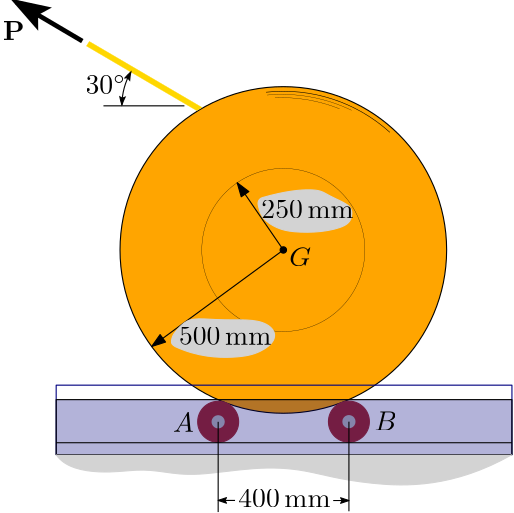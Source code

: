 <?xml version="1.0"?>
<!DOCTYPE ipe SYSTEM "ipe.dtd">
<ipe version="70212" creator="Ipe 7.2.12">
<info created="D:20200717180703" modified="D:20200718133604"/>
<bitmap id="1" width="1920" height="1080" BitsPerComponent="8" ColorSpace="DeviceRGB" Filter="FlateDecode" length="272504" encoding="base64">
eNrsnQVAVGnbhtci1G3d/Dd13XD3+/bbtaURUAxssbBQOhQVsNZusQuUVLADXXNdu1HEACnB
WAN1UTHI4X9nDpw5OXOmAOV+9nJ2OPOenBNzrnnmeX/6SRk/KuKHH374/vvv2zv2BQAAAAAA
AAAAAAAAAADU0qRJk++///4HRfzICEH5TPnntxAIBAKBQCAQCAQCgUAgEAgEAoFQGe0d+373
3XeCCpopn2n/TFrCPyMQCAQCgUAgEAgEAoFAIBAIBEJtMP0zR0Fzkp/hnxEIBAKBQCAQCAQC
gUAgEAgEAiE92jv2bdy4MScFmlLQnORnyj+TlvDPCAQCgUAgEAgEAoFAIBAIBAKBUBsc/8xU
0ILFN+CfEQgEAoFAIBAIBAKBQCAQCAQCISXaO/Zt1KiRoH+m5fO/11dmHXXLODT0+oFhV/YM
hX9GIBAIBAKBQCAQCAQCgUAgEAiE2qD8s2AKNO2fn2RGP0qLzjzil7xvcNKfg+GfEQgEAoFA
IBAIBAKBQCAQCAQCoTak+OfcjIiHaTF3r29IPTIuMd4F/hmBQCAQCAQCgUAgEAgEAoFAIBBq
g+OfmQpaWX8jPTzneug/V8OzktZd2DEA/hmBQCAQCAQCgUAgEAgEAoFAIBBqo71j32+//VaF
fyZP/k1fm5MSeidpyY2LEQnb+sM/IxAIBAKBQCAQCAQCgUAgEAgEQm1Q/lmwBAftnx+nhj1I
XnX70qLMC2HntvaDf0YgEAgEAoFAIBAIBAKBQCAQCITa4PtnWkEz/HPog2srbl8MyUxYdXZz
X/hnBAKBQCAQCAQCgUAgEAgEAoFAqA0p/vlR6ur7V5fcvjgv89yy05v6wD8jEAgEAoFAIBAI
BAKBQCAQCAQnSqVFVVjU7OzsX3/9VUUD8mpubq7uM5Lkn6+vvH958e0LczLPLT69sTf8MwKB
QCAQCAQCgUAgEAgEAoFAcEKKW64i/jkyMjI3N1dMQVPymbTRfUaS/HPKsvuXQ25fmJV5NuT0
xl7wzwgEAoFAIBAIBAKBQCAQCAQCwYnXyD+/Ja6g9Sif35Lon5OX3E+afzthZuaZuac2aOOf
TUxMv/q6SYtWVp27DnTu7wkA0JHuvYa1NXf4rsnPb7/zHg5AAKryAVirVu233/ng40+++qbR
z01++B0AoAuNv/vvZ59/+957DY2MTHD5AwCfPwHAAYhAIOCfDaGg9SufJfvnRfcvzb19flrm
6Vkn43pq6p+tbDqPHbcAAGAgevYZXrdufRyAAFTBA/C7Jv9r59APAGAIfv3dSoWFxuUPAHz+
BKB6HoAIBAL+WUcFrXf5LNU/Xwu5f2n27fMzMk5MOaGJf27Y8NMhrqNxdQDA0Pj4T2303U84
AAGoOgdg/frvtWrjCEMIgEGxsO7RoOHnuPwBgM+fAOAARCAQ8M96UdCDBw/Wu3yW6p+vzr+f
OPP2uWkXdgw6EdtDon/+4stGuCgAUJE0b2mJAxCAqnAAvv/+RxCDAFQYX379Ay5/AODzJwDV
/ABEIKqD1JUS8M+6xI4dO8iCkUe9T1mSf74y9/7F6bfPTT6zsadE/1ynjpG71wRcDgCoYD76
6DMcgABU7gFYq1ZtMwsnKEEAKpL6b7+Hyx8A+PwJQLU9AHWPjz7+rK25vXN/D4LvqOlkyuSR
+pMMJ69CfiIQb7x/pspuZGdnC3ZHWAH+OXrxsPsXpt4+O5E0IM2k+Of2jr1xIQCg4hk2YiwO
QAAq9wD8sWlLyEAAKpjWbTvi8gcAPn8CUG0PQK3D2MS0rbm9m+d4tTMibUhL0h5qEYF4I/0z
s+YzvzvCivHPJPyHt799epxE/2xiWhdXAQAqix+b/oaNAEBl0eT7/8AEAlApfPb5tzgFAYDP
nwBUQxp/11Q7HdTW3J5KdZYOaf97c3PYRQTiDfPP/A4H9a6gJfpn8qdFm18l+ucm3/+CSwAA
lUX3XkOxEQCoLGzsukMDAlAptGhlj1MQAPj8CUA1xLpdFy3SngcNG6X1HMm4SIRGIN4Y/8yX
z4ZQ0NL9Mxku0T/b2nXFJQCAysLbbwo2AgCVRZfurtCAAFQKtvbOOAUBgM+fAFRDXIaO1MgC
ffTxZ5qmPQsmQqMoNALxBvhnMfmsdwVtCP88eFgALgEAVBbzQsL/mLYM2wGASqGz0zBoQAAq
i4DAuTgLAYDPnwBUQ4yMjKXLZ33NFAoagVDhlqVEVVjUJ0+eiMlnpoKumv4ZJ38AKpGTpy8u
XxWL7QBApQABCEAl4uk7GWchAPD5E4BqyP998a3Eshu6Zz5zFDQKcSAQCPhnAPD5HwAA/wxA
dfHPPvDPAODzJwDVkS++bCTF/+hS81kMMk2INQQCAf8MAD7/a0DwfG1eAgDowz/bte+vxUsA
AD34Z1z+AKi8z5+TpiyN3fjn5SupD3IeFxYWEcgT8icZOP6PxaRB4HhsYQD04J/bmjsYaO7N
mlvArSEQCK39s619f4KNXT+bdn2tbftY2vQyt+rR1qKrfv3zuInzx0+cNX7CjHGSIY3JKGRE
XGUA0Nfn/zHl99cBY2d7+08Y7hEw3GOUggDy56jAWZxmAABD5D/3G+CzOmz96TMXEy5cJpw5
mxi2Jq7fQF94RQAM5J9x+QOgcv1z9Pr4u3dzxApj3vnnAWmAzQuA7v5Z75U3UIUDgUBo6p/F
XqoY/zx+wtRx4ycGBY8LHjd+3LgJaiHNSGMyChkRVxkA9PL5n7qtDgia6+ETNNjV3c1rpLvP
KDfvkeSJq7vvMDfvQcPc3X2CSAPcgwNgIP/s1N1167Y9BQWF/LvvoqLirdv3kgawiwDo1z/j
8gdA5frnI8fO01e6khIZM8ifZCD1KmmGLQyAjv5Zo+Tn7Tv/yn3yNHbjn9JHIdOHXkMgEFXZ
P0+aNCkoKGjs2LGBgYFjJARpRhqTUciIuMoAoPvnf+qGetTYWcM95XfcQ0d4DXPzdfcJ9B45
iTB0uM9gVy+Xoe4jPP1IA9IM9+AA6N0/9xvom5ycTt1lp6dnxe8+GLJoDeHe/ZwSRZDhySnp
SIQGQI/+GZc/ACrr82fg+BCFfD6nMM9FtGcW+gZWXo5DoaDP0SMCALTwz26e46VPLeV6Zn5+
PnmUPgqZPvQaAoGoyv55bHkEBAT4+Pj4loefn5+/IsgTeiBpQJrRo2h1Zj6Y8iQ/9/pBXKFU
s+360/wnmduwKSqQiOjtBOnD9fL5n7qVHhM019XNj9xiD3b18PGfSN9fjwqcNWS416BhnuQG
nODq4evq7j8mUGIamPxYu32GPXBnZm7+05Sd5ftY2XMVR2Xi7XzeRFRz5l5+/r3Tur4d8vkq
406ing8uzgTly0xF2cbhIt9u3JVibMCKhSwt4+SgWIx8fWzzSmb7zr8WLomWPlyP/tmp27Dr
1zPIzfWzZ88XLw13cBxIDR/g4vf0aZ4iB6yksFCeF52amkkaS5rsiouPXt3YKTZQ/uTxmRWc
sSLPPHr16Gwk9YQZafECLZXx6OIySWt6II010QP0SztZL7AXW76orMaclxQLzJ8IY5njbwgs
IRnICvnW4EyhbOWEp8/bttog34zcbct4a5adffyK+Vx4O9PvmuT5ytdd5+WfFn/g+NkDB4/G
7zqwcdOuyOjNqxfMYjZw8ZzkOtiNet6hyxDVU+vawzU8ciN5lDhcL/7ZkJe/BWNP3X2Vm75D
bCB58uruSe5YF2+9enXr1IKx8em5rH2Q15LdIDflkKRVls9UGfIZlb106BprcuzFVowlPAvF
S+XTYU/k1ZNr8eWfSW4LjE4GskI+U84UOMupciG1Q74Zudt2R8oTeuKKhaQayOcusp3L3zXJ
82XOQnt2JSYmJZ89l3Ti5IVDh0/v3X9s2/oYRoPQecvWzZ1NPV8cPGmx6qmRaxy50kkfrq/8
h5j18eS6VlIiu3w1bcXqDcdPXCgsLHr+4uXtO/cJT57mkT9PnkpcsTruQmIyaUYaR8bskLQk
nB3s9kXW9mfsnyr3avmbyw16UsoDSnxqas8J4gcpZ39TrhFzIsxTAWMdRduz9ltpi616T9Z5
IkLIDzfGMVX2Lkg90VXjG0C1/vmjjz/TaGpa+GcCmQsMGwKBqOL+OSAgwNvb283Nzb08PDw8
PBVBntADSQPSTKmg4Z/hn98gnjyRe7w49q+cyJ9kIHnJQJ//RwfJ76PdfQLdvEcOdvX0C5hG
3VyPlv8YOXio4qfH1N03gTwf4elPGtMj6uKfpR2VleGfFTaYMdODKXf0dCzIV58ntLlOXmjh
hfyzNttf7/5ZP7a/8iF32eRtyX3ylKOaT5+9RIYnJqUYyD/bd5D3Krhl6x5KPvsHTKGGd+46
dN36bXfu3CPD6V8iUwlgW7fvpUfU3j8LSkul+WR7UYXm5fzJs8fqfKbC9zJca+SZNMqmKqQ0
w6wypatydgK2vEwIM/2wco2Yyyzmn8W1OWtSUhbSMP6ZSZX0z3vnK4dMmrZ83aIlS3y08s9L
l0eSAy05OY2pmslzMoQMJ68awj8b8vKnzj8LSktaSrO9qELycP7kyRm2ehLRcQzXGp9+i5I5
lL9ijM5tWSbE+La8TAgz/bByqeRjlYkpMf8sbpM49knCQhrGP3MWqcr554TjYcohWzfs/nvz
pm3ztPLP5BpHDjRyveNcFnMVn0ulfwOr0efPSVOX3bv3UCYj17jS/QdPUgNnzgmdOGVp4PgQ
wvg/Fk+ftYoaHv/nYUVL2d27OWREKf5Z5P0ib+WT3FwVr3K+nRFxtvKdp/y58NdJ3J1Ewvcm
F28pG7D2K+7XImXHAllaer6sXVSkPXsnVHfSqDyYZwAVh54Onl9v7N1z4vTGVVXlBlCtf9a0
50Ht/DN6IUQgEFXcPwcGBo4aNcrLy2vEiBGUgh4yZMiECRNOKoI8IX9S8pk0IM1IY6oKB/wz
/PObBPVJg/kJhD/EEPknAYGzB7t6uHr4evtPVNxZzyOPPv6TRnj6uQx1o+67GXiQxmQULf1n
1ffPwkuoF8rWhZP/zP5TRBpXZf/8ppwoTp9J5ChoSj4/4Ulp/eY/O/f3LigoLC4uXrRkrdzU
dXIhj/MWrKJ+d0xV3ih/TiVCF5FRdM1/FvKZjCFcL8rwscK2U66CBVOUVTpVsRFZy6ZY5rQ0
/kwPpL16/OiRiH+mJkJNWWf/rH4h4Z8VjJq5dtYfk7TLf05OSWcqaFo+k+EGyn825OVPrX8W
kELKIVwvKmK9JCtQceEp7HZYyyZf5ru3cnnTVyxJbq6If2YIQJ39s4SFhH+WE7N20/7osHDt
8p8pA0YraFo+kyujgT5/xm78k6r5TB5PnLxIOWd+s6AJ8uF//X2abiylGq3oDkbedLLxRRSl
wsreFXtDmc6WPX3VjrT8VQ29KGN27Fxl4ZMA5+st1e15X/FUbf+s2aK+hv5ZXzeAav2zc3/P
CvDPZC4wbAgEQoV/7tq1a5XKfx42bNjEiRP37t37XBHkCfmTDNQu/7n8t+H55QmNLNN1+k6+
0M/eGT+9L/NC8rHKoky2UNNJVAwvH5dOblQ2E1gMhmejfBQ9O7lfUrYU+cm/cpnvJJLnTGvH
WB2Od2IWE2BbLOUP/++dZqgktn/mr774UjG2pPDyUHqQnq98NZXTN4guez0VtNafPTT1z97+
E+R1L918ya33mOB51A34CM8xIzz9hwz3GDLck74HJ/fjg4a6DXPz9vIbrwf/rBTFZUclc99m
HyPKPYStqYX2TI5/Vu7h9MIIHbzMPVm82obgfl52sDAPJU3qb2jvn1lryj5rMc9F5Ysqcrpj
T005IruN0ImCeVrTb4mSqqCgtZPPWvjn1WHryQ11RkZ2h06D7DsMoBKb/zp0gtbOMpmM9s/F
xfK77zVr43T3zzzPydSY4v5ZcLIqDbNKOy13yEJjyfONyxaAmiNPmVJ6mSmKBfwzJWx19c8S
FtJA/pmx1mWroywbQm+NsjdOWR6EtakZlVLo9eVsTEYpkvKFoaZ5QDGuyNsq5J/becyfNme+
u+b+maOg+7v4aiefNfXPBrv8qffPvJxJhsYU989iWYsqlaa4IBUSsAK5nbnpJ3nTV/i3i9dU
+mdqUXX1z1IW0jD+mfG8TCEqaxoo3wVq8yrLg7DWi1EeQTA3lV0pgl4YappU0qxIYq2Af14w
dnX8+nUbZ2vunzkKWjv5rOnnzytX08jFraSk5NWr/BWr4xSFnQXLRMsfl6+Ky88vKJF3T1h6
Kem61v6ZbHzFcKGDomx/EDtemFKXu7dLSifmnhMYJWVEZbjgF1IiSpaevtr2ygbUjn2xfEkU
K0jXAFFb6INxEivbqwXHZXt4oYOItTUYJxZm/ROBg51x7Ch/bfFKpCAJvZAnFT8hKT8k6Vkw
p8+s9qPckpsvPbh3Lyf75p30jPS/YhaM3XbuzLmkYyfOHzx0as++A6upZiu2hkduWxm6Ycny
dbNnlh2AQRMXVswNIPwzAoF4LfzzgrBYb1/fGjVqVGL+M9M/DxkyZO7cuefOnaP8M3lC/qRT
oCn/LDH/mfVj9p2ZKVz/nHi73JkwdCuzwcGU64kcJXX6urIZS9HI/QxbvZYLMeZzShMpF0Bp
q8pNGjUjhQXiayjWpBRGSLmoTxgKiDk6e1KsbcJaZsXCCPhnnrHniSb2UmXSFX2Fl4cSWYzV
pMWgaPGBaqmgtf7soal/Hu4R4O4T4O4dyBzoO3Kyu0+Qh0+wq7v/YFfP8p8hy/PBhrn5klH0
7p85frh856GOEdZeytznBfZMppVlPlfO+qCgeZaQMyx4xijXsMyXVO7GvPrPZKUY9TcEv+JR
458Fzlq8dRFeeK5hZp1emO+U8IniTcp/ZiroFy9eaCeftfDPp89clMlk23fsYw6cMm3Rjp37
4zbsvHotldxwFxbK+2YiQRXiOHM2UQ/+mZM3yxLIbC/K1JWi2lZIpap9ScxmCxhvzkTK/lTh
n5XSW0f/LGUhK8Y/M9yy4k9lKRWOOi5vxnqLWRuE+YYKfCURqco8q/DPDtMmzFniP0Qb/0wr
6IKCgqdPn2knnzX1zwa7/EnwzxzNxdTRbH3ETPRVldUpJipVvCSaKMgQVmVtONViqT9VpCkq
M0J19c9SFrJC/DO3GLUyN5Upr+R/5iprm7CGU6OL1UZgDFdpnlX458XbouO2LtTKP9MKmhyA
zxVXQE3ls6afP3Me/kt9tZqVfUd1S0pBp6ZlUe0f5DzW1j8rd2Ne/vwhpvNUZXeFiidr4Z9Z
x3WKypR7IXHNX0LlBNW1Z2wcasdmy1vGTsj40uQuf0/m+udXrIOCt/1VHETM55wSQyoO84u3
BI4dVfnP1JSVW5Ujrumx6PJEzK164vbjf7MOUg32nJf7Z37+8+od6+K2hlDPZ4bPDVk7ZbJU
/6yXG0C1/tl31HTVP0lIuZ7JhPoeijxyhqsuC0/mAsOGQCBU+OcPOgaPCYn28x9ZFfwzCQ8P
j2HDhs2YMSNTEeQJnfysoX9WWh31v/RX6h0BAcVJMxbwvQKTLZ87/+f8SmPDri3AztsUmClv
Uso2vJoDtOPiGWN6BXnLLJj/zPFLfA+mPjOT7dx4q8lOdq2M/tSqGOQDPPXZgzzRbnQN/fNI
N+9RXv4TRgfNHR04lzyOCZ5Hv+o/epqru88wN4I3YYirJ3lORpHon4VCxD8z91LlS0zhLG3P
ZE+WeSyXHy+82ak5aajpEJAnnNXUDBHof1CZdSwiriX4Z94cxV266NSY606fH1SdKN48/0y4
e/cBeSfIbUlM7C4tRtdUlyVcuCyTyZYtj+zUZUjnrkPJY4dOg+hXxwTOKGXEo0fyG/aLF6/o
wz+zSjooq1Xwuxdk5NOym0n0z2L5w6oksEDGNbNx+XNR/yzXqgyLq7b/QXYD7qTULqQO/lko
xPwz8w2ls6+Zwpk9FmfJmVuS4a6FEt1509TAPy8f66mlfyb0d/Gl5DN5JM+12Koa+mcDXf6k
+GdxsczuXpAjdTXLZFZrY4SlGd8/sxqXPxf1z8ya1VL6H2Q34E1K7UJq75+FQsw/MxdDad64
qo0ei7Pi9IooJyua6C6o7yT6553L52vpn+UdAsbuIhuAHID/3L1v6M+fhYVF8nRmWenVa+kK
yRwi7p/lL506c0mRLy3/QlbT/gc5OzP/BwjsYhf8/YrfIx7PP0vpW5B9+Kt4i1k6VMgnc8Zl
VYlX056byM0+8yjXS+zQUy451z8Lbk+2fxY8iLg/BtG8/gbzUFJ9xlO+xF93oVMoPbUTtx/f
S96oqv5GzJqNe9euUL46bV749BlLpPtn3W8A1fpn1ePmS45793NUTwqGDYFAqPDPNbst+sBp
0sq4eGdn50r0z15eXpR8dnd3Hz58OHn0VwR5MmLECA9FkAakmVT/LFwGlu1SWL9SZ9okdqGJ
st+eM6fGcTJ841Quf/iLoZQ/PP/MmKmAf+ZNim4jkNBYNjUB314+Fm+Zhfwz6yf2Qj/MF8yl
FF8e1Zod/rkS8p9d3Ue5uvsOdvUYNEyBq+fQET4jPEf7jpxMdcbkNXLSCM+A4R6jvHzHefmN
H+E5koxiiPob6o8Rxo4kumey3TU3yuu9aFluWuyMwdrb1RReFqi/QY8uVn1a3bc8Amct/mII
LbyE04uqE8UbmP+sKLvx4sWLgoKC3ArJf75w8UppaemLFy8JL1++Ijx48PB8QtKUaYuoBkuW
RZw7fykpKTk6ZuvqsPXkdv2CnvyzaIeDzD+ZIlddFWJx/yzyknghYqGKH0qPTb/K8c+MYNeX
0CX/WcpCCm9/YbmtU/0NgXF59Z/Lt1hZyjTfbCsneyCNL9/k2llCTWkD5T8rym48ffqMHICc
7ggN4Z8NdvmT5J/ZDpNTr1Upb0WFiXT/LPKS6rrQXGXH/s2+4lWuJuIrXN3znyUtpEiio5Dc
1qn+htC4PF1ZtsXYG4SxWZSTpYsVcE2phJrShsl/ptIdnz9/zu+OUO+fP4uLS6h6GhmZt8SK
bzD989XkDMo/kxG1y39mD2Tn8Yr9MGGcmpI4Al8uiO14Aoe/eM+enJbq8pm5fYaqaM96VZWD
5ThkptIX9s+MmQodtqIHEa+xZP/M+gpJG/8sWueHeWyWjXI+7d/ce/dyEveL+edNUVv2rovb
RdffmBcSPmPmsiqV/+xXIfnPfsh/RiAQKv3zWwPW1eq5vMWIkD0HDr7//vuVm/88aNAgf3//
2bNnR0VF7du3b+/evdHR0dOmTfP09BwyZIhm+c/CYkSpnhTGhlm6mete8vmJl+yK0CrFKcM/
cxZDF//MnhTLP3MyKhn+WSSdm7fMYv5ZpV8SmLWq5YF/rnL1n4d7BAxz8x001G3QMHdyG664
E3cfOsJ7sKunX8BUuhmVFebhHeThM3q4e0CV8M+CeybbPwt5YBX+WVX/pGJnDN38M7ex4AEl
8VcG7LMWa8qqT3fq/LPoieIN88/Mms/87ggN5J/PnE2UyWTknrqUHWTguAlz6Gb2HQaQx23b
95Hhp89c1I9/pjWj0HDai/J7A9ypSSUNlTJTRWnl8uGcPhPTDjCHqKi/0U5f/lnKQlZY/WdN
/bPgOrL9s9BXA9r65zFLZulS/7m85rO8/jO7O0LD1d8wzOVPmn+mTRdnOMuEsKSNqvrPYj//
V1EnWVVpZQGZU6bvlEMkaSJD1n9WWaHCAPWfNfXPYiWIGf5ZcBW09M8hkXt1qf9M13zmd0do
uPobMlnpo8e5k6YuCxwvnAJNDZ84ecmjR7lUezKiVv6ZWUyYWSJY6JsCdvVg3vGll/rP/LIV
Iqnvquo585KK1dV/JltGtHNPUf+s2HT8H2vo0T+Lbl7RE4ti0zE7ZtWbf2b5fM7UNl9Oldd/
vrJdxD8z85/LQf1nBAKBYPtnlw01XDbVdZoxIyK+Z8+eFe+fqf4Hvby8PDw85s+fv2fPnsTE
xMzMzEePHj18+PDGjRsJCQk7duyYO3eup6cnlf8sqf9B4UxC1o/KldpHUMgIDKRVDMdT6an+
hmr/zJ0UY6b6qL/BLWkrpIul5plrUn8D/lm/3R9r6p+9/MYPc/Om+ldSVLl0HzSM3Ix7uLr7
DfcaTRpQHTONCZ4/OmjusBG+bl4jvf0nGNY/ix0j4juSuqrIUiWz+A4vesbg+Wc1uzHbMIuv
oOb+WbyUkITTHXdqkk4Ub5J/5nc4qJ2C1lRCrlkbR+6pi+WpYFR1Z7mLpjpaOnb8LGng4DjQ
rn1/+w79O3UZkpGZTRqvDluvJ/9cpih3cqtqcLwo01IKm0nxHgbVpxDzRxQ13ornZxhLWyH+
WcJCVoJ/pu037x2hV01ss7PrbwhtNO388/gJC9ZOCxrdTnP/zJTPlHBmdkeokYLWyD8b7PIn
0T+XleDgujKBTDxmaWi+TFajK3mlblX9kJ/bnlOyIDf9Grt4rMH9s5SFrHj/rNws3I1PyzSx
JWTX3xD8akA7/7w5Zuv+8DL9pZl/5nc4qJ2C1ujz56Wk63Tvujt3/c0s9cyp/EzYHn9IcaEs
IY9a9j/IPySlHk0C+zZ7+tJqRIh6UTqbWmw6qn4fobrMNXc/F1LT6v2zWOUQHf0zPVkVnbGK
bhPxb6l09c/srSc0td0J2RcP7RCsvxEVFq6Ff9bXDSD8MwKBeF3881tDttTqs6rDmFWrV6+u
lPznUaNGeXp6ent7JyYmFhQUUDfjhYooKipS/Db5xeHDh0kD0ow0ltj/IKtfPF7/gwwxSxWq
Lc+ZpOVPmZA5mHKH/+t4IWPG6X+Q7rKQ1/9guQiS5p85/aaxujlT0f8gM9eRnQbJ6jeN2Tub
aP+DLF2meC7aQLT/Qb51hH9mQX3453zSoD6BkJcM558DAmeX//q4rJcl8mSQq8cIL39X97JC
l+QenDx6+0909ZD/VJmMYoD+B1k93DGPEaE+BEX3TF7/g8o9atv1e8IHL/+8wfmiR3EGEDlj
cI5E4T46Vfw6gHOaEux4VJ0x5p+1VPQcylp4dr+N7NOLhBPFG+Ofyb22YIeDlIJOTEoxnH92
7u+tKINZQvlnZgr0paRrVJv2HQeSx0VL1pIrY0FBIRlFX/6ZrsDAtqBcL8oqPqyoLMHVs6LJ
z8w2zGzhyDNplE1VLACnxDSzJXuZOdOpGP+sfiErqv9Bgc4EuX0Fcr8sYCz2gTTh/geZ9VVu
CDtt9f553rzQdYtmTqMbaOSfly6P5Hc4SCto8qqB/LPBLn9S/XP578fZEkzIEbE75+J0BajW
xCrasFOsbyn7yGNJIZW/5acyRVm52Yb3zxIWsoL6HxToTJDbVyBTaSoWm1n3QLj/QebmvS3s
tNX75xW7t+3+e0NkVHkDzfwzucbxOxykFbT0b2A1+vy5ccs+cpl7+jTv0WN5YvPO3X9Pn7WK
32zKjBW7/jxCbgbJ9VFRskO2YfNezf2z4LcYggN5G19QU8uVaflAceEpfvjT7zVj+uLTYe4n
ylUT/wmAcHuRTGP1/pm5BRSFKTTwz8px1RxEucwu/15JOrGwui9k+mdJFYfE/DNzmyjPnNuu
3r64jWq8+2gy0z+f3xHD7H9w57J5ZX/+MWeNxP4H9XUDqNY/tzV3qAD/3Ky5BQwbAoFQ55+3
1RwY903/2RcvXqys/GdPT09fX9/c3Ny8vLynT58+e/YsTxHU85ycnLNnz/r4+GiQ/8z4QTqj
ajHTydDlYZ+mnGElDXJKpPImIqKwyspE5zM1Dm8xmHJJU//MWjzyKlveMpecbXGZdV/ZskhZ
RJcMF+x/kFtHt2zK7AYCG010eeCfRYiI3k6QPlwvn/9HB80nj+4+gSM8/akcsMGunoOHe/uM
nOI7arL/6BljgueXlfMKmEZecvMeSRrTI+o1/zmRuW+zjxHlHsieoMCeydnBWGWihYvniGVB
849ZwTNG2bFwmnkoqdwy/AxnkfODWOnm8mZcgc8r7Fy2FtSWEV54tn++d1q54rzfLwidKN6k
/Oft8X8J3mWLDdeLf7bv0J88bt2+l9x9l3fGJHuQ82jajCWTpy709f+DakDwD5jy7Nlz0mzL
1j30iOr8M7usb7ywlBayx3wvyhGwoh0UqoLd5R+n2zuxrgC5y0wmwpidVP8sXAP5lYrlEc7x
Vl/S2bD5zzvpks7KBaBc8QH6HREw5+LdGrbjlIlmOG0J/vnsgYNH43cd2LhpV2R07DRvVgNN
85/DIzby85zFhuvFPxvy8scv7Svml3i1XgW1kmJqbFUi2EGh9B7ZeH5bqOwA363tSHkikvap
UhPxaiBzB4qXC5C0kBWU/3yRXgZeGWFlbQduLQ5V3Rpy14up49T756Tks+eSTpy8cOjw6b37
D7BzoTXOfyZXOunD9fL5c9KUpY//fZKb+2zpivVJl1PJ1e3585cXL6VMnLyEajBu0uKTpxOp
shskqGLRD3Ie0w008M8iqeZCabpiBVVUHOPSvgrhdz/KPDkI1wNXLrOyPb3zC3WgyayzwTtY
yM7G2QhS6z8r61ozf6+huX8WOYhY1VFunZJY/5ke5cm1U9yaRYJnCan1n5Ub9u5JZv+DivrP
2TfvXDseT09z1c7TBw+d2rPvwGrFn/PCdirrP89bKTH/WV83gGr980cff1YB/pnMBYYNgUCo
88/b3xq6w9Rx4o0bNyrFP1Mp0P7+/nv37j148OCBAwcOlgf1fM+ePTExMaSBMvlZmn9+o1FT
ZlZThH/4D143NPr8T91fjwmc6+ru7+rhO2iYx5DhXsPcfDltfPwnDnb1GOHp5+rmNyZoLj0i
GCuhRvrrgdpKO8Aw+c8Ep27DUlMzyf11fn6BTCbLyMxmvurgOHDx0nBKPl+/nkEat9OD+QTg
zUS6f8blD4BK/PxJiIzeQa5r2Tf/+WPqsgsXr+U+eXb8xAWq5gb1mHDhKmlAJz+T59HrdmI7
a4nEPG1DId59KtAfqv0zCTev8Qb1z2T60GsIBKIq++eJEycGBwcHBQVRVnnGjBkzhYIMnzJl
CmWqSWMyChkR1kufvkjsh//gTf/8T91Kjxo7a7jnSHKLLS+A6erh5jXWx38Sue929x5L7seH
jvBy8xpJGpBmuPuGfwb69c+EfgPlHa5R3Q6+fPlq777DIQvDFi1ZG7/7YHp6FpX9lZycTppV
bfvHzLYVyCt+I2HlD4tlR/PS0fVRvqOCoBK/X7x4+ejxv//8cy8jI+vKodg3wD+/gZc/gXxI
kZ4H36TPPLdV9RzHzd7kZSNXecqSPJ8/f/Hvv7n3Hzy8dfvu+T1vwudPqrfBw0fPkavbn3uP
BY5fMGtuGP1q0AR5yuiefcdKSmSFhUWUfD5y7Dw9ItDiSKlU/Qv/XCX8s0YlOLbv/OvJk6ex
mtSgJtOHXkMgEFW6/kbgxMDAcYFBwYGBweQxYPQYMUaPGUs3I6OQEatnwnO+SCUNbQ22SMkO
UG38M31DHRA0190naNAwd1d3H3fvUW7eIxU/Nx5Fbr0Hu7p7+AQFIPUL/hkYxj/Ls6C7u27d
vreoqLiUFwUFhVu37SENkN0KgB79My5/AFTu50/CkWNyBX3/waO09JsbFbWdA8eHBE2QS+b9
B0+WlJRQ10FKPoPXFvjnKuGfjU1M/UZNN9DcyZTJ9KHXEAiEBP9caf0PjgmaNTZo6tigyWOD
phACg6eqgGqjaDxVPiIuNADo6fM/fVs9KnCWt//44R4Bwz1GKQjw9p8QMHY2pxkAQL/+mU6E
DlsTd/rMxYQLlwnkyeqw9f0G+MArAmAI/4zLHwCV+/mTELM+Pufhv7RkDpqwkMp/PnT4DBl4
797DmNhd2LwA6O6fSTRrbmGguaPnQQQCIdE/13DZVNdpxoyI+J49e1Z0/jMAoGp8/pej4v4a
t94AGNg/27Xvr8VLAABd/DMufwBU+ufPcZMWbdl+YNlK1ujkz+3xh6R0OAgAkOifSQweFqD3
WZNpQqwhEAhJ/nnAulo9l7cYEbLnwMH3338f/hmA6uufAQCVmv8MAKgc/wwAwOdPAKqBf9Z7
FQ5U3kAgENL9c81uiz5wmrQyLt7Z2Zn5knb+uV69t3HyB6ByP/8vW7Ee2wGAimfkmNkQgABU
IsM9xuNEBAA+fwJQDfnhx18lKqCPPv5MXwqaTIdMDVYNgUBI9M8fdAweExLt5z+S85J2/vmb
b3/AyR+ASmTn7r/nhKzFdgCg4nH3ngQBCEAl0t9lJE5EAODzJwDVEAsrR+kWSC8KGvIZgUBo
6p8XhMV6+/rWqFFDL/65VRtbnPwBAABUQ1yGjIYABKAS6dbLHSciAAAA1ZCefYZrJIKMTUx1
qQVNxkXZDQQCoal/7tq1q+BL2vnnLt1ccPIHAABQHT/5O3tBAAJQidg7DsSJCAAAQDXEd9R0
LXRQs+YWmiZCk/ZkLJg0BAKhhX8We0kL//z+Bw1GjZ2Nkz8AAIDqht+omXbt+0MAAlC5uLqj
BDQAAIDqyE9Nf9PCCBmbmLY1d3DzUn/1JG1IS6Q9IxCIquCfhw4fg9M+AACAakgnp6FQfwBU
fgp0+wH+ATNxRgIAAFDd8B898933PtBaDX308WfNmls49/ckUEnR5JH6kwxHqWcEAlF1/LOt
fVec8wEAAFRD+g7wg/cDoIrQueswnJQAAABUQwYNHQXHhUAg3mD/bGRk3L5jH5ztAQAAVDcC
Auf27ucD4wdAlaJLN1e/0ciCBgAAUO3o7+Lz3nsfwnQhEIjXyD9/ooiPy+MjRTRs2JAzyhdf
NvL0mYTzPAAAgOqGp+/kDh1d4PoAqIqFODoMGOIaiNMUAACAaliI47//aw3ZhUAgqpp/bqCI
hoqgJDMlnFX457fffrfpz787OPZydQvC6R0AAEA1+kg/ZvYw9/F9+vt07DIEig+AKk77ji49
nb0GDw/yGTkdpy8AAADVKE3CZ1LHLv1++U/zd955H+ILgUC8pv4ZtzMAAAAAAAAAAAAAAAAA
1KSFwD8DAAAAAAAAAAAAAAAAgH8GAAAAAAAAAAAAAAAAAP8MAAAAAAAAAAAAAAAAAP4Z/hkA
AAAAAAAAAAAAAAAA/DN43bC06dHWvFPL1g4tWtk1b2nbrIUNAAAAAAAAAAAADAG57yZ33+Qe
nNyJk/txSAkAAPwzeFOxsevTxqwjhDMAAAAAAAAAAFCJOprcm9vY9YamAADAP4M3Bmu73uTq
hqs8AAAAAAAAAABQRWhj3gkWGgAA/wzeDPncvKUdruwAAAAAAAAAAF4PmltXm1xoO2soaAAA
/DN4reWzbe/mLdvh04sh+L3afCICAAAAAAAAAGAwBd2O3LlDXwBQRbC178voQK2rpXUnq3ad
ew4YsSw89snTvMwbN0+fubA6bL2330S6mV37/vDPoNpiZduzWQtUe8Y38gAAAAAAAAAAqjK2
uitou/b9HRwH2ncYYC9/VDwpx4HCUf5YPnCgvLGj4lXHga+dPStf5QFkyTWFrLJOM7Xv62Dn
bG/n7KAJVHs7exi810M+k0cb606tfvv1f00bN//1x7YtfjMzt7By7BG3fXdpebx8+epi4tVx
E+a8jgoa/hno75BxbtEKZTfgnwEAAAAAAAAAVHXI/bst5CQAlYviGHR07OPet+P4QW0De//q
4djEz+nnaUPN5nt3DhjarXO3fgmJV0tKZK9e5dMi+uSphKGuo18vBQ3/DPT1fU3LNu1xBYd/
BgAAAAAAAADwWtCqTQftFDRlvfxHT46K3rJybWxUzJbQiK2Ll28JCYleujQ8Iio6KnJVZPiy
qOjQyKjwyLB14Ws2RURsiYraEhm1KTwiOip686jRE1+7BE6XIaOmzFgyedriKdOXMJk6femU
chTPWa+S9jNmLR86fIzWctLP0nZdm5/jWv0U17ppXKum8ictm25o8aOc5j/FNfs5rjmbZmWs
a/6Ll1k7KoNaywqr7Xpb2faisbXrY8MeQhrY2PUhwzkDYcmk06lT35FDus3xdlzsYx06yi4i
wH7r1C67ZvfaO3/w38v9JngMnDh9flExiaKiIsW/4uLS0tJHj/4dNXrqa3QQwT8DvWBu1RXX
br0we84iAvwzAAAAAAAAAAC12Dl0I2g9OrmX18IA2DvKC0qs27S1tLS0RJGQeT+39NyFB8eO
XMnMyCwtfUYGlJbeKi39t7T0ZSk35PZsw8YNZAoOjgNeC+NBKb5JU0KiY7elpN+6lpqdknYr
Oe0m9ZicqoDxRPlq6s1r17P3Hjg+e95KqnyHZtvZzpk8bmr5Y96PNdZ8WmPnZzW2f0p4a+sn
NbZ+TB7f2vZprR2f1tnyUa3NDWtuaVhzs4JNiucrG9R8+FXt9b81paejuXzuY2bZlQmll82t
ullYdTOzcCKPFtbdrW3lRprTkoyr37dgxcroe/dzTpw879Td9Y0qu9HB2WPowHFunae52Sz3
swkdaRMd7LBlWvcdc5z/nDfo4GKvvcvGeLu7n714mRw1hYWFxcXFMpmsoKCQ/Pn8xcuAMdOQ
/yydrdv3kl2oUlZ//MR5/gFTKmx2ZMfYt//opaRrFOT5pMkLmA3cPIIJBpo7OUjJHA1xqNra
OzdvqU3Z5959hkybPm/hohXkkTzHJwf4ZwAAAAAAAAB4jdzv5CmzQkPDKfz8g8wsOlTwMsyZ
u3DK1Flaj968ZTtyR6+xj+0g97FhkeuLCosTU5PDoraOn7CoXx9P10FeOzbF/Xs/qaAgs6Aw
tbAwpaDwZmH+04K8VwXP8wvziwoKXz59fquwsDAiMlruRTv0f038s/xxwh8LrqZknzidePLM
pVNnk06fTTqXcGXnnsORG3bGbN4dvWk3eYyI27lt96FzF66SBhQnTl1My/xn+qzl8klpuL6U
N45r9dOyj2u++16D995+r/7b79Wr/66ceoR3CHXrvWNa921T0/qmpvVMCCZ1jU3q1jU2Jc9D
PqgV97v2/pmyyuZW3RTCubt1u14LF4UuWhzWycmFvGRh3Z089u3vuSY8dkHIagtFMwrKVOtx
+7t5BDNLTxjoXe7v4jtq9FTVCDYmz7WTzz37evV19fF1GzR2WIfxg9pOG9RswYjmYSMtN07s
vGNanz/n9Nu/YMiJsKDl00efOX9JJpMVFhYVl5RFUVGR/HufBw8HDPLX73YgW5uSlvr1k5Xu
n/cfOCqX9s9fVMo5ZOHiNctWRI0JmmnoGVFvX6lQ0O8peczLe26gLy+curtmZGST2ZFHvSvo
tuadNb3GBQVPuXz5ag47yJDAoMnwz/DPQJgFic9KS7N26X3KyxLk092HLQz0x74slftqfJa2
u5yhjgJQCXvIs4Rlhp2mYm8p1f+MAAAAgDKmTJ116NDfFDHr4qgnu3fvcXP3r7BlMLPoQOZI
0MV7kzt6jfOfFR3qhUWvKyx9FbE+slu3Pjbm9m1+beU+YNC1s0dk+dnFxdnFRSnFzxIKn1wu
KXwkK3pe/Oq5rLiosODJP3cvlZbmRUXH0NN5XfKfJ/6x4Epy5qmzSWfPXzl59tK23Ye2xB9c
G7t92doNS8JiV0RsXLImdumauDXrt5PhW3f9deJM4tmEKyfPJKZm3Jkxe7kWpRJo/xzzyVvv
vv3eL2+//X29t7+rS6jf2LT+T/Xf7m1t1bddu6bvvvetsel3JqaNjU0bGZl8bWTcpI6xqbFp
RIOacb//rLt/trDqZmnTc9/+w0mXk3ftPnjz5p2581dYWPeIjNp0+/Y/ZEhmZnbchh1UajTl
n3Xv3ZKTzEk7tKSkZAO9y8+fvyhVFytWRvMb5+U918bHdhx4/OS58TMXDh00cGB36952P3c3
/8LV/uupzt+vdGu5cFizSQNbzBzhED1teMz84MuXr8lksiK5fy6WlcjIY0lJSWGhPAv60qVr
Do4D9bgdyBY2xKauXP9My2fDJf2qpkdvtwpQ0JRYpt67ufNXUfqXPJLnGZnZ1L46Z95Kqo0h
/DMtn6nQu4Ju3rKd9EubpXWnHTt3U8L5ypVroWGRCxetII/kOTWQvEraaHfdXH9BPoULsYa9
xE87lJWTk7i+6vjnXTc5p0TVckZufp4lzhe9/Vcjjl4TEaFf3ytfQm5UvLCtIv6ZvVmE3jjl
BOU7W+nNeLGZyvdDgR1YcGHmJ+Tpsv25o5fmJSxgL4yqI4jaAZijCGyTstURWiPmVlIsidA2
4W8H+Ry5y8aYaPnsdN446pEvm9DqM4ez9s/Xxz8LbHbhHUD5JlKjMLY/7+yqcvfQab8SaKxy
3y5fKq02GhlR5FgQnlHV8s/4qgIAAICBWbJk5aFDf4eFRXRx6ksPdHP33717DxleYQqazIjy
3rrMkdzRa+yfFXUkloWtffDi1ryFM2zNWpv/9z8WP/84ZrDzlSPxaRd3nz0afu3ChpRzsef/
WnP/6pHiR5klLx8UPbt3M/nUvj0RDx5fXrl6lRb1KPhJpBRq2+jHP08OuZqSdfqcPO35+OmL
odFbVkZuIqzb8mdG1q285y+yb/2zaef+lZGbycDVUZuPnbxw7sLVE2cupWX+M3P2CkXeuGbr
66Dwxhta/hj9SY369d/7sd7bjeu+3ci0/nd1639mWr+XldWqOTO3RUcM797zA5O6ZOA3cvls
8lUd48Z1jI2MTMIb1Ixrpqt/VhTZ6NG566DrqRkduwwkG9PNI/BS0rX09BsnTp5z7u9BWg5w
8Um8dNXWrreFVXfz8kodOm7zSZMXREVvodi3/yj9GfTe/Rx6OEGPdmvFyuikpGQV7D9wlE51
pg0tJfq0mN30mUvIFKbNXRo8ZbqLs8NAx6Yu7RsPtPlydNdGK72a/9GniV/nxlPdbJaM6RU+
f2J6RqbcPxcVlac/l5A/ySNVC3r6zKXwz1VZPleMgiY7JyWWo2O2iu3hzPtGvftnZeZzZjY5
KO7ff6hfBW1l21OjS9vOnX/m5ORkZWUHBU/hJ0WT4ZSC1uq6uflCTtaNGzk5FzZXG/9MqQCW
y5qfkKfyjpv2QlXGP8uliqCirGTkVqfM/PC3VZkVrNANVTX8s8rNwpugwtQJLLNiXcrG5Vo1
xV7NknX8/Zza/tL0l5D9i88qH5dyiczVF2hf7txEthLl90Q9ITXB8nFV+meVayS8A+i2ceCf
+atWljTL3KRC/llo5xf0z4pDJu+ZwAbUbb9Su28r55L3TOPfOJQtG3tTs95WxeJpvZsZ3D+L
HmgAAACA/qzvnLkLBROSt2zZRl7VpSazdMi8qPzn6JhYXaZD7uu18M8r1oQ/LXiwbVvktAC3
4Z0su/72jVfn1lFzRoaH+M2f4rJ788zDe5ZEhHif3TT/RdaJ0qJbz/9JPLZl2dKQgOT0w8tX
LX/98p8nh1xJvkH55xNnEtfGbl8dvSU0esu9Bw9fvHh5LvHq43+fXLuesSJiY2jM1jXrth0/
dfHchasnz1xKzbiji3+Oa9E06uMa9eq/+33dt781rf+Nab0m9d5+z7T+BH//YU6d544LWr1w
kbFJXTLwKyOTL4yMv6pj/J0RCZM1DWtuaN6Uno6W/tm6u6VNj97Obn8dOm5r38fCuoeNnXNU
zOaiouKly8NJM0ubnp2dBl1MvOLUbQhpTNDdPzMLbqgOw5XjUA01d61H79Ld9fr1jFevXi0N
iwhZvtK1f5fO5t8PsP7WxebzwG4/bxjTYdaQ3wMcvx3T+7e1wb3j16+4888dMruiosISdhQV
FclkMjKpLt2G6TGHNikpmWzYN6P+RhWRzxWgoKk13bp9r9rsaEP4Z6Z8pvOuqaRrfSlojYpv
BAVPoeQzXe156DDvhYtWkEfqTzKcUtB8O62e2MScG0emkUeDyeEqVn9Dq7IJStlbVfyz9ibK
sMg3b/n2Ed5WCr+hV8v3Gvhn9ZuFPUGFxeJNnLXp+FaNNYSRKS1g59T6JZWai6nB+fJNudiK
iTwT01nlr4p7QqYK06t/1nHj6NU/v6b1N4RXgbNh+f45LysrTzjTmPt2yCeVtYt54Njoab+S
pnDJWGQKGnzNx0q55/jn+F36csjwzwAAAF5vtmzZRqBLXpDb2EOH/qZfpf7UpSazRKgZzZm7
kECe6NKnkplFFy3qb6yNWV9aWpB69dil/TFrggYFOv02e7BV3PRh20KDNkVMvJKw8erFTdEL
Pf8OHf0kfbes9EburcN7w4KXz/N+8OjKWkX9Z63zn6mUZut2vdqa2bQ1tyfPbeycbe0p+pb/
2dfKpnvr1uYWVp3oUXTxz4r6z1mnzl46fTbp6KkLa9bvWBGxccP2feRTU/z+IwtXxew+cDR2
2x558nP0ljXrth45kXD63OXjpxLTMv+Zoaj/rGX+c4sfIz96q169d38wrf+taT3Cd3Xrf2xa
r7+N3UQfr12bN0wbPaa+sel3Cv/8ZR3jL+X5z3rzz5Y2PQg2dr3OJ1zqP9DbuZ/nqtCY/PyC
0DXriotL5s5f0W+At7tn4ImT5yxteurLPzMLbqgOw5XjMKh/Dhw3u6CgMGTWPC9v/4nj/Ue6
dvTt/fvonr/4dWkys1+r3X/0WuVjuWBoq1XeNjtnDzkSPTNh6/r8vDwq4Vkmk1GPiifyVGgy
KWZtavQ/WDXls0EVdH8XX3k98PsPJcpn/fpneuK0fFZKaYWCvnc/R/e3oFXb9tIvalSRDR+/
QHrIwkUryBDyyHHUly9f1fCKOe+vGzk3Ds1TZEEbvARHVfDPWt1cS5GHFeuf5TapAhWullnZ
qrZVxVUOqQr+WdJmYU1QSISy5Z5wVqe4ndZk+wvXQ5DyKmu+1IwSRb+GeJaYkCV1jfTpn3Xb
OPDPkldNwD8nLBD4bkVgjyo/ZBg/HOC8R1ruV6r3bd45X/qJnfUbGZWj6FI6Hv4ZAADAa0wX
p74cvczxz5Sg3rx5m95nbefQrXefwQQ//6Cg4MmhoeFkvmR5qEUif5KB5CWqjUYJ2K3adtDM
PzvKPWpETKxMln87/eSTK7sOLfbeOq7H5ejg+yfWPMn8K+/+2eKirCcPzx3eOO3YKu/HCWtl
L089uhK7d4XPprWTSmSPo2M26ZL/TPWZ2NbMrlWr1hZWXQTtNC2oW7Zsbd2ut77yny9cupae
kX35Wlp43I7l4Rs3xx8oKSnZsfdw+o2bpTLZzTv31sZuXxW1ec26bUlXUtMzb15ITL6ecVun
+hvNf4yS++d3vqtbr4lpvW9N6jU2qdfIpG6jt99dMXfuhdOnnFq1/sjY9FuTul8YyeXzV3WM
GteW++e1OtffMJf7557mVt3+mDL/8ePcq9euZ2XdKi4uPnrszJ69h06ePF9cXJKVfTs1NfPe
/ZxpMxYpkqV7mlk46Vj/uVL8s0b9D+ron+M27SSjTwkM9Hd3D/QaMNHVYdpQ82kuv43v+d+l
w+0OTB+46w+nbcGddk3ufXSh17nIiScWTnp6756stLSEbHGZsv4G3RGhWMmF6uyfq6B8NpyC
pmpriCU/8+WzHv2zmHzmKGjSRsc3omVre+lfzlI1n5kDOfnPTE2t2be304/cyMn6a7r8ubwK
9I0j0xivyodc2CxPkJZHeXa0fJTyuHFkPaOqhkCFDfm4ZdNXvsoYyNTgjAIgmy8wOlhU6HF9
+WfBbDoVCZx82SvNP7OKo3J/kM4fXuZYyn7AzhRuAkVrm3GdTNmsy351zqpXwK+jW9aY8So/
h1Ywi0/diAJ+TFSVcBUQa6bsDF7me8GtSlH+bpa/QfFZQttcWD+K1WJl16xm7wnsTbqPvXis
7EfOWkvbLOz15S82Z4hw/nPZimsvkNVbUNUGjPlq2XOh2Qm9VFH+WbeNUxH1N0QO3vIdqbx7
OMFyyoyjgLHWvI2gZhZlx4i4h1Sp0IW/raNH4ZWX4W9z5SEjYM512a+k+WTGjqf5/qCFfxa+
Lgi9oer9c/nVQYtpcir2w0IDAAAwSNaxy2APqhBHaGh4dEwspX8JVDnosLAIjpHWETOLDnQX
h0zIQKqB2KsS+yUk9/Va+OfI6FhZ6Yusy/ufXog9vcw1cbFL0aU1srwTsqK00qIbstK7BS9S
Uo6sPrTE5daWgNJLK+/9OXnPkmGH45eUlr6Mit4o96uO2uc/E9qatWvd2lKe7dyuj5lFezML
ezNzhzZm7Vq2Mmtrbm9h7SSvDmHt1ELun3vpwz8vTLqakXHjFvmE8Sq/IG773qXhGzbHHygs
LPr7+Nni4uKka2nkcdeBo0vXxsVs2v3ixSv5p5Sbd66l3Zw5Rxf/3DS6Yc269d5pbFpmnr82
qdvk7XeMTeoumzPv7927v69b7wsjk29MTL82Mvm6jtFXtY0a165Tx8h4TYMacc2a6uKfLax7
uHmMzbxx89DfJ86cvbD/wJETJ8+FR2ywa9/X0zvYyrbntu17Dv517MjRU38dOn702BnS0tVt
tKVNj9cx/1mj/gd19M+Xr6TIZLKo0FCv4YMm+A2aNsI+ZIT5jD5Nx3drOqdfs21jHfdO6rJ/
nOOByb1OhLifXDU6IWZx4YuXxYzKG7LykAtpmezatTQ9FlLQe23tivfPc+evKtUk6HdWdxm7
bEWUdIa6jtbLfKNjthqoS0GJRadVzJ3sSHRPnXQFdYN2Pjh9xvycnJzQsEi1/pm0IS1Je+mX
Y7kTpp0zTwsrjHTWDWZdaIWLptOkFUo5R2P/rNDLLKuscNplk1XMQvkqpbvV1aaW6p/VJwGK
5Oapl4cM58BNtyu/i2dXLWAmuJZVOuX2jEbf/i9LyOKW1eWY4WfP8rg+p1RwvmWGQXAxFGKE
bcXZ3kZ8RMGsbFFVwlw7TjVUSotR68JRjmXGjGVoFSOW67jyLcDOE2a/6Spm14xTBlz8/VLa
5rKF4arjLOZaS90sywSENmNX5ApYoWrJ5ZNVk2CpJsVRtdFVcxBxq4iUf0HA/wpAvgCq/bNh
6m/otnEM75/JscypmczaCVknCk7Rb36GfPmUBY4C8fMSmYXa7FzRzS60A/BG4Zw9eI6XeYoT
trVa7ldq9xb+F3zSRtHAP3MWW+15hvN2S/LPec+4Jyup00T+MwAAAEP7Z/+RQdTz4HGTqfIX
5AmByjrWu3+mFDQ1I2rugvlaZCB5iWpDGkuUz80074KQylsOj1pXWvo069Ke5wmR55cNuLa4
l+xqqKz4vEyWKSu4UVR4S1Z8+/H1XceWuVxb3Td/f+CdTV4nwz2yLm2TyUoio9brlv8sF1Nt
2lq3bmNJntvY9bGw6mxh1cncsiN5Ym7paGHVxcqmO3nJ0tqpefMWVIFrrUtwUP550pSQS1fS
M7NuU6mn+w6fXBy2fsuug8XFJfv+Pvkg5xF5LCgo2HPw2KLQ9bsPHqOKJGTd/Oda6s1Zs1dq
75+b/RTZsEbdum//oDDP35rU/cbYtJFp/Y9N6q5dHHLtYqJlkx8+NDL50sjk0zrGX9Qx+rqO
0Xe169SpY7xGt/xnGztnl8G+d+7cnTFzsXW73s79PZ4+zUu6nOzUbcjZc4lk7f4+fLKz06Cs
rFv37uc4dhpgbdt79txl2dm3+/b3tNFqjkxhFTBmGt2FmYqguyPUXZZq0f+g1vO6d+8B2TfS
UtPGjB450qPf+CFWMwb9OsGpsWvLD7zbvL2w51ehA5r+OdZ+77j2h2b1O77cP/vsIar+s3yn
KlHW31BU5CghL92990BfRvHkqQRD1NauYP88afICKV8oUEFakvZ6Wc0Bg/yp3GYpkJak/Wvt
n6n5qk2optvokqgv/XLJL7Wh0UBpxTeUWcdMLSz3zyyfzGnPbSPZP3NzrRkaXGAWQvnShvPP
amWCev8s9INxUcdCTYpfElnVD+25JUl5zlw411FZv1p1Y5F1lzYXkRUUVXxChUSUG4o1C0U9
2Kyb9CyUs+OXIxbze6pnp6LcgcCIzA2iyjhJ3iyqhbNwNrhIhnwV88/cjaxso8o/s7NkVfrn
UvFNUen+WSxE/bNQ1j3zyxr+lz7C33yJHkqqzg+SK2Dr5p85ayr0gwjOF0/C3RpqvF9Jksmc
n8loWvJC/c8HmG+xiuuCQCezoqXXOe+mwMlK4jThnwEAABgOO4dunM4H+fU3du/eExYWYYi5
0wrazd2f/yrVMaJY34gq+L25jYY+VlH/OWIduV7furQn71zo9QjX5OU98w5NenY1MjNh483r
R54/zy4tfVBw50j6ljFXw3pnRDhfDnW+umXss5uHyeeIiKhYOo9aO/lsZuHYokVLS+suivzn
3uRJG7N2ZKCZRfu25vZm5vZWtt0VErVPq1bmrVpbkCc6+ueJk0OSrmakpmdTn4NT0m4sXRMX
uWHnq/z8m7fvHjxy6kb2ncLCwuhNuxeHxV5OTqOapWXcSk67NUun/OefIhrUNDWt/72x6TfG
pl8bm35nWu9TY9Nubc2WTJ+6cs6cgCGDf2r40ZfGpj82/Khx/Xc+r13nG8o/f1gz7ne5f7bT
3AZTq7xoSdjZcxfludA2Paxsev7775PQNetcBvvRNwNO3YZs37kvPT2LKtZBWl5PzQgMnq74
cqG/vqraSomMjOzXqP5zfn5BcXExmcLFxER/P7eAIdYTBv4vuPePY52++qPzp0tcmm4IsNn7
hxPhwPReJ6Om5r96KS+1UVzEz3+mnr989Upfq5aUlGyI2toVX3+DToEmT6pU/Y2hrqP1m/xM
e+CKX1On7q5k1lSFDdX+mbQhLXX5nkjH/GdB1axx/rNwwrNSC3MrcjCKdbAyqDX3z6yEZ6Zz
FpqFQL50RfpnIdkrIf+ZL7j4UkJpS/i3/FRermjxCsFsQFHhybQu/MXgrRHz1/3sxGmVI/Jr
m6j3z8KuXrm0jGnKl+pmPOd38WJyWMS2qZudQCUNqr3QiEzPRo0iquOkbRaeF1XpDHlWjfte
qFGsKkoK6OyfBcovcL8RECpuwLW1ornQBs9/VlecpFS8/IVe6m+INRb6WootY8XcteqjgDML
KeUmdPXPLE0qppFF3kEt9itN/LMKja+jf6b28GcqfszCs+jib7cmO7AG04R/BgAAYFCo9Gaq
1AZVEZppm4PHTRbzw3qBznDmzIKWz1rMWuP8Z4V/joiILS0tfJRy6EVCWFq067EZtucWdDq+
eED49OHb45bdu5csK31c/Ojc8/NLM2Jcjs60OB3S+d7hOa8enistlUVGyv2zQwdd/HP7Fi1a
Wtl0peo8m1t2bN3Gqq2ZfZu2Nm3aWhOol2ztnVu1tmjZso2NnfYVicv7Hwyh+h+8npaVX1Ao
73Zw3+GQ1TH7j5x68fJlQWHhy5evDh07u3DVum1/HiopKSkoKExNzzp55lJq5p2Zc3Tof7B5
04gGNUxN631nbPqtsam88nPd+sbGpgsmT90UGflpvfrBHl7LZs/oZ9/OtauTU/MWTT/88Gsj
4zp1jEI/rEH5Z63znwe4+GRn3547b4V1uz59+rn/+++TK1evO3Ub8vfhE0+ePN22Y2/3nq43
b97JyXnUo9dwG7s+ayPiUlLSu3YfqmP+MxO1KdB06PLTfunVFaKit8yZt1JH//ws77liDykg
E1myfKFbP6txg373bv+5v9nHM22/XN6l6fr+rde7tt0caL9/Ru/EXeEl5cnPYv457/kLfa0j
pW2fP3+hX5lZKf0PVkEFbQj5TOV7S0xZj47ZunXbHv2uFPWdhWr/rPvXGZrWf+Z0LCjonzWt
/7yeWWSZEXR5jbL6zyrzkLX0z8yCz8zJCqc6688/a5zJJl0esjWCUuGyfuQuELR/FvaiPMcl
kojLK74hlm+pWiNTbk2w2LU6/8xPq1Nd/5mfpijkf+gtI38iH0WoXzDJ/lnt7KhNx65FIG8v
NCLXktGbnZeJLXGz8L2oqm8oVNg8SSWOVRRYUGOY1dd/ZlWT4JUEYc5dTf3nFobwz7ptnAqp
/6yVf2Z/b8Kp4ss5CsTzsaWuvqQuFFX5Z2YhCNY7InaqZJeM0HK/kvAVpMj2kf7FpbB/Fv5K
UdV1QfCLEh39s/ppwj8DAACogBIc0TGx/D7+KAlMl2U2qIJm9oFIIH/ShUE0RdP6z5Q3joyM
Ixf8gpwrJWmbr0YM2RLwW/w4sz1znWPmj9yzLfLB3VSZ7Jms6EbJ7R03tnjsn2p+aU3/wvS4
gvwMMlZkRCztsbVW0K3bWNH1NyytnSytu5hbdrK07kqeWFh1phRoef2NHrrX35g4eeHla5kp
qTdS07PPXbj6IOdx3vMXm+IPLFgZHb0xfs+h4zGbd5HnG3bse/bs2YOHj89fuJqWkZ2anpWS
dkun+s/NmkY0rGliWu97I5OvFXxiZNKs8XcHd+48uCvetXv3MUOGRC9bNjs4+D8NGw60s18y
ZarDf/5Tu7bR2oa145r9okv9Z0ubnq5uo5OT0w79feJS0rUDB4+ePp2wcVM82eAj3MdaWPf4
c89fJ06eO3b8zPnzl86dTySPvZ3dyXAdO3zUJv85M1v3eQn2OUhrbaqLN2ZoPa9bt/6RHzsF
hbKSkrPnTg7vbz3S+efAHt8Ft/9qXvsvVvdosmV4ywPjHfdO7RY/fcCdtMsymayosJApn0vY
9TfIBNH/YNVX0AaSz8xvalT38UdVVictX0f/3Kpte+kXNUos+/gFqvDPQcFT+N0UqkRQ6io6
/it3zlz/rC7/WWGPJfpn5Z+suRg6/1nTTDYB2SuSPClU2IGdFqtRiQZ+viWzUrRAl1sq62Co
diNiP2bXzD9rkqqnrlaJQL6iovgGPUpZ/2hMt6+P/GfxvEd1+c+8bw2YHkzqZhGYYLkLEpoX
d2nZv+tXZWW16B9NasUStm8X8lr8QsQV7p912ziV4p8ZxTHEf1ihSh2rPQo01e+qVk14BxDp
X5LbXaDgG82vRa/tfqVm3xY5PIX6pdXEP1NOW2i/UrW/6Tf/WSxJHv4ZAABABUN55t2790ye
Mqt3n8EEl8Hui5esoDKQQ0PD/fyDDDd3KsWa6gOxi1NfKhObWiTykhYTbNW2gxb+OSpyQ2mp
rODlreJb+65v9j++qEd2fNCzlE2PM089fXynqOh5ccG/JSX/FL86nbl/3L5Z9kmb/YpzjxQU
yvvvC18bS9fx0KX/wVbl/Q+2NbNr3caaYGZuTwa2amVGOWcLqy4t9dT/IFX/+Ub2HbL8OY/+
Tbh4LTUt69Hj3GOnL6yO2jxvRdTKyE1/nzj/8NG/aenZ5y9ezXn4mLTMvnVXXv95zkpd8p/D
G9Q0ManbxNjkE2PTnz/+2LNnj+uXks4cOdKxWbNmjRr/79NPf/z08362tlO9vI/t3bd381ar
Ro1q166zpmHtWB3yn6mSGpY2PS2suo+bMPvp02eXLycnp6SVlMhSUzOPHD2Vnp5VWFh05WrK
lSspd+7c8/IZJ29s3cPMwsnatreOP+ofNXrqnHkr793PUa2d799/GB2zVcff9avuf5CqDCxo
wrWe14ULCqVcVFRcUlxUXBTs33WQw8ejunwa1KnBrG4fLOv/+XqPX3aNs4qf2P7ExpBi0kgR
jN4HS8oTn8tqQZMJwj9XcQVtUPlMryY5ZMSOBbIPUweUvopdV7B/bmveWfpFjXLLN25k0bnN
nP4HyXDyKmlDWmpdfIPvk7n+WcADK9KYWf6ZV9BDxD9TU7sQSz2qVM16rP8srX6mahUjqkeE
lQ6tF1R5DzU/+Vf6VUFZwRuomV4T98+sqg4q/bOwfhdUJfwu0lQXZFbMNyFR2Z2WQnAllKVD
a+af1cxO0OgKv1SeuCj0hrILU0vcLCJ7CLXwCUJJm/xFYhVM5vQypuFXMOzay4IyU+ybBfHC
uWWd6zHnXjn+WceNY2D/LND/afkiCRRn5vxYQMwcqjsK9OOfuTuGOv9cLpafKd8OsfMk97sw
7fcr1fu2yMbRxMryTpWqkq7VXRcE3m7N6z9zvn1QOU34ZwAAABWAy2CPLVu2UcKZhur1T7si
zJoWALFz6EaJaEJQ8GSqMPWSJSu1mKCZRRdt6m+ErZfncD7Jepay4+w6vzPhrk8vry0tvlZa
+rC05GWprLg4/2lxwZ3iostZJxccWtHvyv4pRS8TCvLl/jY8Ik6XEsG29s6K/gfbtWzZysqm
G69wRB8C9aStmW2LFq1sdEvHpfOfk65mZNy4JZPJyCoUFhalppNbnGv37z/MefQ4NTP7fs6j
+w8eJSQmX0+Ti1nShrS8kf1Psrb5z5Q3jmv289oGNY1N6n1iZNK5TZs5QUGzxo5JOH36D1+f
enWMP6pt9EntOh/WrvOtaV2rX/7TxdzMrEmTb2vVql27TuiHtWJ/1yn/2Uzun3tYWHe3sulx
/vylfgO9unQbuiBkdV7e86XLw588eTZ9xqJOXQYNcPE+eeq8uWVXC6vupDEZi4yrywansjSl
hB5rFIv1P0jlP1P1DTjqW+t5hUdukh87hQVFRUVkJ5kxtqOzmbGn3btBju/M7f1R+NDGW/1a
7A6y3DrO9uLOlbJSuammxHMxJZ/JfyVU+nNJYWGhoqD6Zj3qRLL9R42e+sb456qgoA0tnyn2
HzgqzxzNe85XwWTFyXDyKmmj9/lWjH+2su2p0XVt584/KQUdGDSZb6cp+UzaSJ+g3Bszazuz
kpzLhDDPP1MOWamLqT8ZVlmRPk1PVu6NVfjn8gIgnMVQjKVU0IrlUZ38rJl/FqnPHJ9F3Z5L
6VSOoSWFhMb8hJts1yFWpJfMVDSrmX6JJQQEijmIVxBltlyQmCVBI/OTDCX6ZxF/LlJZmrum
pSrqSFAN5HJJ+X6RycqFFbvaiTT/rHp2bHtW9jN8phbj9AbI3FWUi8cumiFls6gyUeUzUl+2
mq9VWZnzwjuGGovFWU4yOmtn5hfpVV+ZnHsIVIp/1nXjGNY/c3td5Oy9pexvXkrZhwb31CR0
FKg4P2jvn4V2GPX+mbuHi8thxq6i634lvm+LfjGhSd8BGv0gRdV1gfeGss/JjG3FPI9Ra8cd
S/Wf8M8AAAAqgy5OfYPHTSa4ufvT5TjoXgINpKB3795DJr558zYqB5vzpxYTJPf1mnlRhUeN
WCOvv1H07J9X2YfObJlwJNLnXlJMUVFqUfG/hS+flxQVlbx6WfLibklBcubZ0AMR3lcOLyx+
eaUw/wEZK0qhyxwcdaq/YW3bo62ZlZm5PVWsmIJS01QbS5tubdpYmFm016X4BiP/We6fM7Nu
U+KP0lmPHucmJCanpN7IffIsNU2uox8+zqVeovJTs27+k5x6S6f852ZNIxvWMjY2tfnhx5Eu
A3vbWG0IWxMWsuCzd979wsikkbHJ13WMCJ/Xqv1Ordr1atV+r1atr2vWqlW7zuoPa6xvrqt/
trDubmnTo2efEefOJTo49iN/KvTpBrKCK1ZGyjPMrbt36uJy9Vpq956ulKw2hH+Ojtna38V3
0uQFVE9nhvDPais/cxZJSq1dMUaNnlpQUFBSUlxUWFQsK5kZYDWg1VuD2hh7mBmPb28a0rNB
qMu3G/ybxU+wSdw0tUgehXQGdLFCQhcr8p8VQ2T5+QX+o6boa023bt9LrSB58sb4Z1pB5+U9
rxT/vHDxGkPLZ6aCphKht27bExW95cTJ8/TvCAwhn2n/vG//UTI7QfR1qErvgpBgad2JUtBU
LejVoZELF60gj+Q5NZC8StpIn6C41J1Hq2m+f2Y45xzKEnOtskIXlxeS3qyi/oaAahacCCs7
Wk/+mSk9OFVSmf5ZWPYKji7QdaBgH2oiXfsJ+meB6YuoIWFPLjgFSWU0lKNIrL/Br5LNMhui
W0N4i/G2OU9JcRyyRv5ZzewYXeCRUQS6RVOuCLefNU5Nb002i4rSrOI9UQraPJ7LYq+sRsXP
hRaVtZdyjgIJmd4LGHns2vhnod2J22shr9CBuDnUbeMYrv4GZ0/jJiczF1v49wX890uwCLbQ
UaCJf1axb0j3z6xe+QQSvAXOA3rZr4T2bVW/jhFX01L8s3jBbRXXBd5yss/JKvwzWU7mGyRU
cEPkPA//DAAAoPIxnILu4tSXk25NoGfH7BhRIpp2Pqj0z2s3ynM4nz/898aRQxun7ggblXYm
qvj59ZKivGK5VCstzi8oKcgtzs9IPL4mdqXPmYNLi16lFhQ8kfvnyC2K6QzUUUfY2jsLdnVH
22YqEVpH+PnPdCEEeSJ0UVF65q0z55PSMrKpZNSyPFWFf9ZL/nNkg5pGxqZt/+/z8e5uuzfE
Ri9ZavbzLw1q1/m2jtEXtWp/Wav2/9Wq/VWt2t/Urk2GyB9ryAV0aIOa65vp6p/NFQq6vWO/
lOvpvfu6kQ3r6z/xypWUK1evJyVd8/YdT4YMcPG+npph397Zwqo7aa93/8w0VypeMjQnTyUw
Z6260K7aAiPp6VlkByE7T17e4/HDmg63rjG0VQ2X394a9ttbAZY15vf+KG5U833THC6u8y3K
f6bIty+U50uTQ4tRh4NKn75+PaNz16H6dYl637aV7p8pBa3Ltwa6MH7ivAqQz/QxQr+JzCNF
RX6yfg8NwdDLlm9j3lHTK2ZQ8BSqFjQzyBANym7oGwGrXBlo7p/VIiYPKw/hYg5VAFWivhqD
zQIAqHDUpFsDAAAAr4+C3r17D7+bQl2guziky1pSkD/JQPISaaDRBMkdvZb+ebU8//nFwztJ
xzdHLx+9btWYa2c3FOfdKCnOLy4oKSkoKS4slpUU5L+6eeJo+OoV/ocOrMx/eaOw8CUZa+3a
jbrUf+ZIZr00U+mf+ykqMMjrP2dm3RG0K5R55gdV/5nyz+3a99fGP//+c0SDGnWNTBrVNrJs
8t3YoUOtmnz/Ye06jY2Mv65d5+tatb+Wy+daX9aq9VVNipqNatSsU6tWaINa65v9R1f/bNWN
YGXTc8PGnampmfsPHEnPyJo+c7F1u97kMSMjiwwhj+GRG0h7C+vupDEZS8f6z5xk4+iYrZzf
8utXamlUo4PMcf+Bo7rIZ4o5c5dTq5B4+k+vTvX92tf1Mqvh0eot39ZvTe1UL9ytyfag1n9O
tz+yoEvy/lUP7t0uS6qXlRYWFReWZ0ST/5GBM2Yt1eM6vqn5z9WN/i6+AWOmUeheHV3t9ylz
56+iKrELQl7VyzKQk3mzFrZaXDfJ9XH6jPkLF60gj5xLJ/yz3vyz2h/1Vzh6rkyrN9T251U9
wWYBAMA/AwAAAFoyZeosTbORpUxTRSeD5CXSQJPkZ1u6YIUm9Z/lHjU8bENhYVFe7qOrF/7a
vW3p4YMR/9w+V1DwqCC/IP9ZYf7TgoLnhYUFBbnPbidc2rNz98qTZ7c/eZb96tULMlZoaCyd
V/y6MHHywsTL6cnXM589e/70aR6BPKHJe/6S+Sfd4Hpaltb9D5b756YLP5DX3zA2Mq5jZGxk
ZFKnjrFRHfljnTpGtWsT6tSiqFWboo6i/sbcD4zWN/tVPl+d/TPBwqrbxD/mzp67zKFDX2vb
3pbW3cmjfYe+02cunjBpDt2M8s865j9T9ZZpecXJ22R6LUOLNcPh4Djg8uWUrLRLY13+5+VQ
z7993dHtjce1rzOpo8nCAR9Fef+wOajlzklme6d32De9+1T/AWMmzvnr2NkHj3Jp916Qn08e
L1265uA4UO8JtLoLdvhnYAjMLJ1e9w8Gb27+MwDVwFMJBHK2Ndw47OIJwjVAXlPe4FV7czcI
/DMAAAAghplFBx0bsBpbOmlhAKj85/VRWxkfJR6Wlj4R/+11QWnpcwVlEbthBz2dqg/lyT29
J1xJuZGacSc1/VZqxm1CWuadMshA8mfGHXoI1eC6ouXVlCwP73HabGeFN17/W9Ocr2ovb1Bj
40c1N35ce8tnxuQx9sNacQ1rxTastb6B4lFOzVjqeQPypPbSBkb/fGka/Zv2+c/W7fqYKYpp
0Fja9LSy7UVLZgsqNdq2FxnOaUnGhShTm5Pfs/dwn96/ezp84OPw/kh7k6COdWf0+mCOc4Ol
Q7+K8P5p4+jft45ttXOiw84/eoxy6dyoudPXzXq16eQx0GvKEK+Jh/4+To6ju3cfDHDxey1W
Gf4Z6Im+rVo7wD/DPwMAAADwzwAAAMBrQcvWDuReXhsfq3j0950UFb0lImJjdMymyOj1kdHr
oqJjIyPjIiI2RUVujiREbYmI3LQmfF1kdFx0zMbw6PVrotaHk1ejt4waPfW1y38eOHjk9FnL
J09bPHn64inTlkhhspzFM+esGDwsQJvtrLCUXma265r/EtesaVyzn+U0Vzz+/oviz18YlP0Z
2+zn9c3+G/v7r+ua/erRVlHcW9sKJNbtelvZ9qKxadfbhj1EcCAZC5ZMooLuaGfv0/H/Ajp8
ENz5w3EOJnN6N1g8+Iulw75Z7f59jPd/Nvq33jjWPiaw4/Du7Zq07tnEfPCnv/X8+OdO7ze2
dXZyyjy+yS9gyuuyvvDPQF/Y2Dm3aGWHK7gBgX8GAAAAAAAAAKAPyP27rVZpsQAAPdLJvoN3
h/+b0/eTKU4fTu/20QrXpitcf1zo8sXq4U3X+1mE+bYLHdnR0tzui9+dvmzd/6vW/b9t3vOH
1r1sbDsN6NKF/jII/hlUK6zb9Wne0hbXcfhnAAAAAAAAAABVFnLnbm2na5KqXfv+Do4D7TsM
cHAcQB7tHeVPHDrInzt0GChH8Sr9kj3VTN5+4OuV+cxY5QFkyTVFxzIjdvZ9Heyc7e2cHRjY
M56IQV61s4fBq9oo3qAO7bt5Of13pvPnSwc1WuXWbMXw/87v+9WywT+u9rEM8WjnaGP5yU9W
n/2v86e/9/isVf8vmvf5b9vuFravWZI5/DPQu4JGFrSB+B3+GQAAAAAAAACArmU37G1QnheA
qlSIg9CjY8egAW1CRrRc6fbLwkE/TOzz8+AO//vt1/9+1LjVp03bffxzx09+7dKoVe9W1rSV
7Qv/DKr3sePcqm0HXNOR/wwAAAAAAAAAoErRqk2HdsiJBQDAP4M3AgurbqjFof8UaGwEAAAA
AAAAAND/rdabn+3TvGU7C+tukBUAAPhn8IYlQrc17wQLDQAAAAAAAAAAVJ55tm1j3gm9DQIA
4J/BG4ylTY+25p1atnZo0coOOhoAAAAAAAAAADCocCZ33+QenNyJk/txSAkAAPwzAAAAAAAA
AAAAAAAAAPhn+GcAAAAAAAAAAAAAAAAA8M8AAAAAAAAAAAAAAAAA4J8BAAAAAAAAAAAAAAAA
vGH++dNPP/3ss88+//zz/yuPLxQB/wwAAAAAAAAAAAAAAACggv3zf3+zBAAAAAAAAAAAAAAA
AABUoJ1//q1FawAAAAAAAAAAAAAAAABvPE91CPhnAAAAAAAAAAAAAAAAAPDPAADw/+zdiXdU
dbr/+z/grnXX705r3XPOve3pVn+t9sFuh9v26UNrH0/btgNqq0gr0I6AivOE4gCIIIo4T4yC
gKACKiCDzASZCQECCXNCEkJSIQmZEwLcx+9z9rO+vffOToAQEni/1rNcsWrXrj3VLupT33o2
RVEURVEURVEURVEURf5MURRFURRFURRFURRFURRFkT+TP1MURVEURVEURVEURVEURVHkzxRF
URRFURRFURRFURRFURT5M0VRFEVRFEVRFEVRFEVRFEX+TP5MURRFURRFURRFURRFURRFkT9T
FEVRFEVRFEVRFEVRFEVR5M8URVEURVEURVEURVEURVHUmZc/33LLLeTPFEVRFEVRFEVRFEVR
FEVRVOvmz7cEyJ8piqIoiqIoiqIoiqIoiqKo1sqfb/lH5M8URVEURVEURVEURVEURVHUyefP
t8Qhf6YoiqIoiqIoiqIoiqIoiqJOJn++pWnkzxRFURRFURRFURRFURRFUdTJjH9uIfJniqIo
iqIoiqIoiqIoiqIoivyZoiiKoiiKoiiKoiiKoiiKIn+mKIqiKIqiKIqiKIqiKIqiyJ/JnymK
oiiKoqiOVf/0L/9PmxVbm6IoiqIoiiJ/Jn+mKIqiKIqiyJ/JnymKoiiKok6gHnvy6Suvvobt
QJE/UxRFURRFURT5M0VRFEVRVOvW+x9+tCE9nQiaIn+mKIqiKIqiKPJniqIoiqKoVs+fDx06
1FEi6P4vvbJseZpfckv7XNRx4yeEFjVaMg35M/kzRVEURVEURf5MURRFURR15tV9vfqM/Wz8
9h07NC3sEBG0puU+uaV9LurytBXNJrQyDfkz+TNFURRFURRF/kxRFEVRFHUm1R139tiQnh4N
DOVG8mfyZ/Jn6qyt3g/1vfaGLvLH8/1fKiw8ICV/RCf74KNPDh48uHv3nvt7P3Rc85fp5VHy
WJkDW7uj15Kly+REJ/9t3dlGj737evVZu25daWlpeXn55C+msOUpiqLInymKoiiKotr/sOeC
ggL51Lx///5x4yfMmTvPAsN228uC/Jn8+eRLoz9ZsClTv2oqUdTMZ+qXX5WXl+fn5z/1zHP+
NBMmTpLbDxw4MOi1ITITf2Xl9sLCwh8WLOxx973+Q14bOmzrtm2lpaUyTSqVWrV6TZ+HH2nJ
0nb+49Vjxn22d2+OzFkeK08anbm8lpctTysuLpYJysrKtu/YMXzEO6EUS+7KLyh49vn+ofnP
/2GBLrmmZ7Zx/DXaty/vi6lfypI0u/VCW8PIzHXDNnWQWHaXvC6tFRVu3rwlGvRZGjzj2+9k
rbOysu/qeXcHyp9tRyvdeh9/Okp3nJaseHRfp2/ceNOtt4d2YnSl5OCRQ0i2zMTJX8S+oOTA
HvHOu6Glkon10LVtHp1/Sw7yhAVotq69ocvI0WNl/nIY+7fLUyxeslQWW55UXpuZmVtfGjCw
PefPaSt+lCeSw2ZbVpbsWf4ZQ1EUdVry5653dBv32fhNmzZXVFQuX77cv+uRRx/bvXt3Y2Pj
0aNH5e1s4KBBLbkrNn+Wc/7+wsK773sgtDzyVrVr1+4jR47IfA5VVEz/5tvOf/wvvavXg323
bsuSpzh27Fh1TY18uLO73Lvtf036YkoqVSKP3b1nD3uWoiiKoqi2Gfms4bP8y0S7bVii64fP
Mtn1XW4hfz7JTX1frz7JJdOQP7fD/NnyrgkTJ/nTrF+/QR6+fkN65z9erWFacXFKPoZs3JiR
k5NTVlYmt8jff+3aTaf/+NORmnGVlJTInDWFzs/PH/jqa82Gz4sWLy53ioqK7LHbd+yw7O6h
Rx6TjyGaN8rHGVkSDdO++npaKJaUmcz49rtQ/rZjx87Y/Hnnrl2yChmbNsly6gIsXrJUlqcl
+bNtDavJX0wZNHjIuvXr9X9l5jJZYWGhP0FL1qVt8mfZ3fK37N+bbr29w+XPmpzLCu7fv193
nBxCFkHH5s+ytf0jvKn8WWN5uUt2rp9p+99ZyIfl0AEsm1Hvaip/bslBnrwAyV+z/rBgoX6d
ETpo5eUpB547XIu3ZGbK5tJX5TP9nm+f+bNuZ9k4n43/nH/DUBRFna78uesd3eQfMHV1dbm5
+xoOH05LS/Pvko9X8ub+6chRg18bkpObK29bTz79dPJdsfnzo088Jf9onDv/h9DC9Hn4EfkH
krxxjx4zbuiwN+X9q6Gh4bMJEzVe3rotq7q6+uvpM+QfXekbMxobG78M/gUl965es/bIkSM5
ObnjP5/42JNPs2cpiqIoimqzQblz5s4LJbqh8Fn+pbRseRr58wnU9V1uee+Dj5q98qBfMn37
TPvP2vzZ0rP16zfYBE8985xGsjoIMxrWadps0eIz/Z7X6ZcuW6YtHe7r1Wfzlp9iwI0Zm/xx
p00tjMxt5Kgx9nlkz969liTLEq5dt05mtWvXbrlLb5k1+3v5YCIv3lcGvhoaFpuZudV/xk9H
jbYxyaFM0t84X0+broHwoNeGtCR/bjaP1clCIXBL1qVt8ufkMajtPH/25/nOe+/v37/fj5dj
82eRm5v7ePBRNHYnymEjB48ceHYkxObPOTk5Dz3ymN0lk8nEyflzswd5swuQULq+KSd00Oqv
GGzFZbH37NlzYn0t2jJ/pmcLRVHU6c2f/+MPV/bu8+D5v7zg0ccer6ys9PPncZ+Nb2ho+OTT
kfq/D/d9RN5WdIKEu2Lz56+nz5AJ+r88ILQwX349TeYzcdJ//w7oiaefPVhamrFps/w94NXX
qqqq7Ivgu+97YH9h4a7de3QI9GcTJsoDV69Z64+IpiiKoiiKOqV1X68+2nbDv87g+x9+FGq7
cX2XW3RIWDsZnSuL8d4HH2ktW54WCjk1v9U67Qtsw8uPlzyqfY6FPjvzZ/nf0WPHlZaW5ubm
PvLYk35sZU05omHdXT3v1qt56vy1iUcolxs67M3i4uKioqLBQ15PWNSVK1fZQGu7ce68+XLj
lsxMuVFes4WFhT8Npxk12h/YmZWVLdN8+91MS7FSqVR+QUGoQ4LMXyO45Py590N9NQ+UdT91
+XNL1qVt8md/8fQusWjxYh1GK5tx7Gfj/aNFdq583JM/ZBPt3Zvz+pvD/XFK2rBX20p88+13
+h1ENEtsakp7itVr1pSVlW3M2NTy/Fnqu5mzZKnkgJTDsqn8uaSkRP67dNkyPcxid6IcNnLw
yI36HYEchNEsPS8vL9QcQ/aaTCwHT0L+3OxB3uwCJNScufNGjh4rW1JX3D9oZ8+ZK5vrhwUL
Q2G1TSOPkr2g+bnsF3le65nT4+57bY/v2bPH36rJpXsze/v2H1eujD1g5I041w2Kk5WVZ5RD
Ts9Foc42TX0hQlEURZ3q/Nkqmj9/8cUUuUVu1/89/5cX7HTkj4S7ovlz5z/+V3b2dk2VQ9Xz
nvv6vzzg9m53+flzVnb2T/9kHTOutrbWomkpmUNRcbG+eck08r6j3+9TFEVRFEW1TY0bP0E+
wMp//Rv9LNrqq6+ntauhxbo8yVrxp/onXH4z7RayFtz+oHTy59OePz/0yGM5OTmlpaWjx47z
M2H5b1OJq87fBlIuXbbcn17rnvt77dq1O3mwpeXYoUNamxLLJ47Of7z6o08+laX143GtRYsX
6/hqfxTlosVL5Bnn/7BAp9HuIvLY1WvWJOfPMnOZTJ5Inu7U5c8tWZfTlT9rk4rs7Ox9+36K
WGVK7b5rTa21Ja9+YSf/HTR4yKVBOxFtoL116zbNG+fOnx/NnxOmDPXNDi15s/nzmyPeLi5O
2fEcmz/LgVFUVJRKpfRUH7sTtU942oof9RuZHTt2Wn9mW5cfFizUviUaGmt3F5mz7sHY/Lkl
B3mzC9DygdCxB62WvtJt68nzLl6yVPaC350je/t2eVK568eVK63DtrboOa78WYdk2wEjc3jx
lZ/6Tr/2+jDZXHoIyXPplxG679774KNNmzbLrtT+KqtWr3n40cf5xwxFUVS7yp9Dg5yv+s//
3JuTU1hYqP2im7ormj+//ubwQxUV2lUjoW7vdpf8E662tnbk6J9+QDT9m2/r6xtGjxlnE6xZ
u07zZyn5Iy8vP3ffvqNHjx45cmTv3pzQxU0oiqIoiqJavbT5Rksaf91xZ4/ouOj2HEG3h/BZ
SlOFltPrD+q49IKCAvLn9pM/Xxpc80sDZEtibYxuKKz7a9du38+ZW1ZWZhf7a2psZLOBWPJy
Jue90QRV6sOPP5VPOjYSWwdmy9r53QOiTyqH5Y8rV/405Nut0QlcfzB58Y5rXVorf46VkD9b
4Nz5j1cvXbbMWhDr0WKBs+x9ud025uw5c2W7ydbTEFVH8GrAHsqfE6bUpxCTJk9Jbnocmz/r
jSUlJe++/2FT+bOsrw6T3rlrl9wY3RGWzcphH30J2LqMGz9B/rDmGLrkmZlb9aQdmz+35CBv
dgFOPn+2tNkuxTjszbeKi4utO4dm6fo9lDYVsUPi2hu6rFmz9rjyZztgZPU1ftfh3HqqkUNI
W8e77w6K6b9BURTVUfLn++5/QDuwfTpy1ICBg7Zt23b06NF9+/Kuu/6GhLui+XNTVx60Gj1m
XENDw7FjxxobG2fOmq03fvPdTLkxNn9+ecCg6urqI0eOpG/MGDrszVmzv5f/zd23z8ZRUxRF
URRFnbr8+b5efTro8jcVQbeT8PnE0tqxn43fkP7fF+oif25X+bPeomGgjr30o7nYxLW4OPXZ
hM/94Ou0588lJSXvf/jR+g3pmqFpN11tx6EjtKM9gUPZ7BdTv2x2qWKvP7h4yVJt/nDq8mc/
VU4efa1T+pc+lNqSmakZb1P5s3886DhtfZZo/2fLWjv/8WqZrV3JUUpulA0uG+fNEW/7WWLy
lC1vMX0y+XOPu+/N3r5dB11Hd4S1Stah6aGfAPgD/nWUsjZLkY/P2o7j5PPn5AU4+fxZO5wX
FBTYJUF1mf3jJC8vT4NiXRhraXLp8fR/ju5NbVEii6dDwf2rndL/maIoqmPlz1LPv/CCvHcc
PXq0oaFh3bp18t6xffuOZu/y8+emrjwYGvnc/+UBQ4e9mb4xQ+b27cxZyeOfNX/evCXTmj/L
+3VdXd17H3zE/qUoiqIoqp2Mf5Z/mbSr8c9NRdDtJ3w+ybSW/Lm95c869FHHW2rwZS0sQolr
xqZNRUVFPwVxU6baBCfffyMhmmt5/w2NrfSCg+s3pL/19ruyzNuysm669fbYTNKyUKkfFiy0
i9O1z/4bshkT4u5o/ny8/Tei30cUFBQ80+/5aJyoj925c+drQ4dpKqtDWK3k8+aId97zs0TL
b2OnPMn8uSX9N3RXvv/hR6lUyrXLWOLvRLsKpx3D/90CPRjh789HxwbL6+WVQYPz8/N1b4a2
eWz/jYSDvNkFOMn82cLn114fFjpOSkpK/D0iZfm8fwidTP5sc4vGy+TPFEVRHS5/9ksvMrh0
6bKW3yVPN3HSF/K+MCD4PjRUfR5+5IUXX77uxpv1f/96e7d9eXlS8ke0/3NWdrbmz8+98KLM
c83adf4I6urqaj+spiiKoiiKavWK7f+cEPO2n/7PTUXQ7Sp8jk1rZQllM0Yrdiw3+XO7yp8v
DXrPrt+QnpubG7qEXyhx1T4G9rP9S5u4/qDGdDrANWFRY8d5Nnv9QR3bbD/q92NJ7WMgD1m9
Zo0s1Yxvv0vOJI9367X69QdD63LydfL5cwvHP8uSb8vKaurs5GeJyVOeZP48a/b3Mufk6w/q
rrTWIno5QntGPVajr2s5fuTYDs1H95csQ9qKFdrdJbrNY68/mHCQN7sAJ5M/T5g4SV7Rst1C
Y8B0WLJ/AcTQYGzGP1MURZE/J+TP5//yguXLl9fU1AwZ+nrL79IrD0rZQOVQydt6fX29vRH4
+fOAV1+rqqrSd16pu+97YH9h4a7de2RWcm9OTq7f04PxzxRFURRFtUFZn+HYaw5aXd/lFplG
przjzh7tc0U06mlv4XNsWttUtxPdF+TP7Tx/1kGk5Y6fO0XDNBvLqhePk3r8yadzc3N/GuWy
bNm1N3TRAdUbMzbpmF5tNpucVqVSqY8/Ham3PPrEU3v27rXo2C6FtmvXbr2mudwyfcY3Op7z
lYGvRmNJ+cShKxLbofo05s8tWZfTlT+fWP9n/dpCVse+evhk5Chr/OtniQlTnkz+LMtcVFQk
G9AizeR9rcdqqI2JHGlytMh8MjZtskHme/fmyDSZmVvlAA7NZ+LkL/QAs29qkvPnZg/yZhfg
hPNneUbtc/Lhx5+GptcW3P5SvfjKwFFjxloentD/Wc4P/pUTZTXtWoG6svbSkwNm67Zt9H+m
KIo6Y/Ln8395wQO9en/00cc7duxsbGxcunSZ3NLsXVbNXnlQ/m0gE5SUlHwycrT135j1/Rz3
T5T/2rotq76+fs7ceXLXlsxMeZYvg09JYz8bX1dXl719h/V/3r5j519v78b+pSiKoijqlJa2
4Ph+ztyEae64s8f+/fv10njtttphbxDy546SP/stJqxvQ2z+bKNwLRNLSFzHjP3MzyQt5tI2
HTLn0tJS+Ts/P39gEz+u9CNZvSzaT3Fx/k9XLdfHbt+xw7823K5du+VGuUtmLk+hf9v3MqFY
cvCQ14uKin4azr1+Q0syyePaerH9n6Vm/+OppqmWzs2uy+nKn+V/y8rKsrOz9csFiyX1aNH+
2Fu3btu3L0/utTbCtjrFxcUyN/0aQvbd3+99IJQlJkx5vPmzPDArK1tmIkegHjmLFi+2LLTZ
fa1Hrx3S2nwm1HPGj2flj9B89PqA/qDr5Pw5+SBvyQKcWP4sn/F1WLUsSfRItqXS/S5kqeSA
lKezu/ydbltVHivb304Ujz/5dF5eno3qtwNGd7Ss70+ngoKCF18ZKPfKYSMHjzxW5ilz1inJ
nymKojpQ/tz1jm6FhYWHDx/Ozd33/gcf+Alzwl1WzV55UOrV14bm5OYeOXLk6NGjhyoqZn0/
xwZL93qw79ZtWY2NjceOHauuqZkzd54/jnrylKnytiKPkglkMpmYnUtRFEVR1KkuzZY1go6O
gr6+yy065ln+K3+zuU4g3rfS7ZycP2vOb0X+3Db5c4jfUSGUP9sgzAMHDgx6bUhy/nzTrbfr
8Oa169ZZ7vfSgIFyowZrqVRq1eo1fR5+pCVLK3MYM+6zvXtzNKCTTy4/LFjY4+57/Wnkf+VG
DdPKysq279gxfMQ7TYWr1iHB2lycWP4cu/Vir8bY1KUGYy8pmLwupyt/zt23b+78+cXFxZoW
jv1svD+cNXv79qXLlskfsoNkT73+5nCbs+xl2df67YO/36NZYlNTHm/+bNtcDjZZsI8/HeV3
kGh2X8vEctzaDtWYN3rY2zcy839YEJ2PXnnQvqlJzp+TD/KWLMCJ5c8WBcceyTqwedqMb/Jd
IBw6FP/atduixYt1j8v0CxYusq0qC5a+caNsfB1zLrPauWtXUVGRdtqxi5luSP/pSqDRA0b+
1u0ga7102fI9e/eSP1MURbXP/LnV69eXXLq/sHDp8uVsc4qiKIqizqS6r1cfjUYLCgq+/Hqa
Bs5y45euqYXc2N7absjy3PtA75ZUu1pyHWqenD+380HmZ1j+3N5K07kQUqZoNRUYRvvuatgY
Ev1O4czeCGdPdaDd3fJvEyiKoqizLX/W6w9SFEVRFEWdkaOgNR21iwzKf/V/5fb2NvLZFrVZ
7SrO1cUe8vobsVG53E7+fJbnz5O/mOL//F9r3fr11r6D0pINIpsluq1kA4amnD1nbnSyVavX
WBves2EjnD3VgXY3+TNFURT5M/kzRVEURVFn7UDoceMnaCNl+e/7H37UPi84KAvpN6lIKJmy
Y8Xm5M9nc/5MUdRZNYaf/JmiKIr8mfyZoiiKoiiKIn8mf6YoiqIoiqLIn8mfKYqiKIqiKIr8
maIoiqIoiqLInymKoiiKoiiK/Jn8maIoiqIoiiJ/Jn+mKIqiKIqiKPJniqIoiqIoiqIoiqIo
iqIoivyZoiiKoiiKoiiKoiiKoiiKIn8mf6YoiqIoiqIoiqIoiqIoiqLInymKoiiKoiiKoiiK
oiiKoijyZ4qiKIqiKIqiKIqiKIqiKIr8mfyZoiiKoiiKoiiKoiiKoiiK/Jn8maIoiqIoiqIo
iqIoiqIoiiJ/piiKoiiKoiiKoiiKoiiKosifyZ8piqIoiqIoiqIoiqIoiqLIn8mfKYqiKIqi
KIqiKIqiKIqiKPJniqIoiqIoiqIoiqIoiqIoivyZ/JmiKIqiKIqiKIqiKIqiKIr8mfyZoiiK
oiiKoiiKoiiKoiiKIn+mKIqiKIqiKIqiKIqiKIqiyJ/JnymKoiiKoiiKoiiKoiiKosifyZ8p
iqIoiqIoiqIoiqIoiqIo8meKoiiKoiiKoiiKoiiKoiiK/FkekpOTk5mZuXjx4mnTpn311Vdf
AgAAAAAAAACO39SpU79wpkyZErpFTXbkD7132LBhvwpce+21HzmjRo2yGU6aNOlTZ8yYMXrL
559//nbg8ccf17z3P/7jP0Jz1qeWh8uN77777q233tq9e/e7uvdo+/y5oKBg165dmzZtWrNm
zerVq1cBAAAAAAAAAI7fypUrVzg//vij3ZLmWe7IBHrv+PHjLwvcdttt3zpz5syxGcrEs5x5
8+bpLYsXL54SGDx48L8411xzTWjOQpZBbpEnnTp16l133XX33Xf36Pn3ts+fS0tLi4qKCgoK
8vPz8wL7AAAAAAAAAADHY8+ePVucbdu2Re/NycnZ6ezevVtvmTlz5sWBm2+++Wtn/vz5uRHy
kIyIiRMn/tz505/+NN354Ycf7Oks7F27du2AAQMGDRr0XL9+bZ8/19TUVFZWVjiHAAAAAAAA
AAAnpKSkJMcpKCiI3ltWVlbkpFIpvWXx4sW/Cdx2223fOytWrCj32Jx3O3v27Nkb+Oabb851
/vKXv+hjf/zxx+jzZmVlDXNefOmlk1m7E8ufDx8+3NDQUO+pAwAAAAAAAAAcp8rKykInlUpF
762pqdFIuaKiQm9JS0u7NHDHHXf84KxZs6bWY3POdwoKCvYHZs+efZ5z/fXXL3DWrl3rP6Pm
vXv27HnLeWXAgLbPn4/8o0YAAAAAAAAAwAk57FRXV2vvi6KiIj8N1mlqamo0pl65cmWfwAMP
PHCX8+qrr1YFZMoGp7i4eKGzevXqA4EVK1b0cJ555pl5jsywNFBeXq5PmpmZ+YBz9z33tn3+
fBQAAAAAAAAA0Hpqa2t1uHJxcXFD4PDhw3pvXV2dBsirVq3qG+jdu/cdzsCBA2sCMqVG1qlU
Skc4y0OKAytXrrzH6dev33xH7i0LVFRU6PNmZmbe79x9zz1tnz8fO3aM4wEAAAAAAAAAWgv5
s58/AwAAAAAAAABay+HDh7XVc2Vl5eFAQ0ODtnSuqampcKqqqqzP88qVK//g/Pa3vz0ncPHF
F2so/dJLL2nmXFZWZim3zPCgs3Tp0iudrl27fhx45513+jvvvvtuhvPtdzPJnwEAAAAAAACg
Qzt8+LBmtlVVVbH5c6Ujf9hD1q9f39m55JJL/o/AL37xixud5557TqPmiooKe0hjY2O18+OP
P17h3HTTTe8F3njjjaedt956a5vz/Zy55M8AAAAAAAAA0KGRP5M/AwAAAAAAAMCpQP5M/gwA
AAAAAAAAraixsbHKqa2ttS7Ndu+RI0f0goD19fWaG9fV1dm91jJaWORbWlpa4JSUlERnKHPY
7uzdu7cyUBEoKysrdIqKinRua9auI38GAAAAAAAAgI6osbExOrDZ6BUDm8qf5V4dJi0zsRvl
f8scmWd0hjKHLCc3N1dvOXLkSF1A7i119OFi3fr15M8AAAAAAAAA0BGRP5M/AwAAAAAAAMAp
oi0yjhw5omFybW1tcaC8vDw0WUNDQ2lA7q1x5CH1AZmDTmkNpSsqKmoDdXV1RxyZj/bcqK6u
Dj2FaGxs1EQ6fWMG+TMAAAAAAAAAdGg2mLmmpqYoUFZWFpqsoaHhYEDujc2fdUrrDl1RUVET
sOHTlk77+bOxQdHkzwAAAAAAAADQ0ZE/kz8DAAAAAAAAQCs6cuSIdsaor6/XW47GkXtLnEOH
DsVO4M+w4R8dPnz4SMCm9Ltz1HhCC7Mlcyv5MwAAAAAAAAB0REeOHAmNTA6x/Dnl+B2hm5re
T5716oTRpNrPn6sD0fw5cyv5MwAAAAAAAAB0SOTP5M8AAAAAAAAAcCqQP5M/AwAAAAAAAMCp
cPToUe3M3NjYqBcQtNxYo2OdTG4sdSoqKuyxcq/mxrW1tf4MGx2ZZ/Tp5PZKp6amJtpE2r9X
pyd/BgAAAAAAAIAO6njz58rKSnus3FvlHFf+XOFUV1fH3kv+DAAAAAAAAABnBvJn8mcAAAAA
AAAAOBWicbH8URdoaGiwyTSmPnz4cG2gvr5e+2bIjZUBi47lxnKnqqrKfzptDW3JtiXSGkrb
DPWWtevWkz8DAAAAAAAAQEfUwvz5WHAhQpmyJmCXLAxlyHrj4cOHyxx/yLRmy/7IarsQofAf
q7esWbuO/BkAAAAAAAAAOiLyZ/JnAAAAAAAAADgVyJ+j+fPzAAAAAACgHXvppZcGOS+++OIz
gX79+vV33nnnnSmBtLS0AufQoUPRVKShoaHaqa+vJyMCgFMdRFsyfMQTSpitRbOoq6s74JSW
ltqNFl/LOdxuDD2R3+HZn6FNKTPRFtMb0je2ff78GAAAAAAAaMeeeuqpfs6TTz75cODRRx99
whk6dOj4wJIlS/Kc8vLy2Py5yiF/BoDTkj9bIGwDkm2Isqirq9vvHDx40G708+emnkifKzpD
fyaaP6dvJH8GAAAAAADkzwBA/nyG5M9VAAAAAACgHausrNQP/mVlZQcDpYGKigrrHVpfXx+K
OOTvw4G6ujryZwA4pSzplTNtbLuMUG7s3ysPKXbkJF/rqXfkHK7/W+NJpVIbnNWrV89z1q5d
6z9FgyNvAfpcWzK3cv1BAAAAAAAQSjM0QG5oaKiLkBujI+uijyV/BoC2OWPbxQST8+coP3+2
hNnPn+3G6oBMvMZJS0ub5axcudJm6OfPekvmVvJnAAAAAAAQTjPInwGgo5yxyZ/JnwEAAAAA
6EAaGxs1fJA/jkY0FYBo5ix/+EHEcSUhAIDj5efP0dOv3Kvn86aaOduXidHzvLwFRJNtuzE3
N3eCM3v27OJAKpXS3LiqqkpnQv4MAAAAAABC/Py55QFINH8GAJxqyfmznMaTLyZ4AnPWEc55
eXl6IdqZM2ceCBQXF5c75M8AAAAAAKAp5M8A0FGQP5M/AwAAAADQsZA/A0BHQf5M/gwAAAAA
QIdLM+z6g/URDZ7GxsamLkQIAGgDGjIru8WuEitncr1uoJ8h+2d7u7asf5L3LzIr5MZUoLy8
XB9r1y4sKys74tGHyExKnVWr15A/AwAAAACAUCKRkD/7EbQOeCZ/BoDTxfJn+/nJceXPtU5s
/mwndrmxKFBWVqY3ypxDQ519MpODzspVq8mfAQAAAABAKJEgfwaADoH8OZo/HwEAAAAAAO1Y
a4XJMitr00FGBACnNH8WsadcbYhhJ+Ta2tqDgdzc3OXOypUrtwRWrFjxiTNt2jRr7Lw/sG3b
tinO5MmTJzizZ88uCRw6dMgi60JnedoK8mcAAAAAAED+DAAdOn/WH63oL1NiJ9N7a2pqrJnz
3r17FznLly/PCCxZsuRtZ/LkyfsjMjMzP3PGjRs3ypkxY0ZxwEZHe/lzGvkzAAAAAAAgfwYA
8uczI3/mqAAAAAAAoD1raGiocmpqaqwjqLV69tnPvc2RoAEpAKAt2Vd+sfmznK4rnby8vLmB
OXPmzHKWLFmSG8jKylrsTJo06S7n1VdfrQ2UlpZmOfJwvXfw4MH2piDPXuGsWrXqGucv111P
/gwAAAAAAHz19fUaU+glq5RdkSo5f2aoMwCcFjbCuan8WZPh3NzcmRFLlizZF9ixY4c2hZ40
aVIX54UXXrD3gkOHDu1y5s+ff7szYMAAexZ5as2N5eG/df5w5VXkzwAAAAAAwEf+DAAdDvkz
+TMAAAAAAB0C+TMAdDjkz5Y/HwYAAAAAAO2YXoIwpKm4Q4No/7pXjYHWuo4hAKDlrBG0sB7+
dXV12sB548aN9wVeeeWVDc6OHTuiXyxWVlbucQoLC+29IJVKacvoMWPG3OkMHDiwIrB169aB
zpAhQz52hgx9nfwZAAAAAACE8ueWD7cL5RV+/sy1CAHgtOTP9R4buqz5c3p6evdA//79M5xd
u3ZF5yOn9BLn0KFDdmNxcfE3zsiRI/X6gwMHDrS4ePPmzc86cuNnzlsjRpA/AwAAAAAA8mcA
IH8+M/JnjgEAAAAAADpKiGGhdH19vWYX8kcLk+rGxkZNP2gKDQCn7kRtXfr1lqNHjzZ6Qs2U
li1b9n8Hrrvuuq1OTk6OzVDO7eVOZWWlNeWwh8vtK51p06bd7QwbNszuzcrK6h14wLn7nnvJ
nwEAAAAAQFOxhp8/1zh1dXUtz581FTkcdzEsAECrnKjty0G9xc+fo2fppUuX/m+Ba665ZpuT
m5trE8gZu9SpqKiwG/38ebUzY8aMe5xhw4bZZNnZ2b2c+++//+9O9x49yZ8BAAAAAEBTsQb5
MwC08xM1+TP5MwDEsrO3tssTh4OLhgtr0GS3tNbVw+1Z5O2pJkBrPgAAALTwn6/H9e/S450e
AHDC52f9X7//s339J39oortx48bHA08++eTzzujRo/3IWpWVlWmrjczMTHuuioqKdGf69OnX
O/JwuzeVSn3rfPzxx9c6199wI/kzAJz2Nwg7yTd47NIA8n7RuvmzzErfhmpqaqoD5M8AAAAA
AJwBmsqftatzRkbG84HnnntOg+gPP/wwOmS6rKxsqSMPsZlXVlZudKZPn/4XR2Zi9x48eHCu
M2rUqGucv1x3PfkzAJwu5M8AAAAAAKB1kT9zDACAIn8GAAAAAACti/yZYwDAWf4uYOzcHttJ
L7m9nvVwPhynIU7s051ABz8AAAAAANBOyMf8Kqe2ttaSh2j+bDlDUVHRN4GRI0fe6dx11109
A7169XrReeedd9Y52dnZNpP9+/ePcwYPHnypc//991tcXFJSsstZsmRJH+e++x8gfwaAtpSc
P7d8Psn5c30cud2ejh0BAAAAAMAZQD7mVzo1NTV6S1P5s0qlUt8HxowZ0825/fbbuwS6du36
qDNkyJD1zvbt2+3hBQUFI51XXnnlN869995bHigpKclx0tLS+jq9evcmfwaAtkT+DAAAAAAA
Wgv5M/kzABzzmmmcTP7sN9ZInjjaWdpH/gwAAAAAwBkjlCrIH/74tArHT6frAiUlJWud5cuX
fx2YPXt2urN9+3bLse0htbW1ehmp0tLS7c6+ffv80EOTB3mIBshr1q4jfwaAtnwvaJv82fjP
Qv4MAAAAAMAZz8+f6+rqNMitrq6OTik3Zjnp6ek2KHrx4sUaLOfl5dnYttpAfX29PrahoSHl
lJeXJyxM5tat5M8A0DYnf/JnAAAAAABwqpE/cwwAODtP/uTPAAAAAADgVCN/5hgAcBayHDg2
+41NiaMxtd9w6WQy5GhfJkJpAAAAAAA6Irv2k3zGjw5vO+qJfazG1A0NDZYw19XV6Y0yT51M
bskPpFIpe6ymFjJl7GPV5i1byJ8BoA20z/yZQdEAAAAAAHRoyflzq6irq9sXKCoqCt0rz1sT
qK2ttaHXulSbNpM/A0BbIH8GAAAAAACtjvyZ/BkAjrm2SPVOcv7sJ8x2rraH+L+akdv1fF7v
scfK0+m9yW86fjNq9hEAAAAAAB1XY2NjpVNdXe2HwBYpWKsNSw/q6+stW6gM1NTUWKBtj/UH
y1lLT5uJZQuWQti9GzM2kT8DQBtolfw59LZi7xH2EP9yAC25TCH5MwAAAAAAZ4bDhw9XOFVV
VQ0BuVHvbarVs04mf1QEqqurQ/lzSOiihJp1hIZeW/6cvjGD/BkA2gD5MwAAAAAAOHXIn8mf
AZzN5Gysp+WmLjh7wg2Z/ZO85dj2RkOHZwAAAAAAzhJHIywHrqmpsXj5aHN0bvX19cVOeXl5
9Lli2334fT90Vlsyt5I/A0AbsMHJrZ4/+2wws36hSf4MAAAAAMDZ7MiRIxpHVFdXa6Irf7Tw
sfX19Qec0tLS6L3N5s86WeZW8mcAaAvkzwAAAAAAoI2RPwPAWYL8GQAAAAAAtDHyZwA4S9gZ
uKnrD6qm0mm9t6ysLBWoqanRDk76KL9Bkz0qxH8XIJEGAAAAAOAMYDlwTU1N7AShK0bphQX9
AWw6hq06UFdXZw+MXohQ/rf6H9XW1sYuVZWzfsMG8mcAaJu3g5bkz7GPtXsPHjxYFJBzuH6D
2VT+7L/LWP4cGhRN/gwAAAAAQIcmH/ZbMrDZxrb5LKyor6+vCsTmycaCZRHKq0OTaSq+bv16
8mcAaAPkzwAAAAAAoNWRP5M/A0CzJ39LhmMDYTnfljqZmZnpgR9//DHNyc7O3h2wnkux8yF/
BgAAAADgzOPnyaKurq40UF5enpASW69OjQisU0eoh3NDQ8PBwKFDh6INP/3kodyprKzUu7Zk
0v8ZAE7/G0Ry/lxWVlbibNq0aV1g6dKli5zMzMztgaqqqoT5kD8DAAAAAHCmsnbNdXV1JYHS
0tKEUc1+/pxwY0NDg12Oqry8PGEZ5FGae1dUVOgtXH8QAE4j8mcAAAAAANAqyJ+j+fNhj43W
tlQktOShyU5FZmJP3RA4nKjRkzzn+kCDJ2EB/BnKPi1zml3laOeW2MlqA36zF7tXjsbKgD1j
dXW1Hqj+MvgdZaNPVxdo+faPbtiamhq7kmbs6suRrIdi8saxhan32EPkb5vAPw6jK2X7zh57
Sg9InG3vEdEDyY5DeQnoq/LgwYP2DnLXXXf93vmd5+qrr/6Tc//99z/sjB49+ovAggULljrp
6embnNhr48pBXh+RfJBbIxF2JQAAAAAAp0VjY2N1RG1tbahXhrXXCMXO/nxCkbXfO9rCioaG
hmiyHc2uT2/+7Iex7Sp/jo2LbRnslpbnz7H5Z8IC+DMsLS3V5iotz59jA2FTE4jNnysrKysC
9owWSsfmz7GJuqysptwt31PRDWu5dyj6Ni0M521h6jz2ELvXv45b7Da0UI78GW32xmH5s74Q
5MRbHujSpcuFznnnnXdu4Fe/+lUn5+abb+7mvP3226MDs2bNmu+sXr16vRN7bQL/S5noSyb5
/MNeAwAAAADgdMUIdllACwD90aEtz581CYwdtGa5WX19fXQyP6nWW8ifQ9uW/Jn8mfwZ7eqN
g/wZAAAAAAC0MEYgfyZ/Jn9OQP4MRM8J5M8AAAAAAKCFMQL5cyh/js3ubOO0PN09Escem9yu
OTaDjYbh/lW6Yu9NXsKjiaK5t4h2afb7vlpMGrsd7PbYhN/IfKxzuIXtftwUXX7/6Sz7jW2U
He0O7We5lnLbivgHp58MG3u6Gk9y/2p/30XZnPfv358fiKZnsXuq2QMy1Ejc76Ybu0FwNrCD
vOVfW9gRboGw3xR9y5YteiHCK6+88pzA+eef/z8dOfH+n46cou38fOGFF/6b07lz5z86V3ve
fffdz52dO3cWBezs4b9+LQOPvhxCpy/2OwAAAAAApzpwiB27Gwof5F5NdOVzvT/gVlOsULIa
eqzfWdoyw9h8I9o7+vTmz7FsXVorf04erhybP/tbLGEZWr6ETR0bCfmzRaw2fSqVKg4k5892
S+jaYaGHyHwsYgqNzW5qhLbPBmZb/hx7dcXYG20MZ2z+7C+/pcT2dPolTlMXJbQrEgp7BcUu
vw17zs/P3xeITnwC+XPsDrUVIX8+a0XP4S3Pn+0rDDli7eRQUFCQ61x99dU/C5x33nnnO//j
f/yP/yVCzsP/5Fx44YU6TPqiiy66MDBo0KCPnaysrMJA9GKp8uIqDURfDhqS2zdE7HcAAAAA
AE4p606QnDXJvTq2s6KiIpo/+xF0NK+wVDl0tcGo6Nhp8mfyZ/Jn8me0DfJnAAAAAADQ6sif
o/lzWaDS42+xUHsEPxqNTWaSU8FoV2R/X1R7/A2lYptRGL8RhN0Y2/KiqZ1uk4XW3Wd9X/3D
ILlLiTVwrvXYs0S3m9+hwm+GHN0pfqAaPSZjt3Bs/mw9BJLzN387+JsrumHtKZK/UIjtEBK7
DW2zn0xj58Y4dIo+a1k7oNiXXrNvJdFv2eywHzly5GuBTp06/bNzxRVX/MH52c9+Zqfiiy66
6GLn3HPP/bnTvXv3hwLZ2dl6Qvb7RNlrwc4M/jnZzkuxL1t2OgAAAAAAbRA4aBIY267ZyId3
/Vzvj1NN/hQvE+uIzaKiIv9KcDqstKysTBsFHzp0KBRiaOCm6d/6Deltnz8fDPizil1BP+6I
hsCtkj9Xefy9pvxliM45NrtOHnLsi71sX5RF9P58kkeJ2+ji2OVPvkxY7ENivxSIPrbl+bON
4Wx5QpW8l1s4Zjt2YWLFXnLxBF7+UZwVz+a3g5PJn6PstTx58uT3AhdffLGefjt37vwn5+c/
//k/Bf7t3/7tEucXv/iF9ou+9957nwzk5+fbC8pe6fZasFDavzZrNH8GAAAAAABtyRo7+xFl
lHx410/6oVgsIZqoqanZ4xQWFvpPp7+JPnjwoPZVKCsri41BNHFdt34D+TP5c1ObPXockj8f
F/JnhI4H8mcAAAAAANC6yJ/Jn8mfyZ/Jn3GM/BkAAAAAAJwC5M/R/DnaQDg2u2i2D4nfKDvh
am5+c5JoZ+aWL0MLlzD5IX5Ca32wLczxp7TwJxpx++seGwjHXubMIl+/W3hC1CwqKyu1e0x5
wJ+n7UdbGL8htq2+zUTYotp8LJHzQzm7xf92IHZ77t+/P9+RA16P/FBKH2qd7V+7zdbdX4Xo
dvCXxx5uD0k+foDQeb4lTqB/shzk9iobOXLkEOfXv/61npPPOeecfw3IuVqD6E6dOmkQ/cIL
L7wZ2LFjh3456DdIjwr1UY8ujL1H8IULAAAAAABtljnYh3T/coHV1dUJbZ8rKyu3OpmZmVsC
GzZsWOTIH5ba2XNZoFpRUbE5kBHIzs62gcf6FFsyM9s+f06Oi1uuVfLn1rpUVgtn4i+DjQOP
Hbtr6Whs/uwnogkjtH12yT8bUB17/USfjaMuDfgrGL06pD8g3KaUQ9EOmOjFEP0gy/Jn20R+
dh27bfft25fjpFIpbXju58D28Nj82YSGrIeewl9C24Yt/A4FiL4XnIr82Td16tQPnU6dOumJ
95xzzvl5QE7LeuPFF198ufPyyy+/Hdi+fXvKST4/+1/KRBdSXnH25Rr5MwAAAAAAbU8+j1sA
WFVVpQmYP3jVkgf5FL/RSU9P3xBYuXLlbGfVqlUJzyIzt8euDWzevLnYsUHRmVu3kj+TP5M/
kz+jDZA/AwAAAACANkD+HNtAONrQ2L83tk10qHtGiCUk0Zi6qWjFHhJ7rzVziI2G/GQ1+iv1
6M71Fz52htF4vLy83FKd2Pw8lUrp/k3uFpIcc/lhbHSr+tuwISJ2hv5DovnzsX/8giDUN7sh
jr9SthixTWhtl9nzhtZaWXvb2G7PljkLv22INe+1KaNbqdl02t90nBvPTrG9gJJPDv4Rrset
9lyyn7fo1y4DBw7s7fzmN785L3Bu4IYbbrjdueyyy34V6Nq1693OyJEjpwRyc3NDYbKcve01
Zd9PySu3hYc9AAAAAAA4pfFCQ0ODpYiad/nxQnV1dXZg8+bNy5wVK1ZY/jxv3rwBzuDBg3XE
2ldffWWB4Y4dOwY7H3zwwQpnyZIl3wamTp36viMP0dRi3fr17SR/tp4ksfmzbbGW5zaWAdrG
aTZ/Tr7XjyijiZDf9zgan7bKgeRHTLF51IEDBwqd5DAzOdFKvsJgQ6LYGfqXWovNn010HLi/
y2JHiTebzulBFe1KHdqzCaOsbSZ+D+rYo9SOPdsgLcmfmxp3jbPzDeK48mfrtGzfPQk7g731
1ltPOZdddpnlz+cHbr755judCy644P8NXH311Tc4w4cPHxXYvXu3NYW2s4S9puS8pD89kBub
GhENAAAAAADaMl6or6/38+fQxHKLtXpOT09f4qSlpVn+PGfOnH7OCy+88IozduxYCwy3bt36
pDN06NA0Z9GiRdMCn3/+uV6Xavz48ZparFm7jvzZkD8fI38mf8ZpfYMgfwYAAAAAACcZL5A/
xyYqFtnFttqwNCY5HfWjTvuFeHK7CT/hTL43OUiMbRlhcWtsXGm2b9+uI97XeoqKijRNss4h
fipVWFi436moqLBg3J7FOnXEBkGxMVe0u4i/LjZZqFXy8TbQtg4n0UT3mJc/+/dG+b/9jz5p
fn7+voC/T5Wf4duu9KO/aJYeaoGirQbkqfUgjF3raGbeVMKsjWLokYvYk0lT3XJiI2v/5a9H
eE5Ozh6nb9++fw1cdNFF2gha3hpynYULF84K3HbbbZ2dyy677JLAnXfeeb8zb9689Y7/2rQF
sObqlR5acAAAAAAAcFqyBf+Ca3pjfX39ASctLa1noHfv3oOcYcOGjQmMGDGil9OtW7dfO/K3
RQFZWVl9nIEDB652MjMzrXttRUWFDlQrLy/XxGDzlsy2z59jN4ttk9ihzib5cntNDbVNSEeT
h+82O7g3yo8cW5g/yz7a7MjeXx7Yv3+/DmaW+UQXID8/P8+RXWm7w9bRUtaW58/WAzk2EI7N
n0/g4LftYEOOY58u9l7/GEgYz5ybm7snEN3gcvDbMNHYZCx5QLIN9ZSnThjIbQez/3VJ8r7g
xAj/PaKF+XPsw+Uo1SNcDlQ9Dzz99NPdAhdddNG/Ohs2bND3hU2bNq0OdO3a9ffOL3/5y18E
/vznP9/szJgx40dHThexL0x7o7GTEt+tAAAAAABwWrIFP1LQG+vq6gqchQsX3hj429/+9rwz
cODAjwLDhg27z7n11lv199Q9evSwmWdnZ+sFpwYMGLDGycrK8p86lHuflusPxm4W8mfyZ/Jn
4Bj5MwAAAAAAOOlsgfw5ivyZ/Jn8GThG/gwAAAAAAE46WzjL82frR/2pJ5q3LPd8G0jzWJAY
u52TLyZoHYZl5ssCtjtyArIBLZmxe+2x69evXxewHLiplsXRntXWw3nIkCGvOn369OkdmDlz
5veONTE+6Jk8efLnzowZM74JyKyKHNm/liqbUaNG6SG0Z88ebY88fvx46+syf/78H5yKigpr
2CL7aIpju2z37t22cWQxrBmy8tNpi4irPXaZv7Fjx37iyBG7O5BKpTTdnTVr1gxn6dKltncs
xk9PT7cu2dOnT//akT2lnWlli80M/BCQvWNrNDkgy6DrnpeXVxSQfRRK+2VD7Q3I0011ZHlW
OPLYwoAfI+sus37Xsd3FgRN7B0k+luQspC9M69yen59vx3CXLl1+5Wzbts3OTvZqlSn11T1x
4sQPAzfddNOVziWXXNLJ6du3b/+AnP30IfolS6grNfsLAAAAAIBT7fDhwxpLVlVVhbLfUKSg
2drGjRu7Bvr167fd2bt3r0W+5eXlKaeoqEhHwBYUFFgSm5OTo4Ht559/frVzyy23vBD45JNP
yh2Zj6YNG9I3tn3+PD7whie6TeZ7JgUWeGyEcOyWTx5ybEGozHxewPKcXbt27XRi02l77IoV
KywMLy0tTbjkX+yYbdl3mgP379//OefOO+/8W+Drr7/WDNZWQXa67egxY8Zobi/bxAJVmaEG
2rYMNpBYDB8+XK8+KUeUDg9+//333w58++23mtnK4WGRteyj0Y7tsuzs7F0BWQw9FKurq/Vw
8of7WubsZ+DlgXfffVf3++bNm7MDdsnFL7/8Unf33Llzbe/I/PUVtHr16hWBCRMmjHMsEJYt
Zmm5fW1x8OBBHd09ceLE0QFZ6xGObIr9gWj+vHv37h0BWSR9OjlsFjry2swLRA82f0A++TNa
RbP5s7zY9VxkB6S8DO2CgLfeeqtmyPKK03v9uLi+vl5fv99//72dWORN5D+cn/3sZ3o+79at
m31TJi86PVvGXhMWAAAAAACcatZQoqKiQnOtpkbkqs2bN98ReOmllzRfPXjwYMJD6uvrbQRm
bm5uhjNlypSLnc6dO/cKDBs2TMfF2XDQ9RvSyZ/Jn8mfyZ/RUZA/AwAAAAAAH/lzNH+2Ds8T
PLY6qwIfeqy7Rb9+/Z4LLFy4cJFjUWdsSmO3VHoyAzfddJM1PJEZLnYGDx6sDTF69OjRPbBi
xQpdsKlTp2pXirvuusviYvnfL53YTgux+bNFtW+99dYw5yWP5cAWDT399NOPBkpKSnSDfPPN
Nxa3XnfddX9yZNvq061cudIS8k6dOp3vjB8//gtn3rx5lvDL4XGPM2TIkNcDmzZt2upY3N2n
T58HArIZQ8nqYY91rPVvtDC2Z8+ef3Vke2YEZIaaY7/77ru6ALLKTwX27duncffkyZMtD7/m
mmu0M4CsvrYrmeORnasbRB6iYb5sEGuoMnDgQP1dgMxnYkCOIt3astabnBEjRgwNHDhwQMP8
QYMG6UH43XffWUIuuyOhKbT14mg2P8SZqtX3uxxO+rbiN7qx9jv++cc6bMjbhH5dYg1t/Feo
LaEfWW/btm2jM3z4cO25cfXVV/9/Afn7GkdettoUSF6k9N8AAAAAAKAtA4foBaT8UZE6mfyh
udbSpUt/G+jdu7e2w7U4UVvs6kNqamp01FleXp5dI6+yslKbfO7evVvHlC5btuyVwMsvv6zp
wahRo3T6jE2b2z5/tqxjsse22OLA2x5LVB599NFHAhY2ylprVJsc9fhLnpGRoYnKlVde+R+B
mTNnznaeffbZZ5wbb7zxhsCCBQt0waxv8PXXX/+XgPyvjoxtef5s2+Gdd94Z7gzy2BBcO37u
vffeuwI21PC7776bHrjkkku0s6teIE8sWbJkYeBnP/uZ7oVPPvlEF1XWZWngzjvvvM2RtbaE
X44fHSk9evRobdd8xx133BqIXoPMD7LsxtgxwF27dtXttnLlyo2B6upqC+QHOw899FCfgBzV
2qJ5/PjxowJXXHHFr50vv/xyljPXc9VVV13uyJQaL69bt86eTl4Rupoff/zxyIAsgy6hTKAt
pi2mFvIK1ZWSv/s6X3311XcBeZ02dVVEf+OQP5/Nbwetu9/tcpn+Dw2iqa/f4dnuDSXPdnBG
nyWVSumvA+Q8oD9bkFdWp8DFAXml6NeFBw4cIH8GAAAAAOD0RhD+cFC9Uf7WvgSLFi26JHDf
fffpxeYs19IWB/qQqqqqbU5OTo592JcJcp2CggINtGWCVwMvvvjig86IESN0ATZtJn8mfyZ/
Jn9GG538yZ8BAAAAAEAbRBBnef5cEKjw2PbZE9jnsfzW779h3Tks2PT7D1vm6QcvRjaptiL5
5S9/eW5g1apV65ySkhLd8p06dbogMH36dG0mXFxcrOPSO3fufEVg3rx52pU6NnKJzZ1sCd99
9923nFEe2b+6ytadw193i7vfeOONYYGuXbtqhlxYWKhrN3v27JkBWYV/deRe3ebWgFr07t37
bkfm82bALpoph6W26XjooYes/4Ycrpp9xa6p7IJoMwpb5e7du9/sbNq0aWdANqku9oQJE7RF
85133nl7QJ5OHyvrbru+Z8+edzpFRUXafOCg5/LLLz/PWbhwoYbJ+fn51up55MiR7zvveVKp
lIZ4MsMDzpo1a1YG7EsBeTU96wwcONC+MpBNmrDutnH8W6xtAln02SA2ld24ceOPjrwc9GQi
x5WdtOfOnauXlJUb9XW3evVqO0nKkXY0IuH8E3tAxt5rTaSFNUWXc77eIq8F+2KrT58++oXU
7373u0sdWRHrIvXdd99puxt5dVuHkBYm5LZU1pVaWBuf5JeMPIu9ucjDW/IQAAAAAAA6Ooud
Y69EJjdqp80tW7a8HOjXr5/2bR44cGC6Z72zfPly7UL8ww8/2GXd8vLyNBOQCUKJtJg7d+4f
nEcffVQXYEvm1rbPny3zjM097GpuZR6LJp5//vl+gXcC9vBaj0Wdsd2hrbXpueeee05g3bp1
uoVthhdccIGl03ZBQLvQ3r//+79fHpBtrgOJWz7kL5o/jx07dlzAmiG/+OKLmjn397z99tu6
7taqWnTv3l3D2P3792sAO2vWLLsG34UXXvgLx8YtHzhwwDqHP/jgg/c6w4cPHxGwLzvkYNOx
34888ogNSNZgqqmLjlnL2dj8uUePHrc4csDvDqRSKQ32J0+e/JnTrVu3vwbsS4rRo0d/ELj/
/vs1Nrd7/Ua4l1566c8dWX5tMS2rbNdwlK39sfPee++9GygqKtLMykLszMzMzQEb1y2bPbpT
bBli172plEzjbpKxs0Fs/rx69Wo9actpRE+b99xzz+OBadOm6Vc/cqO2qZeTzPbAqbvkn7yb
2EugoaEhtNg7d+60F8UTTzzRzenUqZOeKn/3u9/9ISCvZT0xyivLzrrRk6S8ZKLpdPTLLNHC
/Fmexd4W6+vrE0Z3AwAAAABwxpBPvgnXH7T8OSsr641A//79NaN7/PHH7aJpq1atWuEsWLBA
L8E2e/bs0kBOTo62pFizZo3O2S6AKKy59IMPPqj3Zm4lfyZ/Jn8mf0ZbIH8mfwYAAAAA4NQh
fyZ/ju508mfyZ/Lnswf5M/kzAAAAAACnDvmz5c83BfxLxdmmsObYH3i2Bt588803ImSrhi5v
F2pkqiy4EBmBq6+++qpAeXm57gXZerq1L7vssl8HiouLy/7RlVde+e8B2fj62NBuVbGHhN37
/vvv62UW/UbEslK6Ik8//fSjzowZM+xSdyUlJboMpZ7s7Owsp6qqSvPPzMzMLYFOnTqd71j+
XO/5+9//3tV5/fXXrf+zpVt21N111123BWRlEy6mZv1aQymTLliPHj00VU5LS1sfsDato0aN
0s7M3bt37xY4ePCgLuqQIUNeCsgCa+9ZORpDmZW44oordJXnzZunLXb9LyaGDx8+0Pnkk0/s
+oN6+TbfzJkzvw7IfDQMHDt2rLbplsd+HLDvOORI0xe7P5+GgL/F5G8u03b2sAPD/5bEUtnr
rrvufzqDBg2yDuc7d+7Ur0vs3r59+9pXHoWFhadoUf1D19ovy0LquVT+tlNHKpXSTulyXtKr
fPbq1atrQN5u9OqEstgvBhYtWqTf9Mmj9DwmL0yboX+50uiL2v+2sTrC3gX85Y++KciN0WcB
AAAAAKCDks+5+snd4kT/066FwzokTD/plwQyMjIGOM8//3zvwBNPPKFjZb/44guNAg4dOmQJ
5L59+3ScqnzA1zF1s2fPHhMYP368xmhLlizRj96bt2S2ff5s1+yb5oluutc8Gzdu1Lh4xIgR
bwXsunua6scG+8KW9rBn3bp1ekG6a6+99k+B6upqDUCWLl26xLn88svtcpBVVVV6r23tq666
6veBmpqa6DLY08UuWDR/fsdjj3rqqacecebOnftDQMfyhZITOWZSjiyMjhXcvn17duDiiy8O
5c+Nnh49emiqHJs/r169WvPbbt263RKw+cSKzZ8tduvZs6fmz8uWLVsTsFX+9NNPdTSyLNXf
ArJ2OsNXX331+YAssC6M5c++3/3udxrZzZkzJ82xCwgKOXK00bo8nV32UZYwNJPp06dPDsjf
OgZ+woQJ+u3PaI+fP6tQiKfIu85alj/La8diZ/v67MYbb9RLnQ4dOtQOyLy8PD3P//nPf9br
h/7973/vG8jPz2+DxZaDVs8n8irTEcWx36nJ+UG/TJST1Z2B8847T98C5CX8YGDWrFl6Qc+C
ggIdYi0zty9oWpgMy0u1KsLy52bfl8mfAQAAAABnDPmcq5/c5SN89F75rK1Rsz960z4X7969
e6jzwgsv3BG47777BjsTJ060TMPPnzU4XbBggQ6UnTp1qkWao0ePXuRs2LBBn2LT5i3kz+TP
5M/kz2gD5M/kzwAAAAAAtDry52j+vCHwO09BQcF+5/PA+56ysjLNPYYPH27p6Mcff/yJY7+w
9gPVIxH+L7jHjh2rmaEf+Vp28frrrw9x7r333nsCNoJ9zZo1q5wbbrjhLwHNFUNRhqUiyQfJ
pEmTJjjyjBa5W1Iqe/8ZZ9SoUTaUXTZ+tKm1pUMZGRkbnbWeiy66KNT/2dezZ8/bHdmw0f7P
MittkXHzzTdfG4jOx36nL6Kj/fWAV0899ZQmUd98883sgK2y7FldgIcfftjaTVu7jw8++MCO
AdkvPR3rvewfA7/61a/0OJwxY8YCx38ZyvbUVieytQcHZD56tMgRog0QPvKkUindoW+88cYr
juyyoQF5AVqHjei6Ww9b8q6zlh0YcghZXyDLcn//+9//786LL75ofXi2b9+u3S3+9re/6alS
3gJOXf4spxRdKr8njC22LKp+seK/yqINMfbs2WNfe8kbkJ6yunTpYt2KLr/88suc/v376yu9
sLDQniXassbvFOQ35Yg9yUdXyhbVvv9qqicSAAAAAAAdkV3/LvZCUXavfHKPfnyWh+Q7eXl5
+zx6eb7i4mKdzB9aKfMp/0elpaUHAiUlJdp91wabZWza3Pb5c0HgfE9ubq6unfV8/tBTVVWl
G8rPn61nr200f4Rz7KW+zEcffaTP4o9ftYlfeeUV7VP6oMdG56alpS1zunTpcn3AH1hrbIhj
8kEyZcqUSY5/MUGbYf/+/Z91LG8X2rNFI1mbjzZjEWvXrl0dceGFF+rF+JLzZ9nCbwfsoM3I
yNCvDG666aY/B6Lr5V//MTYIsr3z3HPP6aDuadOmWVNrW2XZO5pKPfroow8HbLEtnRbR6w/6
x4Cssh5406dP13Hjfv5sCfOgQYMGBCx/lpnrjnjvvffsexAL/PVbISGPtV1mHapj1538GcbP
n+20c8UVV/yvjhxXdkHMrKws/WKue/funR055k9d/myX7YtNaO2kGps/GzkF2bULFy9ePNO5
4YYb7Lck55xzzr84Dz30kP4GwV8RP3/WF1SdJ3pKj237H3qf1ROCddsmfwYAAAAAnEmS82f5
KK2BsH6sDuXPdlFC6wuhCbPeaI0C5CEWuMkHdv2QLlPayDGLBC18s4shkj+TPyvyZ/JntBny
Z/JnAAAAAABaC/kz+TP5syF/Jn/GMfJn8mcAAAAAAFoP+XM0f7Z+IHd49uzZs9fp37+/Jns9
e/bsEVi7du065+abb74p8HgglUppG+1qT03AtmdOTs7ewK233nqzk56enhFIBWSemo6OGzdu
fKCoqKjYGT16tObeMoEFQRs3btzs+HvQ+pfaLRZC6u5QU6dO1cvbyZradbsWLVqkKffOnTt3
OzfeeKNlv8OGDRvuyKO+CFgjZVlTbdKSnZ2dFTj//PM189mxY4f2dfG3kqyyxuxvvfWW5c+l
paXa7njFihW6MLJgtwVkDtp13FbZch7/kot+71Y7cl577TVN+F/2yCovd+RvvbzgpZde+m+B
lStXbnEmTJgwNiCL0cWRldKYzpp4i86dO//KmTt3rl5/UHafNUuXfar7cciQIdb/Wfa+Hj/y
7HoMPORZvHixtv5+6qmn9JZnn332uYBs5FzHrqHmv9gb4lgrXU6VZwM5/PQolddC9AuyP/zh
D/+X87e//a13YMSIEdp7/M0339TLrcppcEcg9m3lZER7L9t7ip/9+hG0NVWOvVdOm3q2yczM
3BgYNWqUXkP2qquu0leo/GHXgX3nnXf0EgDyYjwaEc29/fc4O/+HYmp9rK1LU99LAgAAAADQ
Qekn38OHD2uUJ5/WLaPzszL75G4fpeVjsoVU/gdwzQf0Mk9i//79R1tGZqjph3yu1zxwY8am
ts+fiwJ/9+zevVtX59nAbZ60tLQVzjXXXGMxhY1MLiws1BlWeSyIsB2xc+dOy22uvfZancm2
bdu2BywYt9RxypQpXwZkuxU6H374oY6GffLJJ58IrF69Wi/z5ycb0TC2xmOpjuXPXbt2vTUw
c+bMOU5JSYnmpX/84x/tco39+vXr7/iDomUhv3Ly8/N1Uf1VPu+88/7ZkVXOcSorK21zPfXU
Uxqk+/mzPLUO0Vy+fLle17J79+5dA/v27dO43s+fja2yP3axvLy8zBk6dKhev0929DOBWbNm
zXPskosXXHDBLwKLFy/W7yAmTpxoXwr89a9/1fHnslI6ft7f/lddddXFzvz58390ZOfatwwT
JkwY5cjC2GUfi4uLdYPIgunRdf/9998XmD17tl7B87HHHtN48Omnn7bl37Jli35TIK+saKqs
Xw+FLqYWPUJwBpOXpB6lsT+XuPLKK/U8KS//uwMDBw583ZETjgbRcoDZ6OJT982Ff6DaW1Js
wmyDimNDXRsLLa+44sCMGTM+c+RUpu8X55577nmBl156SX+cIq/W6AztSy477ciJxU6q8spN
GOFsK8VvEAAAAAAAZyT5vKxRnnxA9kc/hiazEdF6lUCLqaMzlE/92c6+fftauAzyOV3TD/lc
T/5M/kz+TP6MtkT+TP4MAAAAAMCpQ/5s+fNngTke7RkiNm/evMl58cUX+wfmzZs331nvmTJl
ivadKCws1NzYuhkIy0z88MGsXbt2jWONSoQ9ZMGCBfp0so7Ww9nSGFtCX3l5uW4TfxmiXUll
r1nka/fu2LFDA/ChQ4daI4i0tDSNTLUBi1i4cOH8gGXgb3pKS0t1UW0Zli1btjgwbdq0rx3r
zmHLLL7//nttwjzXY0dgZmamdheRvTYmIHPQzW7tJprKn23Dyu06en/16tX6hcLo0aM/DSxa
tGips3Xr1m0B6x+irx0hR8u3AZlYW3YUFxdrzLVhw4a1gRkzZkxz5G/tX62Na5RsE92Yyz07
d+7U70F2BWQjDw/IwaZfRsyePft7Z6YnNzdXf18gOyva6jl6VDTbtxZnGMtOj3jkmNTX4FVX
XaXfEA0YMMBa32/ZskW/LZJjWzsz61vDKeolbsFys7+msYfYT3LsFmsiLWJPDrbKch7Qs1Pf
vn2tF9Nvf/vbTk7Xrl3vceRUvyBQVFSkr197Rn+pNIIWsWG4Laqfn/PqAwAAAACcMeQDr40C
9Uc/xn5GjvbNsGv2pVIp/dQsj42dSSgf8BtmWvph8cKWzK1tnz/bFQZ/9FgskBsY5LFENM8z
c+ZMjUwtf/ZTnWj+7JP5a6rjhw+2X1avXq1tfmPzw927d2symevRfinCv/5d9Hn9Edp2o6yL
fi/w9ttvW9S5cuVKvW6g9mwRmzZtsgaqn3766cfOG2+8MSzgX1xP+ZG1jSGXpdUNWFZWZjHR
0qVLdWTvYo+sjq5yVlbWVufrr7+eGpA56Chr/SbFD96byp9te27ZskV7bn/++efjAkuWLNEu
0zZ+2x/HbltV1mVWQOajMfXBgwd1ZLUcS8siNmzYkO7IDO1lKBtEV3P9+vUbAtu3b9fh4qWl
pbplRo0aZdcfnDRpkn7lIYuqebVssYUBWWw9Dq2xduzxw8kQ/plKTqR66F511VXaoX3o0KHW
4VxerXqvHTn+yORTmj8nvDclz8S//mDy2H5ZO/3qrV+/fvZbmIsuukjfSjp37nyNM3LkyG8C
+v1OtMOzajZ/DjWRJn8GAAAAAJxhgUN9RAt/d19bW2s5p47ybWpQ9LHE/Dn6kTxzK/kz+TP5
M/kz2vrtgPz5GPkzAAAAAACt/bme/Fnz57JAoccW27phlHgss/XTXevbbMlny6MSa0TsN2S2
RKi0tFTDk9jfm1uAWeGxyWS32gTR5/V7gNiNtkZ79uzZHbBf2VtHU7+RsrWqPuix7WDL7+e3
0b7Tfggmt+tktmWErbXNpMxjI/lthrFrFxtK26MKCgryA7aQtkGKi4ttTW3Qvm0QYdvfOnvU
xCkNWFQubJXtuwORl5enLzSZUmcoT70/IMe8Pp3N2V+G6A8cQm0KaLUBe8n7XZhUly5dLnSe
fvpp68Mj58ZQd4tT2rZFXlx6bk/+oiQ5v43tbuHfaCmxvVhSqZS9F3z//ffa5ebuu+++0fnt
b3/7m8AjjzzykjN//nxts+N/lxdtBhJ6U9B7/e3PSxIAAAAA0NFZ7Kyfc5vqoikfyfXzuHww
j8bFMpllFDb4zbJr+cMiwdLSUg1sDx06lPDpW2auQdnGjIy2z59tefzs9AQ64uYETmC/WGZY
7bGnjrZo9pfHMlv/sXavnxJHnzd5dLTsOLs6nj2jZa3+Mlj+GTtzu9RX7GZMHogbu/zRrMwf
7ZycP/spd/Tp5CiyMdjRpfWz39ietDa4OvmAscjaX+zYKQsKCnQsuk1gMbUeIU1tTGtu40db
oVcf+TPsBWVfUthXJzfffPOvnCeeeGJAIPYafKeOnBJDw61j+Ud7Cw9pP3+W16N9bRSdMj09
XX+20KtXry7O+eef/8+BO+64o48zY8YMnUzm0/K3Y/JnAAAAAMCZx9o+h8Ko6Md5i0MThisf
8wJtCzD9ocKpVKrIKSsriz7WH/2lqV36xo3kz+TPPvJn8mecauTP5M8AAAAAALQW8mfyZx/5
cwj5M85C5M/kzwAAAAAAtBby52j+HHsRKL81aKhNcWyQe8wLRf3wxFiWG/tYC39in8ViiuRl
sO3ZbHdWvyFwNOW2yQ4ePGi7Mtql2X/qAwcOWN/s6FPbevkPsQzWtltsZ2Y/LvZnGF1+P4CK
im0PK/tFjxy7UY5V6/AcvWyf3OJ/FxC7C0JP5/dXt3Q62tlb+P1toitl10yMbShtOXbs9k/I
24/9YxBne4oQ7KxiMa/Iysra7PTt27erM2jQoDcDu3fv1sk0qRZ2vcJmU+ITe8OyHk1GThr6
srVO6f7JIXmGllSHrsWpN9or1P9iyF50O3fuzHS+/fbbKYE//elP2iX7iSeeeM3JyMgoCNg1
WK2Rtc821yntoQ0AAAAAQNuLtnq2jNTGr0Y7M+uFmSwKs9DMLnUnt2uc6EfWsYmikYfoQFMb
2bslc+tpzJ9DMYWysaa1nhZu6nKPpZqxU1oG68eV0clOYBlixYbYdhjYLX7+nPy8dtm+2Pwk
doi1Zb+xg5mjh6svdhMlDORu6l67uKEttj/CWQ7mUNRs8VSzI5zt6fyvDCwutsfKhi0OxObP
NkMb9uzHzhaG29aLfaUn58/+i7SF47dxhpEXgp3SMzIy9Dp6TzzxRE/ntddeeyuwc+dO+0JK
Dzl5+dhZotXzZ/8otdeUJd52Wm7q2I59YUaHGdsLxKJmP3+2KWUr6WquWbNmaeA///M/f+b0
6tXrBUc2nf0Wxs6xfsJvWnjBXwAAAAAAOjoLgTUHDt2rH8mVNTSQj+cWmtnAZo0FhN/8odmn
LnUs88zcSv5M/kz+TP6MNkX+TP4MAAAAAMCpQ/5saV6z/R+Su1tYzBjN/XQkeSgh9NPp2JQ1
GvnG5s+xYWzsStnCWPbrPyQaSvuPjSailZWVFlnHxq3RDeLnt9GuGs02UvZbpEZn6G/2UCPo
pvqWRPtv+B02or/9j23o4XeZjq5ycjMNP+ay/ehH8dHjMHaG0WTbf4jNObn39TGaQp9lYttN
HDhwQL9Lsi9iSkpKLJ0uLCzUG+1lGHqBtO4S2ldy/pEffS3Enqn8499vH5RwhNuXRKGTfOg8
4Mf1WVlZm5xt27ZlOXKjNcm3tkJyY1FA/tY3PnuB0/8ZAAAAAHAm0WstCQswm+p7bNmaxXGa
boU+79vndJtzbJDr3xtKZTWY1bGd6zekt33+bCuYfDG+2FGpsXFxC0M8/3KHsRNEL+oXmz/H
Jqu2UrH5c+wl9hLGXceKvVRfbZzoGoWuVNiSdY9dQr8fst9Sxhq3+t+etCR/jh3hHHtU2I3+
kPXk0dF+U/HoBQQtJYu9bGLyKP3YGUbbhjebP+OsIgeqHjb+8WBJaexpsLi4WDsbJ19BoLW0
sCG5PzraEmb/+Pe/9kqYT2z+HH3J2HYTdg6RLaO/cKmsrLSTkn2XVFJSYj+BiebP/i9fyJ8B
AAAAAB2dfOC1CwvajdGBo37+bEO5kjNDa1Who+mUnz/b8/qj1+xefYp169eTPxvyZ/Ln6JHW
8hmSPyMZ+XMI+TMAAAAAACeP/DmaP0dzY7+ZRsL1E495iajmBqGE0M8/bTPavbExo3+jzdCP
WKPPEruEsb/m9tucRps5R+fjr1303rKystJAcjMNy2r8Cay5dHLPitgwKnrohn5un/CbfT+M
skw+dgnt5RCb2R6Ok/zVQ/SLAD+Qj916sn1SjuXS/gxtPpZfxT517FLZY/3lTz7acYax10Xs
UdrUdyh2qLfNErbku7ymzhgtuffEni7alMm2jP9C3r9/vzaCnjlz5uTAhAkTxjsrVqzY6MjL
3G/7o89iZ6rYzDy2ZUdsd2vrC2Qv8JavIA15AAAAAAAnEzj42a8lYJbsaaKlY7f80LLQKS0t
tRla3CcTx/an1WTY76brL0wokdu8JfM05s/+hvI79CZc1a6pxsKq2mMLGc15mop87UaLJmKX
ITkdjZ0ydpmjC+OvXXSGfv5sezB2CWXJNXv3c4yioiIdDSgHXjT/T97aydshdjJ/mHp0yHTs
Ekbj4tgtnDxsPnkL++2mY9datpK+6GSxowmznz9H0+lk0cdar1ryZ6BV5OXl7XSmTJkyMvDB
Bx+85/zwww8rHXmZ2xeU9uqLHZ1uYodMx34PZb/LsMHYzebJ0e8T2ZUAAAAAgJNhnZlDTaEt
f7Yp6+rq8pzi4mL/g6o1DYjOXB5e5vjjfo1dQM0+cZ+W6w+SP4eWJ3btyJ/JnwEcF/JnAAAA
AACOkT+TP0eWJ3btyJ/JnwEcF/JnAP8/e28e5lV15Xv/8/7TT7/P7X67+z7P2/c+95qk1cSo
MZpWtI3G5NU2RsUhAVQmUcAJREEhiiAqAgIiM8iMVDFUUUXNFDVXURRQzFVFDQwFRTEXU4tD
TMzlXe6V/e2Vc3b9KNBWTL6fZ/9RdX5n2Gefc/Y+67vXWYsQQgghhBByjvrzrx6FiW0F4cSB
iIPhjiE1Q0n4Y4j4ToQPPUFROng4rIaYn5G2jVc7nofO/hqX3IPBqO2dE69qW1vbcQ9+RYou
u8PEMZNPnTqlmRmDFyVeZ5vyL7FmErym0IEjwc/jwVSD+4nvEMkZg9kqg/XH/WNXiLeSjV+t
cW+0MSN1FuJ7htSvYlTkylJoIuQiBtBI2OdIP6bJHMvLy/M8S5cu/cCRnp6e5SgsLCzxrFu3
br1D+hBEiY9Hh45kK0BAe6QMwDBke4/goBBJlRgUqIPhpgkhhBBCCCGEkMQgCZ2maYsEhUaa
Qk07qFhl0mqnkEPjQjRkUlkIiRVqGFxeIVNv2Fj99evP1sTuoCNrUL+FvR93dU68E+G0J6hU
2/a0sbUjKvF5L3o806L9FRf69yE6eF8dOXLksAeiKPTnoHd3EOjYiZPiSW2Dsu2FAv3ZHu4i
nIqt7qT6eWL92YrJuH8Sn4j1345nh7QtHJ8QsQ750K6pJhFy0aAHDurPZ86c0SyrVVVVhZ6U
lBRNRLhy5cp0R3Z2do6noKCgyCHboneyE5TBPiHiKS1dGYahxJ8zyLba9aFDCPYJQXdrQggh
hBBCCCEkMepVZXMORmxq9d7U1IFx7+i4ZG0F7eAOVV+VfUINk6PDtlUjfV3VeurP1J/PUX9O
eBGpPxNyiUD9mRBCCCGEEEIIaQ/qz3H92e4KCxNHxrB8HiO4GuTZxKGGzxvUFyGLIZme96Ij
/kZQf45H9giG+0gcd+LgwYOtHogh8cjM9q5DmwcbxOoeUGvt1QluHrl2AhT+YMgO1NDq+VaQ
V6nf1v/kyZN60wZnCoL3gJ6CYL+mRxvayYiTHrm+uqY9tBWCIpfALvljQoLXkZ/YE3JB2B4y
HrxCHjTtB44dO3bQU1NTs9lRUlJS4Fi+fPkST2FhYYUjJSVFlzQ2Nh7xYDiwHSMGDkTqsN8o
oU9rL45QvENAte2crB0CeN0JIYQQQgghhHSE8+rPmlfuww8/jEvNYvAixq+soyZwMESwNXKD
+ioicuivO2pqv0H9+bQhvvC8wnLikNGgxdPedQGJXYXjwvh5L3pi/RkEdxgPRBw809bW1gOe
+P6D+jPyGAbrYx1643kDEWY5EmlZkYW4fCc8GgY5sh9gXb7hKhyPqCwgf2J7WReD7a/b4toF
T1kqiedLTlDXtDGfv1pHxIj+TBdHQi6CoP5s+yJ0QU1NTXWO8vJydXVeunTpIk9hYeFax7x5
8zRNYU1NzSEPhgN5VG08f10IT2nbe1/EQw39OZ6ZlPozIYQQQgghhJCOk1h/FntTJcFg3kDZ
BE68bW1tCfIPJgZe1h999JEu+UbyD6I+1J8hpFB/pv7MTpKQjkP9mRBCCCGEEEIIiRuY1J9V
f/4shFUV4kY3rPKPDB2MHR2MqgFpwh7llCfxfrCJ1U6DCnPi2AtYDVKn3TYew9mKsfFaWXkE
eu9ZA7aN11k4fvz4MUewtjgc4jYLcVUEKorF7jB+LexJ2bAhWBKPvx08YlDijqfvREQO20r2
U/f4JbMBxhEYRBZGknuqzB5p4fM+koy/QcjFkVh/tn0R+pOjR49qRI6tW7du8KxYsWKxo7S0
VJcUFRWt8eTm5mqY6KamJgT0wIAV/1jpnJlgstHmbS8Xry26d3RKHZnfJIQQQgghhBBC4sTV
PKhqEA+tZnXq1KliR1VVVbNn+/btyxwFBQWqgJ04cQK/tra26sKWlpY0R3Z2dpUnLy9vnENs
bY12W7V+w9evP0MA7Hj+QWiwNsJwB7cNctRjF0KUDm4SP1zEMzZBhOfE+jM0B7stfInjemlk
TQCJAxKxbS6rbMQjSx8+fFj9/RILoV8y/2B8usFKLtghdJvzHgLnAmE8GNQaS6wilEBIt1iX
b6QMw0Kr8NtUgx10gEwcKpYQkuDZT6A/B/thOEXX19dv9yxdunSOQ4bIWkd+fn6GR4ZazV1Y
U1Oz3xOcRA52yJiZAkH9Gd07+pCOf+VBCCGEEEIIIYSc1y7+/Z9j5c3jx4+rCVxUVLTXs2nT
plmO9PR01SePHTvW4JEVVBbbvXv3fIcYzoWeFStWDHFMnjxZnV3XVq6j/gyoP1N/jkP9mZBL
EOrPhBBCCCGEEEJIR6D+TP35HPVn6s/Unwm5QKg/E0IIIYQQQgghHeGvU38OirHxdG9BAcGm
CwzGMwHxzIaWoHYNITFxHYLhPbGavZpYGAzIjLDDOKOIuhJRie25B2MXB9eMEzy7YIOcOHGi
zSFnqpsE9Vvs0KY7tCG7bcNGWsbWFnto7+pAS8cO46eMuNkCbpLgRQw2O/RwbGsDyeJM4/Gi
g1cnojslmKFgZ0jIBYGYyZE+MP6kxztVq/TKOHvEsW7dOh0oly9fvsSzZs2aMoeMwhhJS0tL
deHRo0e1D0QPaWed0MlIX4TkAui+7LxYvNPm9SWEEEIIIYQQ8mUQSxNW8O9//3s1gdXVUzhx
4kSBJy8vL8UhBu9xT0tLiwZzTk5OvssxZMgQiH67du16wzFz5swax+7du6ETbt26tY9j4MCB
Ux1vvvXW168/B5sFagDO5eLaFiR2Zg6Chkpch7hmbvXnYFJF7Nm23pfx344nYez4fjrewkeP
HlVlRk7wdzGgBmOJbRDrso5TjuvPkYrptnG/5XPGIfyMIa7cygqQei5C14UfdVAulpp3xLEZ
6pZNlxncISHk4oDPMLKCWl/ooP4MgtkJ161bl+eQsXWRp7i4eJ1j9erV2TGQcMH2kHH1WLo+
jEfSa2lnyAyDhBBCCCGEEEL+60DOQeGzzz5TbQoC5rFjx1Z6UlNTVzgKCwtPeg4dOrTNsWTJ
kn9x9OjRAztvamp6zjFu3Dj1lz58+DB+ra+v7+no37//KMdLLw+l/gyoP0eg/kz9mZBLE+rP
hBBCCCGEEEJIe1B/hkRpoxPHIypE5IIEXyXDtP88IUFl+LQhHj8hKGJAZwj+ahficElJSYsd
cimLPGfOnNFzx7Y2hEU8ZIc9CqpqJV9o+LZl2jwIQxoMGRHfs2BVnTjxQCgWxN+wNcSvwZOK
78Rq1/Yr+6BArUCmFrBzVOZjA9a0CxFSo72HN1Kx9tStOMHoKB0UtAkheAbx7EDvjffDiM4h
QKAO9jbodREpyPYh0mOnOpYvX77MU1JSUunIy8vLcmzduhVRsJqbmyNhoq3cbcejBJJ14l8J
IYQQQgghhJD2rOZg3jdoU7ratm3b7vW88MILTY4DBw5gWzGi1aZua2tb79i+fTs0xoqKCt22
R48ekx0zZsxAKMsFCxa855g5c6ZG9pg+Y+bXrz9D67PaLwTJYOsl0BvPmWSCQWUSIqr13cWv
JwxYmFh/jvs8twcON23aNL0cGRkZmZ5Tp05FnHitVAu/2QS+vraqQaUaDsyCLI844gb158Tq
bseB5BtsduTvS6y7XoQzc1B/xkSADUZ98uRJve6R6Y8OHkVr1XFpKKg/Q2Wi/kxIR+jg3I2d
wsNnF8E1rY4d/7WgoGCpI8lQVla2wZGWlqbZCauqqpDQsLGxcZcjmCjWpg9IkJQw8a+EEEII
IYQQQkgQuD0nlvWqq6s7efr27dvqOH78eHxNsamhu0JjLC4uvtPx61//Wj2cR48ePcUzbdq0
9x0LFy7Uz4fnzptH/Zn6M/Vn6s+EfCug/kwIIYQQQgghhLQH9Wfqz9Sf8Sv1Z+rPhFwE1J8J
IYQQQgghhJD2oP4M/RkCwgwDgoS85ykzwGZ/5513xnnE9k93TPQUGiA1yGlqiE7769ixY8c4
3jfAzP9DCLQ8Yv8Gr+DvDXv27NntuPvuu3/hmDBhwrue5ubmFgcu36pVqxD9u6ioqNghTaHr
yxWc6lG1RFi3bt1aT7du3R52yAraqq+//vpIz/PPPz/QsX79+k2OyZMnozKDBg3SX2Wr2R4E
ysYZya14zAMdG5JvMLyqbcOGhoY6x9NPP/24Izc3FxdFdq6irlzc1x2vvvrqKx5pzIMOue4r
PI8++qiest7qwogRI17zDBgwQMOhS+PoKcv985anZ8+ejzqkDiUenPK+ffv2OKRBJnnWrFmj
q0kLa7sVFBRgW2mTCxWlpU0SJGQkhLQHgioHVWVNr6DE4z9rJCslnhhUenhMeyHh6a5du2o9
MqZo/yOPf6kjMzMzzZPu2blzZyQQtCVSh0iUeMZ/JoQQQgghhBByccay+rXa5Hf2V7WUKysr
r/c89thjWx27d++2Rqs6an788cdqusrfezyrV6/W+M9DhgxRkfDo0aOHPEeOHNEkhm1tbYcd
5RUVX7/+jHN50wBl9beebAPEgRdeeGGQZ968efMdkCit7Y9NkpKSVNlON0CMHTt2LARtmPlw
ALZiMqoNh+TghbZZDuvr63c6OnXqdIPjrbfeGuORy9rsOOBZtGjRfA88pYcPH65nN9zwySef
aA0LCwvzPTfddNOPHbKC6rfPPPPM056HH374IYdsUu549dVXh3pk+QOOUaNGQaGFbIIzkrvo
oAeRzOFIHBSCrEO13MyqA993330qyCcnJ0O3kRvyuEMubj9HH4M0ozaXNM4sj5zyjxyy8rOO
vobOnTvf55DnQk9ZnosBnp/97Ge3OlasWIE7Dafc1NSk106aEa2Umpqa4Rg5cqRelJUrV8Kh
XdpE639B+nNkdoMQ0sEhNUGqUMzsQHy2+rP9Nd5rnT59+rgHPb90fXs90gPomFJcXLzOId3X
Uk+yR7q7BI7QNikh9WdCCCGEEEIIIV+Vsazf0gZdoeRXtTTXrl37Y88jjzxS7WhsbLRmtWq/
H3/8sS6RP3Z5cnNzVXB75ZVXsGeEdID0LTtRBXXDxmrqz9SfqT9TfybkWzekUn8mhBBCCCGE
EEIixib1Z9WfEZ63p6GtrU01zKampkZHswGWeJcuXX7jOX78uG6y27PNAFVh8ODBLzjkiKj5
4cOH1Sf85ptvvtEjLYmAokp7+rPW315BG8gXfOiRaj/oyM7OXu05efKk7mfTpk0bHa+++uow
j6ywxrFs2TKVNa677rqrPAcPHtRzLy4uLvBcfvnl2vj79u3TwCxySzR5Hn300V87pkyZMt3R
0NCApissLNTDPfvss/08ra2tbQ4II8EGCcr1uOtsgyD8stzb9zuKiorWeWRllYkmTpyoAnj/
/v2f9Mjl1rDhixcvRsiUe++9VwPOyA2jF7Surq7G84tf/EKvbFZWlgYz2blzZ4Nn6tSpGrZl
kkFOVqNkSxuq1pScnLzQc+TIEb1kUjedJVm1alWuR7bVuwv3ng31HP/WPhh/mxDSEaAhR/Rb
dEpWdo5E2LDqLqJDY4mVrG3nhmk46QG0+5XRWeNvpKamQnaWXlQXSm+v01X5+fmIMiSdrfZU
drBAxRAfPph6gBBCCCGEEEIISYxYkfB0wkLIzsg3t3379uc8L7zwgoaxXbBgQdw+PXv2rOqK
e/fuRSDooqKi2x1PP/20OqnKQuT7g/R96tQpVSwXLf7g69ef2zxdDLCyT3qOGCBmPvDAA509
kPLgkFxvwA6feuopVVODKt/3v//9f/FI+0fS5AXlVujndj/BpIQQNLp3797VUVxcXO6RBlQx
tqqqqtIxePBgeHdDssjwXHbZZf+vZ//+/RpfRXYIZeO73/3uPzvkRLQCCFUtSB1Ufx43btwE
h1wCNF1NTY0mz5KG6u3Zt2+ftn8HNRDr+427zm4LMUcqo+7W0g7VHrgBT5s2bbxDrh2cmaXB
9UIsXrx4jkf2cI8D4bhPnDgB38Wf/exnOpWTmZlZ5ECIaSEpKUldzaVB4JQuz4tOGbS0tOxz
pKWlLfdIw2r9R48erfqzXJc8j6YyFKwIFhfnrexMiYmQiwOCsFWJ29Of4z2VnZZV5O94vj/s
x+4ErsubN2/W2O9Wf5Y+Wfvz9PT0ZQ75FYH9a2trtWMJZrDlhBQhhBBCCCGEkC+D9WuyxqYa
vB9//LFKkTU1NQhA8fLLL6sQPXXq1PgOZeUdjsbGRii6YghrSIG+ffuq5/DBgwfj+rOsucox
+/33qT9Tf6b+TP2ZkG8X1J8JIYQQQgghhJAI1J+hP0MWGGJAzIedO3eqgPwHA2S6oUOHvuxB
qIrNmzdvcYhFD8kXKjHiFW8wbPFcdtllqDkib9jAm3FBAMKFVReDQiIWduvW7WHH+vXrN3mg
nw8ePFiDUS9duhRSZ1lZmcrUxZ68vDyEejhw4ICelJw7dvjDH/7wew7EZpHVWjxPPfXU4473
3ntPQ22fOXMG94a0iQbBePrpp5/wyOYq5AYF0njL2G/G8avVwPFrr169tEGqqqoQMkXqo0/B
+++/rzWU1R71yOa6Q/l1sqdnz57666lTp/RWsVMGN9988/cd+fn5CPGBSyb717jfkyZNes8j
R9ejQN06fPgwbiG5KHot3njjjVcdEyZMeNcjZxqJqmEbJBhvFkehBE3IBSHP8scxNByHYCNs
IJ4GnjL7q2ylHx+hQ5YR+awHfbs9tKysHZqsoNtK/4OZU+lLtZeQbvwDR0FBAaYdpZNf4JDB
GuORjFMR/TwIjitr2j4EX1EBm8tAz92u8GX0bWjvtqdl90UIIYQQQggh3yxipkW0X4sYbqrv
ifmplu+JEydKPGK3aqDjRx99tL9n4MCBGhp31qxZqtrt3r0bOm1ra6u6dL777rsaV7l79+7d
PM8995xGEs7Ly9MQlOUVFV+//gxF7lXDnZ7t27errh5sz5EjR47wdPdUVlaqumit4BMeLCku
Li7yVHikqv/DA//bTzzBIJzwl7MKeeLboGvXrpr7b+PGjZC+IQL06dNHTyQzMzPHU15erjUs
89TX1yN28YEDB1odcgNs9VxzzTWXO6A/I4ix8Mwzz2gg5SlTpkxzyBXEmVZVVa11PP300wi5
jPjPiRMLJj53ubfhcoz99O7dW52x169fv90jK6gz9ty5czVCdY8ePXD3ql+xIHc+wjU//vjj
PRyybdy7uFOnTlc4CgoK1jusH7tsro/S5MmTp3jQdMDq57m5uTpxM2rUKE0EKZuP9pw9ezZB
y0AbD8ahpYBDyAUhvZZqv2cN6Jat3IoIz3jKbLRn7AEPLGTeiNILZGWd3ETPb5MJbtq0SUeZ
ZcuWLXbI0FPlkdFZ586ysrIwHsk41Z6rdqQv0o7Ujjjw5bY6PKqNbkenuSO/XtwrDWb6MBTS
YZsQQgghhBBCvlnEWFPbVqy/+K9iuGncZrEoYWBCn1y5cqXGKLjvvvvu8nTu3PkZx1tvvQX9
GTtsa2vLcsyYMePnjttvvx359e6//34VHlNSUtS43li9ifoz9Wfqz9SfCfl2Qf0ZfQj1Z0II
IYQQQgj5K4f6M/Xnc9SfqT9TfybkK4X6M/oQ6s+EEEIIIYQQ8lcO9ee4/oygkYcMcrKpjltu
ueVmx/r16xEeE1pBk2HixImaRw96aU5ODiIkIxConK9Ki9JQezzIu2fzD6odbbEJ9SA1ozJB
dfojAxb269dPYy+Xl5ev83z88ceqG4waNeo1x8KFCxd5pHk/+nNsMGfoLcgbKEg7/zcHDm3r
36dPHw2VPH78+IkOG+B648aNKo/079+/j0duy0hSRSu5Q9DABbWHs48AwLbSII85KioqNnpk
K11t8uTJGpm5d+/ePTxQd2fPno1wzYj/jODS9vm66qqr/rtDbgwV848cOYLshOnp6RpqW+4N
7PDEiRN6Uo2NjTsdUpnxHtlc73xkSLSg2W0iMxCMlcr8g4RcEH9MSDz+vF0oD6b2pTZif3w1
Gx06qKxCbcaTq3GkFRlWVJ3eu3evThfKiLzUk5+fr9GhSwwy/OmvMurp9KtK34pUWBObooe0
ajPyI9hTlvpoF4Qztb9G4uRHQC8dWRjJdBAc/gghhBBCCCGEfFPGMlIgxX8Vm07lLHhdIiOh
0NLSovpYSkpKhicvL08l2bq6Ol3Nan1yIHWLFZs32wOXWrFzdzkOHDigBuaOmpqvX3+2TlMA
DsnYqrCwEO5h8GQ7aZg1a9ZMR+fOne93JCUlJXtgFA8fPvwVh7Rnqwdm9VVXXXWFB1Wy7WmT
WClYErzitn2wEE7FZWVlaz1nz55VAWHs2LHqiDt37tx5nrhP9cGDB1F/ue7aILW1tTs8//AP
//A3Dki1lscff1wdiceNG6e6vb1zqqur1UO4f//+j3vkFPSUsZpVJCCM44La5go2DraVo6jL
tzQIZhlwypMmTXrbIXXo6Qnqzz169HjE8eGHH8YPJ9f0HxzyFGjyL2m6w57c3Fx9pqZMmQKH
6uPHj6uwv23bts0OuX+QJRNHkTpozsEJBujPUOY///zzxPozIeRCh9SOpOoLqqPySKqQG3QA
tqlC0ad18GmFsq39oT7pR48e1e561apVCz3FxcXa00p3VOpZsGCBTg3jSw0kVBWkwhF360iG
xAT1Cf4q+/msfYLzifEcjoQQQgghhBBCLiljGd6z8V8Te0efPHmy0FFSUrLes2XLFg2ncPjw
4aBdqd/nHjp0SNUzWR/+sQ0NDZF0hzW1ddSfqT+fo/5M/ZmQb8mQSv2Z+jMhhBBCCCGEkIix
TP25vfjPiw3SCGovr/I8bcBnv5WVldBv29raNMKzmO1THa8bNm3apC3w05/+9BaHtrOCU/jJ
T35ynaelpUWDgcDEtiJG4k+8oRXYcBOImNGzZ0+VSfPy8tZ4pBoq1S5dunSJo3///n09n376
qe75tEdOudwjV/+IY+PGjbg3rr322isd0iZ6mvbe6Nq1q6r0EydOVPHW6s9yjxU4pJIPe2T/
GqWkgw2CuBMaOjt4S+sle+mll55zLF++fKUHoTykhirI2/gbra2tem/LhUbIC8TfkH3GAylL
g2hk79LSUg2RLTWEuvLmm28OcyxatCjJI0+H3hgTJkx4wzF//nwERZEa6inPmDFDK/COQeqm
dcANYCsD3SzymbzOI1DVIaQj2MgS+hAhELTGqdDn184Y4uGKC7nnTLRnSLW2l0MYCivGoqPD
4SKR5/VJRwWkC8W0aV1dnQ5M0vXN96SmpupcmPTt2pmvXr06y9PU1KRTZrK51t/O3uLsbIAj
NA5+DQYkCWLrHxel2VMRQgghhBBCyCUIZLr2Mripn2TQXxRislivCPYI0TIY0EOOAsvxkxiy
1R/+nO07voH4G6jtRAMWwpu3iwGtV1hYWODBwiVLlnzgGDZs2FBPWVmZSrXXXnvt1Q6rPULU
vfHGG6/37NmzZ58jeLHi3nRWasae7Sa7d+/WgCePPfZYV0dOTs5qjybGEtLS0lIcshrS7UF/
PnHihCYBlHOHdn3gwIGDjqqqKgSU/slPfnKNQ1ZWNcbW9je/+c29DmltTYBl9WfZudZKWvsB
z6FDhyJ5AxNzXv35+PHjxxxypZ53yFVDZFRNHyYE9We5Ljp7MmXKFEi+0J/llONC7nXXXaf3
ZEVFhd5UVneSOjzrSEpKWuGR/avkPnz48BccycnJKR7oz9OnT9cKjDPIldI6QOGx5x4MVwtP
aao6hHSwk0HcY32IbLpAZDtF72p9mIP5+4ILATRY+3GHHF07WBzObounO1j/pqYmze8gXd8M
T3p6ep5j7dq1qj9Lb4PJ2bq6Ou3tpefUsaC9cF4JVGKbIfG8ruP4ZIP6MyGEEEIIIYR8W0iQ
owfRnoP6s34IrN+9dnCHHa+S7pn6M/VnNCz1Z+rPhFziUH+m/kwIIYQQQgghJGjNUX+2+jPM
c6s/I+zGqFGjNIDG0qVLl3lwxAkTJiD2wsqVK9McWFJoOHLkyFHHLbfccpNjyJAhL3nw4fPN
N998k2fJkiUaO1q2UqkTUUEEKKvxCxGMSoHUk8Lbb7+twRwefvjhBz1yXqpq4qvqZ599FvE3
pNqdHD169OjlqKys3OjB1+UZGRlpnnvuuedOR01NTZOj1TB06NAXHTNnzpztkOOiYbOysrT9
5dC9PbIf1c/RDtadPi6zyGofeoL3J3SbadOmacxkOeWnPGPHjlVRd968eXp1Bg8ePMgjp7/J
Idsi/vOwYcNedmzdurXesWfPnr2ePn36qOwvt4qm4Gxubj7gWbx48VzH6NGj3/TIyWpzydE1
uvj111//fc+YMWNUupd76YUYVVVV2xyHDx9Wmd02Tvx7+fNKVYSQCIgyYSNLfB7DRqrHmlBo
g4FxOh6qIhJnoz1FN15V7SS1tz9hKC8v1w5KOjedzMrLy6v0IDlCQUFBvuPQoUMYmD799FOo
4vGg0Aj1bGNDdfDlIUGAjog6zR6MEEIIIYQQQi4REBnDWmoaXlKNYjUh1U6MBxO21l/c1k4s
bdm9RQzJ2rqdl4j+DEF4oGeN4ZQH6rQwxzPaU11dvclz5swZrSTiP3c1jB8/XvVPyLwChNnW
1lYNBG1PFvZ+4gtttQssfO+99/RwqIwwY8YMPRzmF+SsIcb+3d/93d86ZJPbHVVVVZs92Hlq
aipU+s6dO//KsWXLllrHXsPIkSM1D6McUdvt+PHjaNjMzEwVseXQT3q2bt260yGNqaryRwbc
eDhNREMVghIHwh2///77GrIbDszC888/r0LuwoULNSD2sGHDkPuvpKRE1Zjp06dP9owYMWK4
Y8OGDRrhua6ubqdnwIABeiLSOHp2jY2NezzSdOp3LTt5xdPQ0LDfkZycrPnC5L79G4/U8LeO
55577tkYxcXFVY6Wlhb1V7TJvyg1E/Ll6WD+waAzcAefwY67CicmKHdr+Gj9SgIL161bl+0Y
N27cq478/Hz09gjOv2rVKg2VLx0UetqPP/5Yd2in/9Dz4NXiIvTn9t5ktA2tTzi7NUIIIYQQ
Qgi5RIDUbCWpeLhmGyMCBmMk5x2syEimIas/w0i0nmDqiGV9p+t2Un+m/kz9mfozId8OqD9T
fyaEEEIIIYQQksBqo/5M/Zn6M/VndoaEXDTUn6k/E0IIIYQQQghJYLVRf1b9+YjnmOGk56Dn
QwNO+YgBwTMR4viAAaEpd3maDLKyHsUuP+xBi9kgJwhjEg/vLOAq2GrjQiPvnhyl0dPW1qb1
x+VoaWnZ76mpqdGUeQ0NDbq+jRfa5jluaG5uVqlZbyRB2qHFg7ODAGtPEIm0amtrkQISyoa9
xxJoOJCXVQxR9MaLNB1OQc6r3oOLIreBVsY2F9RvuWRY2OxBbOpPDbt379bV5Kz1nkGsVEEW
6uGktfd55JT1V1lZm8s2iDSj3l245azCjxoiXZdtHPsYAnaMhFwQkD2lb4EAa4PSYwQE0GDx
q2x7xiO/IhmoPr+2p8JxpevA1Fs8zLL9FY8/RnCr92JoLisrW+nJzMxU/Vk6N+12SktLszyL
Fy+e55CF1Y6cnByE/ZeFmn9W+nA7NmmDxINu2RBe8UDWOtJp/e2LR/xCMP4zIYQQQgghhFyC
BOM/WzM5cbYjiGbqTBX51Upb8eNaIr9+I/ozJOKvUJFQrDodl/isMon2tPsJLgRxU90m47NC
Log3eGL91ooAWIgTsb7HUEc1ZrgS36HV5FEZaL/BaOFW3L5QN7nPDHJ7qLwDNSaixypWzIkf
TjaPN6ZUDNMWsvnHjmBVsfOPPZFEYDpNYG8MaDLyt15Zu0n8prKSe+LmglwTzIxGCOlgJ6OP
m3QOOktls8QG+9W4y7Fsi7k8lU8F2Vw7hKD+LL0HJhahXaOjtr/KgSIp/4KPeWZm5vuetLQ0
1Z9Pnjypv1p1eu7cuTMcFRUVOhGWkpKCL4ZkK/WOlqawgx2+UgkONJHJazvBip4qsf6MzIbU
nwkhhBBCCCHk0qE9/bkjqBqmxGVG/RIWBu8F7Zn6s90P9Wfqz9SfCbmUof5M/ZkQQgghhBBC
SHtQf4b+jNracBlx3dWGm8BCq91hP/Y7a6vsRQxnq/0GzWqompArrTKJlXGI4A6thhwPRhE0
5CGEWk91e00jwSusx7tdCDE8riTY2+b3IXDcYHQICLm2/vGzC7ZDAvd7AXE/BNTfRjWJ3xiR
MKcRmchq4Pg12P5/DGF/1ePKbQB1CzcGzhQytfBZDHs4KDyJG4QQkngk1UcVYSJsHCQ8wrbr
a2trO+rAFJiVW+PRoW3HCLXZdrbolBDHw/4a/4LJBqOWwU7jQT311FO/8MyZMyfPAf1Z9ol5
QNlEowMVFhaucqSmpqZ4ZGG5IycnZ5Vn/fr12x1SQ92hnAh6WnT4tlXj4UpssKB4ZxVsQ0II
IYQQQgghl4LhrLZzYrk4HszZbhKRHCPEzUCrBMJhCXbljpqar19/Rt12G+Kap3VmxkIr7iV2
V74IDh8+rGkHIVd+bIjX4bw7xLbwlwva6fDyDaq7iWMFW90AMmkCf2N7g0WU0gSKKJyZ7Qqf
fPJJR84uMadOnULob9Qfim5wh1YQjq8QdEi2Cv8FPa2Clbutm2Vcf8YNGfSIjgvphJCLxsrF
8Rkf+DwLR48e1UjvHem0z/25di3dss6BBntg6Ri170o882t3KIOd+jB36dLlR56ZM2eudsCH
2UrWiHS9Zs0aTTW7cuVKxH8uLi5e61i6dOk8T1FR0XqHbKU7lBNBpoD2hgbUVvsx+7FG8Fue
ryShISGEEEIIIYSQ/yKr2QZzjvwK566O6M/x7IRB/dl6w9pDC9t3UH/+T6g/U3+ONyz1Z0Iu
zZGU+jP1Z0IIIYQQQggh7VnN1J8V6s8K9Wfqz4SQCx1JqT9TfyaEEEIIIYQQ0p7V/FeuP0Pd
tXE7IUJa0x7Y04kDmdfG7cQmcQH5XDtiIPSKxJGBg+ouxNjgtpAog/pJsDLx+Mn27IIKJySL
4M0Ql2hsGwZriMMF4z/HdeyOCDuRprNBRLHDDz/8UK97MEJp4iyN9lcbCFppbW3d77FCNzh2
7JiGisUVtxcocfxt1DCYYjIYYRu3DQUcQjoCMv3h8Y+MBfprbm7uEs+sWbOmO9555523HdIP
xHvpuro61Wzz8/OzPfPmzZvp2LRpE2ZLpePVQ69bty7HUVFRUeU5cuSIdl8HDx7UrkY7aiUl
JWWy44477viBJz09XYNCowe2J4VO8vTp0xoRWupQ78nIyNDTlD9yPSUlJRoUOjU1VX9tbGyE
/izto91OcDosGLaa+jMhhBBCCCGEXOJExEBNWgT32oi0pc5OCkxRm38Q0jESmbV33LhWFsl9
JtTWfQP5B+Eua2uL3H9YctaQuIXhnmodeuP7sZsEnYoTexqDoP5sc/DF5UdcPrtJYofY+E7s
2XVcVE9cB6vqxD2KcbgE/sYdb7dzHXYdD7pbB6ce4hfFtn9cpd+zZ0+Tx/ozg4MHDyIhZuJ7
IJ5hsINYVSco7BNCEvT2+rVI8AnFr0lJSe953nrrrVGOgQMHPu2QfiA+/bdx48YCx7Jlyz7w
jBs37g1HaWlpjQcdb2Fh4VJHTk5OvqelpUXT/DU3N2tXY+f1FixYoJW59dZbr/TI5trtBD/n
iU+9HTlyBPNoK1eunOvIzs4u9Ehtyxxz5sx51yHVhv4sXWtEwz9vT0X9mRBCCCGEEEIucSJa
mdh09nP+iN/mZ599BnUXRm5Ef06Qu9AeFMa11Z8jq9XtpP58noVxqD/HZQrqzx2H+jMhFw31
Z+rPhBBCCCGEEEISGI+w6f7K9efEgnAwfgU2+dSAba06Go+BEN+Jyn2KjQESVzWDh8Pls/VH
IyOYs2A3iQQSOReSi+22qEY85rAQFHLj9Q82ZnBbBKCwUSbiuoeNAYJ2C+reuEki8WEiOwyK
yfEAGiq5xzVwrBn8FSeCu8tebnum8Viy+NXeA3j64sFM7D2M9e0h4pepvUgdhJD2gOyJR0+e
SnRfePS2bdtW6amvr9e4GYMGDXrQIUviXdB77733vKOqqgrqbkVFxRrHmDFjhnlkhWZHTU3N
NsfmzZs3eTTih9DS0qJdjX3A+/Xr96+ON998c67nwIED2p8gII90REF1F2HnMS60tbVpyKDq
6uoyT0pKiobdyMrK0sjSRUVFJR6s1tTUpLq3HDce+MvGMgqG9kqcNYAQQgghhBBCyNdpLEdC
PdtowFbzhC4Hu9JqnnFJ0EbxtfKgWq+yc8SLDm6ie6uprfv69WecYLDFgmImXKaDCQGDO4wr
e2cMWGhj/8YrEzxc0H8b1T5hQIMHM/TFz1Q2afNgzWAw5MQZBuOHsEcJOkJb/Tm+SVz3Vqkk
sondIRIL2psWv0KqTSxi2Fx+kP2D+wk6EsdDZ3f8ycVJQRESUJmg/oyjYH0bj5qdISH/FcgT
iiEAM0S7du3a4Tl+/Lh2oYMGDfqVo66uLq6svvHGGz0cW7duxTzg9u3bNSj0K6+80sdTWFio
sZcbGxvVw7mmpma7Z/r06W86Dhw4EK9tt27dvueYNm3aag/SDsq5aD+mU8zoJCM7sQkNdWZZ
2LZtW7knOTlZExHm5+frEjkKglrneKRxVJmXI8YbJLGHM/VnQgghhBBCCLl0gP8k3E2tR2U8
EIF6cirBT3Hj2IxmskN4VreX4vCckax31NRSf6b+fI76c/tNR/2ZkEsZ6s/UnwkhhBBCCCHk
rxzqz3H9udUTPB2ERwiGjPjQYBs5HsQgHpTYiskwq21ABnsVbFJIBTpwMBgFLPHEEUIiXzRH
jHdbmbi6e/bsWZw7RN1guGPsUP6Oq+vBoByQvoNycVBziPvk2x1KhbX9bStZ2TZ+CBsIBYeL
h2kN1id4DyAoR3vbxr8psIGd4yclraQBVHH57CWD2hz8WoFCNCFfHunTtA/Hw247Bzx0tguV
x1aTCyQlJU12yOiDAaK6urrY8eKLL3Z3NDQ0YIf79u1Tqbl37963eioqKrS3nD179uuO9PT0
Ys+aNWsQCFrn4BAIWujRo8eNjrKyMsw2yklpD4new069Bc80Po5Auxbk0LscVVVVpY5ly5Yt
9EgNKxwlJSVa58LCwgLP4cOHMUpi5/p2YWfcgr2u1EFHKDtJhxVw7YLDH37VFS76Dkkc4Cge
akml/gSBrG00s7ggH2z/xOHRED5FYzpFgrTgQHb0xI19Qe0QCaiSeDUM2TYMWnBbzD4HL5Nc
Pp1tt29xdlIjfrgO1tDylUyIRD4/7EhzEUIIIYQQcikTF9ASv0IH39jjkjWcUa0TKeRrzbmm
e/uDAYGg9dfaum8g/vM+T3umGWLnAtTfHj1xs8ddXq2rs1Xs4/GQgwn1TnmsFRbf1sqt1iKD
Q2yCbH3217hTdzA6tLXI4q7aVnIPJpACx44d0yCiX8b4CuZetK0UTwgYufR6db4qA9BOGcTV
6aBKLJWMaOAWaaUjDquo2JsqgcLc8SyNhJD2gMqHB+28utOJEyf0sc3MzNSsgvI3nseSkpKV
joEDB6r+vGvXLmx74MABFXIfffTRGzyVlZWqsI0bN+4ZR3JyMvIPrl27tsrR0tKiuvfOnTu3
eXr16vVvjk2bNkF7jH9PYfVz9DYYChMLcYKMETpTtnHjRo35vGTJkjmegoKCdQ75I8+RlpaW
4pGhOZ6dEAH/UZngu4pcFx2h7Nci2ATqtH1psVcWE6xfpp8MTh3GnbrR1es0fQIhNKjQxvVn
GazxoVPib22kcXRgkk3sRHPkKluFHIr9BbXDBenPVu7GiNned0n6chK8THL59Psv+xYXb/+I
ut6RGn7lAcnbm09nN0sIIYQQQr7VwEv5Ihx7gk7R8cjS50xwaaxmgw/AnMEm30j+QerP1J+p
PxNCLgLqz9Sfz/uuRf35HPXnC7lVqD8TQgghhJC/JKg/U3+m/kz9mfozIV8G6s/Un8/7rkX9
+Rz15wu5Vag/E0IIIYSQvySoP0N/jsdbPmdi/9o0c3GsAfJpjIi9CasQtlI8ZmbQZglaMdg2
mFkPRwkmNAxKndYajaS3s+diTcJ4CBd7uLj2i6oKOGIwdx6MweAdiDvHLpR9qpkpZx2XuG1Y
y8RRmuOtlDhdYFD2R6hn2yBxW/Xs2bO4e1ENK0TEw2weOnTogEcfN7WXI1W1McDjhnN7UbXR
7LR5CekIiWUiTCk2NzfXe1auXLnIMWrUqKGO/fv343lcvHjxWMfUqVNnOJqamtBtolvu3r37
NZ7q6mp9bA8fPtziaGtrwwSl/K3ar2ylg35ZWVm657XXXhvokKPYcLuRziGS+y8+/CUQ4qyG
efr0aQ0xLae8x1NRUbHGsWLFiiRHeXn5Jk9BQYFmJ5Rqr/PopKcgDRKXiCG9qlIaSZ2QuM4Q
Y7Fteyf1ZYB+3t7o3xHd0q6JOy0e/1+QptB7QM5ObxW5l456MDYFFfJgxXA4aSi9M+WK2LzM
qMNF66gdbxCMawhkLUjFtDK47e2oJwt12siOoYlHzOBbU/xdwk7KJN4haos7LXiCuGM5KBNC
CCGEkG+v1QzRDPqYvAmrs5C8usMPyr5XI1yzXQgNOWgjQBZTm05VwbiKqxXYsnXb168/B9sH
bdJB9+Zzf+7cG8kqaEV+qzcm1j87iBiV6tVmWx5HsfXp4A4huQe167jWes6I4R8Z4uYSsgoK
+DWepvC8BKcMxI5Wr0I5a0wZ4Ncv48wcPGVbmbgfNVydEzeIPGuQiayrYQLH7Obm5t0e3Fe4
kRI7tJ/3lrPpDtlJEvIlgcxYX1+/2TNv3rxJjiFDhjznkIcam8yZM2eEY+7cuSrGNjU1HfNg
Fqx79+4/9Mg+2/Pq1MniiId2QUFBsmf06NGvOvbu3dtBZ86L0J9tX6o925kzZyCqV1ZWqtuz
1EczElZVVdV5MjIytB0yMzPzPDKU6A7h4Wx7POl4dS4yOGkIhTBYVdmhdsiJfYa/JIlT5n2Z
Ow0jnd2zNPIhh5yd9vByL2Ee047vF3o4aSi9M2VMP+GRo2gd7Dz1lxlTOijI2xc2qZhWJjhw
IykhUm0Gx8TE+nNkbI34UZ9Xf8ZMBxTyxHM3HJQJIYQQQsi3FOjP+HRR+PDDD1UblFd3+C3b
oBPIMGj3E3d7jiObqE0nhwi+YGsFNm3eQv35QqH+rFB/pv5MyCUF9ed4X0r9+Rz15wuE+jP1
Z0IIIYQQ8u2F+nNi/fm4B6cv9u8SzyGP3QTNGPxOE5Us87QY2vt2G3YHPnqNq4tBvTEeGcOa
V78LYU1LJfhrUMCEiGqPiF+hsiKsZSTSdQJ1N7hC0ABsbm7Wr7nlSunn7Q0NDbs8cNq3myDK
NJbbFoZuj0sZnFCwIZdRpcTtH2/qSHTuBJK1jb8R158Tx29JrGzb+tDUJeSCQFRneWzRbSK6
gjxx6E927typQvRrr73Wz5GTk1PtWbp06TzH7NmzZzn27duHDgE7/NWvfvVPnnXr1kUe20io
3kgAhHfeeaevZ86cOamOgwcPxiM8I+xze+pc4kAEce0xGLtYxtmDjt27dzc6ZJCd4klJScly
lJeXV3mKioo0ZIf0h9qq0pljXEZqg/YCGuCzLG0ie3aosx16zhsQ+ILiZgTboT1hEwMTKhPs
pRPHDY6LonaHcutqu8k9We6RZte5ABlJFzvkhpzmef311192yC3Uw9GtW7cuht84HnrooQc9
999//33t07lz5wc8uv4DBlnhXsc999zzS8dtt93WyXPnnXf+yiGH+41HDnePY9iwYe85pNoz
PXJe+i4np5nm2LBhAyLkyNiqLwY2R0b8Hvg/CenIS3hk7kbeD/HmqSFNBJ0O5ohMCCGEEEK+
1SSIXAeLFTE3hDNnzqg/kpjD2OTs2bM7HbJ8u2PPnj3xwBrQseUFu9ZQ4xCrUzWxrdu2XyL6
8xEPlkw0NDc3x1MWxjP0WeDrlZOTk+1oamqCOnpeMVAJypUXwSch4gZ4UH8OmlcIMRo8keCv
8VxXwaraGNSJT0ruoibH5MmTJzi2bNmywxN0Mzt48KAKuTAtbQvLvR3xow7q/0H9uYME1Wm5
hc564js8fPjwQU9cf078pJ+3qoz/TMjFIYOFTibKSBQXciPdjs6UjRw58knHihUrij0pKSnq
7jt79uzpDtmnTYOrz/Jdd9313zxr166NfLZgZw/jdXjttdd+7Vm0aJGmKZSOxarc6NwiSzqu
qtneMnF/gnDNSKg6d+7cUZ7ly5erz/O6deug0mdkZCxzSONoUx86dAiphBM79OKdB9GSg5fJ
Jqj9yvXneJebWH+2F7SDqnjHkWbXdistLc30yI2nccjHjRv3jmPEiBG/9fTu3Vtl3p///Oc3
O2644YbrPNdcc83VjiuvvPJyz3e+853//edcZvjud7/7Pce/eL5nkBX0RU7e7v7Z8bd/+7f/
l+ef/umf9GXv+9//PoKi6xGFrl27DnZItYd75HQmO2bNmqVJMAsLC/GFgryS6YuBxhVv7x6+
uCue4JGBm7qgLuVC5DsvQgghhBBC/lKxmuepU6c0H1BjYyP0LrEZ9Y1dTMJKR21trfXXVesV
4qHY5hs869evV1+mmpoaNayoP0dMTurP1J8jm1B/JuQShPpzREyj/twRqD9Tf6b+TAghhBBC
yLm/Mv35pAFnneMZYhDr4LDDthViUARbEtGJCwoK9MNhMff2e6SJ4iGa0Ywwk88brcLazvHV
IKiqi7uGBo1Hh7bhGkBcjBUbH9sisIYNd4yj2O+sEcjUfpkel5exSVADD4Jvtzt16nStQ46C
GqLa9pTjwSis9hsPtWG3taFWgdyEKqSgQSJ3iN5duJRBQf6sIW7Y2i/rcTgIEfZzBmyCE8FF
FPAdt9056kD9mZALAr20jbqDp9X2lmDFihUazUBGT8xF7t27t9nx9ttvD3Ds2bMHO5Rf9dOh
F198ERpyfX09PjiKB3OwnyPpr71794ZUmJ2drWK49E5B/RkxiDr+zoDZUvRU6GnR7dhuEx2U
9Es6hspACSFuy5Yt6xwZGRnLPZmZmToup6WlpTjKy8uhTp84cUKvBZo9qJ8jdnQwe7JNzRyM
vfDH9jlv/2njP8cFTOnSdcZWmgIDSvyCtrW1tXr0qtl7TxY2eqQN9aUrKSlJJzWmGl5++eWn
HRpGQ3n22WdVth05cuRbjnfffRdBUbDthAkTxjlGjx79pmfMmDG6cNKkSdhkxowZGk9mpmGW
Z86cOXMdCxYs0LgfCwzy62wHaj5v3rwPPAgMIg8UXthkk3cdUo23Hc8880x3z8CBA4c6ZOET
jn79+vX3yEP3gmPUqFHveORAqxxyg2mrygXCIyM3G95Y9Fa3j3wwHYNc08ikEiYjkOnbfo3I
QZkQQgghhHzr9OSIPBWJv6HvvTCOxPrL9sgL/2MOeXVH9qJly5alO+RtX1/j33jjDZjSBw4c
0FdosZpHO2QnCHrc1NSkkZBlc3WqeX7QC9+g/nzUgIWLPAMMYh1HVjvn4n8qwZY/7CkqKip0
7N+/H00BVTC4rTXeO6g/B0Xd0x6bASdBdkKr/WLboFQbz7snxF2FDx48CHvZ6tgRB+xz54tB
HUTuN7UKv/Od72hYVDHbg5oDWhuWHX619Y+be4k9k8+5KQzkPIqru2Ku6m0jJxsPwgzn5MT6
c0TQ1sPhFIIO1bgQ9uza08ATRIcmhJxXd43IjPpA2a4DSdlycnJUaqupqcFYoKFfBRlJ+zj0
Axmlrq5OhUTEjhb27NmDJz1BZGD8+sgjj1zhUc9nwSZL/Ur0ZwjyVgdGt2OVUjumqNxqR42G
hoaNDkQkFjIzM9VtW/5WJVP+rvQcO3ZM+1I0e1B/lv5QmxohdiOd4X+d/pzYsVy6dP3CRW6G
BEn05Krt8cBTFw0rC7d65C2rwDFx4kR91xo6dOjLnm7dummo5F/84hc/8/Tu3XugY/jw4W84
pkyZMtsjza7ar/wx3wGJWJB/9a1pxYoVaR55h1Q/9lxPnmHNmjX6XlRSUlLqKDFIzfVyy07U
PbuiomKTR37VCOHyd4NHdqgTEzNmzBjvkCcFUzby9yBHz5491ZG7c+fO93oefPDBhx3yQvuc
R/agntLyCqetKq/HGE+RxxCPjH3TCH6wJtc0gToNMEHDQZkQQgghhHzrbGQ4yUSW2AyDSErY
3Ny82DN27NifOh566KFJnunTpy91yN9qwgwYMGC7B45b9fX1mu1ozJgx0Hj37t2rxkVSUlJX
R5eu3ag/U3+m/kz9mRDqz9SfqT9Tf6b+TP2ZEEIIIYRQf6b+TP2Z+jP1Z0II9Wfqz9SfqT9T
fyaEEEIIIYT6c3v683GPjbwHQxL68w4DVvvcIPaOmkg4fWsvYJPW1lZNbWPjOWMnxwzWToFU
CKAbB/Xb9uI/R1RNK2jjV2tE29ihig14GD+KbRDInqjhZyFwOJtqMHHKRbG7NTSolQWw7WWX
Xfb/OKz+jLR9iEptDTroJLb+CNkNiz6oTttWil8p2/421VS8hYMBUdF0QVUcOwwq5DZuZOQi
IuBkpIaJ8xgSQiIgynEwpNXWrVvLHVlZWekeGRo0U6oMFrpEeic86ZCt5s+fr0GrysrKMPTI
cKmjDPLYCvv370faAn2opR9AjwGFU/as6u7jjz/+E091dTXGsrh8+seOkViIjsT4+kMMOx5p
I8i49lEM6fCRMSEzM1NfS6BIS5tUeDIyMlR7bGho0D5c2hMtjE5SDhdPLQcN3I5Nwd4+fnbB
X9u7bXTE0WDdEckab2IIAhwRxnXoR8pLYdWqVaqOjhw58kWHvG719jz66KMa1fmll15SMVle
58Z75C3ufce0adMme959911N4yv71KaWNxwo/DU1NTrbu2nTJl2SlpaGgMyI3pyamoqEhrm5
uXrrrvbkG4qKivRtUC5fZQzI0VIHbG61a1XXZTXcA/Luqg+FrKCRpeUtbolHTmqGQ6qq6T7l
DRbxq6VN9P32XcPw4cO1YXv16qWStbTno55hw4ZpyOvk5GRV13ft2oWcIHKz6b2nlzJ+2+Cu
wGsMpmwwW93xHKCEEEIIIYRcCmgOMn0ZhoFp3WsjduWJEyeKPfJerRGexSI+6BHDWZN0i42g
HiPyfr7FI2/gepTW1lZNECNGCuREqYYmWhLTSbOc/+i6H3/9+jPOJdJQCvTnEwZrJwIxtdTm
hdHUnousErxAQQ/hoJgM1xqY5+fVn+NrWnX3jCexqgANNqgMR+RWJejNG/dqtvl6rEUWP8r+
/fv1zglW8rLLLvt7h9Wf9+3bt9cR3AS+x7aGBw4cUK0DEgHy/QlBRSKesvC880GJZQpIJchd
aOsf39bWMO7dTQj5aoGHc/AbhLVr16pELCPIXI8MDTpBuWbNGvXblAEUvaV6TgpJSUkqfOXn
56/zqPIsyJ6RybelpUWndNFJSj+AgQbelVgog3gnz7Zt2zpymsHZsYuYrsLmNtWa7e2Rg9V+
R6O/SstgoTSaNubChQtVHZWWKffIv+oULWeng7v0hxj+0EkG/U7lVx3lg+PaV6U/Q2HGfGjH
vVtlnNKh/8iRIwc88+fPH+Xo0aPHfY4777zz557bb79dnQeef/55ndSYOHHiex6503QeZPny
5Us9KkcLH3zwwQoH7ltBhkUV9hsaGrY55IogLYjc7eoULS9FWZ68vLz8P2eNQd4w1e1Zbux1
MeSa6q+FhYW6vjwCULZVvo6Az9NkK52hyMjIwOHkTCML5W+kSpwzZ47q59IISJU4bNgwzU54
11136dzNDTfccL2nS5cuzzi0PYXa2lo8g3JT4duHBDcGPKKt+zR8DKg/E0IIIYSQbxdi7Kjl
BRFSjCb4BYndF3k3Pn36NNTUtLQ0jT4h7+cwluFIWVNToz4hQ4YM2expamrS/Yidom/7q1ev
ti/b+uWvWBAaMOFfLr+C+jP1Z+rP9pJRfybkkoX6M/Vn6s/Un6k/E0IIIYQQErd6qD9H9Oeg
VCsnu9IBG2eaQY6lpkGT4Yv4IY4RI0aMdIhp1ujZ7RGjRk2z7QaxNdQ0toEpxCJTS0qsS1Wk
xRpCiEVZqJY1dIB9hrWeXINYVfqZLSJ+BLVTVKClpQXfO8u2sxxipa5yrDYMHTp0iGPq1KnT
PXLzIBCEIjtEDcXC1S9hl3kWGcTmgjQRt9eys7O1DvX19WhhOUG1c2+88cZrHMePH4dvP+Tu
vXv34lrIfjIcYo1qHWRJjkdjjAiI6mxjd8QFeaGgoEC/CJbzUlVk/Pjx4zxSH0SDVKCKC2Vl
ZfqJsTQdDGExvasdcgr6xMn9gO+OpbVVQJDaqkUvbYLP/Ddu3KiPoVQMcSZRfxudEqChGGqS
kI4A+TH4q3Qdx2KopiRIf6gdkUYYjgi80uGoxHfYgAlKGcQxr4fUAHhsZed4qBEoaceOHTqU
P/HEE/+fR0afePyHeJdrZee4xGoD+5xXlI5vjkjL2LlVp6FF20BVMrho1CwEVpKOEV2fvGno
SCcdo3aqpaWlZR7pTjV+r+wkrv3GJxTOtRPcuyN3RVC311ZCgCntcjEHapFxTftwGfHf8jz5
5JP6pvHQQw894JGFGqZ40KBBGiZi7NixCKYhTaFvHTLSaTRmKzXLm4ZOZMgwdMQjo4nqqIjw
vGLFilUeWbnWsWvXLg1ALcMN9H9ZQfeMcVCQI6Y6VnrkSmV4ZOTVtxQ5boGn0APdGOGjV/85
OiBWVFSs98jQqXe7vCToK4fsZ7lH3jHmOaSGS2MkJyfruS8xILqIvMLpttKwiGHy6quvDnb0
799fY55069btYY9cFw27LdtCkJd3Zr11kX0jEqkm8kBxUCaEEEIIId86YzlB/Ge7UE0/MZZh
C4gF8Zhj9OjRVn/WTeQlX6NzvPLKK3BBESNF/bJkPxqmQwwcqGdi9WhMy2XLll3l+Mm/3vgN
5h+0zPKgtsMNJ0+e1LB+VkO+4447bnc8++yzaglu2bIFCYAQwPOdd95RNXLt2rXQ9s+cOaOn
YOsgBpo6VItxpxLlyJEjX/M0NzerMgyrpKGhod4jBpqKqGIuwQB88803NfYjxMzguUOqbWpq
grr7+uuv67mL2aXWaLJBLKzOjpdffnmYRy53JGSx7BDpgcR2m+iAjfyOQYNztpdmUW4YtQQ3
bdqEFpYTVJ+lW2+99V8dctfFHap37txZ4xHLWp3opk2bNtUhS6CBwzcbeQODosrp06cR5lEs
dLVVITvLbfC0RyxNzeEIRUjaoc4jNrta5WKlDvGIMa5+X2gKuR9gCA8dOlSlBqmtXgi5LvM8
8gDqtnK7QvfGk4tqnzbA1YqmLiFfHoiZwYjrJ06cUFW5vYjxinSGeELt1w1WHI5IvjaNKSaV
ZDhWEa9Pnz7/7pEhKa7Bnld/jqxmozrbsPMdbKV4Mj57OLhtBx2SoV3L68QKj4wCGgw5LS1N
x8Hs7GzofmVlZepVq1OKkejKiXM4XoT+HE+IEAl5rXdIMOS1jGuqn48YMeIJjwxwVzvklekH
nl//+tfqnStDsI7Us2fPxgAtZx0JuZyRkQEdWN5A1IdZhmyM/uXl5SrVojFlxIFCK7/qsLtr
1y59D5FXIDjkS2vrhZBBeb4nKSlJd4jLJIdGdkKpj14daMvWUxo6M15s5O+4KC3vVNWewsJC
XVNen/SR0VQjipxUxH9eKoYGseI8SE9Pjzhy27FY3opfcnTv3v1+x0033XSV5+6779b422+/
/fYCz/r16/W9Th5SdpWEEEIIIeSvR5SOmFdiNKk+duTIEbz5iwWhXjejRo2K68+NjY1q/ojh
A6tBzAH9OBTZ9GSHeGMXo0N9e8Qc+JGj0823UH+m/kz9mfozIdSfqT9Tf6b+TP2ZEEIIIYQQ
6s/Un6k/U3+m/kwIof5M/Zn6M/Vn6s+EEEIIIYRQfz6v/mz1z/r6epVJYfj37dv3Sc8Mj1iI
UDilZX7tEMNKdWOEiRYQQ1j2o1akzbODwLxi3SAiYqkHMZOrDI8//ngvh1wmtXPffPPNkZ4t
W7aoRbl79+49nkGDBmkEbzEVVfO08iNEURjOnxqmTp06ydGjRw8NwyIWKCoDC/G2225DZisx
r9REFfNKm0i2QkREOR3VXqSpdzrExIN5KKevYbel3SC5QHYWA1APJ/cVUvy0eORG+p5DfkX9
0f4TJkwY7WltbdUgolIZTWj4y1/+8qceuUBaf9lcFQkrIIjZuCuGGLNqqtfU1Oj9I1XN9miA
UwGZDd977z1Eh5Z/VeUuKirCQyct9qBDdqj3gNS2zSO11aZetWqVxsnMM9TW1mod2gv3jUf4
yyQUI+SvGenckMxOnx0oovq8J4iuDGXVTgVic3ls0e3gCVWhUsCvVin9PITsSsXM5ORkTWjY
vXv3ez3V1dU6QtnoyugHZOcYFBJosJEoxxEhOkikkroQ2q89HHYYPDSS8SFDqyCDnc7DlpSU
qDIp577QI0Ozap4y8moPL6MG4h7LBVUB1qa+vdBcrlZ/RhvaCM94cUK6Q6ufv/TSSz0dnTt3
vtshw/1znjfeeGOCQ4Zj5BBcsmSJRleWgUbHDhlDERC7rKxMoyJLU6jEKisgThpy+cnLBt5J
5MbQ1zNZU5sLUbUFxILeuHGjDt/S5sgWIU2qO5E6QL+F8gzZGZpzRHZWVVmGM9RQI3grGsRb
1sTAWlFRoZqznCmmj2UP+nKyYcMG/VXuB2RbkK1UFZeK6duanAuSfUgzqlQutw3iP2vNBamq
hqSTihV7ZKG+tuEtZcyYMb/1jBgxQqf+X3jhhf6ehx566C6HXNxBDtk55tORolpuRaRvYH9L
CCGEEEK+Rag1qqkGYQZCo7Pupmr6nT59GvaIvH4/6hg9ejRsK9lE1UuxU9TJU96xkX9QXvjV
BauxsXGMY+bMmUiNJ+/YarnL2/sVjutvuOEb1J+fMYgdqmIgfu3Vq1dPzwiPtYjFqNf2Qd4c
qxvAo+mxxx57xGH1Z+xHDKK5nsrKSv113759atZZqfP222//Nwcu5bPPPgvTpq6uTrXHtra2
Ex6sIEbZRocVM3EbBO+cWbNmae7Fe++995cO2XybB06811577ZUesRm1/nKJVSLo1KnTjzzI
gHns2DFtajEeUz3I0ijLUX+xsnV2QFpYjT5k8tJ88coPf/hDvehWf5b9qLwwbNiwQR7k/ZHK
6LY//vGPv+sRi1JNXfjdWUWitrZW/d53GubNm6du84cOHdI6i9mLjEjYj5jqmrPytddeg6uz
2JsqU8hzASeuO+644waHbK6KijVCb7311u87xJrWxE/FBrlJ1Na2rpKEkK8Q6dz0ScfMHfRe
IahYQlmV7ktHT/tQY3NMCAaz49lMtVZ/jku18IWW3klFMBmk7vNs2LAB84+YXMP4rnnxIsn4
EuvPdm46LmgndgaWvyF3d7D9pQ/X0d+2ofSl2ttXVFSo/rx48eI5HiS9lTG6wiFdMaYvZVdI
WYsWvlCnbqs/y+YqaMuFwGiFPllaXrNSpqWlYV77wQcf1E94rr76au3h5YVhoGf69Onq1Syv
ZBgx8/Pz1VNaXht0uFEJWpGXDX0ly8nJURF4zZo1SMgoK+hCaNeCvr8JMpSoRLxw4cKZng8+
+EDbUA6nHxPJ+wmyZMpQuMUhh0PKP+v2rKp4ZmYmNGQ4FUvF4uquVFIHOLlY+vYoNYRcLO8z
OhbLUZD+WPazySErq3AtQyHeJeRXdUJGQkZbGamhVjUpKQn+EnKyqlTL7aQveFIZvMLJ31pD
qbbq5/K4veuZ6JF3sG6e66+/Xt9Rb775Zn2nkoZFDkf4bMitiM+X2N8SQgghhJBvl/6spqiY
QrAWYRMh4AAQW2yjR97J1fH17bfftvapqpeygurPb731FmJN7N69Wy2v2trafo7XX38d6nRj
Y6NKeWLC/Ivjuh//mPoz9Wfqz9SfCaH+TP2Z+jP1Z+rP1J8JIYQQQgj1578M/fm45x4DjA58
fTnbgC957WfCXbt2/Y1DTlbFWETTtR9iP/zwww84pAXwraVcEdUcevbs+ZhHbDpVNT8NUV1d
rddFvdmFZgPsrEbD3Xff/QuH2GJqxIlpHNcccEafGMaPH68e7KM8YjhDZkEA5EGDBkHDHz16
tG4iJr8q6q+88gqiQ8sp//7PgeEmiAH+K8ehQ4ew886dO9/pEAtXr7htECgbV1111f90SA1x
UtJc+jVunz590MIwooHU+Q2P2ML68S+UJSgJ+CQW6odyxx13XO+Adn3kyBHcYBBVFi9erF8x
Szu85Fm0aJHGHllkGDFixCsOse51J/amErv1codcca2A/QgdcV+Dn+cHQ21AbmL8Z0I6AgJi
4FEK6s+ILBEJ4xOXi+OBLCKxOyK9tGBjgMRDZED1lQ5HIwM/8cQT3T0yysQjVGMPCD1t1V1U
zA4ZcXU9vreO/xqJYRI/KVkYCU5iV5CW1wbB2CH9P8TM1NRU7WlzcnJ0uLFhr6TbV3VR3mpQ
n+CZJhbk0dP+7nefyRAtBbOcQnLy0jFjxkp56qmn9UI88MBD9957nxZ5U9IZ0vHjJ8yYMUvK
vHnz8daxZElScvIyKenpqxC/IifniwgWUqDflpSUlpWVa0G0CvmxsLDYlf+koEBKkZSMjEzE
QN64sXrnzgYpW7Zs1TeNvLzVaWnpWhYuXKRD2NKly1auTJciYysSKzQ2Nu3evVfKtm3bMZcq
tV206AMpyVJ1R2rqSlmoBRG3srKy5WykyPkglpTUsKioRAqEaDd7X6VFTlnPrrCwqKSkTEt2
do6q3KWlZRs2bJSybds21HDnzvqGhiYpcg9o/Odly5anpKRqAXKm6ekZWsAXdfyiktkWtD+Q
JXoiUpYvX27eKJO0yEH1gr7++qiBA5+XIq+Ft3u6dXukX7+npLz//hzdobwLsb8lhBBCCCHf
IjSaoqpPsONgLMP3FQaXWHDQSMU06OEYM2ZM3EbesmWLCoYDBgyAW6xspflo5J37JseTTz6J
QIsHDhyodYglqPrw93/wg69ffz7oucOAsIqICL3CAJceqwMg/nNTkxhfX2ATCeESPPjgg5qe
RhoHuQuRfxDexUJ9fb16yeIokakBBXa6/RVxp6V5YXPddtttNzvEBlcjLrF73lmDXPQ3HdIm
mi7QeuNAjH3jjTeQIRHKqmz1lmOiAWE2sRMxLSER3HrrrT9xyHWBhvDTn/5U1V3k6/mdAfuB
/mzzOcI3WCz933jGjx+vQa2neubOnYv8fRqCUoCHuT2cTSAFrrzyyn9yiHGtyY+sSo9NpkyZ
MtYxdOhQtJJURltm2rRpcOKSuqkDlTwvqqjYiyIPlE7cHD9+HDIXiF9Z+yvkEbsCPPSoPxPS
ETAnlVh/RhDgYNzmxBrmeR9G+GAnjhA7e/Zsnczq169fb09dXV3cy9qOMvEI1dDSLzQq8gWp
+mjDoKie2FNaejAd/rCtDKb4DiUtLU3nlJGVz8iDH8jf6uYqXW5Q9r9o/fns2Y8wLr/77qS+
fftL+fnPf6Ej3Y03drrpppu1PPvsczrJm5y8NCcnT8qqVRlI1bds2QrVnzMyMnI82dm5WpAc
oaysvLKySkt2do6qygUFhWVlFVIKC/9ztre4uLS0tFwKHKGF9es3qv4sbw76llJUVIyjLFiw
UF215Y8PPkiSIruAa0FT0659+1qkNDQ01HrkFBYsWCRFWl79t1NSUlW7dg7RGk96VUZGZkZG
lhQn6v4JyOalpX/Sn9ev31BdvVlLbm6eysVyyliYlZWtcadLSkp1ySbD3r37jhw5JkUaSh2h
k5KSpWG1uIp9gVQGGrLTnLPcVEXmqlVfFKecp3tf7iwvm/+p/aWFpWG1yGnpG6OskJ9foEVe
eDT9tAz4w4a9IkVee/7Z86MfXfdv//ZTKa+/Pkrl+n379rG/JYQQQggh32ra05/VdBLDFhqp
vF5r9ImxY8fG3YG2bt36c0f//v2hP2sWcmHmzJmaB7x79+5IeHfo0CFVp+fOnfvfHZdfcSX1
Z+rP1J+pPxNC/Zn6M/Vn6s/Un6k/E0IIIYQQ6s9/GfozIir/uwGRDA95ag2IbmEFyT59+qhF
X1VVpXZuMMpB165dVaZGWnYBeuCPfvSjH3qampr2OII2L2RnHEKOWOURO07NImkWyJV33XWX
quuyplphtmLx+M82XMOkSZPGOyZ7rP4MRWXChAljPIgV+eKLL+rXxIMNtuaKvZTXXXedKqvF
xcUIsXjzzTdf54D+bL+Mtvrz/3BY/fn9999XhVkq9rYHIStbW1sPOI4ZcJURyMLWVm5gVcVt
QIySkhK16AcMGKChtuUPxO1E2BA5/accixcvXupBZQ4YcB+q2qNPKy7oLbfcook729raInMH
wXvG1j8eiMPGbmXHSEhHQBcUfMrwGCaOO9HenuOrQce2U0jxOB4IE63BY3XqKj8/X4WsJUuW
QG5tbm7WX+1UFMJfoLexvwZjgHy1RCIFxVeIR4uK/Pr5n2MTBJw8eVKDhuXk5GiYI+l+obsi
kHJGRgbiMFRWVm3Zul3Kf/zHh9LEkfKHz//4+z98UT77/Z/KiZOnjxw9piV56YoJE9+T8nif
Jx944CEt3Xv0frxPXynvjJ/4/px5UlZlZOfnF2lJSlo2d94CKQsWfrBoUZKUlNQ01TylLF+x
cumyFCmr8wtKSsu0pKdnLl2WKiUjM1sDQRQWlZaUVvhSrqutKShenV/kSoEphbowP78wf02B
lsys3PRVWVK2btuxZ+8+KTvrm3bU1GtZviJ15qzZUubOWyiVlCI1zMjM0rKuauO27XWu1Gzb
vkPL2sr1WpnsnLz0VZlSVvgTkZK6Mj0tPUNKVnZebu4aKTm5q3Ny83zJ15K3eo2KtyUl5eXl
67TI2RWXlEopLVuLhUXFpRpUJDdvTXZOvpTyisoNG6u1bN1Ws6Nm544v4nA0NjQ2SclfUygN
q0WqoScijSD10bIqQ1ojQ0pmZo4uWZm2akXKSi2yphzIlXxtf/d3gZbMrBzZToqcdVr6n4qc
i4rqawqK8td8UabPmDXqjTe1DPvtqy8OHiqlb7+nevbqLeWJJ57o65kyZYremQ0NDXhrigeI
tg9CvMNBEBshOI+DVwLEkA++G1zo7AwhhBBCCPlrA86cNgIwbEz5W19oW1tbizzZ2dnqF7py
5comz549e9R5eMOGDa86Jk6cWOqRha2OtWvXquA2aNCgsZ6ZM2dq9p+UlBR9qRaT7OvXnxs8
vzTEX6T3GeIisNCvX78nHZolRwi+jT/yyCNdHFVVVRs8WPOKK65A/jtpXs0fF9xPXC4Wwxnx
EuUyachlzZ2kyHlp/Ofq6mqNqWKNDvgwB2+YyZMnq3duUH/GLTRp0iR4jC9cuFCt+4EDBz7r
eM6AmgcDEV999dWXObKysgo8nTp1iujPQX7wgx/E9WepmKriU6dOneaB1zRcEyNSj4Kmthei
ra1NZeqPPvoITYcshz169HjQIW1+t0fuHHUmlKbo5UhLS4OLF45uo0zHL31Ef9ZUj9CfO6ho
RRSexEGhCSGXCBCWbRzpeC+BqNTCqVOndB5NBibtanIN+/fv13k0qyzB/Rg7sX3C/7nksQpb
e00kyOn7IMZLITXLq44mR1i8eDG+Q8nJzSsrXyvl5KlTcf3ZKc+fS/ndZ59/+rsvypGjbS0H
DmqZ9N60gc8PltLp5n/77vcu13J/54d6Py4vPH3nL1iUt3qNlB01O/fsbdGSk7t6SdJSKfMX
LJ4zd6GUFSkrV2VkaVmRkqZS85qC4vKKSi0r0zKWJC2XIis45XZ1QWFJUXG5FllhbWWVlDUF
JaqI5q3+T/1Z/taFBYXFRcWlWlJXrtIdbtm6Y39Lq5Q9e/fv2r1Pi/w6c9b7UubOWzh/wQdS
kpcuX74iVUtZeeWmzdulyLZbt/2pbKzeun7DZin5a4oys3KkLF+RlpS8QktK6p/05+yc1Xmr
C6Xk5uXriUiRhVnZX5Sc3PwvBN68fKeur9UiZ1exdp2U0rJKLCwtq9Ai26alZ0kpKa1Yv6Fa
S/WmrVrDvc0tR44el1JcUiH10ZK+Kktr6HTmPx1aGlZrmJmVq4K2tDlOWRZGqq3raMnKztUd
rkzLTEldpUUqlr+mUErlug3Vm7ZJSUvPlPtBy4SJ773x5hgpPXs9/st77pVy+8/uuMUzePBg
fYfZvHkzMj7EE7gEJ6fsaxveNIJJiiFQI6B65B2J+jMhhBBCCOmg/qyqqfXqxNujvHCqTbpv
3z5ImmK3qkvt6tWr4eFcU1OjPrrr169X/9iZM2dCMJSFup/t27f/1vHSSy896xk1apTmaJN9
qnb9wouDqT9Tf6b+TP2ZEEL9mfoz9Wfqz9SfCSGEEEII9Wfqz9SfqT9TfyaEUH+m/kz9mfoz
9WdCCCGEEEKoP7enP0NAvt4g56WhntFiNtQzIhLbUJ9PPPHE446kpCRNrxMU9Lp37/6IQ4xf
tC1aHr8KIzwwDT799FPUtqGhod6BMMWyCTLrbdq0CQozrPJevXo96gjGf4YGGxQh5bJq/OR3
3nlnnMPqz3J0jag5YMCApzwbNmzQbETLly/XuKN33nnnzzyyciQrX1NTE+YCpDF7OI4ePXrG
c+ONN2pk7Pz8fE1CpHELFdT/hhtu0KjIzc3NbZ7S0lINI/PMM8886ZHbUg+HNFXQagRpPW0l
aW3ds5VqoU43Njbu9Jw9e1avjvyt94/Yic94MjIyNDPRlClTNKvg8OHDX/GcPn0akRiB3Idb
HK2trRqH/MMPP0TA9uuuu06V9t27d2tMdTshEk9bGQz1HImhyr6RkG8QaL/ogW0yvpKSEh2F
hwwZ0sdz9913a2D/e+65517HY4891ssjvWh3h/S6Nzk6GR544IGuDtmkh6dLly4PO37t6WqQ
fx++tOncufN9DhlxNC3Fyy+/PM6DGWTp7Y86pHdt8Wg6QiEtLQ3Z5fLy1uSvKZbiggl/IYfW
7Wzc33JIS33D7praBilZ2auTl6ZIebLv0/f86n4tPXr26dvvGSljx02YMfN9LWPGThj1xttS
lq9I0z2vrdywYeMWLU4d3SYlIzNXdzh/weL35yzQkr+mqHLdRiny67LlK7XIoTWGc1p61oqU
dCnyq5VAtVSsXa+HKCouU71UypqCkoLCUimyed7qAi05uX8Km5yZlZeZlStl/YZNiP+8Z+/+
lgOHpKSlZ06f8b6UufMWLVy0REtS8gpVyOWksElD4x7VrqvWbyouqZAiVdXVpOhpSklJXaVy
8aqMHDkFLVKNnC8iQn9xFQoKS1wpRZFdlZat/SL4c0WVnKCW1fmFruZ5Tn6vkiL7QYTndVXV
dTubpEjFtu+ok7KzfpfUUItsq5VJX5UF/VkOpEeRGi5clCRFdihN50uxXkepqtZZaqWXSYrs
UE5HirRwYVGZlpzcfF0oldRDyJpbt9VqkX8/WLJMis5ESBk79p2hQ3+rpVev3jrBLW99PT3y
XqE5HJH82r5OxOdibBx1WVNfbu1LJt6LgrlQIV/bV0d24IQQQgghBOCF0746xtUn+UPfVD/+
+GObDU0NtEOHDsEDU7MWCv/xH/+x32GTpp04cUL3I6s1OxobG5GGfseOHSqaHT9+XB19C4uK
vn79GY1ztWHdunWayC/YjLm5uepIZt/GkX9w3rx58x1B/VmsexWBMzIyMj1Y4bnnnnva84QH
nmkfGbZu3arKpLSz+tzedtttN3ukneO+0/369VOFXBpf8x7aitlMNHH9efbs2eoJNnbsWHUk
tvoz/H6ffPJJWEO1tbUaJLygoCDfccstt/zEIyvrVbMpLJGefvDgwZqzzzp433jjjT9wLFu2
TO0sO3sCL2WsJodG+khpKN2zVKyLp7KyUhVytPCxY8eOeMrLyzURlRhi2jJ/MKBW27dv3+zB
mpiqGDly5BDPkiVLVIeHd/qAAQNwuU+ePKlGnL1kch9qKHWxKPUJsvrzNddco/dzQ0ODyuz6
SEK/6oj+TPGZkEsHeXK1Y8S0I5YIaWlp6rJ733333ej5x3/8x79xyIimI921116LnvYGjwyO
/+D4R8MVV1yhQ961hiuvvPJyxxWeKw3f+973vntpIy8A/+z4+7//+//b0blz5/6e+vr6eJtj
ljMvL08/25EBGhPETpL9QqpNXpqyYOESKRs2bmls2qtl85Yd6tkryye9N03Kbbf/4n/97+9p
6fzAr/s80V+K/ArJd+asue+MnyQldWWGCpilZZXQTrfv2FnfsFtKbl6BeuS+P2fBtOmztRQV
l2/ZWiMlLT1r0eJkLTm5ayKirvwB/VZ1TinrqqpV3pQ1UZmCwlJ1k5a/VeaV8kU6QieopqT+
yRG6vKIK6uix46c++fQPUrKyV0+dNkuK1HDe/MWRIpuoMi9l9579+/YflLJp83YVhKU+0J+T
klfoUeRk1T1YJWgt2Tn56qEtDaXirdQZ2q/U3DtCV62t3KBFTsG7Pa/Vq7MyLVN1Yymygraw
NOPG6q1SpHqHDh/XIvtU7Vc2gf4s+1ExWS+HlMysPLhbS5W0MlJVrXNZ+TrdsxRpRl0o1Zbl
WlBDOYrcBlKqN22DD7xcIFkuZXV+YXFJmZS58xaMGzdeyyOPPHqbo1OnTv/qkXeM2Q55J9Hu
wr7ey1ifINWgrBlJOSrEExoGN0GC5qATNSGEEEII+WvWn9WNAfqzvGEmEKBktdMx5L007jIN
B1R5F8Xrq7yaJhC0jx07hsroi/H2HTXUn6k/U3+m/kwI9Wfqz9SfqT9Tf6b+TAghhBBCqD//
ZejPiJ43zdClSxcNZPGyZ7ahyWOb7plnnlEhcZCnuLi4xANltWvXrrrnxYsXf+CBbFhZWbnW
c8cdd9zu6Nu3bz/HlClTpnpqamrqHNLm2nr//u///nOPHP0Fx5w5c+Z6brnlFtUrZs6cqSLG
4cOHj3kgVwb15+nTp2vY5549e+rX3GVlZYhDkpOTk+0YNWoUwoZIk+ptgDtnwIAB/TxLlixZ
6li/fv1Gh5j88z0VFRWVDiu3zpgx4z1Hr169tA4LFixY4sG2l19+uV76zMxMhILR+1YYNmwY
LtDznrfffnusQzZf6JHGUVFXPzsVZPMPPbjzCwsL/1Ol8GzYsEEVfns4aTH1/G9oaND7B2Gi
haFDh2ogDqkGYmhLzVV/liPqA1tbW7vdc/XVV2v8jS1btmhk8hMnTpzyYPrDPv7WGqX+TMil
RvxTd4yPwqFDh/RJt9Ne0ttoxyIdjo4y27Zt2+HBTKWsoN01eidBNtdfZWGVR3pj/VWWaxwn
+6tudSmD0VZOBEkW8OHVmTNntGGlO1UBTRoWgZWk59QBUTYp9OTkrNZgDojfO2Lkm88NeEFL
9x6Pd+n6mJRHH+slf0sZ9867GrdZyqqMHBVy6xt2H2g9omXb9jqNg5GUvGLGzDlScvMKoD/X
1Daosr2uqlpVZflVKyBl6bLUxR8slbJs+UoNtSElOydf428gbob8qqtJ0fARPsLGF5pz5bqN
GnNYiuxft1WNN6L0Sv0R0APq9JatNVrDvc0HVFVOXZkBhXzhoiQE01ARVYqciwbikHNXEXtt
5QY9Oynpq7JViP5gyTJV1JevSFN5Vorq4QmKtrBK0CjamHLuesnkXBAQQ3aotZJDV63fJEXq
A6l8+46dUkkpsmdVhqVooAwpsq22oQvs/Cd1urSsUlVuOa4q0rIJ2l9W1spIG0Jyl8uhlZE/
tFWLisuhTsvKKqSvKSjWgNLyTiRPnpb09FULHPKCgTg8Dz30kKYvkXfR1xxZWVnoB+TdAKHD
4nKxvEZqpHf7LKALkjcfDUqmWTAiL4oQoqk/E0IIIYSQiP78xz/Hik5QpfAaaXUqYF8y7Q6R
1wyeqPKKi03wygrXUAinEMFq63Z+/frzUU+WAc5j93teNbS2th50WO1uwIABGtca5kCKmF8m
q5HSpUsXjag5f/78BZ7Tp0/rKTQbbrrpJq0DvJpfeukl6OF1dXUa/xlX8J577rnTA1VzxIgR
Iz3XXHPNVY5x48ZNcOzbtw/TAXYqIa4/T5s2TbVfsXE6OzIyMpA7Lzk5Ockhex7rUVvGutAM
Hz78JY/sSgXt1atXr3FMnToVyQ137dqljXDmzBlc38zMzDQHEimOHj0aUT3f9HznO99R5zep
FQJ4ohqvv/76UM9vfvMbjRf65JNP9nVItcd75NCRJICyBFo6Fubm5q7yoB0KCgr0csuZQuXe
sGGD6sbHjh1TZbtbt273eOSW0IkJqQZc9aRxVH9G3p/q6mrI/ldfffX/dMhCDcN+/PhxxK/W
2M7Unwn5tivSQDpVnUeDz6F+A5Jgc8R9RZjW4DcR2LOgE9M6N62r2YSGGM0v/fyDQDrbgx6k
afvkk0/0fIO62bZt24o92Tl56r+avipby//P3pt+SVae155r9T/gT91r9adrdXup3WvZV+3V
Vx9sua90PUjuvpIsSyC4AoG4SCAkDLIAMVMCzFiMNc+V85wZERkRmZExR2Rm5DyPNWfN80AV
FCCQ1JuzOduv4wRBSb6WoOr5redD5Ilz3umciHzPPm/s584f3v1fv/oNxl984Yv/6fN/jvjb
L/9/X/3aPyC276jTytjxiRnqrseOnz5/4U3GysGjNEOuq29e/dJriO5or6s/79q9HzEyOkkR
MpMtyu54Z00DLZcbm9qk7uJwP7FgipKs5xpdx4jGEpR5tTq3NDQ2PbPAoL5dFloUHY7EKcCq
LsTA4AgV2lOnz3MhNHZ77fX1DKrHiPqGFmmwufwAl22jRsq86J0EYXlZ41i2Ga9VHZ2fEdLP
KwY6Iv12sDRKhR+d5WJmbGSbEaiOKjfKxJ6I0bEpNg+xtLyXi5BT6bwU/rb2EMcBh6AvCLRK
10OhWGJCQwwsTxnGn08WEGgbG4M9tQYbhfMQXCRsv4R0hB4QJFNZ5i6cmJjat+8AY2jow4cj
mKhogvGVr3yF6UvoAA8wyRzwwRS3ilws/dn9bZfAzIc/CsMOwU+Z6c+GYRiGYRhGdf254j0a
NkoQ/q0L/CiF+Uqqm18w/dn0Z9OfTX82DMP0Z9OfTX82/dn0Z8MwDMMwDMP056tEf9ZPm885
SLeURfO8g27k3e5oni8R++jRo0rFKHvJYrFY8Dhw4MCKD5eIg/Pnz6sNyWSSwmxdXV2tx/T0
tH5NiXsByuYa5Gw2q/vlsA8zQhI0iRtVjitiVD/RGzZseN3jWR8UogFR1cvLyzInuXjxIu/u
dW0cPHhQXW5tbaX/hqw29uKezwf3MmzVJYezZ89SWUUXOjy6HBYXF1kvRowmGIcPH9b441iO
6tLS0qIPjuLTgVAoxJEZHx+f9JEVtgbhHQfpNihTFi6oiHbTs7OzHGGc6LwPzj6NRKTkDA0N
yW4lkUiw2fX19bU+J0+e5GWjMUQVh33kmI0aeTFozGmSc4WiVsUnDoZh/O6RXOymDxD6aXz1
jy0+/vqPgy95/rfSURX/+8uMgjpSFev4T/6DKkwG+J9Cjx1d+R1fqvz+pJbu+gz8+l97QYuB
wSGaWtx3/0PfuelWxA033vztG25iPPTw4888+yJi/YYtW7fVIGgZwRgemaDMOzA4Qt0SMTU9
v7C4G4GNlHlls4zo6U1Ru6ZtMmJoeFzHtneEKag2NLbS5gIh/+SOzggVZpQpQRvt4buR7p6g
1UahWKJ3hIwgEPLf0M44VobMrmUxpfKDh44cPXac0dObpMS6ZevOTZu3M2pqG9kGCdGLS3so
wiMGS6NU1zEO7F1rW5f8N6Sus+qyQFOpOdNghEEJGiGJG6Oq9qNfHJlEX4ZnFl3WgKBTPDvo
F8cfEY7E2RGMA8V8PWJAoAQK0TjddJZG1TyzCLSfHekfGJYGjo3sqTRwHM4tCLSWLiKZbCGV
xrnI9vQkurtjDMxVNEHVhBNzKnqRrVq16i6P66+/Xg+4H3jgAS4hwLQk6L+hlBB6KMPnUNzo
JgcJTv4/Rd8MhmEYhmEYxicHTCCVT4R3ahXzj2g3ioTa+ItK6K5ZjhzvO/AmF7vxLm9kdPT3
mH/QZdZHaqSrTlc8ROuWZa3JkSTa7aCPq6y6uoGQVCsN8/Tp01rdKs1Tiqir7k5MTNAJ071f
2LVr17KHsvJd+f3Chg0b6Du9wWf37t2SiwcHB6khayG3S8VapCGXSiXacrpWzzrEzYYTzFQo
iR7gvNCZWSKwO/6nTp2iqyfaIw/n4eFhLiSWtakr1weFneCFXbYPPjI8FxicJY9lB93uaTfl
bQSLi4sU8+PxuO4og88F0E1dA6odlwEXVLvidvWTa/qzYXwCkdpzhVJzRfDP9LQPvgr0yKzK
zxyYu4F82r8K8H3IL9WyZ8QE/xr2eGBkrkS7BiOj41Rl//vtd/7VX38F8a3rbvxv37mF8eLq
V7lkV+nq5NWMGBoep/6cTOW0cXRsan5hF2Jyao6LYFtaO2UZ3RWKckHswuJu+kUrZx9CVsnS
nBE7axuZGFG2yf0Dw1rQ294RZkLAcCTONHlog9TdYv/Q+MQMIpXOB/VnvOCKXPRLCQ0bm9q4
fhjtYe/OX7iIC4uRzuQ4IJs2b9ca4A0bt27ctA2BcWCXd+85cPDQMQb+pIaM9qBfCKYglP7M
VuG1FiQrUCCXHOOFNORcfoCyM0qm3XQ0lpBcj3fZZfRLa5gVpaGxufllBEb+1OnzDIwY3a2x
A/VnN90hxwQxPDJBvRo1UtVH4Fi+OzI6uW//IUYoHMOYIHoTaaYpxPXD5xcIekojsrliNldA
hEKRpqYWRmtra5tHOp3W7EU/jHrllVe4IvpLX/qSUohed911zEOBPTm9rygm40Ohxy7Kp1zx
C6H6ahbDMAzDMAzDqA5udalcSbirePuG3YIZBpV/UMtxXWNnlYwygz7S2JN3fIOlIdOfTX82
/dn0Z8Mw/dn0Z9OfTX82/dn0Z8MwDMMwDMP0Z9OfTX82/dn0Z8MwTH82/dn0Z9OfTX82DMMw
DMMwDNOfP1Z/drXfkz5uNrcgriCpm3clNKyoG0gudn1IKm5UtrtTPhxSEjQiRrOlrLomwEKu
KdrtTQcJHRV9VJR/8AUfHK4u64ZFRtY64yCoKlMi4MAqw+DbDu5JUWt1Wap35x1UtWp0+15x
hHGO6A6NFzzdriG2dkPbgr3T2XE7pTsyHXLZQaPkDrU+NRou11BaV45Gxr0GqmhWV54JyB0l
lWNfhobxe+EKE+rhQ+rmWShLLFhm2apPt1KOVtef9SWjPd1vqvc+8ai1aj/+WejxMV7rXx7f
dT2f9fUbj8drfG66+db/8ldfRtz6ve//+O6fIDZu2sYUe4hIdw/V0Wyun67CfcmskuLhT4qQ
I6OTzCiHwJ7UgZeW9x45ehIxMDgi72Km4WN2PBY4PjGjdIEopzQ0hkC9agPFXkR7R5iGxm6g
HIrJrW1dtBfujvayAWwqNdt0piCXafxJqRmvWR22SBBGmexdKByjEfTQ8Nj8wjJj776VAytH
EKhXku+GjVtffW0dAq9pwtw/MEwRGDE5NUdXZLlk03GagRpZC9rP/nZ0RiQX409K1plskUIu
IpPrp2xeKJbYfpQsuZi+1gilWUQ5TICIwAli/sGx8Wk3KSSFZXUKbZAgj0by0QPK5KiiXro6
I9AwbsQO8qDOFwZ5MWAw+UABx+opAwpn3sZUOjc6NoEoFgey2Twjk8kywXEul1OCiZxPKBRi
co2XXnrpcZ+77rrrux433HADU2BjFtfmc+DAAc0HNIXQ56LijQAmP0zoWfE5jmEYhmEYhmF8
7J3vleQToZ6spVm64aUcx3WqZTfO1d/lRBeMT0z+HvVnV8zU3ahUwbJ7f/Kug95Ve6585CVR
uhsl2wZVWQ5pmQjpZserqC4Gq3NHT+dUPXILXLNmzSsez/i4KmXF5XnBWipeTkGJ2G2/qz9X
1LErCinB7JAVVVmpxMEl1u4ISyp31yLiTy4vrLg0SKNXJrlXOaQ6EtWr9726ZvWx+nNQyDIM
4xOImy7wCtctS5T+WP1ZD5G1Z8V3P7EEO4j/6XqmjC6UpR3Ummf3h0U1NTVP+3zhC//5P/zh
HyFu/d73H3zoMUR7R5jrdRHpTIHq7sDgCKVmbHET4XEh7uTU3OzcEgM7U1ndvefA6TMXEOMT
MyqwobF185YdCC1XnpicZUY8xMzsIoXoeE+yrT3E2La9lotpOzojFJO7QlFqtgi0h21obunQ
8lo3Ox6FXDdlYTSWoNRcKJYok6JMpfxL9GW4Bri1rYtSOXqk5b5Hj5269OY7CByrFqJtL7+y
BrGzpoEyL6qjMoyYmp7nkuOx8WkWQrWWgS5IaWegYdJ+6+qb2alsrl/Z/dA2PhTQQuiR0UnJ
3VqLjmZzzNF9SeVoA/VzZi1k7N138MIbbyFwCJeaNzW3q3doJHdTlkY0QPozxoGiulRlBLYz
dSMOYfvRKrUQXeYDhWQqMzE5jRgeHh0cHGL09w8UPXK5XNZH6aeVgrm+vn6jz7333nujx+c/
//nPeNxxxx2v+SwsLAS/EzDf0I/sgu+eOnWKP3/D3My+kA3DMAzDMIzfJVrDXFF3xbucx1ac
qeKumTe2k1NTpj+b/mz6s+nPhmGY/mz6s+nPpj+b/mwYhmEYhmEYV4f+LHeLir/kraiOVv+J
tIw33XIkogZ144/SbyV9X6Gg6nov6E4c99363bEaqercQ9QRtVCeyeCVV1550WOVz4EDBw77
qOUV1QBVUbExQo4WrqnF+5WoaKah303L5tQ1VFHvXF3dtYIJqtNyWtZPzsvU6aBVhdyqaWID
Kh5ScfwrXgPSfKSBuzvw1+JAG90LsqIsE7xcKx5i+rNh/H7R9wM+/q6NT9CH5wrdoVFUFf8N
99dPFb8lgu9+Ygn2tMyQRF93/Md6/Phx5WXA/7i7PL797W//vc9zz6+mobGis6tbVsmzc0v7
DxxGJPoyVEfDkbi0UxkyFPuHJLcWiiXKnplskSLwwuJuap6IwdJoMpVDtLWHaO+czfXLu0MW
ExOTs3Q2RqAENqahsZUtbGxqk0NyVyhKqRa70d4B7ZfcKh8JNJKqMgJtK7ObRhtUNSqi7qqS
ZUCBQAepkC/v2kcjC0QuP0DJd8fOejpCb91Wo/FEw2gKPb+wi6ps/8CwHELQQrZBsnNzSweN
RBD4k1K/3EUQ0sPRFxpx6EEAQuOPTnH88ULeIyiHCjNez8wuMnBSsA8Cr3fvOYBAw2TZgZPO
oZYxCIZI2rUeRuiEInA41enhkQmeWQyO3kUJfI4QjsQ6u8KIRF8qlyswkskkFeZYLBb1SSQS
KY9MJkMjDuygXBI1NTXM3PH888//3ON73/ve13xWr14d9ti9e7dmTZojaX7ififIdO7Kzb4M
wzAMwzCMaxN5aFS/aXWtNipKZNoBc1GKpWUrJeQ8qaW8FQvnbrNz8797/fmIT/URcxWA6ntK
s3WlP+mu2vKx50j6c8VDgpJpRbvjUw5XKCpK1lAiP/Dyyy/T9ll2gktLS3t8dEm4Kn1QaXcF
7WBjJLGC6k2VIOMq/CiTtts6tqKg7Yo51WtBa+XjfYUfK9VYPQmgzl3FJx1l1wA/OBo6d4fT
p0+XbXRFGCnt7qpm058N41OBvh/wJSBFSL8BuXLZ+Qr156uJ6iu9hRZ147+/cunefffd/8Xj
S1/60hd9duysU5q5MkUXsWv3/pOnziFi8b6dNQ2Ijs6IvIvjPUmKkLn8gFYXoygKocyph1je
tY+FIGiDjGhp7WTewGQqJ+1ay4wl1SJoMoyoq2/mQuj6hhatFkaDKRcr1SBaSIkVge3siGyi
EWgha8GxXJ1bKJa0frs72kvLZRwVXG6tpb8HVo5wdTdibHyaSu/2HXU0gn7t9fWvr9nAwPgM
j0wglpb3UsxHT9UYtJZSOWqhozVeq/2onWIyurxu/WYGRoy5F6XMM2MgA2PLFmZz/WX9ReAM
vrj6VQTe1QjjNRc2o4Vnz11E4IRSFUdIzEf3qT+7gjwazDZgqDluCCZJROB04+wjcBTPHQID
S7m7sytS39CEiMV6Mpkco7e3l5pzJBIJ+/T09CQ9stlswSOTySR9QqFQq0dtbe12j1tuueXP
fe6///5NHpOTk5o1ac2DpRo0DMMwDMMw/i1omWv1pQvualgtEy3Tn5Xxh2KXK5Nq1oodqPi5
6nSwDfMLC6Y/u9qj6c8VMf2ZmP5sGFcrpj//1pj+bPqz6c+mPxuGYRiGYRifEEx/lv4sde6M
gxqp+/2KNrlvO+hdV3sMmlpUtHpQga4Htfubx6Cjr6TCiq7IapWrgVfXP4MuDa679fLy8pLH
ysoKf6d82kFVu9UFbas/1rdTjTlx4sRxD7dT0o01MvK7AHIl1f5y5AAqp6LLNMrkKXPPcnDc
pEgDaUFuCzWkKsQd4eq/GZeZxsWLF9WpoKFK2TVQZtfsenoEB/Zj3aF/U+9owzD+x6J/K/rm
LzPqCX516ymV3DncryD3oWRZye4n3a2l+jdAWe2fQDAgdLtCZzUtCf6XSSQSOzx+/OMf3+hz
0003fdfjiSeeWO3T0RmmEYT0w5bWTnn/ym1jfGJmcWkPIp0pSH/Gu9Qtk6kcFUXEwOAIxWRs
pH5LCwjGnr0rx46fRoyOTXELatyydScjky1SQ55f2LW0vJcxMTlL/VYuzTtrGmgijWjvCLOF
sXgfq6OKy8DOFNWpljN6E2naVsg2pLOrW97FOIqyrUykUbIEeRTIkUGrKCYjlnfto381TUIQ
6zdseeXVtYz6hhbq8FLI0RdJ7vLT7ulNqf0aYZwLelagalleoMtUhqn8I1AIXU0Q+JNCdL4w
yHfRU/UdJ5qdqqtvplUIArXTe2R6ZgEjj5iZXZTdNDpF/VltQLPljoIaeQ2gTD7IQLDlCByr
wZT/CaqjZJ1MZTLZPCPrRzqdodVGGq98cuiWB16nPXp6euS/0dXV1fGv2bBhwws+P/jBD77h
ceedd97vE4lEFj0wHa3+hSBnG/sCNwzDMAzDMCpyJesZXK1VlBnJimCBrsIcXKyF7cz+hhvn
36P+rPYcc9DGiskEpay+5RDM3/dRc/Wg/qwC3eXKHytTkOotrHhsUHPW44OKiWZ+7azsdXM2
KUuja7Mpqi8XD2Y5dN89dOjQiod7wUhtVnUXL16sktyw4oLq6lkOP8qHmRw+fFg2oeh1laSK
FSX36uouGsnz7j6DuMJsg8Gry9WfKwrg9gVoGJ9A9G/lCpMJAnxxKY8qhWjXdV/opx+u239F
Vbn690PZP45PIBgHTS304NudwJCGhgamF/zyl7/8OZ9vf/vbP/B4/fXX63zCkRhFRUmdtPxl
4E+qsnPzy8dPnEHkC4NSR7tCUSqrytmHcDMVUuZ1BdX9Bw6/cfEyYn5hF1XlHTvrX3r5dUYy
laOq6erPU9PzlG1T6TxVZdksI9o7wr6ZcJyrc9EXuSujbTQxDoVjEqXlbj0yOsnMgE3N7WvW
bmRgBy7kzuUHqJCjQC33lTkzWk6rZMTefQf37T+EoK+1m5EQQcNqBNpPzRnHym6aSR45VmWO
ygiJ82itVjijDdyIXrOpKJlDzROhbI8M7EaJGIHDaUaNw3/+5DMM7EAjaIw8h3pxaY/crVEm
24/Txyqwg84OquOwo2RlGMS54GXT0RnhuOFddVkZErO5wmBpGFEo9Gf/RYL+MO1gPp8v+BR9
tOw5FotpdXRXV1enRygU4pbm5uZan9tuu+0vPL7yla/I9nzr1q0jHqdPn67+hcBPlunPhmEY
hmEYxpWLVxX153cCfFQis4pVVFllraSE0k5Nfzb92fRn058Nw/Rn059Nfzb92fRn058NwzAM
wzAM059Nfzb92fRn058NwzD92fRn059Nfzb92b7ADcMwDMMwDNOfq+jPElFdjxGZKld00/1l
JYJWz25n1ciKynD1WirKxarRlReCZtQVRemgIir7lI+ymw526k2HigqnCpQPc3WHarc6XWyu
wiz3bBmZun7a7vUZROW4pyw4/m4Lg88RyrIrBp8jBE+ZOyA6Viq3fKfdLJMVLaODIryrwwfP
XUV+04+/YRi/Yyr+Q9GXQzApAP8FlCUXKPseVuKGKqZb+DoNJjd0HywG//V8YnEHRGb++j5f
u3btPR633XbbzR633HLLrT5btmyhOtfW1tYiWj9Um3sTaQqh0VhCciW2S3ukOprN9UsIxSFU
F7EnRUhEKp3nu9hTorS8lAdLo7IapvaLPeVdjMNp14w9maaQajaV6tLQGDPr9SWzEpOVra+u
vpn6OZoq/TbRl5EQLVEdrWWz6QWNQFOVPxGtpWUx3uVuEs8Rcpl2kxKOjU9TiJ6ZXaQAi91U
3cZN25iUcGdNA8Xw/oFh6r1uoEZW4ernsrNG+zkyCNRIH+xwJM5D0E2NMPpC2+d8YZAnAiOm
/IMos6zvcp9mvTwR6BGNoBk8UziqprYRgUFWUkK0jYeozW7ozKIN1L0R6D5bGApHm5pbEW1t
HR0dXYze3l46POfzecnO+DPh0dPTE/dIpVJZH7lDYyN3wxVeH+CBBx74bz7f/OY3v+6xfv16
Hnv8+HF3OqSnXTadMAzDMAzDMH5TIVq6mXuvWlForSgmc6Fp2UJclSxtrYo6/XvRn5VEz222
ROmK2mP18ayoPysRXsVVwRVn78FEeK5CHqzXXYxdsWGSFypKvr+pMulWV73AkydPMmdfxWSC
FYdLVMwhKNm2TNDWUrfgaaqogVdHKveVH1I9XaC7/pBo3TWoWEvwXGghOpCEXnFR/RV+6u0L
0DA+yf+X3W9+icxX/smV/lz9EOXsA1o+7SaW1ffqp3GVo5Zogvvuu++vPL761a8y59odd9xx
j08oFBry6O7ubvNpamplyrxUOk+9t6c3Jbm1ta2Lqe4onCIy2aJy5/Uls1xIrDR/CGykuqhw
1+JKi56cmmNCQ+bjY7S1hygmo0w3oSG109GxKQqYhWJJynZ9Q8vGTdsQ23fUUR0NhWNK1afU
h2ghu4noCkXLZHP0RTowGkntlAu8EZJ5qfRSncaYbNteyxgsje7avR+xvGufVgXrkPUbtjz/
wsuIDRu3opEItJ+KLgIjwEPQVGr+aLZkW9aFwMhw3TWis6ub7UfbKET3JtIakKD+jHFTMkHs
yRXa2E3Djo3saTSWoLqO0daA7N138NDh4wjUuGnzdgRGG31hYHA4wihEDwXQl7JnEBhh6c94
zTSFbe1d27bvRNTXNzY3tzJisXhQf04mk5SdYz6ZTKbfZ3BwsOSRzWa5Orqjo0OycyKRGPB4
+umnb/b5whe+8H94PPLII0xZuLKy4k7htHLDvq4NwzAMwzCM3/Q+11WJryQ7oQumoHSuOHPm
TMVbYK1NrVKI6c9lg2b6s+nPpj8bxrX8f9n05387pj+b/mz6s+nPhmEYhmEYxifnPvfa1J8r
SoVBUbSib8OVK3sq8AoLqVhgdduTj21h8NfZ/5bLpqL3SMU9pZ9UPLz6sa4ZRfDYj2pP8N3q
Knf1Dv5bzlT1LrvurFcupAT7YmKyYVz1/6B/O//2KzxEMnXFfxCun9K/RwfLSi5rTMWvQVlI
Vfx/xI1TU1M0H3j00Udv97nhhhu+5fH444+/7FFbWyunDWnO0Wi0xycU6qaGSSdnRKS7R0Ki
3Cda27rot4AtMm2Q1XBfMivJt6W1kzIpNtLRItGXkeWySi4NjdHqeXhkgq4aCGxnY2rrmijV
IpKpHOVuGXGMT8zwWES8J0kTDNRI7RpNlRmIOkXHCYY6FY7EGa7km8sPsNnpTIFCtOwpEK6X
tUJ2JWgYhej5hV3Sb1E7ZeqdNQ1UyJua2yXX05MEgX6Njk0hMFwqUMYaKIQPAhAUimnKQTEZ
L9xDymxPpEgj+geGWR3eVZcldGMoWCAKl6H0yOjk7NwSYnpmgSI2RptCNEL+2yhE9aI9sryW
74dGG02i/pzNFVPpLKK1rWPnzlpGX19y2COdTktt7uvroyhNCw6QTCYzPlKqU6lUr4frzhEK
hZo82jybD/LCCy/c73Hbbbd92+PJJ5/c5jM9PV2mP7tPeYJfFK4v2Ztvvsln6BW1az3BN0Np
wzAMwzCMq+aWNmg2qxtP10zYXXmlaaQWr8q/FztwSWrZutMq3h3BW9rfb/5BwzAMwzB+x7OR
sunBxyZD1HpsTR4qStb5fL7V41vf+tb/7fP1r3/9Rg8qzyAWi6V8WlpauDEajSZ9It0fpu1r
ae2kvFmWqo/qovRnLR5G5PIDXDLtipn1DS2bt+xA9CbSlBmZHLAssF2rYWX13NOb4rtbt9Uo
ISA2Sn9mTE3Pa/2wbJMbGlupPze3dMiZGc2mCTM6ohbidZn+jNdup6jQcrU2ghI0Q4ui0Skp
tCif6faUlHDP3hUFqqMgz30oraODDAwyleHxiRnKvKiOIjwXNlNDRo1agq4TJP3ZDa2FxlFU
lV2dGcM4MTmLwA4S5LGnb8gcYxUo2T1TPGTX7v0rB48iMEo8xQiMMMcNFWmVOzZSckdfKKq7
htjYyAtjYHCY+Qc7Orq2b9/JSKXS4x64OJVhsK+vj2IyXlB/xgtd2LlcjmkKcQjfxaej5NPR
0bHdA9sHferq6l7y+M53vvMFj9tvv/0xn4GBgTL9GZ9K3TgEH6m7vwvDUcy2XDFHtiU0NAzD
MAzDuMrAvC6YDl4KMyaKFJOpMEuI1rvKgIZ9ysopW5ZZZR211n+a/mwYhmEY1yCmP5v+bPqz
6c/C9GfDMAzDMIyrDNOfTX82DMMwjN8vpj+b/mz6s+nPwvRnwzAMwzCMqwzTn01/NgzDMIxP
CBcuXGAuYEwn3LQUmicEUdpEKtUknU43ejz99NM/83jqqaee81m9ejVVtW3bttV54MUWn1gs
RhGvt7c37tPVFaFU29zSQYXZ1R7jPUnqrqFwjEbKslZG9PSm6JDsZsqjXopAgRSEOzojUncT
fRkKoTJSxiFyJ5ZkiuokqKrSgcERej73DwzrkGL/EMXMWLyPLdy6rWbtuk2M1rYuSrWuS7Oy
7OE1ZV4cKzEZneK7dEtGoPtqvwZEuyFolO3GYGmUmi1icWkPRWm0jakS6+qbJcYqMCasbnxi
ZnpmgaF0gW6GQfxJHRtnjacJNeqRAbrDAuPxPg5mNtcvZRi10Mh6aHhctWBjmagumR2BEmiI
jYbR0XpufnlhcTcDRfGyQafobo0oFEvU0lGUslKyEITOVCZbGBoeReRyhWQyzejq6qJdcyqV
GvLBhUrr8kwmQ3fofD6f9sGFHfLAa6YabGlp2eiDQ+Y9EolEs09raysLxA78yPzoRz+63ucn
P/nJzz0GBwcpRPN5kLJm88YBn1DeLNCtnci/3c2prRuB387o3jAMwzAMw/gkUyWrkXRjNz8a
Zoxlns9Um8tKwMZzPphzllWKMiVoY17K3XDzyHdNfzYMwzCMa5DTp08f8XCzSGgttDsb0VwF
cwzOItwMws3NzZSa77333js81qxZU+ezY8cOLvWsra3llnXr1r3qk0gkqN319fVFfTo6w1Q4
m5rbKSR2dEYk1UpulX7rJvWLxhIUM139eWBwhFkC6+qbuYBZIjBCWeq44hrhKqvZXD8DZUrL
ZdsQ/QPD1Etz+QHJxahuZHQS0ZfMcv+Nm7atfuk1BqqWfq5FxWo22kDtnenzJIxT1EUzuBAa
h0uQx2vuhsOVVBEb2RgUxTFEX9gqxMFDx86cfQOBMVy3fjOiobFVjcHOFJNRDvs+O7e0d99B
BkrGzgj0TqvE0SmuncbISBV38z+yQK5J5rJkab/YgedxbHyaqRIRKJznAu+yDVxczcC7lPqH
hsfHJ2YQ+w8cPnHyLANDweq2bN25YeNWBs7+kaMnEWg/n0FgNy6ERqBwntBUOkf9eXBwaGCg
xGhtbePjknQ6PeWDC7XeI5vNTnr09/dLfw6Hw/wtQCaTGfGoqanRQ5liscgE4rj+t/u0t7cz
syFeUO6+++67/87nuuuuu9kDO/CxkbuYWRlhMDOvkmqw+pJpwzAMwzAM41rDXbGgNc+6DQz+
Pg6TzJM+mHOWvauV1Vy2xN1w88h3TX82DMMwjGsQ059Nfzb92fRnwzAMwzAM45rF9GfDMAzD
MP49kDEsJg90df6FA/27wOXLl9/0wT5y/aI6nc/n233uueceOjz/8z//8zqPWCyW8xkfH5/x
wJ7U2bY41NTUUJTu6+sr+vQlM9Qtw5E49cbWti5ZDePPMs8K7CZ1OmjEQZsF2jVjBxlKS0yW
ZXFHZ4TVJfoysuyQM3OhWJLbM3bgsXwLMTwyQXsHxNj4NOXubK6fyjANMRgNja3bd9Qh0Ck1
W+Wg2dSNXXValstqDEqW9ptK5ylo4yh1GXuyhRgKFoI26F20kFbVS8t7qfeiOvk/o4V0qGhs
aqtvaEGgC9S9ETiWliPoC5VtBKpjC3EuOJjyu0ZotN3GSF1He9jlfGFQtah32NN3xijqXRTF
i0Hq9MzsIh1FENMzC2WqMgIN40UlZR7DKEFbIxzvSYQjUUQymc7lCgy8R2fyUCjU6tPb25v3
yGazGY9CodDvE4/HOz2wnX4dg4ODAz7YXuOBAhM+kUiEh/T09NBEGjvoSc2jjz56j8cjjzzy
pEd3d/e0z+nTp/kjSszzg+q0+9mX07s8dsx2wzAMwzAM4+pA9he6xcOLCz5vvPEGb+7Onz9/
yGN5eVnLJ9ra2h70eO6557QuaPPmzX/vgSko3TlOnDiR9cFRvR5dXV3rPbZu3drhg3ky23Dk
yBHe8b3y6qumPxuGYRjGNUIw3Zi2uBu5lpLgNWcyerezs/M1n5tvvvn/9Vi9ejVXhOZyuRGf
PXv2cHqDaclWj23btmnN56ZNmzZ49PX1yVk3my2Urfttae2U1EmhmA7JZQuhqdlS83T9kwvF
EnVLehEjaFDMQOFc0IujqF27+rNUSlk9IzLZIsVMFEUhdGx8WvrnxOQs9ed8YZCF5PIDsjuu
q2/mkmMcFcyBqKrd7H7UZhFoDNVd9IipEhFqDF2vy4ZOmjx6qtXR6AuPPXL05IU33kJg//Ub
tjC0FrqmtnHL1p0IHKt14FoLjcZIskYLqcxzPMsCG3mmNFzawsXbXBTtrjbH6NGqGq3lIei+
/KvRqZ01DQi0gf0dn5hZXNrDWFrey0CZ0sDRDJaDGjmYGBOedwTaT6fr7mhPa1sHoqe3L5vN
M4rFfqYIbG9v3+aTSCR4hWPuTQEZc2wlE+Q8HGQyGeYcnJmZWfZpbm5+wQMz84IPZvh8oKNn
MZFIpMkHNwL3e9x55523euCjpGOPHz/OD+bFixerpBp0Xf7kHW36s2EYhmEYxtUB5nhUmJU3
EC9O+5w9e5Y3d5grclI6NjamXCS4raPUfPvtt2/1eeihh/5nj69//etcHY3bOuXjxlR2p8e6
det+6vHoo4+u8wmFQmzVysrK0x4PPvSQ6c+GYRiGcY1g+rPpz6Y/m/5s+rNhGIZhGMZVhunP
pj8bhmEYxicE5Tt+55135AQrMUq7Xb58+aKPfsA1OztLewFMRb7r88QTT1BM6+zspE0BZjIz
PrIIGB8fH/PARKXWR17QmPNoJpPLFem9UCiWaPPb2dUtI4W6+ma6+9ILGhGL98ndoqMzQu+I
SHeP5Na29hC164nJ2X37DyG6o70sBNHc0sFDZPtMD2TZJtO7gzYaDNo4IKiaIor9QxQwEaNj
UzQlll49WBpFXxg0DEGgI9u21zLQBkq+6Kk0cHlQu8bUlGdRr8w0UCO1X+wpyZ3DQr8OVie9
3RWiJ6bm6L8h8RyBnakq76xp0CgpMOyUu4dHJmZmFxloD2tBmRyiMndrDhc6wqF2I18YpBiO
o6iuI9BHWlXLohnNllyczhSo8KN33CJ7DQR2XljcjVjetU+dwp7U0uUugj01wniXG8ORWCze
+2HEehiDgyV6PuPa7vKJRqNxj1wuR1eNVCrV41MsFqlOZzIZbsGxGR85deBw/UQxFotRx+7u
7mYVKFCGHm1tH3pQP/XUU/d5rFq16lmfvr6+XR64rZCRjvtZ5qQd9yCy+JMWbfqzYRiGYRjG
VXOjV7bSALhei/RhwwtaNB87dkwT1O3bt/+txw9/+EMtJRoeHuZEd3R0dK8Hpr53+2BeylUT
mOtSc8aN4X/2ueOOO3gI7gTbPNat32D6s2EYhmFca7z99tt8Pl4xE9nly5cv+bz77rucq/T3
94c8MJ34qs8LL7zAB99atzk1NTXvMzExMeqxuLi4x6O7u1vZCdeuXfuyR21tbYtPLt9PdVE+
wKFwTIuBa2ob6Z/cFYpSRJUsjJD+HI7EJUrX1TdTUF1c2nPu/CUENmrtblNzO5fIptJ5ZsTD
4UxRh8gXBqem5xG9ibTsgrX0Wiurc/kBLZkeGZ2k7Dw7tzS/sAsxNDyudHvYgbpxbV2TsuM1
NrWxDW3tIbYfu8kDGdvRawSOYnV4od7hT64KdnMg9vSmOCAyqXb1Z4wnO1IaGqNn9fETZ964
eJmB3rFVO2sa6P+8bXvtps3bGfiTLZyeWTh85AQDraVCjmO5INl1V9Zw4ZRRXsZ5lMKPMaGI
jb6wOgTOBa8BbOeqZpSzcdM2Bk4KN6IWXgw6iQgMCIf90OHjp06fZ6hTOKe4HhAYQz5ZQKBh
VNfDkWiiL4WIxXoikSijVBqa9cB8O+YTiUT4WcBG5tBMJpMRn1KpxEMwmeeWaDSqY/FxWPJI
JBKNPtjOyX84HP7wg5DLTfhgVs+lKatXr37E44EHHvipD+bz3O3MmTPBzzI+wmc83Eyjpj8b
hmEYhmFc45w/f14JSnBr9lced911l361d+jQIe6Je0be3GFOe73P/fffzzTcuAHk/eCqVas+
4/P1r3+d65Ew9aVN9I6dO01/NgzDMIxrDdOfTX82/dn0Z9OfDcMwDMMwrk1MfzYMwzAM498b
059Nfzb92fRn058NwzAMwzCuTUx/NgzDMAzj3wkZwL7nwxxkcoUldAYjmFTkPJ577jl6zz79
9NPP+8RiMU5auru76WSbyWTkWzs+Pk7v3KWlpd0eQ0NDeZ94PN7tsWHDhtU+Tc1tlEzzhUHK
g+lMQcpqa1uX0gVS3lTyQURbe4hCKL2IywLHUvMcGByZnllgoEweizIp82ayRZoPI5jLj+n8
VIvSBaKF9F7GC5kJ9w8MUyWWfTG6IDEZ71KIRiOpnSK2ba+lGI72s2T0y/VPLkt32JfMStBG
jczfJwGcEneZQzVKpu6K6I72UiXGDmWeybRNpik0RoaDuX7DltUvvcZAazmGSuSHKBRLbAzO
Gg9RzkQEusNm411Wp+SDCGyn1I9m0zcbQQUbgY101R4emZAXNAqnS7ayTKIKDReOpdX22Pi0
HKrn5pcpSqM9VObRBflvY4TZ1L5kJt6TQMRiPdFonJFIJGhsPjw8LD9zbKSRHebSWQ9MvDWB
x0egz4fHUrImhUKBD2XwEUj6hEIhys44hIV0dnbu9EFFdEfHnJ+G0g0NDZt98JG82QMF8mN+
+fLlCz54zQ8yXrzpw2Sjln/QMAzDMAzjquH9999n+p633npLd3ya/mEqWJb054033hj2aWpq
+rLH/fff/5bP22+/zRvGPXv2/NzjqaeeetFn+/btcx641+OtH2bIG326urqoGx87dozvNre0
mP5sGIZhGNcIrsgc5P1K5HI5Sm333XffrR4vv/zydh/MJfhoOxwON3j09PQok8X4+DjfXVpa
Yoq0ycnJUZ9CoUDtbs2aNU/67NhZxxW2ufwA1d1CscS8ewjlImxrD3G9K9P2MXAU9U83/2Ay
laMqu2Xrzpdefh0xMjp56PBxBmqh5Ltte+269ZsRA4Mjy7v2MRJ9GS7Z7QpFJTuHwjHqn/nC
IJfpui2UGDtYGmX7S0NjVKTdQMt31jQwNm/ZwdW5qIhyt2R2RE9viiU3t3RQr0aPWDIilc5T
UMULtQE7UJhlexAYE1du5W7d0V5qtlRrGUeOnrzwxlsIbGTf167b9NzzLzGYwg+BQdAI9w8M
81jmVUSgMWoh9izTvXEuJNejOy+/sgaBwVS6QOzDawD94rmbmV3cu+8gAxv5pAAv2Du0QdcA
houCPFVrxr79h06eOocYn5hhgRj2V15dy0A5bH86ky9LPugJ0VE+JRkbG9vlk0wmKRfHYrGU
x+Dg4JgP3qVcjEk4PwjxeFwZNnHBlzzw2Sn4dHZ2MilnOp3mYmYmIie4I4h6SLtGvU0+t912
2+c9IpEIP+aXLl1SrnPcOHCjK0q/8847pj8bhmEYhmFcTfziF78453Hx4kXO9N59911N/zA/
VHZC7v/GG2/ovgzT2r/zeOihh1QgSwCzs7O3e/z0pz/d5tPe3r7gQQkaYBqc88FNH6s7f/78
kEdbe7vpz4ZhGIZxjWD6s+nPpj+b/mz6s2EYhmEYxlWG6c+mPxuGYRjGJwTX95VgovKuDyck
YHx8XM4Aq1at+rHHiy++uN6jr69v0Cefz1NDluYsVw3Q398/4oHd+O7y8vJhn+npaf7gq6ur
q8Fn3fpNVAW7QlHKlaWhMamjufwA1cVIdw+106bmdkm1eC2rB5lCR2MJ+h63d4SD7hyJvgxr
ockGAnvKXRnbKZPK0QJBfwyEnDGmpuelnQ4Nj6ORbCdLHhmdlN1HvjBIZTidKUguRoOpDO+s
aaARMZoquRudon6rja47h+RWmWkg0GAaSmAcKORiiwRhlEAPDRzOAnEsm4qYmJylu7IcOdB3
uStrtF1T6Lb2EAezUCyxCuwpdxGUz5KxA101JOAjMIY8TXx8wJDBCF7w3YHBEblzoBZqyBhk
dhO9k/cIDqeq7xp6zM0vs1M4BbTLRsmSrNFa1tsd7elNJBHRaDwc7mbE4z2JAIVCgRpyKpWK
e2CaLf+NcDhc74E9uQUT8gUfvLvVIxQKpXwwJ+e8HZ8aCtGRSETv6jPV09NDW4+Ojg59ZGpq
anZ4PPvssz/zQGPO+Mj2uUyULrPcMSHaMAzDMAzjU40sFnWvhzmePBXpu+jO+s6fPy/XxMbG
xm94PPHEE2U3j2BpaelOj0ceeUSecsVikXYfb7zxBnXvkydParUG7vXYBkxB6V8XjnSb/mwY
hmEY1wjBvGPvvvvu2z6aq6TTaalbP/rRj5hjYs2aNVzzOTw8POeTzWaZUQIzECpysVisyyef
z3NjIpHgAs69e/dKBJufnx/3wLtaHfr6mvXPPPsioqW1k9rj8MgEkwAiSkNjVCajsQTFw4bG
Vmq2iMamNq6OltUwIhyJU+pUGj6UHFxdnEzlmBlQNssILqNFZLJFKbRKricv6PmFXUrGNzI6
yQITfRm2f2x8mubDCGzXmmG5TLd3hOmBLCNotEEKOfpFmZeLexGtbV1K1YfyqZBju2Rz1MJm
oxyOzGBplAIsAs2mMox6KQjjEFWnhIZ79x08cvQkAmMu7b2tPcRxW79hi9YP19U3UwwfGh5n
N3EKXn1tHQPl85ShqTwR0nsRGE82FaMtQRtngVbPeJenTFbb7npylCkDagWuAbQNgULYEQSu
HOr/s3NLc/PLCBwrU3F5UIfC3cw/2B2Nh0IRBq4kPojp7u7u9MEsnRNpXP+8sPGRKfp0dHTQ
txkXNtd7YNJ+0AfvvuRBt2eCovZ7hEKhNR74HI34pFIp6s9Rn9bW1nqfnp4e1vvggw9y4Qpa
eNZH+jPuDk76XL58+aO+EAzDMAzDMIyrg7KfvmoBEt89d+6c8vJgSvktj5///OfBcpaXl+/y
ePzxx7UeY3R0lNPI9957j2uZLl26dMgHE04e++abb/K2MRqLmf5sGIZhGNcIpj+b/mz6s+nP
pj8bhmEYhmFc9Zj+bNeAYRiGYfy+JiHk4sWL/J0Upgqak0xPT3MG8uyzz/7U5+mnn2aO49bW
1pjH4ODguE8ymaQgViqV6Fs7PDxc8mlra6MQl06nKcQNO2DnSY+ZmZlZn5bWdoqQ9Q0tFIGT
qRwFTMTo2BQVxXxhkL4TnV3ddNVww7Vrbu8I08cYO7MQvKaBMILezohcfqA0NIaQTOq6Q6A6
WTfLbTib6+ch/QPDaiHaNju3hBifmKGIms4UJIZLdkY51F0RKJDVoTFsf119MxVRBH1F3EDV
6p3C1ZDpcYEYGByZnJpDUDZn9CbSVNqxJ9XdYGmI6ZmFlYNHEXv2ruzavZ+R6MuwhbV1TW4L
eaY6OiPsCHrKKhDYmbvhXcrjqFGNwdhyZPBaw87GIzDCHHPanjDwJ8VkvKDViQYQgfFkl7Gn
HLZxOMvBgDBw+NLyXgbepSFJa1tnR2cI0dkZ6uoKM+LxDy0vwuFwmw8ueE68cZHzGsa7O3wi
kQjdZlKpFLVrvEj7ZLNZ2uLlHfCZ4ocC21ldKBRq8aFBB4jH460eqC7u0+NTV1dHhxx8fh/z
6e/v56T98uXLctp56623+HtJvHZvQwzDMAzDMIxP742e/DeCd38ufOvs2bNye2toaLjD4+WX
X1YaIDlFHzx4cLUHbgzv9nnllVfOe1y6dIn3knihe7pdu3ZxLcTKygqnzTt21pj+bBiGYRjX
GufOnTvh8e6772pjoVBo97j//vu/5/PSSy8xx0QkEuHkYWBgQCsz8SdXZg4PD3NF6JRDXV0d
F3Nms1nKdKhCQtzo6Ch32717936fcDhKubK2rom+x1riixgbn56ZXUQMlka59jUciVNeRmhV
bWdXtwRJibrZXL/ciaVMNjW38xDl4Ev0ZYJibLF/SMuVaVaM6B8YphiOkrVCeGp6nlLt3Pwy
m4qN8k+WdloaGtOSXexAYTYUjrFkdH/jpm2MxqY2Hlvf0ELNHJ2SuzWXEyO6o73a2NEZYZfH
J2b27T+E6OlNacl3XzJL3Rs9pf7sGjJjKKhy49j9Bw4jDh85cfTYKQZOAYcLrdIabJRJ/RYn
i8utU+m8cv/h3TVrNyKYTxAhnRwhd268VvtpNI3I5Qdo4IyNeriAMeQqa4whl5rjBOldnA5m
luzsjGgNNjrIocYFQ8l6YXG3clCmMwXq5y2t7Yz2jq5OT4VGxONxCcKtPp2dnVyuj4/AskdH
R8can2g0SrkYFzklYnx2Qj74+DApJz4y8twrFotMRDg4OMhjUYWyfOKmgB8fFMWcg6gi6A6N
Wtiqhx566HofbCwzgv61txClbHW0YRiGYRiG8alG6QLfe++9ijuU6c+YH+q3eI2NjVSVX3/9
9fd8pGMfOXJko8czzzzzDz4PP/wwf9N64cIF7nbx4sUJn/n5+eMeu3bt4g9jN27abPqzYRiG
YVxrmP5s+rPpz6Y/m/5sGIZhGIZxdWD6s+nPhmEYhvFJw/Rn059Nfzb92fRnwzAMwzCMqwPT
n01/NgzDMIxPCMo2+M4773B+UigUJbU99tjjnHisW7e+rq6eEY/HKRd3dHQ2NbUgIpFuec8m
EpiwpBA9Pb3ckkym0ukMo1AoUF5LpdJ9fUkv/oWBgcHh4VHE3Nz80tIyY3JylrbJbe0hCtH1
DS2UNxHF/iG6+yqY6Y8RjsSp37a0dsotORSOKTEfoy+ZpXc0gm7JDErNmWxRZs4fyJVe9CbS
kkzlBS1TYmyUw/PwyAQV5rn55YXF3YiBwRGMBKM72ssW4hBJ1tiByjZe0/e4rr552/ZaRk1t
I0VdDAiPRY1qs5Iquv7P6iBesApUTanWDYwY2+xaQKtAvGZjxidmdu85wJhf2EVRHaOk8Wxo
bGVTd9Y0sKlopDvgLBDngpo/StYpkwe1234ZRHM7IpnK6RkEgoNZKJZo5lwaGpPcncsPsO/q
HUIm4SiH5w4nSAkZcaZo2R3vSfIya2vr1IeiuzvKCxsvIpEPo6Ojw/dhjsRicUQqlcr59PYm
urtjiHi8h9k58SIajTNyuTwV5ny+kE5nGfj4UEPOZLIDAyVEsViUOzQOpxl1LBZjgdhTWT7x
J+2mI5EIW7Vly5bXfJ588skHPdAwJSV86623fuHD7wH5+xmGYRiGYRifRn71q19xdvfee++V
Sc3uu5j4XfZYWVmp83n99ddv81i1atWCz/79+9/xuHTp0hEPTFBv9fnud797g8dNN930A4/H
H3980Gd2dpaTzDNnzjAxUGtbu+nPhmEYhnGN8Pbbb7/pocfZnZ1dr722hvH97/+AayZ37qyh
qozo7x+gXNbW1lFTU4doa2uX9pVIJCmghcORDo9oNBaP9zLGx8fnPVKpNIW7np5eJU0uFgdK
pWHE9PTs/PwiY3nXPkqdnV3d0mAVufwAlxzPzC7OzS8j+geGJUt2R3u5iLepuV2rc5lxj9Ju
R2cEoax2CKbhQ7R3hLkIFlVoqXNpaIy7RWMJHotQUj9qqohwJK61uziELUTbKG8Oj0xI0EYt
VGjRSMmt2IGibjKVowjc0Niq7H4KVF2mDCO4crgs0EFWh3e5MlxrvxH5wiD1W6nT6J3UbGnp
6BfrxQhLqt277+CBlSMIdFMZBtHazVt2ILhqHdHS2qkl34m+DOVu7MYV3eg7esrAiEl/Vmgt
NJevI9BanTIcpQcBzP+Ic8GLAcGUlAgcomyDGDpK32gtBwGHUHNGoFMHDx1DoGQuEXf15whG
3cPTmXsY7e0dXIfc3NzS3NyKyOcLWvaPD0V7eyfigwSWHt7TmQ8jm83yoUwmk0sm04zu7min
Bz4p/f2DiJGRUS0gQTn19Y0IvJDUrGSIKJ9rp8PhMFvV6HDvvfd+zaO9vf24D+44+PHHPQgf
SLl5agzDMAzDMIxPHdX151/+8pcUkzHxu+SxZ8+eLT4vvvjidz0efvhhJYvHTdxbHvrF3NLS
0vd9vvWtb/3vHp/97Gf/o8d1111X9JmZmeEhqIgz5HAkYvqzYRiGYVwjmP5s+rPpz6Y/m/5s
GIZhGIZxlWH6cxX9+VcOMhipOIzV3w3u5u75js/HnqxzPtpy4cKF8z7a+L7PLxz0rrvxXZ/f
4sr5pY+2vOWgjTiVF314mX3sKFUfLhd1371og6cvODIAvQ4Oe3Cj2/5gLShHLQwOCMBFWNbC
6sPOzxqp2Knq1QXLcQvBlUOLxYpHvfnmm+ymex4rtsEwDCOIvg8vX76s7xBJRtiur77qv6N/
/5e/fA9Fvf/++MRkOpNFPPbYqh/ccRfjgQcefOTRxxANjS3RWC8j5utmvYlkIpFOfGA6Ee3s
CjFC4Wg4EkPEexK9iT5EdzTOLYhi/+DI6BiiWBzM5fsRKC0c6Wak07l8YQCRyRbS6Txjanp+
aXkvYmx8mlJha1vX9h11jKbmdgmq1B5nZhdpc4GgwQU9LmQK3dzSQVOFjs4INdtkKicPir5k
lnKr1GnXGSOTLdIuOF8YlF2zDsELiqiJvowOQdBZAoVzf/SIfsUIeXHQz5nRFYpSd9WxqheB
htE7An1nR/A62Ds0O2gqwkaWRaF/iEOHZrA6HCINPxyJ0+FZjspoKhVdxMTkLA2ll3ft07Cj
ujIj6JraRsnmKIHHYjvVaXaBQTsRBIaRht6yaEbgdEiul8KP1ur0sc39A8PsEaLYP8RjMfK0
uUagcJ4yjAmvAfRd746OTfGBgixTMCYtrR2MxsYWar/d0R5nhHEZ48qPNjejU42IvmSaZjKI
ZCrT3d2D6ArhiupCJFPZ/oEhRr6AlqML+b6+dE9PkoGPT7yn14s+bsnm0MLSh9FfKnoRjfa0
trUjIt3dvT6xWIwKeVdXF/3bu1G3z8svv3yfx4MPPviIT39/P+87+I0B3DkhvmQ0sdSkVBM8
7MBZrvtVgz/5Q84rn4UahmEYhmEY/8Ml6DKZrqLMyEkdZm5HfVZWVui5sXfvXkm+XLMENOvD
ljkfZvah3SL16tnZWSmonEkCvGYek1D4k6I/B4Vcl+rvuvJmUHsMarYfxQkfnaxTDkGJ8h2H
oNztSp2/ndRAtAWnTyOvFuJUSjaXmecVVlFRP3c5ffo0+17x6g0qtGU3L8Q9FkNRttFtf7AW
t4XBAfm155fOFqoZ1RVmXAZv+lTslOTritUFy3ELwZXDT27Foy5cuMBuXnQw/dkwjCtEms+l
S5f0v0BSj1ydQXX9+Vd+pNLZhsZmxI9+fO+3b7iJ8cijTzz3/IuIpuY2LYgNhbu7QhFEKp2n
PNgd7ensCjO0Krg3kUSZiEi0R8nscvniYGkYoZWo0Vivju1LZqki9vSmtPZ1fGJGq20ZKEdi
poToRF+GS3wXFndTEUWgbVwZq0R+iPqGFq59be8IU+pEvTJklnQc6f6w2a67MvakwjlYGpXD
MFrLPTEgVJjpNsyQlzLKpDo9M7u4Z+8KA72jTNrWHlJfGpvaKPlSXEVgByZDRDAfn5t/0NVv
tRG9loaMlpetPXb9q5VLUdbZksoR6Bc1ZLSHhdTVN2v8h4bH9+47iNh/4DAXQiPQRy4dl+c2
OsUV0QgczndRJlcXK00hTa0pCKPZukikDKN21ovd5FCNs8ZTj0M4wlSbGbSDRuBwLTvHDhwH
VMQWxj8QeD8UsXEIn3TgBB0/cQaBjepLTW3D9h01CFz2jnV2Khb/4NFMc8uHpta9iRQvdYRW
aHd0hpnQMJ35l4SM+cJAOpND4BCdlJ7eJMr0iv1wLXoylc0X+hnDI+NcVI821NU3IiLd/5J/
kMoz6PTp6elRls+NGzf+3OMHP/jBt3wikQhvDTRpdJ9hYX6iiaWmfJrgaS2BO9uhMSD42Lm6
YRiGYRiG8enVt4NrbvGiynLrs2fPmv5s+rPpz6Y/G4Zh+rPpz6Y/m/5s+rPpz4ZhGIZhGIbp
z6Y/m/5s+rNhGKY/m/5s+rPpz6Y/m/5sGIZhGIZhmP78sfpz0FHZ1aIv+PzS4VeVCMqeFQVV
6c+uMlzRFEU375Io362Ejr3sEFRlXVTveQfVrnovOQRbWFFdd3v9sYJwmQ7vDqZa6LYhWF2Z
72iZQuuOMC1iAO5fzvq8HaDiKVMt7qmv6JmsC77i+LtuqCzEdag+efIks/CMjY2N+ASNECu2
UIW4/tXojq6u4HCpELf71c15DMMwgv/7XJd7/J+S5qOvPny3lLlDuywsLJeGRhH/eM8/ff3v
v4W45977Hn7kCUZDYytF4PqGFte/t6MzjGByOk9Vi1AvRciIuLMr0hXqRuQLg0p1F431UsPs
CkUpM5aGxqam5xjSP+M9SQlxmWyRKjf2pEw6M7so/2RUzUSEaCpVzVQ6L7ly954Dh4+cQOA1
/X4RaH9dfTNVULY5HInTJhqBHag/o2r2Hd2U1ImG8V1XoUWwhclUju+67so4XPnv2CqpoAiM
yejYFAKFSC6uqW1cu24TAgVSc5aJMUK70WgagfGkkIuQqbWbshD9orqOZlBExSgpfx/z+iGU
h5HpFxmoiPotduOTBYyJBlNnirbJjLn5ZVp2o+9BudiTcD9QyOUOvWXrzvUbtjDwLtuPWuTw
jGbzTHHkEdioApV7URkGsYOcmaVFo4UStHFeeLr16AH9kv82Dqe6q0Bf9FADnd2+oxaxs6aB
HUFgKGjmrKHDxi1bdzBwbXBA0B5+OjS8CFQ3OjaJ4HMBRk/vh33PZAtsf6Iv7V6lPPWFIj5c
o4hk8sOEnoi2tnamHezt7WXCl0Qi0e2zY8eONR4vvvjisz5PPvnk4x79/f2c0mv+A/B9wvmM
Eou48zF50Wum57pD61hLaGgYhmEYhnHV3JNWlGe1JXgI5opcz3D48GGm3m5uafnd688nfSr2
S+uNXamw4p14UJitrj+X5X0L6n6qThp4RXW6YsnVT5Z2O+mg2iV3n3OomIyv+qLcIO6AVF9z
K6W0ehtcuZW3Hm5jypRVbjxx4sQxHym01Rchqxb33Yobq6O10BWTCR48eHC/R19fX9xHS30q
rnIPVn3+/Hmp68E1hxWXrLvakT689oVmGEZFgl9frtSD7xZ+Xbs5v/BNXrY62qVUGqGi9Q/f
/Pbn/q//hPjJPz3w7HOrGdFYgpJpfUPLxk3bGE3N7WUaclt7SOtvJUQrBkuj0zMLDBxC7ReF
UC6emJzVYuB8YbBM1WTuP19qK1E83H/g8ImTZxmR7h7qz1o8zFXKjMNHTrz51ruI0bEpbUST
KDM2NrVRjJVmi5DCzGYgXP0Z7eHGdKYgQRgdpLquZa5oLRfiInAUZVtlSMxki2oMjqXCjBZS
XUfs2Fm/+qXXEKl0fmZ2EYG+q0CMknRsKpOudsouIFAIRWwEziPlbqVuRPu1oBodpHbtCaEf
CMhoswpERbNzSwi0lkI6XqjvOKEcQ2yU7L9330GeHTRj67YaBHbTgnCcdIrSKJzH4qJ67fX1
DDSDJ0Jj7krWGBC2ENXpXVyKvPbQKZ4I5pFkKHUjGibJXUvWJVnjcK3Qxsap6XkEimKPVg4e
fePiZQbe5Rhu2rxdsjl6ysXMahjefXH1qwyUcOToSQTOHT87yr2IQGtZnScyfzhKaCGvJT2+
wTWpNfwYHy6KHhoenV9YQmQyua6uMKO5uaXeI5lM8mE6JjYhn9ra2k0B7r333us8wuEwUye7
81t9yVRMNeh+BQl3kmOJCA3DMAzDMK4y/bksEeGVqJGUdg8cOJDzaGhsNP3Z9GfTn01/NgzD
9GfTn01/Nv3Z9GfTnw3DMAzDMIyrQ3+Wuuu6Q6iRKryi3YTrXxG8PXdnwir5/UpUFLRVjtRR
V3sMigBugepURVNo7eYqtEHtt7ohs+ssETTTYC3Bn0kGfy9Z0dXZHbdgG4K/9a7oEOL2Xb/Z
LDPl+KgTUXEc3HdVdXW11h3DoBGKTAtBY2Pjdo9//Md/vMvn4sWLZReGezjOL689XQYYTD1Q
CH4SK6rTZWUGhXHDMIyyf/dADs+Ueoi+sfHN6Vonvfev2bdv35zPw488/p2bbkXc9aN77rn3
PsQLL76yZu1GRn1DCzXk9o5/MXamc6/MexHd0V75Bsg2WYou3pWZs3yYsRu3pDMFmlcg8Jqe
CdTfGHTAQGSyRcqtk1Nzc/PLDMqzCLRn7frNCLRWds3DIxN8F3vKsqPYP0Qhl8o5oqm5Pehf
ISHaFcPVEWxUC9EkCssy4nDdIdApNlsb0TvZTaNTNJSYnllY3rWPMTE5SzGzrr6ZqiyOktUw
3mXfcSyfHaAvelfuHOiCHgpQ6kfIvwInVPon+iXbbRaIIZKZBt7lNYB32ea+ZNY93TyhOEqj
NFgapW0FRps9wrHuCHMc0B4+jHAD7ZE7hyyX0ReWjJ6yd3wuwEDtFHXxmtq7q//LiEPPLxAS
otEFeXdIP8f55YWBcqhd41yMT8wwFhZ3795zAIFj1Wy1lkbfDFdyp2SNd8tcQRA0S0FgI4Vo
atHUz2VITgsaBj5fdJlOZ/KTUzOI/oFSJpNj4NMY9aHnRiwW6/EJh8M0hW5ubq73+dnPfnaj
x2OPPbbOY2xsTBNs+dRpal029dL3jzvB01TQjKANwzAMwzCupltRzQk/VrzSjSruSU97HDp0
qOTR2tb2u9efdY9cUW6tqP3qXXf9cHWFNqhdV6Siy7SWK1d0eK6IRN2Kh7gicFB6vcIq3KZW
XMxcxQja5fDhw4c8rnzZbdAZu+LSZfeUVRz/6nbHWuEsR0H33Yop/4K4CrP2dG1RNdqvvvrq
Mx7f/OY3v+ZTZksePMtlUjPOuNJWBgf83LlzZ3wqno7fdEG7YRjXLPoGrviNge9PaUd6pCt1
emZmpt/nu7fc9hdf+CLip/c9+MyzLyLWrN2opc7bd9RR5gqFolIXm1s6uDJWUqHnUvuh7BmN
JaguSh50V0dr3aa7zFiRSudZSJnCSYVQ6Q6HRya0dnff/kNcWYrCKdU2NrUp3SFzySGWlvfu
P3CYgaMkM1JRV84+hOdu/cFGLmOm+ueK4VRoJUQj0CSKmU5SxYTkerzLVc04ioOAAl0PZ8qM
c/PLaqES+W3avP2hhx9HtLZ1SaWfmV3ctXs/AgNC7ZcCKQP9Cmrg6KCWPVNVbmhs1VMG9Mt3
505QakZrWQUCI79l604ECuQiarRWF4MWh+txg6vlrhw8eu78JQSGUQvUcV54ZjEUHPOm5nat
lsefXDKNF1J3+ZyC0jdPip5K8HkHhxpDwfPOa4mhEcaY6ARhBCan5hDoFJV5LfNGoDtsKk4Z
lXmt90bgBF144y0EhkLC/o6d9Vw7zfXhXA2uBe0o6ul/fh6BzwI1Z5wpmUuj1+vWb0agItpE
I0pDY2y/lHY0W+o0+sjqEn3p8YkpRKk0XCwOMNLpTJ9HOBxu84hGowmfnp4e/sKro6Oj2eeh
hx76jsddd911n0cymdQEWzPS6rZ+bkoLfS/hNedypj8bhmEYhmF82sXnsuW+v5H+TCns8OHD
wx5t7R2mP5v+bPqz6c+GYZj+bPqz6c+mP5v+bPqzYRiGYRiGcXXoz9LcXKvhoCJXUch1TTn0
btDV2R0l/QD5okPFAoNtcB2eJVC7jr7u2MqhQlQ5F0BaqFwd3On92bNnebIkxrrHykO4YuFB
iw/3Xbkiu3Kx/EPKTDlk6BF0OJHSq1MwOjo65IPusxb3N+A6ZSsrKwc8yvxMuFt1d+7qKvdH
Sb4aN4E7Mloj3nnnnd/zQZN4rJ4+lCn8rE5SudsGd2SChuQVpebqgrxhGEbQatX9YtG3h+s6
pe9kWdCvWbPmpz43f/d7113/3xCvvraOqrJrhtDQ2EqrjQ8sONpDDGzku93RXoqBoXBMcquU
ZzlUYH9pj9FYgqoarScQKNmVGemZIPNb1/9ZPhjYQf4VNHlAzMwuymJazhIUzxH9A8Ny6lha
3kv/hNLQGNVFNJvddE1FaBKCQGNcV14G+i51F39ScvzA7cGLwdKo/CuwkTI1dmDfUaaGi74Q
iGL/kPwf0J29+w4iUA4PaWpu1xjSaAKB9rPLwyMTUlY5eggUSFXZNaZuae3UUEuhxcCyhRhq
doROKYxcfkCFlJmouD4qqFGPDDQ4aD/10tm5JfmfYGdeaegIq0AhVPUR2E5Db5w1nUcaZSOk
kOvacy8MtIfvokw9HcA1xlGl2s/An5TrhxBe7zAOuuTkZ4LDg+4iGFg++9i778DxEycZib40
z47c0bGnPKhRAt05mls6yqyqEdhBWroCtdDuo9A/pNOkUZKXeG8i1RWKIPr6Uvl8kYH5/IRH
LBZr8Ghra5P/cyKRyHq0t7fv9Kmtra3z+Kd/+qd/8Hj00Uc3+MzPz5d5uGFKo/mwnnCVmd1p
oqi5nH2BG4ZhGIZhfNolaFdirTjBoy0bJ4TubSzvWN98883DHrl84XevP6s91Rczf2x2P62j
Vnsq7qb79LMOereiIbNwxWRpsJI3KyZDvORQ/TxqN7XKLefYsWNHPYJp/n79cetmK45bcFG0
K91XNIWuYkbNoaNCK1XfTeSHP/muK5WoywsLC3Qi/S2W/rrNDqY7rL4g2RXDBwYG6IJ+7733
3umze/duDjvaX8VuWsbObhUqOdgq9137BjMM48oJijn4LnUTE1T8F8D/ifim4hPeRx999Dqf
m26+9ZZbb0ds3rKDa0dbWjvlu6vlnW5w5TOCOQERktdo1UuJTLIt9lRmt3hP0l1KimhobOXy
WoRSB0oRdWVblFnmzIwYHpngQtaVg0ePnziDUEZCxLr1m19fswGBw+Xfu3ffwUOHjyMmJmep
atKLuKx3be0hLaaVkCgzXq3KZn+pTEqDpUswA4dQkEQbuH4Yh2i4sJG6MRf3MmZmF5mQcXFp
DzXbxqY2ZehDv6ghj45N7dt/CDE2Ps2SEZR/EVKnEVRfETW1jcxIiFZJIcd4soVKLIi+a0E4
yqGHM1rIAcGetEdGYByCKRfRQerA6p0yErpJCdu9ReZK6chAT6U/qw0ohwuJlRiRrtcMnRRc
hzyJeKGnA9LP0X49PpCXsrzEUYjWYCsPI1f7lxWIPTmYx46fxIeQUewf5JMOJVXEQLmL5BnY
zt3QWnlQo4V8mOLmkUQLuRgbjeRJca9SHMVl0r2JVH1DEyIW783lCozx8Yl5D8y+qCq3tLS0
+2BuVvTA620+4XA443H//ff/jcftt9/+kM/w8HDZLQamNG5+lo96OhZ0ijYMwzAMwzCuJiE6
+JYMKCrqXRJjS0PDpj+b/mz6s+nPhmGY/mz6s+nPpj+b/mz6s2EYhmEYhmH6s+nPpj+b/mwY
hunPpj+b/mz6s+nPpj8bhmEYhmEYpj9/lP6sHEmu93Iw1WBFI+UTDuM+0z7dDl0+6CZvwI8f
P37MBzPzJo+SQ3AkLziMjIwM/2v6HSQCuJNw2R1jhp/yGB0dHfPJ+cR8Dh06dNhH1UV9Cg4Y
PXlQB7X0bDbL6uIOBw4cOOihpiqjH8DoTXq4bcjn8/QMxOFs4dzc3IKPEh2iUxzA66+/Xon8
Nm/eTI9ByrBK7Mjq9u3bt8cDRw364I6Jh2D7ikdF22RXfw6mGnQvKhlrq3fuSWxtbeU18MMf
/vB2n1OnTrFAyf579+5d9tHhOGscmZMnT8rDnLddrvd4mVxPXCtv+xIzDKM6+CrTV4f+9etL
Rqb0Fa37N27c+IDH3Xff/UOfdes3Ue+SAXJFqZk6sDRYxs6ahg0btyKYWJDR0RmhmCmLYxxC
N11EpLuHhrrSMJXmjz7SPBYvJPfJHJgCL8KVK6UoLi7toaqsxG0ImUt/4F/tlYwYGh6nsjc9
s0B34oHBEWX3Q3XcDd3ngLjaI2osM4JGUJKlfstC0FNlGOwfGKbMiD1ZSDKVk/xOK+mykA/z
3n0Hz567iECbJbnjpFCux2uquyicair7zlahIuVhVLOVgw+7qUDZd+OQoGQqfRi1MF8eGqbT
jb6wy2i2RljWxzrdGAQ+JqDei5OFwA4aagnyCjRbZsg7dtYzQx/aw/ajg2qDBGFq0Tw7ukJQ
Oy2X0WVJvtiT70qIRgul4etddISDgDKDCQ0HBodHxyYZe/buO3L0GCIWT2zavB2h3J0I7EwN
HA3jUKODkppxGfAxAXMyMlA7PzLoLK2qcaxGGIfQg7pQHEymMohIJNre3snAJJOTE01oMfuV
1TNe93pgJhnxwYyuxwOztWc98OWgp1Svvvoq38XU8b0AZRlJZBDNGa89ZzcMwzAMw7jW9GfK
aBUXryoR2/TM7O9ef6645jmYarDiQuIDDhkficAbNmxY7/Oqz4kTJ1jdEYfnnnvuGQ/MxiX/
BkfSzZAoDTbp0+lQcRGa2t/Y2MgVKZjM9/poacoOn6WlpV0+2WyWvdu0adNGj9bW1jafU6dO
BZdMS93Fno0eW7Zs2ewzPz+/5FFRf8bdCscQO0huRUXMk47DN3kUi0XJxbrFSKVSvE/53Oc+
91mfhx566AkP95xKOl5ZWdnv0d3drRQ5q1atetRjYuLDlTzUgcuWDVfXn11Onz7NU5/L5SjI
Kws8wIBzFdAdd9xxm09wFf3U1NSoD47iswDczfG8Hzx48LhP9UygarZy9Hxs5lDDMAzmeAUV
vzGC6rTLz372s7/zwLfcT3xa2zrL8gA2NbdLBFMKv95EWgqtYv2GLc8+txqBQ6SdtneEdThD
mdQQ4Uic6qISHTIZHKMrFOW7nZ0RqYtBEVX55hDKhTc7t7Ry8ChicmpOmd0i3T1sAyqSGJjL
D7AxM7OLXPuK11xei6AeyyXK0q6lpbtquQLbKden0nl2pC+ZVQvRDKrcaDaX16IBVBQR2IGK
IjqoLqM7rO7AypHLb7+HmF/YJe20salt46ZtCAwmFVHUqC6nMwWqyjx9DJRJURo95bpZnHGJ
6qoOL7TkW6uLuSQegdZyITSfIzAokCJQhR5h4HCq6ziWW1COMiTuP3D4zNk3EDiW44ZB1lJn
/MkHE1R9GWvXbfr5k88gMFyUarWqHIHXZYvqUZ3UdaVuxEBRs0XgEPYUe3INP4bOfZcXlU43
RlWFoxxuVBWII0ePcSF0MpXlCvMNG7dSiEbgEF4DKIfjhp7y2Q0CZXJgsZu7sJynDCe3rFUI
nD6e7sESrrcSIhzubmhoYvT2JjiFw/SJPy6LRCJbfTCX49QFM88+H0yHOKfFHI8y9V133fVl
n4cffpjHYibGJ1zBhM5l8y58U3E+afqzYRiGYRiG6c9B5hcWTH82/dn0Z9OfDcMw/dn0Z9Of
TX82/dn0Z8MwDMMwDOPq0J+f8XFbIg9hbdHPioFMGFYcbrjhhus91qxZs9Yj6vDss8+yFgnR
rn8Fptzc7fvf//5/9zl37hz7Jb/i9vb2Vp9kMkkNc9IHG1t8anzo0klQFL07vvGNb/xXj9Wr
V7/sg/k/C3zqqad+7vG8Qy6XY1Ol99566603+Vy6dIktxFRfKve6devY0/379x/yOOzwt3/7
t/+Px8zMDCXu06dPy8v6wQcfpDSBLtT75PN5egY2NDRQP8d4Pu2Do1gvKqKzx5/+6Z9+xmdq
aooOG2ihHi5oz23btm3w2Ldv3yEf3ObMerz22murPfCuHhnwJ58yltENURUhF6evwWN4eJhW
LbhsVB2ugbDH1772tb/xOXbsGJuKUZrwwE2cFPIDBw6wMThBqzyee+45nbKg4/dbb72lsyND
D/f3qiZEG4ZRHX1L4D8UH6i5/9b17vnz50/74LuU33g33njjn3ngq7vWZ3Zu8fCREwgJks0t
HQ2NrYzauiaqgm3tIWlflOOopHGLa5fR2tZV5hcd70nKuwCHUPeT5ilV2fXfQDkStCVBy4gD
R0mmk2WxjCwmp+Z27d7PGJ+YobsCjpW7r3TLQrFEm9+Fxd06BH9SQ5ZLM8ZBVgloNvVD1MtB
QMiOg1ouwu2UfEukEmMc5A6hHXoTaRl6yPZBBiN79q6cOXuBgQ5SMsV5obs1ei3viMHSqLR3
eVngtZRSFihXbQRGjwXKYdj1voj7Pt44hIo09ld1aCq7nM31u7K/zMDZEYySHlvgpFD2Hx6Z
0FDrkkML2Ric3B076xmNTW3UwPFaRuIStPGaVwgaSc8KtEqPLeTOITEc4blnfGi7LWcSKfzo
F5uKo3iKUYUGBC3kuOGFnjLkCwOloVHE0vLulYOHEMlUVp1SvfI/d1uowHY9B5H1NA3PERgu
moEjUDs/PqiF+nM6k0skkozu7m4+E8e0jZ/9/v7+rA+2c1IXj8c1DcYEmJNbvMsZDr4lfuRz
2223cba5Y8cOPn8/deqUe/dR5g7960pe0GYyZhiGYRiGcdWIz1wXWjGD2xW++3vx37jVx22S
bJa1xZ3EahGsqz9/7nOf+1OPVatWUb/FNFumyk899dSTHnf7uEudJep++ctf/msf3NdTjNWq
2tdee+0Vn3Q6zQXJCwsLix7Nzc1NPo899hjX7rqiqJyu0dT/0+ORRx553EcK84MPPni/x10O
eJerWVAR1y2jhX/po2yJsjgG99xzD+09L168SHnWHeE/+IM/+J88cHvCu4njx49rLfqNN974
DY+XXnpJir1kW9llowrdnuBw1qtnB3/yJ3/yH3x0Ki9duqQd9uzZQ+kbZ4fDdfbsWanTWoz9
8MMP3+sxNze3x0de0G5Cw+qfkbVr177ggS5Q2UarJAjjhHIh+t/8zd/8uc+hQ4f4Lsafq9zR
6wYfdJZLDXEe/9Hj+9//vryj3auXMP8XqSgyV88jaRiGIU6cOMHnd26iBHHq1Ck9bcQ/joTH
1772tT/2wP8yJ9HA0TcuXkbQoBjB9agMLaBtbGqTmBnvTVF/kwCrzIAIpS+U/hyOxCXTYU+K
eNKr6TBctpgZO8h/WPqzVO7Wti41JpMtUmFu7wizqcxFyFhc2kOrZ3ftaH1DCxdCowvUS5d3
7TuwcoQxM7vI5aZoanDttJISuqbWUik7OiOUGdEXrR/Ga3Z5ZHSSuiuOleSoctAYKdVSiVEU
Bdj9Bw699/6vGfsPHEYjEVu27nzyqWcRqFfqLmqhSzPq1RJ0ekojUCN1e3fNMEaPmicayfaX
PW5gC3Eu2GbWooSAlFgHBkekjuJMMYcgXrBHGKJgdeMTM3SERlN1QpX7D1cOPZ8RXOSM2LBx
6z8/8wICh7Cb7CmvNIwYm+qaUeNPVofLhuvGETgvPBYN47WH3bQOHy3khVEolqhduwWiFp5u
vNBVqgv70OEjXAg9PDKm8cdQrN+wBSH/ai1TR6DlPMsYWKWtjPckeT3jcErNGCg+KkLgauEn
tKc3Sf25UBzI54uMUCjMX72lUqkRDzfbSCgU2u4Rj8cHfCKRCA/Bu/xRGL4llH8Qc8K/8sAM
il8m+GIJSs0ftQBGNtH2vW0YhmEYhnF16M+U4Cr+0g3vcnJYcfqnRaRT0zOmP5v+bPqz6c+G
YZj+bPqz6c+mP5v+bPqzYRiGYRiGcXXoz/I6mHcI+j+7NgXSG884fOYzn6HU2dXVRSOFsw7P
P//8cx7f83G9F6QKfvazn/3ffFA7azl69ChtFjADv97n5MmTLPnSpUuUSffv37/P54tf/OIX
PE6dOiUtnWcH/NEf/RGHpba2ttHn9OnTdJZevXo1DRxuueWWm31Q+ykP2Qv/5V/+5ed9JNuW
SiXdTfz4xz++06Ouro5V1DjceuutLJkegACHy8gCVbObHR0dSo+OWniicUfDQ3D4t33QQfZO
bsx/9md/9kc+EmPdxwdr1659yeM1Hym6QLtJf8ZwSeFHgUqtHjSF1qWCc7Hb5+6776azCl4f
9ZCIDYaHh6nwf/Ob3/yKD04K38VJocPGsw4YHP5MFV3gKbvrrrvu8EFfyvxwZMACKn4Sq1jo
GIZhuOBfD/9tuV99+E7j01L8X9PTOnwdfdHj6aefpokrvru6fYr9JRoRHzx05NTpM4h0Ji+7
4/Ubtrz8yhoEfQDkTsyQEUGhWJJ219ObohD3gcmGFxLfENhe5vnQ2tYl799wJC4DCgV2pgbY
2NRGVRMl613s7NrwIlxn5umZhd17DiDGJ2bkDoGWU7tTddhIIRQhU+iBwRGKmaiuzFGEorrr
oVEmNaMKV65kl9kLRL4wyL4j0pkCj8UL7SClF92h1IlDZHkxNT1PiRKjzZIxhnpSIP+KwdIo
lXnaj1DdxTmVw7PkbrxmR1A1j0WPpKzqYQFdUxCuOwpGiWbaclRG4CgOrNxF3KcVkm0x7BTS
JyZn5RCuJwXqO4V9WaCUPRlhlzkychdHX3QsXrP97iMDPuxAoGE8FiMshRwDSyMO9K7fC7mC
I2T/IlXfveqGR9CpBcTi0h6ZuqCzvHTpbYKQVTgCIyyrDV3Ysl6Ryw36IocQeY9EY72tbR2I
fL44OTnNSCT6mBwEn/Quj6GhoSUfTOFotYGPf8In6P/s8pOf/IRrEvCCXnbpdFrLPzC3Cfpv
CK0TMP3ZMAzDMAzj6uBjHZ6rSFuYHFIwHJ+Y/N3rz3/h0++gJccV+yL92a0ddf2vHrIpdju7
evVqrn29+eab6WJ38eJFrbDVbmj5/+KjkZSw/Nd//ddf9AmO80WHP/7jP6aIffToUZlwqj1/
+Id/yKaG/3/23jRIsqu8Fv35IvziOd6PdyNuxI24vvjacf3wwwZs4IIxBqwLGIPBYpLQgLoB
GQRiEALJBmQQsmYkdUs9d9c8T1lVWZWZlUNlZVZm1jzPY8/zJFrquSXe6rP6LPbNTBUdmLDd
rW/F+pF1ztn77OmcOrnOl+trbVX+O0W9vvjii4w3vv3227/g45VXXqEyLEUdI/ZOH8eOHeN5
8Q1Cltf33XcfhdDHHnuM3xd+6OARH83NzZTrXRHjnnvu4XnxrUSegToAY8stn//85z/lQ8N4
/vx5KsN/9md/pvyDhYn8gIcffvhbHjZt2sSEhi+//LL0Z63Yf/qnf6L+/Nxzz23wgRFQapvC
sGGVHR8fH/Zx1113fcbD7t27+c7C/TY0MjLS7+G22277pI/Tp09z7w9+8AMGov/jP/6jxnDj
xo0veXjRhzR/4DfQnw0Gg+E6gZsk/3G7NxNtxF1OqWPxn+v/9rBt27Y+D+FwWC8WQ+FrTsUn
Tp5i3GYm26/g5A0bNzPDYG1dkwTJhsaAjJ2pneb6hpS7TebG0i1f2rTtqaefI/EnJT7ZFFfX
NChNG0VC0M0wSD0QLK+oYTRsoLWjMLpYDsMMkCZHx6ZWVveB0zMLlDpBHEAls8nPcohSUqcn
p+Zm55ZA9IXibXswLLtp2kGDMoKmIXBe3DKOlOUvNrLLzJwIpnv7lH+wO9lbGCGMOhW7y1ah
m3opMDA4yhZOTc+zR3X1zVL40Tvqrmg/Y79BbKTCT29tiufSTmVbrUyRaIzUdYVMM0EhiM8a
YZxleWUviIWhKHGU4lwoqBszJbtpnI4VZrIDbN7c/DJfE4AoS4UZfZcojVPv2FkGSr/dvqP0
hQ2bSAwsg5mxnakGmbYvT93FwCpkGnPKNYD2cCIU6kwRnuquNHx0QdON0WZZ2oDndRDNZt8x
JkyzCGI6ODIopYSMWnLoMgcE46mQacVyyykah+l0aDCnvj0YKi2rAPHkOz09S8Zi8SYPNTU1
tHrOZrN6IZVMJukOjctfT4y4J/BHXlVVVczHUV1d3eIDTz6MNMCzzQMeUFwRI3geM/3ZYDAY
DAaD4U2lP1O1y7NZuB7g4ZAmA0PDw6Y/m/5s+rPpzwaDwfRn059Nfzb92fRn058NBoPBYDAY
DKY/m/5s+rPpzwaDwfRn059Nfzb92fRn058NBoPBYDAYDKY/v5H+/KCPEgfK2adGnnMgddH1
/kX9/8nDyMjImAf3Sfixxx77mYe7fWCgpFvKshgNViOlMJeXl7NV73//+6WWo3ieuogtks0/
+tGPMlcLmqFHdMwO9771rW/97x4GBwfHfWA7Feann36a9sKu/zPKckCkvf/RH/2RsvudOnWK
s9/Q0FDr49FHH2Uexvn5eerniw7m5uaYNnG3D3e0b7311o95wPeUnA8JvENDQxQxPve5z/2d
j0L9+T3vec9bfTDjnpzGiY985CNM84fvO/yupG4qYQ3Q2tpKJ8Ovf/3rX/GB9aZ8N4VQR3bs
2LHRxz333MPBxHelwnyFGJApD1/84hfVKRzJs2BCabXd09Mz6gODtvd/x8DAQJ8PXYlFl6sG
gV/ZzPbZYDBcD+Tw7L56040F2/m/AP+wfuJj3bp11I42bNjAXAC9vb26j3VFE76Rb//g0Ai4
sLiqZHzZ3CAVucqquu07SkkqgaAyo8UTKbkTJ3sy1M0kM1bXNFCzBZWXUEkJZRFMiY9SG+p0
/ZMpNcummB68pDIVorj8fuVOLGfmqel5CtHgwOAoFcLmlnaKgeiIBNVMdmB8YgacX1hZWt4D
ZrMD0k5xANVR2RFTx5bDMNuAM8oQWK1VU139WV6+VHpJlOKwY3xYs8RPEEUook7PLMzNL4MY
c70dQHcodVKxJOnADMp7Ge1RlzHIaiEnBV2QGO66VZM4QB7gGGTZdMtdudDqWTMC0hcalFyP
GVHuQowJFxInWpbjbKFyUGrL1aXirxa1X/2lAM7Taf2AGi46Lbsm3vTiZkfYfb6e0BsW1MNx
wwhrUlCKwyW5GJ+VpXFmdpEqPc7C9YPi7hpms1FKy17m0rpAcJiK6NVPTyqTyfaBka5YW1uQ
vNp/D6FQiK+ZWlpamn3guY6JCHGAQiACgQAfw3AkE1uglFzid+3axbiI+++/n8EJjzzyyFYf
MzMzhc8wbtpBe8gxGAwGg8FguCn1Z3z91HdSV1Fc4/Hv3zf/4DM+XnBQ2Eg3urjoCKDa/8fD
5OQk9V63sxJj77nnni95cMNl3SDq/+xD+uRTTz1FQfh973vf//SBcc5TyF118TOf+QwFzL6+
PuUcf/XVV6lyv+1tb/sfHvDQroiUc+fOcQZxokc9oJGuWp7X37e85S0az9OnT3MGa2pqKnxg
SJ/2UNQSXPqnRtUdrk984hPUz9Pp9IAPjdjo6Ch7tLb+/N73vvf/83Hq1CmuSfc9wjvf+U5m
J2xoaGDiG7epUtqz2WzKwxe/+MVbfRRdBoWvLTCYCldet24dp75oWWrywB133KGg7hMnTnBC
3/Wud73Fw/Ly8ikfhcE82KiEmNpb2Cp3lHidFh5gMBgMhSgMe8YNSndLvQN97LHH9O/jm9/8
5nc9PPfcc9SL+vv7F3xEY90U9CTE7dt/+BdnzpGLS7sZoVpeUaNw05c2bdu8ZQdYUVlLMTnS
lZD2mErnqB8GWjsYyamcdyCKlJRWgtKukz0ZpclTpLEbCErFEsSRqtnNAygdm4qcVE1Q2u/U
9Dz6RaI7jKptbmlnAju0h3GzoKJkV1b37T9wBMSRUtcbm1pZpLSsih1hXyjGSoSkaCmVm9o7
uk8BFkMk/VlUmC4Yi/dQlEbvlJlOkmlvpn9waAycmV1kzDCKSy5G2158aStYWVWnsO1Ed5oj
zIhxECOslwKUoF262fFQOU8nNZWiOom+U8PH1PMwEM3gXKC1XF04UmtAeQAV5o2eKjp9bHya
iSAVogxS6Aal97rx2xgfTgQOoG7v6v8KLMdedZAaNUVdzp0bXaxgZpRlU7EemPMRxHYuKpRy
O6Xwe04ZZXxy954Dr569COIArh+q0MqDyabiQ6EojcbohY5WiMLvs7mByakZMBSKVFXVkJFI
V9ZDPB4Peaiurt7ho6enh087vb29IR8Mlgba2tq6PCgjIdDY2MhXV9/+9rc/4QF3lZ/6GB4e
LrxTWdizwWAwGAwGw5tBf5YKKsHw9ddfX+PHcYrMnJicNP3Z9GfTn01/NhgMpj+b/mz6s+nP
pj+b/mwwGAwGg8FguDn05x/46HegOhW2fclB0RH43d/93f/TA56o+eDtdvbZZ5+lGPuxj33s
ox5c/Vli7Nvf/nZJpvv27TvkIZVK9Xh497vf7Voun/bgPmwL0p+PHz8uy1+1/w//8A//qwc0
Veouf6UIyP/57//+7yWEygpbntVve9vb/tAH/mRZ1//5q1/96joPKnvegTTPiYkJ2pW43xE+
97nP/a2Hzs7OmA/5P0t/Lur/jHo4CK7/xuHDh6mZuKN05513/r2HjRs3bvFw4sSJV3zoN5vR
aJTfgJ555pknfayurh70UDTIX+puS0uLDEkwKewU5qJw/YyMjHAibr/9dnXq1KlTrPADH/jA
H3vI5XIzPvRbA1TIxYDVctAH/uS8S2F2T+depIX+1QaD4eaAzHbW/u15Ufsg9//7lQLo35Zr
Q5ROp+nXijv/x3xs2LCBFka4i4YLkEpnKXVKDBwbn6ZXALhn78G9+w6BsXiPpLaq6nqaCW/a
vH3ji1vAyqo6mTl0J3uzuUEQRaiqtQfDkitrahupucmIQ/IyKIGRiiUZ7IjINkFuEoX+zzgd
ZUYcr7LYy5oT3WkJwsMjE5Q6+wdG2Pe6+uadu8pJfGY3+/qHeZiMOEA5XdAUgqz2O9XQGJBV
r9RReVlLQMYWdVkN6830szEgzUZIVoJSrtUDBUkZSrtThmZzL0ZYTimYIImiHDe0X+q0dFT1
yH2hgDmluosRpv6M1kpZlUMIimgjnSuoQsuERNovDqaYjH6xMa4hBt0qQEyTHJIpmINUnl13
cWq23IsuUwzHWbRccRaKyRhhVYglxDZoHuXs4fZFHXGZSueozEvMd6mG4YxyLMEZqcxjObF3
1MNJzA6niSNPSrrX+qcXB4l+8e1MNNadzfWDmUwOD79kPJ7g1d3d3c3X99SQifb2dmrOboAB
juGTHp76mBMEHyI+cEup87Bp0yY+g912222Kx9ixYwdN3tyH9rXvaQaDwWAwGAyGGxdSmF2n
Nfepb+2HQO6dmp75t9ef7/ex6sANIi1E0S78zu/8zv/hIZFIJD24/X3hhRee8/CBD3zgLz24
cp++0eNB+s99LCwsLHuY84GNb/dx8ODBox50FreF0p/duGWd5fd///f/i4d4PJ72oX5t3bqV
We0+8YlP/I0PaciSOt/5zndK3T137hz3ou9RH5///Oep7p4/f557z549K/lazc5kMvx64g6I
NFh8B1F4zHXqz8K73/3u/9cHhqswyhqT/mUP+C7DGPjDhw8rulhH0pkQKCkp2eVjdnaWceNF
ZVs0hiI2vnx1+fjkJz/51x6K6s/9/f3Mfenqz3q/8OEPf/hPPWCEFdCOYaeGfPz4cS6G/fv3
7/OBP4950JuFPEGJMP3ZYLiJgX8BeuW3xmFr/4NzHZ51Y8Q/Bb5lc4s0NTUxQyv+BylbbllZ
GW/y+EfDu5xM9YHezLWUc4q/7R8YmZqeJ/ftP3z4yAmQobNkQ2OAcbMvbNjErII7dpYxqhOM
J1IMte1JZZVATcoe6mdZpedTEkBKzZJqpc5po5S9RHdaAcmdoSg34rzU+lBEQaTyjnYVzsGh
MfZO6flwpPTnsvJqdkQBvSur+w4eOkb29Q8XVojuUKHFh7yobDcwW0VcdZ2ZB0GciL7TIA6W
oXSeETSITjFMF82uqW0E0QVOEzg3vzw2Pg26SQm3bS+hwslEjSBGSWpzSyDIxriarcRkjMnP
n9sIov3UnzPZASmrTBbpKuoU1bkXH/JyDrp5DD374qvauxvQjhGeX1gBZ+eWFHKMOtlTdh9U
zkQ3CLmispbdxLrS6SS5o+WacTRJXWYlWjMgus9hVyi7+0YA3eclg716y6CXLFyxIIorhhyf
OWXo17Hjp8Gh4XGJyVg5z7/wEohTKweifKQl1yu6HsSJePmEwl09qV5wYHB4bGyCTCS66duM
RyDm78AjkFKO4i5R7wH3hAkfAwMDGQ942KNNdEdHhx6f8ADGIlVVVWUePv3pT/8XH0888QTz
mDDRtmnOBoPBYDAYDIZfi+kZ059Nfzb92fRng8Fg+rPpz6Y/m/5s+rPpzwaDwWAwGAwG059N
fzb92fRng8Fg+rPpz6Y/m/5s+rPpzwaDwWAwGAwG05/fUH9+xMc+B2d9FLWS0zfx0w7e9a53
0ZkZz8zUS191sHHjRn4rv9MHKpcZ8hEff/AHf/DffJw8eZL9kiPx+vXrldHp2Wef/bkHnJqH
nXDw7W9/+5sesFdtwGcqq7fccgtlAXwR6PSB+tnlHTt2MEXUl7/85XU+0Bi2QSbSv/d7v/ef
fKysrNCq+riDv/mbv/mQBzSSfW9tbW330epjz549HHNUrqZ+9atfvcsDGiZB+9y5c7QbbWlp
oXBxzz33aDyPHj3KFup7x5/8yZ9oMPGlhi7Ti4uLSrnIBDfAfffd9xUP09PTKz4kqqDlT3lI
JBIpHxhwDtdFB9hIy2X5Ku/du3e3j09+8pMf9PD4448/62Fubk6vPB577LEfefi7v/u7j/uY
mZnZ7wGdrfLg5kCsq6uTTSIxOjo67gPN4GDKEidPUCLctJV2CzIYbjK4vljc4v4v0x3AfQ9V
KN24RVylmsfjbjnp43vf+95nPDz44IP/7AP/Tco9hMNhvpztcRAKXxNFc31DzLvXGYpK2ZPU
tnvPAWmwka4EvWfl+bxjZxkzEoL4k0KcVGKpcKDE4cqqutKyKhD1yBkYzaDEJ89kUEK0fI9l
fgviT8rdbe0hbonFe6ROt7Z1ciOKyD9ZTtHoHd2A0Wtpv+g1xWR0hIOQSueUek9aNM6odHU4
UrnkmC8PfSlUmNF+Hu8aYktd70ll6ZvtkikUQanroBIaYiPbjyPlHT07t7S6ez+IFlL7BZWh
D2V5OjRDCjPq5zyihRw3TJD7QoF9xxhyCyqUkTL6RQHWNbhGkTxTa2yR3IopoLJaaNPtTr3S
LPJ9wdz8MogTUYjGWfRCBLPM9VMopNOLm8POykmlgMRGLkhUKDFZ3stYJOwmlpmmW5bdGHaN
A0rldQrt0QWCuWD7MYycxLHxaW4B0VMlUlQeTMyU/MML6dhNdwZa28F0OoMHEDKX6+OTUiQS
4SMfHp8yPvA4xywheHpp9tHb28t7CErROzoQCOgtFQ5gGABK8WnngQce+IiPe++9l1mes9ms
nqv1Sl0e+PaS3WAwGAwGg8Hw76s//4uPAw6kKBZtp/YecYBn4Fs8tLW18XlbCeCAF198caOH
r3/961/zcObMGcmte3ygwf/Zx7lz5/LSHeIb/Xd9fM0HTk3N+aADPIc/7OH48eNSyI/6uPXW
Wz/pAY/00oGlY+/cuXObh/vvv/8bPlAqLyoYw/h/+ZiammKothsIh6H4Cw/r16+nurtp06Yt
Pl7w4WZIFHBGRibjO0jcBwaKXyvKy8t3ekCdUsjR67wWvvWtb9UyCIVC/DY0NDQ07GNubm7e
w1133fVZDyMjI7M+9FXlZz/72T96GBwclLqrvRcuXND3HfSFIccaB2n+AAacsv8dd9xBdT2X
y6lCLIwvefj4xz+uvF04I0Pfp3284x3veIuPJ554gouqtLSUEUH48qVsPq+88soFD0UDgS4X
g92CDIabHnnvUvlfZm39OU/QzjtsbGxMYjJubu/z8NOf/nSbD9z5+ZuaYDCY8IBbn+5Ube2d
lMiUw64lEKRWCUa6EpTLjh47df7CFTLRnWYRycU7d5UzESFYXlFDhTCeSFF7HBgcHRoeJ8OR
ONW5ispa6mw4UqGq0gBdqVBJCbuTvRSx6+qb1UJKeWBTcxu34DCdrrmlnZIp9ip+WMkBkz0Z
yq1Ly3ukruN0bJgCoTvDMSXjO3T4OAdhZHRS6i5aTtkZnWIRaddgV7SbZTFu1HvdDIloj1Rx
ZUjEiOldAEcGTaVeCuJPhmqj5dMzCyD2Sr+dmV08cPAoODk1J/0WzaDa39jUytOhGVLpmRcS
VMh3bV2TXijgjMxBibIbNm4GMXSqmWkQQfdNgfqSzQ2yzZgmjSG6T6kWHeHbAXRTYji2szGo
hG8WwNXd+4+feBnEYLIjOJ2CgdEdjhJzGrrRyCAqV84+CcJYRQyEjsaSCpVXG5SLE5WzmwyB
JjXvff3Do2NTJBqWF4ytqHgQE7r/wBEQ5+UiHJ+Y4TRxpihiV9c0vLBhE4nu8HRoOWfWzUGp
1I2B1mBdfSOYTKZGRsZIXHJ9Hjo7OykgJ5NJPXrhMxXmurq6Uh94POPTDm4OTESIB9QqH01N
TXyu7urq4j3kJz/5yRd83Hbbbbd7cAM/9EiD+xt/qWEPOQaDwWAwGAwG059Nfzb92fRng8Fg
+rPpz6Y/m/5s+rPpzwaDwWAwGAyGm09/lrx53oH7m+VC7wLtdSVrfcXO4huPh5MnT0p7xEN4
h4d6H7LnBVTJhg0bnvcxMTHBXyPKmAJP5lJHt27dSiE3k8lkPcQcSFlFKXmJnPSxefPmFz3I
qhrAwznlSgwF/S4qKysrfJw4cYIi9tLS0qKH7du3S0yemppiq3CYzoI6+TVB3tePOUDbaHNx
8eJFip/uVJaXl9NmGd9fBn1IIY9EIhzMBgeHDh3iYGqynnzyyZ/4wOxs9nD48GG1UAMra0Gg
zoesQjAFMx6OHDmiKdPacH+NjpXDrzlqwyUH6XRaA0L/DYzhDh/4VsW5014Ao8QXE7Jh2bhx
45M+cCSNTVpaWmiruLCwIP8QnDHPzfXi/w626o0WucFguCllZ2nOgN49Xf99oND2GXfXB3zc
dtttn/ZQUlIS8YH7c7UHfGjygNtgr49Mpo8qsfxme1JZ6X6yvXWltt179h08dASMxZOU6aqq
62XXsG17CXVLWk+AA4OjlIhBWQdjL7XH6poGukmADY0BinjtwbAcBlCDPIQpFUa6ErLJxcGU
K6XQuv4h0h7RSDlOYztFPBl6DA6NqYXoILVfHEnzZJxRYvjwyMTs3JJrTQzSX8I1snA7hSGl
KwWawY5gPF13ETZGrs5gNjdI2RNTwNkJR+LSHmW2LCML2VyDaAY7habKxxvFqdDu3FXOTqFh
sj1BG9i72romTiKGWmYUGjoK7CA+c8xBul6wDRJmMRecZXzgNKHvGkOZe6P7eW4StLnO880A
sfw4OxOTs+wRjtQIYxzyNHC5mtDZQw4hUsglv0vqx0aZqOBIjiFdO0D5dbiWHbIrYT28OtCY
svJqUFYnrnU5PrMxKKIK9+zdf+r0y2B3Mq3rqLSsito1hoK9cy3HsUIwFGCyp7ejEyMZbmsL
BgJtJB7Y+KA4NDTEDCN4YGv0EQqFuj3ggUcOz9hIYw3cEyhT41lUj2HhcJgPSMFgkH4dtbW1
lT6+9KUvvcPD008/nfOxb98+3qn0fs0ecgwGg8FgMBgM/776s4wr1/7OXnSvaxkthXnUx0kH
eKLmQ7i+dB88ePCQD8Utp1IpBZIpM+CpU6eo/bqnxld46q7y/nXFWCkDrqiuQGjZL0u7BqQD
DwwMMHAlGo3qqwHawMhkfClg8rsxB1M+Dhw4oL5gRpjyD98OGN/yyCOP/MjH2bNn83Le4UhN
Jb5raDB1Fgwj249R4pcXfMXo83H48OG8hIwtLS1SlZ944glGueMs0l506vHxcX7f2b59+2Yf
L/pQEdfQu6ip8tqBxHKHrqmp4YA8+eSTj/tYWFjY6wEzW+tjdXWV/s8aKMyFvpGhbYwhx0BR
50FxjX+h1aHkcTlpA/aNzGB4U+nPuJXp8i/MKvhrgbsH34XpDvPjH/9YpvRf+MIXGIiIf0P6
54KbFWVn3NMoROM+pv90Q8PXpNf6hhZG1fb1D1NiBWPxHkm1knxPnjqN5oLdybTSxombNm9n
MjWmfgP7B0bkrjw4NEbNDdspEbvaNYpTv8UZpd3FEymGuTY2tTLMWFGpYHVNA+XuXN/QwuIq
iLKqsCvaTXkQjdFGfKbCKWfm3ky/JHfUwHDfuvpmRqLig3RL6ZA4bM/eg+To2BTLorVUJtEp
ipCgTieVmAHeeUGtrgcy2kPL5ZHRSc4O9sryGs2muouaGQzMkGMSn3k6FHfnkRsxUE8/8zy4
fUepBgRtYNmS0kp2GaeTBzXqZ/5B9IWzs6ukYsvWnSTfGoDolCKc0TYOO+aOArKr/UocVmZG
KrR5dDVkhb4vLe85cvQkiI3btpeQTEkJKhmlO5hFqZcaGFvUCaLU1m27SNTDCZWrM/pCmRpE
5dTecZguCqxt1oMOYmxBtQrErDExIqrSawLtPXT4CC+o/oFhzTIOfvGlrSCWvfyrNSBDw+OL
S7vBXN9AVzQONja1VFZWk4ODg3wwnpmZ4cNVIBBQ+uZgMJiXkBTAXYKPPdjI50l8CPuIx+OM
lGhra+Nh2KiH5PXr1/NHYQ8//HDQB56p+AjqPuwZDAaDwWAwGAymP5v+bPqz6c8Gg8H0Z9Of
TX82/dn0Z9OfDQaDwWAwGAw3mf58xsf1C4n68u6eXe7K8txwvQ601zV/EAotMgCp04V6KYCn
ehoCq+ZDDuTkmecOQciz2i0iQfXEiRPHPRx2oF9qoxS3uH1Xl125W2O4uLhIM5AFB/wtJIAP
hUbEBw8epCHJMQeyjEBn2X4p84DmUX1HI9U7fJeZ8HDhwoXCyZUyvLS0pBbO+6A4w6YWDuza
Ck9Rm+W9e/fu9jA+Pq63FVgGVIb379+vlxpYEnmDiXHQ9KGGVQ/yckFxjb8EJY2wa1VdtP0G
g+FmhXyb3XtR0fdoujmsfR/D/6B+D3feeed7fTzyyCObPLS0tIR8pFIpCdH8AX6zg66uOEWw
VDpHiS8cietn/pnsAGVe1/+hf2B4fGIaXFres3vPATDZk5EyVllVRx27tKyKAmx7MEwDARBV
UYjuHxihvNnc0i5nDBxMz4GGxoD8e6VDXjUu6EqEPSNfeUegTmqe2EszBzSGnhW0raDm6Qqb
EidlBIHDZPUgt5CR0cnhkQkQRWQ3IZkd7Zf/BsZhZXUfiLL0PaauThaaQssVxOUbWV6zI5Rw
SQwOG4PKKcjrXO7paH1MoghHGC2XvEkjDnD7jlJOGYpzL4rTBBvcvGUHnb3RfjYA9WhvUaJJ
bCFGmKOK1aVJiSdSMkWRRYnUabmLYFI0OFLpc31D9J2YnJqTuwiKsHdy+UZZCfIcTxCLTS4r
WOe0TJFvSbq3jybMIA5mhegy1XVUogoxKXwhgkbKVBzFuVqwbGjE4Rp6oI8cEGzkgKAvconx
3qeMgkvLqwcPHSbDkRgla1wUnGW0ge8dQIwDL8yp6bmFxWWwtzfb2Rkm29raAx4GBweXPOBG
kfCBq56+GdFoVD7wuVyOQjQOYNgD7hh6QMJGvnbH/YR7g8Gg0pc8/fTT3/Gwbt26z/vAAaY/
GwwGg8FgMBj+Q+nPRVtSVPIVFETqyq2F2rWb5qkwoaGrTheVuyVKF22DoqbXzi63dqdcDbzw
MBeFRdzzrp2uUepu0aYWHeoLPs46UPGip1Nwb9G+K7jatTwtOrM6nUKdizZbQnTRLkvpLTqG
av/JkydP+JAUXLTI2gtybajsBQcW9mwwvKkg5fnXphqUUq37mN79ASqSyWRoO/+pT33qT308
99xzLR4CgYDUob6+Pv6GJRQKca8CoYG29k5KlEPD41Tz2tpDEoT7B0aY4U6et6DChg8fOXHu
/GVwYHBU+m1dfTM1tx07yxhNii1KyjY4NMYKxydmqAS66u6ukgpGtNbWNUmdY5I+MJ5IUd11
8w/iT/nuspJsbpCp5cBwJM42y3eXqiabijp5CkbbkjLmXVnZy4yEGByFCqNTbCHOSyEU3LP3
IIYCxGeWRc3qFBpJIVHqLk2tSeWzk34ONja1UuVmkkQQB6gI6mGFaA/1W50CpJLsislgZVVd
niiNA5TqjvHqIM5IqRYdZMwzuPHFLS9t2gYylyKnmHHX4PYdpQyExmGqEH+yMfIAz/UNUZ4F
lcsPg8PD0F+NP1YaNWf1F5SxNlYdJWJlJAQxSqwHB3CpuA7h6Cy1a8UMg6iB+jM6yxWClckA
ZjcWGuPG8zKmmsQKofaLpuo9CKpiyPT8wgpTDaIvihJHPcqwyd7JtxzUpOw/cJCB0GBvJscR
xkwxoFpR2XQF59uihcXlQ4ePgsPDo/F4N1lbW7fdQy6X4w+7pqamlMujsbGRqUPC4bCSEurH
brFYjHcJ3DfmfHR3d/N1VSQS4e8m2tvbla0DJ2IujC984Qtv91FVVWX6s8FgMBgMBoPB9GfT
n01/Nv3ZYDCY/mz6s+nPpj+b/mz6s8FgMBgMBoPB9GfTn01/Nv3ZYDCY/mz6s+nPpj+b/mz6
s8FgMBgMBoPB9Od/jf7sWiWvrf1qr/tFXnulOb9WDEVPV1TM1MY3klsJKYru3qJpEyWoFioS
gOsM/HoBCosUlW2LdrmoZF14uqL6bdERxtmphLgavg47ffo0zahdqVmQfzWg6ZBCnifOEC/7
cBupkXErL5xct4Uaf9lHu12QQi5nbPd0OoWbA7FQO3KbLb1II1x0HbqzvLaobjAYbjgUXt1F
b+x5RfL+Mbn/FHBb5t3+8ccfX+/h3nvv/QcfJSUl1JwbGxuVD7ejo4NJxBKJhLSjXxlAt7RR
g2VSNrA30y8j3KbmNorJ8URKCeliXgY9cGR0kuntZIAMohRV4praRgqhVM9InIUGtqNjU5S7
pUaCjU2teTbFIDZSIZSI3dYeKrQLppbLzG6iREh3I52fQdk+u97LHZ1d3Iu2Mb2gXJ3BQGsH
W0VhnMQBFNVFDIKsetFgyozlFTVUFJWREJQwjr7ITHhXSQUlX5yI2ilOJ6lTGRtRp0ZJxHYq
89hLzRPEDHJj/8DI8speEH3RGGI7jaDxgdONSpQ/Ud7FaAaHGhMklRufeQp3gjB9tCxWPW5j
NKFoLWvGFpXFdNDQW8owiPHhPNIoGxwaHld2RXBufhlEWcrFXCTy0Oa6lQE1+KvF7BlEgxgQ
LXv6M4Oy2naptIMYTCUlpJ01yLUNYlVILuY7BZBm4yBmWb0LeqkYPc08lezpJWdm5/ftPwBG
uuJcNnrnAqKF1MBHRifGxifB8YmpCZ+dnaEqD7gVMDnyxMTEXh+5XI5ZswOBQJOPTCYz46G7
u5ve0bhdKIcp9sodOupBWU2B8vLybR5wL7rFx6OPPsq9Kysra9/xDAaDwWAwGAymP/8b68+u
dlcYFVxUf177i3xR7bQo1j6sMMS6aGN+7fBqoIruLVSnrx+uslqIonop/iwUpa+zyxJjzzlQ
PcpOeOHChULpfs+ePas+JMMeP36cORyL5uNbe6+rMBfdqxcEL7/8MlMlFpXcT548ybSPRc+i
LqsS1vNGhzHb4PWEOrui9NppNw0Gww2Hwrecv1aEWeP9I2/d/D/yzW9+80MevvOd7/yzj6qq
KgZF19fX1/pQwsGenp4+D+FwuM1HY1OAkl1zSzsFwKHhcWXWKyuvZhBsd7KXeQPBWLyHgaC9
mX6G++7bf/jEyV+Q0zMLDHNtaAxQK9u0aduGjZtJCozgyOikpNp0bx9JxQ+srWuS3EfFEqyr
b2ZUcGcoKslaOl6iO82IUKarI5WLsCeVpaoJKiAWxblFqiaIFrINY+PTq7v3g5NTc5IZw5E4
R6mqul4KLc7CLmPEFhZXwYnJWRVh+j8QRzJMV5otSAkdREekwW7esuPZn28Ayytq2Hf0WkHp
SjuIAWElmjs2jHIlikiyVj7Bqel5ThN6J4UcdTJMd/uO0rxQbVDCMsaTTVUANsguUFbVpKA9
nKmdu8rRF3Db9hIVqais5cwqu58UaRDF2apAa4fWADZSLsZZqPljojXCBw4effkXZ0G+9eCa
UYWoiofhg3IIYkkMDI6CmDsuyHgipRWiFxZKjok2a7pxdsrFGEOK+SBWDveihWwqlo3CrVEh
G4OB4jLDB72/wJCyDThAs7y8spuB0JlsP183bNq8XUHpuPrYqYHB4VzfADg5NbO4uEzGYnFG
JusmMDExcdwHPqc8NDU1lfjAnwx1TiaTfIcViUS6feRyOYZJYy9fZrW3t7f4qKys3OkBN6VP
+HjwwQef9zA+Ps57oOnPBoPBYDAYDAbTn01/Nv3Z9GeDwWD6s+nPpj+b/mz6s+nPBoPBYDAY
DIabWH92v25L/yz6BbyoTCchtKgYuLZcLKuEUw60d20xXOJnUSHR7ZQGqqj+Wegy8XoxSNUs
KjXnWV7nHZknuefJpEX1Z/d33yqiLWccuO7QrLCo3YTr8FxYxHW30IQWbeHaLtlF1d1CA9UT
J04c8yG1vKhKLy8R93SFlh2uIbkWxhvZbl8sQNGFYTAYbmisISbr7vRrTTmEZDLZ6OHWW299
l4cNGzbI6rm9vT3oAZ8DPqqrqys8tLW1UTuKxWIJH4HWa3JrKBzLU3TBSFeCQlxLIEiZGuxJ
ZSk7Bzsi8s6VZD2/sEINNt3bR1WtsqpO2mNpWZVkOjobD49MyEi5r3+YGrKE6DwtmkRj5B2B
z3kOz/igvbF4DxVFGWiAaBKPlOTYGYqqCEYgzzd4fGJG7iKjY1O0aGhuaadVBdVUSrXZ3CA7
sryyl94dtO/gWVzbalHuFhSWRYqQ8q/AOEiuxBSwCOqkiIoua7gwfdTeMXcShCWwo8sc9uWV
PceOnyIxSjwdZW2QFiikVGIp0qhczsxUYkGZaVOzpWSqjmCC5C6CKdNheRYfIP6kswfG330x
wcZo6tEpdgQcG5+m/wZmii8CuIxJ9I7zju67G6ly6z0ITqfu42C+asEy4OnQMFleozG8KLCE
3DcdUsgp16PZNOIAJZWjYdyLmuUBgiGl/o8W0lUDxFVAI47pmWs+MGiVLkwMBddJa1swHImC
/QNDU1MzPqenPMTjcb576urqSvkYHR2l1IzPQR+4OfAegjtMv4d0Ot3tgLeLbDZLE2ncQ/QO
S7edp5566n4fd95556c9YC8f+ezdusFgMBgMBoPhP4j+7EKSY6GA+cs3cFeWEFpUotTGokHI
EgAPO1i7SOFZXB24qCjt6s+FnZJtsvrlllWXJd4WVdeLashrT7oE4Tdyhy7Ub92RKWrO/BvD
jS4uVLbzpowrZG39eW0cOHBAjohFo9/Rnjwva3evQqaxnUPkqutr689y2LakhAbDmxaKi75+
/bm+vv7nHj760Y8yz1dZWVnGRyQS6fAQdFBZWbnLQ2NjIyWmRCKR9tHW3skQWQl6bnRrureP
QlxtXRPz7oHYSJW1uaWd+mFPKqvscotLu3fvOQAODY8z9ri+oUXa3dZtuxgQS8dpcGx8en5h
hcSJFDMsqa2mtlGSLCVK12oY9fCw1rZOacgi41qZuFDhvsrll+hOUxnu6OySMikhEc2mRIwW
Hjh4lJybX2Zmw7b2kOTKnbvKOTKoinrjnr0Hjxw9SVJXBzHIHAQlMQRRvwJrRanNzHiYl6FP
2QlRJ92Pw5G4xGEMHUN80RF1WdQrg737Dl2+8ksSnVWEeaHdsby4MQXU27FU5GyMLufFPIM4
Ji8G2025iDZwqDl0ILqpwVSUb6QrIf0WleeNg7y7mdyQywazw2hk9FRrAPVwQDBlhYbScvnG
kcw5CKI4F2Rvpp+vKtARvTLAkVw2ckcHcVHw/QsOpuSOVce3A7QHZ2ZDnFE20cy/CaLXTz71
cxCN5LsbEP1iPbigOE1YdeoyRmzji1vA6pr6tvYOMJPtGx+fJFdWVpkgG/cEXvIBByMjI3s8
DA4Oxn3g5lDmobu7e9JDLpeT+ByNRvnqqq+vj3uTyWS7j66uLqrTmzdv/qGPW2+99d0eqqur
+ej7RjmyDQaDwWAwGAymP5v+bPqz6c+mPxsMBtOfTX82/dn0Z9OfTX82GAwGg8FgMNy4+rP8
Fs46KNRd3XYW1V1lleDK1IVKb1H/DYkArhi4tv7sygXSHoWiv6pWs4saYhSet6gi4Q7R2nrF
+fPn8wxJip6uqMyr9ruTIh8SHen6URQqq0X9tzVNwMmTJ094kPeFKya7LtOFCrlaqNMBv1aQ
54Do+KL+1S6OHTtGL2sJRK4g7yrMsigRCteA67mh8/7a9wgGg+FmBe4JetNaeD+X5dHx48f1
YvThhx/+rIe77757nYeqqqqoj1Qq1euhq6sr5KOlpaXJQ01NTaWH9vb2sI9E9zVDBho7gBT3
RLoruFsaGgNUxrqTvRQhUVbaYzY3SMl6cmpuanoeTPf2UQQGq6rrKTlWVNaykp5UVp4DY+PT
LEuXDFKGzE3NbfRtcGVSadE4gO1vaw/RpthlNJaU928qnctz+UAHqUaCsqqgxzUoEw9Qpr4o
rhaiGXRXxsGsZGh4XHbZGB9qv61tnRRyZTHxRsSRrBktp9yKfsmaA5OF+kEZcWMLe0S9lLYh
8p0AMfJ5kns4EpOgjTnaf+AwiO15BhokVfGrknJpJYjGSP9HcQ6Xlgr9t6kwY3by5g5E23he
lgJLSiuppoL09wBdywtagugFRJ7Ds149jIxOUn+emJzlEIHYzrKaHZcyY8HyoxGH68WBMaSA
jOnTGkZVlKmpY5NaJPKOpu0JmckO8O0M6qFcn7fAeA3q7QAolxXMKZXtffsPHj12nGxt66BK
X1lVS/25J9U7ODhM9vX1ZT2Mj4/TagP3BN0QOn3kcrlJH5lMJuYhmUzSpqOnpyfpI5FIcK9u
NYODgzM+0uk0KwwEAo0+7rnnnj/x8Oijj1KdPnDggN3zDQaDwWAwGAz/jvqz4l3dqn7td/bC
eNfrzN9XNCp4bSF3bf1ZW15xsHYbiuqN15kq8frTHRYaYuftZT3qXdHuy+L4+kOdUScnoqiy
qjBv4ODBgwc8oMgaIrDa8EapEtXTNRIRcoKotBdNyFgUhw8fZhCRXmFcf1LLtaVyzaOrVNst
yGB4UwH3BN673BBo9z8db2j79+9f9vHlL3/5/R6+9rWv/cBDTU2NlCW5s8bjcSnMwWCQYYqV
lZXMNdbc3KzYxXRvjmbOTJAHRmNJiZnBjgg1w25s84KZwdKyKkqF2dwgfXdlYAsq7FPJ+EZG
J3kKUEHFFGzBrmi3ah4dm2J0MT7L3bc9GGYbAq0dVDVr65oULtvU3MZQYbSBMmNbe0jJBNF+
ZceTXIzK2RiUpb6KjepyZyjKCqnW0gFYcuvY+DSNoIeGx1UEQ0eZFKV43lQ6pwhhfFZHKC1W
VNYqmHbHzrLtO0rziCN5aunernd0X/8wNXCciBJlurdPwbSRrgSHC/PoWl7nNayquv6lTdvI
xaVVRthiTDjCGEZpv+5kkWi/xHB0OU9EBSW9Yi/1Z8y7IrT1ggD94gCizqefeZ7E2bXMnnn2
BRKfWQ9mnKvUdaiWKI1VR/15fmGFkeEgKmTsNM6olYZGcoQxp1w20zMLp06/QqLZzP+ILjDU
f3hkQsHMODvDlRubWjXCOFLvAjjCGHO+CADRUwbVY6b4MgIbNSC6jtBUBcZjkNk75V48cvQ4
MxKC4UiUI1NRWUP9OZlM9fUNkIlEN6/9mZkZvkMfGhrq8tHY2EhDeNwulnyMjY0xOWkymaTC
nEgkpD/L/5kiM4DjD/jI5XK8maCUitx7771v9fDggw/WeMBZ7J5vMBgMBoPBYDD92fRn059N
fzYYDKY/m/5s+rPpz6Y/m/5sMBgMBoPBYDD92fRn059NfzYYDKY/m/5s+rPpz6Y/m/5sMBgM
BoPBYDD9+dfqz9IMi8qVkpqLuisXzY63tjxY1Jm5qAAolbKoXCyVtVBVdo8s6uFctMuFHsJF
1WnBTXVXVEPWkZI9i1aoBrzqoNCz2rV6lnf0eQcaUtWcZ+ZcuFFli+rG0l7cNhS6K18phqJT
drkAeW8ZCtV19VGndie08Lxv9LqhMEOl4FZY1OnaYDDcuHCv9MK9uL/p/lm49+TJU0eOHAUz
mYy0o7vv/tIHP/hh8Mknn2K+sNLSspKSawyFQpSJurqi4XCE7OjoZCJCfCBrauoqKirJ1rYO
ioHyqg2FY7JNDrR2UMxsD4ZlF4xj6GErdkW7Vbyjs4uHjYxOUgBcWt5DVRDsSWUphFZU1lIV
VIo6MNGdpiA5MDgq/15luEPNVPPojktKhERxNrW1rVO6n9rsJiWU7bBMoWWzDKIUNVgewN6J
8USKgvDwyASlcjDXN0QREmXZkcqqOum31TUNlBlbAkG2Co1Ul6uq66mB40gJvDggrzFKogfK
jht94V40TEq13K1lNw1i6NgXtxKp9OnePgrymCxOUyY7IGdjtJCqON22QdcdGiNPZdi13dYI
47wcczRGGr7mRQuJY0Kifo4MaqYyDJaVV0uupzxLU2hSw6XzDg6N0TMZHB2bors4Vpf7YoJz
gc+cWQ4diSM5Smg2e6esjkxeyaWOfvFVBd+M5NluJ3symhQOOIjtFMC1qjkptIx2p0yvUXRl
dSfT6d4sieVHc/VwJMYhqq1tqKu7Rlzr1JAHBgYnJ6fBsbGxYR/xeALXMxiLxVM+RkZGZ2Zm
wUwmy1sNbibBYCcZj187MhqNoVkgKkn9Cmm0DETPpT8///zz3/rWd8Dbbrv94x46OzvtP4LB
YDAYDAaD4d9Rf1479rgwTR5QVJWVIHmd2dyKitjuAQrMLlpcwcBrn6Wo/qxOXXRQKJMW1U61
xY1MPu6j6DBKKl9b1URf1GWJyUWPlEzqStaagkKZ3U0sWLTConul/aoZrnZdVPItzAy49qS4
GzF6Rz0UFYKKtrAwVeIb9S4vTeEbDezakd4Gg+GGg14/Fb2o3fyDhXuPHDm6Z88+MBQK1/u4
4467PvzhW8DNm7cw5nDHjl0vvbSZDAQCEQ/hcJfY2dnZ4SEWiycSSbCqqgalyLr6Zup+0n47
OrukqrUEglIFRRxDZTgUjlFR7Ell+/qHybb2EJVhhkCDe/cdOnjoGDk4NEZ1TqpmSWklI1rB
zlC0MH+fYqFxOoqZOKMaU1PbqEBoirFqPBjsiDAq1d3Ow0A0g6GqOEAV6gBJf9KcQVYFDo9M
zC+skJNTc4w9RtsYiLtp8/bnnn+R3La9hNqpZFIcJoUc489AYkrQZENjgE1V/j50XzHkKE6J
Es1g7yj5ktncIFPdoawEbRShwinZGX1nVC1IKRVcXtn78i/OghOTs+nePhLdoeSLZigzoKYM
LWeXqfyTaA914EK9F9SLADU7Gksqu5/i8PFBFWJw2IYtW3du3rIDRKekgVOfZ+A3X0ZgzSiZ
4NLynt17DoBMAUlqSePU7CYaIw0cK5xrD5953samVqnrqHxkdBLEZ73+UBy+JxRfXSqoU+HW
XdFuDp2io3EKjTAGqnDpKicm9rIsTqHTzc4tvfLqBRDzyOHauat0+/adZEtLgOkCMzj3wBB4
9XLy4SnMMTAcjuinE8PDo0tLK2Au10f9ub29o6WllURVTGyKNrFsR0dnm49kMsWz9PZmpD+X
l1c8++xz4Cc+8cm3eKiurrb/CAaDwWAwGAwG059Nfzb92fRng8Fg+rPpz6Y/m/5s+rPpzwaD
wWAwGAyGm0x/vk6V+Ne6WxTi+pXhte0m1lYVigra1+kBUlT6Ltr+wo1uU9eWW6/Tr9hVd9ce
vbV9JNa2SbngwO0d97qGHoWCtuuUsvYo/QaOyhg9tqpo31Vn0Y1rL7nrb8x1vjoxGAw3Cgpv
HefOXnjlzDny8qXLuof80rd2vXDh4rlz56/y7DnywQd/8Ld/+0ny/m9+5+GHfghWVdUEgx1g
bW1DZWUtWV/f2NjYBHYEw+FQlEwmU/x1fDSaCIdjYKAl2NTUSpaXV1OibAkEKWa6Vsky06hv
aJHLLg6gMpZK56TdSdmTDzDtF0AcIDPkufll+iejLLVH1Cybhdq6Jiqr3cleCdrjEzMUEiVE
4yzyr0CpispaEA1jWVRIzRZEp9gq139DVhvsguu3AMrtWUopOiIPBFHHg319Q8ND42B9ffP2
7SVgRXlNdXU9uWnTtuee2wgm4qmJiRlweHh8cHCU7OyMNjW1gTU1jVWVdWRNdUNtTeNV1oJN
YFtbKBSKkh1oPHoRDEfC8WhX91VGf8VkMpNO5cBoNBkOxcjW1s7m5nawuzudyw2CsVgy1Bkl
I5EE68HGeKwHnJyYXV7eS6ZSOZwRbGwMoJFX21lVX1lZl0c0Fd0nA4FgO0avPdTZ0cU2o7Xt
bSGyNdCBFXiNgau82qrsINneHq6rawZbWzt4XlA9xTg0N7eBpSWVW7bsJHfuLC8trQRROduP
DxxVcGBgZGF+BUSnRkcnyUgkzvUfDse7E2kQg4C5IFM9WcwpiIulpbkdxBTI7gMzTiNorhwS
y4nLRiI2DpNDuOymad8B9qSy2ouFzRcBuBxUHJcAz4IrKM+Rg28ZRsemSL77CEdidfVNZH1D
U4NHz12nCxweHl1cWib7B4YT3SkwFO5qD3aQvZkca8tkcvFEEozFk1gPZGdnpK0dV0QQ95Bk
Ty8YuSpBh8hgEFfKVaZ7syOjYySKU0hft+4rf/zHbwMfevjhJh8rKyuFT0qFD5bu85X7+Gf/
WQwGg8FgMBhMf/6t68//xigakHydcJ+Z19aub24ozV/R7wiubXXhAa+++qpyONpXDIPBcPPh
zC/Onjp5hrx82X8t+PqvePbs+TNnXgWvYK+35bYv3P77v/8H5IPfe/j5514EGxqaac3a1Nja
UN9C1tTUV1fXgu3tIWmPmd5cf/8gGO1KdHZ0gR3BiFhSUsGA0tq6JgpfyrvH2EvGfNbVN0t/
oyQL5vqGGAjd2tYpdVqRuoHWDm7p6OySoL2yuu/Y8dPgyOgkteuWQFBRnYoBdhMCzs4tKeUf
o0nb2kNSmKuq66k/o2EMJJaIDTY1t1EVRJsphruMJ1IUtCWkg0q5qEBoHCndT5G6OEyhqulU
bnBgFKyuqt/00jawtqZREuuLG7c88fgzYG+6b3VlHzg/tzwzvUDGosnWQAdYX9dcU91AVlXW
VVbUgqiQWxobAhRCQcxgJBwHUZZyq8tEPEX2+EI0iPopaKd6siPDE2BXJKEWoioWaW5qwxnB
yYnZI4dPkDgYVYFoQ3lZNYjm8TAQjawor7mqt/tNBVEPO4UFRok72P4r/RlnxAEgli6JyjmA
IA7mRhSRQo4u9PcNg2gkV3VZaRUGlnzpxa0kTpfNDIC4FnZsLyXR5dmZRXBhfmVpcTeJengW
VM5xi3Z1Y0zIZHcvJguM+Rp+dXUD7cpBrHy+GdFbFVDSsd7URLoSWsNKO8h3OqCb0HNwaIza
L/YqDh8HcyNWGq87vjHJS0w5M7u4/8ARkJcSWVvXUFFZDdbVN7G2gcGR5ZXdJE7n/6Ag2toW
JJM91+TudG+uO5kCsUXZFduDofqGq7J2pCvOyyQa6+4MRcjmljZebune7NT0LNnXP8SzfP2+
+//07e8Ev/yVrzzhY3R0tPARuvA3ZXn68xpe+gaDwWAwGAyGGwumP5v+/K+H6c8Gg8HwRjD9
2fRn059Nfzb9ufAR2vRng8FgMBgMhjcPTH8uaoghv4izDvR4XNTH4zfwf7hp4BqYSMzHn4W/
rDx9+vQpD9rrmoqs7UFtMBgMNwBez+e5sxdfOXOevHL5NW587covr1y+RtwOL1+6ysGB4Vg0
AX7p7vUf+uAtZG1NI4W4jmC4uakVbGvtlLLX0NBSV9sINtS3NDYESBxAu4Zspp8SX7SrW/qz
vJTLK2poU9weDEdjSbI72UsRqTMUlX9voZFvojstqUpGBDIBdm0rZDuwZ+/+4ydOgal01jVD
phFHZVUdVWUwFu+hO8Hg0BidjXN9Q9Lu6IsLokieIzEo/dl11pUFR1e0m2IyPqiF6DKlQnym
VKjDQDSSp6tvaJFsXu/r/zt3lG3etB3EmEsQDodilP3rapuoKqdTubHRKXJhfoWiNA7gXrC8
rLqstAqsrqqnbtzS3I46ScwaKxSl01410wjHKaK66jRmnJK1mMKg+pYXzU1tFJZxGPVbbOzL
DZHTU/PUbLHqaFWBnrJ54K6d5ZR5S3ZVaCMOoLKNvqMZoKvuov15QnSwPazXJWhtsrsXRCkV
6UlmMr39IPay/RjM0pJKsqqy7ppdiU9Urp7i1ByEocGxqck5cm52iaYcOCM9TzCwKsK2gdLA
GxsDcolpbevkwpZ/C4h1Qv05FI7RlUVW29xCuVgLiW898uxfcHVoYeMYngXbqTlj3cp2BmuS
ZfsHRvgOaGx8emJylsQZ2VS0h1eoZy4dJHEpTU3Pg7iU+geGSRRhzWg2ax4aHlOFOHtbeyfI
9oC4BkfHJkkUoeU7DhscGiXpOgJu2Ljpge99H/za1+5bt249GQqFmUKFZmtuDhem8KCNm2tH
hkfKwo0Gg8FgMBgMhhsUpj8XhTRnt7NSVt/MUvPacM2ciwaEHzly5JAHhbu4e21gDQbDDY8C
/fn8uUtnX71Ivnblmu3zVdn50jW+/tq1IzuC4Z07ysD16+791N99huxOpPftPQRGwnFqnm6Y
aFNja31dMyNpFaGKP3nkQP/I9NQ8GI/1SH9WDrjSsqotW3eCzH1GptI5qmHRWJJqGHOlUdSV
Bpvu7aMyDGI7wzVxJAWormi3yioP3dFjxzkkg0Ojkukam1pZ4bbtJS++tJVEeyiGDwyO0urW
JSpnhTgj9XN8kFSICvNceUEp57JxxiDIFLo30z84NAbGEym2ys0/2NTcxpoZa02WlFRyprZt
2bVl8w6ws6NLscd9uSGMPIgDnnziWRBzxyBk8PCh42d+cQ6MRZMMJAZLSypLdlWAmL662iYw
gHn23zJgxjl3CirGBxHLgEJul+/qDGLZMIYZpaisZjMD42PTZG1NI+OHk929XCGpnqzE2Pm5
ZTQSxPahwTGwuamNzQO3byvZumUnuGN76a6d5SSWXF5ktRuhjbax/a2BDgV1i2gqdW9K0KRi
uVGcijSWulZ4Y0OApysvq962dReIQaCQDl61v/aCsTO9/ZL9cQWdPPELEC1EF0B0Sl1G5Qzk
Rikq/AxsJpVpEWuPKxyU/ozVoqyOMkVnFksuJBURcV1wQWLtydW5K5aUETR/UMBFrosrL7J6
emZhz96DZKI7zesI1w7foWDFKn4bpZZX9oKzc0uTU3Mkzk4feBzMmscnZpRhE2dhPUrKiSt9
YXGVxOn4YwTq0iSKsHeVVbUvbHgRvO++b37607eSjY1Nxzy88sorfDjMy17NxNbuQ2PRjQaD
wWAwGAyGGxSmPxeF6c+/GUx/NhgMb3aY/mz6s+nPpj+b/mz6s8FgMBgMBoPBgenPRWH6828G
058NBsObHaY/m/5s+rPpz6Y/m/5sMBgMBoPBYHBg+nNRyK84z52YkOez62xs2ukvPQFZA1I0
q+OFCxeoTmsYXQPAM2fOcF2ZBbTBYLhRb4O+sbNU5YsXXrtw/gop/fnypdcvXbxGHfnoT//l
i7ffDX73O99/+KEfkUODYwcPHAUX5leYwK47kZb+3NbaSalt185yCqGgxEBqkmA6lfuVOudp
wpKFwZraRjfVIOUmOUKDjU2t1GBxMLMTyqIWxAEsQtdZEFu0V5n+upPpeKIHXFhcPXDwKDkw
OErNqqq6fvuOUrK8ooaNwVkohk9Mzs7NL5Mowo1yx0X7pQwrF6HEQxCdpRgeaO1gEXn2gvFE
ik3t6x+msy46qKxwktwrKmvRMLKpqY3OzC9u3PL4vzwNPvrTx3/yz4+RGHZqno0NAVoll5VW
yeo509s/OTELjo9NSx1FERojYyqpMMv8GVTmPnygZqs0f67/Mz7LILonmeF096b7KOTSh5mk
WTSII3m6eKwn1ZMlUYqC8NTk3PzcMohK5MyMNtByubSkUin/8JmG0g31LWzhVRNyRyQXeTpU
ohyaWKjsJha2Vqkcywt7BOJPDkhVZR0NqLHmJWhj2PWmRgozukPtHSNPR2hs5LsbEENHp2sp
511dv3qH0tAYoDM5loHyYGJJ84UIjZqZ75JXB43QmX9TV4orRONIviWRMzOIdciNNJoGXUNp
rGGeRYIwLgEuV3B+YYVCNC49LlFd0cxjyJcpuHbGJ2ZInJpnQSN5Chyg/IlypUaRkdFJkJ7w
uvzZEZxOLZQ5djyBGwIaGfve975/yy0fIZ955tm4h/379+tZWrfNS5cu8eEQT4/uRvN/NhgM
BoPBYLhpYPrzvwauOi3d1RYVoRyOax/mavgnT5484cH0Z4PBcINCgc1SlS9dfO3ihWvUxqL6
8zfu+9b7/+KD4MMP/eiZp58nx8emGYx65PAJMp3KSXtkTCy4beuuDS9sIuvrminotTS3U9XM
ZgYUfxvpSlB2lkpcUVm7bXsJ2dTcRpnLzcFXV99MUaujs4uabTgSl+6U7MlQYW5t66Tei5qV
nbCvf5jRxQ2NAYYr79l78OKl18m5+WXuRSlGY4Lbd5SyMTgdZa7JqbnFpd3kxOQsBTEFQqN5
0p8VCF1T26h0gZ2hKIV0tIGHUW0jFa09NDIxPbMAovuFgjZGqbSsisSAU7994fmXHvnxo+B9
X//W+nX3kq2BDirMmAJqzps3bceRJKaMmfUW5lf27ztM9qb6JLdyZtvbQnyzADbUtzAourEh
QN0VR0pZVdgzykrmTfVkqSEPDowyhhkbWQmIvVwMqJwB2EpECCbiKUrN6AJTJeJI7UXbKPOW
l1UzkBiUEI3OUp1GI/kShIHcbJUEcOxVY5RDEOdl3DgYDsXydGwF84NoG1Nt1lQ3cISZUpDE
RlaIA7j+QUxWb7oPRHcYCI3TKf4ce3leHMBkiFoeIGZ/565yEFOvdxD9AyO79xwAcQVx2evd
DSjtGquuMBBaOTRzfUMzs4sk6qH+jGXPStw4fFRO3RtXGSOTsVcJDQ8cPHrp8i9BVM5rh2o5
iRPxxVBvpl+/I8AVxN8v4HLmXlwUeuWUzQ1yLy692bklEJeJLi4cwAhtbFSWT2zkfaCvf2hw
aAR86KF//MAHPkj+6Ec/rvWwtLRU9HGaT4x5+nOhKG0wGAwGg8FguEFh+vO/BqY/rwHTnw0G
w5sQpj+b/mz6s+nPpj+b/mwwGAwGg8FgcGH6s2tZrH7JYWPtspccSIh+My8nd23Ik+Ssg1d9
HPGBwzTaRS07DAaD4QbCpYuv5VltaIu78fXXrjp1kLtX983OzIN33nHPu/78veBTT/5cYlpP
MkNlbPfq/kMHj4F7dh/AZzLUGaWBAM0ZyLLSKoqBNdUNNCKIx3oovoHSrOTw3NrWKavkktJK
6lf1DS1SlmLxHorJ+Ewxtq09RBHMZV//MJ1svd/gX9OusZ0qsXyncRgFZHBpeQ99AwaHxtQw
1E+lWnYHqEfOAGPj01SJh0cmKILhFLLLqKqupzxYXdMg/U2txQdKbahTezEOPG+kK8HDqMCT
dN4AG5taNSBShjFBpSWV4F13rvvgX91CfuXLX3vwew+DjQ0BjnmwPUy91JVM06mcDJkHB0b7
+4bBTG8/7TJorkLW1TZxMWAqOcVdkQRlUpedHV0qgj8pF+NI6rdYSLnsICmHZFleoE4aaIAd
wQg9KGTbMj01v7S4m0RT2cL2tpA8NNApthBNlauG/KtpEgKiTtpcUGAn0Wz6V7c0t8sQAxtl
BM0xlCoOyt0apWRRohGmRE8BXAOi06H9c7NLIK1FSDSMA0tzEjDuOMxgtfC9A9aAXGvk8Izr
grprsCMidw5p0Vj2MlKWKI1LgCYY3cle+ZBjHVJq1oXpLkVdAjKHkUztenFMTc/TwBnXLC9V
ENcCjTiwdNUGunaAuIJ4XrmCgLgceIWiqTwvuikxHH2RzbX7HocXeCqd7R8YAp/9+fNf+cq9
5H33fePbHjKZDG+VrlGbG8VRCItJMBgMBoPBYLgJYPrzKw6O+/gN9Oei6fbebMDQHfOh0cM6
ednHaR+rq6srHizboMFguJlw8cKV8+cug2vrzy4nJ2aosH3us7e/8x3vBje8sEkKZyQcpxC3
tLibRtCnTp75xctnyXAoRt2vIxhR7rkd20sZCF1ZUUs1j5Idmc0NUraNxpJ0c1UkM7h1266f
P7cRrKislX9yJjtAYbmpua2svBpsCQSlmwVaO6hdT07NMSKU6QvzvKO7ot2UeWPxHlrjgiur
+44dPw0uLK4qMxoqVJQp6UaWohk0gp6eWaBxLs6ivG9V1fWUCl39GRXmOfTiMIVbozgTqOEw
NtU9HYqzy9irUWppCVLqlCHzFz5/xzve/i7ywx/6yN987JNgXW0TA6F7khmFK5eWVDL3H+aO
Icrg6MjkxPgMODgwyi04UtppbU0jw3TlrkxxmJRvc2dHl5YNJppR1pSvwWxmgL7HYLA9TA0c
G2kqjlMofj7QEuRSwaqjGDs7s8i1ByopIVaaWoihyIvQdv2ftYaVVRCfqTmDEqXRBsVRYz2z
UwzhBmWRDaIebkQpjmp7W0j+z4Vx16Acp1GWsd8H9h/RdZSIp+gjjeKMP3c9zLGGuQaYgpBs
aw9RB0739vHqwLUgy2VqsyA2cmVy+ZFj49Oya1akPerkOlQeTJTSixVcODxLOBLnValAaK5q
FsEFdfbcJRD16PrFtcylXlPbqAoHh8ZWd+8HUSetntFUSdbJngxPh97xQsYB/KkCyPyGIDrI
3Iugfo/QnUz39Q+Cm7ds+/73HyLXr//y5zx0dXXpEVrhH5cvX1ZeFTfriv1DMRgMBoPBYLhp
YPqz6c+/RZj+bDAY3uQw/dn0Z9OfTX82/dn0Z4PBYDAYDAaDC9OfTX/+LcL0Z4PB8CaH6c+m
P5v+bPqz6c+mPxsMBoPBYDAYXJj+7OYQlFJaVHkuVJhfK4Y34SqSR9/FixeVdlAavqvw4wCO
obygzTrbYDDcTLh8OT+roBRpV5R2WVFe/djPngT/4d5v3H3XerBkV4XsasVcdnB4aBxcXFiV
//Pqyr6V5b1gZ0eXErpVV9VTlMaHmuoGukDLHZc5AcHhkQlKTO3BsHQnabauu2ygtYOa1VXr
Y09MC0fiEuKkkil/2cDACGsGO0NRqtNKStid7JWyl+zJcOP0zMLyyl4ymxuks25jU6vUOSl7
SnMmI+j+gRG5Q6PZPF19Q4ubf42utg2NAXYTnyVZ48ia2kYQpSigue7QGBz65aKnEtXb20N5
Uidm7S/e91fk+977ARLzSJkUs6b8j5iXjRs2g5gUzBrZm+7jkQP9IzSCTnb3UrMF6W8M6nTh
UEx7Qdo1dwQjEoTleKyEhtGubh5G7ZrqdKoney3dXiKdiKdIVMgXGfjMvRPjMwvzK+TkxOzo
yCQoz2qSLuXsRSEpWaP7LDszvSDvZTTjmuWyL0SDGBBaVUuiR5vldC1zbLSf9aOsBhNVcViw
2imzgxg0jgMOYA5EtFkJDWdnFmkKjcqvKerOGsBCle6qKwULhisTG7mYZQQNYsnxPQguGV5E
SkTIvIFcrvigTJ1YYBSTcTCzfOp412Va+UPpKX3thYi3tkHUOTWzAC4u7aa8DKJm6udos0Rp
1MCyuHx4HeGCYs5BEJctFWasfJ53aHh8YnKWHBgcZftRXII2OsiN8URPpCsGNjQ2l5dXkl/6
0j1/5qG0tJRRCngm1HO1jKDdnCDuo/j1xIQYDAaDwWAwGP4jw/RnF5JJi+5VnIYtmwK9pYiA
rK8PbtrBwq8PFx3YSBoMhhsdr1355ZXLV3n9+vOzzzz/D/d+A/z2t773wHd/AFZW1CpuM9AS
VMgrI0InxmdmZxbJ06deYWR1Z0cXE+GB9XXNlCuVFQ4VMoAW7O5OU3+emV1cXNoNtrZ1MsUe
GGjtYFRzPJFK9mTI6pqGnbvKQSrPoCuOSX9uaAxQ2hoaHmeIMogjKfPigyoU24NhxU4zIhQc
G58eGBwFUYrK8K6Siu07SknFoI6MTqILoKub4SwU8RqbWqUf4jNbiI6wmziv9PPyipotW3eC
aAYVOZyR4iGIzjJsO9Gd/lVSxWBEkcbkunu++lcf+GvyPe/+iz9753vA7dtKqJ1OTsxS3gQV
aYx5Uaa8ZHcvj5SQ25vuY4o9UNn62lo7eTpMtwKqlZXP1Z9RJ0Pfw6EYVWU3OyHqp+7KrIUg
zssAbFDR2tjLcOXRkUlJtTiAORPxgdHdIJaim84PnJleUJGpyTkehg/csnfPwSOHT5DoNZXh
XHaQ6rQrbmNvnhANYij4YgWjxJpxXWhA0FmOW11tkwKqMWjU3nFB8TVNLJpUQka05+XTr4Ko
nAp/VVWdIuRzfUMrq/tArA0KuaCC81sCQQbV4zBmFQRxLby0aRuIRUUxuTvZK6k5GktypWWy
A8rF2dWV4CrFkqOgjVXHyGQQFwvXHnMaMuBZyQT1poa5CMH9B46cx53HY2+mn8seC7swKSGa
zfc+7COJq2zji1vAtvYQo7JHx6YoU4O4WilE40LTOKBTzIEYTyTb2jvAYEeoszNM3n33l/67
h40bN+7x8PLLL+vp8cKFC+c8FA1FuM7fJBoMBoPBYDAY/iPD9GcXpj//ZjD92WAwGAjTn01/
Nv3Z9GfTn01/NhgMBoPBYDC4MP3ZxWEfRZ9yC2XSKw7ezKuo6FcDyc6uw4kUfh38qgMcYINp
MBhu7Pvha9coefnK5dcvX7pGbf/F6VdOHD9NfvMb3/nrD38UfPxfnqZWVl/XLDPbrkiC+qFM
GDK9/TTiABfmV+i/QWGQ7AhGaHVbV9tUW9MIlpdVS51uaw9Rs+rN9MuIQyKYvGdbAsHGplaS
P+0Ha2obZebs+gbIrpY2Fy5R58LiKighmu4BpETpVDon74Kp6XkWyfUNcS/aIP8NEV3g3rHx
6dm5JRJ9obt1R2eXnAEkO9c3tHCL6zSCfrGbOizQ2iFnXZyF/gl0CyExwlQpo13ddITY9NK2
nz36BLl+3b2f/cxt4Lp7vnrvV+8D29tC8l52TZirq+pJTCuV4Vg0yQqzmQFZW0iLDodiFKKx
MKRdtwY6ZLUhU2UR9dD7ApXIv2JsdIpieF9uiDXPTC/s2X2AnJyY5eqSXQYWlZotzRlFJKov
Le7mOgSXl/aAWJnaKy4urOLIPBY6e7gGHbMzi5SsB/pH6BkCYkzynD1y2UHtxcBy/UfCcWn4
GDG+i8HFRSMaTKIkawwIm61epFI5rVKs8O5kL4jlKg8WrBy+lMEHLnVcApSaqTZzqQQ7Ilxy
naGoyuIq4AWFy0evTnAwVxrqocI8MDiqhY06WQRrkpWgVXLIkTkMStHqHNeODNXnF1aoMKPm
ktJKEqudFaKFfBGTzQ3qPoDPvLppYQ3iCpX/89DwONuMu4cUchzJCzwURk8TYCKRTCZT5P33
3//nHh566KEaD4uLi26gApODXLhwQffSS5cuUZTGg7c5QhsMBoPBYDDc6DD92cW+ffv2erhO
/2dLO7gGlG3QHcxTp06d9KCNZ86c0XKSO7SNnsFguFFREN782pVfURuPHT25f99h8q471zHt
4AvPv0TNuamxVXbNSiQnM1tsKcxbt2/vIQWUdkUSjH0Vy8uqS3ZVkI1NrZSJorEkVbWFxdV9
+w+T6d4+qtO1dU0Kim5qbmMRJTKLdCUkFye609TclGqtvKJmx84ycnZu6cTJX4A4gNHR0nvB
ZE+GGrjMb8GZ2cW9+w6BE5OzjKhsaw9JLt65q3zrtl1gc0s7Zbqx8WkGcoMMzgRRYaC1g6ys
qqPmpr5rC9gSCPK8aPa27SUgOsKRATEU3Mt4VLIjGOFMJbt7GUCLz7Ia/sH3/+nL6/8B/Mj/
+vh7/+dfgtiotwOYoDO/OAfGokkFpcupGzXTuxiTq7cMA/0jnG7MLKPisRj4ZgHEamFjaPIs
62YaKaM45WJUks0MkPiT6u7Q4Bi3LC/tOXzoOLm0uJtJCQsDmBnDTM7NLkk6Xl3ZR+2anuTg
4sKqYqF12MryXvqWM0CaxNI9euQkiAqlP6M4K0QRytRoqlIuohnciCPz4sbBQEuQyQR7khkN
O0Zp65adINV+ULo9zdXZO3T/lTPnwbGxKcnFTLIJYj0wGBjEMmZAflV1PYVcLCRJ1ljSDBUO
hWN8ZaPfDoB8JwJiUUl/7s30M+wZRVjJyOik6+Gs0H0GQlOCJntSWeUQ5FWGK1TLFdc1A6HR
fq5wsKa2Mc8UHRUqmaDe6eBE7J27F73jLxTGJ2YUFI1+8cVQsCPcnUyB6XQmk8mR3/veg+/3
cN999z3tYWxsTHdNZQB3f2OIz2c84AMfDk1/NhgMBoPBYLhxYfqzC9Off4sw/dlgMLwZYfqz
6c+mP5v+bPqz6c8Gg8FgMBgMBgemP8/MzEz76Ozs7PBw8uTJUx7wrKufBxb6P7v6s9nTAfv3
79/r48KFC4Vi8g9/+MPveigpKSn34Bp0vObDLkyDwXCjwleYZcThUnsH+of12/87vvilv3z/
h8Dt20q4pSMYkTIWDsVk8EsGWoJSp2UKPT+3TGUPnBifoW6JI2nv0FDfIruGnTvLN2/ZAYbC
McpTY+PTEpH6+od7M/1ga1snhSyX2Mhf9zc0BiQId0W7aTUgZ1qa08qUgw7P6d4+/ng/0Z2W
btbR2cUKaVlADo9M0F12anqeDs/Z3KC8L+rqm+nMXF3TwAb0pLJyBhifmEEpkJa58kCg1IaD
aZMLysdDW5qa2yRZU6b2zARitDhwLa+z2QFKnd2JNCelpbmdng9gWWkVfVTuvOOeD/7VLeB9
X//Wj3/0U7InmaFCOzU5J7k11BnlhLa1dmL2wUQ8xZkFM739VLlxOqrTwfawrKdlu5FO5WTZ
oRcTcmZ2fTAoKbtcmF+hAYVLlVpcWHU30nvcFajxOW+jK1nzAFD14HOhd7TUaRDtkck56Vp8
yNwDZ2E3x0anNJgL87gW9oFDg2Maw2R3r3ywOW71dc3U/EGZcowMT1D3nptfln9FNJYs9NCQ
HwuWEK2Sa2obpT9jxXINY5FTv8Xlo0sGpWhzgZVGEw8Qy5irHUu30GEDRXhhYjtfiGhl0hyG
1zJWKbfoZRCICtkRVD6/sELKy7q8oobKNr1oSFxKNGMfHZviayZ0X69scDr2Tn7XIK4LXjvh
SDSeSIKxWCIajZMbNmz8gYevfOUrt3mIRqN6csYT41kPrv/zxYsXuZHKMx/I7T+MwWAwGAwG
ww0K059T+Ibno6ysrNTDgQMHDnm4cuWKRNFzPlTW9Oc8zM7OTvkoauN8yy23vMfDd7/73e97
wDcLuwwNBsPNgwL9uTAiGox2JehGC37x9rs//KGPgKUllZTIIuE4M7KBVCPBnmSGgdC1NY0K
Zg62hxnvOjU5J0Nd2di2t4UYkRtoCSqh4Uubtj39zPNgR2cXlaWh4fHRsSlycGhM/snUjcG6
+mbmAQyFYxRgK6vqlBBQGfqisaS0MkVH7yqpeGHDJjDXN8QQZbk6gy2BIGMvUSflNbpSM7py
ZnaRRtBsGIki1I3LK2oooLnB2DiS+jOOVKgqfXHB6poGatdV1fXsEYgaGNRNp18Qp5DkLslR
mvnV1IcjkxRFuxNppYlkVC2IPzl39371Pjp7f/pTn/3cZ28ncQAV2tWVfYqBRz0si3qojmIN
MF8emE7lGKVMHRUMh2JaGF2RBEVpys4k2ra4sOr6LeN0UndnpheYQxCHMTLZFaixfniYYphR
du+egySq4kZ0QRqywoxZLTg2OiUqahql2BiU1ZEizqgYbNpBuykL9+09dOzoKZIKtkRvUEI0
ePLEy8wBOjE+rbc2fbkhNgbjSavtmuoGhknzfQGjo3GVXXO0Xt6j2OPuZC/D9bFCFKWvbIMV
lbVPPPksiAUp/TmTHeBerBxeRFh7yl2I64vqLlb+4088Q+JyYNg/rke+iAm0dmiV0hcdTHSn
qSrTnJx0s4WSaINSDeIAmjnjjGfPXSJRDwOhsfJ5UUheBtHCAwePgrNzS5TK0YZnf76BxBVH
qXxicla3DjSYIxPpisfi3WA4ElX+QTxgb/Cwfv36D3lobW3VA/bly5eZYMWNQJD/c9GkhAaD
wWAwGAyGGwumP5v+/FuE6c8Gg+HNDtOfTX82/dn0Z9OfTX82GAwGg8FgMDgw/dn0598iTH82
GAxvdpj+bPqz6c+mP5v+bPqzwWAwGAwGg8GB6c+HDh066CMajXZ5OHv2LK2eX3dQqD9fdvBm
XkVnfbhrQ1J8MpmM+fjpT3/6Yw8PPPAAjaCz2eyQDwyjafgGg+GGxmuvXUs1ePnSa5cuXqUr
QWtjya6KR3/6OHnvV++7+671YFlpFXVLSc1gW2snnWmD7eHOji5Q1tAgkxWCMoKmFzQ9bOWy
iyPrapvI8ooayk1iZyjKxGe0daU97PDIBIVoUMkBWwJBGuGilDIM4s9gRwQMR+LUnyWLgW3t
IbrCohJq17m+IYnJvZn+axn9OrvkvSziyLHxaXBuflkZBjPZAdZT39CCvoCuby26wBRp6AgT
qIFDw+PMcoj20+p5+47STZu3k+gLBW3spRk1Ti3tPdDWSUVR7QfD4RjnIpsZoNU2powiMCiD
7iefePbhh34EfvQjf/uOt7+LfOrJn1NhHhwYlXw6NDjGPHrhUIx7UVxThhPxLQPWA+2dlWsP
xNlHhidAac7UjamjypDZ9XDWwsBhPH5qck46sOpR3kC+1CBZJ+jaR8vDWYo3NW0Se2UTfZ2U
fbRKqalu76SBu8kQ5+eWXLNrUkONQaaGj4tClt0iRp6q/vjEDNVgcHpmgSkCMfVc6qS0aL7d
wPIrNBWPxpJce1jkuspC4RhXGi4WLSosMF4y3clevkzBXgna2EtRGpcM36pgi/bSDhrUKlVt
vCr53gTXMn2bmdmTDUNxthnXkV67YCMrxOnYdznDg6iK7XdfG6FC1pzuzYYjUbCtLdjcHCBj
sXjWwze+8Y23edi6det+H2fOnFGkhx4j8RB+xYM9FhoMBoPBYDDcBDD9+byDvr6+nIeiz7qF
+vMVB2/mVYSV8LKHouNWXl6+3UeJjwceeODbHpqbm9t9XLx40fRng8FwQ+O1K79k7OXFC69d
OH8FfO3K69KfL128tnHDC5u++53vk9/8xne+cd+3wfKyaqrKmd7+wYFRMtASZIq0psbWluZ2
MBKOS+psbAhwr3QzcHZmcd/eQ+Chg8eOHD4BYmNFeQ0plWnT5u3PPf8i2NjUqryB0zMLu/cc
AOcXVhjiCKZ7+2LxHrChMUBVbVdJhfRnVKjsbNSflVXQTSyIz0wCKFUZHB2bYnRla1tndU0D
WVlVx4RoyZ4MZeql5T0SA1GKqnhzSzsPc0M30QaeDh1ZWd1HTk3P83TBjggTwKHvP39uI4ni
DDF18w+KOAt7JwEQbG5qY2LHgf4RSqz9fcPS/zFH3Lt1y86NGzaDf/3hj/633/sD8qEf/JCx
6zhSkq8ihDGn1J+rKutKSypJVCi5+/9n7z3Y47iubNHf8O6b77537/tueBpbM7bHtpxkP8/I
tqzgoJwDJZFUpkSJpMRMiknMOROZSI1G6EZooBE6oNEIDaABNNBoAI0cCGaKFM0giaSoeQu1
WNs1AIbOsiXv9a3vU7O6zqlzTu0DFVZtrE2pOdrRLdqvpAEPDY7xvQPY1ztE2VaSkyX3GGTC
sDUhWWpWgjhOzRadiOQrnKQ8T+pnZHicadLDQ0emlawpF+OzKMMiU2MMnB3INbHqz9aaiSJ3
i2zO8oVkpK2T6eIY7bGjp0hWLQTROYs5VpR7sblIbDrmseflOvknAy0tHUfGT5DDI+ODQ2Ng
sDYkgY29wLDxV9e2tHaAiG0m0oP7DyTu2r0f9HgDrOyJUOdpPFNqDspbkvIKL3XgikpffUMz
37OIhozAptbdEAozsxo7ixsKLDbfkuBMpuujrYQrQpdiMg4yERrsjMW5O9AP9x1+DkjY8+8C
QHRF/TneOygJ4TjIVz9YB7kKOuSPjlBj2F1eCRYWFuflFZBNTc3DBubPn/+PBnbs2BE38eGH
H/Ln58WLF0+bsD5vKxQKhUKhUCi+6FD9WfXnPx2qPysUCgWh+rPqz6o/q/6s+rPqzwqFQqFQ
KBQKK/4q+rMIudctkCF9YuJ3Dv7m2u9UQ2arXbMctHponD179gMDN7/cVM9n61WmFaWvmPj9
9dtIJNJqoKqqqtLAhQsXxOli2g5vviBodcmAXMU61Gn9q6feiwsWtLW10TejpKSkyIAIyICs
EqbQZAK/eowYiOK3ZwPtFoiNCX4B4SWm1aI/seDmYjVOEB+Vqbd7eu3o+vVJa4gzbxI2OH/q
0klUy0Ssc7HGofq3KBRfMnzy8bWPLl8Fr13FT5PPDP7WC/rSxU9+c/4y+NKLr/3w9n8lF767
dPOm7WCu3UH9udRVIWJysKaBchk+Uyuzfis20WhF3RL0+4K1wRDYFeulKtgZ7REz3opKHyWm
jMwcimCH07PFmbayyk95qrUtSpkLjHX1UogO1NRTDbPl5Ivkm23Lo6g74VZh9CxuAFbiIF0L
RJEG6xuaaQKAK8rBElc5vS9wIereVvbEByhEt0U6aURQ4CiW8efYC+h5W+WpFi9cTIrquhhr
YPzUrkEqaSAOciI4TWRG8ViwGi8UOl102PB5a+pqG8Fwc0T0W6w/b4qjoNieUwC+Mefthx96
nHxuxqwXZ78KJiakio8K7tTR8ZNgrDPOTnBz83KdZGWFj5YRLeF2yq2Rtk6RanGVlOR0MCkx
DX2SXk+A7y8o9oJW/w0EFePncFrWgf2JINqmpmSQ6JODoVINYkb0TAZFs7Vl54l/cn1dE8Vk
ucroyFG+BAGjHd20DcEw+O3w0BGrVD7Vw1mMqcXHwxrDOGGSjm11CMH6cO5oK7bV6JBLJ22b
m9rE5Qa3kmuIxeTKVFTcMJMBW1o7KBHHeweFPn+QsYTYZmTiiDhsIA4TElNBBBgDEoFKZxuw
rr5p6gbxeANsK2bjVg0Z/fMgQpFSs1jNgBgkTaEl7OV8axPxzwFxDsVw7CMaOCPaZR9hL/At
Ffrk3sFW5asiEG15ENel3A2KuUdLa3uosRkM1NR6PD7S768mVq1a9aiBZcuW7TcRi8Xk0VEe
8ORJbNqHbYVCoVAoFAqF6s+/U38WRW5aqfaSid85+N8pJP5nyrZVUJ1WA785JF/65qOyDmxq
7rQVp0+fPmXA+mhdXl5eauDgwYMHDHzwwQfnTUzb4VSZ1Aq0+tDAtELotM/2UyVrjOGMCbfb
XWJgz549uwxY3ynIKo2NjY2YmLrIODhkQr6VFwHT/q4ho7IObFrghIsGrFMW6X7atlPvHc6c
KndLP9PGj0T1uXPnPjAhJ4gqDtx8MAqF4guHjy5fuXjhY/DTa9eZ80w7aPLCby6fO3sBfOD+
R/77f/uf5NIlKw8eSAIL8ouoRuKDaI/h5gj1w8oKH3U/UQJBrydQ7a8F6QVN4jj7aQm303d3
bPSYJIIGAvVUVu25DuZbJialHTyUTOYXFFGqCjW2SGWxwaExSr7N4QjtmnPznGIfLW63efmF
LNNm1CDzT8qFdpd7qLNJrjVYE2xgqmdTc5uYQou7rOi9DmeJONP2D4ycPXcBHBo+QiWwuMQt
GrLkQqOJuONiSGzLTFFQsppBjJ8Tycyyc0EooZNiak357gYLbyx1udvD8nZUesn6uibeFL4X
AFe9t+61V98kH3rwsbvv+iW4ccNWptqCuL8fnDkPjgyPU3TFnZUb6vcFKZNG2jp5ibbWqGTI
HzqYvGb1enD5slVLFq8gHQXFzAGOdnSLQisZwhXlXmZov79u07vvLAHRHOMh0eeZ0x+CgwOj
jB9EnajTwp079m7auI3EaMWlmeO3hhyGzRciPd39VIPHj5ygxA0yp3pShjMOcqgYNvOuOWsS
HVKI5rys4jOIM6nhYzBSchEHsR1AZmtPErTtOQV7dh8AnY4S1gB1Ol3i4Sy1/7AFTp0+RzaE
wowlCVSxSgYlF/pQQsq+/QkgOmF6MNgW6aTDM5pLhUGfP8iym15fDTvEESmsWR2oo7EzIpbv
TXBE3hDhOF/9oC3PxwdRtmlpDmLLy2sX7D6e2d3TzzRvHKFmDtpy8hnquByd1T3egMjd+Akg
KrfsdEyf+7ctEm3v6ASbmsJ1dQ1kRUUlExU2btw4x8C8efMWmmhoaOBz1LTPQjh4k28VCoVC
oVAoFKo/q/6s+rPqz6o/KxSqP6v+rPqz6s+qP6v+rPqzQqFQKBQKherPn6f+nGnCKtVKn3Ik
0QK/if0WHDlyhIWzpwqwVkHVapUgEP22pqYmYGLTpk0bDIgePjg4OGBizZo17xmIRCL0jhBl
GFhmIhqNdpnARalD4ir8w0O73Z5jotiEz8TFixdlYHggf9vAXBNoXmsCE2TPWBOPieHh4VED
aWlpyQayLbh8+TJXBiOk3wXWcI8J9FNjwGazSRNMdoUBTDlmAAMTMXblypX8xQG/R7xuAFOQ
EfJvJ4Hc3Fy546FQqNlAenp6qoFgMFhnQu4aLhc2kJKSkmACK2Y3gIPJJrZs2bLJwNDQ0DED
Vh24s7MzYgAD4xI1NjaKGQhuH+d+9uxZqycMx4Crs1a7y+WSO+X1enmnnE6nwwCuOFVhltiz
uovLulmj9A9996FQKP7Gce3q9atXPgU/u37D9tk4coO98cFIWyf47DMv3P6DH5NbNu/IzsoF
S4rdtPnNzyukbwNYVlpJhbOutpFGHD5vTWWFjywqLHUUFINoVVHuJeVbnEkhtDPaI24GHR3d
/CN6jzdAiTU3z0ndFUxNy0xKPgxSUCLbO7roYdsZi5M+f1AUWrYCbTn5tBoocBTTmgAU22Qx
AXCXe8TVVuRoEaJB8eLA8UnaNYjx0P95YHCUulmwNjRVLsYwpjpsoDl1s1BjC7U+ULwLMBFq
1/ggZtRiCv1b8blowgKFdworTGcMrjOJO0XttyZQTzEz/XD2vr2HyFdenkMjjjmvv7Vo4TIS
J9D2IdrRPTx0BIx1xhkqorWCTY2t7DkxIXXD+i3kwQNJNJResnjFyy+9Th5Oy/JUVYNtrVG6
W4jfMoi42r1rP5iVaaeRiC07TxzCvZ4A7TIQkHQXx7ARpSTOpKi+csWa2bNeIRGBIr+T/X3D
nAiIK1LHFqtqCs6TJGtMUER1sc6gBA2KqwaIf1K7xmnUq8XmGsSFZMpiLj0yPD5+5ASID1S2
0WFzUxuJu8Ytg62XkW4DnU6XvP6gFQaIjdA/MEL2xAe4KRB+U800JLDz8gsZewhIeeXhr66l
7UxtXaO4xOBCfH2Dbxnh+CBvary+GjGT4ahwCdlH6IreF/hMNdv6DkWIrWR9KcPdio3GHwjy
vglEc/4cwBbgRqbSTmLK9O6gFk1iYOa3DS2tEbAjGuvq6iHr6uppJbdz584FBl5++eUZJvBw
xacm8UAD8ODETAN5ONT/vygUCoVCoVCo/vwH6c8rTFiFOCk4ImN7/fXXXzORamKWBT09PSxc
Ik2mzXCe1ipZcrCzsrIyTNx///2/NiDpry0tLWETd955508MeDweiuF4eJ5t4kc/+tEPDeB4
0AQuSuk7Jycny8DKlStl+lu2bNlqwGazUZE+d+6crO1jjz32gIGnTdjt9gITMkKrQtvR0UGV
eN68eW8YWLJkyVITsiY+n4+/Bbz00ksvmMDachGWLVu2xMRdd931MwMVFRXUz62JwZj1kwae
MJGenm4zIQu+ffv29SYw8kID77zzzlsGXC5XhQmMkGIsLlRlYO7cua+aWL58+UoD8+fPn2fi
4Ycf5iq1tbX1GrDm0uMWUC7GKvFFBi4tYvKLL77IX3yOHj0qyy6/4JSUlOQZ2L179w4TSUlJ
1L03b9680UB/f/+4ianO29YM/48++oje3Wr7rFB8iXH9+o1U56k1B8HWlg5KlLNnvcIkWHDv
noPUACdcZw0BOT+vkLofiM/8tqmxlfJasKbB560hpVxaudsjB6U6obusilXVmPZ5o1Rc3xAF
NBY4Y+YkUxzBg4eSWTeNBrNkczhChSreO8i2DaGwONMygxrEB/onW4n+qSqXuaso3kqZQmtS
MU4TIauuvolNyiu81MpEAATRivpeX//wiZMfgOGWdhlMbV0j2+LSUiExJTWDCrnHG6BldGcs
Lka+aEKb3Gxb3qTzQfRDVdBZ6BL92e2uolwZqK5jZi8+iyk3/kn9tqG+me7QJcVuSWifP2/h
k088Cz43Y9YLz79IbtywNeFQCtjc1EZX5OGhI5KuLPX70CHjZ83q9S+9+Bp58ECS01ECLlq4
bMazM0l0RYUct14kX4rA4OG0LKY6u0rKG0MtoLUYn8RhakoGZeoN67esXvU+mWt3UFRf+O7S
hx58jLRl59FduT0So2aOK0rJwsGBUU4El550Gig5zFIZEOzrHaJcjHXgt5TfybHRY/w7AnRO
ZR5txX8bl2YTWTfw+LHTH567CB47eoorjFZyOSw7s6Mxu/37EkCns0QsxxGx8kcB8gpmeGT8
2PHTYFNzG0Xg4hK3KMwIJwYzWlHmRVwxERpEh0wVloqE1vKFgZp6pltj60lBQHRIY3ZJhHaV
VjAywda2KP9CAT1zM+blF4p+Lm98ZN+BOfYCRjszt0FsqJOnzpI4uHvPATAzy86Yxw8HTgQM
Bhsod2MKkhSN8VD69voCzeFWsKs7Pjg4TDY3h/k8tnfv3kUGZs6c+ZAJPAHKU5P8XnDp0iX+
1d7vUxFGoVAoFAqFQqH6s+rPqj+r/qz6s0Kh+rPqz6o/q/6s+rPqz6o/KxQKhUKhUKj+rPqz
6s+qP6v+rFAoVH9W/Vn1Z9WfVX9W/VmhUCgUCoVC8cXVn1tNWA2ZT5oQI2Wc0GZi2ES9BQsW
LJhvQEyJrR3KIOWIVe4Wmdrv94v98uOPP/6oAREGx8fHj5i49dZbbzGAYVBvtHpHL168mGbI
NpvNbgL90LMO375jQCRiIGoCD97lBqzmwCtXrqQIvGbNmrUGenp6+k2IY/Dy5culgAsGdtRA
e3s7fY/vv//+e00cP378nAEs8gkDd9xxx/dNVFdXhwxgPJ0mMGyucEpKymEDVhl/9erViw3I
ADCwMRNnzpyhK/K6deuWmxgaGuII09LSqJljXmtMXL58mcsluvGrr7460wQWudFAswWzZs16
ygCChC8jhi1YunQpZWqXy0XJvdSCe+65518N4FsxGB8cHKSHNkbLube0tIihN/qnyo2R0zs6
PT1d3K2xtjSRtlYVFIgQLRbTgNQiVGNDheLLAWzlz67/B167+tnVKzeYa3fs2rkPfPONeTNf
eIlMTEilh3NZaWW52wMWF5VRUQQL8ovy8wpBT1U1rYZrAvXBmgayotxLzZM6MylCKBVIsLLC
RzdgsLMzTg25u6efMldFpU/smqUYX0pqBg1gQa+vhna1HdFuNumJD4h+i+YUwdA2PcMG0gKa
tCpyVLNLXOVyOVdpBZ1prQ7POIdSW7A2xBJpuISIaZVVfsrF+JZSM+ZCI2gw3NLOtnZ7AaZA
JiSmsroiLk1FMdIewxTItkgnjaAxDI45IzNH9OdsW54Y6or/Le7RJKttHJHVlhsh2i/umny7
c8fe91auBR979Kk7f3YPuf79zfRexj2Vynqi30Y7uqms1tU2Mga8noBcWjTwtNTMHdv3kLgK
I83vC/K9Az7IwDZu2Lpg/iJw756DvG5zU5vU74u0dVKUxrdLl6wE9+09lH44m8SZFJNXr3qf
RtYgzmTPGD8dlTEF8YIeHjpCu2Yc55sRTISXAKsq/TSUlragSM2cLBhujojDM/rkpHAC515f
1yRiMhaZGwpTloO4F5S7cVBeE8jlZLRoy8qMBQVF8rqBvuLUbxl7IPbC0PARECEkpuhWuZgv
RNCEBs6IKzEVt+c6KOQ2hMIShx5vgAdxRYYZvpUKgwhabhlsEOrPGBV9y0FRp4Ws2ilbj/sI
H2QfsbaglbgcfiaQ2CDcFJgLN0JefqF4R1PTBrFVpUKivD/yeKvd5Tihsra2vqWljcRzKZ94
8cSVYuD555//romMjAw+oOJxyFrGmiWkrU9T+r8YhUKhUCgUCtWff3/9+bIJ60hOmPjhD394
u4FpnzM/suCnP/3pHQYuXLjAGiXWM6cmVFuLwUkCajgcFjHz6aefZkKv6M/nLMBM/8HA+fPn
OYCzFuzfv3+vgSQLJCH2hRdeeMaAVb+9ZEKqE1oTaHfv3r3dgJQ4xFWmpunOmTPnRRPHjx+n
5CvfYjG/aWJoaOi4Afn261//+v8yEYlEqKxaa+Ht2rVrs4FdJqxZKDt37mQO8PsmsLDy7dGj
R6nbr1y5cpEJLBq/LSsrYyI0xv+yCbmDtbW1VIMlRRkYGxvj7BA5EgOvv/76cwZaW1t7DIj2
Djz++OO/MoC1Zc3B8vLyMhNYnG8YSExMzDKBflhccubMmY8bOHXqlLytkOump6cfMoBZrzWB
6GVSvZz2O39XwpT565X+VqVQfFkE6BsU/fnTa/9+7eoNHjyQtGTxCnDe2+++NXcBmZqSMUl/
dpWUlxS7SRyn/lzqquC3NYF6ZtWC1f5a5jzjzEKniywuKmNbd1kVmxQVloqg3d4eo/48PDI+
MnoU9PpqRDfLyy9k3vKevQe3bN1Juss9VHpb26LtHV0g2h49doqU8n+ZWXbqvbl5zt8K2rY8
itK4CvMkcRXJji4tq6Sy5yqtEDHN4w1Qu2tsamWaKE6QEVZW+SUrlUra2JHjly5fIdsinWyb
Yy8QDfngoWTmnTqcJZS4MRGR2jpjcSZz+vxBdigVFUFMKtuWB1oLupWX39CfRfmXpQZxy3Lt
DrA9EmOqbaghLEnpklT80IOPffc7t5Pvr9vEcpN+X5CqbKwzLiUj21qjFGNxx3H3wd74INOD
QZxJdRphI2nzWzbvWLliDYjxULNFPEiFwWVL33v1lTfAdWs3cjCd0Z4Lv/mIlKTi7dt2z31z
PpiYkIqgIjGesx/8BtywfssjDz9Bsi4hiAlO0nvBkaHxE8fPgBg/O8E06+uaSMQ21gREWyYh
g5gjX5fgZOb/Y00o5oM4gXUYRZ22bgoMgznMaEu5ngUimbadl+tkuUbr5bA+TJPGVuI2yc8v
lHRfhARiEkSUSmA3hyN9/cPg0PAR7qPaukZRaOVtC4KK4UrJl8R2OJSQAmLvDAyOkoGaen6L
0GXJQlyCWc0gemAcoh/qzwhjeSGCXcPdgf3FN0QYgIwfbVnQEAdll8mrH5wgOxT7ghwcGjt+
4gyIXXbgYBKInwzyhgjT5/7FZ1G8MVr+cPB4/QWOQrCqyltbW09Go52DBvCAx79Be/755//R
xMGDB/mAav3VAA/M8ldjVKT1SUmhUCgUCoVC9WfVn1V/Vv1Z9WeFQqH6s+rPqj+r/qz6s+rP
CoVCoVAoFIq/uv4sRgTWkQSDwRoDvzKB/sWlWU77wIKf//zndCceGRmh54O1Q9EM5U/5rlgg
f8oXCoUaTLzyyisvGTh16hQvYW3y1a9+9X8bwHjYs/XbQ4cO7TewzwIc50zFQ3jp0qXirhwO
h+kucvLkyVMGPv74Yxl2QkICO0QrCtEfffSRuHPINNFcHKq7unA/J9DY2Egzje9///uiP2M6
1N6l7a233vrfTRw7dmySsg3gN4LdBraYsOrPqamp1GBFIccI5eZildhhZ2dnh4mBgQH+ApKc
nHzQwNtvv/2mibNnz1K2xb2ggfbMmTPF/hrfcqmtpsqzZ8+mSuz3+zllj8dTZWL+/Pn0wcbx
dgNer1e+3bNnD28KVmzQBGax08C2bdvozn3mzBl5U3Dt2jVeNxqN8t499NBDPzeBO8iXGjI8
kZcBOm9MghpBKxRfVv15qhANLl+2inrdooXL1qxeTyYmpGak20BHQTENeCvKvVWVfhKfqWrm
2h3ZWblgWWmlfNtQ30wDAZwmknVBfhGthouLyqiOiogNVlfXUQcOt7RTa+qIdourbZm7ikbQ
mVl2qlJg2uEsirE+f5BGHPHeQZoPgGhOA9vqQB2tCbKyc8V7GZ/pXyGeA5VVfrFrdpd7KKCJ
cAeWV3hpUev11VDEw2gpoIH4ljJdaVklBTQaU5N19U2U+5yFLtHfcHWxPiB5FRLTibTHwJaW
dnoOYFQiM6ItpgAWOIpFPywouGGKgmWnqokVpgAL4mbxIL2awcZQS7g5QrpKyik1L5i/6Jmn
n5/EzIwcqrJtrVGxm+ju6ov3DIAd7V04Do4M31B0QRyk5Is7npx0mEQ/HAxOpgYeqK4Th+fd
u/avXbMBfPWVN3hdNBH/cAQVh/rSi6/d9u3vgzt37OWM6OYxPHQE3LvnINVpcPWq97ds3gHi
hN74INgZ7aGIDba2dLDDXTv3zZ+3ENy6ZSf9rsGDB5LIVe+te2fBYhIjPJyWBe7fl4Crg+vf
3ywe1Dm2fMrO27ftfvedJSB6pqoMoqs9uw+AS5esfGPO2yR6oPa+b+8hXB18f90m6RD3aGz0
GFgTqKf+nJ5uo5EyiDBgYDucJRJCCBLGcFd33+jYMTDW1StmzojDQE09iDBmlOIDRWxQrDMQ
VHn5hSQ2F8MPgc0tg9PE9hxd0d0C/fAtiWjOIEZIDw1cly9T0I84M2M7cAyiioNiao0xiO+H
7EG04g+E7p5+sdmhKg7ihwNJO3dS3EKCtQ2VVdjCXlepu6iohGxqauozgGdCPj4tWLDgOyY2
bdpUZ+D48ePyo1S8oPFB/TcUCoVCoVAoVH/+I/TnaUfiNPGoidOnT58xIaedsOCuu+6600B3
d/ekQoRWiBho9X+Wb+vr6+tMzJ07l3Ll6OgoHZ6tz7rf+MY3bjVAM7pJBQ0TEhKowe624JNP
PqG6mJ+fT0fo22+/XfzuysrKKIRKyvElC6Sw4JYtW5iEbB32tGhtbWUiNy7H2nnf+973RH+e
lB8OfOUrX/m/TZw/f56KqPWEpKQkauD41YCpzlb92Waz0RQ6zcTly5dFUJ3WA1nU8p07d1Ld
nT9//tsmTp06xdcNoVCId+SFF1540oT1NYQAJzxswO12M4e8qKio0MSqVavoO93S0kJHa5wg
dt/i3Y2VkdEuW7ZsroGMjAwWhUT4yXsQiQcEJ+3Kf/CDH9xiAuOfNLwPP/xQMuT5O9Qk6I8g
heJLrz9bOffNeT+54+fgksUrqNeBhw4mpySng7l2BxOhqyr9IveJKpiVaae0WOh0icNzc1Mb
C7qJiS6Ifqg94kwq0vl5hczIBd3lHopgrPQHDgyOjh89SVZ5qsW6Wbh33yEmQpe5q9ikq7uP
SdRgb98QFarWtigl4ozMHDQhs7JzKa+lpmVSzROdDWTVNtCqP9MO2uoIbU1XxnHKZTiTp2E8
ok77q2spFaJP0ZBFN8bAmKGdbcuTHOzaukZWV+yMxTEvkMI4iQtRf8YUZEFstnyWfcSy038Y
C8skXubxMl3ZXVZFMbMx1CJmyOLDvG7tRtFv7/r5L75z2w/AA/sT2WG4OUKpGezrHRoZHgfj
PQP0PT4ydvzUybNkeyTGvN/srFzRcnHrmT+MtpSpQw1hydBGFFHUferJGXf8253gmtXrxeEZ
rZiD/cD9j/yX/+O/gps3bZfsYgQbxfDEhNTly1aRK5avJgPVdRRyu7v6RH/GdBjDixYuo1/0
/HkLKYCD27ft3rvnIDjzhZfuuftXJDYID27csJUS8YuzX33s0afIfXsPcSLvvrPkwQceBRcv
Wo5+yF079zGp+7kZs376k7tInMCk6E0bt/G9z2uvvimyP7YSVwlD5S1LTk7fs/cgmV9QxKDC
B9FgEQYM1/aOLqYoYx9hL5CIbWYFI3olq19ShRFgFIHTM2ws9wl6fTViBC2itBCtmF0sf62A
eJYIdzhLGJkIZorACGYmQoPokC+VMAXuX1D+pkC0a+wFpliDaMINdez46U+uXAcxZuZsg9hB
fDOFPiWhGn3y0g2h5upAECwqdtlsdhJPdHxQ7+vrGzCwYsWKH5lYvXp1iYGRkZHf/ij97DNJ
e1bxWaFQKBQKhUL1Z9WfVX9W/Vn1Z4VCofqz6s+qP6v+rPqz6s8KhUKhUCgUCtWfVX9W/Vn1
Z4VCofqz6s+qP6v+rPqz6s8KhUKhUCgUii+x/ixPklYhrtTE1772tX82YDVDlgGft+CXv/zl
vQbwQMvaeX+E/tzU1NRo4tlnn6XVsJSQs/aDIbFOCgbGR+IzZ85IlcMtW7ZQod1pAZaIYvKR
I0foUJ2YmHjQhFwuPz+f2rvo1cCOHTtoubzHBMYj316+fJk9HzhwQE4YHR09auCICYz5f5qg
fAqgORcB3/4PE1hPrtKVK1dk2ek+Dew1YVXdpf4gTqP2jvlOLdWHmUr5wq6uLhoAyrK/8sor
z5s4efIkrZI7OjpYQBCL86CJU6dOsRKN9XeQGTNmPGCgqqqKkrXb7ZZYWrlyJa22x8fHKQKj
k5Mmxk1gUrKw8+bNm23grbfeoip+7tw5+VbiR2po/vjHP77VhLXYpejPUr9SDAxVf1Yovszy
s2n4LJrzJx9f/ejyFfLF2a9+/3s/Ajdt3CbF4Gj+DObY8ikRlxS7RWGWwnY4SPNeR0ExK7KB
OE6Z0Vp/rdRVwUKEOaZMiiOVFT5ywr7YkKp8/mBtXSMoVQVB0WBZmIxMO5xFM+f0DBt9X9FW
3GV74gODQ2NgtLOHQq4YQYOH07MPHkoG0ZbSlrPQZS01SCHOVVohKvFEgT9DdhYNuTkc4ais
4rCo01b7aDHUpdstGWpsodM1WnHuWdm5GBiJVrSbbmxq5fjrG5rptQuyTzDbLKQI2rLzWOYP
t4OaP+8UWVHu5VLz1oD4zHqFYEu4vSvWC+bnFYoH8gP3P/Iv37gNfGvugm1bd4EsMkjGewZY
d6+vd6i/bxiU0oRgtKObMjUihA7hYKghzCYsqwd2Rnv4qgJsamyly3RSYtqG9VvA5ctWLXx3
Kenz1lDunj3rla/84z+Dhw4mS1uMnD0fPJC0aOEycsH8RfPefhfEZGk3jYFJucDWlg46VL/7
zpJf/uJ+cM3q9SLXY01YTPDtt96582f3kAf2JwZrGkBEOEsWzp+3kFIzaM8p4MqsXLHm1796
EFy3dqPo57gFbPvOgsX33vNrEqOlsO/3BXlTFi9aTjEcRJNzZy+A6JPFHHHfxeU4IzOH9x1x
JVHKEn6g11dDVRl7R0zR472DDFccp/ey9YUImlAERlxJpUscZzwHauq5s7D1uHdA9IAwBmXf
YYQiF/PqIHqmmIw9JS9lENhsa60/aC1ESEPp/IIi6RCd8y1VS2sHVXH8cBB3awyGJti4kPSD
8XOn1ATr2zs6wWCwrrLSQ3o8Xr76D4VC9H/evXv3qybWrl3LbIdoNGp9aOfzpD4sKRQKhUKh
UKj+/Cfqz9csKDfxD//wD/+ngWlTHS5bcN9997FSIRMqgD9Cfw6Hw80mHnnkkYcMTFsP7tZb
b/1/DYgGOzY2Nmpi3bp1qw3ssODcuXNcKOmkpaVFLvfNb37znwzgwXu9AevANm7cuNbAgQMH
qFdjypKm+6GJmTNnPmPi9OnTk2oI3nLLLXILcJyyuUjEX//61/+XCdGfrSuM3w6YpXzo0CEm
Y1v1Z0yZ2cW7du1ivjc6EdlZOpk9e/ZTJnCnuFzHTWD8T5gQ/bm7uztm4PHHH/+1iaNHj/K9
gzUwMOv7DHi9XhaRrKiokFjC2BYZwEJNuu+ADNJaMXDOnDkzDDz22GPMw0dbaYJFYw1Hids7
7rjjn01M1Z8xWtGfJbdc9WeF4susP1+frD9fvvTJhd98RD7/3Oxvf+t74O5d+ykRUyWmZkhJ
E3Q6SqRUnKuknOmylRU+1hwsyC+aemZ9XVNLuJ3EmRRFMzNymFldUe6tCdST+QVFTOj1eAPU
n+sbmkXUGhk9evLUWbCyyi8ZwracfKpShxJSmNVcVFwmxdS6e/rRCox19VLEjrTHKOSCaYez
tu/YA2Zm2ZmEid44ANDrq8HVwdKySlHnSk39GZ8pJjc2tUoyJwbMimwYYUWlD2SfJNVCkDoe
iVYDg6MgPlNqw2lSITE3z8nrBmtDzMqmZEeiH6aJok9pkp2dyzcFeblOFiL0VFVT8wTdZVWU
TH3eGh7BZ1aEBDujPceOngID1XUSA48+8uTX/vmb4DNPP08h1+sJsMwf2N3Vx0KE/X3Dk46A
klmNuywvJvDPo+Mnwa5YLwXVeM/A0OAYiR6oMOMqHP+SxSteeP5F0u8Lnjn9IfjmG/O++S/f
AdNSM0VMFu7fl8Daf+DcN+fPef0tEGNgz4MDo5TKwY72LkbmOwsW333XL8HNm7bLUFlOEVy8
aLmkK2dl2qmut0dirLCJEd7364fIkmI3c7/XrtlAQRsdSoVNnMzrvrdy7a9++QCJzcIORdVf
9d466RC37DfnL4PjR04M9I+ACDBJd09Jzdh/IBFEqFBMBhFF1J+lDiCinRsBHB4ZJ7GnGMx8
hUHynQho1ZARvSw7iAhnqONyO3buJQuLSrlbW1o7mGaMS8sLkXBL+7Hjp0Fsh6TkwyCGJ6nO
GBjFcFxXNjUCnq9s3OUe7iPrCCe2obFTqgM3ypX29g3xEiB2Ct9MWd8lYU8lJKaC/upgvLcf
DIdbg8E6sry8osiAVItOTk5+zwSeJ5nPgIdkeb6STAat0axQKBQKhUKh+rPqz6o/q/6s+rNC
oVD9WfVn1Z9Vf1b9WfVnhUKhUCgUCsXfjv682YTVTCNm4i4Tp06dEncLEfGsUuGDDz54v4Ez
Z87QXcE6NbE+ELn7igXXTTQ3NzeZeOqppx43IM+6H1nw1a9+9X8bEA1WTDAAMdbYsWPHdhMf
f/wxZc/6+vpaAzJUoLKykjLpAw88QCHd6jSC9aEovcKE+H4Aw/gd1MDPfvaz/88E7ggvd+HC
Bd6gW265RRyeL168yHWQTr797W9/xcTx48fZxLrCmA6F5a0mMFPR8MWdY9WqVfwNAvdRxO2q
qqoyA/PmzXvDBKbP5bLb7RkGZs2aNcMEmvOXDrGJfvbZZx8xQQvlSRryyy+/TGU7EAjwJtZa
8OSTTzJC2tvb+w1YHU7GxsZGDAxagGG7Dfz0pz/9vgFrXGHRuDLxeJzhunDhQpnd+Pg4g1mi
whpyIptbDbElhNTYUKH4sgjQkzk6Mi6S3ayZL//bv/4MzM7KpQEC6PUEbjhjOF1U5LIy7WIm
4CgopphZ7vbwNHymRS2Ik6m5VZR70Q/pqaqmUl3qqqD/Mz6Lj7TbXUXdTFhb1yhya1ukk+pW
a1tU/ty+xFVOzSojM4eeFekZNjHCrfJU06oi1tXb1z8M4gM7AX3+IO0y0ITyVLYtT5w96GNA
/2cZT2WV3+urAUvLKvltRaVPzDSawxGq3GImIAa2YGpaJi1qyyu81Ouo5tGqGuPhjHAJaoZg
VnZu2uEsML+giEdqgg2yIHX1TZwdjot2Z7cX2HMmiJUXHVU4oUUHGkA6b4OuknLxXm5qbKWR
RV1to7h8Ix4SE1LBZ595gQ7hmzdtF8m6ualtkhGH1UwjWNNAQwl8kKDCcZ7Z3zc8ODAKWiXr
gf4RumSgHyrD27buEjNqxBhl6qVLVtK84nBalrzdQIdHxo6DO7bveXH2q+TKFWtoZo7wo90H
RisOIbgcx7Bm9Xr6XezcsVe0d5ndqvfWPfTgYyRimyPEcdqVrFu78aknZ5C5dgcPLlv63i/u
vQ/ctHGb6M9YWE4Tl3v8sadJW3YeVXp0yMGsXbNBDD1SUzLCzREQsxs/cgJsamqTkMuxF9A2
HOFKqxYQgcpoEe9lBEmkPTaJ3T39dIRGHGLrkehnqiEzoxeUq2DvVAfqSGwQvovxeAMUhJua
28It7STOpCqOM/lCB+fLSxkMjO4ciHwJbCrGIHYZX9OgZ/G0QXPajMhbITQRd2tsJb7QwZnc
OyBWiXuwtKy8otIDNjQ0RiIdpMfjpdEcHnppxJGZmSnVUvAoReszv98vD0jyxCXQJyWFQqFQ
KBQK1Z//IP35PhNnLBDL4ueee45q5PDw8IgJSZe1Dv6hhx6i9+/ly5eZlWr9dmoTqxgoT7NW
/+dnnnmGYqboz9bJfuUrX2Gq8KTKg4TNZss0YNWfpZ+cnJwsA9OmvH73u9/9hgHrFLZu3brB
wNtvv/2WAet1JUP4tttu+5oJrAO/FWPqSfrzpOt+5zvfEe/isbGxDwxYH+8TExP3GVi/fv37
BqwOz6mpqYcMLFq06F0D+FZWOCkpiW0XL1680IRYam/cuJGS9axZs14wIRUSm5ubmcz8/PPP
S3b0tPUH33jjDXpHB4NBStZNFtx1110/NFBdXc1vrTnkPT09XMPW1tYWE4hAemj/4Ac/oDJv
LX8pwNhYu3DPnj1yuxGodJY+d+4cs9Mn1XOcCqzY73mmQqH4gurP3V29rEYHvjj71Z/feS9Y
6HSJfhhqCE/ybU5LzaQaCebnFTLDWfRnUZWthQWLi8qYJg16qqon1S6kKH2Dnht5yyKC1QQb
xCq2vqGZali8d1ByOCsqfdS+cuwFVLQSk9KYEQqiB+rGnbE4z+/u6afeBba2RSmRHU7PZp21
rOxcySxlcjVYXOKWzFKvaQpdXuFlEiaGKgozOqTKXeWplvKCIiYnJR9mhjbrEpKiP6MVBTQc
lPztjMwcStZph7OoqPv8QZHpmsMRjp/52GRerlP0Z5aMzM7KlVcGWHmm7BbkF+FWgrgpci9q
gyHaHVsZaeukOjrj2Zlf/crXwLfmLmCJQBCxwaRc2jiD0Y5uiR+EBF9GoB9RmHGctf+GBseY
CB3rjFs1ZFYJHB46QjH2wP5ESWZGpFG7XvXeOtb7O5yWJUPFySdPfABu2bzj2WdeINe/v5nh
Wu2v5ajoVk3iQkz53rRx25NPPAvu2X2Ab1VA7IupCrOrpJw6MC7HTjZv2v78c7PJrEw7V3jR
wmVT9eeaQD1Tvt9ft0lGaMvOwyKDvfFB5pDjciJ3Yzx8O4AVZiHCSCQm5QIRdUwzpmM5iYBn
MCD+uTu8vhr5OwKmN4NDw0dOn/kQjLTHGNVgbp6TifTVgTpJ7Ef0skBnti2PGxPNWdkTxC6g
Bo7rSla/pFsj2tlhbV0jQx1DFe9ojDba2QNiY0qH6GdSpnSwNiRTxsEbpTZz8rkpMFTZ1CdO
fnD5o6sgpiw/B7ACzKN2Fpbk2PPA2tr67u446ff7HQZcLleFATwYJ5nAIy4rfZSXl0/9mSp/
wKhPSgqFQqFQKBSqP6v+rPqz6s+qPysUCtWfVX9W/Vn1Z9WfVX9WKBQKhUKhUPzV9WdxA7Za
JYhdsM3EGxbU19dTkMy2oMiEWEZ8YoH4ZojUfN2CiyZyc3PtJubNm/e2gaGhoanODPfdd98v
DDQ1NbUaOHbsmKjcmzZtol3GWgvEKBiP2RwzZlpnwul08ml8wYIF8wxYFebi4mL+reKdd975
bwYyMzNzTOCKpwxgPD81gZHPN4DHe5pI/PjHP/6+CUyw0EB/fz9n9PDDD//KRDgc7jRglf2X
L19O3Xjjxo2bDOCmf2zC5/NVGrj//vvvMYCBOU3gQrw7DzzwwL0mtm3btstARkYG5fq77777
DhOlpaVeA2LgjFv/koloNNo/BbNmzXrSAKbsMYCVEdsWXG6dgaeffprOKu++++5iEzg5aGBg
YGDYxKVLlxg227dvZ9v1FmBSLgNy70KhkMjdCCeuzFTPjX+3eEdfmQ76V6UKxZdEfv7shv/z
9U9vMFBdK84Mr78299FHngSLCkspkYEt4Xb+7X+1v5YScY4tX8RMtKL+LFJzqatCzBzcZVVk
Xq7Tlp1HittDfV0TZTqvJ1BR7iUrK33863562IqNLVkdqKNnRbilXTycW1o7qMGiFT1j0zNs
YoacmWWnhuz11VDI6uru45/ngx3RbnZCyQ7EmeJbK563DmcJ/94frPJU03MAY6OqXGY6QoO4
CkU8sXe25zqsJgDU7tBErBIwHYqBsa5e6s80GCExHY4B46EBAo6I90J9QzNNodGJXFEcnrHa
vE24L3KXcbP4rdNRQnUaR+SVQVWlf9LbARB3n7rx++s2zXzhJfCpJ2dQ+wVxQymZtrVGKQKn
JKdv3bKT3LJ5x+ZN28GEQykSNocOJu/bewjErafuimHQDBzEIOkQLq8q8G1Wpp1samyl3G3P
KaAAjt6kLUbLuN2z+8DCd5eSCE4ODFOI9wzQJ4RGHGCsM06uWL6afheYJpV5EK1o17x2zQbu
DhAdUnZGP6JOU7sGs7NyOan3Vq595OEnwI0btsr4sZg0lMbBJx5/hszMyOGw0SEld6v+nJFu
o2yO49S9EfPifYGoY+hSbSYRdbRKRrRIpAnd5R5urp74APVn7AXRbxFLPA09050GxD+pbKNz
7g6EunjgIOqo7mKncLthC0gMNza10nYD/fA1jc8fFDEcbWlogw9iSoMm3NTohwNAE1rNgJgs
RXVMmXsQA5Nv0YqCtswIRP+mZJ2XkZkNlpdX1teHSL+/mk+M1dXVfOzH82GGCTzj/chAfn6+
mLyJ2owHJ/7SMW36h0KhUCgUCoVC9ef/TH9+3oTDAhlSq4lvfetb3zRRWlpKM+GFFoyNjTFl
Wtpaa+fJQfH7tU5cDKUTEhIOmlixYgUL6rW1tbUbiFowc+bM5wzgmbnEQC9+kTWxdOlSlrpb
YYFk29rtdurPWRasW7eOMvXevXuZKmwdpFhGf+1rX/tHA5jyUhPnz5/nNB999FHJJ/+nf/qn
rxrYv39/ooF777335ybWrFnDHOZQKMRk4NmzZ4v3Mn4jqDeAuUdMvPHGGy8b2LRp0xYDVv0Z
94iFFH/4wx/yNuESG0xUVVX5DeDbb5nAaJnMjDWkwnz77bf/i4ndu3ezyiHigVL5/Pnz3zQR
CARCU4CRs0ogfmehMmx944B7lG/glltuYQTedttt3zWBqzAJ5+jRoydNyO87Ho+n1MCDDz54
twmsHn2w09PTqZ8jCKe2nRaXLl3iKw+rqbjKzgrFl01/NusPfnrtBktdFaLdvTHn7RnPzgSL
i8qoOYNtrVGKaXW1jTdKBOYViphG9RKUDFt0SHtn0OsJUMC0ZeelpmSQTkcJE6Gbm9qoqk3Y
PptKdXmFl0KWaGUFjmIKsKDXV0N5qq6+iYoW2BMfGBwaA4O1Iba15eSL5CssKi6jkNXV3SeZ
mbGuXhrhNja1Ug3DVX5byM+WR0fl/IIiSYoW/VlSTOmFS+IgZWopF4hODhxMInEyZWpR10F0
SP2tI9pN/TneO4hJkUwFB6XCIMYggjyuwsxwXov0egNczIx0m6Spi8JszyngvSt0ungj6NRN
ohXvXWWFT14KiCl0wqGUVe+tY2m873/vRyQ6p6CK06r9teDaNRteeXkOOX/ewkULl4E4uHHD
VnLZ0veYzJyX66wNhsBDB5PfX7eJ3Lf3UFJiGoihMncaYxAxvDPaQ/9nvy/Ib3G+9IwpULI+
eCBp3dqNJIZEUZfCNdjT3S+yc2tLh6Qr//pXD4IrV6w5sD+RrK9r4uXWrF4vgnCOLZ+yM5oz
5RtrIuo09gLlekyZijQGJtp7eyTG6oSbN20XDR/Hmfvd3dXHEaKtXA4rzDGMjhxlZng43C7p
yog6xg8Cg57JLHNJlRiRxpxh7Au+nQEdzhLqt52xOPXnI+MnhoaPkO0dXcyu5+uYSXoyQpFx
iK0kGrIQfTJdn87tZLSzh2nP2IPMRkbcyt8v4AQ6pWOo3L8gBjZ+9CSIb7nLxMid+jMd2jGX
ST8urMbU6PzipU9I/KDgRDIybYfTM8HiYpfX6yf9/moCz5l8ZY/nK0k4eeGFF/gYiWdjeciU
PxjE4xP/QG/S3zkqFAqFQqFQKFR/Vv1Z9WfVn1V/VihUf1b9WfVn1Z9Vf1b9WfVnhUKhUCgU
CtWfVX9W/Vn1Z9WfFQqF6s+qP6v+rPqz6s+qPysUCoVCoVAovhz6c5WJIxaISnzWRLkFXV0Y
6QTaLbhgQqbzqQW/VQNMWO12RQAcGBgQM2GRms+cOcNn3XMWNDY2UvMcHx9niTqsgIwB46Fm
a5Wsr169ykkNDg4OGBixoMNE3ATGIw/eYmLsdrsphOJxvdmElFD0+XyynqUmxOEZT/w+Exgh
L4c+WfOxtrY2YOLkyZO83KQp03YbK99jADOSFT5x4gS9rysqKnhdq2KP41RlcVycujFIujRj
DSe1BXp7e7lKiIdxA5ipVIdEV2emAL/LsEOZMlZb7vjQ0BDvrMvloqCND3I5XIVjsC67eIlj
dscMYOkqTMRiMa6DuGQjBsRL/Pr167yuxB46lEiTYEC0yA7ChSY1USgUX2hcvXL9yiefgteu
fkb9OceWv33bbvKtuQteevE1MCvTLh7OtcFQqCEMSplCq11zrt2RnZUL2nMK6P9sNRO2FiWk
oy9YkF+Ul+sEcQL1T1yiMdRCulwVlHlLXOWUZ4tL3FK/T1gdqJP6fT3xAepmnbE4xWSxmQWz
snMPp2eDOfYCam7+6lqRy7p7+qmMxbp66RlbUekTq2dbTj7VPHuug21B8YIWIRqXE2WvzF1F
lVuGnW3L4wBAMePFaVZfa7K+oZkSX7x3UByq2zu6aISLpaC1L8YjHToLXVwlaQvW1NTjHoFY
at4dkZpBHOSdwi1gRbyy0kreJhA3iO7Q+CySr6eqmqI07jijYsH8RSK34vPqVe+D6DlQXQem
H87eu+cgmXAoJTnpMEhJmczMyEHggcGa+khbB4g+RQO3ZedmZthAd1klBe2aQF2w5ga7Yr20
m+7oiIWbW8GiQldGuo10OIpdLjcoQQi2hCPxeD9IxRjs6e7rjfeT8fgATaExqk0bt4GpKRkM
URBXpzqNYYugjUEGaxpI6uf4VjRwp6OEB9HPls07QHzgmoM4TnUaB9eu2UCiQ1b5xP6iEI11
W7F8NYk9xYMYP32nm5sjU4vxpaRm7NufQCJIeBDfMuQoO5OIT0rW8t6kq7vvyPgJsq9/mDUH
xQgaRLTT/xkfeASxLZtCdGCcwA5xRF7ZYMfxzQiilAIyThNnaZAvZTxmZU8Q86J2La+ZcJp0
iO0jFugcDH9QkDhII/SOaDffTIH4zDGUuStZfzAvr6CgwEmWlpbxSRWPlHxaxiOoPL7OnTv3
dgOJiYlSj+P8+fOs2ILHJxZ2mbaEt0KhUCgUCoVC9ef/TH8WZdU6ElGGpx2nlPmzHpw2sfkm
sOadSn2Tac+Unq0lC2/euWie1oMi1U47OxmDnHbRgqmXuGTBtAenypjW8csY5Ig1XXxaCVSK
Of5n68m2slxWhV9OwwkywvMm5HLXLJh6CfQjY5h2hFgo6v+ybtbT5NJyUIoAAtN2ODUwZJrT
rhLOnLqw8q1Vapa2mL4o/BJj+rNIofhy4JOPr310+Soo+nP64WzJO337rXdef20umJKczsp0
oM9bQ52NudBgfV2TiG/2nAKWacvLdfJ8pqSSZaWVlCu9ngCzUsH8vEKKosJQQ5iKHEjBFiws
KqWiW1pWWeauIvPyC5nE6PEGJLsy3jvIRMrBoTFqtiwOSEo9wYzMHIrJopWBPfGBsSPHwf6B
EfQD1gQbRHPLsRdQ5rXZC5hvCeIgx4CrME1UBEAqY2xrz3XgiiDmIkmkzHYGrfozZsoMT3RI
VVxmBGJgff3DoL+6luenpmVKQjWmw1FhHaQgY11tI2Xb4qIyKswlxW7cC7LQ6aLMi3vHipAV
5V7qxiDO5LdVlX456Cop581tDLUw73fjhq0vzn6VfOzRp+6/72EwOekwM+TRCa8L4nIUtOVV
BVhZ4WP8RCLRrq4eMBQKsy1YWFiSk5ML+nw1fCtRX99YV9dAdnfd0J8H+of6+gbAan+Ql5go
qugsdjgKwZpAneTwR6N4nIyDHR1dTObv6enr7x8kh4bGmL/tqarGmoBFhaUi1+MgFxPjlxx+
TOpGucwKH5V5xL9o4Jg+K3VixThf2R0g9gJ2EIgOmZ0OogmvgjWhEI1WLNEI4lsK2hg5ayY2
NbdJMjDiJys7F9x/IHHb9t0k/sntg4DhRrBWJ8T2oahbXOLmdkPYHDt+mhwaPsKQa2ntkF0m
6dOBmnqGPaI9KfkwiWjn25a6+qaOaDeIM+VPD3B1SuXtHV3s2V3ukXcoaMVNQdl5UrY2BskX
Q+hECoNi+3BUaMK2VnUdbak/N4cjuCKJPUUhujpQm1/gBG05uZmZ2WRhYRHf44dCIWYpNDc3
15t49913/9XAvn37JI0Bvybw2Vjf0SsUCoVCoVCo/qz6s+rPqj+r/qxQKFR/Vv1Z9WfVn1V/
Vv1ZoVAoFAqFQvG3oz9Pq2reXOYV3fh3Sr43gdWd4+aX+2w6/BFXuTYF005ZLnFzMXbab2/e
xDr+qZeb1q7k978p1sWcdAlrE+sIp6q7N19ha4efTgfpcNpFELVZOv8jpnzzJtYRTp3ItFO2
StZ/aHQpFIq/cXz66WfXPr1+beLn4r9f/2yCu3btmzt3AfnuwqWLFy8HU1LS6Xs84TuRV5if
P8Fg8IbVcHt7LBrtJj2eaoqiBQVFublOMCs7NzPTTjocxUVFpSD/MJ8sLnE7nS4wN89ptxeA
JYb1K1ldXUtVrcpTzb/K59/+i2xLMc1qW4GTKYj1xAeoP4sRB4gm1NwwF4rAMjWwOlAXamwB
2zu60Aqk2EV6fTW8XI69gGIyKF4cRcVlYrshFLkPZ1Kaw4JY/avpGSKyHog5TlLa/eYigJgO
VcHeviG6IjgLXalpmaRIfGLEccOLo7UDrKqqLikpB/Et7gWJe8TBFBQUO50lIO6Iy1VBFhe7
i4rKQLfbU1npI91Y9tJK0O+vra0NgVlZuQcOJJHPP//i3Xf/Ely16v3ExDQQdzkcbicxGDZp
bGxpbo6YbG1ummBXV3dfXz/Y1tbR1NhChkI3zLUikY5YZzfY0tLa2NhExmJoMggODAwNDk4Q
pzWGwmRzczgcbgHRip4bYG9vH9nVFWeHhmtXnOzrHejvGwQjkWhTU8sEMbzmNhKBEYv1gk1N
bbW1jWRzONLW1jlBU/MPhcKcJhhuaW9v7wJxMBhsABsawgxRsKWlg23RiRzEmoTDE8Rda2uL
gricuMTU1zffcJupAxtBNKErC4jI4YuVg4eSd+85QGbb8sSPgnSXe+TFCprwlQfClQ4YiExq
tiAin1JtX/8wX8qAuCLdZkCehj7lpUyBo5gdInS5oWjQIeQYcBw3HERvIjXTPQNEn2wLoh8x
9BBHDrHcwUH5iUFa3TzEDppG62RrW5ST6u0b7O7pBQOBYHGxi3Q4nKzHUYLdYqC+vl6qjaxf
v/4RA7t37/abGB8f/6MfxRUKhUKhUCgUqj+jyZd7Sa9aIKLozTVPxe+DqSI2cPNfSW6eVK9Q
KBR/dnw2hRs3bZ01+xVy8ZIV761aByanpEvK7uH0bEqdPn+Q0pAhGQ6T9Q3NVIcczhKqmmmH
s1JSM0h7roNZwe5yj1VDviFZO4onZRSDDaEw8ycDNfU83+MN0KsWFBHbWegS71k6x4KdsTj1
58GhMSmmhmFT+8KZ1JwzMnOmGjI3hyO8bv/AiOQeUwcDMUKRfGVS+MApF1v0c3TIy2EdWIiN
9tEkJiXlAkU/xMglQ5U9TwjCprqO6Xxw9jfg8RNnjh47BWIxRQzHnUpMSgPx2bqGVKrpTU3j
XBkDTmDKKy5H3VuuC4qobk07n1oUEgMTYfPFl1776c/uBt+e9+76DVtATFP8q7GkLa0dYLx3
UG5KZ2d3W1s7GJ9IS51ANBprbY2QnZ0x1tQwqihPZDhHIu1SYKKzsyse7wPRik686CQW6yZ7
e3tZWGFoCN+MkgMDgzyIM5kI3dXV3WWipyfODnEhZkT3xPspk4KYAoMB0S5FIXv7hhj/rBcJ
dvf0c81B/JOm4mjOoMIHaYsT+KYDPY+OHSNxnGdGO3umfhtpjzFdWdJ9G5taJbMX94L6c0Ji
6t59h0jc30mW6QgzkXydzhLGD+4yJWXcccmORkzyNuHSYgqNsVEMx8ncbmgrnU+84DByj6VK
IHarREthUSljD8et73dITIqBxIxlEoPkVRC93AiYMhaZRBPK3bJTrG+48JlhLz+UQOxl6s/H
jp/64OyHIMKvoqKKLChwsPR2Tk5OroFgMBgzsWPHDhb43rVrlxTpGB0dvfFD1UxvUP1ZoVAo
FAqF4osL1Z//7FD9+S8E1Z8VCsXfPlR/Vv1Z9WfVn1V/Vv1ZoVAoFAqFQmGF6s9/dkxryDCt
iYSIqB9Ph5s7VP89qjpTFvN32ib/nqcpFArFnwufXLn20cdXwU+vf0b9efaLr9z2nR+QiUlp
VLcKHMWi24ie7HCWUJkMNbaI7YB4CFRW+alV2nMddKMFxfpYzJxB+WN5fKZ4JcowiKvgZLC2
rpFK1ISBg2lVgbby5/xTO6wO1FH76u7pp9YERtpj7IdaFlUp0a4xSApxoq5TLSSjnT1UBdFW
BGEx1kjPsFH3w2BoFQJOuIsYyhhWjBbNuITYFIhlNCYlZgL4J0VpMfK1dtgQCre2RcH+gZGR
0aOgVQjF9Dl+XC45JZ3E+lAupnoPit8CiKtwDTEe3h18turnk3RLfsvBSIc0NyB37Ny7fMVq
8OVX5jw7YyaIwcgrg3BLO2XGeO9A/8AQ2dc30NvbDw4PD48ZiMd7OztjJm9gQhc23DmsGBwc
HBoaBru7u+nE29PTIw4baNJjAB0K+kzgID03urq6RF3s6pqw4wBxoYGBQbCvb1B8JxAGFIR7
+4ZEVMdnuQVURHFT5Fv8k03wgZ3EunoZSCBikoou+yFHx47RZcUwiJg4glBETJKIFsYwtgC9
LxDGov+L9TdurhgyY+fydotTOppwZ4G49XwHMeF4Y+jPuFPyhgifeV1EnUwT4UdRGjeUTaxj
EHMPxAN3GfqR8SMUxRyGxHj4VgLEmlC391fXSshhDJMcnmuCDWJIguOTbKLxQUIOY+BVrKI0
zuEblpbW9rEjR8GBgSEEDllV5bH9R/h8vjYTW7dunWFgzZo1iSYQNPyhKg/M+jinUCgUCoVC
8cWF6s+fs3ZqNUMWqfmCCWv9QflWo1ShUCi+KLj80ZULFz8Gr316nfrzAw8+8l//r/+HLHAU
M2+ztKxSBOG0w1lUNbOycylXSgEysLUtSu0LByn+OJwl0jYzy051NC+/UKqDlbmrqI6KmbMk
QoOH07Mpd9fVN1G3bA5HxBWWacyg+NaCYgct6pYY2FLNo4CGDqmGseQfKSox+qF2HW5pF+/o
eO8gF6QhFGYiNJialrln70EQbVkNzVrQsKi4jNPEiu0/kAhi3UTuFrtpXEjsdnEhyt0Yz6Ss
bHpfU0CLdfVSADx77sLFS5+QmA5vSlLy4alFCcsrvJwyllqkQqwP1w2t6B2Ny4n2iM9cGdGr
6SwtouKkRHQw25ZHzXPmrJfvvudX4JatO2XKkrYa7x3o7btBI3N5IjN5bOzIuIH+/v4eE52d
nR0G8Jm68ejo6LiJsbGxUQPRaDRsoLu7e8AEmnRNgaFjT6C3tzduAAdF5TYk6AngBCZjTyjk
ZoZ/R7Sb+j8CSRLjqUtbOTA4yrcDIO4UN4XVkFxe2YyOHTvzwXkQwSkp08dPnDn/m8vg+NGT
bIKFtb62oFRL6RVEgEkOP44zMR7RIn7gfJUD1gQbOH7cRGrOfCvEt0t8awPiNLEcx5lMhMaF
RDbHsE+f+RDE50naL+OH/SDSGD8YjPhFIwIZKtjpfGWD8/nOBcT+wvRBnCaJ/WjOnzAYD/ed
qNkg1oELglBkVE/Sn/kDAa1EssaU6Yztr64ZGBwGj4wfO3HiFFlTE8wxYLPZsg14PB5Jud+8
eTP15yVLlmwz0d7ezh+qeGBm1Rj9K0KFQqFQKBSKLy5Uf/58oPqzQqFQ/D1A9WfVn1V/Vv1Z
9WfVnxUKhUKhUCgUVqj+/PlA9WeFQqH4e4Dqz6o/q/6s+rPqz6o/KxQKhUKhUCisUP35z46r
00FqpnxmwVQjaKs6/fdcsvDmVQVv3sQK3eAKheJzxrVPr1+99il44uSZI+PHwGdnvPDt275P
2nMdlMiamttEYS4sKqVUlZySnpCYCjqcJWKGXN/QzCJ6cr7XVyNibF5+oUheQil7J67CxSVu
EYSzsnOpqpWWVVKzCtaGWHyN9dd4UIoYUkyeJJPW1jXKeGJdvWLkS62vylMtYiymzFGJVB6o
qZfKgB3Rbhr5WonpU+LDIKk/W9V18bLGCeLEK5XdaGMLWiVc/JNG0DJNq1WvTKo5HKEgP6lu
HUdVVFwm2h0uzVKJcmncC9HPsfIcqpQaLHAUi1wstRStN2WqIzT6Ef9qjI0H581f+OhjT4Ev
vfz6G2/OI205+ZxyS2t7tLOL7DTLBXZ339CcpZgg0NfXx4OxWIwOz729vaIwixE0vm03gPOl
bTwep6tzZ2dn1IRhEP0fjKBxYYv/8w0YVQsngP+KM7P4PyNyRG1GOIlATYoRNCinSSHCoeEj
ok7jON9u4FaK/tze0SWG6nxDgYUV23MWfATxgQKsWByD+Cd1Y6tIi3vKYMB95JsFBLZ0KAqz
3G4pMQniQpNMmEGswKQXOvSjJqn6UviV1xxiKo5Lc1IYP3uuDtSJ/tzS2kGFnP2Q4vSOg1wu
7AsRtHGQO0WKIWKC8soG68CQQ+hS7gY5WWNgFeUVmG9VS2uE5SbB9vaOJgMej6fYQFFRUaGJ
HTt2LDbwzjvvzDcRCASkHorWH1QoFAqFQqH4okP15z87pi0mqJH2B+GPqBuo+rNCofhbwGcm
B4dGqarNfvHVO37yc9KWk0+ZiNIZWVHpo1yZkJjKvN+MzBypTlgTbKCIJInQdfVNFH9AtOJp
aCLpmnn5hZSLJRFaEphBjIGibn5BEU+zSp1WhVY0ZFyFYhr6oQjm8QZEiIt29nAiogFSgyXR
v8yO6ZHWzExMitpX/8CI5L4ycxjEpDjUbFueLAi/AjFTisD2XAcLn4GYLEdVWeUXuY9JzmBH
tJtiJqV7EYQpM2L6VMVZ2I48euwUk2m9vhpJO09JzTiUkALi6hwhOpelo+oOYiLU+nLznDwN
ZCopU1tFbZZVwngkI1dWSTTApcveY/3BBx967Je/eoDcu+8QRciGUHNbpOMG29rJSIQScvvQ
0JBkOBsK8ASi0WirgVgsFjchadIUmYGBgYERE6I/o22Hie7ubtGf2fO0adLT6s/x3kHKrQgk
a2K8JNiT2DLtHV0k7gvb4lZSf8ZtOnX6HIk9QhEV0SX6c21dI2MAy8ibgoWV3GOsHt+SSKY6
QkjEWMQGd0qwNkQhF8Q/+WcLuNF8idAQCsvlcBXeUNajBK0FPYXW+n0IPIrq2Eesn4jPUkOQ
f1YASlt0KPEjAwvU1HOH4ojED+bOiWCE8uoHXVE3RthzMZvDEfmTAfkJI7S+9pLOsQ137tpH
YqaUyguLXBmZ2WAgEIyZ70EQGny7EQqFKgzk5eUdNrF79+4NBubPnz/bRHl5Of82UCtxKxQK
hUKhUHwJoPrznx2qP//pUP1ZoVB8QaH6s+rPqj+r/qz6s+rPCoVCoVAoFAorVH/+s+NTC66Y
uLmgKqdZJWv13/jPcPNlt9qeiJmJ7nSFQvE5/fgy2RnroRr58itz7v3FfWTa4SzRmkRM64h2
0/bBnutITEoDk1PSadEM0iACFMsL+Wt60OcPUhHKzXNOa8RBAVmMOKzECbS5kEuADaGwCFmi
jJW6q0QuozqHM0WdDtaGxKpafA/ETKOyyk/9DSOkgIzrZmXnkhg/BXk0oQgJtkU6KZGJiYFY
bYD05QDFLhsniDuHq7RC7A6EYmQts8NoxbdWvDiKiss4IxyUu9M/MCKuDiJX4ioyF1JmBOLq
k3ywZXgg1oHqNAYmlh04hwfxLVVx0a5pvMBJYfrU+p58asa/3XEn+drrc1esXAPmFxTWBOvI
hlBTU1MYDAZrqw1Eo1Fx2BgaGqKYTC9ooLu7W/RnfJ7k6txvAU2eJ0FsN6ynTT2IS0/1fxZi
tUUdjfcO0otb9GfElVi+4BZMMuKwvr8QpVrEWFBeAYhvMxZWXhnUBBt4I8T/HHEr0isdbEDc
FPGgwN3nDmUEgtYmTc1t3Au4a/LqRN5fSIRgK4moK4p3rKuX3i+YPq2qQXQ4tYkQM2Uwi9U5
LiEvpDB+ThM9y3o2hyPsUJxqrKY6YqEjbjloPtW/GltGXmzJzxBnYXFuXgGIDyUlpWQk0j5m
ACHHFyJutzvTRFpaWpKBN99889cmHA4Hf9fA47H+n0WhUCgUCoXiiw7Vn/+iECH05mLyZRPW
+oPS9u85Pq9Ph2nPFKn5EwtE2NedrlAoPh+I/tza1kFF69XX3rzv/ofJpOTDIvOK1DY8Mn7s
+GmwqLiMgnBCYurBQ8lkti2PCbHoiiJSe0eXpFmin0mJ0NZcaLFNtupm4lKL03gJEdDAUGML
JVaKciRaTaqOh6FaLZepm9XVN1EEGxwaY702EMNmimaJq5w6FWYnOZNYCipabZFOivC0X6bk
6/MH2TY5JX3f/gQyMSlNdD9KhQWOYlF3RUO2StBShxFz4QhFwAQrKn3MncZSi0O15J1KpvqR
8RMs4gbihEmi+qGEFOaug+iQIh6mTL3RKtOJ7I9VFf0TJ1BLF/2Z9t0kk11BZ6GLQ53x3Kzb
f/iv5MOPPPHc87PB5JTDVR4fGQzWNTQ0gh6P122gpaVFEpuHhoYoBtKomSbRoj93dXUxw9mS
rtwvUjNlZFGSCatr9CSpGRgywTMnTh64kbcMisSKwJaU3Z74AMVkkaBb26KSpY9oYfwjWhiu
khFtJVViEmGzd98hMDUtU14TSIYzwp63G4tMmVrKZYJSB9BaNTIzy844lB1KgZpkPUEQYxDb
cCFiknvQ4w1Yo5QREmmPMf4RcrKPsDhsgtHKiwkhApJDxbrxfOyFLVt3koguBqQUIgSxYvz5
g0tL7U55sYWDDF30TDEfZ0qVUnTOl0EYsxxEEwanw1lEZmfnpKWlk01NzccMjI6OMiq8Xm+2
CZvNxuqEc+bM+YkJu92u+rNCoVAoFArFlwaqP/9FofrznwjVnxUKxRcLqj+r/qz6s+rPqj+r
/qxQKBQKhUKhsEL1578oVH/+E6H6s0Kh+GJB9WfVn1V/Vv1Z9WfVnxUKhUKhUCgUVqj+/PnI
p1evXqUQanUnlm+vTYc/ogbflw/WBbm5IG9davV/VigUfy1cvXb9ytVPwc5YnLLMy6/Muefe
X5MJiamUmEQIpdUwrZIbm1qpRuYXFLE0GJialkmZy+EsoQhWV9/UHI6Q4gXtr66lMzNY4CgW
2Y1EW+qloJQ8o55mFVFBjI1qGAYmGqxYv0pRQhGTwaLiMvYjdQwxHvFPjnX1UubFwCgmZ9vy
pBhfVnYu/ZOt3rnx3kFqdyy9B9pzHWJmm5ySTpdsLM7U2Yn+LMMDRTYXYnayhviWp4m6ixOo
9dERl6f1D4ywKhwLw9Hdt7SskjJdRmYOVWUQ0+FBfEvNPy+/UNyhsdrU7cvcVXLLMHJqgGhC
R198lhjAdHhTWD4P3Lhp21tvv0Pe/8AjrG65bPnK/QcOkaWl7mCwDnS73UUGKioqvCbq6jCx
CbS3t0+tMNjd3c2qgjihzkAoNGEnTcRiMQrR9JEmxEdaihLiSN8UoC29f/v6btg7gyIsYwuI
FzTChvHTFulkhGO1xX8bIUFlHpE51dAbd4eStcQPiCDh+mNDUTvlvSB9/iAVWtx69ox4EIdz
HJQXMeJyjPvCOERzxg8iRzrEXqC6y8p97FY6lBqC1rckLJTJN0SyIJOKMFKHZ2SKCTOIdeAu
kxqO+MkjGwrbllsPfcoaYpVot04/ZxCniaE0raRB2l+DWCLpEBHI06x1SHEO+ylxYY6lYF5e
QXZ2DulylfoMIDaGDSBUmk2Ul5fnGZg9e/a3TNhsNj7LffLJJx8Z0Mc5hUKhUCgUii8uVH/+
fCAZuVph8A9TciyQNZy2BKFUJ7RK1rrCCoXi8/5pf+XTjz6+Bnb39FO8fenl139+1y/IQwkp
1J2qA3VWhZM5n2hC8a3MXSVCVlLy4QMHk8Cs7Fyqmj5/UBJBI+0x0a7lYHGJm6pUti2PAiZa
Ud6kwklBSbQjqzoqVdJYE5AMt7RzhK7SCvYsnYD4J3N3WcIMxBgks3d07NjpMx+CmDITRwsc
xaKbJSalMavZ4SyRDrEOY0eOg1JyTtKDwZTUjITEVDAjM4faNdOeSZH4rLTqh0xPFYkPlBxU
kRyrPNVSGRCtJLOUWakg5XEQZ/I2YcVEw5dbhvvItjxIYtaMAWvJNqlRiA4xNhDz4jRBzIsy
NQbDMaemZW7fsYf89X0P/cs3vwO+8uqcNWvfJwsKnIFAECwpcRUYcFjgdrurDDQ3N0cNDA0N
jZvo7u6OGPD7/WUGvF5vwASOM4naqj/HYjE2aW1tbTHQ1dUlKdOSWY0TqDf29v52MTEd3pRY
V+/40ZMkoo63HiHEKXdEu+O9gyROlvqVIvNKuUy0Ze409oW8Q6mo9HGFsXS8O5JID0qFPtws
rj/CQMoFIgz4DgIfJEqxrbCdQcSzvDKQFyu4uYwfedOBPq2vG9izvFmw7kd0RQ2cdRhJrMmZ
D86DXd19fLGFqJCEauxNBiS2DPcgTpMVxhUl71rCHqtN/Z/VBkHEJN+/gG2RTuZRY2EZ4VIz
kT9/eHesCyLadZm70lXqBgschXZ7HpmTY7cZaGxs5GuO4eFhiZ+amhpG6XPPPfdVEziZP1Tx
wKyJ0AqFQqFQKBRfdKj+/DkpEqo//1FQ/VmhUHzBftqr/qz6s+rPqj+r/qz6s0KhUCgUCoXC
AtWf/6KYKop+aoF8K+efswC/qfFXvL9nCw7xLQF+T/15WuhOVygUn9NPrWufXbk6wZpgAx0h
5s1fOOO5WWRySjoPerwBcQaoqPRRf2uLdPKP6MMt7ZR3wPyCImpH6Rk2GlAUOIpFbq1vaKb+
1t7RJXJxbV0jZSIxhRZHaBD/pKBUWeXnAHBpsaqw5zqo7OGzCErB2hDVOfRJqQpNRDuVtuIq
EKipF/1ZjJ0xQv5Ff3mFV0x0bTn5VMjFiAPECdTumprbKB5ikKLd4UwKualpmZwR+rG6bXBU
OCgqd5m7is4GGD97pqkyidlRXReps7jELXI9VV8Q34rVbV//MBVyivMgrihNRPYX4kaIGI7P
HJVVshaDaCws1TyriYoI7JwCSNcUcu5bCx5+5Anw8SeeeuLJp8k9e/Y5nUVgVVVVtYHS0tJC
Ew6HI98AvTgAOmYQXV1dNNOoqampMFBSUiJt/X5/vYHGxkbxT8CZdFdAhx4D6FMsO3BmyABO
KDdQHQjK+5fWtigdIXAjREPGItNYA2tL/RZzt75QoLCPheIR6rekqPQ98QF5U4A45OVo3Qxy
T5H4zINozmBAkEj8y4sJ6skk/slwlf2IWJJNIZbd0gSXFv8KeY+DwYh1jEQprsgYwJkScrGu
Xrpk9w+M8C0VAlJGKO7uOJO+JThTxHzMnaI6riJvmtA5PbQ7Y3HuUL6LIbHjOFR0yPXHQVl/
GraDGIP155j5c8Bd4sJqlJWXV1ZVeUm7PTfZgMvlqjWAABP9ua2tjXH4+uuv/7OJ1NTU8wYu
XrzIIinqv6FQKBQKhULxxYXqz39RiP75eybiHjt27KiJQCDA3xn/ntN3r1jwe+rPuqkVCsVf
Edc+/fer1yZY5q6iG/DiJSveeHMemZqWSd21ssovXsSFRaUUo5qa25jMHO8dFCNcyYVGV8kp
6WBmll2kWn91LeWpru4+aUI7XNa/oyKKtpJ/i8/U3CoqfVSlfP6gDAYXotwtMjVo9UMmmS1M
oh8qww5niWRoi/5cV9/EJqLZSkVCEE2Yb4lR0U0XlMKCaE7JWpyxQfTPdZDkVaynlOoTok/J
Xy0ucVMVlLRzrLmouw2hMJddFHK0xZ0imSwNerwBUfm6e/ppBD1iFMgDMX2Ru0WITkhMZUVC
6pAkRjv1pQCWgpIjpUtQXLVBjEdy12UMwtVr1r/y6hvgr+974I6f/Ixc9/6GrCwb6Pf7KRFX
VFQUmcjJyck0UFpaSkfopqamdhOxWIxFCWtraysNFBQU2Ey4XC7mTvt8vmoTbre75D/C4/FI
yjRO8BvAcaa5FheXSvxIqT4Ekij2UvZO/J+xCBIhuI+8ZWjOcMWKiXYqL0d6+4Y+OPsbEuHH
DpmoDMq7D/DAwSQWxMQtoLIqlT1Z3JNXwe3jt6CUrZT7jiMixuKOy1ueqX8UgBEyGdvaHFOY
lEhsdVcOt7Rzygg2ZiazSKjUr+QIg3WNdHUeGT3KqqYg1oEKP2a9e88BEhditONbpknjs2RH
ywibwxH6TmPuEthYE3aIH1nyMwEDNv8GoZT0+qrr6hrI3Ny8gwbsdrvLQEtLi+jPYjk+b968
r5tITEw8YeD8+fPyZ4P6vxiFQqFQKBSKLyhUf/6LQvXnPxGqPysUii8WVH9W/Vn1Z9WfVX9W
/VmhUCgUCoVCYYXqz39+8cGCqero9evXp/pv4NH6QwP4Dc5l4p133plv4O/Z7w5rKP7P02r4
stSXLl26aADLJU10gysUis8Z1z+7QVtO3tZtu8BFi5e/Pe9dMi+/kDKvw1ki6q74YFB+BMWa
FQw1tvBbZ6GL51t1y+ISN707msMRymtW+qtrKVHSFIIUz1gcpICGE0QdFWMKnECZFxR1tCEU
piFGladarAbQfJLuZ3XDQJ+0SsAIKdyJJS+IpeD4qceSuCJ9j3GcbUXWAzFsUcgpL2O07ASk
cgvmFxTJCov+jOPU/8XAAcSkqOHX1TfxCL4VdRdNuEroXDxAMBfqbz3xAWr++EyZFMSZ4r/N
oWIM4qxLWQ/E7ZOXApiUuHPwNNwIuRy7AjEYqusUpcmU1AwaGs+c9dI99/6SnDdvwfvvbwAL
Cwtpd5CXl5dqIikpKcFAVlZWngGbzZZlorq6epKHs9frdZoQIw6nBQ6H4/9n772/5LrOa8F/
YNasNZ75deatZz9rJL9H+1keRVO0KIqSLIoScwDADBIkACYQGUQODRA5A51zzjlVx+qcc0Qj
dKMBEFEkAQJMms27dbeOu9pUXH4G+e21f6i+dc+5J92uW/t8tT8Kyzk5OXyGKSkpKfOB10Ue
UIq+H7m5BVo/2jJwbVsw0dKTSbzrSp0zVHrUozWAEaNmKyMOsKd3kDOFFcjdGQy1tjAwF9yU
wUSwQnfPBZVzqF27DDl147WMOORQQW92EE3lYkDDtMsjVRk3SOjCQBHejLIrB3WXySV7+ty7
5y9cJHEyXTXQGJ6PDlKvJmm1gVXKVoEYHN7UaCrXLe5HmsmAvAvcpqJCtywVctfHHuTtU1Rc
lpWNscotLsF/lmoSM8SlkpKSwmWGVdHgo6+vj0L0unXr7vSxZ88e+rdMT0/rsdk+YgwGg8Fg
MBhuU5j+/BeHG7I7q6AqfOrj3Llz0x6OHz9+xMdPfvKTezzcvHnzK7s+3eGaNcJZcdFXrly5
7OHGjRvK8GhfVQwGw38wPvMZFR23fsMWcOmyVW8uWU7m5BZSDUtOyVCEbVV1PR1WMzJzGY3Z
3TOg3GF4Tam2uKSCympcfLJ0s9S0LGpWdfVN0o56egcpNymGE6UUu5iQmCpDaRI1S92tqKyh
zBUdk3Do8HESV+Glm5rbqbvitFD9WVQgNCj/ZOm9/QMjdLIFZTmLvivD4OEj4Xv3HQKzsvMp
wLqVS4xFERnnKgkaY6rpsawuS3+Wyk1Bkgw2tFBIVN9xhCbAIK5CqT+/oERtwGhTskZxhpue
mDgjq2HUMyMy1pX9ZReMEWYCOxANozCO1nLcFJ0OygMc/aLuihnRhgJK8eCixa///L77yfnz
X3rjjSVgUlIyQ5Tj4uIO+jjgIzw8PNrD/v373/GRn59Pu+aTJ09e9BAMBhXYnJGRkerBlayT
k5N5UPpzUVFRsY+CggKWle90bt7v9GcsSG5zYFKGR06Qgao6Tq5C5XELjI6dJFGKPy7ACYob
15ZHZaCWK026MRPq8YbCquMlsCrckHueppurqLhc2jXmgqoymqpbD8uANyaO8z5CJdrywOWo
EqNtPN/NsIk5pSm0woy5IcXAeDqug5LZqbRzhXR29TH2/r33b3zy6W/IxqZWLga0kP9DcNfI
Q76rux83HTh97uKv37tB4uq8O3D/aodICrPymeLm4hpu7+iRoTRuZ5WV+IybhTp2aVllRmY2
WFBYLP/nch8pKSnhHrCQSnz09vbyp39hYWE/8bF9+3aun9OnT9sni8FgMBgMBsPtDtOf/+Iw
/fkvCNOfDQbD7QXTn01/Nv3Z9GfTn01/NhgMBoPBYDC4MP35Lw7Tn/+CMP3ZYDDcXjD92fRn
059Nfzb92fRng8FgMBgMBoML05//4vjUwe8UCR83HejgDR/4dqb0QHPnzn3cw1dQf/5sNsx6
pqyz8fXklIdLly5d9mH6s8Fg+I/+9+XzeHjUmrc3gCtXrV2x8m0yMiqO6mJ1TVDqUG5eEcWc
ykAtlZzyimrlIJNvLc6kTJSZlSepNj4hRfnXVERe0MrdRnF1RoZBJV/DpSWCFRaVsRK8kEKY
lZ1PdQ5XoVUvbZPJ0rIADypdWnFJhUx90Tvqh2XlVXS17e4ZGBoeJ9FItlDJy0A0icq8BL3E
pDS1FqPH4cLlqGyjZil7FNhB9EUVinIbxuXk8Iw/qVvKN7ixqU0O1ZgOisAoK+9fVYjuc6hP
TJyROocp40YA2kPNEM2mXgpq5CUgs3ecFDYDxFCzLIh6qHvj0qEDUlRczr2DffsPrXl7HfnI
I4/dffc94OLFr27w8MQTT9zrY86cOfM9LF269G0P8+bNu98HTqY7dEtLy2kPvb29rT5KS0vp
/6wkhgD+LPRQVVUV9FBbW1vjo7KykkbQ5eXlTHeYnpHlCvKUWF1TbrxWDj6u22BDi3ZYMCns
Mh2/uSy1BqRF47VmWVsnff3DFGNRoZsDlDem8mCmZ+SEOlRjMWsNoH4ejIlNPHjoGIjiru35
DCNr9EUt1ErTlgco63XdbriKDKXRBRbB4LBmdGHi5CQ5OjbBGwrH2V+ZsYM4yFU6ODQmDR9r
m7cPTuZpzS0d3EwBO7v6uCmG9nMiKgK12qXSzohSNLobTHX1jfXBz1lcXJqVlUOWlJQwB2Vu
bm6yB7zQDkV9fX27h61btz7s48CBA8xfOTk5af7PBoPBYDAYDLc7TH/+DxZUbzgIPQ1f0wI+
FixY8IKHr2D+wVAB/9/DpUuX3vUwMjLCNEnT09PnfPwhNRgMBsNf8r+9z6PHIlauWguuXrNe
3Lf/MONdO7v6FOGcmpZ15GgE2NDYSmUsKztfwck9vYOnz0yDeEGp1o3qjI5JYAK7lNRMacjB
hhaeqUDoltZOycUKpo1PSKFUK/ETVEJDV2GWQp6UnM4iuATVPLC0LECJTAqzcpaBCmymQA2i
7wODo6T0LmqJJC8EovvUbDFiCsbGcYV8UyKm4k3iXRbBGEp/U+wo09iBbkA4BmRGHkZFcoLo
IMOkUY+CuhN8+RdVsQ3jJ05Pnb1ATpycxJ8gGkat0g1ZV1ZHd8rQU85jSWkl1UWq1iSaRDEQ
zQ6dMnSK05Scknb0WDj58/vu/9rXvg7ed9998zzccccdeiT73ve+968ennnmmVc83HXXXd/w
8fzzz6/zUFlZOeZhdHR0xEd1dTUjnFNSUqQ/FxQUUFhubm7u9NDS0tLoo7a2ljHY9fX1zDeX
kpKu2G+sHA678m+C6BQP1tQ2KLedpM7Wti6uPWryjIGX1Iw/ObNuDDmGlNs9WH5MyYfiytSJ
K3IjABPE3JcYZIWvU8oG3W0LTBAXA+7cXbv3g8wlOmNTQ6uUCUZnEB1U/LAkd8rgoLJScog4
y+gyh6g+2MyEnuDZ6Xc/uH4LpAQN4gQFY+PSXMw6H1SoM25brn8se/0wAePDIvp1APqiW0YV
6l0QLaSY39zS3tPbD5aUlicnp5L4t0IxubDwt4kIsYSkP2PlcIVs3rx5jo/jx49ztUxNTTGp
tD3UGQwGg8FgMNy+MP35P0iRMP35j4HpzwaD4Xb9b2/6s+nPpj+b/mz6s+nPBoPBYDAYDAYH
/2v15w8dXLp0iTaDYz7cdp728b4DvfuRj1n7eNbH7x2NUN9m1y4jVEz+Yu3UfU5GB6k5f/zx
x5/4wNc0fjXD1zT+rLXcwRNPPPGIB11alQBXfaB4gw881Rd4QBF6Jn/iAAc51LOqu5qIDxyM
j49zLpqamtjUK1euaPY1AqiKl8D0vesDnWry4P4IF6Wue1BZzOlJHydOnBj30NfX1+shGAzW
++jwgeKalOTk5BgPa9asWekhMTEx1YeGDnXyizOucspHW1tbi4d2B1pFOOGEB3yP1rulpaVF
Hi5fvsxF6C4DDbU8q93xt/82BsNXAR/e/Oj6jVvgrt37F7/6JvjOzr38eT5/oU8htDJQKzFN
WmhVdT0lppLSSglxVL3A7p4BGnG0d/TIuwMV0qrC9XMoKi6n0itD17b2bnkX4NKUyNIzcug3
i+ISRWUoLTHZFQblDEAPARJdoFUs2k/N2bUakKpMD1sQDdMP+evqmyiXyUgZrKisoeYml+Mj
RyP27T9MHg+PZpebWzo4INU1QV1F/s8cOhKXnuGbgS5ITJOpCK47w14ARAtn9A6kFQO1es6O
BgEcP3H63PlLINpGqVMWwWBkVBylZvRLCiFmgZK7NhTQWhmq4CqygCAxd/JgYcvB6Jj4/QcO
kY888th3v/t9j9/7rodVq1Yd85Gbm0u5GJ+t/KROT0+P8LF9+3bqzxs3btzkAWcO+sAHdI+H
qqqqQh/5+fl0eMbTC4VEPOHoUxvFKVnLnaO8PKApk10G1qQMMTTCjU1tHEN3lqVO4xagmorz
uZhBedG4Sq/K0ugYHB45IctuHOTlcB/xRsBMUeoHsUh426JO3RRoMFdaXHyypkzt56z9dnmU
BUDtCoFqLbqsZYM6eUPpHwIql92HBHaNDBYkTchBrDTufYyNn+LODoZL3tG0MQHdTSUMGgcW
xbnUcYKGC/8xeHPJfx7v6vbBaudBOcyDcquuq2/s7OoBm1vagsFGsri4OMMDnqAqPeBIvg88
uHIhbd26db6PHTt20F0cq05pU+wjxmAwGAwGg8H05z9Bf37PgVRBBcy47ezycclBqHY6ax/x
4Drg4fcax4VGJrti7B+oP88qOaqb7plM3wOk+ygpKSn18atf/eo+DxJRUVwjPz09TVEdxRWA
FBYWts0DWksh/SMH0u1nVURxnC287ADfSalsJycnJ3qYmpo670MjILkV0zfhA92hxV9kZKS+
1V64cIGyucp2d3dL3W32gS+w9IqMi4uL8ZGTk5PrAcU1KWvXrn3Lw49//OMfesBX5s0+rl+/
zqugTorYuIq+EWdmZqZ5yHag0Wb4FoAr6t3du3czPdPk5CQXofttSEOtjQw3f6L9tzEYvgr4
4IMPr/36OrgtbOeLLy0EDx46pkBWxQBLEQULCkulqlHelDwLpqRmMv9dd88AtbLRsZNK05aZ
lcdQSZ5D4iAVqmBDC2UiN/SxqbmdAlRObiEDOCMiYxWMmpCYyoNoqhRmMb+ghDVnZecrdhdV
UeWuqW2QeCgjXPw5I+QYL1xljDWPnzj97sWrJBV4kEnZwMNHwvfsPUgeOHiUgdDoFyPD6+qb
pC5KoXVDVdEM6maoipotXkh/llwv5RmvVVb+w2gVdUswUFXHdyllz7DqHRs/deXq+yD6cv7C
ZRBnSsyMjIqjwzDWgyRTNIP17N13aNPmMBA1U5kHUaeSEnJVsC8khpF9D4+I2r1nHzlnzrwf
/ejH4B13/P3feMDTwpQPPefoeQafztoLjo6Opv789NNP/9IDHlcGfODzfdJDW1tbtY/8/Hyq
i8w8COBjt8cHHmn4LhXvz6OgG5ulnWKy2HelqgS5+wC2tnUxmBy91i2DLnN1dXX380cEqEQR
5rihOI/ceiCZkhLEhGqbQEsOc8olh7lgJe49lZiUpvFXC7nZwZuIdzdTH5LoCytER3ibaLsE
RAt5FTTb1Z+5DhmxD6Kn8gDXXSNDdaxJxU739A4ybvnExBkOCAZW+xeokCtTlukg/ifw1xYY
Q/6XQOXaJUFx/rfBPxnp/9oUq61rlP4s22fNY3VNfUdnN9jbNzA4OEwWF5fEeiguLuaDJVaF
Mp7oKQtPsAt9bNiwYa8HPI+Z/mwwGAwGg8Fg+rPpz6Y/m/5s+rPBYDD92fRn059Nfzb92fRn
g8FgMBgMBsN/Ev1Z4qGrjlb62OCj2MEOH8PDwzIhlAmDBNUrs0FWFW7HdV1XIVQRnTarfjir
3YdOm9WyQ0XS0tKSfeCLGLuMb3P60hfpY86cOU94UD2nT5+WSn/8+PEjHjAO4z7wdY8/pJVM
Oj09LUMMdVYyu9t9KeT4ihrn4+zZsxc8dHR0tHlYs2bNch9o8LQHeS/jS0Smj7GxMQrRiYmJ
sT7QpO0esHio0CYkJKjLW7Zs4U99MeM0IQk4eP755+d6wASp2TiTv/l97LHH+DUZX2w7fWDS
2SkMLIcLlWuBxcfHU/9HT9VCDBSL4OTdHtA72b/IoPvgwYN7PGAuJMjzy5HcSAC81rf7WWV/
maJYVneD4cuBWx998uHNj8F16zc/OedpcFvYTnkXF5dUUKtxzRxkFCDtVJonmJdfTAEKx3la
T+/g6NhJsn9ghOoQvaBnMDMrj5pVS2snTYzBru5+ysWyTU5OyZDuJKkcVwxVidXI7JwC6c8y
VZZmLo8C2hRQLlP7U9OyJMaiDRQh0UI5hMicFlVR5sWZcghRI+U7gdOkqqGq5pYOMDevSOqu
fJvTM3LYZteLQ7qxNgJQp9qPOjllugSPUPeTTMpSZLChhW0YGBzlNI2MTmjLgANO2xMK0SD6
JdmTE5GYlKb24yocdpmxSG8HZXm9dNmKZ597gdy8eeuhQ0fAOXPm/ouHQ4cO6UFrcnJyxmMA
XmuTur+/nwohPrJf9bBx48adPvAkQLe0vr6+Jh+0gways7PpqICr1PpAhXweqKuro0tYZeB3
QihWGhcD+iLbE1nQ6KbAXEjqlPZbH2ymgXNTc7vkeixUKaXaB8GMyzpmxsyCff3DJybOgNr7
wPhrdmjBMcMQA/VwuuPikw8cPArichLVuVkDyvsCS12LircSKHUaRClaZ+AEXkKaOaj9IPaF
C1hLl57YoHxshobHteQwSqE+JLIAknaNe9DVz3m+bEMwyPofgpU/Y3eGYjhNgQJVNcUlWKtl
JaXlpT7xHn3V8OjLzQgslVwfkqDxnP+6Dzyw7fPQ3d3Nhyt7UjIYDAaDwWAw/fmP0p8VXuu2
JMXHYz52OnjGhxu/GhqZPDUbZu24QqZdufiCjy9+xA2Vl92D1x2Ell2xYsUSH/jKRttnRXTg
MVtdfu6559hl+VEPDw/LgHHx4sULPLjNuHr1KvXzBx98kKmFRkdHpZ3qKgp1dvsu/XnNmjVL
fSikHMN4xsOdd975TR+dnZ2UneXSfODAgb0+1LC0tLQEHw899NAvPGCQOUTbt2+XIDxv3rwn
PRQWFtKaEpdQ6Pu3vvUtpkZyNwhwdUZkPfvss1w2WFdS++VHvXXr1rc94ISHfERGRrJVx48f
lysmvpWzyLJly5iVyY1ax9dnGmK/8MILj3tAC+VYrk2KWR228S5b5a4uzYV9qzIYvhz45NPf
fPzJ51y9Zt1DDz8Orlu/menJwJLSSvmvirJdlUOyNCtQ6nRiUhplxvaOHqUJu3jp2q/fuwHm
F5TQFRk8cjSCdtM4mVJtU3M7Yx1dKndYZlaepM64+GTGfFJtI+X2XFoWoDonm2XXaZmaHhPG
KaozKzufIcfS/dAR+uWCuDqjsnFc4Zq9fUMMeW1u6aA8mJGZK2E8NS2LihxaS3doidhgd88A
e4cioZK1IsMVQEsXX1YoUbqiskbqKLpAVVPhqaAUZqncGByJmegCa8YJ3B24dPnXN299SmLG
qR+iYdQtQTmEM54ZxDxq2wJNoiooI25cTlIhZpnO2E89/dy9P/kZGREZTd/dZcuWP+Bhx44d
ST7w0XnNAz7lQzO74bGKu/aJiYnrPSxcuPBZHzU1NSyLSvTzpby8PP5IKjMzk4piUVFRiY+z
Z89y+7WxsdH/tVe5xFisNC5s9EtbGJgCDrUcztFT+Scz/R+orHx9/cO6KXCQKxPDKCFaOyYS
ct0clCOjE8rfRxFVWUFB5SLERGvrBLPMPQi0fMc7e0BcRS2UW7KilHFd3TJasWiVoqxb27rO
Tr8LYslxhbgu5Zh6jgzqYd8VzM+bS5kZKRGfPjONfw4k7q8ZkdUg1ieFfaxPXndwaEy/ksDQ
cVIw1Iz5xxBNTp0neV8zxaduW1waowdWVFanpmWAKanpKSlpZG9vHxdVVVUVQw5SU1ND9Wc8
/eohecuWLfs99PT0fMGvDg0Gg8FgMBgMpj+b/mz6s+nPpj8bDKY/m/5s+rPpz6Y/m/5s+rPB
YDAYDAaD6c+mP5v+bPqz6c8Gg8H0Z9OfTX82/dn0Z9OfDQaDwWAwGAy3u/48a7pAPXw+7KO1
tbXNh9495yDUmfn6bNC7rt30J7MhtGGul+/v5AUfNxzooGsZrYMXLlygRTC+u831MT09TRNF
PVS73ssvvvjiCx50WlRU1HEf0kvRWl0OzWCX16xZs8wDHu8zfFy6dInfGWcdhKysrFQPeNTf
5wNfQlmzbCEjIiKO+ECTWOGePXvCPGxzUFZWRqvkjRs3rvVx//33/9yDPJzRhf0+3n777dUe
JiYmmF0RbdZuxR133PH/eMCAaKawSGg++fTTTz/qAd9uJP+i/Ww2Kqfv9Jtvvilrwb6+Pvpm
y78awJm0zt7jA+vcdcnmyl++fDnz48TGxsrQG+P/2b+Fu8KVlNA1hcaf1P/ti5XB8OXAp5/9
lqtWr33gwUfBlavWbtm6g8zLL6bkG2xokWTq5h2j9iibX4nPYE5uITWf0rKAtMcTE2eY4a6n
d1D+yfEJKYePhINR0fE0E6ZiSeKE7p4BsL2jh0nEqqrr9W56Rg4VLelsIC5K2baouJyNyS8o
kTs0c6KBOE5XWNeQWUayqIRKGjql9svM1pUKMSb0fwbp7ovKKTWD6BS167j4ZPkGq8L64G8T
26Ee+v2Ckg1d/VlEl+kOjTMpD7otxGSxI9wLmDEv8rytqKzRTGkfAWXZmOGRE8zm5qaPRAs1
wtExCfR/xtyxm4cOH9+95wCZmpZFqZAG1yC6LCNirKs33lwGPv7E3F/c/yuypKT0woV3QXw+
Mo/GokWLfuoDH23U/aampkKddfFhx08rfMLSrnn+/Pk/8IHPR5ZtaWlRUsKenh7uFOOjn09r
kZGRB32kp6czKSGO84EkIjJakvumzWG4R0AMgms5zpuCux5gkZPUEiNAlRUn8KbAkb7+YZLJ
AUHX/1lLFyOmdSi5G/PIXYb+gRHufeC1JlQ7JjGxidoHQQ28NHdtQKwftR9X5GJGzbzLsELU
GPlaM+ul2kAtHWuYkjXarPyDaC3lenlfy/wZlLqOJcfLDQyOSpAXa+saQ93OcZAK89DwuFYp
xpD3jlzWOzp7ZSiNk9lmN1MnGsx6ausaKgPVYFl5ZUlJGVlXV8+czsFgsMYDlpA2RPAIypWG
5zTlH8STZLiH3t5eLsgZGTQMBoPBYDAYDKY/f7H+PGt0aIGPB31cu3ZNF5rw8aGDP7azf0LZ
WfMPCtccfHHx8fFxhsg+9NBD9/tQYLOQl5enJOAvv/zyix5GR0eZnXD16tXLfCjF/I0bNyRs
Slg+dOgQg5DfcXDmzBnq9rNKnZs3b2aEcExMjDTw999/n+qopgxfM3t96IvAq6++Sql8/fr1
G32gDYc9vPLKKy/5uO+++xiYjTmlABsfHx/hAw2m5DvrBH3961/nWjp9+rSitevq6qo8zJs3
7xEPqNmVfNn+Y8eOcUA2bdqkFrqR88Kzzz7LULGoqCh+LUKFihLX0KEeTsSWLVskuTOM+d9T
ktUY5iWckanQ/hcZDF8OfOZz5aq3f/XAI+DSZas2bNxKZmXnU8yRTApW1wSlLM3QymZlZlae
oiL7B0bOTJ4Dp85eYBAjmJ6Rw7jNqOh4hlYmp2SoSLChhSGOPb2DjM5tbulQMHZObiET6sXG
JSmgmtosqFBntFCJ4SSMK6KSOQFJZXlTICv6rkRmaCpDlPFCyhgGhI1B2xhRiesq1PPoscj9
B46A0TEJFG+p2JOVgVpe93PF0k+1hl5T1JWQ7urPeJcxzHjBMFcUUagz5iW0QoV/Yxip7OG6
iiyVMqzMjO0dPRxq8Nz5SwxZr6tvkrqIflHVxGRxlPbuO8SoWhAtZ7Obmts5bu6AYIE99fTz
4COPPvHAgw+TTU3NXJD40OEvxZ588sn/3cdzzz3HnM4jIyNfsJjxacuPe3wyft0HPtP5UFFd
XT3qY2pqij8fq62tzfKwe/dubT3j85E/7IqNjaX+vHPnntVr1pMLF73+/AsLQMypm25PoeZU
NdF9yfWdXX3T5y6CmBSucEyT9iwwsLzLdEOB2rXBLLMITqBUC+JMLnuM7YV3r4ADg6O8LohB
ZoQ5Fqr057j4ZG7uaOlihVOIBjH7XCqMyQdxI2iVSgPHfcF3QSbrBHGDsCNooW4K7YmgTq5b
vNBuCKpiY9BNboiguJYc/jlcvfYBiL5o2SsfKIpTQMaNppBpnDkjgSPvRxLLniODtS39WT9/
aGhsaW5pA4PBxtraerKsrIwP+c3NzfwdX3FxcYwPLBjukoSFhb3oY/v27UwMjRXISI9ZH8UN
BoPBYDAYDKY/m/5s+rPpz6Y/GwymP5v+bPqz6c+mP5v+bPqzwWAwGAwGg+nP/5H686zuBEeP
HqWrw2IfrqAqm1zXMkL1nJ4N/T5O+XDL4uvSiAe3GTKUlkx9ykG3DxUZGBjo8+HaLKthcufI
ycnJ9PDQQw/90of054s+Ghoa6n0888wzczxcvnyZJhJPPPGExPn4+Hh6Ply/fl3qqFTN1NRU
Ohu//vrrGs+rV6+yMbPq/ytWrKArBWrWLyIxAjOGenJyUj3FFwHWc/fdd/9/HvBttNmHfJsb
GxsbfFRUVJR7wJzyusePH5f/xgEfmGj91lKt/cEPfnCHh3PnzmmC8FWXLh8LFiygNaXr/6zp
joqKohi+Zs2alT4wpNpHuOrj5z//+fc95Obm0oNag+Caq+BbUo6HRYsWveDj0qVLvK5G9VMH
qsT1gdFqsf9FBsOXTH/esHHLnLnPgG+v3bgtbCdJCRSU+ENbV+o2eEEh2v1Vu4RQSb5l5VU6
WOibEgwOjcmdlQIRiAtRK4uKjpcZck5uoZQxim/dPQMShOmYAbpimpiRmUtl1dW++PN/UJ2S
IweITtEIGjVTjJWJsUtVAsqdINjQQkcRdYR9oVWF7A6SktMpvoF4TTMNDKMUflyRjUE91I1l
zQFKBJangZRk2uSyhZLpQCrw9C5oamoD0UH5P9OfBFRVGATaO9DhQX4ItHoAUSf1TwwyfXdl
xAFi1o4eiwQxOJwdDI6ExLeWrnz8iXngG2++tebtdWRPT9+tWx+DH33024+thQsX/q2PO++8
k0Yc+NDkE0IwGNTnoB4n8FlM/yuU/YaP5cuX078Xn4N6Yuns7OSzUHh4ODXnnTt36sMdJ8d7
wIcmZcaCgt/p/7t271+1eh2I6dOmhkaMC4x+EXpXPiR4wVvG3R3Acdq2cLFpx4TE6FGdpin0
DPsXmVG4/hWon0sFs6P7CK9nGMLIu5vrX1NPQZjGGiTawMvhXW390Fad9u+UmqW9gzSsBtF9
1weGxBVlGU0Bn7seZF//MH0zRkYnRsdOkhgl/g9BU1nEFcNRBCMA4jQOFxqgy3F8wM6uPrWQ
O2hgXX1jW3sn2O6wuLiESV7woMhnaTwTBnzk5+fTGDwsLOw1Hxs3btztAatLz6L2EWMwGAwG
g8Fg+vMfrj/P2pKtPt728XufM6XsdXV1dYag3IfyFboV4utSnQf3oKyGFV6LJ2TpqIWFhQze
kHKL72t1PnSaK5nKNvngwYN0VH7wwQd/5UP688mTJxnd3dPTI5X7ySefZECvEvndc889/+zj
+PHjUR4++OCD0HyIaCrtGZ9++uk5PhRUPGvM7euvv86EhgkJCcoFiRbOUEeV0Q+QwfXXvvY1
Tvf09LQ0fPX9i+cRI6OUi3h9yIOkcjf+/F//9V/Zd7RB+m1tbW2lB3xVYfvxrtRpXTo2NpZ2
2fji/JYP6c/nzp076+MHP/jB//BQUVFBr0JXT1YM8+DgIL9rz507VxsKqGdGmPSs8fOqxGyf
DYYvsf68dduOZ597Edywces7O/eSMbGJjFl1Zc9AVR3tXiVRVgZqpTDj9YzoaC/C8LeaVVx8
Mq2eO7v6Tp+ZJi9eunbl6vtgSWklJbKjxyKV6i4e/+M9hba6JkhlrH9gZGR0gmxp7WQbMrPy
FG4q+RotZ9wmdTxS2pdEafSOl6AOzKYqMyDOlFyM4ux7QWGpBkQamnK34bWKoMsUolGEQxQd
kyAzYfT0eHg0WFvXKFEdPWXD5EGdmpalFlJkls4MuhHmMoUuLqnQpIQSwyi5D82mTMqMdSBG
hiIe2NzSwehWTJOSEtYHm3kVjDajcxVAC2J+w7bvAtF9CqHu+L+1dOXDjzwBbty05cjR4+TQ
8OiNGzdBPJJwZS5btuyffPzt3/4t8yng8ez/9BAXFzftQ6kftEP6xhtv/J2PtWvX8gmBSQaJ
mpqaRg+bNm3iXvCOHTuifaSnp/OZRIkh2to7FUyLCWXvMCluhkduPWB2OO8YT+5fcDY5U1hX
lJrxrnJoYoSpG6MSbRnIXB3LidOEEVaEP67CwZSz98DgKEOswbb2bgrCDL8n0SRe7sjRCGYX
5YolmdcSRF+4htEqhVtrl0fh+qBuATSGTUX3dWMyFSOI00IFYdeq+tjxKBCvpQzLGX5y6vz7
H9wkMfLsFBrJ3SXUrBHGFd+9eBXE7cNdFbRHtwxWO/dNhobHlc8Udzr/D9TUBjs6u8GeHjwl
DZCFhUUMdcZjOXNW4kFdT7xYQtyhCAsLUwpsfBHY5KGtrc0+WQwGg8FgMBhMfzb92fRn059N
fzYYDKY/m/5s+rPpz6Y/m/5sMBgMBoPBYPhPoj/P6qj8wAMPUJUtLS0t83DLQajmDNT4kOcD
vjed8yGrBxynkOg6Y2RlZdGE8ObNm7qKFGbVM+gAD8Z0RZYfRXJycqKP4uLiEg+uWwX6SJkU
Ned7uPvuu5VEXsbCchdBX6p8zJ079zEP169fp8z7+OOPP+Bj9+7dFLSvXr0aqvTW1tayEnxn
lP+GBGqJn+4I4wl/jYctW7ZoL0BfQuVQ4XpoX/fxyCOP/NxDR0eHhgv1s+/XHWBgKfOitZSp
Dx48uMuH/DcuX77Md93p/uY3v/nXHi5duqSDPT093FzAcNGZ5N1331UHtRcQGxt71IMspoHJ
yUnanuBCauHTTz/NdYju0+ISJ+hdSfeYaH6bXrFixZs+MD4zbDrcEdbsuF4cs3rRGAyG2xef
fPqbjz/5DNwW9g5dbbdue4fmsaC039S0LCmc+rl9XX0Tf55fW9dIRw5QsjPepVxcWFQmqba0
LCCrW8mng0NjNIXu6x+m1JmekUNXBzA8IoYKLW1AQLrFkjTuANEeiVry4pAijbKyGpBJSEZm
LtV11z9ZMmlDYyvVMLdm+Ye4TiM8Tp8BlkWzDx0+TgYbWmgKjdM4gLiirCrQLwryqFPKHsZH
VgPy35DVML1wXeIEumGAriOxxEzMUXNLB4jXbD86pSnD6xn+wygrMRnvUuI7dfosXXnB/oER
Tq4qZL9IWQ1j7mTEocYsXPT6T356H3jw0JGS0nJy4uTpX//6ffDs2WmmkHj++ef/NgT/zUdE
RMSAD3zi86NTn01hYWG/8IHnBH5SJyUl5fjAoxHzOCxatOghD3gu0u4/HqvoGIYz+ZRVVv7b
Ne8aGmOQpXBifCjVooNUNT+ftYwcEoucfcdoc7vEvWUw0VRlZcQB4jiLSLOl6wuJNvBdudxg
cnH7kJLKcRUVR3s4O7v3HKC7OxaVtpAw+1rhvCsDVXXy32ht6+LthqbKA4TG7y7dIlzGXMna
9+FiBvUPAfXQpgON0RrGIHO5oi/y3xgeOcH7SEYc9CEn8d+GDhvotZx51DC85nLFu1LI0R0e
rAzUFBZhzZeUl1dWVdWQNTW1jNbAwzk9WOrr69t9BIPBag87d+5c4APPV5s9mP5sMBgMBoPB
YPrzn6Y/h6rKwD/8wz/8vYcTJ04wGPiGA53mBpTim064Bzy40l74+vXrKiL9udGHG5kcExOj
+GEV2b9/P7PU4ZsaLY5HHRw7dowO1bg0NcNDhw7J3jAlJSXVw6y55Jqbm9mG73znO9/0cenS
JerGOs0zRfwt5s2b94QHtJBC7vz585/ysW3btu0eUIlyIOqrYmtra5MHfE9c4UP6M3p6PQR7
9uxhhW+++eYbPjDFnCnpxq5r9HvvvcdlgCIve6iqqgr60P6C6648NDTEr7cXL15kqLmrP2sw
NTKuMIsvyH/lAe/q4NjY2LCHBx544MceLly4IP1ZSwXTTf0ZM66IrJGREX4rd6dsyZIl8/8t
Jicn1X51H9+s+V0bI6b8g5pKTBbH7aaDWUXmWb24DQbD7YuPPv7s1kefc1vYzhfmvwxu37Fb
0bmJSWmUTFNSMxWuKWGzpraBWpNULDAvv5ghr61tXYwzzMzKY4gsqKRgqEeRmS2tnZSYps5e
OH/hMlhcUiFl6cjRCObvi09IoTylQGiQ1q9gY1ObDI0ltUkIRRekfVE5B3ECjXDLK6rlvUxz
WlBG0G7vcvOKOCAKdQYV/i1R/djxqN17DpAjoxMf3vwERM1U1FFcIh6uzjBvHFTqNAaagnjN
02QEDYYmVXT1Z20ToKxk8+aWDtrkYtao+7kByYGqOirM6ohkdje5JCaIIabgxMlJOvRiQhnu
jgmV1TCuTlERc7dz1z4wPSNH+vOLLy2861/uAaNj4ui7C05Onr1y5Ro4NDRMie+xxx77v318
7WtfYzDzHXfcwUcvfD62+bhy5cqMVX348OHnfKxatYo71PgYzfCBR4gNHvDowv3owsJC/Vqq
rKyMieTS0tKYnTA7J18O21hgjM7FIleXsR4YpYxlw+HCgGgPBcuJYqx+HYA1L+9iDDK3SzBN
JybOkHjNMyl0g8xWSSqWWHKxJFZwcGjs5KkpEDeaYomVAnLHO3tWrloLYtnoXXSKNbuX04YI
GskIbVxXWydoNleLRHLXtlrtYSpMLjz9D5Fuj/azm6hQWzZoKsu6sdDjJ07znwN6xyNoJPdu
QCrwrmRNh2dSGzqdXX3yMMfqRVVgWXkgKTkVzMzKycsrIPEYPOQBD+d8Wq6srGz1oVhoLKRn
fCxdupT6M1avfbIYDAaDwWAwmP5s+rPpz6Y/m/5sMBhMfzb92fRn059Nfzb92WAwGAwGg8Fg
+rPpz6Y/m/5sMBhMfzb92fRn059Nfzb92WAwGAwGg8HwJdafld3vjIPvfve73/Ggd13tTg2+
5EBevuPj4yc8KCMecMqHUssFHeiht98BvmEx/x1Opv+ze7khHxISX3vttYU+Ojo6+PB848aN
UIfk06dPszG/+MUvfuIjMjKS2VhQlrkLjxw5csjH/fffzy9x6NekBzyuJ/l46aWXXvCARoam
TUTNlFvz8/MlaN+6dYtS58ezAd8ISj3ce++9d/lITExM96AcQ9kO0C8K4/v372cCwSVLlsgM
Ga3N9JDrQD1FI+nwjC+wR32EhYVRyMW7rNmVyv/xH//xv3rAUCjLYV9fH4f9hz/8IdMqNTQ0
9PqQyr1r164tHrBa9vrAl+JQlbu6upr24xjbuR4GBwcnfUipxlKhO3RtbW2TD4rMgJR5d0Fq
m8O9nBIpmgW0wfDlwMef/Oajjz/n+g1bnpzzNLhpc9jefYfIrOx8imn5BSXyngUpxCl/X119
k/RbGdviNArRVdX10m8Li8qU+0+CZHlFNdW57p4BWry2d/RQTQLT0rMp4knEzszKk5kzzWlB
FJEXdKCqjjUroV5CYiqTAIIozl5QeqXEJ0NadIdSFbrMblYGaqVsU8sCXWNe6oogilNVk84G
4l32HS2ktS/6zpFhrkBeNy4+OTIqjsSfFBWl5rluz2itOwvK/jaDehdEG9h+5WtDnZpNHKfT
dVNzOyeRfs6y++YoYaiVR3J45ARzR46MTlDEw1WUHY9jC2K0mV0uNi5JuuWixW88+NBj4NZt
O6Jj4sjevgF8AIJ79+7jXio+Jf/Bx9e//nXaPt95550/9ZCVlTXhAx9e/GDS3ig+3O/wsXHj
RmrO+HzP8rF+/Xp69s6bN4+pK/CunpqGfURFRa338Oprb8x/8RUybPsublukpmVphDGPlG2x
crhtgfUQmkxQxE2hwcSZXEiuKTqmg9s3mB3eg1pvs1LXApk9EBwYHJWgjSZx/WAuqNkmJaer
/XQvdzMDulfEggm1reZdAKIvXF3uspGHMxpDEdv1gZd3NJYK/yHgXlBZDCPvDlxC/1jwz4Er
bWz81MTJSRA90njScJv5E9lUeVaDOJO3LRqpYcdxjnBLKxrZAJaVVxYUFJFVVdUMw6ivr6/1
UFlZWeIDx3s84HnyBR9YaYz6wOOcUmbYR4zBYDAYDAaD6c9/uP4svbTbwV133cWsfHq8/MiB
GjzpQHLlxYsXKRG7XZMIrHDruLi4WB9nz55lnveamppqH8eOHaMQev78eQbtuOn2Qkfv8ccf
f8gHKrzg4T0HV3woRPnJJ5982MfChQsXecjJycnzsGnTpg0+fvzjH//IQ1dXF2OGex3giswE
NDU1ddGHYo3w5W61B5Qa8YERCE37KCgy+Rvf+MZ/8bF06dJVHvD8f8zD2rVr1/jQmCQnJ3NU
77nnHmVXRNmVHrZv377DR3NzMwOxbty4wUlJTExUQDK+a/Cb6fXr11mzGzv9ve99j/Fa+Has
JdTZ2cl4rW9/+9vf8IDBrPBx+vTpKQ+omY3ZunWrwpV1FRe4IqcM330e9YDxH/Mh/XnXrl2c
JlSuFirAHsW5IGeEi3MNuAcVI23fqgyGL5n+vHrN+ocfeQJct37zrt37SSXFU7wlmJWdT6kt
J7dQAqZiL6UDx8UnM7K3pbWTwZNgWno2BcnqmiDjRcG8/GLG7gYbWlh2dOwkJSawsKiMQm5U
dDx1PzexoNTdnt5BJiADm1s6qAEqXDkmNlHqLkoxELSxqY3B2JlZeQpVRQcpr6GD1Kupv5G4
ENWw4pIK6bflFdUcJXSB4dYU50lcnbrryOjElavvg4GqulB1NyIyds/egyTaRlFOYrhilZnH
jSKeIqIlHrr6IYorF2FBYSnfpS4Hoog0cBykMK58juiU5GJckWHe2jsAMcjT5y6CZ6ffJdFT
bRDgNYcLl56RiBB8/Y2lTz39PLh8xepNm7eSzc2tFy5cBJ9//oW/8fBP//RP3/eBz0ru5957
772PeygvL9cjxPvvv8/HHn3kPfXUU/+bD3x61ntwt6SXLVvGX2zNnTuXv9JKSUlRdjnUyWc5
PEtQWrz33p9969vfJ+e/+MrbazeCmCaqmiDWCUXd0rIAExFi2WsPBQOiuSAxF4oulrCP9cBU
myCKT06dB1EVVwijnUmJw7gcVwWmWGKygtuHhscZMwxyXwbECdwlwX2kZc9VBGKx8TTuOikf
JRcVbnBm92OCPx7E7c9uYtkwkBtEPdzUQL+4fpSqkhH+vArWEpcZWqWly7ycIDqlhIaonwOL
/wkXL10D+/qH9a5i0fGClWCRM0Qf9JIM/pu4cVAZG/sHhsi6umBRUQlZVlbGBzM8B1JqxutM
H3V1dTx44MCBl3zgoZFZv/FoOmNDxGAwGAwGg8Fg+rPpz6Y/m/5s+rPBYPqz6c+mP5v+bPqz
6c+mPxsMBoPBYDAY/lfpz3LVOOFAyrDa9qkDFQkEApU+Un3gWxLf7XCQlpbGd2/dusUH1927
d8tqGF+v6OogV2eAvycFLl++TBHSdUgOVbbvu+8+mWm89957dFdwZXPZREgDz83N1fe1rVu3
0hQiPj4+0UNhYaGcLjZs2LDOw+joKH8Sq1YBSUlJ8R7UZiAvLy/fQ2lpKU0kXOlbg4mWz3DV
prBPIxQMiDxA0AYKwgkJCfT9aGpqavGhb6aYPlpk79y5U+qubC4wEbKIPHfuHKVyuZqgqYU+
9Eveqakpivn9/f2S3Ddv3rzWgyvy49LjHlatWkXfD1xFdh/oDncZMNpcDK4ZCI6zMVg5miDJ
+CqS7ABflwIeSn2gDSr7vg81z1WVZcrB35AScuew/0UGw5cDn372m08+/ZyrVq+lK8Kq1eu2
bnuHzMrOp5Dl/rqfbgM0jqAaWVFZI4UWpH5bVV1PiQlnyu5VQqg8h0HUSclINgW9fUPyDWhq
bmeFuBAriY1LktUDKqeiFWxooTzlEg2jCIxS8t+Q/SwuxHfRQQmJ6Rk5FMQyMnPZOzRP79bW
NVLvQhckpum3/6iHiiJaKDNbXJGXQ0f4e3/0TiJeeUU1u4wTJKrjNQV5eTi7Bgt0G3CJE1yB
mqfl5hVJoMY5sllghegC5UEqhOwU5kKiqIgilNndK2L6KPufmTx39doH4ODQmIad7iUghpHy
JgZEyuT2Hbup3z740KM/uOuH5BNPzn3xxQXgsmXL+dEZFRWlD1k8DvEBAx/QVR7wsatnGzy0
8LNsYGCAngmvvPLKP/vA5zs/0FFPjo+VK1dSdl6wYMFiD3hs0Ob+yMgIPc0aGhpoCDZ//oJ/
vvOH5JatO6jbY5qk0uP1DO8IDJG8I7ByZvjY4DV3Fmb4J4sowvHv7OqjKQ0mSGtATi+YHa5M
vJD+TMUYlLMK3TxojKydAm3EgNqgwaXZZpnYuGsJK0SzrP0jXJ1rWOufJtg8iHqorms0QG5p
gXI4x4hJnNfOCPtCqp7ungGqyiOjE+wRiApZBFPAe6cyUCvvaA0CDsrhRKY0g0OjU2fPgX19
A3hmJMvKyvnoVVdX1+kBz5P1PvDQy0V14MABhWFglR72YP4bBoPBYDAYDKY//2n6s65+1oGM
B2dtp5S9pKSkRB8BH3oizc7O1tcrfBti3j3F/Sq8FpDih9dv+5Bse+3aNXbwAweukEjcc889
skp2g7RDlWodOX/+/DkfR44cOeghwkd/f/+gj+TkZHZTQbzug/fo6CjdFLdv377Fxx4f4+Pj
tJue9VldQqj7rnTXkydPai7CwsI2eUhPT+eo3rhxQ5bRoTVj6CQmx8TEMKoZX2xrfKjU9PQ0
OxUMBut8tLS00JQbvWO8MQ6qbH5+PqPEMTvaFMAwUmFWHHVqamqaj8nJyfMelJCxzQFGid3U
ZgSgCZKyjW9AW33gmxGnDDPFFrrjoLBn5cH89/RnSztoMHxZ8ZnPlave/tUDj4DLlq/euGkb
mZaeTTXM1Z8lRUreVJiuK6ZJJgqPiNkWtpMsK6+iIiTPW1eLVvxwR2ev0oT19Q8rdx61u5jY
RIWJJiSmMjpa8hSI4ixSV98kDVyGzErSl5iURkW6tq5R3tH4k2HbGZm5VKcVYgqikdSscFDB
qKiTyirDsMEjRyPWb9hCRkXHyxGXMu/JU1NK5IeDfNe1cUYLqQriILUy14xX+rP0RnpQk5oI
19TaFfdId4QxYiyLq7BHTc3tjIgGUc8MQd4l+nLjw4/BS5d/fe78JVKdwlRS1aRCSx49Frlv
/2Hw+//8g//jr/4v8q98bty4qdgDniX0Sdfe3s6nHXzkha5hnMBt68rKSu50v/nmm0/62LZt
W6QHfMhKf16zZs2zHl577bVlHmJjY4t9dHZ28hNTm8IrVq5mzkSQwckgpgkTTWJIuVqwDBjm
jddakDW1DYph/oIJxepSyHR+QQmXK5YxA5gp7JMYRu6/UOAFXf0Z9wgXEg4qDh93IuYIxNLl
7whw7ygOHw1mukwUobzMxJok2sYFiUvrlw7K9Icu8D5C+7Wxgnp4EHcNz+/s6mO8MYjKZXnN
JYc2aIeIS5o/tdCywZ+89TA41L0nTk5eePcKiX8p7CYmheo6Blm27egOW4WB0s8WtBczNDx2
5eqvwYmJU319A2R5eQUfzPBMyKj4rq6uHh+ZmZl8uMJTllJRK8lLd3c3t+zt88VgMBgMBoPB
9GfTn01/Nv3Z9GeDwWD6s+nPpj+b/mz6s+nPBoPBYDAYDAbTn01/Nv3Z9GeDwWD6s+nPpj+b
/mz6s+nPBoPBYDAYDIYvt/58wYFEXX0/uuFAjspRDrKysmikrIfSU6dOnfQxZ84cZsO5dOkS
PZPxbUip7iRK40vTKh/yT7558yYv97EDNJJiZm9vLx+YFy9e/IoPnBz6eCzJUUfc0RsYGOj3
MOwDjVQyO+mfH3zwAQfEbY9cnZuamhp99PnAdWcYEbtexK49tYR9SeVuEdQZ9DAxMcFRdbXT
UCEabVaqvtHRUeY9VFkAJ7NsqN4LaDFI/8e3VO1QnPaBwVH31X4MFC83ODg44EPC8tTUFHNW
vvvuu6HpGjXC7qrTJfDFR6biGmHMFFuoVQGgFH3I0U16FSqbIaBF9ZkD+xdkMHxZ9ee16zY+
+tgccNny1dJOIyJjQ7XHouLyGdpRbl6Rm/uMMrVUZbyWCCan5YLCUglBeM16Qk8Dh4bHT5+Z
Btvau6nfpmfkyEwYLaQQjRbKKrahsZUaWnNLB7Wv8opqVS65WOa9Wdn50n6V1w+vKRW63suV
gVrKfQHHIVn+1ToNdSrdYXRMAgUx9IVqJNojmVE+uhQnSdcxm0TvJCajSeyIGoZLq3eaFNdM
GMUpZlJ2A9ERumqDGG2ehheUN4MNLbLMlXaKspKvpZbX1TdxQ6F/YETp3sbGT56YOAWWllXy
uhgQuVuvXrP+pQWLwO9+786//puvkd/+zvd++MMfgVFR0UzZgE89fWrjNbeA8dCBz0nw5s1b
evfkyVM9PX3grl27FnpYt279jh3vkGlp6dSuS0vLSkpKyXXr1j3n4eWXX1m0aDEYHx+vIIGi
oqLc3DywHGNRXQuuWLnmoYcfJ48cjQhV+LVa6E8O8k4hpTZLanatkn+7orz7RZIpVguLYKZm
OKuDOMg20DWdS8Kd8Rkm0qCsy5XlEE3VbUsLaBDvsoW4iqye0Qy6K8uQnDbR3KHAGuDujORx
EJemdq08hmi/tGs0hl3WPwfXrlzG8jNMzuXBzvuos6uPhupgd88A/gS5NwS6/2HQHuZAxKXV
KdTAoa4M1JSVV4Jt7Z3Dw6NkW1s7Iw2qq6u5KvBCAQb4s9zD7t27X/Wxfv16Zmzp6uqyTxaD
wWAwGAwG05//HP35ogMdlADrXkjvHj9+/JgPBULPquP97Gc/u9fD5OQk420KCgryfSjl3OrV
q1f4kKA9a2AqNVWgqqqKD8/btm1T7DG+soUqiugFtUcd/9CBhNw/UI286UAHr127phELrcFV
WUPfvXz5svIAznp1tPyyh1nfVd49Hbl+/brCxVXElcElzM7awdBkfJ84CG0VEFqhNH9AY6uG
uR1Rw9wskzpB13X3IEIbc+LEiREfoTHh586dm/JhSQYNhq+U/rxh45Yn5zwNLl22au26TeSB
g0cpVbnxq9SWwfKKaupOmVl5zPkFFhaVKU0epa3Wti7FPeLkGTIv5SYSdVImwmuFK4+OnWTc
5uDQmCJy9e6RoxH7DxwB4+KSdFBxpO0dPVSlUKeEuKTkdCrDip2Oi0+m+AZSmwWLisupm7nC
skS22rpGJuBzmZtXxGhStF/KXnRMwrHjUaBiR1GJkqANDI6emTwHMksdieIczPiEFIqZaLPG
Hy3ksEsMV1NBCek8gczIzKX2q3R1yvsGSjuVXFkfbFbsLqaPCjlO0Cxz14ASHyvBmQqZvnrt
vU8/+zy1ZWNTK2cW7deWwYKXF//i/gfB73z3zjv+/pvkL3/54FNPPQPm5ORwQ9Z9lHI+MT+4
dOkK+MEH1/WA0dPTW1VVA7766mvMsBwWtj0lJY2sqalh/GptbX1lZRW5YcPG5z3Mn/8i8x4m
JCTox02JicmHDx8F4+ISWMmKlWueeXY+eejwcaqabtg5BpbDnp6Rw0WFZaA8ehouJtoDUYRq
MIeaWfkoLJN4zXuB4jCI5aciLa2dnBTmIgSxBqT9KlwflWhx4upcnPr5AF5rHaphWHK8O3AT
Sd3FGuNidm9bHNQ2CsmdDhKX5g8KMDLc5UELpZ9LZqeEzsB7NUb/TxT/T4FdgjwrQackaKOR
TFfa3TPAxqCIsiti/Hn/4l+Bwv51ZkZmztFj4WB1Td3Y2AlycHCQuaSxfpiDsqioSBHyTU1N
3Nx/5513HvOxdOnSdzyY/mwwGAwGg8Fg+rPpz6Y/m/5s+rPBYDD92fRn059Nfzb92fRng8Fg
MBgMBsN/Qv3ZFWNDVc2PHOjdegdpaWmpHkp81DjYvn17mIfu7m7aZXQ5kI8EShX52OejtraW
X5q6HUiqlTNzlgM5S8xQaGfIxa6g+seaMMwqxt5yEFpk1hH+YkF71hNmfTfUxNiVanXQnccv
7nLou7NaVWhUASnM/97lZjTMvZxOm7XZuu6nDkIb895778mpI7RfswryBoPhq6BB73xnz4IF
i8BNm8J27txLHj58/NixSDAiPCYiIpYsKCipKK8GCwvL8vNLwNzcotzcQrKkpKKsrArMyyvK
zi4Aq6rq6uubyWCwhayurg8EasncnMKMjFywIB8fcOUgKg9U1pJV1fU0H+jrHx4bPwW2d/RI
8opPSDl8JByMio6XhpydU0DNqqGxlTJdS2unisjMNjMrT+YDUkfx7gwh13UXkdM1XsiIQG4V
gao66n6uma1qRp0UwWSRAaIIxbSh4fFTp8+S6DIVTomBIP1+QRk7oD1UAl0vaNpoUOJ2HU5Y
RDJjSmqmq87xXQwytcrKQK1reU0hVDIpiAppxKHthvpgs0a4p3dgYHAExHFebuWqtc8+9yL5
8CNP3P/Lh8CXFixa8tYKcvHiN155ZTG4dOnyVavXgBs3bdm6bTuZkpKGsQMLi0qw/MDwiKi9
e/eRq9esfePNpeDWbWF79+0HY2MTUtMyyYqKQLChEWxqam1uaScjIqO3bg0D31q6fOHC18C1
a9dvC9v+W27bsdXj6jXrli5bCW7ZuoP2yCDGhGbCWAMyJJH8i6nndFN2JnGQQ42yHGFMk/R/
/Em7cgy1FhWq0uYC16EEWLCtvRsLBpSR8gy7Cd4y9LUg6R4D4gZhR7DqJk5Okphc1qP2o+bB
oTESa5tyMRrmrjRq72g/PVhcy2i0nHsZsrx2248zecvwhBntl4cP1rZrksN65C2DSmSmgemg
VD4wOEqitbrLdKe4mnlXdz83xSoD1ZlZOWBpWUVtbT3Z1tZO/RmP050eysvLM30Eg0HukuzY
seNhH5s2beLD9sjIiH2qGAwGg8FgMJj+/Ofoz38CJhzgkTXDww4fRx3k+Qj6OO1AYiDqOeFj
3bp1TEQYHh7OhIByhAbk7ovKD3loampq9iFB2xaVwWAwfHXhB0Af2H/4jdeXgjvf2Xvo4DHy
yOHwo0ciwMOHjutgbk5hWWkAzMstys7KBz/XjQvLSBwvL6sC9W5xUTnPB9tau3q6B8DWls7m
pnYyP684PS0bzMzIzcrMA+vrmnAmmZmVRyG3p3eQocITJycZ6wimZ+Qwujg8IiYiMpbEyZT7
amobqIx1dvUpOreouFxmtpSnUlIzJRenpWdTqmIeN9rSSmakMDjD+zfY0MJQz8amNoanJqdk
MMUbs7wxIFZyt9RgVxA+fWb6w5ufkM0tHUpmx1DVo8ci3VR3VMhlZM2Ia1LGwriQwpUZCgui
LAOqXVJLBKUhM3x9Rhw1xp/55kC0japgSWklpc66+iZF5+LqLIKaGXM7d96z3/nuneRPf/aL
X/7qYXDL1h3RMQnk+g1b3nhzGfjLXz1017/cDX7v+3epyGuvL9nxzi5w1+79e/YeBJ97/sX7
fvFL8kf3/JSZAQ8dPlZVXQvm5hUqs15pWUV1TR2IZUCZF8zKzo2IjAbfXrvx1deWgPNffPnZ
514gl7y1fM3bG8Dnnn/pkUefBHfvOaA1gHGYPncRRN+15aHgXlyR2wSYbumf8gPHCZRJMX0a
f4wYxWQMo+LYUTn1f8Xe46C0Xyw26sbc9QAZek1ifXIicKZstysqayj5orVMBoqb4tZHn5Fo
EpeNdmewqtkqECPGfRxUooWhpmLqtcujgGT+goCyPFuIBaayaNsMu2Y3IF/B4bgvdFMz6t7d
DHLThuoGHx45wZFpa+/WTx5QJ5crriKFHEW4mBubWun/XFhYnJubTwaDDdSfR0dHmRAkEAgk
+airqxvysH379gd97Ny5k/msT506ZR8sBoPBYDAYDLc7TH82/dlgMBgMfzGY/mz6s+nPpj+b
/mz6s8FgMBgMBoPBwW2nP7/nYNhHc3Nzk4dBB6d8nPPhlp21wvr6etpu9PgYcSD73/b29lYP
58+fv+DjjzXTMBgMBsOXEL7+HBEevfbtjeCmjdu2bN5OZmbklpZUgnm5RTnZBWRiQmpsTCKY
kZ5DhbmosKykuIKsrKipCtSBhQWlKAXm5xUX5JeQ1VX1dbWNYLC+uSHYQlaUV7MsiuBksKw0
QIsPsLikgkKW3Ik7Ont7+4bInt5BKoopqZkUosGY2ESKyekZORST64PN+ql+a1sXhbiCwlJq
v7K0BZOS01kWFVLAlMUEKLlYQjS9ONhCGRGgHqmLiUlp1J9z84qoRsrSFqS/B9jc0qFODQyO
0veAFgRgQmKqpM7j4dEUoqlpg66ZBg7KppvKMIj6Z9hEuPo5mkH9GSNMaQ4v1DsJg3X1Tewd
KKdiWU9rZMCDh46Fbd8FvrLwtbnzngVffW3JsuWrybXrNm3YuBWkUwqJ15w7HF+2fBW4aPHr
Ly1YRL72+ltvLV0Bbty0bcc7e8A33lw6/8WXyXXrN72zcy+YkppRVFwGVgZq1PdAFdqJftW4
lt1YRRWV1WB4RDQrPHI0PDIqljx6LOLQ4ePg/gNH9u47BNKlhERxaqdYS1xIXEscdgwsBxOd
kgauRUXrCZD26fISp9U2jssYGSfQ3SLU1RmUbYtkf7csGimrcDlUa5ViqPcfPArioIzZx8ZP
nTw1BaIeTiidLki0jXdZY1ObriIPFnSWCjPepRANokk8SMMZLjwJwnSPoYYcql1jDDlcrlyM
hUohHS/YKlw31NADjZQFh/xDMFChsrl2alpa2rt7+sC6umBpaTn5uYOJh+7ubj6646G9wkel
j9WrV9/n4+DBg40epqamGP5heTQMBoPBYDAYbl/cdvqzC+WMkwHv7GLAbEa+s56pelTz+w50
2hUfs7oTGwwGg+GrC19/jo9L2rplB/j2mg2rVq4ly8uqOjt6wfq6pprqIBkZEbtv7yEwJTlD
Ec6UqcGqQB1Pw0Fqzrk5hdKuFQuNE1AnWVvTwCI4jhPA/LxiatdgIFBHvUtJCfFaYvK7F69e
v/ERmJNbqAjhqOh4ar8RkbGMH64M1Mr3dWh4nLHThUVl1GzdNGeyXE5ITJVnrzS39Iwchhzj
IIVEMDungA0LNrQwCDM3r0i+tdSEQQa10upWIphUvtKygJRGtO3ipWtgU3M7dW9cVwrznr0H
t2zdAeI124zKJXeHR8RQyK2qrqdMCmZk5rJTgao6jhsGRFbDoqKyJW+CzB7I/Hc6iGFkPWg5
RUhcWlbVy1esefGlheCdP7j7G3/39+Cq1esU6owzOYZ5+cUS9lEPB0Qh3zt37WM3wddef2v+
i6+Aq9es37rtHRAvli5bRWKQKVFiKKhq1gebFRmL1nJUpa6DFCq9QOh8htcy/Fthw5w7zKNG
RmIs6qGyPTxy4uz0uyT6wrWHM2mRjUoUVK81gNO4BrBUtIbVQu1f0EuZ+i23A7j5IlGdSfpo
aEzNFj1VdDemg/o5naJJNIzB8Mo/yEhj8uSpqQ+u3wJRnI3BmbIcx6W5M0LVnVSCP9QjmVq/
MsAK4WCiDZwUCtQkWs5hxz01MjoBYjBFtJ8O1SirTRkMHYugLMcQ13Uj/Knho2FswPiJ05od
HKRuj0q0SyK2tnWePHUGbGvrCASqycrKAKXmlpYWphrs6Oho8VFSUsLfM77xxhs/9XHs2DGG
TE9PTzOPhpsOxmAwGAwGg8Fwe8H0ZxemPxsMBoPhz4Lpz6Y/m/5s+rPpz6Y/GwwGg8FgMBgc
mP7swvRng8FgMPxZMP3Z9GfTn01/Nv3Z9GeDwWAwGAwGg4PbWn/+2MctH79HFfh9crHqUc0f
ObgZArcenWaLymAwGL668PXnlOT0XTv3gcuXrX79tbfI2pqG0ZEJsK93iHkDwaTENCYlTE5K
z0jPAXOyCyQXy7q5tKSSrs4F+SV0dXZZXlYVqKwlg/XNjQ2tYHVVPY+gHiYiBCsqaqh5ysTY
9V4eHBqjb+3A4KikKnlBU+0ElVUQbGpu7+kdBBub2iggu6n6qBPSRVkHxfyCEgqSMp4F0TAa
KaM9lAfleUu7XSqTqJBex3hXQqg0tLz8YimczS0dbOHo2ElK5biiGoZOUYiLi0+mIy7lXBLv
UgRGzaHCslhWXqUxRPc5sOhd6JloJDuFIqqwta2LvsF4zfYvX7HmmWfnk489PvfBhx4DX3xp
4WuvvwUy/x3Z3tHDsnK3DrWwBtEqDQj+pPf1rt37N2/ZDmJO5R2tfI6YZWVFlFSOFtK3WZo/
XYX5rlIlanWBaBidgVGW5+OI2o8L0Um4s6tPeTAxZTPsjlGhWoiG0ZBZxJnaENFegFL1UaqV
Ok3tFCdoQHACl67aH2xokRk1jcpBjIOajT956ajo+KPHIkFqwiQmhZ7J/QMjnB3U7Oag5IDU
B5ulIdOkGtTC+Nwy2XfYxl3GxnDl8Bx3+ekWINEXCsggaublZGRNL2teThkSMzJzlYtQ/xPQ
QqUc1T+EkdEJJiXEYGrJYdGynorK6ta2DrCrq6e3t58MBALZHsrLy+s9tLW1dftoaGig//OS
JUt+4CM8PHzcw8WLFxkTgsdy+4QxGAwGg8FguE1xW+vPf7Qq8OeFK4cGQrv40IctKoPBYPjq
wtefM9Kz9+87DL61ZMUrL79KNgRbzpyeBk+Mnx4fO0VmpOdEhMeAyUnpaalZII5kZuSSRYVl
DIQuL6sicaSwoJTMyS6gqqxAaLCxobW1pRNkLDSYm1OYnpZNlpdXUf/MLyihzCtZD5RUe/Xa
B7c++ozEOQcOHgVj45IoMUVFx4dHxJCBqjoqY719Q0xPlpNbqPhhKdUZmblUI1FWmQ1LywKU
16RqgkpqVlhURnmtqrpeIdMRkbG7du8HUTml2orKGsVOM3IYxOVUoSJsp89dvPHhxyDaLP0Z
RRi3GR2TIJld+jOqolSrvIdgZaCWyp4EPeWMA1Ehw3QxDqHaaWNTG6Nqyyuq1cL2jh6GrZaU
VrLCOXOf+c537yR/ePe9P773X8ENG7dSDEdfFBl7/sJlhtpilBQljgbzTIwPr9vU3K7seK1t
XdQ80dlNm8PAsvKq/oEREr2jTJqQmMpK0BFFVktddxNNKuUilwGINaMVgoapy5Q38UKCNrrP
eUQLh4bHZxANY85BJSIEKbCDmCBGFKNhEnJROePYJS+DaBh7h0XCjrgpI7ECuewxsDwfbZb2
i1XHpmJ2pCFjBLgYsCAPHwkH0S8lBEQ9LIIuTJ29AGKK3XSBnHcMtaLE0UJGmKMsN2KwbrWo
GJINoj1czGiDEjKiUxx2DRe6r+yKGHnKxZiynbv2kaifiwHNYPw2S80gWstRlZoNnpk8x/sI
C0ljiKHw4/DRr2qwp7f/1KkzZCBQleQhLy+vzENra+uAj46OjmYPS5Ys+baPiIiISQ9Xrly5
4cH0Z4PBYDAYDIbbF6Y//+Ew/dlgMBgMv++TxvRn059Nfzb92fRn058NBoPBYDAYDL/Dbac/
f+zgsxDMapfxiY9ZK3SL6OAHPtwz33vvPfZ61rLmv2EwGAwG6c852fl01Vj61sqXFywmiwrL
Otp7wL7eoYH+EbIh2EK75tycQvpvJCelJyakkulp2TyIspSXK8qrKytqSBykKTReiNVV9XW1
jS5lBA3qN/uSmFx3iNKyADWrwaGxU6fPkv0DI3L3lSuFzGyl9Fb7kl1tXaOcdaVyJyalURmW
EbTrFI0Xrv8DNUBZVeTlF0vqjIyKo/8G/RBohyvvWarWoCv50hcalKFB/8Dw2PgEWVVdR7mb
si2IDspqGK2loovrSjZnL0DZVuOFxhDtkShHoj1yF0Ff5N8rhRNX3H/gCPjKwtcef2Ie+Myz
81+Y/zK5YuXbGzZuBTHa1H7L/E0EcPzE6QvvXgG7uvslZkoYR/c5OzIzAZtbOto7ekBquaC7
DSF3CBlxp6Vna4TlqYKyElRlqoyyVHddQxV0n+OPvrMxGCW9qyWH11KYaTgM9vQO0jcDLdSS
Qz28HOaFM8INAhLtYe9Qs6YAdbIIRps2HXitWwBjQmWV9hd0U5HVhorI+wLUpbFIONSuwwle
c2BbWjtHx06C3F8gcSF1WcsGq4hOFygSejmM8AwhGuerhTjOiaAdOoi505ShHg5IY1ObVgjO
oeyPyeWiQptlqIIr8nI4jQOIBkjhHxgcpUsP+kKbEZAe12B6BlbL56yrC/b09JGVlYEsD5WV
lY0e6urqanx0dXWNeliyZMnXfYSHh7/rAU/jfOz/97K3GAwGg8FgMBj+8+O2059d+2UlE5T+
/KEDachfrAzfcKCDl324Z4ZmOXTLfrHKbTAYDIavBHz9OT+viFHNrv6cnpZdXVUPdrT3yP95
cGB0eGgcLCmuYDBzfFxyTHQCidcJ8SlgQX4JA6FRnFHNYFlpgKbQhQWlFKJBeUHjBGYkRJGq
QB2ZX1BCmVEaoOtdnJWdz/hJN/fZlavvMxC6uKSCOe+o086g8t+1d/QomFbeuTiB0bCpaVlS
BWXkO2swbV19E/UunKZ0exIh0XJGRKO4UvXhIAVh6WYgo6/BpOR06sZTZ6f9ifpNe0c3xwFX
4bsSn0E6V4NHjkbs3XeI3LP3IBO6VdcE2c2KyhoFM0s/pykuiMoVyJqYlMZw05raBsbcglu2
7nj+hQXgt7/zz3/9N/8v+ML8l6k5gxGRsWwDKmfN7pYBrn5m8hw4Nn5KYcOVgVqq3AomV+Au
qBjstvZuSp3oJoN4QbSWOfhQOWcE73JkXKIvbnY/6p+4IpuK13qXsw9iCtxmkNLhcSGFzaMU
9z5On5kmlUQPZDwziAsxMyAmRe9iSdBEGpOiCGFFuWNhM+4Xp0kDV6Sx/JNdy3EUYd5JNFKS
OxrJxYDBoeTrbnlgpbHLmGVeDhPEJJgg7qkZeQ+Z+pBzgXcVqq0WasMIveYUd3T2cppA3Lkc
TNw11KvRU61hDBeDsYdHTpy/cJlEa/k7AjRVG1KuoTdlajSMtxtq1uVwg/M/Azp19doHJFrO
2y0pOS02LgEsKS1vamohKyoqCzzU19d3eggEAvk+enp6pj28+eab/8XHsWPHmOwbD/z2wWIw
GAwGg8Fwu8P0Z9OfDQaDwfAXg+nPpj+b/mz6s+nPpj8bDAaDwWAwGBzcdvqz63QRaub8iQPZ
dEimnrUe19BD71734RaR7q0jrtz95zhLGwwGg+FLAl/WrK9rzMstAt94fencOc+QsTGJtMho
CLbQohkcHZk4OTEJ4iB14+ysfNk1S4vOzMjNzSkEy0oD8t+QKfTnxhq+/4asNlAV5e5gfXNj
QyuZm1dERU62ya7URj8EHpGZQE/v4Nj4KXBgcJRiGg5K2YuMijt6LBJMSk6nxFcfbObv/cHK
QC3F5PSMHHpuZGblSaaTsCmbaDC/oERGFjOOgKiBQjTqpKpGHwPJdGyzK6bhQqwHFVIirqtv
bGntIEfHTpw6PQVWBmoooMUnpEjuTk3LYln5h4DHw6Mp1aL9LOK6W2g8cZBiJl6rMWg/K9m1
e/+WrTvIRx+b88O77wWfevr5hYteBw8dPk4hF0Rx2iyoHmndIHVmcHjkhBTOiZOT+BNEYyTA
ihTJwYbGVpo5uGbU6A7nUbK5q/DjQlQ4Mf5aIVXV9ZQrcZxHUKEkd7zWouJ1NRrsCxcDLufK
v1w28i5GI+UdIaWaa4PeKWohDrKsWgWiDZwUelmAtXWNMjTWKtX6d/035G6Bm0WWKWlpWdxH
wKU5XK6HifY+eEWwta1LmzK4lehf0djUJssRlOLs4CrclWhu6ZCxOQaN84hmU/vlDgKJE7h/
RCsb8HO/EXTBo+xQmprbteUhH2xMFrVrtFYrBK9Zj6xjXMce3HSUylEPLd9B/FvwPbTr8wuK
wKysnLS0DBIVVXjo6uo64aGmpibLRyAQoP/zggUL/tpHTEyMbPTsg8VgMBgMBoPhdsdt7f/8
59QTGvPsYtaQ6VAd2w3GtrVkMBgMBunPnR091H5fXfzmww89Th47GpmdlQ/WVAclCI+PnZo8
cw7s7OhtamwDi4vKqV2D8XHJUZFxYEpyBhVpZSQE5QVdUlwh2bkgvyQ/rxhUIDTqbGvtInNy
C+nfW1PbwCBSN6saRTYm8lP8JF1nwXcvXmXeMToMk8fDo+ldHBUdP+N8EBVSxFO6t+ycAkmm
EnVn6M/UMFFVRGQsqDSFn+t+6dmMLC0uqaDe29jUxo6AKEUxUEHUoHRsiYE4QckEJ6emP/n0
N2BzSwflNV0XpFpLVVYtRIP57uEj4QcPHQNRp9ogMZNJ5dxW8bq0KV646PUHHnyU/Na3v/+N
v/t7cMXKtxklTkNgEsPIejAOoY05eiyScb+DQ2M3b31KXr/x0fsf3AQxF1T4k5LT1WV0kMNe
W9coqVNSLU5QdkjKjKlpWfK+VnQ0JtRNyMiDWFRUd2c4G7P9WAbaHRBTUjPZGDepIvrFcWho
bKUR9NTZC4rdRRHq9phZRsi7jcHa4OygMZJ8sXK0DjluaBWjmkE0eEbKS+WsZDbAGborqKBu
+Zljcl0Pc64BzBRj4LFCtIYnp85jgsDeviE3MJ6bGjiTg9DW3q1FhbZxHtEwRpW72i9O4F4M
esfLoUL6ZoPsNU2ztajQa5al0TeIO0vG7LgQnd61sDEyGmHdj5gdmUJjjvD/Aezu6a+qrgWT
k1MPHz5K5uTk1noYGho656Guri7NR05OTqGHZ5999r/5SExMtM8Tg8FgMBgMhi8NTH+e9V3T
nw0Gg8Hwp8D0Z9OfTX82/dn0Z9OfDQaDwWAwGAwOTH+e9V3Tnw0Gg8Hwp8D0Z9OfTX82/dn0
Z9OfDQaDwWAwGAwObmv9+dMQfOYgtKx7prITupbRoWfenA26hFv2i7McGgwGg+GrgE8/+c0n
H38GTk2ePzF+Gpz/wsv/ctc9ZEx0ApMANje1SxDGa7K3Z3BwYBTE62B9M5mXW0TZOTkpPSkx
DUxLzZI7dH5eMT2fpUiD+JOJCEuKK8pKA2BdbWNDsIWUzFhYVEYRuDJQS/EKVHZC5a0D5eXb
2zc0OnYS7O4ZoG8wiDNpUyyT4cSkNIpXYElpJUU8VM50gVnZ+RKy8FqCqpuUkBoa2sYGuHIl
KqczMxopq2H5BgcbWiiEuqK6mxCQJrqoU+o0BV4QfaGbLuopKCoj0QzqfigryT0jM5f1qCPo
qfIwotm0zEWXKdPhfHlHL1u+mqkGH3n0yV/+6mHytdffenvtRhBnciIw2vIfZttogEwjYvTF
9X/mlKGIJrend5D+z/0DI7TsxiAodSB9fUFMB/ve0NgqdZQO2CB11Bl2zRpDvOsOCKcMQ0c1
Eo1UUkuQsj/eZfvd7JAozmliKkySdYIoS70UPRoZnSDRYC5IWW2jQk338fBoZtbDazk8t7R2
UrZVQkyl2AOxPlkhRpsNxmvpzzgz9CA6S4UcC5IDgjao/TLHxlCzm3hNv2Wwq7ufGRIHBkcl
ueMqHEyU5eW0fpj3kAfRQi51DLLuQXRQdxmJ83VTqFOYPg07eo3bGZQyj/ZLP9cKRxH2SCka
QancrqiOlUan7sGhke6ePjAQqM7NzSfz8wuoMFdVVTV4CAaD9T6ysrKiPLz88ss/8pGXl8d/
qnje1kO+fcQYDAaDwWAw3Ka4rfXnT0LgKsyhZd0z3/fhJjQMLfK+AyUlnPUSSkRoi8pgMBi+
svj4o88+uvU533/vw19fuw4+8/QL//g/v0UmJqRSau5o7+nq7CMryqupIQ8OjJ46OQUO9I/0
dA+Q5WVVFJOTk9Lj45LB2JhEMSszj2HSpSWVbi7CwoJSULkIqwJ1tTUNZE/PAOMeM7PyKORW
1wQpzYFSSouKyyU3KRmcpNqR0YlTp8+SNbUN1ADz8ospaB88dGz7jt1kfkEJ9cO29m7GmmZl
50uMLSgspTKm6GhQQdFl5VUsizqVjC8uPnlGZkAqzGRXdz8VctSpCtFyamgoTom4pLSSYjjI
3IJgT+/g5NR5sKOzV6packoGZUaMjCvDzuC+/Yc3bQ4jcRXqz1XV9bwEKlf88COPPvmtb38f
vPcnP//F/Q+Shw4fp1yJ8WH7UUoKeXNLB4VxjCGDb9EXXRrTR4lVWfk4dDw4dfYCA6ErA7Xu
pgAHFlehXFkfbFaXUafUdUbDojZJtQrTxeWU9hFDqjhw5p1E5Vo/2unA6xmXANFBqZqKEtcG
gYRllFK4MsOhQYxwqPZ75GiEJkIaPpo0MDgK4kKUebGqpdCitRwuDAgVcunMLlGPrpKQmMq0
mxgQrkMc1KJC5ZwdtNxNFumnv2yibozbkNHdIAcN5EYJiEqkJzc2tfEORRs07/qVAUqxhYyL
BtEFrRAU0VLXLgl6Td0by4mTgltGCSWVFFJEccndqIdrAKdpYSigenTsxPiJk2BHR1ddXZAs
LCzK8JCVlZXtoaGhYcAHju/28Oqrrz7uo6ysjP9U8bytsBP7iDEYDAaDwWC4TWH6s+nPBoPB
YPhLwfRn059Nfzb92fRn058NBoPBYDAYDC5uO/3509kgAdlVp0ONOFx3DhX50EHo5W450Gmz
WnyEmngYDAaD4auGTz7+zccffc6Pbn1y6+bH4FPznvsf//1/kmmpWd1d/WBP90BvzyBZUlxB
U2gcHxs9CQ4OjPb3DZPy4sjLLcpIzwHj45JjohPI1JRMHiwsKJX/M9Vsl+VlVbSJBpubO6gQ
BhtaQg0xZHlRGaiV7FZWXkWZUVYMnV19MkNwHR4oEcfEJkZGxZE0agDLK6rlZiBVMDeviFIb
ysouWNpXYVEZr+uqYdExCdJySRrbkpLpqBaSOTkFNAYpLQtI6pR/suw+MCCUeV3KrgEnaJRQ
nOoo6qRC63Y5Lj6ZNheHj4Tv3XcIXLT4jbnzniUff2Leo4/NAZctX715y3YSJ89wGkEjJWbi
QtRgm1s6ONRNze16F+OjstIPVXxgcJSuCMMjJ2QXLKsHFXG1dBlZqD20ziDLKqppIvH/s/fm
z3FdZ5bg3zDzw8xER0dH9/RMtN1d7iq7umyXq7rsLnlRWbbL2ixZ1mKtliWZlkhbu0StFimJ
pLgvALGviQQyE5nITCSQK/Z9TewLCYKrqJXiBpDUHL2jPH4FcDw9E6iJpuo7cX54fHnvffd+
92ZSOu/j+RA3OYTjmlI/WlIvxaNlNawZYi/4KS5kRoH7VKfRTE+RF4ReLuBgSJCfmT384Udn
wbb2bj4XG8FNBPFHDoh9kSDPMwbihFChxcRkD4L7DEhLaydVWTRThBFM+W9QnQZx8Khyoxdt
lnFTM5RsrncfWKnken2KDdWmTM8c4k7hHHJT3IYkmA8nhuhpHMUQ0+YcMKD8T9RXXtyaHk3R
+aVAS/4gdHX3S9DmKyH3GUAXPU5fH7ePDebAcQYGR4aGR8Hs2MTk5DSZybQEHZSXl+c5aGpq
Gs6hsrJyk4MXX3zxyRxaW1uVbWL+GwaDwWAwGAzXOq45/dkN6cCSiN3JzH/CCNqNsy6s/tSt
cuspdmwMBoPBcFVIf75y+fNChHf+4p4vf+krpLfGnx2dBCUvg8H6SHVVLdjXOzQxPgPSBZoc
GswyTToaaWaqc2lJZcHBErK8rLqyogbEfeY8M+2Z1B30pRH0Z17Qmc9TPUezkxSQi0sqtm7b
SdYHI5TXZNcMxlySI5XVjs5eVXZbOHL8+InTYEM4RjWyqrqW0haIxhQAff4QRTD0VSJrnS/I
LqGGRsnFFOsoc1FIdJtR5x8s3rV7P7hl644339oG4lOliUozdyf0YhrM+ZTnrbc2cLCghKyo
rOFUZQg8MjohdV3uuJVVXuZdg8yeBcvKq1fI7CDG3LM3D3zm2Rcf+80T4HXfvf6rX/s6+fM7
7n70scdBNFAOsLyUEaj9BwpAxFy15zA3PgWhm545BA4Nj1HrA7F8auCYj7ZMoejuGaBuefq9
j5aWPyXxKVO+VfYRq1PtOVoxgzLW1o6wIiGVeXRhzjOImfNx6CLva3kvK7FWRuKYofJmKRSD
dLomg6EoI4OR2VdSP4gIXFy6AmJ1jBuOmfR/TJinCwtkZUZw7758foqI8biirxRaDM7McMyW
+ec9vYOaISamhHaJ6u9s373hd0+DiAn/IQAWpTMgU2u9dsGqpa5jXTxIGJAHEjx2/N2Pz5wH
sVkrTKRBxITNMJ/VZs44pXoxwcdJJ6dbOJvJnRvEsWfZUMyfgjy660uN7Vsh+0uvBnFTrwk0
Bw3e2dXb1f0Zp2fmTpw4Rfb29jU6KCoq2uqgoaFhMIeysrLXHWzevPntHHp6elh1xVI7DAaD
wWAwGL4AMP3Z9GeDwWAwrBVMfzb92fRn059Nfzb92WAwGAwGg8HghunPpj8bDAaDYa1g+rPp
z6Y/m/5s+rPpzwaDwWAwGAwGN65p/Vm4qin0H9WAHNzu0Pr0qjdXi9jA6mZ/2jvaYDAYDP/S
cOXyp5cv/RPed+9DX/vq18nKiprenkFwoH+ERtBgJt2eiGfA9rburs4+sLurv6d7gMyOTlKU
bmvtSiZawLraeurVIAasKPeA3ho/TaRBvy9EpVpadGM03hRLkrGc5pbOtFOepThGujUr+QD7
/CGZ8VIEljIJjo1Pzx9aBHv7hqg3Su9iqcG8/CJwtcwL4ppimoygwdW2z27v5RqvnyPLCJpd
yHCkiX2xFonSbsdpzhlLkFSoqeImB8ESpO6CrLmGXnoK5kCna3Th43Atq+HfP/nsfff/Crz5
ltt//JObwLvvuf/Bhx4hN7+5lQozgqkYyoIbK6Xu6i5m90ddPfm5rohdk1SLMK6wiQYxSar9
6MVdnpqeZ80+MDs2RYVW7tZYkcRw9FK4SMmzILpwQMxQAcEI8vGmXOmOP7qoJek2lEa0admN
MLoL3vHVA/eU5sOSi/EUfordoSDf1d2vVw9YPk+aHKHBsvJqzp9G0yxAKTEWf5QHNb8ImhWo
KOmIUrGnho/JaC36HgWdmICYOWOoOXNRq08p1kINeXxihu8+8Gh9Kg9tXLMGJdV+UpUuRX3F
QHy6YkNBFgwFcaFXBgoI9pcyuypd4ojqhKhsqNvUGi15s6W1o7unD+zs6uns7Caz2bF5B5lM
hvUHa2pqqnJ48803f+dg06ZNu3Po7+/nf2Cb/mwwGAwGg8HwBcAXQ3/+05CY7C4m+Ke7nMvB
fXN1hUF3KOwsGQwGg4E5z+DlS5/lQoO/euiRb37jb8my0qr2tm6wt2ewv2+YpCINplNtFKIz
6faWTAc5MT4zP3cERMvOjl4w3BDz+0JkVaWX+jMuJErXegO+uiCoooTu+oOhUKN0Jyp7I6MT
s3MLJCuXgd7agCRfaq2g1Dl3/b7+gRGmjKI7C6g1x9OS2qQSFxWXM3faneqscoG1dfUqZucP
NCjlksowbir3GNPmDD01PqVb13j9JPpKIZcY2NXdT7kVY3LOGERipurfSYPFxKTdDY+MSwxU
QjWeqFRbzh9R2rsvn/z5HXf/3bevA//6W3/3jW/+Lfj4E7/f/OZWEtPmczGOMpwxJWZoY7FS
aBWlgcHRiclZkJm6oHuG+JQ5q1iUW6Wn/qmSi339w9mxKXLx6Ml3T38IZlo6uHY8VxuKLoyw
dHtMjLmyIFpq71jzDuTrAJCKK+h+Q4Fjw0VpQyXAgpj5kcUTIG4qhxnzX1H2DlOV5L5nb97z
L7wMYlFMhEb38YkZEvHhVDGIFFqsi7nTeflFzE5nYFXUj0/hyw4wnWnXp5gDzz/OsGaImVOq
ZfY1iKdohjppWBRHdlf5xKOpIeNCmjxlZBDfI1ZXxFrYDER3PhdbyURoHBudAfTl6wZ05522
9m5NBtc8t0pEB6VjI8iMjFtIx7r02oUZ5gimxHx8ZbgofKo3Vnr9kUq3Un9uak4EAkFyZmaW
//k9NTXV5qCsrGxLDk8//fSvHbzxxhv5OQwNDfE/xd2JHwaDwWAwGAyGaxSmP18Vpj8bDAaD
4f8LTH82/dn0Z9OfTX82/dlgMBgMBoPB4MK/BP35T7tzXBWrrTY+ddlN685/v6BtMBgMhn8J
cDtvXLn8GV94/uVbb/k5uXXLjqLCMjCTbu/rHSKzo5PjY9Ngf98wPTeam1KRcBPZ2zM4MjwO
TozPTE7Mgu1t3alkK+mprisprgBrPD75b1B8Bmu9AW+NH8S1JOtoNE5FTg4b7n9339HZS1XK
/W/263xBCrO0YgajjXEpe9KshkfGKUQPDmVlXhEMRSmZSsQuKi6XmMyhqJG6rT8kefG5tXX1
ErTDkSbqt6VlVXT2wIUGl92BpkdVkGIaXXNBzFZ2DTIiwIMoxEleAxETLiQ7NiVTaMyQ3gvF
JRX03Fj32w23//wu8kc/vvEH1/8IxM2NL70G7t5zQEumSQXo9qCQYQKmQYkPzeREIakQweHa
I9FmyrwgVkeZtK29W3YNCBQDIv9kxERLnpicpRHHaHaSkcGnctimlwJtLrgRiL8UfpkAYzJS
OOlJAuqEyDcDlI+KxHDc1OMQYfoPY3e0ZGwK44+WVFZBaafYoxUisF4TgAgjlW2JySAmxrCr
L19DrJBtMR+2xx2p64gnDxJ2XG8ZMDd+igdx7XLkANFdR05H132GVxjCuFV6HDZ+j2gtQmKN
DAgGZMeOjh75qLe2dTGwsmqnBTopD3A63pBoyV3WUcfE5LBBF3QQh0qWNToDuF5tiqKdCjVE
Qw0RMJlMt7d3kt3dPf0OxsfH5xyk0+naHJ555plbHbz55pv+HGZmZvif4vhvbDPiMBgMBoPB
YLjW8S9BfzYYDAaD4f8frK4/uGXL9kd+vY7c+OKrr7+2GWyKJZX2PDU5xwzn8bFpVieMhJsk
Jre2dFKURoOjiyfB4aEx9fVU1xUWlIK13kB9IEz6fSHqz1WV3vKyatYoxDXZ1JSkQ2wwFKXW
xypjZGdXH6Wqnt5BZeeigbRHylPxREbJwJI60YVpuvOHFg8vHCMzLR2UquQfu2PnXiUDl5RW
Mk1U5dVANJagx3xRtyOxpNfCojImshYVl0v3a4wl6FuLlqs1ZExbVreaPxpQmcTjmFCN+VB3
BdGFA87OLZw4+R7JEnLg1m07X31tE/j9H9zwZ1/5Knndd6+n7fPOXfsosSrvF5TEGqgP87kg
Aj4zexjENQXt0rIqldvD8qkuYhqcc6ihUenKuMnVDQ5lFUMMzrVgy9x2yiQeR8tubNDCkeMg
xpRcLGrL6OdMVlXXUkhH3FZXGNRKlYgOYpIcJ5Fs4YlyWz0jmFwU5VNSwiwezRDJcxuUmIzJ
cJnYYmq2YHZsikFAM6UrIyCcP8ahEbTy7UHlsWMJ1J9xR7nHktnxaNa+BHHS+E1BS0ruB/IK
396yncRyjh47BSZTrSqkqG8ZYsIuWKYcm3GfocPhpLI9N3/k5Kn3yfGJGe4yws5vB8KuhHbM
nFIzXdNBxFAvI/oHRpgZjmZ6HP99AUgLbhDbpHChF7/LeCJ3h+dBTulciPu0KKHdW+svr8Dp
rUqnW0ZHx8hEIulzkM1mP3AwNjbWmsOzzz77AwdbtmxJ5LC4uMgf1fPnz3/sYGlpyf6KMRgM
BoPBYLhGYfqzwWAwGAxrBdOfTX82/dn0Z9OfTX82GAwGg8FgMLhh+rPBYDAYDGuF5aUrFy9c
BqU/H8wvevGFV8gnf//s7zY8DYaCUZo5g6MjE/TfkMNGR3tPOtVGJhMtNIUeGsyyGTVqsrWl
k59WVtRQiAa9NX5abQT8DVSkazw+uUP7/Z8Lg1TAQPktgC2tnZTa2jt6pC5Kyw2GonJXkJgm
3UmaYW/fkITQ8YkZuiJIES0qLqfXMUitFcSAcgZAS8pc1Z466o1Ua1c8usbrpzrNMUlPjY+q
GtYiyVR2HFgXRTzc0fzd9g5UNWXEAUp6RRwkyGPmW7buAG+7/c7v/Lfvgb+485e/evgxEvep
0JaVV3OGNLUgMTjtgnEhDVmGDIlkCzVDfKoo0Y+CntUrmoGYmzx7KaKCuM+WCCNjSMcP7TKV
VW4QmB2book0iAElm0sql5isHUeouRBaH9MHQ0bEbrkYq6OzCuaz2j9ErhrJVKt8YNCSn+rI
0W2Y9AcaKOrKEQIt9enQ8BjFfM6HxDjyvlhtpoFPqd/yBQco7xGQZxuUdg3i6QxOOtNOqw16
IMu6nDuLYDLUeKLOMI8TiFXLzwT32RdL4M4ODI7KVATLobk6NpfBlNUGiJlTssYFLVZwU4FF
Yz5O4QX1LkYeGm7LGsn+eruBC32q+KOBXgypS6AeQQuCzfFkW1sHmU5nqCp3dnYOOhgaGhrO
Yf369X/uYP/+/UdywP9lLP1T/D+65xkMBoPBYDAY/oeF6c8Gg8FgMKwVli5evnD+Enj50hXq
z5UVnrffeod84vHfP/yrx0C/L8RChOBA/8jw0Bg4OTE7PTUP4ho3yaZYsiHUCHa099AvemJ8
hs3AsezU6MgEWFJcsf2d3WR1VW3A3wBGI83oDtbV1kt/liOuP9BAvcjt4ZxKtzE9MtPSIf9Y
XPMmWspZV9JfPJFhM58/xJGTqVbljh47/u5HH58DQw2NBwtKQEnE7uqEFZU1EmOVJIyWHLDa
UyeZTrmXmDkV0dKyKo4MFhWXUx5kkjOpTO++/mGmyEYb4+4BpftRu1OKL8hShpRVla781tvv
PPvcRvCrX/v6//Q//y/gI4/+9p3tu0mEi7mjiDAHoQZIYqVMMS0rr5ZCi2sKuR2dvRSEMVu6
W4N03gYxGSqK7S7v38ZYgjKpZEawu2eAsiF6UfbHAhUQvVBQuvuhw0eVaquihJKdsSNu22fu
bGFRGeJAIj583SCVEjGUfo4TotxdbgR2R0dOxwYHTIvCDCnVSgTGyDJkxh+Vqc4ZuuVudGdB
Q4RxcChL0jUaxPw5GWyEtgwL5O7w5IOqCAnS8Rh0H3tsK9PvEW1ED8SO0zMZxAlkYjwWSN0Y
YVfKN7qwGdZ+IK+QZCqy25kZzahsg/OHFk+9+wGoRGicQ+n/OLRcJu4rw1xTZTlLvnfQGwqs
UV7cDHVrW5fChcnsP1AAYiO4s+76m1gCX/cgJqvrDzaEo5FoDGyMNTc1xcnP/LUdpFKpmIP+
/v6ZHB577LF/46C4uFjFVpaWlsz22WAwGAwGg+ELA9OfDQaDwWBYK5j+bPqz6c+mP5v+bPqz
wWAwGAwGg8EN058NBoPBYFgrmP5s+rPpz6Y/m/5s+rPBYDAYDAaDwQ3Tnw0Gg8FgWCtcvHDp
/LllUPpzIp6W9vvQg4/c+NNbwbLSKvo2gy2ZjrbWLnB4aGwsOwVOTc5JYe7pHuCnscZEuCEG
9vcNsxlIR2gwmWiJhJvIqkovxgdDwWhjNA4G/A0qaFhZ5aUQRz2T1sRyBmbpNzCZalWpMjnH
4iY1K3+gwe1dzL50DAYxiFSp4ZFxGtjiglJnoD5MV2RQNst5+UUUosHSsioKiZ4anwoRqiWe
KA1TUqdceQ/kFdLRlyXYVMyOjDbGKTVjIVLXU+k2ys4y1HW7ExcWle3ecwB85tkXf7NuPXn/
Aw/ffc/94MaXXqMR9P4DBZKsJYpikjSyRkyko8qYGs1UNhFrZMtQQyPn8JkYnmwhpYcjIBzE
bZVMK+AVK+3s6qOQSytgkAbXpKT7TEsH1UhWjSSxR/QAxyTVV9q7NGHMWe8y3Oo09U9aLpMq
SuiuW+e2DedRoS80KTtimYpraXLzpqMyDyHmoENFoRUcHMryRQDY0zuoOnrSgUUcMAq5VH1B
rF1fCpw6irFYgiyXFW3EkBuhMoUgpsQXIvw6rCAWuMLQG8Q0OH86ToPaHXBkdILfo+mZQ7Nz
CyCeqHDp1QlWzfnTGJxUYFVME9SXmpEH3UU5tfV6BAbXp3gcbyr+oAzGI1F8cRrBSKQxGo2R
sVhTs4N0Os2ag42Njf4c1q1b920HtbW1yy5ccnD58mUq0vb3i8FgMBgMBsO1C9OfDQaDwWBY
K6zWn/t6hyQ1333Xfd/59nfB/LwiKsMgU5RBtBwZHgcPzS8uHjlBjmWnhgazoN8XKi+rBjs7
etkMHB+bZsnC0ZEJJlGDVZXeA/sLQHSJRprBUDDKQoRgZeXnUlttXX0uX/GPNQSlu8YTGSpa
YEdnL0WwltZOKtL1wYh0J3/g84KGwVCU8iYFRlKl7o6fOH3mkwsgnuIuF0gBcOeufZvf3Erm
5Rcxu7XG6+en5RUe3gErq7ysfRZrSjKb1y3k7tmbx4xW1qQjKaGD6EVVENfZsSkS6+KnLLDI
mmvK396+Yw9TnX/yjzf/zd9+h/ze93/4wxv+EcRajh1/F2xqTkmMxfyZGYuZU8RTqUSwvaOH
z0XEtCifP0RBEqujkI6YSzvFTUwDxAIp5GrtylcHWTWPRHcmsmJ1VEQx+OoM80SyhSLk8Mi4
Hqead6xSByojF1RiM54ihbOgsHTrtp1gczzNzF6ETlIntk8BWZ1M3trWxRRfnBzlMCt9XYIq
7ihtHotlIrS6KLwgDhWX2ds3RKkWnJ45xNR3HFeKyZiDBFV8HXhsGDoeeKYZgziob2x6G8SY
WtTA4OjY+DSISfLYu1+7YHBOFfPhhvK7QCL+PP/oq5Rp3GSUcEp5GPCpBG0sllGamz/CNHV0
0TsIqf2IP6en7yyIDZLcrbRz9OKAiC2/5ipkCaI731+gF79ZiL/Chb78dmCByhJXLnRjLE79
uSEcbWiIkKFQQ9BBJpPpdVBdXb09h9/+9re3OQiHwxdzULVBZUTb3y8Gg8FgMBgM1y5MfzYY
DAaDYa1g+rPpz6Y/m/5s+rPpzwaDwWAwGAwGN0x/NhgMBoNhrbC8dGXp4mXwyuVPqT8fmj8i
u4w7fn73X37tG+CO7Xv8vhBJr2Ywk27vaO8B0VL+GzPTh8j2tu5kogVsCDVKTO7vG6b/BlVo
srWlM96cBj3VdaUllSCeEgpGyTpfUCIkiTtS9qgeg83xtMQ0meLigqqgW6oK1IflrkAhLtoY
dxt6kKPZSRrhjoxO0IgDlDvxwYIS2R0fyCukQlhZ5eVUKyprpDCjMQU9PJeauT/QoLUUFpXR
TVcmHiCWQ4sDemJQFtb8O7v6JMRxmXj0ps1byHvve+inN94K3nTzbeKTTz33hzfeArFYyoND
w2MStGlJDeIi50jwR2Gf9hd0wKD+D8pDG2vhnBExyZXowtVh+dQtZdHg9l5wm1RQuQV7egcZ
agzo3mVORt4X2mIQS6ARB3aKkZFXMJVM+m9Ue+pkigJS+9WmcEzSU+OjRInI83TRv4LUmw65
i9NZhbuDcVaroyIWImMTERPjUcFTFMPhkXHqz61tXXwpILsY2oOs+FIwOCSGoqkLWioOcjhB
cDgZt2UN/ihTGh457LhWd1XiiQyOXKb5GojEhnJ3BoeyMuKYmT1MdnX3600BV+d+h9Le0UMN
323Vog1CX54QPEKnFN3po0Jj5xVES+reeKLm7/odCFN/DobC9fUhEmcu7CAej2ccHDhw4MUc
nnjiiYcdJJPJSzksLS1dcLC8vHzZgUnQBoPBYDAYDNcuTH82GAwGg2GtcPnSp5eWP6P05/dO
f3j82Lvkz26948tf+gr45uatMoX2VNeRscYEFeaB/hFWFQSVCz2WnVqR3gxSrAZnpg/NzS6Q
kxOzFKXLy6p37dwH1noD9I4GQ6HP9U9vbYCevUwnJuXQ29SckvYlJlOt1J+VAAkG6sPsiwsl
gkohxIOoCnZ09lLmOnHyPVYkBPE4ysVl5dXKH95/oGDnrn0gjZFX+D8XFpWxfp/MkJV3DSrd
9GBBCZuB9FVmFTZ57WrJmBgTUDE3yq3Pv/DyHb+4h/y7b1/3tb/8BnjLrT+//4GHSUyYKd8S
kA8vHDt3fplkgivIjFMQcZO6ixlyyei+WgMPR5oohCqYrF2oRGIKoSwfucJQWrsDsowd2Ns3
RFUcDThnMNoYZxzQl3IlnqJPEQrW75uZPcyMaExPI2MyfByCzG0CsUcUIbEp1N7d5Q6ZwQ7i
go+gwTjJp3OZkoul37ptllVdEV0YdgnpeLScmZWhrRMC9vQOUn/W6w90Vx4+xuFU0Ze7gyO3
2h1axSj5doDnv7Wt60+U7MTMJc9qQKyUry0wMdUQxJKZ1K33Fz5/SJKvFHvlLR86fPT0ex+R
o9lJRgYRY2SU2Q7iDDAZHvNRlEQV5cScdQbUHWMy5xmHWQUNsSg+DkugTA3iofzq1dYFqD/X
14d8vgDZ0BBudPCZE7SDbdu2PZHDhg0bfuegra1Nv6UXLlw44wAXVKRNfzYYDAaDwWC4dmH6
s8FgMBgMawXTn01/Nv3Z9GfTn01/NhgMBoPBYDC4YfqzwWAwGAxrhSuXP6ejQl8Bz5298MmZ
8+S9v3yQ/huvv7a54GAJWVXprfH4wIZQI+2a06m21pZOMjs6KSOO2ZnDoIw4wFAwShOPocGs
nDrGx6bRC4w3pzEmWFdb763xk35/AxUq6c9uUs4FqemtoEw53O6y1NZAqZoYRFbDUkflDjEw
ODo+MUP2D4xQc6ONBllYVEb/jYLCUipa0uhA/JHqYll5NT0ffP6QzITppQDmHyymmy5YXuGh
biZ1XdIuBUyubuu2nS+8+Ar4s9t+8b3v/5D85b0PPvrY4+Af3nhrx869ZElpJbVratogFqJF
TU3PzczOgw3hRhpBoJmkZjydEh9WKv8H2fbKLgM3pY5ibvwUF+yLMWlkDaKlLC+kckt/lrtF
W3u3pMJ0pp2bIv8K+a7QdpjaI9Zy6PBRcGp6XqvDYnlU6nxBbRl2nxPDdnDOiLleKKALZyUj
EcRcQq4CIhMSkFYSbt9pt4ZP9wzamyiwssugYkwBebXkPjiUpWdFb9+QHkfXC7fUjCXg+JFY
ArdJujEoy2VMjOHCro1mJ0nMhwNiIWyPR+vIadrYtdU30ZJrx9dHx56iPT9iQLCP8o6eP7Rw
7PhJcGBwhLq3VgTSrRrENBRDNOBe0JwExKd6ZYAHyceDZwbL1F7gPo8cHqSAYKWUyoOhSKA+
FMg5b5B+f8DnIBqNJh1s3LjxphxeeumlIgdjY2OXc1heXl5ysNoR2mAwGAwGg8FwzcH0Z4PB
YDAY1gxXPqdjBP0ZL1/6oyj964d/8zff+jb40sbX9uw+QFZW1FAZDvgbgvURMBppVnXCvt4h
JkIfPnT06OJJcHbm8NTkHFlR7tm9az/Y1dmnm2PZKXYZ6B9Bd9BXF2TtQrC2rp6a4VX1Z58/
RDGZ9QTlVExSz6T5raqzNcfTKllI8araU0fdGJT+Ju0xkWxRIbMjiyfe/+AM2NbeLf1T4qqM
oAuLylSqT8RNyoMYU1OVjpqXX8SafSDFahbvU86wdEusmgPe88sHrvvu9eC3/ubbX//G35BP
P/PCrt37QTSTVFhVXUtVMBJtpror4Q589/R7PAUN4cbdew6AeK40fDSm5snidCSTxsGp6XlW
l8PuaP4siQgiYsw7RWBZLw/EZLh2d/6w9Ftq8mBP76AKC2I7+B4BoeC+o5kSYpWyPpqdPHrs
FHj8xOkTJ98jsdHcHbRUhi1uUupETPjpvv0Hpf+nM+3SrpVmr4BQigexF1fVnzkrnS5QlSLR
hXIroiq7chXHxDHWwZApdP/ACBc1f2hR/smYP48r9oIzxNnT6wbEh1NVVUcQW6a8Zb6ImZic
pVwPYobU4TExqruUzUm9AdH8WT6SXz1VV8RzFUMcIerPaMCXKYiM+h47fpJHbv7QEX4rseN6
Q8GXPiDG1DsIxIRJ6Qgsu+BTvVTC4Py2Itr8FGvX11ZZ+qxjqEzpXKVIHIYAWB9sUP3B2tra
SgeRSIT+z+vXr/+bHDZv3pxycOTIkeUcpDYvLS2dd3Dp0iX7G8ZgMBgMBoPhGoXpzwaDwWAw
rBlMfzb92fRn059Nfzb92WAwGAwGg8HggunPBoPBYDCsGUx/Nv3Z9GfTn01/Nv3ZYDAYDAaD
weCC6c8Gg8FgMKwZcvrzxQuXzp9bBi9fuqKbr7z8+i/uuAd89pkXX3t1E1lR7gn4G8BQMEq7
ZqrQZCrZSiPoifEZlhekC7S8oBPxDBhuiKlLR3tPf98wODSYZclCNIiEm0iW8wNr6+qpTKqI
Hog/Ukik+kTWByMrCgsmki2qH6dahOFIEweU1y49bzmyqgSqCCDNeFnhbmh4jBIZiAYUJA8W
lFB8yz9YLDNeKYTFJRW8g7WoMpr8qwuLyliqD0RLSm1owNVhEDnrPrH+ybvuvg+88aaf/ejH
N4LrNzz1yqtvkPsPFKignhROOfRiXQwRnij9vKW1o7unDxwYHB4aHgUxK8nmuKZc767wKDFc
Ls14iux2VRwQ0aYAiIUUFpeTCAUXRdduUkHGfBgQjNw/MEJiyyjzcvAVxAw5ILpQax0ZnWAR
QxA7xZu0jyax45wqJsZwIf7SPzEf6udyFXYX42MoOFW96cAfKTVLWManOqVyik5n2tlMbzf4
goOvPLy1AR0bT41P6i4jPDwyPjY+TUqQRxduE19/kKr2iAe5PbS1ayQr/ZHYI347tGQ00FdG
Pt5aJohFMQ74lAdJUaUazFcViNgK33JwNDtB/+fDC0dn5xZAOlTLA5yrw5zdFR7ZV0cF2635
45rKNprJCFolRzHbFd7dIBqwb6YFn8bBSDQWDkdJn8/nceD1emsdrFu37u9z2Lt377CD06dP
y/9Z1QZxbfUHDQaDwWAwGK51mP5sMBgMBsOaISc1nz+3dPaTi6Bbf961c++G9U+Bv//dM0/+
/lmyotxD2VkSsd8XqqutJ8MNMSZCDw1mJydmwbnZhfm5I6SE6KpKrxKq483p7q5+cHhojIUI
Ozt6VdDQ4/Ex1VPV2dxCFm5SyK321Kl+nMr2SapCS0mdff3DFPGksra0dkpMrq2rZyIoq8WB
6OKSajupaE3PHFo4cpzEHymXFRaV7dy1D9x/oCAvv4iU3IoHUVosLauivAziPmVGLFBd0IDa
nafGx7zNffsPKn/4B9f/6Mv/8T+D3//BDTfdfBuYf7BYCjmmzcepzBzY1d3PDFWtDrOS/ilx
e+HIInc+GIoomRaTZLPWti4JwpmWDgrREvQwuEr+4Sbnj/lQfw6GopLclbuOa5V9lKgbbYxz
m1LpNmWoaiFYlKoiSt3FYlU7ktIouqjM3LHj757F2T63lM6080UGqAqD6M4zU1ZeLcldCerK
0EYzd1/exPlRQnisKcmp4j5Hdn+KR/N0oQEVXcxWKfdYF44TiE3Zum0nifhQMpW6i2PGzGRQ
hfzwFOw+iLOn+o96waH4g909A9w7RI9xw0L0hkJfCjyOJxMbob6qtsm6iiQWpZWyC641McSQ
72KwUi5EtSNBLJl1Dw8vHDv17gfg5NScvoM4VyrXqBli8Fy6cjNPOCaAaZPoxbcMKjeJLjzz
oHKhsWpmlYPK9O7q7mtpbQebmhPSn/3+gNdBaWnpQQePPvro9TmUlJQccvDxxx/b3yEGg8Fg
MBgMX0iY/mwwGAwGw5rB9GfTn01/Nv3Z9GfTnw0Gg8FgMBgMLpj+bDAYDAbDmuHK51bPV/Xf
CPhD+/bmg4/8eh2NOMCCgyX0zWiMxmONCbA+EPb7QmQ00twUS4LNTSkyOzop2fnQ/OLC4WNg
KtlKERsMBaMrjDh6ewZ7ugfIUChKddFtGSH6/CGqo25hUz664UgT/zG+W0OWobGMOPgP88n6
YITqHK4phLofJ+l7eGScvgHg4FCWMpfEzNKyKqmLFZU1vFlSWkl5EBcy08B9zhnX0g/LKzyU
Ot/esv3lV/4A3nvfQ7fc+nPyzrvuveeXD4CvvPoGFWkEx23XTFVQngmgDEYwf5ohSLMFJde3
d3T19Q+CA4PDg0OfM55Is4t8j0FEjCIkIk81D2GkMwnY2tbFx8mq2i0Goju7YIF0JgEZcFCS
Lx6hVwbpTDvF5Lb2bjn6ajJanbR3XDMI4Gh2cm7+CEgvDhLBoUKLCwrpuJA7x8GCEhpZ4yk0
r6DiveKEoIssI9y+FnoXIMqVIpVu4/xlEwHKrqTBMakgsQpGRrr9CjGZuit6McL5B4v37T9I
yvobmyvZHN0ZQ3SXo4XmgDM8f2gRRIRX263IvoZ6OLli1SDuaMAI6DSTOzcNOrRkxhALmZqe
B48sHpdld//ACJ8r3xiQqwbxIH67MR+9ZQD5Xca6+A4CzVaHXe8vaALPObS0tvcPDIFt7Z3J
ZJoMBOrp/1xcXJzv4OGHH74uB4/H87ED9/9iXLx40f4+MRgMBoPBYPjCwPRng8FgMBjWCio1
ePHC5QvnL4Fu/bm9rSsUjIL3/vLBH3z/BnLvnjz6P8caE/HmNIgGvAM2RuOUnWs8vopyD9jf
Nzw9NU8uHD7GooTDQ2O9PYNkrTdQUlwBJuKZzo5eEF0GB0ZJejK7/WNVDc3t/VtbVy9BFTep
LKm6n9suWELi+MTM4tGTIG4q91W2yRIk3foznkK5uLdvSNXxxsanaTVMp1wQDZThXFZeTakZ
g1ORdhclxKdqJlZU1lAz/P2Tz95730PgN//6v/6HL/0Z+ehjj7+x6W3Q5w/Jnler6+zqo8SK
5UvlrvH66XQtI+L6YMQtbCqRlVL54tFjuSPw6cDgCAVATEwOw3gQVT5MlXfa2rsVkIHBUUqF
BYWlm9/cCnZ09h5ZPEEijIVFZayxqAxhBDYnBnbSlRcboRnKIbmru58jRxvjXBGDwE+V3Y3p
KW8W9zkgNvrDj86SGJyVIrF2GQhLsn5n++6nnn4eRECYM4xP5XuMp6iQn9yVEVhJxyQWoup4
LAEJshQmqI4gls+0eXzKrGAQoaAZNQ4MTwXraUqMVVU+BhBrUco6vgLUvREKFYVEoOiQ3NM7
yBOCuOnYjIxOsMrh4FB2tTqttdBCXC9o+CmCQzEc47izi5mQjMPJtbsNyTFhWp03xhKM8Kl3
31++9Ck5PTPPdHe+FyDlB46RVT9UWyZqdVi+fhAYMXcSOIgfDZ6BRDIzPjEF9vUNtLd3koFA
famDwsJC6s8PPfTQd3IIBAL8/cT/WRzP4ezZs/YXisFgMBgMBsMXBqY/GwwGg8GwVjD92fRn
059Nfzb92fRng8FgMBgMBoMbpj8bDAaDwbBWMP3Z9GfTn01/Nv3Z9GeDwWAwGAwGgxumPxsM
BoPBsFa4cvnTyw6Xl68sL31G3JH+PDE+1dPTD/7s1ju++hd/Rb799jueai8YjTRTf25oiAbr
w2QoGKFkXR9oCARCYCrZomKC2ezE9NQc6C5K2N7WFY+nwEi4iY7QyURLJt1Odnb1UfuifTGt
caVMyurZTdpBU3Sl92xzPC39UBXuJOJlWjpUVU1uvfXBCOXNkMuVF335qdvdd2BwlHX3RkYn
WNEs1pSUO/HBghIWYsMFddfyCo9KJbrL3onrNzxFh+fbbr+Tns933X0fhWjwzbe2UfLF2qlG
RnNeu6Bse91GxKphh5YqBid3aGnsWmZP78Bodpzs7RukZMqYkAo1hpJFsCiLXdn8oq/MhBV/
bJP8n7GnqnDnHopUX2wfRVTsnYoS4o9shkEoxtKcmcR9dsG+0GoYlEKOARkQdJFciRG4EfLu
RgOqsqDOIW4qwlqypuo2RkZjhktW1Xi0SvVJoVVlQ74g4E1VaVSJRiqrlHkR4dVWySoKSddx
kkbZIE475Xr3sUc8Vyj8uCn9mZEH3ZurybAWIchpkDoSwZx/u7YY9NT4+IZF7x3wXPmHH15Y
PHb8JDgyOq5dxrpk+yzbdonhmA/jhpmziCFNtmVMza8tV0pibrmvT3M4gu94YyqN0HSRqVQq
5mDXrl3POHjiiScezSEej593cO7cubM5fPLJJ2ccLC0t2d8sBoPBYDAYDNc6TH82GAwGg2Gt
cPnySkp8Bo8ePT47Ow/+5Mc3/rt/+3+Sr732RllZBRgJx6g/h8ONoVCY9PmCdbX1YCQSi8Wa
wYbQ5+UFwZ6evpGRLHjs2Kn3Tn9ETk5ODw+PggF/A1Om0TIaaSaHR8anZw6ByVQrZdJqT52y
i+uDEYqBkWiz5LIar586JC5YnTDT0qF0U+mHymru7RtiAjOYSLasULlZx1CF8Nrau0F8qjl0
9wxQN1s4cvzY8XfB9o4e1T7bf6Dg7S3bQVwUFJaCVdW1kjrdZQfFG3700y99+Svgd/7b9354
wz+Czz63ccvWHWRxSQU1W61dqjgYqA8zIby1rYtZqaBUVixWlRml0Pr8Ia4UDSgkskIciYhR
JsWFtDs8mnngWju6uMVkqoKIA8VAf6BBBRlVCA+TURz0pkDiNp7CzGRQ5f+k/PcPjFDzB7G5
3HctBBdSJrFSRkavG0Ds1AcffgK2tHbyhLCEH8nsZbCwqIx7h1lJCOUBAPFEPQVTYugwGfZF
YPUp3wuAWALvYFESw9kYdKdPIwJs6S4iKUE1L79o0+YtIAZkNu9odlL6LR7EOGAjlCWufxSA
XaaYLM0ZRHwYf0yGW8ZjsILopeXjmtK3yg66twxz4ICagPtri4lxl8vKq7EWEC31uuHosRP8
BTqyeJwvdEA05tcHvwP8qiJiSrfG9YoMZ1xQpqZSzcmgmWKIY5AbOVJQWAxGIo2dnd1kd3dP
r4O33377HgfPPPPMWzl0dHSsrjl45syZUw7OnTtnf7MYDAaDwWAwXOsw/dlgMBgMhrWC6c+m
P5v+bPqz6c+mPxsMBoPBYDAY3DD92WAwGAyGtcKlS5eXly+Bly9fuXLl0yvUfXI4c+aTDz74
EHzkkce+853ryJdffmXPnr1gVZWnrjYANjSEI5EoGfAHfXUBsLEx1twcB6PRWDjcSKbTLW1t
7eDwcHZ8bIqcmpqenp4BW1rampoSYCAQ4sigLIuTqVbqXcFQVP+Q31sbWK0SyxS6orKGVr2h
hka5E8guAM2ol7o9H2TswHFAtwU0ruU7ISGrsTERjTaDU1Nzx4+fBicnZ0dGxsmKippdu/aD
VZVeny8IVlV5y8s95LZtu974w1vgr3+97u677yNvueX2n/70FnDdug3PPbcRzM8v9njqyKqq
WowA1tT4vN4AGAoh8k1kY2M8FkuA8eZ0IpEhET1qhpSg3QsBJerKpsDtzoGYMP4joxN8EQDi
5gpjDblqgBo809JBARAt6bcA0joYROjk/+Dzhyqraysdl2AOKKkWRAPOHxeMeSrdttr7l04j
FH55AEDZFGNMPW5sfPrwwjFwaHiMijTmTEUdpGsHiNlSHS2v8MjyBd3l3SG7CSyWKivmxslg
EMVQ6jQuOJlG1ysDPIhdPjtLuZsMIyPJQfBoxbCgsHTf/oMgGnB3smNT84cWSSquIFVfEi05
VSyWzsxYgkR12qGAWBQF5IHBURopgxhKRspyCOnpHeQ4evXw2adtXSStPBhYvgyiMbtEae4O
FsW+NOgg+weGF44cA48eO8kXOmD/wMgKVxbEc7UpCv1A6NFBIR1kAx4PvVhBm5zLdDoSjYHB
UDgQCJI4Lm0OXn311VsdbNu2LZLDzMzMOQfLy8v6tVxaWuJNXFx28NlPqsFgMBgMBoPh2oTp
zwaDwWAwrBWWl5eXHFxVKrmcw8aNL99++x3kxo0bmQSYn19QUlIGBoOhxhwCgaDPFwBjsaaE
g1isubGxiYzl0NLSqlJf09PTCw6GhoZ7evpAdK+oqCJr6+qpWcm7VSIeKIdb/2cqeGxFtUEl
tXpqfMrDVDG1Gq+f+cbVnjqKb6DSfWlfvKL+IMahmIZBVMjM6/UXFpSCoyMTJ46fBo8fe1f0
+0J5BwrBYH2ElRmrKr1FhWXkSxtf27D+KfA73/7uf/qPf07+4o571v1mPbhj+x42i4SbUslW
sq62vrKiBqwo95SXVYN4BH2zaZ3dkukA0aU+ECbbc7XbVCavPhiRGJjOtMvhmboxPpX2K/vr
6ZlDp9/7iOzo7KXSi4jRppjJsXLYZriwZZQHMab0W0SbXfBcZWhjX5gdjTlQakaoWYAPxJgU
QjEU1Wkugcy0dHBDcTYo88pzGMT8V+fx4onMnZ6ZPUzNFoPo2MglG6vjduflF9HEG8R9zrm9
o0f6J1py/ogJxWQM4tbwlTNM7RSroxk4SDtoEDP/40uNWIIR1rsADM6afSAOLROJsVIqq9mx
KRbTBBEoKqvYXGUIs4wg3yPMzi2AA4Oj0p8lv2NunMzU9LwGxPh8j8N/AkCOZicZOkySmck4
LbK/xhz4FHzKZWKLpa5jYjwMuOCRw3lQhjyWzwgfO/7uufPL5JHFE9wyzJBfVZxY5ZDj5ooB
cURVzBHL4dr57xpIXDPUbe1dPb39IH67CguLyWAwmHLwwgsv/MRBUVHRZA6nT5++6ODyZ/9i
5Co/m8sOrvqpwWAwGAwGg+GagOnPBoPBYDCsFUx/Nv3Z9GfTn01/Nv3ZYDAYDAaDweCG6c8G
g8FgMKwVlpaWLjiQVHLJhSs55OXlPffc8+SGDRuecFBWVt7gIBZras6hvj7o8/k/U3tDobCD
xsZGyc6BQKDOQSqV7shhdHR0wsHk5BTZ1taWyKHOpXBS2qJTBCmbXG9tQP4Jsv+VkIibEuIk
aOuf6tO2l2xr76YjrryC0VK+B3gcVUE99zM3iYbGSLgJjDenKREPDWbHx6bJkeHx4aEsGG6I
eWv84IsvvPLYo4+TN9902z9c/2PwrjvvfeD+h8nnnt342qubwPy8IhpiB/wN6E7yWSCGohDt
94VCwSipBrHGRFMsSSZy1hNYsjRAibGyenCHi3ojiJaMTE/voAwN+gdGqBAiFFTzZIQCtrZ1
0ZlBvrvyWwDxIMbQbVuN8SmEYhzKlfQTJtGFYnIi2cJmaC8zDbpV0LSZW4ab7hPCOcgImo/j
Lnf3DNBuYnhkfGx8mkR3apjYXPat9tRRiAbd50dirKw/MEkqw7jWp5gGZ0jnEBAXmiFWx4OE
ljp1WgIezYCUlFbqDIt4HPvi3MouA0uYnJoDsWVSyNGG88c3iAoz9lHuymiZM6PIcCHy7gap
nIMYR5siLV1rcVum0OgGdL+VkOULwsWb0u3x5dL3l94sII4QRWzw8MKxI4snQMyHB1KvS0A0
VrQ5Mh7tNtXhGxYsRAGhaYxz5uNNzQkwkUyn0y0kftP44/boo49+00FJScnpHM6dO8dfSL2/
A9w/mOa/YTAYDAaDwXCtw/Rng8FgMBjWChcvXjzvQPrz0tLSxRykn/j9/r05PPLII3c68Hg8
LQ5SqVQyh2Aw6PuniDiVCInq6uoyB4lEQvpzf3//kIP5+flFB9lsdjCHuroAM5xZgg1sak4p
TVR050+yAh3Y2dVHRa7aU0cjX1Bl5jo6e5lROTI6ISFOGba4ZmplbV29urCMHcicWLK5Od3V
2Qd6a/zFReVgMtHS0z1Avv/eR5eWPwUbo3GmSd99133fve568qt/8Vdf/tJXwA3rn9r+zm5y
9679e3YfAMvLqms8PrDWG2BVRzARz7S2dIJ+X6iq0gviQhUefXVBNAabm1KZdDsZdQRzt9Vz
Itki/RYLlGTKO7jef6CARGyp0FLpJRGxufkjYCrdxuxcbJAC0j8wcvTYKRADcu/c3r9ySFYR
QxB7RHUR2/fKq2+ACDLvgNjQd7bvBvFo6t49vYMUUUGMQ2UVY1L37uruV5k8fCoDZM0/1pRk
HDAZbvf8ocUPPzpL4tHMsJVU7rbLLi2rOpBXCOJa4mp7Rw91Y3y67Z1dIHopuzscaeIy8Whq
pJR/SRxUpXkrZRcz58EuKi7n2svKq5XDj9NO/bmyyisPc71DwaE9cfI98NDho7LsxhZwHAST
a0egZmYPryCeyAExZ+m3WAKVeVyoZGGgPsw54GAw7FgyXxW5iZb8HtHlW/8GgV0wmZ279oE4
ctKuVbVQVtsgNui99z8GZ+cW+FXFinbt3k9iQ/nPFlh5EERA9I8aZGqNY6YIYxeYpR+ob6jz
BcCurp7p6VkSv2m1Du6+++7/4AC/Wss5uH8tz+fA+yY7GwwGg8FgMHwxYPqzwWAwGAxrBdOf
TX82/dn0Z9OfTX82GAwGg8FgMLhh+rPBYDAYDGsF059Nfzb92fRn059NfzYYDAaDwWAwuGH6
s8FgMBgMa4XV9QflCO02he7t7Y3ncNddd33bQX5+fuMqhEKhegfRaJSaczAY9OcQyAENgjl0
dnYOOBgdxV/yn2F8fHwih0ymTUa4dCRuCMcooLn1Q29tQA699cGI7HYpoNEgmiyv8FAUlWTX
2dUnmSsYilIqRF/6xErWY1G5nGYVlqBaW1tPY+dQMErv5UQ8o3KBnR093V394Bt/eIuez7ff
duc//uRm8uFfPbb+iSfBd7btOphfTFZVejlgRbmntKQS9FTX8Q7oqwv6fSGQJs8grvUprgP+
BrAh1Cin6JBTUpACPoNJ12sSceCifP4QQ4TQKcK4pu6KBowqi9DRLjg7NjkzOw+m0q1SaDEO
dT/sC+V6dzE+jENRt84XlGU0BlyhciPC0g/xRE4bvTiBVLpNCjMn6b6psnqgXIL1XHfZRPTl
DIdHxumZDA4MjvIwaDLoq9VVVnlXWxZjpVJlKebjuOrIYfkr/LdxrUOFk8YXK+7SmSKCo4Mt
H/LP7NWdTxVDPEXhwvwXjhwHZ2YPT0zOkizLSFNrqrsIjsRYLH+FdI94akC9qcEGKbDyT9b7
IGyQTMUxMU5Vr2zQ3u09vsIDXDbXIKNHDVxvSbAo6tiHF44dO/4uiK+tCoPKOhszlzu0YohH
87uMBiobikWxZVNzMhxpBDOZ1u7uXrKsrPxNB48++uitDvCDdtmFq/o/m/5sMBgMBoPB8IWB
6c8Gg8FgMKwVJKfojjKi3UnRR44cmcrh5ptv/pKD7du3U2oOudCQQzKZzDjw+XzVOUQiEZYp
xHVpDmjT56Cnp6fbweTk5FwOQ8NZJpGWlFYyVTJQH16tP/v8IYmBkWgzBTHVnsMdlXvz1gao
jNX5gsy3TKZaVVUN95nqXOP189PhkfH5Q4tktDFOZQzjKPe1pLiC6cpNsSQToePN6WikmfRU
15WVVoG/vOeB7333H8Cbb7rt9tvuJHfu2IsGYGVFDUsNguGGGEYAcU1FGp8yERrEUMyyRoPO
jl4w4G9gIUKQyjPo94WUMh0INKzQn1lLTgI7heiq6lom4iIO2bEpEtErKi4HWTpwBY8eO3np
8qfg+MS0lMm9+/JffuUPIMZk3PAIdcGAq0sWNoRjnNjY+DRznrHdr762iUwkW5jEG440MefW
Xd0Pg3Mh2EceBsxfabroK+1aciUGZ3Y37lNq7uzqU5fxydlDh4+CuLlChAcxW56fgsJSZYmj
AdeOU0cxvLCobMfOvSSewlRnzI2DoIGkWvTiCa+tq1cOOc+nu1wjdocbAVJxBVWZEStSlj4G
ZHb65NSciioODY9Rd0VfqtkIl8RYRIBrHxmdoMyLGepxiLD0Z8n+aMyiftTzQazdnXaub9nq
EoH4tvJdEnaNI2MJ23fsIXECuctoplceaNnTOwgePXbq3PllEAtcLSZju7lliLnkbinkOBiq
8Iih+Moj09LeHE+CcRe3bdv2Wwe/+93vnnbQ2dmpH8lLly5Rc15eXla1Vv2Wmv5sMBgMBoPB
8AWA6c8Gg8FgMKwVTH82/dn0Z9OfTX82/dlgMBgMBoPB4IbpzwaDwWAwrBWu5KA77n9Rrvtn
zpz5IIcHHnjgGw6efvrpLQ5qa2sjOTQ1NVFhludzkwvy4sCFJGsZcaRSqVYHPT09fTkMj3xu
2ZpKf27EUVVdSwMNsM4XpLIqZ2PQ5w9R1cQF9Wf0kpmtXAJkGe2p8bmtYmWkQKkZd6RZZVo6
6AZACw6yPue9HAk3UXPev+/glre3kw8+8Ouf3XoHiItHfr0O3LP7gORiT3WdVOWS4gqy1huo
D4RBb42f6nRpSWVRYRlZXVVLqw3Jy3h0uCFGumVnEfGh9tscT1MzlxEEHYmpvSM4MlIQJdti
pVRE3aJod0//yOg4ODu3QM8HEJ9St0Q8qT22tXfLDBmf0vtC+j/dURhtxJahxgbJ4QTXnBh1
RVBvFkDMnCIk5k+tEs0oRIOdXX18LpbAR4A4GDw2UpXRRS8UBoey9KyQ3bFEbBCLkiEGrTZA
LIfvPtCAQiia6ZTicQwXlsDzg7BLWcUkqcoiINRdwdKyKtme81QjCOoSzBmqYExuIo1lSNzn
VHt6B/UeYXxihosaGZ2gGI7JKP4Ygd8OfCrtXUumYwaIUMi2urdviNI9Zi4b9qYcsSgOKOt1
vmUgZbuBZow57ugNBQLL9yCVVd7a2gCJxmyJJdDd+uTJ0ydPfc7BoVGNs3pDMTEJ0ToYkv1x
hru6e8HGWHNdnZ9cv37DPzjA7xt9hxYWFiQ160cS1/oJlRc0btrfLAaDwWAwGAzXOkx/NhgM
BoPhnw+yNqW0srrBE088cZ2DBx988HEHVVVVUptTqRTTniORCFXl1tbWrhx8Pl+lA7RM54Du
hQ6i0WhqFUZGP68DODk1RwGtuKRi67adZGlZFXW/VLqN2Zig8nhrvH7VvFPupfyBS0ord+85
AO4/UMCKcuBodvLkqffBcKSJKZpU+XJy6wALGsrmF0wlW+nwHApGKSa/8PzLjz7yW/LP//Nf
/m//678GH/7VY5veeBvs6R44dvQUGW9OU0wuKa4oOFhCVpR7qqtqwYC/AWOCRYVl+/bmk7U1
AWY4o8uB/QVguCGWTrWRvrogixK6BeqQk3BLh2RKzViLtEdJ7oNDWUr9wVBUQihCx3DJGRtU
LT9cUAhdOHL8wsXLZG/fEOVKbAFr3mHwwwvHSDyaI2NfJKjij8zdra2rp0SJUMudGE9hl0Sy
hUmwPn9I6i7mxhzaeCLD7abbMzkwOMrKelLFQcycabp4HN9BSLNlRjQr3GGj6YqMljIixqMp
PntrAyqoh5WyEB5GZlYtPZBJlQtsak7xiOJCciuWz9Ol9yZgYVEZM6uxQRRy3UndKrkod2Ws
VHbTiMnqgoaIAIXlU+9+wDKLWKmOPXpxDiOjE4tHT4KIp6RmPG5FIjSIsHAvurr7uSgcFS0K
m8JvCla9afMWsKCwVDNEGNlXVQIxsh6HP+7bfxDEE/UtCzivIcD+gZHZuQXwo48/wc8TOT4x
zShh6/kInVtaVXN1bh/vltZO6s9Dw6Mjo2NgONJYWlpO3nnnXf/JQXFx8RkH58+fX1oF978c
uXDhAlvivv09YjAYDAaDwXCtw/Rng8FgMBj++WD6s+nPpj+b/mz6s+nPBoPBYDAYDP+SYfqz
wWAwGAxrBbdn6WpctUteXt5zDu66666bHVRVVbXkkEgk+M/V5bkRjUblziE7jlAoVJ9DIBCg
KQeuKVk3NzcncxgYHKGBwMTk7OTUHJhKt0kQLi2rkl2zDBnkq+Cp8dGENtoYl/9GONK0Qver
9tT9UeaqD1MRpVIN4lpSrfwrMi0dsoyORJrpv/Haq5vWP/EkePNNt33/ez8kH3rwkQ3rnwLf
3Lx15469YFtr1+TELDk+Nk2iO22i3ayuqqWg7feF6MjhNuWoqvTSxKOi3FNeVk2iMTVndAn4
G0jMkHIxgkO5T34L9NygwwMWS0cFmRiDEnIl3LntizVgMtUq/X9icnr+0AKI2DKq2Ai39kgR
lYorWVZeXVBYCtLLAkRgKWCCmKS2jM/FHb1QoDcFKJtffCrvBenGsokGY01JmYpwAjo8dGth
357eQU6gq7tfzsZyGEZLCfI4h1RoZU6OZno0GnB19DEGNQjtYrhkDCj9FjcZWH/OuzueyGj+
VP7pgsK161SDdb4gZ4Wdksv00FCWXty0hqZ5shZFj2tQXugjoxPU7cH2jh6eH4yjrx52kMHp
7RuiZQrGofcIiF3gc2muAmJW2m50pwmGDFW4QaR2B6dCDttex4IDRAOen+mZ+eMnTpE0uwbp
BwLKDFxOIIy52xQ6Z8TR3ds3AEYijdXVNeS99973VQeVlZWUmi+6sLy8vNrq+dy5cx86QAP7
m8VgMBgMBoPhWofpzwaDwWAwrBXoZUo55U9ozm7E4/EqBz/72c/+1gGuu3PAp40Okskk05vd
9QczmUyPA9ysyCEajSYc1NXVsRm6J3Lo7ftcA5yYnF2RCA2WllUxw/ZAXiFzPkFKqWC1p66w
qAyk9TFZ4/VTFG3v6GGaqwqogXv25m3ZugPs6u5nvihLFpISAweHslLnAv4GOjPffdd9373u
evCrf/FXX/7SV8idO/Y2N6XA8rLq/LwiMJVsHegfId87/dHFC5dB3GTOMyi3Z1xQiI43pzva
e0hvjZ/1B2UTvX/fwW1bd5JVlV6K4UycJmOxBNdeVl7NfFcsSnIxRUIwnshQAGxp7ZS6jiVT
w0cMlSEsHRIRo6MyNoKJxODhhSPMSu3rH6KquWPn3ldefYPEvjDDFvORIbP0W2wWpdpkqlUJ
sdgpioqYDKXa7p4BHgYwGIquyGpWaTxQhfD6+oe5oSBOCJ/bEI5RBGaW8gpjaozDE+K4BA+Q
TNwF8VwZQaMXB8QhUUKvLK9x5CiiYjJUpFPpNunn6MV3KFjd6sKauMmREW0J2iLmL0VXfXFN
IVoO5yBCQdk5OzbFpG5cHz9xmsSnlHyVg40Gx46/S46NT3MhmAx3B8TMWdkQG8TI9PYNuV2+
lfJNdRoX/O6AeqHDYpEgLiSV44/MIceubXtnF4m1UDfG6nioMKbcrXGc3v/gDDg7t8Atw/T0
DoXZ4yDCLlEai+XrhkQy3dGJM9MdjcZqa33kQw/96q8ceL1e/u7hR/JCDld1eD579uz7DtDA
/mYxGAwGg8FguNZh+rPBYDAYDGsF059Nfzb92fRn059NfzYYDAaDwWAwuGH6s8FgMBgMawXT
n01/Nv3Z9GfTn01/NhgMBoPBYDC4YfqzwWAwGAxrhStXrtDIVEK0W4LWp27MzMwMO7jnnnu+
5WDXrl2BHJqbm1k3EBe0eo7FYo2r4DaFDgaDNIIO5YAGKmiYTH3u9Ds0PEa9y036OYMVlTWq
LldVXasyeZRJg6GoJC/Z/DaEY/yUjsHkwYKS7Tv2gLV19VTDMi0dKmQmZ1r5HoPPPPPigw/8
Grzxp7f+8B9+Aj791PNvbt5K7tubfzC/GAwFo/HmNNgYjUfCTeTkxCwLEY5lpwYHRslYY4K+
zTUeH4sJuumrC1J2xgWtnivKPSXFFSvoqa6r9QbImpxNMWvzgbIXBiVdykMYcZDVMIKzQvdj
M45T5wtSrpQyD7a2dfb1D4ITk9Ozc4fAUENUQiieyL4YUII2p8RZcUBcqH5fPJGhsJxKt3Gb
cB5kF4xx+Fwsgapsa1uXe8u4KHRR/T70YkvsLzdU5smgtzZAIVo17Hr7hiSG4xxS4cTIiiFG
4EKwBIYa81G4RLSUxK1ziC5cpuyRQaxFZsgrYg5iLRR1sS881VcNppuYIfcRy+kfGAGnpudV
FHJ8YoaLQkAodyPUbAZq7XiuniIj5c6uPvbFfPTawh12vgjArklhVpQwK6rB1ORJhJ2PwKq1
ZDSmoI3F8rluD/CJyVkK6UePneLbDczHvd0cmY7TJE2zweZ4MpVuAfftO/D88y+Sjz/+xMMO
4vE4NeelpSUVZsUfzzrAD6Z+LXF93gErt/73vMszGAwGg8FgMPwPC9OfDQaDwWBYc6jAlls2
oS4taZo4d+7cJw4eeuihbzp4/fXXD+bQ3Nzc7iAWi4UdZDKZ9hzq6+trHCQSibYcfD4fE6qj
0ShrFzY2NkqdbghHKWT19A6OjE6Ao9lJUQmQPn+opLSS3Lf/4O49B8B4IsNU1UB9WNmtGIr6
VWWVl4ooK82RZeXV7Lt3Xz7GATu7+pRqm860U0BDg02bt5A//tGNX/+rb4E/+P4NP/nxTWDA
3zAxPkPm5xW99uomMJVs5R13qcHOjl7WHzxx/PQH758he3sGE/EMiHG8NX5w3978d7btInEz
mWgB/b4QCxG6qxMezC/etXMfWFxUzuqEYGFhaV5+ERhrSlKRq6is4erASLSZmiGiRO0RzaTu
Mp0YRMQkBkrGr/MFVdBQSbn4IzPMDx1evHT5U3BgcES65YG8wrfefgfERkghpOrIonVUBQsK
S3fu2kdihtQw+/qHmbtLpVdSLUVI6ZaqHQmyFB2IMaWQq3YeywiC7oKMNV4/DwZWylnp7IFj
49PMvceYGhDz50KUbo2DVFpWRaIlhVxPjW/P3jwQq9OniAM1WARTdTCxCkrfLa2dXB1GVro4
bnL+6MUJuPVnLIcavjtlHTuuM8DsYixEOfyLR0+ePPU+iIXoayKpFpFn2N1EcPh1w8lhQLB8
ZRdjyZw2toB7xw0icUIoJmOqfAeE5+qVAXaK88fx0+MQuh0794K4z0GUwAwitgtHjoOn3/vo
4zPnwUOHj+pXAmOyi1s2V2RiTbiOgy+8+NItt/yMfPrpZ7Y76OnpOeMAv5D6YcSv32kH58+f
X/1b+qfrtxoMBoPBYDAYrgmY/mwwGAwGw5rD9GfTn01/Nv3Z9GfTnw0Gg8FgMBgMn5r+bDAY
DAbDPwMuXLhwzsHly5d1c3l5ecmBNGfg4sWLvPnaa6/d4+DRRx/9bQ5er5f+G8mroampabX/
hmw3GhoawqsQbWymXhSONNEqoa9/WLLz7NwCHX2TqVapoxWVNVTGaLJBnUpyZW1dPc2ccZ9i
stshQV4cnhofB0EXjZyXX0R3jvvu/9VPb7yVvPvu+x+4/2Fw86Yte/fkgb66YGM0TvpqgzUe
HxiNNFNVxkW4IUbij5l0OzgyPD49NU9mRyfxRxAt6bBRWFC6f99B0lNdR3eO5qZUOtUGNsWS
ehw+LS+rBouLytGLLCmppNSJRVEudttlKDhXNSRpae2kkIsISz+Uw4O8O3DBUIMy5ejo7M2O
TYLjEzOy7ManFEJxwcfR2ZhyN7aAimJ5hUeGKtSH6R1Be2H5rnDLqDDHmpIcLZ7IyMxB88dG
r5aLcZ/aO8ZxW1XwYKAl7+C51HtBNGYQ+gdGsC4SQ3EOgfownSWqqmspRIMYkF1kSF5cUqHX
JYgD37BgDgqITru8UNKZdi0Kc+OBlLMxpXsSc+AuY+ayndHq0IsjY1FSd6em5/k9oo0GiHHk
f4J18SaWTKsNEA/l1kvIxR25ZPf2DVFyx56yGbZPM8RiuRHyHnG/v5A5Ns8VqS4iQqQB5fIx
OTV39NgpunAcWTxBDgyO8nThYGi2ctgOhsI13jrwgQd/9V/+y9fJTZs2075+YWGBP3fuH8Yz
Z8686+Cq+vOlS5dWdzEYDAaDwWAwXFsw/dlgMBgMhjXHuXPnmObnLq2lpGj8BfpBDrI8PXjw
4IsObrvtth/mUFhYSNvn1tbWDgfxeFxmzplMhjnP9fX13hwaGxuZ9hwMBv0OQqGQ9Oem5iRl
ovIKD8u0dXT2yv9ZeZs9vYMygw3Uh6kwowt1Vx+GzLn7VlZ5qfslU63UyvCp8k4Hh7IU4hpj
CQqJB/IKd+3eTz73/EvrNzwF/vW3/u7f/x9fIn/z2BObN20BE/HM8NAYWOsNSPvFze6ufrA+
EKaBc3NTqrWlkww3xPy+ENiS6WAzcGb60OKREyD6+uqCIPVksqy0igpze1v36MgEiHGobIMY
kInQRYVlkqzLyz1cy8GCEuY8Y3XKPeZ9MBJtptTptslFPGXqK1JkpjLJQXBHZsiyMpbUOTu3
8OFHZ0l0YYZttafOkzOmTiRbOA42iNq1PgLxR25oKt3GLXMn0yrnVmbOVBfJtvZuaqe4KelS
TtF9/cNMkcVUlZCMofgUHCSm6eJxkmoxQ9YcnJqeP3tuicQ4K7RfzJYL4eR5E6tmXzxF+jPi
wE/xXOUAK48a06Z+3j8wohxsxJYaPuKmcnuSaiWb49FKmVb5QjyIy1QyPMssTk7NgTj5qg7J
tYM6GFim5jA0PKZEaKaLYw56MaQ3DngiXyjoMHCDuGWYJAOCOUsZxmbxEWipKGHLmLaNyfBU
uAsyygMcvwPTM4fA4ydOf/DhJyR+KBhVtNTBRugo5ntr/YVFJeBPf3rTv/pX/5rctWv3CQf4
YVz9a4nfyVMOrvopfjZlBG1/sxgMBoPBYDBcozD92WAwGAyGNYfpz6Y/m/5s+rPpz6Y/GwwG
g8FgMBg+Nf3ZYDAYDIZ/Bnz88ccr5OVPnX9ITs/ns2fPnslBokpra2vAwY033vi1HLZt21br
IBqNNjtIJpOpVcCnDTk0NjZSnY5EItSccTP0R1eOz/2f64MROgkkU60SQodHxqVFS/vSP/mv
9tRRvKqs8kqIk5gpkZOSKYm+1B5xk303/O7pe+97iLzjF/fc/vO7wEcfe5xCNLh71/6S4gow
Ec90dvSCzU2pSLiJTCZa6LARjTQH6yMg7kh/TiVbqRv39w1TTAanp+ZnZw6DA/0jVKTRpSmW
JGXfge78tKd7oLdnkMRNmnLgQbXeAOnx+Lj2wqIy6pYICIMAIqQ0c5AqS4cEEtdUBds7euSS
jTYrTHTRXWa8oiRHug2Tff3DFITxXMn+iDz1Q3Thc6VVUtnmTtF1AUxn2iXVYssoJKIXNxEN
ZPMrI2I5WrM93UV0vzmeVhfEQTYjHBBrkZEF7rPLyOgEpU6wf2CEQi76cv44XVRWQXlBYyEr
fCdAjMmbCKMEVXlZS2CXIwoYiTZzyzBbfiqZ3W2dIc8NEDfZFw+iKk7XaLKzq4+S78zsYRop
Dw5l5aGNRXEjEC49ZWh4jF83Rp4u1pSpwYHBUW43Tgu/qvhUEZbpjVw1tBAQjWmmwZWSeqeA
aXAjrnrSMBn2Hc1Oyt16bv4IXyphPpgYqRdMO3ftfe31N8Bf3nv/9df/kKyr8511oN9Dtw3+
hQsXVnz6qSM708Lo4sWLbGb+GwaDwWAwGAzXLkx/NhgMBoNhzfHhhx/S0dRdZkv1By9cuHA+
B4kqi4uLMw5+9KMf/ZscXn755WIHdXV19Q5SqZRKDSYSCYrScRdoBw3EYjHmTjc0NARz8Pnq
lR1K3Y9e0GRLayd1v7n5I8eOv0sODmWpQXlrA9SQi4rL6bsL0uAXPJBX+M723WCN1y+pUx68
pWVVTLe++Zbbv/HNvyW//Z3v/v11PwB37d4vU+hwQ4xSczyeTiVbwc6O3p7uARJ/bG5KgfHm
NJlJt0t/RktqyONj0zPTh8jJiVlWKpybXTg0vwhmRyeHBrNkV2dfW2sXiHEoNeMmixiCuO7v
GwbxqZ5Y5wsy5bi4pKKgsBRUiUYQS6bMmEi2ULeXvTMNhFfU7ANxvcKumdLxiuqEUgWxd8pO
n5yaY4Yt+jJvFpTVs0r+uRVXTIPzr6zyUtHFoyUkUoIGVT/RrazGmpJcVFd3v3KYW9u6Vgi5
uMP0WhBdqHDKEBuHQeUaceSYKtzXPywNXMnJ+JS6sfzDwYMFJThsIGLC1bnNkDVVXEuhlZcy
4sCjjr7KMFemNGbIlwg47XLYxqdshiXoPYJSjqXfopdeyqTSbbRrZgr0CtIOHcQM5UFN12gQ
EaPmjEfoe4RoU512FwGUwozlcA4YkAFRNjKYTLVyd9yiOmJCUf2zb5wTEHxtlaFNK3LGkHRv
6NGjJ5mmfuLke1oUJskNfXHjK79Z9zi4zsXW1rYVv5DKav6/S2w+d+4cX+Hh19L+QjEYDAaD
wWC41mH6s8FgMBgMaw7Tn01/Nv3Z9GfTn01/NhgMBoPBYDB8avqzwWAwGAz/DDD92fRn059N
fzb92fRng8FgMBgMBsOnpj8bDAaDwbB2WO3w7JZWrly5ctnBhQsXzuUg/fndd9896uDJJ5+8
OYd169Y95aCwsLDGQSKRaM0hmUwmHAQCgdoc2tvbBxxEIhGfA78LXq9P5cYoJOJC+nMy1Urt
cXAoK6VLRtCpdBvVPHSXVKXSb/kHi6kK4o6sevPyi/bszQPX/XbDPb98ALzp5tt+/JObyCfW
P7nxpdfAqupaKV0tmY6O9h6QVsxgX+8QRWA38SndodGyva2bzI5OTk/NgxPjM9KQx7JT5Mz0
obnZBXB0ZGJwYJTEUBjf/YihwSzrHoIjw+MkbqqLFFqEgvJgQWGpiiqWV3ioYSKe1E7lmUx7
ZKqLjDyJm9Q/WfWPftGq7if35kB9mCK229m4rb2bbwc6Onul36oGYrWnjjIjfYBJCcvYPu6d
ZGpWGKRUi+fyqOBT7Y70Z7eYieVQ6sQkOUNWWiQpgbKqHdVpBIcCOIgB5XIsSrqXuqsyl2CN
109BXrbPCjUoM2RK93KZ5mQwOIOAlhKTMTEebLlDY7bSb0WtjvU3tVMrXhOAGIqSLzaFmu3s
3MLxE6dJfLl4ftxnAPHs6x8m2YWVK0k8nV1kBD0yOsFSiSDGoUKOceRfzU2k5M7zg/m4q14y
1Jg5N0JG7vQwl105N4IxIfH0o8dOgYtHTx5ZPEFiQK79t49vuO673wff2PRmOBwl5+bmlxzg
95C/gW7/Z/wwrv4tpS80wAZXbWMwGAwGg8FguFZg+rPBYDAYDGuFpaUlaiYXc3DLJldyOH/+
/NkcpD/jb9XTDvbv378xh3vuuecWBzt27KhwEI/HpT+nUqmkg6qqqqIchoaGFhyEQqFyBzU1
NVKnqz2f6371wYhSlEUKTdQqJWYqh3NoeIzKGPoq1XP/gYKdu/aBBYWlK4Ro8NXXNj33/Evg
31/3gz/7ylfBG2/6GYVoMC+/iPIgpT+yz1U6kBweGlO68tTkHIsJ4j7v9HQPUIgGD80vnjzx
Hjg5MevWkDmO+uLOQP8IqU8nxmfQC1TOM4sYUsRGL+ZOg1PT88yM7esfpvZbVl4t/XnP3ry9
+/JBnz9EVdOdKqycZ3+gQenKCDilwkxLByU+6a6gyv9hQL07kDIZamik7jeanaQqCAZDURZG
LCouZ6k+tJRcjE+5d9gsJrHjPEh7xNZzqnjun9Cf05l2t5JJdZTaMogLKatowDKLWAKnijnr
yOEs8SZGltKLP/KUYpKcQ3mFR/ozxqR2WucLcnWs9khKf0a4WBmQCflUpzs6e5nmjdlKssYc
qGNjUTzhGETZ0Sz/B+KmBmQ6uso7rqjwqOKeesuDM/Pe+x+Tc/NH+EInkWyRZI02jCEOFd/7
4DwowixJCeImz978oUVpv4gYo4RVU/dGM6nT+E5xdYi/IoyncA4Yk68quNGk5o8l85i5a2hq
DvhN0L+SwJHmptx3/0P/9t/9e/DgwcKPP/6E/OSTs3zdRgka+O/Xk/XaziRog8FgMBgMhmsX
pj8bDAaDwbBWMP3Z9GfTn01/Nv3Z9GeDwWAwGAwGgxumPxsMBoPBsFaQw/NSDlfVTK7qv6Gb
sVisModbbrnlrx289dZbFJM9Ho83h3g83uIgFAr5cmhqakr+UzQ3NzflEKhvoBglh2G3y6tM
cWnsQI6MToxPzICTU3O0qO3o7JW7QrWnjlbDBwtK6PD87HMbf7NuPXnHL+65+ZbbwV/e++CD
Dz0C7tmbJ+1amlt3z4DMB6Ym5+iSMTgwSv8N3JH2Oz42TUOMifEZ3Aenp+Zl9YxPs6OTKyhh
WS3p0bGCeOL83BGQTyfRl4O49fBs9nNDkv6BESqriIP0c4SUEa6orKE6KotsEIulZO32f5Cf
MwJLiRjxXy2oUoYFJTO6LZfdhtK9fUMUtLHLNELx1gY4K5COE6C2G3shQwyZEmuLMX8ZqlDb
BCUmUztlF5wW+odLLwUxApesRdEteYVSTT2cxBo1bfpdYGStDoNLHF5hYkwjDm4EnkJVFpRc
jLlRlcWA0vDxKQ8krjlV94ZibtwmzF8vZegNAlKtpYoudw50YV+9R8DBnps/Qs7MHp6eOQTi
phRmhJ0tW1o76R2NIHMynA+nivjzDQXigHFIHBithc/FXsjMBFNlZNxveXCfJw0jc1PwqV4Z
yOEc6+K7D/eWoQvfUOAHQYtCly1bd4AP/eqRG370E9Dnr//kk3MkQKtn/CT+vxWTTX82GAwG
g8Fg+ALA9GeDwWAwGNYcy8vLf0J/vnjx4ur6g8LY2FhXDjfccMP/7uD111+n/pyXl7cvh1gs
1u4gkUhIYa6qqipx0NnZmXXQ3d3dnkO0sVkpjqTMb8GKyhqKyTT4Jfv6hyk3zR9aZHrt5NSc
TKFZuQzM/7/Ye+8nua47y/Mv2P1hf9iNnY2YjZjZiJ6JmN6dbbOSelqaUe+0pBZFUY6kSICe
BGFIgiBIkPCe8B4FW4UqlDeZld5U+szKrCzvs7wvFLwjgLIogHuYh/ntt1Ua9W4HpQaF7yfO
Dw/v3XffNa9SivMuz825yHW/r7z65k/+4Vnqu9/7/l/85XegDRu3cnu+tvYuCcLt7hmgo4gK
xUy7NH71yuUbUFNjW3UsCY0MX7p54y7V2dFDU7q/b3h0ZAK6dvWWXG1p7uBGhO1tXZL/jJJc
9izO89jo5YlL1yjUQGd7fOwKHg2hwhvX71AoTM8ZjeHOhhCGgrvjtbR20jM3GnENja001XPz
Crkh47nzudymEMJw0aqVIGIoGIpxIa4sW62taxL/EPNC/1Nmh1m+lGwfyZRgamz8yr370xCO
6axyk0QKVUn+ML87GPeeo50L1dU3cyEurnJmIdzFjxF4c2SXQ1TIxmBMOAjhSFzcabFt8S6x
v7JuGaL9DmGU9u47RJ3PzqPTLo0ZHbs8O/eYQrO5up6Jx/SH5X2WqGcci/9sMtvoVydrG/ne
YoRluPAU9h2DyXceV2W5OO7iCmGcl7cUvViwfhuPkMfJn48sNce4iX/e1z/M/6Bgwd8RB4R7
O0J4Gfh1A0J7ZIdEPgLHnAj+EfE95Jwav1kYDXmGY1PcoxBqbGpjA9Ba+eSBGefMou+sBL3j
jEDSQryosksj3vPX33gHWrHy/Q/XrIXC4ejk5DQ1PT0jYc7qPyuKoiiKojyFqP+sKIqiKN84
6j+r/6z+s/rP6j+r/6woiqIoiqJ8qf6zoiiKovwBUP9Z/Wf1n9V/Vv9Z/WdFURRFURTlS/Wf
FUVRFOUPgIQ5i99i9E+M+c8osGBDrps3b17O8NFHH/0szerVqzemOXr06OkMTqczlMbn81Vl
sFgsTIdOJBJNaXAQyxAMfR0AS8eM+bpiFfr8YbpSstUdVOUL8SSNYmh45NLY+BUKt7CeZe+u
evbnv4J+8cvnf/XrF6kNG7fu238YKi6poD3Y2pZi+C00MDg6ODQG9fQOipnW2zPIYOeuVB+z
ly9PXL918wuqrTVVk6iHcMCrA/0jzG2G2tu6uG9gd1c/K4FQhhsRtrZ0cs9B3DI2epnC41hP
R3s3i6EeGtFQf98wTezOjh7mTkNdXX1sKvpC3w/tF2eysalNvEfZq07cUZvdLXvwGber40nJ
cK5vaGGQMhSJJujQYlJoZnq8AfGfMf78duD2+KVC1EAfGI2hiV1aZuaOhBDmlI3BLXQjjf5t
SamJIcz+QGRxVDVukZRgEUrypYon6thmY361RAfjXhYzV9olULqouJzeb0FhqeQ/ixmOymkm
1yQbxBBuam5rbeuAQuEYW1VpcSz2fo1twFwwmZmNhOTzCn3XBVYtk5YpjCdnh5sDUqiBOczo
HScFxRZngMvU46oMF2aHfzt4W/gHBWGc+TjczjZjGBkEDaH7/GSAhvEqSop/jlnmBxEccPxR
QKaMu0YukIwMapZHSIW4S9KeKfaFwsvGvkt5aN2nG//+Rz+FtmzdUVxSBnV3987MzFGzs1/n
4eOH7p/hPwv6vyyKoiiKoijfUtR/VhRFUZRvnMnJyXtpZmdnH2YQ/2R6enoyw2zGmvmd7sqJ
Eyc+TPPKK6+8mGbPnj3iP1ssFs8i3G63K00sFuOa52g0KnsRxqpraEiKB1haZpYNARsaW+ms
FhWXnzh5hiopNdFMS9TU06qauHz91u17VChczZWl3/3e9/+7//5/gP7+Rz99eclrlN3hEWeM
+9a1tHbKQtDRsctcCN3TO8h1v1ALHpH2kIeHxrlE+cb1O7dv3aNwPhatgWqTjV+vRm7pFGc4
1dnbleqDZM0z1NLcUVfbBCXidVwd3d3Vb7SsGxtaoZpEPZdb43bZf7Cvd4h7F3KjQ4qbMEKy
7hQjJqY6/kkPMJ6o41DLOmcIA8VlrhhVGXbZ+w+FudRchotGNG1SjzfALerkM4HRrrTaXLS7
IXFKu7r72VTcJWuwxeDF7CxYDQvh6smssxAqpO+NBqA9FCqniY0nyurcSDTBNrg9ftmqT7qM
d4lL38srLLTHTWabdPnM2ZwjR09CqFnW4ct6bNTDjqAxstx6cGgYfypQU3Mr3V3UIwuqxTbn
EuIFuyU6nF7ZCHLxCBuddpEsqDbaregXFySjTj4XxWRAMMscJfzVsEeyTSeEJ45fugoNj1yS
zxb4E8BkQfz6A+ER8peCtnF2cEATHi+DmMPoLE3szlQvy6OkfFDgzoOQfCYwroWWDTG5QJ3C
pNMqx0Swd3zrKNwl+1fKK/f6G+/8+f/+F9DRYyc7U93QjZu3Hz58RM1nWPwx7p9EzWdFURRF
UZQ/AdR/VhRFUZRvHPWf1X9W/1n9Z/Wf1X9WFEVRFEVRvlT/WVEURVH+ADx48ID/Qzk7Oyve
i1goxvxnCeJggQU2SyKRsKdZsmTJD9Js2bLlRAaz2UyrubKysiJDIBBg1AYOfGloSpNoLCHp
EPSN5T+rZ1YA43ahxZEL8p/tl5aZJSph7cefvfX2cujlJa+98OIS6MDBo2J1iofW1d3PnNhU
Vx9ThSHJ3DCqJ+33Qp0dPQzE6OkeEO+3o72bGRqNDa30n3FV7GK52pXq683UI9YxKmxrTUE4
ZuYzxGwNxkrXJhshVII6KbkX9chJyUxoaemggYneLTYS0euW1k5IUhQgZkFAEsQBlZSa6PJh
/Gnxudw+GX86h8YgC34OoMRdNGZoiNAGRg0naxvFPywrr7yYXwzx6wMUCEbFe8RT0B6IscmQ
MXcCT8zNK4RQuWQ44Ol8Q1CYHzVQjFY5a1vwOBxIwgb+ydwMb1WQqQ4QjukSW6xO2ps4lvYn
axuaW9qhjs4eDnUwFDOmQ9CqbWhslY8amCP2DsPFcUM9dJUhlORbWh2vZY8k6gTCO8zXFaNk
HHaWlKQOjD99Y4iBG5AEraODEjmCFtKZR50SG97XP8w/kK8+waRfGzRMDHkJ925samNjGP1B
4TxNabxg7C+OJT8czebsSPgzEzlk+iiUpBENoW2M+0D7OTvonZREVezd0WNZn63fTL2zbOVL
L78KWayO6zduQlNT048ePRb9s9H/NVEURVEURfkTQP1nRVEURfnGefDgwd00v9N/npubm8lw
//59rpTmAukFfgtquJHmpZde+vdp1q1bdyRDRUWFM01xcfHFDNXV1c1pvF6vNY3FQCT69WZw
3qogjVBjom92zkWueY5EE1yIC1XHa+kKWm0umlEff7Kee41Bf/GX3/k3//bPoE8/23Tq9Hko
WdsoDm17R7fsXXhp4hrUPzAiVnNzxr/Fsfi3IyMTTGZuqG9ZsNQZ4tpmqKW5g2eGh8avXrlJ
tbd1cakzDpjqDF0av3r92m1odGSCK6Jxi/jPsilha0snF0K3taZkQXVvzyAKQD3dA1xZDX3l
kKd7J3G7Rv95dOwyV7cODo1x7TF6R5sUQmF6nj5/WIa9uKSCdn1BYSktyvyCElkua660c6Yq
TFb6tyhGRxfCpCx2FwuLyrhDH0b48pUbEFrLheiQxerk4zDdixczh8LV0iruu4cz4p/b7G5+
d8BrIGas3eGhVY6G8bm5eYXSQjSYPjbuYoXolFzF68cBMWYyy9JxlDx85ASE4ZLFwHgQN8JD
pyan5qCW1k5xR2XrPe4LSUnAeJUvxDHEeIq7i9s5d+g+G4Ohps0O4SRfXdQsH1bQfXq/tXVN
nFmMA99/CKPHwfRUBdl3WScMSVQ1CuDvgsLT+bbgQddv3IHwFycuvYyS7PBIL52SLxTcE3CB
cBeLSTw4zXxJt6ZnjsfJgnB5Gbiunu+YrJ3GMV/IT9ZteOZnv6BWrlq9ddsuqL6hiavTfye/
02E2LopW/1lRFEVRFOVPEvWfFUVRFOUbR/1n9Z/Vf1b/Wf3nBaj/rCiKoiiK8nSi/rOiKIqi
fFOIlzIzM7MgVcNopKCAmNIoySAOKfnIgAR0bNu27eU0y5cvfz9Dbm4uHeby8vLSDHa7nVEb
Pp8vkMbj8bgyeLx+WpQ1yQZaTDQ2KckijlUnxYNyuqrooa3fsOXd5e9Bb729/M233qXwzxUr
P4DyLha5XFVfyWBzZZ06t2//YQgHZ89dgELhagkTbmvvYphASalJvDub1eX3haED+4+s/2wz
5HJW0RmGBvpH6E6XlZlPHD8N2W3ucKiaOnL4xKaN26Aqb5BRGxBuodXc2zPY3dUP4SRjOiDJ
4pAQDxQQ77qvd4iWdXtbV1NjGzUwMDI2fgVqam5nkAI6Iqb66NjlicvXoVRXHz1bXBUzsLdv
iFYnzkvcAR1XKBCM0hG1OzwS5iCRxZgdupHZORfPnM2hiksqmKNiFDMuILfHT5sRldMqhxiY
DJ3PzmMyc1FxudyL6eYbgpN4EFReYZFAD/HAUTlNYOhifjGtWrSNz0U9kg5RaXGwZhyzEnRK
HifhHtXxWsmgxgjQMpX8DdwrgSSMj4BaWjvp2eIVks8lkWiC/jkqlHcYc8F0bnSfJioql6iZ
aKyG+RUoyTcTrTLarXxuMBSTyA62DRJjVhKVIeZyQCjGLmP65HMD+sK+46TY5nhJaEQPDo2J
GS5x0/K1Qjolf0QQRozDxYmGMDLoMoUXjJXIJyd672w22wnhLmP+hvSUQRy4VyZUPpe88eay
737v+9Su3fvYwuGRsbmH89CjR4//v/xU/rdQ51lRFEVRFOVPCfWfFUVRFOWbwmgsL1jz/E/e
IjY1jhdvWZifn78rzdKlS5/LkJWVZUpjNpsrMxQWFnIhdDAY5P6DOPBlsFgdNPTaO7rpd9ns
blmMKimv1fFaLpOGiksquEr2p888xy3Gnn/hZWY+Q1mnzjEumK4XVFRcLmby62+887Nnfwnh
lt++9AqEq3S0oFRXH622zVt2MDwW2rPn4NkzOdBvfv3bv/neD6DCglLuSAiNjkxwqfO+vYfe
fms5dGD/kfPncqkXnn+ZtxTkl4hdnOrsZW5zR3s3HelEvC4SjlO9PYOXxq9yjfStm19AgwOj
stRZ9jFEPTWJempoePza9dtQU3M7Pbrmlg5ZXSybKuIkF/E2NLZyZCDc9WByFhoZnVhsWTO5
F4pEE+J/yoJeDDJXRGPMjx7Loi7kFtCUlg34ILF/8wtKOHc4lgoxy1zUeu58Lis5fuK0bDeJ
e+mBY6Z4L4rx2wEkm1HiKbIYGHcdOnwcwi2Ld0h0OL28JRiKcXkzO0U1NrVxEPA+iEMrtrME
U5dXWNgYrtam74qXkyPc0zvINedQsraRlRg3VcS88G3HAe1uPFo8cJfbxy5jpmSlugjv/4GD
RyFMNMO0IUwQ7y0rr6TljvdfbsETOcKomd3EGXntxbuW2YFq65rYfgwFjXT8dTARGsLtC3Kn
xa+GMAIcdnkcBkfuxVvHlwp3yXcEjI/8pfMqxk3+5PE41oOTXHOOY9ky8vSZ7IOHjkG/+OXz
f/bv/gOFl4Sv/d0vHkzPzEHz849+z++e+s+KoiiKoihPFeo/K4qiKMo3hfrP6j+r/6z+s/rP
6j8riqIoiqIoRtR/VhRFUZRvCvWf1X9W/1n9Z/Wf1X9WFEVRFEVRjKj/rCiKoijfFAv8kwUW
iljNi4sZCxtNbDnZ1NTEMOe33377Jxk2bNhwII3JZHJnKCkpyU+DY97i9/vFf3a5qxgAG0/U
ca+xWHWS2wtCLrePRlZuXqFYju8uf++FF5dAP3/u19xrbNfufZI/7POHmSrcmerlXm8Wq1P2
zjt2/BS9O8l/DoZiksorLuvOXXvf/+AjqrioPOCPQKs/WPurX74AHTl8oqS4gsL5eHUttH3b
7neXrYJKS0zcphD6dN3Gl377CnT40PGC/BIqEa/jZoI93QMLthqE+nqHhofGodHMvodtrSnZ
7hB3MTK6t2cQJSnZ1a6js4fuXHfPgHGrOwrnmf/c3tHNmGuor394cGgMGhu/wl3toJHRCRqJ
jU1tzO9tam6X7fbq6pvpCmKoGQRdaXEY97OjMGXc+w8qK6+k/3kxv5jDXlBYKv4hhAIsw2Tj
C7kFJ7POUriduwTiJFOdZTYh1EO7G7Msgcz5BSV8GVAzn5uoqRfLvcoXoncaClezI7LPIL1o
2sV4/WgmQ/5AhCdl1zy8kxKIjau0/SXQGMPFeGcIg8znoh6x3FGYNWM6OBFohvG1Z7PxQvKP
AhNBmxrCGyv5z9JCVMhQZbvDw80EcSyBzNxfkqHNbL9sEQiJIY8nSqgyztOdxtP52qCRxneJ
NaMvNJCNCe0YRg4IWshH4FhGGAVYIZPGKbSWsc8yMqhQMp/lAwFexQUbEUJbt+167fW3oTfe
XCY58JipO3cfQFPTs3MPH0H/ZP7z70f/10RRFEVRFOVPCfWfFUVRFOWbQlzl33n14cOHc2l+
/wJpozstJ+/du3c7zXvvvffDDG+++SY3IiwvLw9lwHFBGqvV6kzj9XrFf/b7v/bBqnwhWkxt
7V3cxA1ye/x0Jrdt373mo3XUf/w///p//lf/GvrVr19c9u4qyFxpl83sBgZHuW5zbPzK6Nhl
yOMNiM8ZCEbF9+MGfLJOGEI9dDj37D24ZetOKhJJ0Obd8/kBOsybN23fvWsfdf5cbmFBKbRh
/ZaVKz6AopEEFzBDWSfPfvLxemjjhq1bNu+gPG4/104PDoyOj12BUDldZQjHNKV7ewa5TDpZ
0yCroxsbWrlkGpXfvHGXSqX6aMr19g3JGlRRa1uKHqbRPxQ1Nbdzi7dLE9fufjFJjYxO0LuW
reJwLO40jmmZ4okc83iizriYlgZmds7F4ydOU8UlFbRqMbZ0hk+fyZZF6RdyC/ILSiDUw5ox
4+I/79t/eNfufRBdawi1cYk7F2BzU0K8P7JdHZfyQhUmK5+L6R4aHqdk7a74z0Z3He8APXO8
k2L5ogx7Z7W5+Fy8qOKOoiRfXZPZxg0Q8YKJw48p4GLyuvpmmsAQ6qFLj5N81fEq0pWFMIZ8
XWmD0wmXxcBoJOcO9fCvA0LbuEoZJ7kQGq3itwNIbGqMEh1y8eq5+JwDgr8OuQUnaewHQzEO
gvH9kUX1eC47gnqkd3glaLknauq53huDI4/DVf65oULZlBAnZXE4JRsRQrKXIl5FDgJOyur0
latWf+e7fwt9uOYTeanw9Knph9BXzvPjL6Hf7yCr56woiqIoivJUof6zoiiKonxTqP+s/rP6
z+o/q/+s/rOiKIqiKIpiRP1nRVEURfmmWGykGM3k2dnZmTTGCA655fckcgDcO50mKyvrkwxL
ly79TRqcLM9gs9kcacxmc0Uai8VizVBVFWAigZhXYkRDx0+c3v35fujlJa8xagP6zfMvvfjb
pdChw8cZwhAMxcR7bGvvkkAD2oO7du+TMI31G7Zs3rIDKik1McS4o7NHnMkzZ3PoOW/f8fmO
nXuocLia2culJaZTWeegTz5ev/zd96hP123cvGk7hJMfrVkHhYKxgf4RymyynTt7Afp47Wfv
vL2CqjTbGbXR2zPIqI2e7gFJePa4/eVllVBBfklebiGUfT6PlUB4etbJs5DXE0jWNFAFBaW0
aguLysTVlOxfl9tHy7SgsJSubGmZWVIyMMJ79h6E7A6PhCE4XVX0MLNOnWNcCSZF3FEJspAc
DzxFnEmm9dLjZRAxVF5h4eNsdjf9T7RB0qHp2UKonJ8M0AZ5B3LzCmliY6LZETRMshdEEiAM
4X1gG3CSnidOSroFWkhDHm8dwyhQTB6HN5CVSFYGc5t5Lz+UQFKMIcYcLovVycagAWLkdvcM
jI1fgVrbUvKVBA/lgKBONgZX5TtIrDrJp0jch7H9GHl+HcAoGf9qKLzwdGildxCOpf3sphjg
nBQpxs8NEMaEwRoYPV5taGxd7D/jz43ONspLdgd6TTNcvlAw5ZtCC9ll9FRSYjD1C5rNuaAk
OhsHHHMMtXyDWPbuqv/0t/8FOnb8lGSAYMDv3Z+GZufm8bNFKYqiKIqiKApR/1lRFEVRvikW
+8bGzQRnZmboIS+IgCaL9xz8nfh8voIML7744g/SbN++/UwGj8cTTVNeXs4g6OLi4pIMHo+P
Fp+4eQWFpZIbvPbjz95ZthL67ve+/+/+/Z9TOHn4yAkoGquRhbjiP4vFV2lx0NV84cUl3/ub
H1Df/8Hf/ef/8l+hnbv2MlW4o7OHThq0+/P9r7/xDrRx07bP9xygQsEY45pll8AP3v/o58/+
inrxhSUvv/QqtObDTzas3wL5feFUZy9VHUsyOxq3PPfzX1PFReUMc+Z+glB3V7/ccvrUeS6T
XvvRp7gL+uTj9Z99uola9s7K1159Czp2NAv1UOs+3cjM20/WbaC77nL7ZO0u+rh33yHos/Wb
uYB8y9ad6D71yqtvckNG9J1rv6FDh4/T9l++4v0lS1+HUIlMUKKmnv5hT+8gl1hj6G7cvEth
OnhV9ozjznpc0CuhxDgp+cnlFRZe7e4ZuHX7HoQ6xeq0OzxsFX1syOH0Ss3hSJwrk9FlqZBt
g6rjtSyGu8TuxphwhbzPH+YbIs48hN7xXryTsiEgdw/k5oMLvGuorLySNdvs7gW+MdTaluIo
oXdccg+hDL1festQc0uHdJnZyBDqMZltkNNVJV1G++nZykZ+EEaJy5VxFwO90UJZ9k9vGZIV
xeiUDAjuFctdCsg6ZEZ5Qxjkxf7z0PC4LMaWx+EPk/6zCNMk/jPjr6G29i5u9wnhteHXDVm/
beyyZHHjWDaylMj3t95ezj9qTP3cwy+p+w9mbt+5D03PzKn5rCiKoiiKoixA/WdFURRF+aZQ
/1n9Z/Wf1X9W/1n9Z0VRFEVRFMWI+M/R//+o/6woiqIovx9jsIZ40caQDQmClnQOY+yzxG7I
yaGhoc4MK1eu/HGa999/f32GoqIixj673W5PmtLSUrGsTWYLPcMKk5Xu4patO1d/+DG1ZOnr
v3n+JejDNZ+s37CFyrmQz5LeqiC9so7OHjGy2ju6mQ5R39BCa+58dh5DJKCP1n66YuUH0OYt
O5gqHI7EJYT240/W/+KXz0P7DxxhsgeUiNfRfw4FY26XD3rn7RU/+vufUj9/9le/+uUL0N49
B3OyL0Lx6trOjh4KhSvKLdCK5e//4rnfUFaLU9KeF+vwoeOrP1gLffbppk0bt0Fnz+QUFZZR
6z7Z8OYby6BDB48xnQPKzy+hkfje+2s4XOZKu4Q5mMw2jAD0weq1NJOPHD0pyRi7P9//6Web
IAzItu27qQu5BXRH13268dXX3oIw5pLwUB2vpTuKEesfGIGGhsdHRicoDDh9y1h1UjIoMFOM
3XB7/HQUna4qnmEWMa1aXGWib1Nze3fPACUJ1egUZwQ9YjQEhPbwHZAQDAj/ZJBINFbD3Ak8
ghHHENO/IRaAUIm4o7iXJ33+MBNaIGZ6QJFognZ3IBiVAUHL2RF2gX2UqwzrgBqb2iQUpTPV
SyMa9fD9xyMkUBpvL/uOoWMNqFDijtEGjirGROImcJJPQSPZZWPksmRZSKIIHifpFja7my63
1eaSgcUtLImrfBmMkddt7V2c+sGhMWbX4E3jlwUoVl3jD4SheKKWf4MNjS2NTa1UJBrPuMrV
KEBhOvg3WFffFI3FIbRQuuz7KiX+qwpxwAHBe/vW2+9S+KHgO4xBuHd/inowOTM1PQvNPZyf
f/QYeqQJz4qiKIqiKEoG9Z8VRVEU5V8QMaWnpqYm0xj95/v3799JgwKL7920adMv0rz88suv
ZsjKyipNg/+lrk9TXl6emyG/oJjeaXbORa55fuXVN3/yD89SP/rxM3//o59CF/OLZYc72UzN
anNx87X+gRGum4UGBkdp8V2auHbt+m2or39YNoNDPVw7/elnmz5YvRYymW1ik76zbOUP/+5H
0KnT58X7amhopf/s9QTMJhv0ytI3fvD9v6N+/KNnfvoPP4eyz+dxqXNjpjxUUW45fy4Xeuft
FeI/V3mD3Hawp3uANjUOensGqd279tFh3rxp+949ByGUb2pso3bt3MsQ6f37DksodF1dM5e8
vvX28v/jP/4VVFRcLktVq3whuovL3l3145/8DMrNK5TN7MorLFwHvu7TjVxqDpkr7Vw7vWPn
Hi4Ix+zIYlRMAe9t7+jmI7p7BsRZlZWuKCBJ0TRsuaKYvrfN7hZ3l74udPbcBYZR44z4z5ev
3ODMOpze02eyIfSOPYJcbh8NyQWBxmyDbFeHRxvMzK+jm9Ew7v3X2NQm2deokDVz2S0li4Fl
ob5xqTCeQldWbHa0R5xetJbLdPHGysaaN27enZyagzAyXION11g61dqW4laPOGCrjO1Hv2gR
416xfDFZNNXxdC6ERjFptuzfJ7nWydpGCfTGcHGFM5oha5gZmk0TmF8HLFantFC2O8SfG5t6
/cYd+RusjifLyk1QlS/IP9Wu7r6x8QkKV2m5V1rslRYbVVffREO7q7u3vSMFxaprpMsuN2bT
A/kDYb4q773/4V/99XeoDRu38Hegta3z+o1b1NT0DJc9zz96/HD+Kxn/Gw/1nxVFURRFUZ5y
1H9WFEVRlH9B1H9W/1n9Z/Wf1X9WFEVRFEVR/oRR/1lRFEVR/gVR/1n9Z/Wf1X9W/1lRFEVR
FEX5E0b9Z0VRFEX5F0QCoh8+fDiXxujSSP4zDhZftVqtp9IsWbLkxxkOHz5clKaystKWxmw2
mzJs3Lhl5coPoCVLXnv++ZehpUvf4BZ70Lp1G7du3QmZTLZAIEolkw319S1QLJbkhoBdXf1D
Q+NUT89gV1cfNDAwMjQ0BvX1Dff2DlLhcNzt9kGbN+9Yvvw9CMcdHT3U2rWfPffcb6CsrLNW
q5NqaGhlhV5v0Gy2Qy+99Mp3v/u31AsvLHnzzXeh06fPV1RYoWSyUbaZs9s9dBfffXfVs8/+
irLZ3GgS1N7e3dLSAfX2DrGp0KFDx1at+hBav37zli07oVCoGgWow4dPrF69Fjpx4kx+fglV
W9dEH/j9Dz7iRmwVJqtYnS63j4bksndX/fSZ56DikgrxHh1Ob0mpCdq2bRcNecjpqmJ29MFD
x957fw10IbdAwoQbGlsZ1dvalmIlKCn+c119My1HY36y7B9ns7tpFeKkMYuYQsOycy5CVb6Q
OOSdqV52BDXT5rVYnZJfjZ4y1ZkpzRSO2VSPN0B3WrYphGgjQ2gPt6psa+8Suxu3M0SaBSi5
FxVy/ztUIpY1amDKMZ67wACHxLZFG2S7QDyRw4XR4xkMl2QvoyT73tLayaGub2iRx2HKOIa4
RT6dNKVnAYpEEwv6zohsGulMq4ZQTHbqlF0OjZKNEXHAVklMNyQp2ZLbPDg0Ojo2QfX2DaDd
UDQWd7lxV1VNsq6tvYOqb2jCP6FwJIo5o4KhSDgcg5pbWnt6+6CGRrxINZTPF3A6XVB+QdHp
0+egd99d8eMf/4Q6c/Z8S2sHdPny1cnJKeoB9GASmp17+Ojxl5AmPyuKoiiKoiiC+s+KoiiK
8uQzPT29eHX0yMhIV5qlS5f+ZYY9e/Zwq8Hs7OxzaaxWqzfDiy+8/H/99d9A/+u//rf/0//4
v0BLXn5t7UefUvkXix12D+R2+TxuP1Vf19zWmoI62ru5fri9rYtnoFRnb1eqD8IBr/b3DQ8O
jFI47usdgnbu2MNlxqFgbHRkgtq2ddfSJa9DJ0+cKSs1Uw0NrbKQmM7k8y+8/Bd/+R3q7XdW
fLZ+M3T8xGl6p9XxWvGfcQuXei5f8f4zP/sFVWGy8mpjU1t9QwvUPzAyNn6FOpl19uNP1kOf
rNtAoUIuMYXOnM3h485n53ETRihZ28jV3es+3fjsz38F2exu2ZDRanNxhfM7y1byqslsky0X
/YEICkB79x3C7ZTPH+7tG4JOnT7Pnd1y8wrpu0IdnT3jl65C3MIPEjcVQr+4Mha95qpaKBCM
sqcut48OLR4hm9mJU213eNgYFJO1r+g+HdrBobErV29C3qqg7A5ZUFhKdz0Yiom7i06J98sp
My4VxjHXLaMePhfNZs0QrtLQDoWrxaGtSTawp2ghlweHI3GpsKW1k12WtcfGxcyyjhqDIFv+
iTOM9+r6jTsQBkdWmKPZnFmMMIcaxTDIFNrAvuNAPHyU5Fva0Ngq/r944Hg624/x5AtpHH/Z
6Q/t5/hD+Cf9Zw4jhIbJgmrZ3DASTXB3yLb2zu7uXur27dvcw7Surr6srALyeqtiGdra2vv7
B6Hm5paaDHa7o6ioBKqtrR1K09nZ1dzcSoVCYe5hevDgoTVr1kJvvvnWbzM4na579x5Ac3P/
+B9l4J/Xr9+Epqam9edaURRFURRFWYD6z4qiKIry5KP+s/rP6j+r/6z+s6IoiqIoivJtRP1n
RVEURXnymZycvJdmfn5eTt69e/dGmpMnT36aYfny5W+lOXbs2MU0hw8f3pPhZ888993v/C30
n3/wf//dD38Erf3o010791JOhzcRr4N8VSG3y0e5nFU4D7W1pvr7hqHOjh7xn3u6B3iyva2r
uakd6kr1SboyrnZ39UP79x1+b9WHUHUseWn8KpWXW/j57v3Qgf1HDh08RoXC1fT9CovKTpw8
A23dtosmMLRr9759+w9D+w8cOXDwKBSrTkr28sWCkoOHjkHbtu/etHk7FYkmGHWb6uqjET0w
ODoyOkGdPpO9fsMWSB4RDMUkTOPU6fMbNm6FzmfnSVRvdbyWMcu46zfPvwRVWhwSeW2utNMY
X7lqNa+WlVdK/oZERuzdd0ieaLW5aOTicegsdOZsDmO6oURNPWvu7hlgN9EXsbubmtsXRy6L
s4qm0q50OL3in0tahZREA8S/xXmeRGvpissjIPQ0v6AEKiouZ5AI5A9EeJVZHJC0BErWNnK4
fP4wnVUUk4QNtK2hsRVC+8W/xdPpG6MAHWkcSDq05D9jpujZolWSEMI4aAjNkPwKMYTrG1rE
xBaHGVXxFjyR9jLaIxMaT9SxMZLMDH0VwZGO7Ebb6D+jVYvzn1knq5X8apzkyBhbiF4zy5qp
0fxOwdwPCFdZjz/wtWprG1pb26nBwaHLabq7e5qbW6BIJOLJEAqFYrFqqLOzczgDTpaWlkHh
cLgpTXt7RyrVRVVVVTHDZ82aNT//+XPQli1bJUM+lUrNzs5BMzOzMxmmpqYzWRxf8zsj6xVF
URRFUZSnE/WfFUVRFOXJ5/dvRFhbW+vO8Mwzz/xZmj179nAjwg8++ODlDD/84X/93ne/D72y
9I2VKz6A9u09dPLEGSoRr+Ni5lAw5nJWURfzirjvXktzx9joZQgFxH/u7xseHhqHcLWutglq
b+tKdfYu0NEjJ9d9sgGqTTZeuXyDCgai3GFw5449sgbb4fDQkDx2/NTGTdugklKTGKoX84u5
u9zOXXt5NVadHBoepw4eOrbqvQ+h02eyxbvr6OzhYubBoTG6yjiQW86eu7B5yw4IVdFqxlPE
mcw6dY5POXc+V+zWcCTO1cWbNm9/eclrUHmFhW4kVGGy0n9e/eHHS5a+DhWXVMjKXpvdzUr2
7D1I3xtCAbqLp06f/3zPAej4idPc+w/yeAN0d4dHLnHtLvoyOnaZqq1romWKg8Up0y2tnVzm
ba60n8w6S5WWmZkw7A9E6OiizRhYCo2hzR6N1bBHI6MTfC5U5QtxMfCRoye5dyGEergYG42k
AYvHcWUyhKlEyyEUY835BSWyVButvXzlBoSa6WxDGE861e0d3Zy7eKKO9qxReBwXQqMv0n48
miY2hlpWFydq6lkSA8VV5Z2p3qvXblF4CkcYbeOYY0xkhTlKMuoZ93KpNiQWumRW43Za/ZAk
PKMY86JpSlN4weg/izsNoUm8JRiK8VVBY/D6UegC9wF0e6osVjsUDkfr6hqo5uaWtjQTExP8
f/XJZFIi3ysy9Pb2TmWoq6vjSRrUoLW1dSCDw+E4k+a3v/3tn6c5e/bsSAb8FvFnZ3p6+osM
s7Oz8kvFj2K4qr/biqIoiqIoClH/WVEURVGefNR/Vv9Z/Wf1n9V/VhRFURRFUb6NqP+sKIqi
KE8+6j+r/6z+s/rP6j8riqIoiqIo30bUf1YURVGUJ5/Z2dnpNMb9Bx9luHTpknhHa9as+Vma
tWvXbk2zbNmyVzK8+uobr736FrRv76Ezp7Ohi3lFhQWllN3m5p6DkXC8Opak3C4fzkMBfwTn
oeam9o72bqq3Z5D5zyhWWmKC8nILc7IvUjary+sJQNnn844fOwU1NrTK/oM4jlfXQgf2H6E7
DZWVVdJQzTp1jmas2+OXre483gAdxaPHsnbu2gvhDP1q6PCRE9zRr8JkpV8HtXd003buTPUy
/7m1LcVEYujM2ZztOz6Htm3fzezlSotD0omPHT9Fd/rU6fOyBx+eyPxh3PL2OyugouJy2V2u
pNR0PjsPQjOWvbsKyi8okX3ryisstEn37jskCdU4SR/49Jns3Z/vh05mnWUlEOOIoVRXHzvS
1t4ldncwFGPkMh4tLjc3+4NwwEFgHjJlsTplqz7axcaoYfSFudO4ykHo6OxhgDbU3NIh7ujZ
cxeo4pIKVogHcZrwXGMYNdOV8SA2BiXFakav6ZknauplDNFIzrLsY4irMikOp5ePE4ccdRo3
E2RH7A6PtEGCnWUvQmPCMwaWVrPTVcUpRgPEWEZJviq1dU00kyE8iD62dJnbJlLiNjPkGcIT
5R2QfRilVUZJyjS6yc8EkLnSzthwm93lcnuhqiq/3x+kamtrW9J0d3fzR6C3t7c7g8fj4Yak
4XC4PUNzc3NDGvz/eV+aYDAYzrBz584laVatWrUuDU7eyTA5OTmXBj9Kkv+Mkw/SaP6zoiiK
oiiKshj1nxVFURTlW8r8/PzDNI8fP5aTJ0+eXJ3mtdde45rnV1999fUM69dv2rH9c8hmdcWi
NZDYy1BebiGXOuN8a0snVV/XXJtshCrKLRfziqBkTYMsbO5K9XGHwdwLBfv3HYbWfvQpV1ZD
Rw6foBFdWmIyVVihluaOgf4Rqq93iNsUnjh++rNPN1F5eYVc+3r23IWjx7KgeKJOdhhsbGqj
/3k+O2//gSOQyWyTRaTHjp/atn03FAzFUl19VFt7F9e+4l4auUYzUyzfXbv3UcUlFbIR3uEj
J7Zs3QkdP3H63PlcCm2j1YnCH6xeC9GxpAoKS1ls85Ydaz5aB13ILRAjEVe5OnrvvkO0u+l4
0+o8czaHjUGrZIVwJJqg/9nU3E4zFmeky1zoC/kDEbHc0UEuxDVX2mmoYgxlQS8aya36cED/
2eX2sRKosKgMDYakmxhtWVk9Nn7l5q0voHAkLpY1BodfCtAeOrpoqnwyKCk1cRFvNFbT3TMA
4blFxeUUnkiLGNMki9JRko1B7ziqNckG+WSAk7wXs8yF6HictNBqc3HcMNqy5Z8Y7OgOLW55
Abh/5cTl65B0CjMiAyIeOPol7yGaRP8co8fnGt1pjD+NaDSVFWKEjfsPslOYMtmykHsjQmg2
142jJJ8LVZisXJhtrrT5AyHI4XBVVlqpWCzWnKahoaEuzfXr1+UHAVfPpyktLbVm6OjouJYG
t3CbQpPJVJThhRde+DdpNm/eXJVmbGxMvnbRbV7gMN+7d48VTk1N6S+zoiiKoiiKsgD1nxVF
URTlW4r6z+o/q/+s/rP6z4qiKIqiKMoTjvrPiqIoivItZXp6mkbQ3NzcfIb6+npaRqtXr34h
zdtvv70iw4Wci1aLExLP2eP2V3mDVElxBR1mm9Xldvmo+rpmRj0HA1Ge8fvCOKaam9o7O3og
nGSFuRcKmOwB4Z84D9UmG5sa26CW5g5xtrtSfT3dA5CvKmSpdFAeb8AfiEASRJCoqRcjrqu7
n0EQVb6QudIOoaTkNjhdVfSuGxpbxW7t7hmgZ9jbN0RJEAfk9viZbICqGO1bHa+Vx9nsblqd
xjCH2romGtrlFRYGUARDMQnEEHO4pNREIxdXJSEkHIkz/wGPk0DpZG0jrXLJMcZzJVCipbWT
sRuonN47bjfGINMqlzBnSHKJcfuCqGfjVdTDe8U8Z/AF0y3QBtZvvBcjNjA4CnV09oghjMKM
CsEw8pZAMCqTgiGloRpP1NGdRgM4CBDmly1EvyR2GyNP75p5GpC8FWwMbXYci0MujQmFq+Xz
gQwROsXJxTEnES2UTtFbhppbOmgCo06+XRCOWawm2SDziGOOISaabyl6KpY7xHpwlUEijOCg
8D6wQgZ0UPgnvWvJTpGYaEi+MtgdmJSvZLHYTKZKyufzx9Lgb781TV9fn8Q1p1IppnO4XC5x
mOPxeE+aZDIZSHPkyJE1GZYuXfpsmsLCwsE0t2/fnlsEfm3ElMZv0b00OK+/zIqiKIqiKMoC
1H9WFEVRlG8psinh1NTUbAYJiN66deuv06xYsUKcpWgkzrXHdpu7IL8EqvIGmeoMVZrtzHC+
mFd0ISefqq9r7usdgpqb2rnDoNXiLCmuoGoS9XSnU529XAhdm2yU7Oj2ti46zFcu37h54y7U
2tKZiNdRuMpbhofGubMh1NzczrWjHZ099I2TtY2ysndkdOLW7XtQV3c//V5G71I4SXcUd3Gp
LTQ4NMb97y5NXONWd2PjV2T/PrqOEA7oV6Pk+KWrVFt7F43E1rYUN6GD0AbWg6fLAlpu8wfh
6XS5cZWLkPv6h+UqztNq5npmamh4nBWiLwwBxoEYqmg/9+CTx0kAMoTjxYtpF1vNdoenvMJC
obMcEDyI3jtvp2RlNW6hZ2u1uWQxcDxRxzajtffuT1OJmnqWzLmQzy0OzZV2sVudrio6zJhT
2stogDj83qog7w2GYqiHwqxhkCG0UFZZizA4NOTRSG5oiG7yiwDU0NjKYXe5fdJli9XJNuCA
rjItaCoaq6H3i7m7dv02hDOL78XjZIQxg5xQDB16DWHoZEJFmAIayEaHX5K6MTgysMzHhsTl
xszKHo6onO+hx+uvMFV+pQqzyP7V15GvqK+v70qDg+oMV69e5Q+CLIQGbre7Nk08Huf/q1+7
du0PM7zxxhuMfUYB3js3NzedYX5+nifxU/NwEcaAekVRFEVRFEUh6j8riqIoyrcU9Z/Vf1b/
Wf1n9Z8VRVEURVGUJxzxn/95qP+sKIqiKH9QHqd59OgR4zWMUc+zs7N0hHAg/1G8FLDb7WfS
fPTRR8sy5F7Id9g9UHlZJQ1k5mlQvqoQVVxUnnuhgEJhnmxsaO1o74ZwC8OcIbvN7XR4oabG
tq5U3wLRXoaGBsdGhi9Bba0p1EM1N7W3NHdAvT2DEgrd1d3PMARJzDCGCYsZi2I0M1GMbiQ0
NDxO37K7Z0DsYogVoipmdxjdadRAmxcVshIUoIkN4S66mlIJhAKMKcZdtDolFYSV08em0Qrh
jFTIPGpIAkAgFOC9uMoGNzS2iqm+INIBCgSjzHz4Krc5kyzhD0Qk0FiCKarjtWwhzkgqheRp
xBN1fARKMiYCQgHWLOXtDo9cRUl6tmi2xDWnu9wHoSTjpnMu5DORA3I4vXwcGkObF+Mp44/W
sqnGJ6KPHEO0XJJVJBADVXFAJMwkGIrJF4qaZANHCSdllMT7tVidYrlLILO4ypwsCDMrURsS
yMxcEQr1c6bQBrZZngVJlojMI7opLfT5w/LJQNqAf0qON7ssyR4Qxoc9dTg9FqsdstkcdruT
crnc9J8DgUA4TSwWS2To6+u7mqanp6c5Awr401y8ePFomg8//HBJhqysLIZyDAwM8P/w40dm
scOMn6PFWRwzMzMP0mgQh6IoiqIoiiKo/6woiqIoTyyPMzx8+HCBvWxErhoLjI+P96bZuHGj
OEtbt+w4sP8IlH+xuLysEnI6vB63n6pJ1DfUt0AV5Za83EIqJ/ti9vk8COdpEQf8EYZIQ7kX
Cs6eyYES8TruSDg+duXqlZsUCtN/7kr18WpHe3d7WxeFCrmzIU7+o1M9PM6VyQODozSEO1O9
kgzc2zdEI1ds6stXbnBFNIRjrlvmAmOqobGVdmVzSwfNZJyU7epwzJOoeXBoDOruGZC9CyVE
GsfiP8t53MVKOjp75BYUMJrexvLGW3BePNj2jm62Ab3m+lvmSFMut4/er7ia8USdWKaVFgdD
pP2BiKwf9ngDNDMlyxoHckt5hYUuMZ7CRbw+f5g7EkLmSjvvlchi5idTuEr/Fg0TP/zGzTvz
j76EapINvHr4yAnZXdHu8LAN4UicVjMGR9af4/yCmGgIJbl+WLb8Q7OlDdIwjAMbgGO5KtsF
4qqMYSAY5aJuFOCqZqP/jPOsEPfSLsZrcP3GHQrjf+r0eQh9l8XhqJNeem1dE9uA9jPuG0J3
Frw/mHH5joDx5FBzobuclA0ZOUqohP8hgHEfQ4vVwfxnt9vr9fooj8dL/7mysrIsjd/vr8nQ
3NzckebWrVvye4KTlWm2bdv2Zpr33ntvbYZkMsnfkDt37lxK8+DBg9/5s7P4P7vQjQgVRVEU
RVGUxaj/rCiKoihPLOo/q/+s/rP6z+o/K4qiKIqiKN9q1H9WFEVRlCcW9Z/Vf1b/Wf1n9Z8V
RVEURVGUbzXqPyuKoijKE8uj34tYzfPz84s3Art79+7NNAUFBQcyrFzx/muvvgVlnTzL/Ge7
ze1yVlEBfyQcqoaqvEGvJ0AVF5XTiLZZXbSpo5GE7CGIf6IGCLcwRLq+rpmpzlBzU3tTYxvF
zOfBgdFL41ep/r5hes6dHT1MloZ6er7Oc2b4MyUJz3QjoeaWDsbzDgyOyu5+Q8Pj9JDbO7pl
DzgciyFMV9AYDb3Y2UYBSWaWkziQR4vEQDa2kGY1hPOLb0GddMXF7ja2VjKoff6w7DBYUFRG
u9jjDdCqDUfi4p06nF6L1QnZ7G4cU5J4zNRliDdSuMpbQuFq+tWRaMLoTl/ML4ZQjLnNqJmu
MuR0VdGqNe6p19LaMTA4AqH9HFVUnp1zkSooLKXdiobx3ta2lMRl45j+LRom6creqiBrrkk2
0K5vbGqTQGbUwPajbbSLjR2UdGVmQVM4z96x5ZAx1Jp+MoTnMswZE8QtGiHcLrfwuRDq4eDg
Lj5XLG6IOz9CuJf2MhopXwfQWl7l5owUGkzbWbZr5MaIFL8CQDa7i/nPLpenqspPORxOawZb
Gq/XG8wQj8fr0gwMDFzLEAqF8tN8/PHHL6Q5evSoO8Pw8DA/Zk1OTvL/8BvDnCWLfs4AfnB4
cnp6mvnPOKM/4IqiKIqiKApR/1lRFEVRnlgWbztotJrlpBQDMzMz3JRQViTW19d7M7zwwkt/
/Vffg/buOVhUWAZZLU5uIAhxa0IoWdPQ3NROVZrtBfkl0OlT508cPw3VJOp7ewYpFKiva4ak
mN3mFu86GknEq2uNunrl5uSDWer6tduXJ65Dqc5esazb27+2i8W/HR65JA4z/slFxdzTDeL+
fQsM4ZbWTi6ChXCeNq942saSeNACqxlnZO00/sllurhdLFOpBydpUcpOfJnN+PrpJLNCo5eO
yrnUGfdyqTaEp4u5SpWVV549d4E6cfLM0WNZUEmpic6kzx8W/1ms2tIyM31jyOH0+gMRoyLR
BI1oSOxrWQxck2yQ1dqo5/iJ05DTVcUlvigmq6NRFR1di9VZUFhKoSQrvHzlxtzDL6Hmlg66
qdDJrLM7du6B0H7as5gUWRgsy8WNQh/ZEdxOzxZDx30noUAwysZwCTTErwyU3Iv2yDuAGmjk
4oXhIFRaHNJ+1COdyi8ogVBMBgSN5Kvi8Qa4RBniLMjCaai+oUVuwaNpU+MWOuoYf9kdEo3k
i4FZy80rpFAVfXh0mdss4l6ZZcPnBrfJbIGcTrf4zxaLlcue7XY7/8zdbrczg9/v56aEjY2N
nRkqKytPpVmxYsUzaRwOx1SGyQz87ykW/DcXsuzZ6D8vXgitKIqiKIqiKIL6z4qiKIryxKL+
s/rP6j+r/6z+s6IoiqIoivKtRv1nRVEURXliWRy1YbSaxfbhf/++AJyfSTM+Pj6QYe+eA6tW
roY2bdy2Y/vnUF5uYUW5hZIsjoA/EgrGKI/bT3e6sKA090IB5PeFJX+juamdYc64i4HSXk8g
GIhS4VB1JByHfFUhZnfUJhvFam5rTVGohOkckDGQmTad5FQYJZkVKCkZGjhPm5rGMoUaRkYn
IFRII1GcYbrNfFxXdz8tYhxLdgdK0mHGgVjWkrAh9RgbJva15H6IxQ3VN7QwMgKVLO4U7mJc
g9HdhWiKlpSaGAJsd3gk+yIaq6FDazLbGNMB2exumqL+QIT+ZzAUk4QN2rDG/AfJ66AYNyH/
tNpclRYH5XB6eRKPkDAKCbJAB+mo9w+MiMOMhp0+kw0Vl1SwEjxXGtOZ6uXsyJcF+rfMoEYz
aPNiTGQMG5vaOEo4T0Mex/I4dJZPQafEHMaAc1KYZbEg1FoCpVEV7/VWBaWFeA043aiEmRsQ
Bm1Bydq6JgkVl6egQprJKCBRz5KbHU/USYXG+A6RfD6Q6fN4/U6XB7LZnVarnXI6XczN8Pv9
oTQ2m600g5jSgUAglGH37t1vpNm1a1d2mlQqJT8dDx48uJsGvyH82cHvjzH5h78/9+7du5Fh
cnJywZcyRVEURVEURRHUf1YURVGUJxYxfBafAZOTk/fTzMzMLN5/ULJbjUGsHo+PHvKaDz95
4/V3oGNHs/IvFlM2q8vt8kE4sFQ6qHComlYzTtJhtlqczHyGWpo7uBA64I+gABQMRKORBBUK
xmhE4xZa3KxhgVNdk6jnImqoqamdJl7/wAidSRzI+uGx8SuXr9yABgZHJQhaDD1cvXnrC4iO
MYUaaErjdhqJg0NjrBnq6OyRDQFlqzhZhyxrp7t7BsQdFT8ZV/kIowWN22vrmiBxGlGPLMSN
VSdpJLa0doqhfeXqzdt37kOome60y+2jbwnZHR66xMUlFbSXK0xW8U7xFLYKx7KYlitvad7S
f/YHIuJqVsdr+RRJRS4sKjtzNoeKJ+rYqSpfiHa3ze5Geyg8mmuP0R5xR3GSPrnsG4gePZic
pVAhs6OListppOOAeyZCmA7uHYmhkxFG22TvRVrcEtEM4X3gzoA4yQGpSTbIdCdq6tlNDJ0s
28YocXZw+4KVyRBGmFHbeBzvRQH2HUL7ZUG+vIduj599QT1cUI02i8PMkGcIdXJGgqGYLKoX
d7qtvUtSppm8DckKc6ZVU2gkZyoQxICHIIvFVlJSRnm9VdVp4hlMJlNOhvLycnsanBRT+tVX
X/3zNLm5udfTTE9Py68EflLoKstJ42cv+YXBXfJhC78z+nOtKIqiKIqi/LdQ/1lRFEVRnljU
f1b/Wf1n9Z/Vf1YURVEURVG+1aj/rCiKoihPLPKfvT98+JD2MrM4yMzMDPNacfXRIiR/wxjK
0d830NLcBp04fnrL5h3Qju2f79yxh7qYV0SX2Gpx0kyGqrzBgD8C+X1hCgWYHQ25nFW+qhAU
DlXTc45X10o6h8PuMVVYIVTCNA+3yycp015PgPcalUw20PutSTYw3beuvlkM4VRX34KoZ2O6
Rf/ACN283r4hCWSQlAwUoNVszF5GhXQFccAKjfkbeBDv7Uz1MqYDamxqY2NwF3M/8BTJoE4k
GyStd3H2r8cbYGREdbxWOjU0PL7AVMctEn9B8xkqr7DQTS0sKjNmF9PqRM3MrIDMlXZavkaX
VVolvrFcwi0sD+GJvOqtCtLEdji9UjPaQN/YanOJKY3u8Cpu4b0YTIns7u0b7Ez1QKinoKAE
yrtYJFY5CtOlxzzKGHKQoXTixFdtYAYFhfO0qWnSQsaE5ERNPSvEGC7OrzBKsi/QMFr9GGRm
VqNHki7i84eZHY3plpcK9UuGCW5nLIlEXmM6aETjLo4wnsJKJPwEwtTLSyWmtMRuGIM4xH8O
hdERHEd9voDX66M8Hi/zN3w4m8Zut1cYKE+zefPm1zN89tlne9PU19cz6nl6eloynHHMk/Lp
imk/BMf8hXnw4MHtDPfv32fsPHPpNYVDURRFURRFMaL+s6IoiqI8sSy2mo1roSX/2XhSNigU
CwjFZjI8mn/0JU4//tLl9J4/lwt9tGbd228tp44dzbqYVwRVmu3iEsvuhDWJekY0lxRXnD2T
Q6GG7PN5UHUsyTDnhvqWutomqrTEtOBqLFpDNxvyegIMhcbjZFF0JJqgd2d3eLgA1bgRW7K2
kZ5tR2cPncDeviFZ+9qZ6hUvWpTq6mPJxqY2rkweHBqbuHydwnnJf6b5iVtkqWp3zwD3HBRH
FBJjXJa84qpEPac3ifMyXpgGpsvtE2fSZLbRQ0anxP9Es7l34eUrN65dvw2hg2KToiT9Z1TF
Zbo5F/JPnT5PMQ4aQknZYbDCZOXCYDSD/qfRbmVVkNvjp71ptGdLy8yoH5K9/4yLscsrLCgA
4djo0LJmGtQQ2iDO6q3bX+Clg6KxGnrm2TkXZbk1c60hDKPs8Mg9IiGMcGbdb3SxmdzW3sWv
A2ihZF+jwXwZjPtIyuJw1LNgR0IItzPMGSMj2dfirkvStXGXRkkaR9/ZKcypLOrGOywfNdgR
PEW+I9B5hoxtwDEXpVf5QlzZTtd9QZcj0Xg09pUSNbW1tfWU2+2mw2yz2VxpPB5PVQaTyVSQ
5he/+MW/ynD8+PHRNPfv3+evBH4c7mfAL8aCHyL8nshviKTNG3928NPEyOivfmT+35H1iqIo
iqIoiqL+s6IoiqI8saj/rP6z+s/qP6v/rCiKoiiKonyrUf9ZURRFUZ5Y1H9W/1n9Z/Wf1X9W
FEVRFEVRvtWo/6woiqIoTz6LXeUvDZuCGU9KZLScnDcwO/NwZnoO6unua2psgU6eOL1t6y5q
z+cH9u09BF3MKxJDWHYbTMTr6D877B65WpBfQsva6wkw/zkSjoucDi9uh+TeWLSGQdAQ6qk0
2yEU476HXymTe0wnkIHJst1ePFEnsckUI51ly8LRsctQbV2TGKriXdMxpmksWxaKq4yqeCYa
q5FbUA+DoCXIF8LtfBwK0KJEnWJ1RqIJmrqSIeytCkqFJrOtsKgMQl+kp4maerZheOTS1Wu3
oJ7eQSZLQ3g0K6SnDRWXVHDzO6i0zMzcZskuhhgBbdy7kBHEVJUvxOcybZhb+9FRh9BCGrmy
iaHxXjyd/jOeKKa02La4SodcQqShgcGRW7e/gLixIISapf0cDQjNoN0NYWxp5mM8xfOX2GQ0
gzOLieCY44wMpvjwmErJ8UblHDoMDidRNmGkxc3sZUwlvx3gWKYMgynfQYyfDLh/JdrAbqJy
eu+QbM6IlnPLSzRGRlgio/lOUq1tKYn+ttlcECoRDxwn2dRgKOrx+iC/PxgMhinMEGOfrVZr
WRq73e7NcODAgdVpPvzww48yoPCtNDMzM/yVwG+L5D8bjeUFPzVkscMsBrXmPyuKoiiKoiiL
Uf9ZURRFUZ4eJidn7n0xBc0/XLgQGtq8aftHa9ZBWSfP0lWGzCYbNyIUDzkcqpbtAmUvwkqz
ncVcziquaoYi4Xh1LAklaxpqk41QNJLA7RRqLi4qh1APvWvIZPraoQ0Eo3QjzZV2cSkj0QRt
53iiTnZzk3W/Y+NX7tx9AIXC1WIGFpdUFBWXQ6iwJtkAuT1+MbRxu2wVJ34jTVSoyhei32h3
eOQknk6rECdpoqKA+OFoBhoJyTJjPFeWueJ23oKGiX8r65B7+4auXL0JTVy+fmniGoU6WaG3
KigLoeXe0jIze1dhsnIRLyQVihEtHaF5KxsRshg3eaRQORf0lpSa6LviqpjhqJn+M9ovWxbi
ieypNAB3cZk3xA0WIfTrxs27EMeBQss5IKhHFlTjiTSWuX0khGNpIaaM/jPq4bzjpHxH8HgD
rBlX5SQqlEnhgBiv4pVgPegdG8B9DCm8JHz32GtKOsUdMCEMo3QK3edCaNQpC+NFmJTsnIsQ
HscXEhoYHOXSdxxzM0d5RfnZhYvJff6QudIK2WwOh8NFVVfHm9JYrdYLacxmsyfDqlWr/lOa
Y8eO1WaYmJigXTw/P6+/ioqiKIqiKMofGvWfFUVRFOXpQf1n9Z/Vf1b/Wf1nRVEURVEU5Y+J
+s+KoiiK8vQwNzvP/I1H84/pP/f19jOIA9q9a+97qz6Etm7Z+fnu/ZTZZPP7wpCl0sHMjYA/
EovWUG6Xj7az1eJEAQhnvJ4AFQ5V01UOBqKsxOP2u5xVFK7Sna7yBuWk1eoSE5VpEpLqAEmW
cn1DCx25ZG2j+M8SxyGOIuRwenkvDphmIMkeUDRWwwCExeX5OCYzQJJuIWdwFwOlGY5BhcLV
jImQaAWb3U3PFkJfWMzu8NBmhBjgDDU2tXX3DEDDI5cYLwzhnwyyRk9pYqOkeL/i36K1Ylcy
W4M5G+wyn0jhPDMo0EharOiUXJXYB4vVyUcYwzToVzNdRNxmc6V9ge/KCAtKsovRkfFLV6G2
jm6OG4THyWcC+cqA9nAu2tq7aPXjQMI0MKTipVOoR8xkHLNTaK3kVzDjGopEExxDtEc6lc5V
/sqdxjGnGLfIgEiOt1EoyVlOdfVhsiAJ4oAwJvTeUc+CqBAIJ3mVuSgU3mRmWcvnBryc8oag
TjY7EkV/Y5DX6xP/ORqN1afx+XzWNHv27Hk/w9atW/eniUQiYxnw/+Elw1njmhVFURRFUZQ/
NOo/K4qiKMpTxOPfp0MHjy57ZyW0csUHq1aupswmWyJeB505nb13z0GoyhtsqG+h6C1DNqsL
JSG3yyero0PBGIOgJerZVGGtKLdQ7W1dI8OXIK8nUFZqppzOr3OMZbs9CTGGysorudy3pbWT
AbxccizWMVe34urg0BgVjsRp+cq9Hm9A0qFxlXZfTbKBy2vxFPGfbXY370UBWRBbUmo6dz4X
SnX1cbm1y+3jilaoyhdisY7Ont6+Iai4pOLosSwKldOU9vnDEllcaXHQg6WVCuEuBllDlyau
yVaJNDBxiyzEzS8o4c56HChKrHtuXQdhTGRBsqQT1ze0cFUzrp7PzqPQfrYBo0R7WZZYQ2gh
bV7cLo+j8wwVFJYyOxpPFEMYNbCFydpGbi84Nn5F9n/EULASdOTsuQsU2sOvA2LIG3eWFB+e
S7ghnBF3GkNHQxiTciG3gLLaXLTNUSE3o8SxePiywSVmma6yhGBDeAd4L4qJoS37SKI9N299
AaGREiqOF4ZXMXQcGbxpskJewqiNnx7wwvB7itjUaI9cla8bNcn69o4UFA5HxX8OhyPJNPF4
PJbmjTfe+N8ynDhxoi/NnTt3JMBZ3ObfmSGvKIqiKIqiKN8s6j8riqIoylOE+s/qP6v/rP6z
+s+KoiiKoijKHxH1nxVFURTlKUL9Z/Wf1X9W/1n9Z0VRFEVRFOWPiPrPiqIoivIUschzfjg3
Pzf7tapjNcxw3rvn4Ib1W6jdu/bt23sIOnsmJ/dCAVTlDUr+s8huc5sqrFCl2c5KIIfdw1Tn
YCBKI9pXFZJ0aI/b73b5oIA/IpsSissnCclVvpAxWZeGntP1tU3d1Nye6uqjwpE4fcuGxlbZ
7q2xqY3GsrnSzqhkt8cv0cGogSaw5DYnauplVziL1UkjEQVoUUISDlwdr6XfGAhGxUxmnjCE
evhcnz8s/rnImP/MCGXjRoSoU+zWoeFxxiYPDI7S0E7WNop/jttpooojDVltLj4FvWOFlsy4
QTgpGxFSGDFxOCUqGcPOwRSvFeJmhRAKSBY0Hsc2oKRsjChCTzmhMsLdPQOSbt3S2km7HsUk
JVuENvCW5pYOmeXWthSt5mishg1AAZmyzlQvg5RxUkZb4q9xCycF3ZeEahFO8kMGHWZK3GnU
IwnbEgSNTmE6ILRKWsj0aQjPpYdvDBJHI5lSjhbKi42p5/iLES3vLV8hPtfj9QeCYSgSicVi
cSoYDPnS5OTkHEizY8eOTRmi0ejNNNPT05L2jOP7aWZnZzX/WVEURVEURflDo/6zoiiKojxF
LPKfp6fmHtyfoWam5+dmH0MlxRX79x2mli55/WfP/AI6d/YC7WKvJ1DlDVLVsWSypgFy2D1c
1VxcVF5YUEqVlpi4qhkF2tu6oLrapppEPZV9Pu/ggaNQNJJIdfZSfn+ErqxsFBiJJhavcD59
JvvI0ZNQc0vHlas3qcamNq6MTdY2incnC2JRJ1fDuj1+rnmGxL8V77eru1/WHldaHGfO5kAm
s03MzHiijgtZrTYXVwXjDBcSQ6FwNY1otJwOeUtrJ31jCLdzi72y8kpZf2uxOsWIpucp29vR
rWVjxi9dvTRxDerpHRR3Gl3gU0rLzBfziynWCeFxHEPjHo6BYJSDaXd46FdjxGS5MkZA9rzj
EOFeMYQxKdwvT5YK0+Zd4J9n51w8dPg4xWXMEO6lAY7joeFxqn9ghCOD9sgOjxgfLoTG2LLN
mEduRAihcF//MJSoqZctDuWDQmtbihXiQJYcy4pxHLD9eBx9Ywg95cxi7sRdN+6fyHGQ4YJk
g0Ucc8zRQi7IhzBlfBnQHtaMGREPH7N26/Y9qDPVa1xUn3XqHITR473ooFSICeIIl5aZiopL
oWi0ur29k/L7A+Y069at+3WagoKCrgx37txZ/DNw9+7dK2mmpqb0R1FRFEVRFEX5Q6P+s6Io
iqI8Raj/rP6z+s/qP6v/rCiKoiiKovwRUf9ZURRFUZ4e5mbnZ2ceQo/mH9N/npqcvX9vmsLV
+YePoY72VLy6htq8adtbb74Lbd60/fPd+6GS4gqnw0v5fWHmP0cjCQZxWCodKEBVmu1WixOi
aw2hGNOkoSpvkJV43H4xtIPBGEMhJNXBaMY6XVUMNCguqWCYhkQ0QHX1zfQba+uaJJChvaOb
GcI4yWIut88YpMAKJWUat3emeqlAMEoz1piBHIkmaKjilpJSExSOxCX7F8cSF0wjWjKHITEk
y8oraURDeDqzF8yVdnYZLZR0C3SKgQy4nb7r0PC4OJMdnT0Mo0AjpUKjuU2hI3RWIVROM1PS
ravjtWLVonfyaEZD4EDMWAwXDVimXlCYLJq6qJB2MdogZjhuoQfO1BEIgyCzIynZbe1d4oGj
SRxq1FNQWArhcWIXoyQHEyVZCSpkA6BorIbdxLxzuCD8k842aua8o5uMuYZkysTHRp0yoWLI
owsyMphWmUe+hxhVfvuAUl19/GSAWZMgFxaDMKQcavRF/Ge0jQ2TmUIByYJGATYsGIoyf8Pp
dFssNurgwUOfpNm3b19WmpqamokMk5OT/Nufn5+fyzA1NaX5G4qiKIqiKMofDfWfFUVRFOXp
YXJy5t4XU9D8w0f0nycfzHxxd5J6ODe/eIH0hZy8jRu2Qq+9+tbzv3kJOpV1jpsJQnab22H3
QC3NHX29Q5DXE5AdBp0OL23nosKyCzn5EJdMU12pvsGBUQj1ZJ/Po8LhapqQFSYr963jEmhK
MnhxQHe3sKgs50I+VZNsoDNZW9ckS6YbGlsZtzs8cunylRsQ7pXd5RhQDIkRjaeI1Vnf0EKr
sKi4nMtToWAoxgppP0JGM1ZylSXRt66+WZYr45h+I+6SZjMfmLYwK8QZSYdG5awQjaEbeWni
2u079yl0h0HKKEYz3CjZnRADwlRkiKvHIbqdENojdiuOOW6okK2S9d5QaZmZ96LvRtufU4aa
2SMcyFZ9sjAbQ8HHSSoyhDppEWN2ZNk56lywKaHJbJOEbfSFgykR3ygvDjkq59rvzlTvteu3
KZThhKLLNLTRDOkyOsi3CydZCQaZWyVCeP3oG+OqjAOteAiDzApRQCx3PPre/WkI88I12xgu
2QwRbywXk2OExX+WTyeSYS57R0KSB97R2UWVlJYfPHiYWrp06ffT5OTk9Ka5fv36ZIaHDx/y
b39mZuZBBjn56NGjh2lwoD+PiqIoiqIoyh8I9Z8VRVEU5elB/Wf1n9V/Vv9Z/WdFURRFURTl
j4n6z4qiKIry9DA3Oz8zPQfNP3z8+NGX0OzMQ56B7n3x4O6de5DRiG5uagn4Q9Cn6za8+sqb
0JbNOyQdutJs91WFII/bz3To6liyNtlIeT0ButMoZqqwQjiwVDqoaCTBYhLEAQVDMYYY+AMR
ZiZIbgPEXGXI5fYxAEEyKxhbwVviiTrJfxZDtbUtlerqg3BSwigsVidTecXylWdBuJfpFmI1
0xymB46milUr7miVL8TYClylb2xUsraRNqNkDrN3fLT0BWfEv0V3aIridtqkxoTqSxPXaKrX
N7RIBoXJbGN+BRq5oFUQHwThqgRiiBFak2ygVYv2c6hRobQfjWGrMG4SKM1+MUiZV/EI2rMQ
RoyNQU8X+8+4V2JSJCVbopvxOBYz5p+gHnYE88LPDei7fG6gBc1QEQn06Ez10gfGjHMwJR2F
YeDsOxrDq7HqpDEdmp2SDwFGoW1sFVoobwjGk+3v6Ozhc9EGGWGMPI1oDI7Y5rV1TYx9xrDz
ZUDfxX+WTJhINO5wuqG9e/e///5q6rPP1m9NE4lErqW5f/++RG2IsTw1NSX/B352dvbrH4S5
uZk08/Pz+vOoKIqiKIqi/IFQ/1lRFEVRniIyrvKj+S/nH36lx4/+8eS1qzdHRyag6amZxQuh
jxw+/u6yVdCyd1a+8/YKqqzUzNjnnOyLR4+chFqaOy5PXKcC/ojZZIM8br/fF4YK8kvOnb1A
mSqsdKcT8brGhlYqEIzSFZQ1n8ZkY483wCBcmpxM5RUTr6Cw9Nz5XCgSTUh2LgrTlJZk4KHh
cVkZixp4iyzZNS6oxi3MXq6O14rlmJtXeOz4Kagm2TA4NAZxHzrZmY62LR7E5bVOV5VcTdTU
02Zsam437o5HI5e2MFsinZKoYTSVvndtXZMs/R2/dPX6jTtQX/+wrLJGSS7ZxThwqTYezY0U
IVTIcUBVXCaNwZEV5uKQSxA0H03Jo1HhqdPnKXSZnwzQWT5OthqEpO+y95/RfxbDH4PJoYYw
QROXr0OYPja1qLj8ZNZZikuIITSVa6fRZX4mgGT9MPdzpFJdfRwlmtsQnijLlWVhs3RZ1q5D
khSNuZDYcLwP0lOOISPEKfSai6LRcvrPl6/ckCXruOXEyTMQCsiMoy9MKUdjZENM+aAgEeLm
SuuJk6eg5ctXPvvsc9SpU6fjaSYmJmbT/M7FzA8ePLiVYWZmhidlUbSsiFYURVEURVGUbxz1
nxVFURTlKUL9Z/Wf1X9W/1n9Z0VRFEVRFOWPiPrPiqIoivIUof6z+s/qP6v/rP6zoiiKoiiK
8kdE/WdFURRFeYrImMkP5x7NznyludlHOKYk//n+vckH96co2amwJpG0WR3Q1i073lv1IbVh
/ZatW3ZCF/OKaDUHA1HZYTAcqsY/IZvVxfxnllkgFKtJ1FOBQIT+YSSaYKKvZDVDDqeXfp3d
4aE96POHxaarMFkX2NSQPxChkYuqmOjb0topVi1OMmJX7kXlYreKCRmN1UggsMlso28p+8fh
drGLXW4fb8Fz2QA0jK4mhE5xzz7ZFRFCATrMlRYHvUeL1WlsgyRFS7Kx7J3X0zs4PHIJ6usf
ptUJMQYZQsPYBrSZjiiEyum0S5g26hTvFD1dkJstGxEyA5nDhbsW51djgtgj8fwh8YFRjOX5
aEqSojEIMsvdPQNMt+7q7qddj1sY0w1hjtgRtIGD2djUxmKQhHujcvGfa5INtM1RIW1edFM6
hUfTew+Fq9k7dFPaj5N011FAXiqx61GSY2i1ucRMxmhzHnGe3ywwKVev3aIwPrJDpcwyHsR3
WGLDcWB8sbld5vYduz9YvQbavn2n7D8YCoUH09y9e3c+zePHjxf/6c/Ozk5luH379vU09+/f
/z2WtaIoiqIoiqJ8I6j/rCiKoihPERn/eWb64dTk3AI9mn/Mq7dvfXH1yk1qZnqOOxXKvWfP
ZH+89jPqJz/+2Xe/87dQYUEpFzBXlFtyLxRQ0UiiuakdKi+r/H/Ye+/4Oqs72/v/97535r7v
nSSEFGoggZBkkmlJZpLcZJIJIQESejUuYBsXbGMbMOCGce9dlot67733LkuyLMmWbKu5d4x7
z13W8vmxOUcWGA4OI6/1+X74HO1n7/3s5udI69n89rq1wSAzIxeJJD4uOSI8BmRn5RcVlpHc
3CIzcmlXbm3dwd2wIDEpjduVExJTaWDm5RebK4jMNDPNeASZWXk8rq6ispbbXO2YObBl6/ad
u/aB6JiEpctWAeTniXggLDx6xco1AEVsd25ObqHXcYFFxeV23KHZnmZfl5VX21ZnlGViVXWd
rwfO0/q8QD0cB7OLkdP8z7r6zXRWt23v7OjcRVq2bKMZi9vZOYCGneWHoaOjjkRzpzFQTKyp
beDhfbYrGNjJhugUT8QDaCHdUYwSNyFjHMyuxyDT2caYcJs3TV2CdI6h7RsHDZuad7R3g/aO
nexReUWNGcIYE/r/EZGx6AvAVZ4sCTAUHFV0xNYAho5rAOm06/HBPHyMJ41oO/sSa8laaO8v
+OaCYOi4BpCT3UT7uREaYDw5ZbYRGnexIyP3Hzhy+MiHAInmgaPUhqAwgDty7jDC5j/PnrNg
6LCR4PEnnv79gw+BwLXrGxoayf79B673DMHdu3c39ejo0aN6KEqSJEmSJElftOQ/S5IkSdJN
JPnP8p/lP8t/lv8sSZIkSZIk3UDJf5YkSZKkm0cXLlw6f+7itbh86ar/fPrU2RPHT5GLFy7S
fzaqqzZmpGeTd9+ZNmzoSDD53ekz358LVq0MpNUM0lKz8nKLQGZGbnpaNkhMSLWwGwnxKQTp
WZl5pKS0kt6vRScuLauy6L7FJRW0atMzcuhquvGfE5PSaGa6oTNy84poJFbX1LOSrOx8M2PN
B8YHxm2IT0gxMxb10OXGjSz2Lyqk90svF7ihetEM2qQWiAM5GaYD0NukvcmOAHTZQkbwFtEx
CRZuAt3xCgptUTUABoq+96bGFjOELcoE7sI2uCEvLFKEVciwD16hJ1Az/Wc0z65aYGSLWeGG
rUBVNJDRTfPwUZzZcF8OF4r7hisxdx1gxtmpxs1bGPcYvbM1YHYxqqIRjXrsdmgwLWKbUIDM
7DIawwghGBxa3AC38wrEgRSbMkZQAbYy3U7lesLFoP1mJmP02DvMnS0k8/CbmltpRHM9E5Si
VY7e2buPxUtWkDFjJzz/wkAw6e3JCxYuBkVFJZ2d3QS/kF/o0blz5870yDWikegb4RlF9vfo
1KlTl3ukZ6MkSZIkSZL0xUn+syRJkiTdPDp75sKpk+eARXX+9NiRhfhgZKRnrw0MAk8+8ey/
//xXYNrU9+2EwfCw6OioeFBeVt1Q3wQiwmNWrQwkCfEpmRm5IDkpPTEhldTU1NNEjYlNtJMB
LdRwy5Zt3K6cX1BiUYXNakYRWtb4bNtlC4vKLOQyncmk5HQ70DC751xCcODg0fMX/gpCQiMn
T3mPoCxPuEPOBQuXkrz8Ym6EtoMR4+KTzdBGwxg2Gbf2CgTNvbLcCI1m23bZouJy25htW3x5
gCAIj4ihEY3ucxOvhQh2Ka+osT3YW1t38GBENIPuKEsR1E8jGqPHkwFrahvatnWQ7JwC7rvG
mNB/pm1OOJIA/aLVD9Dy7Tu6AFrIjdC4hXm/FukaXeZw4b42ZcjJTuGD+c/m5eLW9Jx3tHfv
3nOANDW3ct8ybs0VgvE3d912m2OpsFVs2PoNoQBTRjMZg/PBsZMEVXntpcc0se8AFfq+MqDh
D1CKk4hxsy7bWwYsXU7iqtVreWYlwF1oqjdu3mIxwFGK82jRwt+bMXvgoFfIU08//+e/PAlC
wyK3bG0D+/Yd+PDDE+T8+fP8133q1KmjPbLjBaHjx48f6NHp06d9HwiXL1++1CNZ0JIkSZIk
SdIXJ/nPkiRJknTzSP6z/Gf5z/KfTfKfJUmSJEmSpBsg+c+SJEmSdPPI4m9cvHDp4sUrWMyN
T+TChcvnz13h0sWPYnG0tW7fWFsPZs+aO3r0WDBq5JiRI64ye/b8ZUtXgvS07JLiCpCUlBYT
HU9iYxJJUmJaSnIGyfO4tRZ3NyU109zdispaesilZVXMlpySwajCADnpW+IDw/MCczhpbALU
acEQSkorGWZhy9btjMbAYAjEXM2Q0EhanSAtPZuxFyzctAsq93KG8/KL2QDXBEZj7C7IQ8sa
zWAwYbTZ2h8RGcsoEzGxibTccV+zaq0vKG4hl+vqN3OU8ME8ZLOOUYRmvjWgprbBYnegOK1m
BsdwTWCAq7RYcUcrbgFGkMia0X4bYXPL0X2mMHQ2YWaazzbaSLTQJexRa1u7xU9u29bBpjJ8
NIiOSbAXCqiH3axvaLKg0BgcriW7ixt/GzlpWbuRRgwMBWeHkUaIBejAB97OopEAi6Nik4jF
aQG9MWJcDLiv2f6YI95lxco1b771Lhj+6uiXBr5MZs9ZwDVQ39B44OAhcPzEybNnz5Hz588z
/sbZs2dP9wgplzw6c+YM42+cO3fOEhly4/KVf9RXonZAnz52tCRJkiRJkiRdr+Q/S5IkSdJN
qAsXLp47dwFcunjZzOS/2hZI13n26Py5S2fPXASXLjmpnmz5eQVhYRHgqaee+/nPfkleHT7y
7bffBWFhUWmpWSA3t6CgoIhERsbymMKkxLSM9BwS73HqNtY1cu9xZlae693Rw6zduInHtNkm
ZEAbFjCEstf5fSGhkYFrg0BJaaV5j7gL9wxbZOnunXuPfXiKxMUnMwBvUHC4bVeOT0ih1Wwn
G/JwPcLwv6C8osaOtzO7GI3x2ibNwwfZqbr6zdwZW1VdZ1uOo6Lj164LBhuCwmhCxsYlmd3N
cwlBUXG57b9FB1l2a+sObhff1NiCOokdCJiXX8xsaKSdrIci3DOMpvK+6AgnAtCCBriFe+wj
+86qgBthG+m0mlEPp4zH7RHMlJcZztcHFmqbLWxqbuWObp5IyDMEkUh3PSIy1nYXx8QmWvxq
212MnDSiMdSsOTUtyzbVo0kcJSwDm1BzyAsKSzlubpdtlzLK8oREZLC3DJggzpS9qkBZm24s
Kh41iDVsB2s2t7RxHY4YOebHP/lX8PAjjw14aQjB7U6fuQAuXLz08X+UV3Tu3DnazuYh48N5
jy5dusREfLjg0cWLV5LB2bNnfaNDS5IkSZIkSZJ/Jf9ZkiRJkm5CyX+W/yz/Wf6z/GdJkiRJ
kiTpBkj+syRJkiTdhJL/LP9Z/rP8Z/nPkiRJkiRJ0g2Q/GdJkiSJstCgbuKFCxfMxLjMmKGO
Lnt07ty5sz3SIVb/jabb4j8zEqz31Pn4zxcvXr5w4RJwc166eJn17NjRvmlTI1i+fNXkydPI
yJGjX3llKHjzzUlTJk8HoaFhyckpJCUlPTUlA8THJcXEJJDY2KS4uCuUlFTW1jaAvLzijIxc
kp9fXFhYBsrKqisqakFqaiaKkMzMvLy8IpCWlpWcnE6SktJIVFR8eHgMyMrKLyoqI2VlVRUV
NaC4uLygoBS0tu7YuXMfyc0tio1NBKgQlZPIyLjg4HCQmJiWkZEDsrLysrPzSW5uIUqBkpKK
8vJqgA9FReUk3xMLGjdiR0BBQQnSATpVVbURoFRpaRVJT89OSEgFERGxISGRAA2Ijk4g6CAy
ALcNqBzdAY2NLa2t7WDz5q0NDc2kvLyGjenJUwFwOw4mQIamplZQUlqZk1MIMEqYC+LkrDGQ
h23Izy9hhVe6eWUcrpCTU5CdfQX0tLS0EuBzWlo2SU3NwgyC5OSMpKR0gs8pKVdAXzD7AHfh
YgDNza3sVHt7d2fnboABtDWASUFxgCngIIBNm1BmB0Bxjipq5n0Bfty4sRHU1V0FFaan5xDc
ncOFDxyQHgpIVVUdBhlgTGyWMzNzufbQUy6qnJ7Q0yQ+PgUzCPj6gAQGBs2bvxgMHz76iSee
ATNnzgsLiyZtbe14BoMLF/DP7QqXL7n/MC/6Ws0XPbJnsh01eOVhfunqW6ee91BXdOniJT0V
v+RPbM+7g4v2zXu9Zb2+3yVJkiRJkm6Y5D9LkiRJlFnN7l+1p0+ftt1xvu60uRknTpzg98KN
PsSqt226n5D41z4T+32F/l82nn3Unk3RW7a0VlZWk9deG/NIj37/+wd/+9v/AnPmzAnxqKCg
sKqqBsTExK1fH0RiYhISE1JBZkZuTnYBKCmuKC+r9qIgvyQ3pxCkp2WnpmQSbrEGWZl52Vn5
BFXxlEN8SEpMA/FxyXGxSSQvt4gHIxYXlRcVloG6jY1Nm7eS2pqGqsqNoLqqzggJjliyeAWI
jIhlhWhMWWkVQT2FBaUulRW1NdX1xCpBOtsPUJy3RmfRcoD2VJTXkNKSSrYQzQ4LjQKhIZFG
QnwK+47eIQNBPawQd6yv2wyam1q3btlONjdu2dTQDFA5WgvQgPy8YoJE9Bpsadm2fVsnQG3R
UfEEw8XxR80YKIK2IR1gtK396DWxjuAqm4rboVMEs5yclA7QbDuPEj9yHjPSc5DBC0xH46YW
sH/f4ZMnzgJ0itMEsB5iohMABsQOtdxYu4l9aWttb926A2D8eV/eC6UAxqSrczdA79BIYpOC
xjAbsAWGejg7GBPfKUNxjgzuYr3DlHHZLF2ycuqUGeTFFwY9+Ps/gaGvjJj01mSASj44eoKc
O3v+6hmg5y+fO3sJXLp4+bM/Q/7q74eSKvyCHuwf/4I+0yN8R3u9WfhEoQh3yGuXuyRJkiRJ
fyt9cf4zPnzDo1t7hJy33HKL/GdJkqQvp+Q/3xQV+n/ZyH+W/yz/Wf6zKpT/LEmSJEmSdE19
of7zj3r0wx/+8Ac/+MEDDzzw/e9///7775f/LEmS9OVUrzE08Hfr1f872xN/45Ij+1+8z3p0
o+NvXO7tz/ZPTOzjT/5+WeEXqQsXLp4/fwHY1B88eHDnzl0kLCxsQY9efXXE88+/AEaPHj3e
o1WrVoeFhYOMjMy8vAJyJXRGjyuYkpxBu9I1IXOyC+jZ5ucV0x404xQgnZa1a1eaKY066ful
p2XbVXMUiwrLfF3uuo2NtGrp4pLYmMTANRtARHgMHUU63iQ7K59tyMstYquKi8rNbjXMmQSF
BaW0i5GZKchg/i2awSIYCnrmMdEJZgijOxwl9I6+PcCP1im64mj25sYtpHFTCztVXVXHbrqe
eUV5DR1yZGhuagVItDHEZ1aIhpnlW1JcwbLWfrfLaAOvYrTNfza7HgPFpmK6OTuAzjPhNLne
L+qkmd++o3vf3kNgx/Yuc9dxlROBeuwtA99igNrqhob6JmB9B0jn+OMze2SDD8xMRhfMlLYl
Z3NHJ59Yl21AaF+TNQHrZ8+aD8aOmTB40FDy2ujXJ06YBII2hGZn5YLOjp1nTp8zzp45D86f
u3jh/GVw6eLneIb81d8PJVXo3wd7b/p4+O4r6jWYhn0vu1d9I7RIkiRJkiTdYMl/liRJkqiz
Z89yi1Tff6LiL1n7K9iOuLpBtvNl8Zn4ImXrodc10NHRsblHixYtmtijRx999NcejRo16t0e
lZaWdnhUVHjV7bQNsVGRcZERsSQhPoXuNE1OUFFe4xqhNANd2zknu4BWITcJA3w2dxQVRoTH
gMKCUrqaqNmswvq6zdwu29zUapuiUScbw4IgOired+9udla+7XA2zHM2/xyYh2mYEQrQQdqk
qNCMdLOaU5IzmIje2XbfuNgkutPpadk0wysram278qaGZu4f3li7iVZzWWkVLVZ3H29tTQPz
06Amls310i3RsrlWre0ftp3quOruY7dXBq7nzCKWyA4SDB1vh45wdnZ276URDTY3bqFvjHGw
CTJwI/YOE7pjexdBEQwFwB25gRydokUPMAK8ioEyU9pGzHpqVjPwnXfMqQ3Xe9NnvfD8QPCn
P/75N7/+LzJ92kysc9DR3uX7T/j0qbPHPjgJzp65cOniX8HV00LFzffE7jWYs0WERjrfBd/o
/xdJkiRJkiRJ/rMkSZIk/1luhvxn+c/yn+U/C/nPkiRJkiRJ8p8lSZKkv5F6jb/Ra7YzHp0/
f97Lezx27Nhhj+hL+1OX/io+I5d98dOceGTrx/73cOjIkSP7elRaWpreoylTpozwaOjQoa/0
aObMmUs9iomOp6GalJhmLqthkRkY1wKUlVb5BlLIzSm0+M8WGcNibrjBHMy2tfDRrm+MOunQ
NtQ3WfwK3JSWKdrDUMOuQ46qeBe00KJq+PrPpSWVFi7YPFh60QwpbHalBaa2uCKMtkFslPDB
EmNjEuk/szsAHWFUZ4C+0H+u29jIFEb5INYq9NqKGAxw7YaYYEQON2AFYK8J7s5m20QwbAXB
ULDv7gS5tjNnx2KnAKSzCAaHFv22to7du/aT1q072DvcxQx5DEV4WDRAhWzVpoZmRoQGTZu3
MigHmkr/GeNgrxvq6zaz7wzs7DUpbtgNw4KrWN9nz5o/csQYMmTwsAEvDgZvTHz7/RlzSHpa
ZuOmZnD0yAe+huS5sxdOnzoHLpy/pKfZzfPEPnfu/OnTZ4iFbu7bf8bXrvxnSZIkSZLkP8t/
liRJ+tKq1/MHfXXq1KkTHvkehNTV1dXqEXJe9K8uXL544a/iurl4uTcu+WVObOpPnjx5rEen
T5+2eODmkNjqSklJWeXRwIED/9ijX//617/waNnSFV6HCfYa/9mNu+u7/9Z1R1GcJiRLgfi4
ZNsQm5WZx0R8XhsYBJDf6jEfu6a6nq4mgyfTrkTZhPgU7qC2AwHRcjs2kUYuXVbb9kzoaROk
s6c8i/BaQa3NxEYLbTMw+kIPHB/MpTf/GRk4bmiMbai2oNa4NSNao3d21TxkS0GXt7RsI/SW
vUx19JE7hFEzK7QTCYEF2bbe2Y5oN1y2vS8AdJ75DoIjbEcrAnPa7WXE5sYt3V17SEf7zvYd
3QCdsv3kKGXHNbJmtLattZ20NLfxzQKawXjR6KZ1meMDSksqbVHZ7m47HNN8e2D2u4W8fugP
j/y//+N/kV//n98NGvgKCA+LtqDihw8d9fKcXTeSe57dbc/4rCdbv39inzhx6vDho+T06TN8
lvYazNleBSKdb4d11KAkSZIkSfKfNeySJEnyn+U/y3+W/yz/Wf6z/Gch/1mSJEmSJPnP8p8l
SZLkP8t/lv8s/1n+s/xn+c9C/rMkSZIkSZL8Z0mSJOkzC3+69uEumuyYQggZ+DevBZ9MTU0N
9iggIGCVn7Vm1cpAcd1g3FYF+LDaL1OyZMmSRT1asGDB/B4tXbp0hUcrPUIGXn355Zef9OiX
v/zlv/To3xw9/9yAV4ePBiNefY3xckePGvfa6NfJ2DETyLixE8nr494wxr/+Jpkw/i0DxVEV
GPPaeJZFnbwFQCLrGT5s1MtDhgPkdytnhe+8PXXK5PfI+zPmzJ41H6Cqoa+MAANeHPzcswMI
6uRd3nzjHZQCKO7b7MnvTn9v+iyCDKNGjgVo7VtvvgvwwTqFUuw7Et+Y+DZAcRsQ3H3woKFg
2NCR7CbAZzYMdaKDYOKESZPemkzefWca7g7wgbw9aYpdNZBIpk+bOfP9uQSdYkcwSmwzQCIr
nDplBkFTeV+ADGwV+sL2szhBX3ynDKV4FaUwL8AWA0CFVpzg1rNmzjM4O0jkYAIUeeXlVwGq
4ryjGWyzOxRoDG+B7k+b+j7h+ACMoS0w5OQ4uKvOvWp9Z4X//vNf3X7b3eRnP/3Fg7//E8A0
2SDPnjVv8aKlYMniZWTZ0pUrlq/ysNrD1ZSVKwL0ZOv3T+yEhKTi4lLS3d3tdfJvr/Gf7UBY
96p9ufd9uLAkSZIkSZL8Z0mSJOmGyQ6S6/UsQvvj190pbX/eTps2bbBHP/nJT+71r+657957
7hfXzb333Xvv93z4rl/m5Gtf+9r/1yP8PsBfA+666657PLrzzjvv6NFXv/rV/79Hf/d3f/c/
PUKRb/cIvyH82KPbvn3nLV/7JvjGrbd98xu3g29/687bvn2XF9/65h28imyG5bzzjnvuuvNe
gkSvnHff9d3v3vt9cvttd/MqEjlcyH/r179NUM8937kPfOfu7yED+cmP//Wn//YfAFfZ1L//
u//9P/6fvydfv+VbbANKfe+7D4A7bv8OWktQOUH6Dx74MUE9vIq733/fDwHuglLE2o+r37//
RwAfrDG43T/871sA+mWDY3fBZ3qeqAd3ITYyluKCdNaMLpP7vveDB77/jwRV4Y7ga1/9xle/
citB5Rw6dAqZAbLZaGMYWQSVMxtaZVdthDEXHC6ANrDZ6AJHBrewZlvfmQG4vWMzrCXExhN3
5JSxSQT127JhzXYvd5RQ3Dxkd/lxqbgV4kf2jnkAZu1f/vln5Ec//CcOJm5kU4ZSX/mHrwOM
J8YWoJRd5QwCm1xbrqIfP7EHDhy8ePFSUlVVzde++IL2dZj7FjLrUEJJkiRJkuQ/S5IkSfKf
5T/Lf5b/LP9Z/rP8ZyH/WZIkSZIk+c/ynyVJkvq9zpw5c8oj379w3TAd5j/jD1vGnBwyZMiv
PBo3btxk/+rdae7/Mi8+LZOnTZ481YcpfpmTd9555+0eveURUt71aOrUqdN7NGXK1dshwxse
4fOkHiHbex6NHTOeERKGDB7GMLnPPTvgmadfIE8/9Tx5/rmXXnh+IBj40ssMQOHCguSlAUMG
vDgYIDNKgZeHDGdUB4AMvDps6EiGSkDKiy8MImgD4zawHoI8jL2AWzPmxuOPPf2XPz9J8CMr
tLIowqa64CpDZACr3NqAq3Y7ZOZdkJNXkY01A3TnqSefA7ijdRkjgBpArwOCZvviWxYwIInd
C+AuHENgIUdQijkts9tlG0wbdly1SnAXdAdYZAxOPVvFkeRg2nAxM7AV4jX1Xj1y81h/Uac1
DPAutpa8bs1O8dYEeXgVSxGz7wV6zZuOePU1LpUpk99jVBAwfdpMBnJ5951pjNDC6C4MXYIP
/Gc76a3Jb77xjhfIqQfazfPEHjdu/NChw0laWvrxHjGuPsNe2feyxX/u9fiGCxcuKCi0JEmS
JEnynyVJkqQvlU6ePHncI5rMfZ9IyCL8XvjNb35zi0dZWVnd/lXXbjtlTFwH3bu7u3f5sNMv
c3L06FEeRrlv376dPerq6ur06NChQx/0iNv2ICyqDzzau3cviyBnh0f1dY089i4zI5fHzAVt
CFsTsJ4ErF63etVaEBoSGRkRC5IS0+ykwpTkDBaxA/hATHQCfgTIzDMHExNSeSIhiItN4vl9
6WnZPAgPFfIQOpAQn8IT/VDWThhEOvIAVM4KkRgSHEHwY1RkHLD74rMddxgeFh0WGgVQIbO5
OVNTMnmgHm5hV1GE90UzeJAfms0GAGRghShu5w8iA4+9QwamWDcBinDo7BYcJYJ62Hc77w9X
mb+PIgSfOeaWDViFmBe2CtlsQDDCnAg7UdE9VNEmEWXZd2DnUaIUe+ceUIjhCg4K9wI18Kq1
gWNCrIPWKTSMowpQOYvw+EuCelh2/bqQlSvWADd+L09+BBXlNTyzsn1H9+5d+0lnx64d27vA
zu69e/ccJMc/PH3u7CVw6uS5E8fPgD27DzAb2L6tc1tbB0DxQwc/ALiqJ1u/f2LPmDHzpz/9
OVm3bv3RHp05c8b3K7jXQwlNSOfeafnPkiRJkiTJf5YkSZLkP8t/lv8s/1n+s/xn+c96Yst/
liRJkiRJ/rP8Z0mSJPnP8p/lP8t/lv8s/1n+s5D/LEmSJEmSJP9ZkiRJui7hr9STHvXtP1/2
yI4s/N3vfnerR0VFRQf9rKMHD4jr5+CRgwcP+3DIL1Ny7Ngx+s+HDx8+0KP9jo4cOUKrGb8z
8I3G0aNHj3h06NDVNqCsJXZ17tq+rRPU1jSUlVaBlOQMszpDQyKDNoSBsNAoGph0iYkZsPFx
yeYuutCEdA1hlKJljQ/Mg9uZoU33lYaqebB2R6vWDFh6reaFEjeDGaquSevr0NK1Nv+ZRijt
U2DdBOaBo7glIg9NXfOfXYfWHQ0buj5wm40iXregCcyaLaf1iK1is81k5rsAYp1ycbtPEuM/
emWAGjg76B3vi1uYIU8/2WvKzCS3Vw+u3Y1SNqFejjpw15VhLbS3AyhlI1aQX8J3KFu3bO/s
2AX27jlI3xjYP0x8PnzoGDly+MOjR44TfAZItCIH9h8h+/cdJvisJ1u/f2JPnTr9vvu+TwIC
AvikPX/+vO93cd8Rnvt2pyVJkiRJkuQ/S5IkSTdMZiafPXv2tEe+f65ednTJI7v64IMP2tdB
dXX1Kf/q5NlTJ8+J6+bU2VOnzvhw2i9zcuLEiePXFn5VONajw4cP+3rXuEpH5cKFC7aoTp08
8+GxU6Crczf3fJaXVefnFRM6rqDXjcTm/bqeoVmvZiwHB4UHrF5HkCErMw+gwnVrgwEy2O1i
YxLpLtJT9SIpMY1mJjflktSUTCYmJ6XTEXWdVbbHy9S1ZpuPyl3KhLumARK9nG3uE7ZKXB/e
/FhfzDo2I9c1Y20Pubt32rqMzByunOyC3JxCwu3E7i5r85wBinBk7EZmEbuGtut4m6luuO66
DSkdb8C7ePXFXHF3lPCZg5CZkWvtR3e4oZrGMmfW6uFkAW5094JvDUBhQSk9Z9rOWL3gwP4j
Hxw9AbCej394mpw5feH8ucsA/zYtcf++wzu794I9uw/s23sInDh+5sL5vxJk5u7ow4eOcRP1
0SPH9WTr90/st99+95ZbbiXLl6/g/0Jy8eJF369vpPOVca/utD1d9XuOJEmSJEnynyVJkiT5
z/Kf5T/Lf5b/LP9Z/rOe2PKfJUmSJEmS/yz/WZIkqR/7zxZMA7K/WC/3JvwhfKFHlu3hhx++
06PS0tIj/tXhY/w/08V18sGRI774RxZDg0E2zHCmkM5AHHv27NnVowMHDhzyCEWO+ejokavN
tgi3zU2t9XWbSUF+Cf1PhtFg9GOLvYzPtGoZoJiYF2pGtOvuWrAFN16EWbXmi7qWrxuZgdnc
eA5mO1tZN26DVdVrUAs3fshHxCZ7BWT+xIgZbhwJ31Ab1kGziF132lpoA2LBT4BF23Ytd4ul
7Nq8vnax1zB6We6uBe0VqMR3iFjE5sIdHIthYka6G9DDXRWu5U4s7rRboYX+3rAhlG8oAFYa
K8zMyC0qLAMN9U2tW3eQrs7dWL2AgTLA0SPHj31w0uAbFiRa/A3kYSBoms/g0MEPLCKHFfng
6Ak3RofopxzjU/qtt96+9dZvkpUrV13s0aVLl3zNZN/4G71+Zev3HEmSJEmS5D9LkiRJf1vZ
ZuYLjuwvVqTzj1/3b9jz589zR5YlPv7449/zKD8/f5d/tXPvrp37xHWza++uXXt82O2fOdl5
9RxDO2rwqCNc5amC7e3tO3q0f//+wx6ZiY167MjCvXsO0LKzaKi7d+3n1lDQuKmlproepKdl
0x4M2hAWuGYDWRsYRIKDwm2HalJiGs+ts2Pv0lKz7CC58LBoFklNyeSeZ2QzQxuJzGZH3V3Z
IhubSJfSTN1eHWavoNNeiTytz2u3sJW1ndXcs832W7hj9462qduCGIPIiFhuDkdnvQIgu26t
5fdym33PEDTMB3Yta3N33XjLvsG3Lex2rzGfXf/ZN3x3r667ZbP+uscF2rgB5qGTzBMJ0Qzf
/ef2YsKOqgTr14Xw7MvVq9baCYNYNixSVlrFEwa7u/a4gZ3J3j0H+W8QiWYmm9XsgkQL9Uz/
GaudsaMBrWxw4vgZ7p0+fOiYnmz9/ok9YcIb3/zmt0lAwBozlvlN7X4X2xe3/e9I9pXt9a0t
SZIkSZIk/1mSJEmS/yz/Wf6z/Gf5z/Kf5T/riS3/WZIkSZIk+c/ynyVJkvqZfKNq8I9Zr6Ac
7l+yyHC+R5b4yCOP3OVRfn7+bv9q1z7GPhXXx+69veEfmf+8d+/efT3a72jPnj2WjcLnvR7t
82iPo927r87ynt0HaM3hszkz29o6trRsA9VVdWWlVSAjPceMUPMhgzaErV8XQhgX2nVW3ei+
5p3SywWWAhLiU7yCIfcaJcMNCu1rO/s6sb4BMa462564E24L0UGGHLHoxK6hbf6zhSmms816
3OgivrEvem2hb5jrXnvnYrezbL2a28hAE9iCMHtFOOl1lPpord3OdcstDrZrkrthTywyiQsT
zSEPDgq39RMaEslEVGiGdklxBVYgaGlu27G9CzB0MzFX2ZYu17PXVYvO4b5wQSL9Z2RwizDR
srFy0U/Zx6f0G2+8ddttd5A1awLta5ffxW4gaNeUpvC9bOc4WFAOSZIkSZIk+c+SJEnSl0Tu
vikTT5qD3NMGfeM//+EPf/iWR3l5eXv8q90feTjiOtizf8+efT7s9cuccAs01NnZya3O3d3d
5jbv37+f0aEPHDhARxpXOzxCka4eId2CQu/cuYd7Prs6dzP+M+07M6UJrna07wQN9U10AoFt
it6wPtROGMRnbma28/vcvccpyRkMYozPjB3tHnXnWqaWmJqSSRPSLN/IyI+2y5oNax6s65Sa
p+rucDYr2/xzpNiBetlZ+Twmz85edO1TO3rvSjM824+tC67N2+sO7V4dZq9d1u6WY3PIvXY7
ewXEdnH9Z69N1O7hhm6Uad8d2m5TXXfdK8y1exc3g/n5timau80JMrAjdqjlmoD1K5YHENTD
Ea6tabAIz9zSDA7sP8KdyUjhmYMutnSxUHmYJtjZvdciPFvIXzrPLkix6ND4kct+x/aurVu2
83xDPdn6/RN70qR37rzzbrJ27Tp+yZ49e5anu547d67X98g0ok+fPm1B9VFEv9hIkiRJkiT/
WZIkSZL/LP9Z/rP8Z/nP8p/lPwv5z5IkSZIkyX+W/yxJkiT/Wf6z/Gf5z/Kf5T/LfxbynyVJ
kiRJkuQ/S5IkSZ9B9gesq3MeuREm7arZ1A899NBtHuXn58t/7vf+85Ww3J6DCC3Cs8nCQe/d
e/V23d3ddtRgt0fIdsCjnd1X/eed3Xstdq6BH+0sQrrT27d1trW2k9qahvKyapCZkWsH24WH
RQdtCAM8eA7g84b1ocSiQ5vV7AZYNqvTtUx9nVXXPu31dD9fvE4tNDPW/FJzp9PTsumQM4MX
dnahlf3ENvQd6rnv2MtuT+38PivldsqNvWwe8rVCYV9rQD6KDh2b7Os/G16GtmtlEzPG3SMa
7YRKixaO9cClwkMhSX5eMSONb27cgsVG8M+K/rNZxFicdlxg+45uBoXGcvU9TBCfuZgtqrOL
RXg+dPADX//ZfGysfD3Z+v0T+6233jb/ec2aQH7Jnj9/nvGf+eaX8v36RrYzHin+syRJkiRJ
8p8lSZKkL7kX7fXnrWtKWyL+1KU7/cc//vEOj+Q/3wz+s8k9T9BktrMdU9jlCIn0rlmc2tm9
h3tHadDxFDbzn5FOE2/Xzn3snZcHSFO6afPW+rrNJDYmcd3aYLByxZplS1d5sTYwiJYj9/F6
YZ6na6iaw2kGbx/GqdfVXjf0mods+O4idvcwuxuSr3VCX9/HCH5m+jCQez1R0R03wz3h0axj
O0gRpKZk0nu3XnvZ5maA2zGRZteb0e1a5dZyZOYud8z7qpWBZMXygOXLVoPVWA5rNoDcnEJb
P81NrdxyvH1bJ7fcAyzLQwc/AB8cPfHhsVOA5jDZ1tbBIrZN2j0u0F6duNhqd9ezr/+MnLyF
e9yh6Mf+8x133EVWrw7gl6wdO+i+ArbvaN+vbEmSJEmSJPnPkiRJkvxn+c/yn+U/y3+W/yz/
Wch/liRJkiRJ/rP8Z0mSJPnP1+U/T5gwYZ5/NXfhvLmLxPWzYN48X/ys+fPnL/AREq9O3dy5
c3o02xF+nNsjFqfmzl0wd85CsGD+koULlgJ8mD9vMZkze8HsWfMBMrB3ixYuW7J4BUEGJk6f
NnPyu9PJyBFjhgweBgYNfGXgSy8DfBg8aCgZNnTkiFdfA8hGXh0+eviwUQSfyehR48a8Np7g
86iRYwk+80crDrwqBJbfrqJy3Jp4ZXYr6fXSJ8JW+Qu3MYaNzCfiW9ar7xwZDOzYMROIDfVr
o18nbntsMG3YkWg5LdG9o+W3lnM9eDH0lRGc94kTJtn6eW/6rFkz53mBdciVtnjR8qVLVgIu
TjLz/bkz3psNsHR5FcvY/j0iAytBtvdnzCH4TKxmVIjixBa23cLWv+jHT+xHH/2L/GdJkiRJ
kuQ/f6L//A2Pbu0Rct5yyy3ynyVJkm4S//k2v+vbd9727bvEdXPbnbfddocPt/tlTm6//fY7
Pq47HVni7R55laU+Xvw7d915L/jO3d+75zv3AXy4+67vkjtu/87tt93tgkRkIJYN6dZ9fEYp
YDm/990H7vveD8j99/2QIJ33/dY37/jGrbeRb37jdvwI7rzjHqvcQCJr/va37mQ2gCJeZXHV
YAZw69e//fVbvuUFEn3xbYxboeHOONrGofML7KC137ppWAutzW6nbvnaN71wO2Utt2kCGFgv
MC827DbdBjLYenDn3WANLm7lqOHee+4HWAY/eODHAHexLuMzryKnVY6Ws3f47NtCqx+luMy4
dL1WC8bBxuSrX7n1K//wdYAPX/vqNwCu2gijiFdHUI+ebP3+iX377XfKf5YkSZIkSf5z3/7z
LT36mkdf7dFXvvIV+c+SJEnyn+U/y3+W/yz/Wf6z/Gch/1mSJEmSJPnP8p8lSZLkP39m//nx
xx8f6F+9NITxE8T1MXDIwIGDfRjklzkZNGjQ4B4N8mjwNTSkR71eGuRq4MsWD4HtH/Di4Bdf
GESef+6l554dAJ595sVnnn4B4ANTwAvPD2Q2FHlpwBCCDE8/9TzAVaQDN/4G4L1YOUDOp558
zgtUYiAna7Yi1hi2h1hjkNN3UpDIxrhNNeySi2+2a+Hf9XOt9vhi09R34rWa+uk76DVQmHpO
MbDx59QQzAXxTeGqYG22MNBaW1RIfOXlVwFvRB5/7OlHHn4MPPnEs7wdrrorij0aMnjYy0OG
A1tm7sJ2u9z3dDNoDJvnFUxG9OMn9i9+8Sv5z5IkSZIkyX+W/yxJkiT/uQ//efny5cn+VVKa
1zFt4lORnJacnOpDil/mJMWja11N7VFaWlq6j5DIq27xxISrZ9jxgDkQER7DM+NAWGhUaEgk
2LA+dP26ELBubfDawCASHBTOq7ExiXYWXtCGMB4qh6soDiIjYu38O6scV3kQIWo2eAuvuyAz
GxYeHs0KcceQ4AiCq6gToA08lS8pMc1Ox0tNybRT9oz0tGziHsBnWNleTyfs9VBC3Jot9Auf
/oRBayF76oVvx4F1xz1L0c5PtAME3fZg1jCDgOMMMGs2O/jMicC8+C4bpGOiuU44d71ms0sA
jWGncF9eBatXrWXI8YDV67hCeAyiF3ZsonvEpA1FRnpOVmaeF5kZuUgH7jKwNeC7GEQ/fmIP
GjRE/rMkSZIkSfKf5T9LkiTJf5b/LP9Z/rP8Z/nP8p+F/GdJkiRJkiT5z5IkSZL8Z/nP8p/l
P8t/lv8s5D9LkiRJkiTJf5YkSZLkP/cmWRNfXv85qTfZ1V7951SPrrxb8CgtLZP+Gz1JGtFm
Fxt0C4H5xgA/0pBMTEg1py4uNsnLR6W3SWhBE5qQ+EB7E5hdGbhmw+pVa8n6dSFMdJ1qa0No
SCTrwR3pnbr+rXm2NGnNS3QtZS9j2fWWrR7XqjWsU+4dPz/ucLm3MNzMvu50HzY1QGZW0uss
20TYdLszfq13EDb+1lrzsY1eh8iMbtfcRstpFyODeeD2UgMrhNnQEV+XuFfMe+/bf05Py3b9
Z3v1YOtHyH+W/yxJkiRJkvxn+c+SJEk3uf+8YsWKFP8qOf1TOjziY6Skp6Sk+ZDqnzmxzelJ
SYk+QiKvXst/Nu/aiuTmFhQVloHMjFyab2ZRAvM2zXqlOell+aIUipOc7ILcnEJAcw/Q9vQy
t81TdZ1SpNPzXL1q7bKlq8jKFWvMiyaBazasWxtMuPOWTrjZp4a1ELe2u1zL4+1jD7Avrm2L
yv3ohtGl96LXNvjavMC3R+4+apq9wPYeu9uPLWXD+lAb4YDV61atDASYiBXLAwBS6AYDZLZB
8P23YHuPsQxcy5fgKmfE3lkAlPK6CtAv2s7IyRTWSWggg+ysfCw/wP3MXtvdkWhFfBvj7odH
G2yXOFepu6le9NcntvxnSZIkSZLkP8t/liRJkv8s/1n+s/xn+c/yn+U/C/nPkiRJkiRJ8p8l
SZKkG+8/BwQEZPpZuWbOiOsgMyczM9uHLP/OTUZvsqs5vSk7OzurR8hppnR2Vh4tO9qAdJgt
GIL5meZIuwE0LLCza8BaEAMLc+GaulY5YzLQ2bOyjAsBgoPCzf9cE7A+YPU6gA/0PC3mMKMx
WGRpgkSLzsHAHcCy9WrqXsvIvVa8C196jYDx2fCNaXytGCC9xrvo1SQ3Qz4sNMqGzjeGtnn4
7hiuDQzCyNssAIY9IQy0wqDNvlPvxgDxjaVsLwLMFQfmY/Oth0XqYEf4TsQN9exOUHpaNhcz
34CQ7Kx8r1AbjLbxaUxpy+lmE/31if3yy0PlP0uSJEmSJP9Z/rMkSZL85z785/Xr1xf4V/nF
Bfkl4ropKC4oKPKh0C9zUuhR31eLioqKfYREK5vvUUb61bC3kRGxXkcNAp4eCOx0P9cqtBjO
vVq45n+6wYRd35Leo+tbukGkrR60h/7nurXBDP6MCs1ZtYbRXAWBazZwvy637JK1gUHWKQsZ
baarlxfNhpmr7HqntqHXDEyAPG585s8J7tLrCYnWBgtKbB6sazu7xwXaUY8WN9tCN7sxtJHT
q+9I8d0LbQOIW5jlaxuD3RMPLZZ4r7GgranuSZfupnpz1/vY3c2GEXSQRjrum52VD4oKy8pK
q0hhQWlebhHIzMh1dzjTA2dcaJCTXcBsAP+KUQrwfw0A+KwnW79/Yg8b9qr8Z0mSJEmS5D/L
f5YkSZL/LP9Z/rP8Z/nP8p/lPwv5z5IkSZIkSfKfJUmSJPnP8p/lP8t/lv8s/1nIf5YkSZIk
SZL/LEmSJPUD/zkwMDDHv8q+epiXuD5y8noj1y9zkpeXl39t5fWpXI/cxNSUdJqZZjkGbQgz
Zy8yIpa+H21Y4EYqdkMQu0GJew2n7GUhWthet0LX6TXQMMZw5iGDgLYnyUjPYcxeOzOOIaAJ
SnlZrAD1sEI3BrLZrYY5omZTex1x6Btd2V/4hqp2r1pjejX2DXafsa+t777xtxm62exuvghg
oG9iIaPtpEJMn02ZV5xnYlGs3fcIvh6yrQF3IdlJkdeKfc1saA+NdHrp7CnWQH5esRcMAQ3c
+M8GVg7/2eblFlkRX4sSlejJ1n+f2Pl8Sr/yyjD5z5IkSZIkyX+W/yxJkiT/uQ//edWqVen+
VdrHNnmKT0t6Vnp6pg8ZfpmT7OxsGtG5vYmHDEJ2QKFb1g4otEqghIRkuoJmM9qZfQDp9P3S
UrO8zmgD3EfKo+LsvDzzn82Udk8YtF2ytonX9R7N5c7OyjczEIn0Tu3sOTTDTpcrLamsKK8B
xUXl3LOKyt2z/Nh+3Ncsx/CwaG7oNQOTxxoS7rV2j9tbvWqtYTurXVCV7SX+/ODWVrPd1xrD
cxiJtdk6AuzcRoMH83k5zOa7gqLCMgwjwAfare4Y2tl/7oTa2wGb+l4PBLTJdbc92zzaorJW
cXmwqe5JhQY9bYCBsgGxjfEoi2UAsH7cEwaJu3ptt7O5zVw8BD9y7SEDlxnK6snW75/Ygwe/
LP9ZkiRJkiT5z/KfJUmS5D/Lf5b/LP9Z/rP8Z/nPQv6zJEmSJEmS/GdJkiTpBvvPa9euzfWv
cgrM5RPXQW5+b/hHFuS5uDdZYOfs7OysHmU6MteaAaKpuNhEC+DgG4nCojQnJabRHnR9Gwt5
4YZZiI9Lprvo61u6wY3NckR+38gMbgxkhiNm7AtWaI0BBfkl9E5LiitIdla+WY52FyTaBKFy
c8t94z9Y2GqLTuxGtzB/3nWMLTCFX3BfAXwUHiT0o1tYGBALu+2OsHXNDGSMAwNQgKzMPFq+
GAdz+IuLyjmG+ExHGsUt3Ad6x8ZY2G33dhYP3I0BjpuaQU3fmDktyjSxuB98beH1DsLeULjv
EWym0B7Xcqf/jJzsphtdgfGc6TBbPGcD6TSivf4Ve7nTvhlEP6KAT2nF35AkSZIkSf6z/GdJ
kiT5z337z8HBwSX+VXG5eXriOigpLykp86HUL3NSVlZW3qOqqqpqHyG9tEd5eXlXY3g7Kigo
oOdcUVFR5VF0VBx3yZrbGRYaZaGPzfK1Ta1uiGbb+8pDBgl+5FWGDnZrAyhucXdpFSK/OZPI
QJsXZc2ltERzfS0qNUAN3LNaVlrFjdC2ide1DZFoE1RaUsmT6Wi6ct+v7X1FEfqWtuXV3Yjb
q2Xdd7zr68XdP9zrGYhoEj1k28TrOqvWu/Kyaq+d4YB7eq9VBBWyyxHhMXba4JqA9dyDjc++
K8QON7SjKgENfxcuEotlzRcKtlSQYma+e7ih4W6fJu75g9ZUpPOFCDd1E/SrsqIWVFfV1dY0
EPyI8QFYJF7TDWxzOEZJD7Sb54k9fPgI+c+SJEmSJMl/lv8sSZIk/1n+s/xn+c/yn+U/y38W
8p8lSZIkSZLkP0uSJEk32H8OCQnxs/9cImvis7kZNDQML/+59ON8ykRP0hWVgYqKisoe9bjI
1QTX6TBnZ2dnZGSCK2G8PcrNzc3PLwBlZeUoR8x/ZmAH4EZIsGAU5vtZeA1G4qUBGx4WbZEi
5sxeMGXye2DsmAkjXn0NvDb69TGvjSfz5i5auWINQFV0dN3Y0b2G7DDvES1kIAg00szMzIxc
BpEoL6uuqtwI3FgcFsjXy3/2orio3A3I4OVd52QXmI9K4xdYiA+/Y7dw4xW7MSUYF4KhIegq
M+gxMTOZFjRAl+0qgxsDi7kBzKlGzbwvBtYM4fXrQrhCMMvR0fHAXQP26sFdJBZYw2KnLJi/
hKsCvD7uDS6M0aPGYW2AWTPnLV+2mmB+LUy0+c+Mi+Im2lLhaw6uPa5egFHyGgSALtvkpiRn
cOm6caQNdIdrDyPPVYGyerL1e//51VdHyn+WJEmSJEn+s/xnSZIk+c99+8+l/lVJL06duD5K
K0pLy3so8wxrmSfl0ydaSmlxcUlR0RVsI3RFRWVFRRUpLCxi/Oe0tIzk5FSQmJiY4FFGRmZ2
di4oKUHZShIdFce9o5ERsRaAl5tIgbl8Fgy5V3c6JDjCNqM+9+yAX/7iN+D++3541533gvu+
94MHvv+P5NlnXhw1cixYuWIN98qaVwlwRzM23TjGbAxjETPYsu2/TUvNoktcXlZdU10PKitq
6aa6W39pIZLrtac+cZbNv/ULqM280775DAvSvGjbLg6qKjdWV9UBDBRtdiwDNww44TGOXmcX
MrazFzZlawLWL1ywFAwZPOyPDz1KfvTDf7rj9u+Ab33zjm/ceht48YVB78+YQwJWr+O2eSww
30MtLbK0BQAH5nJjHdIzR8O4GAA6yL5jgZmhvWpl4Nw5C8Fbb75LD/z1cW9MnDCJLJi/hAc7
ogteIbJFP35Ky3+WJEmSJEn+s/xnSZIk+c/yn+U/y3+W/yz/Wf6zkP8sSZIkSZIk/1mSJEmS
/yzkP8t/lv8s/1nIf5YkSZIkSZL/LEmSJPUP/zk0NLTMz6osK6sSn4fy8qryClJZXlHRQ5WD
J7G8yigrrygrK++horSssgda0FfILyjKzSsAlVXVGzfWgarq2srKGlJaWl5cUgqWLFk2ecp0
EBwSmpCYRDKzcnJzC0BFRXVNTR2Jioqj1RYZEWvmoR2353vCIA/II6tXrV28aDl4f8acqVNm
kNdGvz582Cjw5BPPPvLwY+CJx5956snnvJgzewF9b9zC/Gd8pj2YlJhmbYiPT46NTQLR0QmM
P7xhQ1hgYBDJyspjdN8r5uqVyNsVlZUbq6vrSUVFTVlZNUB6cXE56XGcqj49n2KW/eo/l1ez
zZ+CT7UI3coZ7Jr+swVGrqmu31i7CSCdpxPGxiRaQG/G3AaYl7TULOAGpkYivV/OGkFmHln4
3vRZb77xDhg7ZsLoUePIC88PfOwvTwGsDTrSA14c/Orw0WTunIUMN402mMOMyhnY2QKD4y52
ICN+5HsQ3JeLCg3jmYM8Z5B2vUW3BmGhUQz1PPnd6WzVvLmLeF+waOGyme/PBStXrKGhnZGR
o6dZ/wXfdHjqVsh/liRJkiRJ/rP8Z0mSJPnPffvPYWFhFX5VeUV1eUWN+DxUVm2sqq7rAR9q
e7CUjxKRzaiorKY7XVZeTXos6AqSnZOfnpEDNtY1NLdsBbUbN1mFlVWoCjetGTxk6H/84tdg
8ZJliUkpJDunIL+gBKDIpsYWEhUZR6swMiKW3m9yUro5e2mpWXSGY6ITaDPSoCbvTZ81buxE
MODFwU8/9TyZO2chPcCFC5bOmjkPzJu7aMH8JeSxvzz185/9Erz15rvLlq4CqNCO3uNOVxqP
lhgTmxgeEQPiE1KSktNBwJr1ixYvJ+hO4+YtoLCoLDMrD2AM6xuayMa6RnQWYBiLSyoIPt9U
i7C6uq62poGUlVbxQD33mMKNtZs2NTSD8rJqbhfnwXxkw/pQTijWBheDe1oilg33vWPuLHHR
wmWT3poMXnn51eeeHQCwVOx0v5Ur1vCoQawQrA3w0oAh//W7h8gbE9/mwkAb7NhHvgHhSxDu
jsay+egNRc9xhCA4KJwvU7BufXenuzvGbS/0+zPmcEM+inMQwJLFK2iGj3/9TXYkKjpeT7P+
y9VH7ogRo+Q/S5IkSZIk/1n+syRJkvxn+c/yn+U/y3+W/yz/Wch/liRJkiRJkv8sSZIk3WD/
OSIiotLPqqmorBWfh49bzVeorqmrrqn3UOfBUuqRp8dGJnSkMRHVpLSsitQ3bN7ctAUUFJZm
ZOaSrOw8MuClwfSf160PLi4pJyhFQ7uouBylSFhY9JqA9SAiPIbeL0Muk/S0bIZZsBC7bvyN
iRMmvTRgCBg5YszYMRPIwgVLWeGypasYnWP1qrV0BcGLLwz6z9/8Hkx6a/KSxStAVGScG0iB
YRbcGCAxsYmRUXEgLj45MSkN9Oo/F5dU5OQWAox2w6ZmYv4z5sL8/PKKm2thu/4zbVgGf7YI
FUhn/I2S4grG38BEWNhnC8GBRE6TG6Ybk2UvJiz+xvjX32SEjeHDRk0Y/xbAqrA1sGJ5AKce
a2PRwmVg8KChf3jwYYLMfFURHhZt8TfsjvFxyVx77iq1Nlj8jcyMXN942jXV9XUbG0lYaNT8
eYvBrJnzZrw3G+AWNkrz5i5CkwBW6exZ80FCYqqeZv2Xqw/YESNHy3+WJEmSJEn+s/xnSZIk
+c99+M+RkZHVftXHd+qKz4XZyzW1DQatUS/cDMR1pxs3b2luaQObGltoscYnpAQFh5Ow8Ghu
FX7m2RfpPyckpra2tRMUqavfDFJSM6Oi40lQUBhj3oaHRXOLaUx0Ao1okJmRawGBGf8ZGWgR
g5eHDKdn+O470+gogmVLV3F3a8DqdfQbUcTOfRvx6muPPvI4eOftqTyZLiw0yq7yoEO63NaG
mNirxMUno7MgYM36xUtWkILC0s1NW0FpWRV3d2PEbHc3OruxrhFg6GyH+U239jwn8bmY1wqq
q+qqKjeCgvwS7jfGXPB0SMAZcbe+Y5q4Cdk9JRAzZQvjz48+wRMGR40cu2plIMAyoDMMsELo
MGO1cKkMfWXEw3/6Cxk7ZgIPIkROe9ORkpzhtfU6KTHNrqIZ3KodHBTOmNW5OYXW0/Kyap4j
2bipZVtbB1m0cNnAl14Gc2YvoLuOpW4bwt+bPuvZZ14E06a+zz3bGRm5eoj1X67+fygj5T9L
kiRJkiT/Wf6zJEmS/Gf5z/Kf5T/Lf5b/LP9ZyH+WJEmSJEmS/yxJkiTdcP85Ojq61q+qqa33
9ULFdeFrO7tWM61RQFv4Wlg2sKmxhXZrfUMTr8YnpISERpLIqLjomATw5FPP/cu//hwghfmB
WdbZOQXJKRkkJCSC/nNEeAzNQ4bSJelp2TnZBcD8ZwboIANeHPzLX/wGvD1pCmP2gkULl9FY
Xr5sNb3HoA1hZlcOHjT0wd//CYwbO5FxD9avCzHf0u4bH5dsd4mPT6HtHBuXRCM6YM36JUtX
ksKisqbmVlBRWVtUXA4wSozIARgCmlE4bt51WNNgZmzdxsb6us1eVFfVMVRFXm4R3V2Mv00K
30oATD1fE2CC7GpqSiYjtDAOM3n0kce/+Y3bwehR49YGBgELvgEWL1o+d85CgA9cM0MGD7P4
G6NGjp029X0av3ZrLAOvgOSJCamu/8wY1GZx5+YUWqiNWk/3G+qbNjduIbNnzWdg6qlTZqxc
sQZgoTIQOnj3nWkjR4wBWMPsUWFhqZ5m/Rc8n+vAqFGvyX+WJEmSJEn+s/xnSZIk+c99+M+x
sbH1flVd/Sf4ouITMdvT9Zztqh2TZ/GKge3dNdyrhtWckJgaFh5NYuOS8CP481+e/MEPfwI2
BIWZzYJSdGVLSivz8otJeFg0HcLIiNir+40/7i5mZuQCfKaBnJiQmpaaRZ584tl//NE/g7fe
fJcmHpg3d9HM9+eChQuWckf0qpWBdvbcM0+/QMv6lZdfnThhEsBVc6dth617BmJyz5mDIDom
ISIyFgSsWb9s+WpSVFzODeHoIE8Tw3ia5Y4u21Db0Jl1f5OwsXaTbXXe1NDctHmrF9VVddz3
m5WZxzGPj0u2/ee+uLGXC/JL6F3nZBdYuOaH//SXr37lVjDmtfHckLwmYL2tEEZdBlghS5es
BC8NGMKo4GDoKyPenjQFLF+2mmUBlp8djslb4NZmd2Pl0HbGXWgg5+UWNW5qIehgS3MbqNvY
yG3eYOqUGY8/9jQY//qbbMzoUeNefGEQmTD+Lb4cQeXsHVaXnmb9FzyTN4HRr42V/yxJkiRJ
kvxn+c+SJEnyn+U/y3+W/yz/Wf6z/Gch/1mSJEmSJEn+syRJkiT/Wch/lv8s/1n+s5D/LEmS
JEmSJP9ZkiRJ6gf+c1xcXINfVd/wkUEqPhtu6GYvz9l1RF232WIXA18v2uzoktJKHrcXHBKx
avVaEhkVFxefDJ548tl/+uefAlw1/xl3ZA3FJRXmP4cER9CyY5RdYGF1QVJiWnJSOrAj59JS
sxgRGgweNPRXv/xPMHLEmMnvTifz5i5avGg5WLpkJaP7rlgeYN7jSwOGMMzva6NfnzL5PbA2
MMjC/OKOvm1ITEyj/4zehYZFgTWBG1auCiToC/3n2o2beJoYBocRoYH5zxY3m6b0TbUI67D8
ajeRxk0tzU2thK4sqK1pqKyoBdlZ+fSfY2MSbVLsxEnMBf1efLbTCZOT0/mGIjUlE6uFYGH8
9N/+A2BhzJm9ACyYv2TRwmUEn+fPWwywQrA2wKCBr/z2Px8kKDJ92kwQsHodQ44DOwORscFd
IxrYy5E1Aet5oCEWp/nP6OnWLdsBOpifV0wmTpj00B8eAbNnzWeFuB1bBYYNHfmXPz8J1q8L
4bjV1+th2I/B5DaC1+Q/S5IkSZIk/1n+syRJkvznPv3n+Pj4Rr9qU2Nzr/6n+PSY1dm31WzW
qItrRPs60ukZObFxSWDxkhUzZ80jQcHhPKHvmWdf/Pm//wqEhkWZ/2zud1FxeW5eEVm3LoR7
UKMi42g1m4sI4mKTeCBgRHgMLb7srPyS4gry+rg3HvvLU+DZZ1584fmBZO6chTzQcNXKQLqL
qJwbocHwYaOefup58M7bU+fNXQRQ50dHDXp2tOJ2oSGRJD4+mUclhoVHbwgKA4HrgtcEbiAl
pZX0n9Ev7jDHKDGFiTT/MZ4tW7YRHsV4Ey3C+iY7atA2A29p2UZXFiADT+jLyS6g/4zFYONv
9i/fRwAkcs88CA4K58KgQU2mTpkxbOhIl7cnTXl/xhyycMFSvpiwjfFDBg/73W//QLCoaAJv
WB9q51HiLrxdSHAEHWk00t6DYNHyvmsC1tPizsrM29TQTNDTttZ2UJBfYivt1eGj+eoEfenq
3A02N26prqojTz353P/6+38AWMwcrs2bt+pp1n/BY7kJjBkzTv6zJEmSJEnyn+U/S5IkyX+W
/yz/Wf6z/Gf5z/KfhfxnSZIkSZIk+c+SJEnSDfafExISNvtVjZtberVAxaen16gavbrNn9J/
rqzaWFZeDTIyc+nKBgWHmxkbn5CSlp4NBg8Z9tvf/QFERsVZAJDmlratrTsAPjNUBQgKCqMz
HBEeQ2vOYm7Q1qMBGBkRSxMyPS07N6eQzHx/7tgxE8CAFwfTVQbDho4cPWocGDlizIhXXwPj
X3/zzTfeIUNfGfHSgCEAZRmRA5V/FOrZ437HxiRaDGp0KjEpDYSGRa3fEAo2BIWh1wRDQavZ
Qm1g6Mx/RiL73tTcumXrdoLPN9c63NRiZuzmxi2M+ez6z0jk1cKC0oz0HIDpDtoQRkKCI66+
CIhLZrwLzI7F3wgPi/b1nxcuWPruO9MAJvrRRx4Hzz/30uBBQ8nwYaNGjRwLxrw2nutn0MBX
nn3mRTJt6vsMCIPK7T0I7rJhfSjAjXhfrJbsrHyCz1y669eF8JVHQX4JOkhat+6g/4yla52a
MP6t554dAFB2395DoKW5jSY8GDJ42Hfu/h5Yvmw1yzY3t+lp1n/B87kZjBn7uvxnSZIkSZLk
P8t/liRJkv/ch/+clJTU7Fc1NW+1OLrCX5g16uJm8PWf3a16uXlFdJgzs/KysvMBPmRk5pKC
wtLikgowdtzExx5/GsTFJ1uY0/aOnbt27wc72rvbtnWQsNAobhnlKW8gMSHVDGE7hw7pDAWc
EJ9i7nRwUPiagPVg6CsjGC8X/Nu//vsPHvgx+Mcf/fOP//FfwB8fevTJJ54lQwYPe3X4aLBs
6Sr6lrhLVmYeyUjPSU/LBvSiSUJianxCCggOiVi7LhiEhUdHRceTyqqNHEMMFHeYYwxtq7OZ
0vjc2tZO8PnmWnVNHx01aF50S3Ob+c+tW3eQivKavNwiEBEeE7hmA1m3Npin+2HqGeqZHjWJ
iU6gO+36z0EbwrgwMOM/+uE/gZ/8+F//+Z9+SrBCfvbTX4Cf/+yX5KUBQyaMf4usWB7AlYap
5+2A3SUyIpar1F02Fno6PCyaTUVHOtp3km1tHewd6rQIz+/PmDN1ygyAnMc+OAnaWtvtlMaJ
Eyb9n1/9FuAfBSvZunWHnl39F3zTbQFj5T9LkiRJkiT/Wf6zJEmS/Gf5z/Kf5T/Lf5b/LP9Z
yH+WJEmSJEmS/yxJkiTJfxbyn+U/y3+W/yzkP0uSJEmS9N/2z3P5z/KfJUmS5D+7/nNycnKL
X9Xc0rtZKj49ZoR+Ir5edK8WdERk7KrVa0F8Qkp6Rg4oKi5nRGiQl1+cnVMARo4a+/Ajj4EN
QWH5BSUEFW7b3glcAzYyIpZxmIM2hNEQjotNSkxIJRYLGok0oq+E/A2PJviRxwVOfnf6yBFj
yHPPDnj8safBk088+9STz4HRo8a9MfFt8v6MOV7HDqJys7txO7u1EReXzEMVg0Mi1q0PAbFx
SYx9DWpqGziANkr4zDDXAIn03l3/ecvW7TfXImxps2DIFuq5uanV/OdtbR07tneB2poGniyJ
mWW8ZUBHl/4zPef0tOy01CyCnF6nEwIGDAdvT5oyaOAr4IXnB1qEZ3we8OJg8PKQ4TydEOuH
qwLgjlxpqMfugjVG2xnptLiRYocJutHCSXlZNc8NBHUbG6sqN4JVKwMnvTWZzJ+3mMsefams
qAXhYdGLFy0nWKVoEsCabGrcCpqb9TDsx2Byt4Jx48bLf5YkSZIk/SX+aST/Wf6zJEnSTes/
p6SkbPWrtmzdZke2ic+GGaF94xYxL9r2QrtHZc2Zu/C1MePBhqAwGrB19ZutnpzcQh7VN+Tl
4b9/8E9gwcKlkVFxpLSsipuBN9Y11m7cRGJjE81mXLc2GERGxNIABGmpWdxiemUfco/Xhww0
7gDSK8prAIpzEzWYM3vBrJnzwOxZ8/EZrA0MorMNbFNrbk4ht9omJqSabRgVGUff0pztK8Zj
dDzbHxwSwfMH09KzCwpLScOmZq9TBTEOtrsbiTSlkcESvQa839PaevUAPrC5cUtDfRNobmo1
U7qjfefO7r2gafNWbgBOSc6wKQvaEEb/GXPhuzs9LjaJc4fPvAqwMHgyIK6Gh0WD5ctWm8OM
RbJ0yUqAOnkV825rAEW40tx3EPaSwu4bER5jhwmaVY6cvG9pSWV1VR3BSmPZqVNm0AwHK5YH
0NlGG+g5v/jCoF/98j9JwOp1dOmrKjeiKtDQ0KSnWf8F33RtYNzrE+Q/S5IkSdJNbjtf+iT9
dzGi5T9LkiRJ8p/lP8t/lv8s/1n+s5D/LEmSJEnS3/xPb/uKv9ijC9cWM/h60fKf5T9LkiTd
PP5zWlpam1/V2rbDQhaILwJzRN1EM5N9Q3OA8IiYFSvXgLT07MKiMoDEHe3dpKS0kvE35sxd
+Mab74DEpLTyihqCnIy/samxhUY0SE/LZkCDsNCo4KBwEBEewwC8IDUlk3ZxclI6nUAL7Qsy
0nOKi8pBTHQCyzIi9KqVgWD1qrUENZu7aBVaDAeUZQAHgAz4ESTEp1gwh6ioePQahIRGBodE
gLz84qrqOtLU3MpxQ+9o12M8bUAwekx0TWmvAe/3bNvWyfAaoKW5bXPjFuDGfzb/GZ8bN7WA
3JxC836xDBh7mTExgAW+AJgszmx8XLJNmRtThWxYH7pieQAJWL2OkaXDw6I53eY5A3vvYNGk
GdnD/GfeAotqbWAQWb8uhEY0FuRVu7i+yXpXU13PoCJYnAvmLyGov6iwDOTlFtGyxop9b/os
gmVpEbPJli3b9bzqv+CbDvO7/fXxE+U/S5IkSdJN6Dyb53y+R+c8OuuRpTCDedFfZhda/rMk
SZL0BfnPGRkZO/yq7Ts6t+/oEp+Hbds7XdsT0AEmbjZferVJN9Y10nfd1NjCAM4dnbt27tpH
6huaKiprQW5eUWZWHsDVI0ePk8NHPjx0+BjY2rqDR/WBkpKK/LxiEB+XzL3HEeEx3JUKkhLT
uKPV9f1su2lKckZOdgGgg0dsp7RZiO5eVlRF/9ki+oaGRJp3HRuTyGyoOTUlk0RGxYWERoLQ
sKiw8GiADpo5f8Vf7Rkui+q8o727s2s34WmDbjZ32G8SOtp3dnbsIm2t7dzz7B47iHT6z+07
ure1dYCqyo0F+SUEc+F1BqUbadleVfQKtyIDrAGa2AALjCsNa4CbmTHLFuqZ8ZyBbYYHSPSK
EB60IYyvOcC6tcFcP4UFpfTPu7v2HDxwlLDXoL5uMwNBA3xmzj27Dxz/8DTYu+eg75GFGJP9
+w6Drq49epr1X/BM6AATJrwh/1mSJEmSbkLnmX9cnz179syZM6dOnTp58uSJEyeOHz/u9V+k
4yry0JGmEf2ldaHlP0uSJEnyn+U/y3+W/yz/Wf6zkP8sSZIkSdIN/lvb13k+c+bMyZMnj1+P
kB+lruVCy3+WJEmS+rH/nJmZ2e5X7WjvsjgG4rPRq/9svkffZXu1SixAh0WHdv3nli3bGO6Y
QZ4Bru7Ze5AgQ/fOvQBtsCgftbWbKitqQUZ6ztV4F5FxFvs3NibRgvFa7AXfCAmpKZkoTnz9
Z4smDXCVNqPFDXbtSjrPAFcZmQGEhkUx7EZ4RAwDQddu3OQ7hhaxpL1jJ7vp9tR1/m+2RdjZ
uaurczfZvq3TYkEbHe07u7v2gM6OXTRgGfqYZGflc+ojI2JDgiMAZsqm3uJvuPNo8TTS07L5
VsLebjC4t0XbcIM8E1tgyGZrAD96XcXiZFRqgDrZGCxj+sbtO7rZI7dTSG9uaiUtzW0EOXft
3Ad279q/d89BglHiVZTds/sA6OraradZ/wWPETwWOidMfFP+syRJkiT1e/PZdZ5Pnz7N7c2f
TSiLGrxc6C/J7wbynyVJkqQvyH/Oysrq9Ks6Ond2dO4Snwfzn93Nt+Z7tHfsJG4R27vba4X7
Dxw5fORD0NrWTqsZxc1/7urew7J79x06cPAowFWzvlu2bOOWaWTYtXs/aW29asqVllRyI/QV
y9ezVTUsNIoboeNik2gA5uUWMeYzwNWA1esAitjBcLZD1fznyIhY21Bt9Zi7yNPlSFpqFrdb
o2YehgjWbwjdEBQGIqPiYmITAbqwe88Bgi5zZDAgPE3M7R0G2df29xrwfk931x5ubwadHbva
d3SDHdu7tm/rJLZBGhloxiLR4ieXFFdwyzomhXG/+aaA2PsFd7uynTKJDJxlZHDfVvAqloqX
ie3GkXbfdNhqsRcZruONZZObUwiaNm+l59zW2m5Ws3nIu3ftN9Bl9n1z45a6jY0AvT72wUmC
weH5g8jAceu6xr9H0S/AA6EbTJT/LEmSJEk3h/nMaBvXu+e5j73QjMjxpbKg5T9LkiRJ8p/l
P8t/lv8s/1n+s5D/LEmSJEnSjTSf/bLtue+N0F8SC1r+syRJkiT/Wf6z/Gf5z/Kf5T8L+c+S
JEmSJN1I89mP256vtRH6S2JBy3+WJOlvKz54KdfMpHp9PF505PvHl/T5rWZX/B+CIN8/b90x
58m80EMPPXS7R9nZ2Z1+lnyJz4tvrFHznK/lgpr/3KsFvXvPgX37D4PtO7pot14xGD3hjq3g
rt37GfPZbYMdaIgMH0VI3tbJkLkbPYGg09OyLTxvZEQsA0HbqXO4yjMHQWxMoperTEOSVuGM
92aPf/1NsHrV2ojwGII6aTWbO42a7SrSff3nuPjk1LQskJ1TkJtXBFq2bOvq3kNslCxiNhLN
kMcg+x47eNP5zx5XGXR37WEg6I72nTu2dxE60oyZzGzMQLAwSoorACaXiwGT6xv62xYD4EGT
gDYysPxgwfwlb0+aArAwfA80RGbzn60I8rBmfODqsqUCSksqa2sawPZtnbSX0ReLbt3Zscu6
7+vDY+Uz1DMSD+w/QtBreu8WR7pT/vPN4T/ffvudZOXKlfySxddxr1/Z9jsVv7LdU+97/daW
voS/ermJ/OWW4UAp9/dkSZIkSebzfzsLWv6zJEl/W9m+WciehPYQdnfYmhgcibJfy6/1p5b0
6XWpN9lo9/09deLEiWM9evDBB2/zKDs7u8uv6uz6mBcq+iUd7TtpxG3dsp1GXFlpFTdCu3uh
Q4IjgoPCQVxsEu1BYNuVuduZmGX9hwcfvuc794Hp02baVlWUSk3JBDxLDqxfF7JqZSBB5awQ
d1wbGESKisoaNjWDzU1buX+7ta3dXOX2jp3sSFf3HjrqZk0DXLXDHH2L3CTs7Dlcj3An8JUD
9RyHefu2zm1tHQCJ9Gn37jm4f99hgvTNjVsA1oOdDml2cW5OYXlZNcBU8nRCgAzMybkGuGpb
l5968rnv3vt9MHHCJObHmrGjBs1/5rZngvWwYX0ooAUNcF++LgFYunSJ0WwayLTQ/YgeFP0a
fNPhmbBzwsQ3b7vtDrJ06TJ+yeLruI/v4gsXLvArmxa0l/R7zpfzVy/bUOHuzeAvt2fOnDnh
EX4f+5RWtv64kCRJkvn8JbSg5T9LkiT/WZL/LOQ/y3+W/yz/Wch/luQ/S5IkSV+c/+weOHjq
1KnjN0q4l9dxhPKfJUmS/0wzk89JPB7t12n7nxAvOLJAHPoTxo/+s5voO9RnHdmU4fPpHj38
8MN3e5Sfn7/br9q1e5/F0RX9lQP7Dx86eAQwOAOo29hIRxEkJqQyom9oSCT9ZzqEJCkxjcE0
XEPSIv3+8aFH777ru+C96bPMXTT/2YiKjLNw01a5udmgpqaBkUYsjLYbpQRdYCDoPXsP7t13
CDDwCNm5a5+vKY3Em2qKd3s8Z7Bv7yG6yvhsUSmu+Ks98Z/xmdkOHjh6+NAxgiXBMB011fWM
+41VYaE2OOMMvmH+M8N6E5rJFpUFPP7Y01wYb0x8m6vLDeiBGecaQM0WUNqWnznbFeU1dMVB
R/vOPU4fvUI9+wc9K/ozeCDsBZMmvXP33feQ1asD+CVr8TfMarYdTRYvi1/ZfX+5S1+23768
4m9wQrk7zt4pXMtwvpaPLUmSJH2pzGc+rmk+4zv9+I0VjyN0g3TJf5Yk6eZ5/ELX8p/5kLE/
qaBTp06d7JF+tf6CZH+89PplhAk606MPPvjgiEe+fw098cQT93tUWlp60K86cPAIz7AT/Zhz
Z8//FQvw8l9PnTz74bFToK21nYevgcyMXJrAYaFRNADdrapmNUeEx3DPM0hJzuDpcn/645/v
vOMeMOO92eYuJiel03bOysxjEOmM9Jy01CxiXnReblFFeQ1pbWv38o337jvEINjg4KEPDh0+
Bngsoxe4ym7uP3DEuNmmeN++Q3v3HCRmLB86+IGxb+8h2rb79x3m/uGjR45zMQBkZmL7ju4t
LdsAppi7kcHiRctnzZwHVq9ayxXCRWJbl4l7wuCfH33itm/fBSa9NdneZRh21KAtOcCjMAFW
S1FhGWhpbuPrEoD2o19g1859NNLZUz+iB0W/Bs+Ew2DqtPfuv/8BEhQU7PVti1+K7LsYf1Ty
C9r3S/kTv9yl/9a/S9svyeZU97oGJEmSpC/DQ9sib/B/b7nB/jPuiPu6UTjkP0uSJP9Z/rP8
Z/nP8p/lP8t/lv8s/1n+s/xnSf6zJElS/3A/LPLGjQn73GsgaIvCceO3QMt/liTpbyL3RG9f
/xm/P/MvKb6bo/DAZPBD9/8qtejElyT/yet/AvWKf+J+Xdpp7JbtkUceucuj1NTUVr9qa+v2
ra07RP+mo6O7u2sXaN/RtX1bJ6iv21xVuZFkZeYx3IGFa05Py0aiF8xALMOfH33i3nvuB+/P
mGM+JDIwZEd2Vn5ebhHIyS7AZxIfl8zovkWFZbU1DaShoWlTYwuw+M8tW7YxIgdobWtv29ZB
LMKzgaua4qam1sZNLWTrlu0M9ezS0tzWtHkraG5qZQxwJDIqOLDo0Chet7ERFOSXMEw3CA+L
ZphuTK69R8jMyOWE4rPX+gFPP/U84z9PnTKDV7kkiEWNxmeLNG7Fsa5wd7CxdhNaS1q37uDS
3dKyjR3BByT6ka1b9azox2wj48dPvOuu75C1a9d5/Z2I33zsu5jbmfjK3jcI8LXOd5C+DLKo
Ke5vvF4ZTF6/pLkza/Vok4YkSdKX03+2zc83PvKGVxSOv9UWaPnPkiT9TYTn3qkenTt3zozo
vh+AR48ePdQjd1O07cXlizzp88j9i8bkRtj2fXdgifYX0G9/+1t78gcGBub7VXn5RXn5xaJ/
k5WZl5GeA3KyC2gI2+GDIDenkLuUCwtKGfu3prqeJiSorWnAj6CkuAIZCIrQe3zyiWd/8MCP
wfsz5vxf9u4Duqpq3Rv++47vfuMd7/3GOPc995x7bUe6wgHE3g6KHfW8HhVEQXogoZcAFsCC
B0UUKSKdUKWXhN6rNKkBEiCkEALpPSFdUb6H+TifM1lrsU3Z7L2S/H9jDkdce7W91mbvuf+Z
eaaMfQ1dvY5jalqNB7KajSeqo/bjoWMSmf7ww6HtO/ZQ27FzLzc67V2793HbvWf/nr0Hbtbo
UXujrWrVLd6yeYckw3TZ+TbR1eYbSo1uOt8y+YUC3Xq5Kfv3/Xhg/2FqtCYvCT8RwTE1NXqU
t6VbdjI8khutwK8Q2oSOSI3OQSLrHgG9Hnn4CWpjv/yGh8rTy08epUPzWdERpQ45HdTygty9
a5+cv6xJr0NeQo+aL+OqN7xR1OhGbyl7qAX0CLzttju4TZ8+w5I98ndYmYJZPoslqLQH0Vxz
ElyFS4ASHrpsf7REk0m35Vf/AABQXcJnGfxMb+b+GvwsQ6D5E8f3Q6CRPwMA8mdA/oyG/Bn5
M/Jn5M9oyJ8B+TMAAHg9fzYHP+fn5/sxf6aj+2sINPJnAED+DMif0ZA/I39G/oz8GQ35MyB/
BgAA74bPnD9L5edK5M8LFiwYM2bMjh07ZAn9TEtoeSXyZ6kCLb0F5M8AUINJ2eerThw3kT9U
MUvkUY+dJyXk90+oCrnUUlXbZEbN9lBaCg++8sord2krV64M96oT4adPhEeg1ewmGfLJ8EjO
eyNOn5NGCzlIDD8RwU2mJqR25PAJniKQA0ZuG9Zv4aK+bdu807zZA9TGfvmNOf8gB6H79/3I
x6WdSLlpOpnjx05xad+oc7HcTp06aznn8JOR0k6eOlPRRlvVqlsst4ka3Uq5y1wqmRrdVi61
LfeCVpMwmdbkMsv0g31beYXQXZOS3XxbqdELg4s5cw1nbp07db+v+YPURn36uRQVlxrgB/Yf
5hcGvcCkwrMchfb546Fj1OiHf1UI1y9daZyBe7GdOIH3ihrc6JPuFLX+/Qfeddfd3GbMmGmp
7uv4Wcx/2GthztSAro7byO/0Hfux5m8Z+G+luQ+M7xEAANUrf+YvyyUlJZUbtDxmzJiAgIAV
K1bIEvqZltDyyu2Q5yz2cQkO5M8A4B4y7aDje6DndBq8iD6ScjX6uUDx/H1HfqHw2muv1dd2
796d4lXJKenJKRloNbulpGSmqpaVmZeTfYVabk5BXm4ht8yM3PS0bGqJl1MvJSRTOx8VJ2Nf
Dx08ygNi163dJDMMrlgeynMI/uO1NjzN3NdfTZCJ5LZs3sHjV0+GR/LMbrQfiRmzs/JLin+m
lpKccTE+kRudZFp6ttlS07LsLSU1k5vjo+bmtE6tusWX9b2jRjc6Iz2HGt1ZuuPcaGFyUjq1
y5dSEi4mUaPbzUuopaVm8SbSos9fkN9B0D55YcTpczJcmcdLU1u/bjO/GJYtXbV0yUpubdu8
07BBY2rvDRv+/cKl1DZu2Crj58NPRPDvHehk+LVHjV4PSYlp1C7EXaKjWxq9SGhlarQanS01
ekb0sxcb3ihqdKNPujRqI0Z8VL9+Q24zZ86S39p77kfxRzZ9TZPPcVqIjg0AAIC/8mez+EZe
Xp7f82c6B7+U4ED+DADInwH5MxryZ+TPyJ+RP6MhfwYAAACv589SfKNC+TOX3SD9+vVzzJ9p
Oa9QoUIcdA6WEhzInwEA+bPlTxTlj0+lqqH83aIvK+fXeMXFxQUa/cw3RfJnKbUhfwrKS/hG
tG3btom2Z8+eZK9KSk5LSk5Hq+FNxXrUUlMyOeszk0ZJJhMvp3JLuJgkyXDUuVguwnD0SLhU
eODqu9TefKNdo4ZNqM2cMYdrJnDjCg/R5y9wIhoTHS+lNnJzCspKf6FGR7wQd4kbnaQldpao
2ZIk8zO6IV031pTNZc1a0sz8WRJa80Zfz1f1XeYgl14Pkj/Ta8AS6sbGXJTfQaSlZhZcKaIW
F3tRSnacPnWWXxgH9h/m+s979xzY98Mhbp07def8ecwXX3N1ZXpVcN0VaufOxtD+qXGe/Fv8
q09GzpB+kJcurZCqf41i38Q7DW8UNbnRJ10qtY8/GdWkSVNuc+bMtRRhMKsEywc0/20vKSoq
ks9x2godG5fnEtzLlZIpXNO7QpmAVOrAOA0AAHfmz/w74grlzzzsWdjzZ1GhgdB0DnQmPO8A
8mcAqJ2k7LDjVHfCrBRdWFjIX6+keBFUmtwI87JLtW15lL/YMp4Qhz+8+I507NjxIW3v3r1J
XpWYlJqYlIZWs1tCwm95csLFJEkppfFoWGoSSGZm5GZn5XOTkdL0A4+dppZ4OZV3+Ha7d+/+
S31qoavXcYBJjXYVF5tAjX7mndBReAm1K/nFV3++Ro12IqNbExNTLbGzGSDLE7mcmMrNfHay
miWmrlW3+LLObM1g+YbBvUn/+jUEN3MFeVReDxfiLsktK7hSeI3ezH69lpGeFX/hMjdamW83
rcm/WaAl9MrhNqB/MP9iYv68RZZx1+aLUM6ZmpwPbc4vM3qpFBaUcqNXIC+kI1qeiLca3ihq
dKM3jRRqo0d/8dBDj3BbuPB7/pClz2X+2JV5nIkkzGaYaZ+dEP0cF5LxFXQfZcg6D0uzD3e3
d9jMLjSnChjuDgDgqvBZ3urpizPnqOUPinfs2LHCEB4eLg/Rz+ZD5tSE5ZmCkHAJaF9OQYj8
GQCQPwPyZzTkz8ifkT8jf0ZD/gzInwEAwLv5s0w+yMUt3YDOxPdTECJ/BgC/cKybIX9JKgsd
Sz1ImQ4JP4lZlAOqmD/zFAkyzbp8bsqX3zKN/xaY61nxjXj99dcbabt27UryMuQStaAZBQ24
mbmfhIHyqFRjMGs40A+yUNUWvt7atnn7T/95G7V1azfm5xVyS05K55iRNuH8WfJqarRz3paO
+K/6G0nplvzZ/Nv5G4JW5M+/lz/LfXRMWSXmNe+y1F42fx8hLSM9Kzcnn1pqSoYcRapMyy8X
6Hbn5xVxCwzs89//dSe1OSEL+BBmgRfPObCcGJew5iZlN+hwHIBz0u7NhjeKWpA/jxz5caNG
93KbNWuWVGbgj13zs1j6SPKRbX6Oy+c7+jnuzJ8Z3Uf5hQL/Wt+srMJdYul6We7sNaP0Cv2A
bxkAAG7Ln+mtm96ic3JyXJI/05nQ+fAHCvJnAKjZpDKh51ntzPrPspBrFjFZ/gtUmedbRl95
LIWgLTeUP8tatmz5B23btm2o/4xW0ZaSkmEvnPuvYZ86urQPjXYcJk2tqLDkl6vXqP3jtTf/
33/739Q2b9r66y/XuGVn5clAVs6f6WfJHs+djTl96iw1HkP7Wyiqyzhb6jzb82d7u1n+XMvq
P6fY75R5+yT19VwDnNbkXxNwyWVuF+Iu8TyStBOZLjArM49vLm3Ld/ZKfvFPZb9y6/hu1//x
P/6N2ozpIbwaHUXibmnma9J8HfL50ytEfkMREx3PQ+WjzsXSS4ja9WkrvVr/GW8UtaH+86DB
Q/7wh//Dbfz48fwhS5/Fjr/TL0/2aKad4BLmbwfsC02lpaX8BbywsFD+9AxfKAAAqkv+XFxc
nJ2d7ZL8mc6Ezgf5MwAgf0b+jPwZ+TPyZ+TPyJ+RPyN/Rv6M/Bn5M/JnAIAakz9XaP7BHTt2
rDRY6j+bD1Wo/jOdA/JnAED+jPwZ+TPyZ+TPyJ+RPyN/Rv6M/Bn5M/Jn5M8AADUjf6Z3bM6f
K1QCesyYMQGGFStWyEP0s/kQrVmh4s+cP6P+MwDUBvapBk30HapYkcnvzMwzIyMjVZO+N0oI
Vp29/jaRCpNFRUWFimP+zB9k5NVXX62n7dq1K9nLkEvU/JZszENnr/1rhoHczFBOcmMzzExL
/a2Gc7u3Otz233dRW7d2A5cIppaclMarSYlgc+cSZtLPOdn53NLSssz0uEIZsn3DWhhBmzW9
Jb81b5lMSsg1vS1NbrrcaHqRyKMX4xM5+6WdmKk1N06tqWVl5l3JL+bWp/eAO++sQ21OyAJ+
yZnzD0oYzi9F+eWInAM/EVpTyobL05FtvRs+X294r6gF+fPwER/Vq9eA23ffTeEPWcfZ5egz
mj+gqftkn7dOZrjDTM1unn+Q7qx9QkkTLeS7TN1jx/zZZwECAABULn/OycnJysoqf1C8YMGC
MUq/fv0c82dazivQmuXfLZ0DnQnyZwDA+zPJzMxMU3jedkv+HB8fH605DgSCyqHPIHvCXFBQ
wEPNZVp2y2zsjD7CMpSuXbu21Pbv35/iVckpN43v0GpMS9KjnSXuk5HJ1PJyC3nOOPqBW1Zm
nqSL9lSQ2tkz0adOnqHWrWvPBx94lNryZas5ojTbpYRk3pYOl5N9hZuMhS4qLL368zVumVl5
nsNkbjI74e+2WneL1Th2mVySo1pzlkmZdlDyZ8dxyDIwnm69vEJoV7ExF6nRCvTa4MazFnKw
LEOmJUz+5ON/PvfsS9QWL1rOsxOej4qjlw032hVvQoeTlNt8yVlG5lOTuSyLCsvKSn+hxuPq
vdjwRlGjG723pFEb+9W4li2f5hYSMoc/ZIuKihw/vvkDWv46zIypJZ12TDXBvziRIHTX0jW6
WfY1Zf5BmYbbzJ9l+DQiaAAAt+Ub/KtGet+mT2p6k69EuWYeCG3Pnys07FnQOdCZ8OeIzFyM
/BkAkD8jf0b+jPwZ+TPyZ+TPyJ+RPyN/Rv6M/Bn5MwBAtYs4OH/mMkqpqal+z5/pHOhM+O9o
fPnBgfwZAPziZkXwGHXCcxSuBcGkEMTChQu/0xYtWrQUvGTu3LkhyrJly2Qug3nz5s1R5mv0
6ApNNvn+++8XKS+88EIz7Z///OcMr5o+Y7athRitnAtne1zo+x2GVPDQIZVa6Kodero4M2fM
0S2E26yZc6XNnjUvZPb1Rj9woxVmTJ+tWwi36xvO/K19O2nqhPGTqb3wfOt7GjWhNiT4fVrI
7bvvpk+Zcr1Nn/bb5uoov7WQ2fPnhCygNnfOgrlzf2szZs6ZNn02N/sTmTFT2pyZs+aqNufG
dn0hPSprev0auv0VQtdt2m9t2tSZU6fMoEY/TJs6ixvdSn335/B9n2HcZdl2+rRZuhm3fuac
WbNUM142tM5UOtDUmVOmzJjy3fVGS67vU7W323W4v8XD1IIHD5s6dQY1WuG7ydO5TdGvkJuc
YYg+ND2vWdzktOn1c/2VM2fB9acwPeRfbcbs681c4riQlzgtdNkrBDv07r8y+t9Z1Dp17tKs
WXNuAwcO4g9Z+hSWj135LF68eDF/QNOHMn9k05ryOU5r8ibUfUJXx23o7sxTzLuzb9++BCU3
N9fsOUudtJ8UczyApNOOgwQAAMC/+TO/SxcUFKSmpubk5FQ0MeZCHOYkg/RzRctuMDo6nQOd
CX9kIH8GgBpPOs8meeuT+s/mmyG9SfI7z4svvthYq1+/fj3wEnqX/rNyzz33/FWrW7cuv7fT
wsY2//7v//7/KC1atHhSoY+DP2n0WeDdM6xbr4GtNTJaORc28Liwmu6wobGwoW1hQ6c1G5Zv
W6/v0PO2DRo1anLvPU2pNajfiAuf/uUv9e66sy63O+646/bb76R22213cTHn22+/ixZyq1un
Qf1691BrfC+9eJtxa9K4WeN7r7c7bqcX539Rq3N3/Qb17+XWpHHTpk2bU6Pj8hJ62d51193c
mv71vgfuf4QaHUUmArv9jrvvrtOAWp269bmZT7le/Ub1G3C7p36De1W7Ry/510JarV79hty8
ff29flO8fIb1698j179+vYZ8l+vXa8T37nqja1i/IbV6dRvWrXO90U35y1/qcLv7L/Xu/kt9
anXr/lYa9/bb//LnP93OrWnT+x577Alq9zRqIi+bO+/4C79C7r67fr26jajRtnXpxql2+213
8bZ0Mk2aNKXWvNn9Le57iNu99zThk7nrzjr8kqN2551388nQaTdq2OR6a9S4UaN7udEL7M47
6lD7859v++Mf/0Ttzjvr8HGvN/2U6dl5WihLnBa67BWCHd6Sf2W333GnfJ42adJEPmT5Y5e+
Xtk/lKlTxB/ZDRs2lM/xOnXq8Ic7fWVDV8dt6Gbxt+ZmzZo9q33wwQdrlXPnzpWzXy3VofGH
gQAArs2f6V06IyMjLS3tiv/Q0ekc+PMC+TMAIH9G/oz8Gfkz8mfkz8ifkT8jf0b+jPwZ+TPy
ZwCAap0/SwmO4uLi7OzspKQkP+bPdHQ6B5580JfFn5E/AwDyZ0D+jPwZ+TPyZ+TPyJ+xQ+TP
gPwZAABuRQRtloBOTk6u3CyEVUfHpaP7pfgz8mcA8JerV69yCburBrMXbUmkzVB6/PjxI7X3
33//PSU4OHiwMtDQV+ulBTnpdRNBtUz37t27KXTF+mu0vKdCC/vZvPvuu+2UQYMGva/Qml21
wMDAXl5F9yrQ2voYrXf5FvZ22ry3V3YY1KtPUK++qtEPvVXra7RyLpQlvSu+rWt32MdpW4eF
ffr079uX/vEO7N2b/uX2phbYs1fPHr+1gICeAQE9rrfuPbt3D6RGS3r0+K0FBfXp1asftX79
BvTv/1vr129gv77X2/33P3DbbdQzuf3NN9r27tWPG73Y+/W73mjbnj17U6OXmbQBA+hNZSi1
gO49OnXqzC0gILBnYG9q9AL/rV1/Dfz2eqDnwqfdq1df3WTJvxbecB28/Bru5ap/FPaFva7f
Jn0dguSC9+kV1Fe3365Y0PWL3Idaz570RhSoWy9udOV5W3oxdO0awK1//4FDh75HrV/fAbRP
bvQi6daN3t+69+gRFHh9n3RQuSO9H374sdtuu5Paa6+9zi8Guu+DBg7h1rdPP16tR0Bg9249
ufUI6MknQ6fau3d/1fpKo1dsQEAQta5du3fu3IUabRsU2Oe3Zjxlp4W9bUucFv7r305l/pU5
LawOOwzqq1tv3frYlpR/obnDPraFfZzW9LywKjt02LZ7QEAXjT6CubfTo0ePtxT+sLagj+we
Si/1Psjoxco7CaAXJdxi0mPprUn3ifpUAzTqow7SuPv60UcffaWtXLkyXElJSSl/v7pUQf1n
AAB35s9SgiMzMzMhIcEv+TMdl47ul+IbyJ8BwF9kzsFKbCITEZJijd5IedLwxMTEy1pMTMx5
JSIi4rRy0nBKO61FGE45kW3Dndj37Lita512PcezNlo5F570uLBKO6QX0enTkaqJSKOVc+Fp
jwsdt40wFkbYFkY4rRlRvm29vkPP297CHb75ZhvuqMydO092eOJE+HHlyJFjhw8fpRYZGRml
RUREnjoVodpp49+y3Hr5d+15ofnPv5wLXbVDrz9lL+9Q3R2+TRGy8MyZs1FR0dzof48qx4+f
OHHiJDXaRN7tu3TpxoOZJ02aZLvF7n3K7vxXdut2KLf4xn+Pp+3/Qsu98LSbduiw7c06G1B+
N+uSVZrnfpTZpaSPkrMK9UJjlfj4+EsadVaTlaysLB63XFRUVKJxLMDJAL4yAADUgPxZhkDT
m3xubi5/Cvg4fKYj0nHp6HQOvi++gfwZAJA/I39G/oz8Gfkz8mfkz8ifkT8jf0b+jPwZAABu
UQRtmYWQPhQyMzN9Fj7TseiI/pp5EPkzANSA/FmKclAHPlNJSkpK1Ki3H63QtwAPqbJj/iwL
yx9Be0i27fu51V+CKsFywtUkfz5ltHIuPOlxYZV2qGMTS4oSUcGFpz0urO47PO2PHV4Pstq0
MfPn39akf7mcPx89epTz54gIS/58+sbgyOsvuZOu3+Ep9+9Q36Z/vUuo/Pk8N3p79pg/d6Xe
KzXJn9V+3J8/e/gncLpSC129Q7nFln+PTkvKv9BVO7Rui/y52uXPZk/yzJkz/DkSExNzQUlI
SJAOanJycqqSk5NTpFBXtlSjji7yZwCAGpY/m0Og8/Ly6IMgPj4+Pz/fB+EzHYWORUek4/pr
8DPyZwCoAfkzow58tpKSkpKsUW+fx5ycPXv2jFL+qNMeRJsZ8s3y2/IE2rcyjK1q/uxyGEMO
lSD/Btu0acNdlLlz58qj4eHhJ5SjR48eUWjNc5r8Q6ter8PaTHKnyMhIuY/0v5w/043mR803
6i5dunAPdtKkSbfo14VQG97/oTaT7l+kRu88PAQiLi7uonL58uUULTU1lf9qLzc3l8dR8LBn
Vrn8+VcN3zIAANwZQfMQaJ4xNisr69KlSxcuXPBB/kxHoWPxX9zwR4zvBz8jfwYA5M/In5E/
I39G/oz8Gfkz8me8/wMgfwYAgFuXP0sEXVpaWlBQQJ8C8fHxsbGxtzR85gJQdCw6Ik9T65fB
z8ifAcC/v/6rdP4s5G8V8/LycpW0tLRUjXr7/DePUVFRnEJEGjwnw8ifkT/UyBomtTN/5n/y
bdu2tefPklgeO3aMI0rkz9U9f+ZfKCB/Rv4M4OOPfqn5bCn7zJOSJCcnp2sZGRlZypUrV7gf
y7Ez47+MrtDgtF8N+JYBAODyCJpzjPz8/NTU1Li4OPrIuBWFOGiftGfaPx2Ffub6Tv4Kn5E/
A4B/33sr9L4n+fPPBhkrUlBQwG+zUgiaJCYm8jwvMTExPArl3Llz8tXAHkSbX3U958+e+Sx/
9m6ZROQPtSHDr4Xo3zj/+YPkz/PmzTP/YfJqx48fP6aYuSUtt8eViMJcO+aZw2cu6E03V97t
aR2+uVKo37yhnTt3vkupRvlzLb/LqF0M5f+Xcivui33UAfcnOXZmnDxz+MxjntPT07O13Nxc
/jZdVFRkxs7s6tWr5ewnm7FzRSNrAADwSwwiVTiKi4vz8vJSU1PpI4M+ROiTwovhM+2N9kl7
pv3TUehYfqy8gfwZAJA/I39G/oz8Gfkz8mfkz8ifkT8jf0b+jPwZAAB8H0HTJ0JqauqFCxeo
ExsVFeWV8Jn2Q3ujfdKeudCT38Nn5M8AgPwZ+TPyZ+TPyJ+RPyN/Rv6M/Bn5M/Jn5M8AAOCb
JMSMoOnjgD4jEhIS6KPk8OHDMTExlU6eaVvaA+2H9kb7pD1bwmfkzwCA/LmcvyjkN2rpokun
nTrwhYpMREiSk5OTlAsXLsQp5w2SRUsQXf76z8ifkbogf64x+bNlIkLH/Nn854xL6ua3hZvl
z7zQnCbMQ/7sfoigkT+DX/Lnk8ZEw/KhQJ8vlprPHD7zEAgp+5yVlZWnXblyhXutJSUlkjmL
ckYE9vAZ+TMAQHWMoEtLS+lzgYfPxcTEUJf1wIED9PmSlpZWztiZ1qT1aSvalvZA+6G98RQD
LgmfkT8DQPXKn5nZRZcgWiYi5Er7jHr7acrly5f5W4AE0SRaswfRliy60vMPViK79mMSiy+q
VYfJ/lxIkgHH/Fn+ycu/KVozSuNcmphr3opfJ0EVw1hh5s/mPJKW3yNY8uc7lUmTJkVUExiE
X0tmtQO39ZRkqLN8svBHBvcnqW95UZNhzxkZGTkK9UsLteLiYu618lRQEh1XqHtsxs4cYnDC
gG8ZAADVKILmv++mT4SioqLc3Nz09PRLly7RZwr1Zvfs2fPDDz8cPXr0/PnzHCnzNIX0Xw6r
aTk9SuvQmrQ+bUXb0h5oP7Q32qc5oa3ff0GJ/BkAkD8jf8ZXXeTPyJ+RPyN/Rv4MyJ+RPyN/
BgAAH0ciMhC6pKSkoKCAPjLS09MTExPpY4U+ZY4dO3bgwIHdu3dv27Zt8+bNmzZtov/Sz7SE
ltOjtA6tSevTVrQt7YH2Yxn27Ia/jkH+DADVLn+2d7b57ZpRr75Ak1rQUojj0qVLCZq9KIdZ
HdrxK7/nMNmx7Matq7/hdRFQZZHgPvTvmsPkt956i7so8+fPl0fpHztHlFIKXpIEwrk0MaMG
+hlX1bWkZArdJnlvp58tv4wwK/936dKF629Mnjz5jHbW3W72S1KoSfCR6hVe/4Umf6DQG4t8
UsTGxl5QqG95WeOCz1zzmb84U7+0WOPkmcOBX23K3zG2d4lRfwMAoDoGIzIQuqysrKSkpLCw
MC8vLysrKy0tLSkpibML+riRQTL80UPL6VFah0s8cVkn2oOrhj0jfwaAGpBdmx1vCaKpS1+i
0dsU19nLzMzMUFJTU1M0+6DoaINjxOT564znENLrX6nOeNtZqLIocB9JCdq1a1dHWbBggdwy
Wh6j0JocRNPP8lcSnEsTM5SmHeKqupYEs9wzZ/zrRSK3m36Wt75u3bpx33XKlCm8mpksuRM9
O7zfAvge/evjqDk+Pl6GOlNPMlFJTk5O06jnmatcuXKlSOHRaDLVYFXKNf/qBPWfAQCqe74h
KTR9UpSVlRUXFxcWFubn59OnSXZ2tgyuI/SzzGbLf1ZD61s+X1wVPiN/BgDkz8ifkT8jf0b+
jPwZ+TPyZwBA/gwAAC5JobnWKAfRHHEU34iW0HKJnbnahjuTZ+TPAFAD8md7EF1mKCgo4Alh
c3JyspWMjIx0LSUlJVmRohxmdWgJoyzMv8G/WX577ia8HnWe96poqLKYmJhYcB/+R/3OO+/U
UxYtWiQve1oer9APvDL9LFV6OOgjspq5Jrjq/ko9JX6HNAuxyi2jN3lewr9xYD169OAXxvTp
06WI6wV3o+cSA7UAPlWr/qHsXfQRwOU1EhMTkzTqT3LmTJ3MLI2TZw6feVAE9UtlsEQV84Ff
PcI3BQCAmpF1mGPtfnYimXMlJhFA/gwAUEXmm7P8llCC6FyD/AGLDIqmbxNSuM/MooXEHY7f
ShzDEPu23sLDb7zoousluN4lcB+5Ox07dmykLFu2TP5h0j92DhDkn39ycrL8lQT/WorQo7LQ
fKMAN6Dbl6xx2sx3Vm4Z318enWi5s6RXr178wggJCZGJw5LcTf5+p/aohS9s8+0LKv2h7N2b
Qu8e5t8+M/4LaP4jaJmCxIydJSVASgwAABVNoR2nwbIEztXiwwX5MwAgf0b+jPwZ+TPyZ+TP
yJ+RPyN/Rv6M/Bn5MwAAuD+Lro4fKMifAQD5M/Jn5M/In5E/I39G/oz8Gfkz8mfkz8ifAQAA
kD8DAPwucy5CrtVPijQJojmLzlGkKLRUhCaO3+7lG43ndNRzCOYtXH7Qi5JcL9n1UsB9JHvs
0qVLY2XlypXy74hW4H/+aWlpqQr9LPECB32EJ5NitEIquAm9h8vd4Xdvyy2TN3lZkyv/s379
+vELY/78+fxS4ZeBm8nLtVZJq2XMGZOhcrz+ssnKysrT5BsxdSklc5ZpoajzaZlq0M1zQgEA
ACB/BgCoEHNsiQyElhkJSw30NaFQoS8RlhHRnFewm333t7OvlmHwev6Q6W1ZrpftejngPvKv
r2fPns2VtWvXSjpBK3CXRt4HOExg9KrjbWlhocYrg3tw7MPoDvIbmnnL5DeP9AMvoTsrb93B
wcH3KUuWLOHbLROHuVYtfBHmA7gAvXtIN9Kc8FqiZm/NMAgAAID8GfkzACB/Rv6M/Bn5M/Jn
QP6M/Bn5MyB/Rv4MAACA/BkAanP+LN8C6BvBTzZSHZq/y5OcnBx7kOgYM5YzHTVDMPdHnbmu
Vy0SkivgMvSPhQPJoKCgFsr69esle5SU0izaaYaZ/K/bzBy4kg+4B1dYZVLnn26T3DJ5t6cf
eAn9a5VfvQ0bNuwBZfny5Xy7aSfF7ia/P609imqfYvDGvxTvonePn22uGlBqAwAAAPkzANQ2
v3gkQbR8QzFHlMm3XfP7bznDEMfvy/h2Xxu+jJeC+0gg2bdv34eUzZs3y6+N6HVVdiMew8bo
UQ6xaaH5hxVl4Cb0fi5v+/S//HZBt0lumT0RohXk3X748OGPKqGhody/pZfNVXf7ufa5WvuY
r1ioHHNOEG/dFK+Plyj/sAp07AEAAPkz8mcAQP6M/Bn5M8Je5M+A/Bn5M/Jn5M/In5E/AwAA
IH8GAOTPyJ+RPyN/Rv6M/Bn5M/Jn5M/In5E/I38GAABA/gwAUPW+vSP5NiEhhiVItE9ZyHVE
f5fj3DTuj+mQYlWdGV2CSxQWFnKGHBgY2FTZunWrVIemuyZr2ieQon8X/IZAP5tvHbw+/WOX
iqDyGpC9ybbmq4J+NierkiNayGom+57NnTsWt5dH5VQ5b/dwuaS6tZQ5NU+mEq9weduU43p+
7o5XyXGHstyMZeS3A+Yts6OdyK/e3n//fZ5/MDQ0lK8b7eQX16uFYWxtg/TYWxG0d2+Kd/uo
3oqpAQAAkD8jfwYAAAB/KSsr47iyc+fO3EXZuXOnPUxwjCk8f/EvLCzkkdXFxcX2sbg8tyn5
+eefZZOrV69yoGqZpsqyZ8ch1vY9mzs3A0n+aw4ij8qpEjq6h8uVl5fHMzPSFbOcM5FrUv54
hPbDgbaMITdP1XGHZoZsv0SyQ/PCVpR5DoMHD66nhIWF4d8LAAAAAIDXIX8GAACAGgz58zXk
zzbInwEAAAAAfAb5MwAAANRgUvCha9eudZRdu3Z5yJ8d/4LbcYfFxcVcwMGsaCEr20PgazfG
nsJ+DmaBX3sNEEnUiVQ5NjeRahu0kPdMO5H6G7LQMQCXwsh0FHtc7PhX7Z7zZ64HQszN7SG/
uQkt5Cfi+Ki5w0q/Khzz59DQUPydOwAAAACA1yF/BgAAgBpMMs/u3btzzGjJnz1EzY4kWOYB
umaAbFmNg1zH8cZmXCynIcm2OcWVjHbm5Za4WPZjKars4cSEDDM2D2eft8txJ5ZB0VW5O16v
qloeZv48aNCgusrq1av9cjIAAAAAADUb8mcAAACowZA/3wzyZ+TPAAAAAAA+gPwZAAAAajYO
VAMCAjh/3rlzp1l/2EMhCEclJSVcdsMxEBZSN4N+sNdwthTi4AzZXpHjmlG/mqtGWx51LOjx
s8FSZtms1GGv7GGS1RyfnVkDROpgmNvan4tjoC0LLb8LkB3af00g28oZ/m4NEDtL/Q3Jn8uT
2wMAAAAAQIUgfwYAAIDaICAgoL6yY8cOc6iw5LTlHPtKW5Uq5Rz3KwOheSy0vQCyZLmeCxo7
Dlf2vCbtkxNmya6JVIe+cuWKDOS214L2fDjap/QGZYC3hLqSbHO47eG6yThqMzOXczAftQfa
tCvLLwLKP3TZvAWSP69atcpD5A4AAAAAAJWD/BkAAABqA+TPyJ8F8mcAAAAAAJ9B/gwAAAC1
AfJn5M8C+TMAAAAAgM8gfwYAAIDaQOYf3L59uxRkluRT0kjHbc36w44xqb3ksjxaUlJSoPFW
FnQalqjWnN3PfhTH6spmoGpOSlh2c5JOO57V79Z/tifMcg6SXZvxteTPZszuWL/aXjLa8VHa
Ief25u0rf/4sgoOD+YWB/BkAAAAA3Kz6dlORPwMAAEBt0K1btzrKtm3bSjUzf/YwgZ2ZMNvX
MRPmoqIiSyrrGMaa6DR4QLJsQptf0Whzy/qO2a8ZWduPIocwj3KzPq2HILei0/yZJC72fAKe
z8o8sarMP2gaMmQID4xfvXo18mcAAAAAcINfK8L9Twf5MwAAANQGyJ+RPztC/gwAAAAALmEJ
ln/5PdUliEb+DAAAALWhCyf5s1l/w6zqUM782R5ESwFnKa1sxrxm/uwYREthCqmtQT/LDqW4
hL0yMwfRfDizwjMt5MLIkl07ZuCOT1mKKttzb97PzSJu8yqZ+zSLgXgo9WyW2jA3l5on9vOX
TarY5R4yZEgDJTQ01H4CAAAAAAC+/NpiVtVz/Bpiqftnz6Jd+OyQPwMAAEDN7shxf6xbt248
zdzOnTsdo04PnUAzPpV01173mPC8fua4ZTM7pb5TjiJz9l0zclTHiQhlYLM9NyZZWVmJCp2V
bJKRkZGg0Ml4eHZmfisLs7OzkxRzh0IGZpvptJyMfSD3NadA23EwtoTw5gSFcmHpuGYNbe++
QoYOHdpQCQsLqy5/wAgAAAAANekLi5k8W8ZvyFcJ6S2bc9nI6A5zOnUX9mmRPwMAAEDN7s4h
f3aE/JkhfwYAAAAAf31VsSfPnDnzX0RSh5k60tQHph645b+0nB6ldTiR5iDatSk08mcAAACo
2Z067oN17969nrJr1y57MWHPfUKzOoQUxzBrL8sfwcmj8gdxaWlpF7Xw8PAflZycHPsZ0gqn
ldjY2ATt5MmTvElGRoYE0dKfjIqKOqBER0df1o4cObJLSU5OtiS65uFouaWINKHebJZCnVj7
1XBMyOXiyPAMS3URyyaO9avN/NkM9plZEFui+98tu1HOXrfkz2vWrEH+DAAAAAA++57imDxT
z7mwsPBKRdD6tNXNUmg3PFnkzwAAAFDj+3WkR48eHDPu2bOnKjuUuFV6dI5jd2XhoUOH1mrf
fvvtaOX8+fP2dHTdunUTlQULFizXRo0aNVA5fPiwfewxbTJBWbx48RqN9vCpQptkKmaYLAOq
8/Ly+FE6SfujjhWeHckAb8dN7BMa3uxySclr+wSFRUVFuRodiK+bY7lp+3F/d/jHsGHDGil0
6fDvBQAAAAB89iXFkjzzH/1dqSzalvZgSaFdEkEjfwYAAIAa37VD/iybIH+2QP4MAAAAAL7/
hiLhM1fbqOiYZw9jobkih6siaOTPAAAAUON7d8ifZRPkzxbInwEAAADAx19P+DuFV4Y9ex4I
7ZIIGvkzAAAA1PgOnpk/7927176aWeHZnJ3Q3lWTYFMmJZQZCc1JCanXx1MNbtu27Xtt5MiR
fZRTp07JzpOTk2OU0NDQmQpt8qM2YcKEocru3bsvKenp6dnaihUrximbN28+pk2bNu1jZcuW
LZEK9dnsz1SmSiwtLZXZFaVstTnXtpC42KzhbM+N+eLITNwWPJGKZf5B2o90L+l8LMGyOWUh
LzeLcttvkJlOmxz73nRtkT8DAAAAgM++m0j47MVhzzcbCO2SCBr5MwAAANTsPh7HxT179uSY
0cyfJQSWyfhMnFjebJrCkpKSAiU3NzdHk9nxUlJSYpVFixaN09q2bfuksm/fPtnP1q1bZylL
lixZpSQnJ8ujtJDD5NDQUJ5q8MiRI8e1kJCQL5Rz587JcF864nCF9rlCSUxM9HCJzNn9ZHA1
9Vd5vDE9KYm7ZRw1LUzWaB3O3mVbMy7mv/7jiVT4qtJR8jS5XLSTVI2WW9LpStxuc5S1JOSO
N1TmHwwLC8P8gwAAAABw676Y+Cx8dlsEjfwZAAAAanY3D/kz8mfkzwAAAADg328lPg6fXRVB
I38GAACAGkyqNAQEBEj9Z4mdpYYGdcy4b2P21njaDkuFYSnsIMEmbVugST2K6OhojohXrVo1
R+vevftLyqFDh2SHixYtGql8//33m5TU1FQ5w4ULF36oLFmyZLuyfv36UG3atGlfK1FRUVLg
QupIT5kyZZpCj0qoLqGuHCIxMfGclpSUxEWhz5w5c1gJDw8/pWVlZfHloh0e0s6fP8+FQeiK
8aO0k2gtPj4+QaGd805oz2e1tLQ0vuwxMTHhGv3MO6QLa7nmMovKzX4pILfb8gsFDrTphlpq
d5MhQ4Y0UJA/AwAAAMAtYplwUErh+QB3g83pCH3/9JE/AwAAQA0mCXO3bt3qKTt37pSoVko3
Z2VlpSsZGRmZGo8WMKfJu6aGPVtKPZvpaE5ODu9n375965Tt27fv1kaOHNlJOX78uOzw448/
fk6ZO3cu13ymQ8sZzp49e5Ayffp0Hsz85ZdffqCNGzduihIdHS01nI8dO8Y59tixY7l29A8/
/CCji+n8+bgS1dKjizW6OBw7z5o1i6dKpJ1Lfn7mzBketxwWFjZBo5/52SUkJHD/cM+ePUu0
NWvWbFToiYxX6GnKo/RkOaamFRZo69ev36mkpaXxqfL4EEbnb78pQuZPpG62/FJA+t48Dwun
0DJcPDg4uL4SGhrqIdkGAAAAAKgcGfzM4bP554e+wd3gm82H4gPInwEAAKAGQ/6M/Bn5MwAA
AAD4kVl5g4v4+Th/piPScc0qHD6+AsifAQAAoAZD/oz8GfkzAAAAAPgLjzeWyhu+KfvsWAha
qnD4fgg08mcAAACowSRl7dy5813KokWLYrS9e/dyVLt48eK5Cj261Gbt2rUbtdWrVy9X1q1b
x9smJydL9puUlMTTDh48eHCHsnv37j3aiBEjOipm/vz+++8/rtChzyg8jyFbsWIFzzA4derU
EIV20lebMmUKn2FCQoJk4KdPn96ljB49upeyf//+XE2m/JOp+rZt2zZTo3PgZ7dq1SouMT15
8uQvtO3bt3Pd5i1btqzQZs+ezRk4HZf7h7TafG2eRteNL+D06dPHanRhDyp0cXZqCxYsmKyc
P3+e+8aZmZmXNLplYcoajW7Eeo1Oe5lCP6zW6Olw3L1582a+EVFRUUkaXR/+xQQ9WdR/BgAA
AADvMgc/+77yhqUKh7+GQCN/BgAAgNrgnXfe+aMybNiwEK1z587PK/Xq1ftPhX64V6N+yx+U
Bg0aNNPq16/PHZ4mTZrcp+zYsaNUO3369F7lyJEjJ5SDBw/+oA0fPryDcuzYMTmxPn363KOE
hYVlKzyPIdu/fz+HqJMmTeIByQEBAW20RYsWHVGysrJkQG9cXBwfesSIEbwanYM8au9q0s4/
1957772BCm3Ouf3EiRPba+PGjVuk0BHjtA8//PBFZfPmzTw6esOGDVO1zz77jIdqnzx5kk/g
m2++eVP74osveMyzjKwmn376KQ8I37lzJ28SGRm5S+vUqRPfHbpTfCPojjTSqLf5Hwo92lSr
U6cO90tbtWr1ljJlypQtWrt27bjvGhoain8mAAAAAOBF5uBn/ps+P+bP/NedfhkCjfwZAAAA
agPkz8ifkT8DAAAAgC9ZBj/n5+f7MX+mo/trCDTyZwAAAKjxXT7SqVOnO5SvvvpqkzZ27Nhh
SseOHTkRDQgI6KP16NGjuzJw4MBh2qBBgwYoQ4YM4SURERFSLoPLR5CVK1dymYh169Zt0Pr3
7/+asnXr1jSNjsKBKq3A9YqpW1iibdu2jQuDTJw48Sulb9++HbVVq1adUrKyssq06Ojoo8rI
kSPfVvbv3y87lLLJUiqZTvIrbdSoUR8p9KT4us2aNau3Nnv2bH4iUVFRcv6ffvrpq8qOHTuK
FLqwkj+PHj16uEInyaMsQkJC5ApPmzaNq3zExcUVaZ988snTCu2QN0lMTDyjTZ48mRPyARrd
kcFaUFAQ3zI6235aly5d3lGGDh3KGf7atWuPal27dpX6zxy5owQHAAAAAHjlmwh/GZHKz1XJ
n6lvPGbMGPpvVfJnqQLN+bPP+r3InwEAAKAGk/kHg4KCmihr1qxJ0c6ePRuuHDp0aJ9y/vx5
KTWcl5dXYiP5LU9dTegQcrhp06ZxyeUhQ4bwuN+JEydKdeV27do9qkydOlWKQrdv3/6vys6d
O+WcJUxeunTpP5UJEyZ8pwwfPlyi123btvEg5IyMDOmeRUREHFA++eQTnu5w9+7d2Rrtk48i
1efWrVv3nUYnNk2hffJqoaGhUv95y5YtHHfn5ubKUx4/fnxb5eDBg7xk69atkj9TJ/kTJTIy
0v7ohg0b+FQzMzNlh7QyF8SmZ2e/oUVFRVzIWp4I3VwZf05PikPstLQ0uY90QXiUOJ0DT3dI
tz5HCw4O5uu/evVqvsUysyQAAAAAQKWZxTeok1nF0csrVqwICAig/1ZxP3Qmvi/BgfwZAAAA
ajDkz8ifkT8DAAAAgO9Zim/Qlwu/5890Dn4pwYH8GQAAAGowyXKDgoI4Zty8eXOulpSUdFGJ
ioqKVC5fvpyuFRUVcXZdUlIiBZklnKR9Slz5q7Z8+XKu8DBx4sQpSkhIyHytY8eOLZV58+ZJ
/Yfg4OCXlS1btvBx6Sg/a0uWLBmlzJw5c7EyYcKE0VpYWNh+JTk5Wc7wxx9/XK+MHz+ei2kc
P368QJO0XM6f1pys0SZfK+fPn+fV1qxZM1bbunWrPX+m8+GiypI/0xORQJu24vz8zJkz/Oj2
7dunaxs3brTnz59//jnXf961a5f9hpaWlnLCLE/EjOsJB9HZ2dmpWnx8fIxCN5d/75CTkyMX
hK5/YyU0NJT3IL9iAAAAAACoNEvxDZfkz5YSHL65FMifAQAAoAaTwbG9e/duruzbt8++mgxm
NmsvSw4pmSfHnpY/VeNRDez48eM8q93+/fsPK5s2bVqtBQUFvaSsXbs2QZs3b95nSmhoKE9T
mJWVJTtfvHjxSIUePahs2LBhlRYSEsIptwxXJrTCJGXlypV8MmlpaR4u0caNGydpH3/8MRe1
Pn36tDw6Udu2bdtJxcyfaTlXmT506BAvoacsOxw3bhxXlo6KiuJHd+7cOUujNTk/z8jIkB3S
Vu0UWu7hrwIl8zevv6xs/oUj/WwJls1Nhg4dynMXrlmzxsfzgAMAAABADSb5M32boC8aLsmf
6UzofJA/AwAAAHgL8mfkz8ifAQAAAMDHzMkHqTvKOarf82c+DS4B7cspCJE/AwAAQA2G/Bn5
M/JnAAAAAPAxy+SD1H+uUFC8Y8eOlTcaM2ZMQEAA/deynNas0J7pTHw/BSHyZwAAAKjBeL4P
EhgYyGV+f/jhB/tq1Acr1CRqllLP9LN0fmhXln4aR6AsPj6eKySfP38+Vtm5c2eYNnjwYJ6q
j3qJGRr9vFSh3iOnymfPnk3T5s+f/6lC++G5806cOHFYmzNnDqe7x48flxkGV69ezXHxli1b
uMQ0LZS0lvvApg0bNnyrffzxx0MV2oovAp2P1H+mn3cqcXFxWRot5/x569at/IxWrFjxtfbl
l1+OUY4dO8bz/YWGho7XFi9evE6hCyVXeMKECR0UujK8pLi4WGYYlAxZnhEX6LZMHUhnnqfR
z7ytPGreMrop9RS6QcifAQAAAMArpO/NnVXqBlcoJea0uTxozQrtmc6EzoenIET+DAAAAOBF
3bp1q6Ps3r3b/qiMcKbujeSWMsNdbm6uBMK0ZoWOe+TIkfXa6NGjByinTp2S8bc8FwlZvHgx
zyq4YsWKHdr06dM5v5UJAX81zJs3j+PisLAwmdBw/vz53yjh4eEc+fIIB0bPkXueMgHfunXr
ZP7Bjz76KFjZtWvXZWXOnDkjtIkTJ/K45a1bt/6o0SY8XJnW5PHbU6dO/UQbNWoUj+7euHEj
j53+7rvvhmn0vDgqp5sSpX399dfdlNDQUF6SlJSUqcn1l4tAFzBHKysr40fpCcom9LNl7kjz
Gvbv3/8OZdWqVfhnAgAAAABeYebP1BHNzs6u6PjnFTeS8c+W5RUd/0xnQueD/BkAAADA65A/
I39G/gwAAAAAvmHPn10y/yDyZwAAAIBbpHPnzncqO3bskNoL0t2SMtHUGbPX35CImEj9DbP+
Q5km1SGkzEVsbOxxbdWqVXOUixcvyjlIILxv3z4uE33o0KEIbfv27WuUlJQUS2+W7Ny5c55y
+PDhOG3v3r0bFDoKVxShE5O4m58j46dJ20pCvmzZsoUKHZqLaezatWuZtnHjxu3KqVOnYrQl
S5Zw3E1rnlO2bt26XJPCdCdOnLio0KOLNHpem5QzZ84ka7TyOOXgwYNJijlchK625TrQM5La
KfIrA7P+s5TvkLtjXkMzf0b9DQAAAADwCrP2HefPFS0BfSvyZzoHzp9R/xkAAADA69q3b/8n
ZfPmzfZiwuUnU9fJiGLqEUntZUlHZUJDSURJWVmZZWbDa8bQax6EYE6i97ukMLWZit+s92t5
lE6MM3M6STNd50elbrZ5qrKJudD+TO0lpnnSxnI+qfT09AsKPa+KXpCbdf4tv24wDRgwgPPn
lStXeuVwAAAAAACW/DknJycrK8vv+TOdA50J8mcAAACAWwH5M/Jn5M8AAAAA4Bvc96YuKPWE
qcOcm5tLvVy/5890DnQmXJ2Pu8fInwEAAACq3vHj7LFHjx4NlK1bt0qFDc5XTWYHTIpycPfM
juPK4uJiqaVs1n/gihBSxOOaym851KVDyya0phyFdyhdQVNZWZmliPE1FWjzQtmJGaqbFULs
j8pCOhl7/QrHqFmicvMceEZvIkVI5ImUh3nlWV5eXrpCz8t+U8z8ny+mebifNPO0Zbkczryw
H3zwQVMlNDTU/pQBAAAAAKryTYQ6q9SLzs/PT01N9Xv+TOdAZyJfcHw27gL5MwAAANRgklJ+
8MEHzyo7d+7M1YqKijiDLSsrk9zSDEK5BnJhYWFFh0w7RrWCOn5Srpl2zgvtI6s5WeXINDs7
m8sjl5SU2HfIf0zHZA4+2RU9EZmMTx6V3JgjXMsoZce4W2b6k52YPD8qhys2SGzueA6OZD8F
BQXcHaXjyi8U6H/5zprnIAWizahfcu9x48b9Xdm0aZO9xDQAAAAAQOVw/kzdaf6TQ/oKQF3l
SkfHO3bsGDNmDP230nugo9M50Jnw7DDInwEAAAC8Avkz8mfkzwAAAADge2b+TH1R+lqRlpZ2
xX/o6PzVBvkzAAAAgBchf0b+jPwZAAAAAHzPLAFNXV/qzyclJfkxf6aj0znw5IO+LP58Dfkz
AAAA1GgS6k6ePDlIOXbsmJQ7lthZagiblYFldj8OSJl00hxLRgupruyYrObm5qZptA4vtE9E
aNaC5j+XI7L+NaNKM20lHUv6mRNaeVLmozJToSTzZQY5W1lu5u3mdIf2p0xH5EOYUy6ap+p4
OCELzfrV9issxZwlyjZrX9P/WgpZm/dCjmje6IULFw5QDhw4YI/cAQAAAAAqzVICOjk5uYqz
EFZl5kE6ul+KP19D/gwAAAC1w8GDB8OUtLQ0r+xQUk3HEdGSnTrOTuhIEmbPI5zNkb20Tx5y
bAbCubm5HvYjgbx0OGV4MKEdesiQZVA0Z+mWIRMy3LoSXVnZsxn/Os6B6HXHjx9fq1y+fBn/
TAAAAADAiywlODIzMxMSEvySP9Nx6eh+Kb5xDfkzAAAA1A7InxnyZwvkzwAAAABwi5glOKhz
Th31xMTE5ORkH4fPdEQ6Lh2d/0bSx8U3riF/BgAAgNohOjr6iEL9rpv1DM2qFJZSG/aCGLKm
2XOTNWU16uNJuiuxreMZ0gpcu9gMk80cm3uP/BdzTAprSFUN4rgf+xk65s/2ENgsSGIGwrJQ
CmLIJfIcSpsFriVYlj2babOsKUWwzXEa9idicjyK/aqSuLg4fmFkZmbinwkAAAAAeJd9FsL4
+HjqefosfKZj0RH9NfMgQ/4MAAAAIGEm9cqknyNjgM3RufSzh1G+9mkHy7+t2Ud1jHz5UTPQ
lh06JrT2IcrXnAJhM3+2D3s2s3fH06bn5aEotMTmsmdZcrNR1nYy1Nwcbc5Vr4njTqQYteN8
gmbcLSWvfdwJBwAAAIDawDIEOi8vLzk5OT4+nvrPPgif6Sh0LDoiHddfg5+vIX8GAAAAQP6M
/Bn5MwAAAADcGjIEmnqe1OXOysq6dOnShQsXfJA/01HoWHREOi7/xaLvBz9fQ/4MAAAAYBRk
KC0t9VCImPNeD2GsJKW8AjGzU8/bWs7HsrlsS+dg3+EvBnPn9vzZXrbCMd21X5mb9VQlYJfL
5flRx1LPnkmJD2KW7PBQf9vzUczqHJ7TdQAAAACAqn/XkAiauq8FBQXp6enx8fGxsbG3NHym
/dNR6Fh0RP6G4pfBz9eQPwMAAAB4oz8pvUpm1os281t7f89xoSgrKyu5kWNma54D7ggAAAAA
gAu/MtA3Ah77kZ+fn5qaGhcXd/78+VtRiIP2SXum/dNR6Gc6Ig/k8Nf3BeTPAAAAAFXvTCJ/
BgAAAAAAD98apApHcXFxXl5eampqbGxsZGRkSkqKF8Nn2hvtk/ZM+6ej0LH8WHmDIX8GAAAA
qGJPEvkzAAAAAAD87hcHM4LOzc1NTU29cOHCiRMnoqKivBI+035ob7RP2jPt3w3h8zXkzwAA
AAAV7zRWjmNKbBZktgfIZulpy0SEcj7Sj0UdYwAAAAAAN3+VsETQ+fn56enpCQkJkZGRhw8f
jomJqXTyTNvSHmg/tDfaJ+3ZEj4jfwYAAACoFiQQlhnxfjbIgOdfy82cYfBmEwjebHizhOGe
5xAEAAAAAAA3sETQ1Hu/cuVKZmZmYmJiTEzM8ePHDxw4EBERkZaWVs7Ymdak9Wkr2pb2QPuh
vdFyrvnshvD5GvJnAAAAgIpA/gwAAAAAAJVmFu6jrwDUgS8qKsrNzU1PT7906VJ0dPTx48f3
7Nnzww8/HD169Pz58xwp8zSF9F8Oq2k5PUrr0Jq0Pm1F29IeaD+0N8uXC7//gSTyZwAAAIDy
o46cJXa+aqhQ8sx45IMMTrBXZitP/ixnxRNb4zYBAAAAALiWOX0Mfx0oKSkpKCjIyclJT09P
TEyMi4s7e/bssWPHDhw4sHv37m3btm3evHnTpk30X/qZltByepTWoTVpfdqKtqU90H4sw57d
UJ0P+TMAAABA+UmlZa+PJahE/xBzDgIAAAAAVFOWgdA883hhYWFeXl5WVlZaWlpSUlJCQsKF
CxdiY2OjNPqZltByepTWoTVpfdqKtqU9uGrYs0D+DAAAAFB+yJ8BAAAAAMC7XwHMv2osKysr
Li4uLCzMz8/Pzc3Nzs7OysrK1OhnWkLL6VFah9bk2oCW5NlV3xGQPwMAAACUH/JnAAAAAADw
IksKTd81JIguLS0tKSkpvhEtoeUSO9vnoHHbE0T+DAAAAFChzuGt6915nm2woqsBAAAAAEA1
+qJhCaIli7aTzNkyAY07nxryZwAAAAC39TzNzmSFHgUAAAAAgGr9XcDulxs5ruPmJ4X8GQAA
AMBtfU7kzwAAAAAA+F7gWXV5IsifAQAAALzYLaz04ARzD1c1+8rmo26b2BoAAAAAAG7d945q
eubInwEAAACqwgyEeaIQk2OVNseuo2NtN3uC7bgaImgAAAAAgBrj14pw/9NB/gwAAABQFcif
AQAAAACg6jz/ZaVddQmikT8DAAAAVIXZA7SHw1cNjuUyLNNbWzhOPmJfzdILxU0BAAAAAKhG
7JmzjG+5GcsXATen0MifAQAAALzSV6zcX8NR17FMoU5jpc9BdlLF/QAAAAAAgF++TVgGtPBf
U0onv1STJeafW5p/aOnCFBr5MwAAAIBXeozInwEAAAAAoKLfI8zkmTPn0tLSkpKSoqKiwsLC
goKCK1euWP5Ly+lRWocTaQ6iXZtCI38GAAAA8Eq/EfkzAAAAAACU/0uEPXkuKSkpLCy8UhG0
Pm11sxTaDU8W+TMAAACAV3qPv8uxzrPMVOiYG9urPTv2Ic15D5E/AwAAAAC4/+uDJXkuLi7m
4c2VQ9vSHiwptEsiaOTPAAAAALeOGSBL3TbqGRZptJCLtjn2DGnlohvRfuyrmVOTYP5BAAAA
AADXsoTP/B2homOePYyF5oocroqgkT8DAAAA3DrInwEAAAAAgJnhs1eGPXseCO2SCBr5MwAA
AEBFe4y/24WT2JlruDHqCuYp2dnZWRp1Di25sRlZ08qZN6L17bU4kD8DAAAAAFSLrxISPntx
2PPNBkK7JIJG/gwAAABQfpL0OvbiJJqW2Dk3N1ei5qSkpAQlJibmvJaXl2fJjXnOEXbx4sVz
N8rMzJRHZSw08mcAAAAAADfzZfjstgga+TMAAABA+SF/BgAAAACACvF9+OyqCBr5MwAAAFSL
3prZU5IKFebCS5cucUIbGxt7Qbt8+XKSkpWVxbUvfv75Z/shuOoacXz0F8NVG/NROVWeSYQk
JyfHadu2bVuhbN26dY+WmprKa9LmfDjqH0rJjoMHD65RFi5cGKJER0cXa3wFpCtruSa8nM/K
8UnZr6GQQPt3L7uQ0+Zw3nJozydj5udyHRw3yczMvKRc1Oh2R2vUx5Yd/qTJDkVGRoZsTi8S
vjsS7JuvAc+nLXfZPAR/myC0wxSFXoQJGp3hLzZm6RXLRQAAAACAmvGNxpxwsKio6IqvyIwz
EkH7/ukjfwYAAAD3d9UsMZ2MEDYn45s/f/4IZdy4cZO1BQsWLFX27dt3QqEOjP0oiYmJUUpB
QYH9UR6iwCQYlOyRFkpcbI8Nw8PDt2kdOnS4T+nfv/9YLSIiwkP0/c0337RXmjVrxn2qdevW
lWmSft8s1L1ZAEt4rhMOse2P0nLur5pnJcmq46nm5OQkK7SVh8vleDJ0OOle0gl72GTPnj1z
lZkzZ05X6HZ/oUVGRvJq1M3O1WgPlsPt3Llzuvbtt99OUGjPsQqdg/weQW6941Wiu8Yj22kF
WZiens6BNu0wTPn+++9DtHPnzvFNkckozZ3TS4gvu1wEAAAAAKgB32j4Sw33b6Wn7TM8HeHN
/oTTB5A/AwAAgMt7a8ifkT/LmsifAQAAAKA6fqPhzjlPSu7j/JmOSMc1q3D4+AogfwYAAAD3
99aQPyN/ZsifAQAAAKB6fZ0hUnnDN2WfHQtBSxUO3w+BRv4MAAAAruqeWUrj/myQblJpaSln
p2ap4UmTJvVUBg4cOEQbOXLkJ8qECROmKOHh4SmaxIaZmZmJimN26pg/S8lizhIZ9+jMotAn
T57crnXs2PF+hc7wK+3MmTNFimPC+fXXX7+lNG/e/A5l48aNZqlkD/WfZSGfJJMzlGvIAyHk
tGX+RHs67TmyLigoyFZ4n5boW87BMX/mcSCWHF4ue5mBnv4khe7sYKVfv369tSNHjvC2ZqDN
f29IkpKSuEz09OnTg7VBgwYNVL799tvFCq0gt5u2slw38wpLXJybm5ut7d+/f6UyefLkz5WP
PvroQ23FihWHlcuXL8vXAUmbHa/wrwa8RQAAAABUxy84PDLE95U3LFU4/DUEGvkzAAAAuIeZ
lDLqJhVpEsrJyFhzzQEDBjysNG/e/K9ao0aNGijUD/mj8tlnn4VqqamplhPIzc1N0ySddsyf
HcnAbJ5mmpw6dWqX1q1bt0eV4ODgb7Tz589b0nUzb/z888//r3LffffVVbZu3Wo/ruSWjuEw
nY8MBi4oKCi6UaGBI3TLtINCAm1zpsVyRqMS15vbmvddEma5wnQN+Qzz8vIk3Q0JCeHY+fHH
H+feJt3cxtr69evtFyQnJydDWb58OQfCzz777F0abX6vQps3URYvXpypyWuAp4lh9uHfsbGx
B7VBgwa1VJo1a8avPXoR3qO99NJLHZS1a9cma7RPD5fOftnxRgEAAABQLZiDn/lvCf2YP/OX
FL8MgUb+DAAAAO6B/Pka8mfkz7932fFGAQAAAFAtWAY/5+fn+zF/5j8M9MsQaOTPAAAA4B5S
4kBKTJSUlNjzZ7PkheTPffv2fUBp2rRpE+3555//h0ILuaPSr1+/cdrZs2ctuSvXUpC6wRz3
WepXMLP2sqBNuBC0FLU4ffr0Hq1Lly4PKYMHD5ZziI6ONstfWPb55ZdfvqnQVo2ULVu22AuS
mAm5FKyQIFdScUI/l96IlkhUK9vKMzXPyl73w7FCsnn75BzMYiD28zevsL3siTlQJCws7GuF
7iwHyHXq1KmrrV27VnYorxC6lenK9OnT+ygvvvjiA9qrr77KFbYfeeSResq33357UsvOzuan
KbWv+dViuV90l7do9Dp8SnnhhRdeVh577LHm2tNPP/2KsmbNGgnVzfLR8lVFmHW8kT8DAAAA
VBdSKE8qP/s9f5YvPj7uWCJ/BgAAANf21oiZnZr5s70ycGBgIGfO9957rww3HTt27BqlQ4cO
PPb4ySefbKmtWrUqRsnIyOC+jTm0VcJSs2MmlYqLi4s5ajZrUNunSjx79uw+rWPHjs2U/v37
S/1nOjqvKdm1ucMJEyZ0VFq1avWgsnnzZnupZDPXzcvL47G79nn3HJm1o+lJFdxInqYZXJuD
wOmi8ehiWoFvmVnXju6UdLyZeUMdz99zNzg6OvqA0rlz54YKdS//oK1YscK+CV2QVGXQoEFN
lddee62btnDhwkNKmzZt/kMJCAj4VqPbx6dtPqmioiKO6+WabN++XSY07Nq169PKiBEjeKrE
7t27y0uuefPmfNqrV68u500xXxjInwEAAACq1zca7ujKvCF+x71KH5fgQP4MAAAAru2tIX9G
/myB/Bn5MwAAAEB1+UZjFt+gTqnfw2c6B7+U4ED+DAAAAO7srSF/Rv5sh/wZ+TMAAABAdflG
YxbfcEn+bCnB4ZtLgfwZAAAA3Nlbs1RUJvbKwGZB5j59+tynPPTQQ49oc+fO/VEJCgriVPDR
Rx99SFu6dOk55fLlyxxRUvfGPjEfHVpSbjkZmRhRUkHHyfgiIiKk/nO7du24hnP//v1l/kGp
/yzZr2S2hFbg6sRPPvkkZ9cbN270nN9mZmYmKdTDtBSCvmbUgqbOZ47CITOj5XwOErGaIT8t
z1N44mzGuyJy2mZUSz/ztnRhudZxlkHqHlvqQnsIoul5nVV69uzJv2KgXuh/aY6hLj1Hnuav
b9++fP1fe+21ntqSJUuOKu+8886flR49ekzS6LUhr0N7lWwJ5A8ePLhM++ijj3oos2fP3q4M
HDjwGe2BBx7gqRJDQ0Mlk5d65vKHkObvMqSWte9nKgcAAACAqnyj4b4cdRe5I+2G/JnOhDvz
yJ8BAAAAPJAc2ExWhwwZ8qTyxhtvdNBOnjzJj37++ec8kV/z5s3v1mbNmnVCCQ8P5/nmYmJi
LmqXL19OVNLS0jI0GVRcVFRkHzJtRzuXmelat27NCeeAAQOmaOfOneNAOCsri6fJM2ejGzt2
LJ92ixYt6ijr16+XIFQGhJvDZRMSEiIVOnP7QOiUlBQe8n38+HEe9xsXF5eq5ebmWjJw87nQ
dbig0Knax2ALGSJOcnJyOGo+c+YM/yKATixaoz4wb2Lmz5LDO15YyWaHDRvGw90bN258r0YX
x74JXYEEpVu3btwjff311wdqYWFhEQo9ylc4KChookZ3x8PN5W8ThK7JCW3v3r1bleTkZF5t
woQJr2j0+uR5D+m4EuzTFwF+dfGvM8x5GwEAAACgOjInH6TuMX9x8Hv+zKchf3Hps7ENyJ8B
AACg2kH+jPwZ+TMAAAAAuJZl8kHqZlcoKF5UERXaM52J76cgRP4MAAAA7mEvpOy4mlQkkN/a
k/79+3OF5FdeeaWNtmfPHs4/P/nkEw5yGzdu/N/awoULY5XQ0NBZyrJly0K1devWrVciIiIS
tMzMzFzlxx9/3Kxs3bp1m7Z79+69yoULFzhRjIyMPKK9/vrr3C/q2rXrpxqdw1qF9rNDSUpK
kiofX375ZVuFnld9ZePGjVL2ITU1laPyw4cP79LozJcqtM+NCq0ggfCZM2c4dqYVZihhYWHb
tS1btvCTov3wE6E9H9foUixWfvjhh5Naeno6h+FRUVGcMNM1324zf/787xQ6n0MaXUwZGSL5
OT0ve7puqa1NBg0axBekYcOGjTS6ZWaHn9HN4nQ9ODiYK7S0bt36be2zzz7jW//GG29wiP3h
hx8u1ejSyTnIGUovnWeTIbTzOI2uAN/HAwcOcGWPYcOGtdKeeeaZZxW6DhK5033hFxU96/IU
wQYAAAAAl5P8mfqK1KvPycmpUEo8atSogPKhNSu0ZzoTOh+eghD5MwAAANRCMrCZfuBkz7FH
JNGiGUt27dqVx68+8cQTz2shISFcezk4OJjzZ+qr/C9t48aNnCjSttyBeeCBB57QWrVq9Zyy
cOFCyZCPap07d+Ywk44oHZ4mTZrcr0yaNIkT6UuXLklnr3v37nUV2vNr2j333PMnhRZyZr5l
y5Zk7fPPP+f6z3Q+f1V27NghT3/z5s3TlH/84x/NtMcff/wphX7gKRe///77KG3VqlU8TR4d
mnf44osvSlxPK3N14hYtWnCY//e//7299tBDD9VTunTp8rG2d+/ey8rIkSNbK3xo9uyzz76k
3HvvvdwbHDhw4GwtNjbWMl2jeXNlCXfamYTSgYGB/0ehvmgdbc2aNfyoY6A9Y8YMrsxMT1M6
rnRKfP3p0vF9p9t9QSsoKJBXphQG9zziPTo6mqebpAvyhvLYY4811uhOBSoHDhyQZyq/T+GB
KGbEDQAAAADVkZk/U0c0OzvbJeOf6UzofJA/AwAAQK2F/Bn5M/Jn5M8AAAAA1Z09f3bJ/IPI
nwEAAKCWkyDuJ82ssOFZx44d71Aefvjhp7Xhw4d/q9CjLyqPPvro/drevXs5/wwMDLxHady4
cRPtlVdeeUdZtWqVlJvYtm0bl8t46623OO996KGHHtVatGjBCz/44AOubnHs2LFErX379nyG
dGL/0B555BHOgVu2bMmZ+dKlSyO1Tz75hM/h8ccf59XoBKRuw/Lly0crL7/8suTP9HM75amn
nuJSw3PmzDml0c657jSt1kChp9lRo6NwDYr77ruPt23Tpo38cR8907sUWnOEtm/fPq5uMWTI
kMcUekYPay+99NLrCp0YP/e+fft+p0VFRTnGrZaesLwquOIKL+zTpw93L+l8JH8OCwuz/2KC
XkVcrmTevHn9lVatWknJDuq7cq/1wQcffEZZuHBhjEbdXd5hSUlJoSb5s5StNgvFxMbGcnWR
YcOG8Q2lPUv+TPclWDly5Ii8dGU/kpmbL3vzstjjegAAAABwIbObx/lzRUtA3wp0Dpw/o/4z
AAAAAPWIfrLxPDr0rbfe+oPSpEmTh7TGjRtzynrPPfdwsjpkyJBJ2oULF7jTRQt5vO4f//jH
/6l17979K+XAgQMyIHbKlCnDlKeffpp3GBAQ8JHWqlWrhkrLli153O+sWbN2a88///y/K08+
+eTr2rvvvttVefjhh3l08aeffrpCGzx4MIfJjz32GKfiGzdulIG4Y8eO5UfpzJtqAwcOnKC0
bt2aI9bx48fLOcyZM+cbhc7hP5W2bdsO0Z566im+XM2aNeOInp7dSI2uJ1/hNm3aDNN+/PFH
7s126tTpPxR6CpLhv/HGGz0VOkMu19ytW7dR2smTJy2pcvkFBwfzpa5bt65MKLl69Wp7/WQZ
Cx0aGvpPhZ6yjHKnZ8pX6ZlnnuHhyt9//32ERv1z3rawsDBPk/kcqetuWUIuXbrEv6qgZ817
pheJXJBevXrx9Y+MjLQ/KTnVnw1ycWQcuAwCBwAAAAB3suTPPCu33/NnOgc6E+TPAAAAANeQ
PyN//j3InwEAAADAteSP8qg7R/233Nzc9PR0v+fPdA50JnQ+3MlE/gwAAAC1GfJn5M+eIX8G
AAAAADeT/Lm0tDQ/Pz81NdXv+TOdA50JnY/kz765FMifAQAAwIUsERyTINqxp/T222//Ubn/
/vtbaq+++iqHih06dOiszJw5c62WkpLCBXX79+/fQqlTp87t2qhRo1YpZ8+eTdW+/vprLoYs
pZJHjBgxV3vrrbc49/7b3/7GBahnz569T6OT4ci3devWXbQhQ4ZwuvvEE0/cqXzwwQcLtODg
YK7MTI9ygLlu3ToJQocPH84zJD722GMPaL179+aU9ZlnnuFAe/To0eu0adOmjVVatWrFhwsK
Cvpa+/vf/95cadasGafZ9OwWai+88MJ/KbRakLZly5ZLSqdOnbjX9+ijj76o9e3bl6cpfPbZ
Z/lkAgMDv9QiIyPtcfE1Y7jI1ZsbNGgQB9r1DKtXr+ZXCJdQZllZWVx/m557X6Vdu3avaq+9
9hoX4qaz5frP48eP36olJSXxTqiXbq//LPkzPSonlpaWFqd88803fO+eeuop+e3Au++++4Gy
d+/ebI025x2ala7NEujyj6LScT0AAAAA+Jh0aKn/VlBQQF8lcnJy/Bg+09HpHOhM6HxkwhHf
XArkzwAAAOD+bptkgMWK4/jPTp068Qx3zz33XBtt7ty5O5WzZ89eVGhz2URSbtm2VatWMjL5
6NGj9qMMHTqUpxps2rQpT1m4YcMGCYS//PLL9opMFxgSEnJC69ixI0fWgYGBn2mrVq3ikckv
vPDC/6f06NFjnDZs2LA+ylNPPcX58/Lly2VCw3bt2nGg/eCDDz6rdejQgYcct2jRguPifv36
TdHGjBnzqfLqq6/yCOfvvvtOEvKBAwe+oNCz4xn9Nm7cKBPh0aP8lJ944onntcmTJ29T6Nlx
xNq7d29JmOlstyt0qnWVwYMHz9Ti4uI83HG63TzMu9AJHYUnQ2zQoMG9WmhoaKnNgQMHlit0
hvxbBvphqDZ79mxO5t98803uvr799tvDtfDwcA8vTnotcZeYzqdY48SYpKenxytDhgyRKS9b
tmzJV5iu216NvgjwDktKSvjbgblDjHYGAAAAqL5fZDh/pt5dRkZGWlqaH/NnOjqdA50J8mcA
AAAAe7cN+TPyZ+TPAAAAAFC9vshICQ7q1GVnZyclJfkxf6aj0znw5IO+LP58DfkzAAAAuImU
XJAekemnn37yUH/g3Xff5V7HCy+88La2evXqU8qlS5fSFKl1QCTh7NKlC8etzz333JvasWPH
eDU6HymGEBwc/IjSuHFjrv+wadMmCUW//vprLrnw8MMPcyHlmTNnHtfoDDkm7du371htzZo1
Pygvv/wy10/u3bv3t9rQoUMDFToid7GWL1+eprVv3/5PyqOPPvqSFhAQMEh59dVXucTx6NGj
l2rjx4/n3Lt169YcF0+ZMuWQRofjqhQtWrTgihYbNmwwS140Vp566qmXtYkTJ25Q6GQ4cqfz
H6NJuk73gvNn2skMLTY2VjrnvxjkdnOAXGKQOJquId8yusgNtbCwML5NtFqBtmXLlukK3VM+
w+7du3+qhYaGHlbornFXlp5+T+3gwYOWszI76vRS5NdPbm5ulka9+hyFh7gQOkor7fHHH39Y
+eKLLzZpiYmJskPOnOlZSyEOebXLvw6ffVMAAAAAgKqwlIBOTk721yyEdFw6ul+KP19D/gwA
AABuUlJSwuliWVmZY2VgD9555x0eDPzKK69IdeVTp06ZfT9LRys7OztZ6d69OyeTL7/8cjvt
+PHjvBqdT642YMAAzg/r1q3L3Ztt27bJDidPnszVoZs2bconQ0sOa+3bt+fxw++9955ksNu3
bz+ivPnmmzwGmx6VgtLBwcGdlHr16v2bsnz5com7O3fuzOfw9NNPS2z+4YcfcjHn8ePH80SE
u3btOqPNmzfvC+XZZ5/lQHjatGkntc8+++xdRapbr1+/XgYS08ncp7Ru3bqt9tVXXy1S2rRp
wyO0g4KCvtDWrVvHz71Dhw58OLqAU7WYmBi+bmbdY8/FjSXyHTx4MJ8hXRmZf3DNmjW8Gt2p
FI0ucn/liSee4M7qoEGD5miSgdNl5+kCZe5FEhYWxrm3Y0FmkZiYGKmdOHGCb2hmZiY/Svex
h9a8eXMe5R4YGDhbi46OLs8rXGpQSwFqAAAAAHAzSwkO6h8mJCT4JX+m49LR/VJ84xryZwAA
AHAT5M/In5E/3wzyZwAAAIDqxSzBQV1K6qNSv5G+ffg4fKYj0nHp6HQOvi++cQ35MwAAALhJ
WVmZJe5zTCMtZRBY+/bt/6y0bt26o3by5El+1LGyB3XGspWuXbtyAYeXX375He3EiRO8raTi
5L333ntaady4Mdd/WL16dYY2atQoDoHvv/9+rl8xZcqUg9pbb73FC3v37i31NxYvXsz1h195
5RXuPg0fPnyR9v7773dXGjVq9L+VFStWSGWJnj17cg0Qs2zImDFj5ilfffUVl5jYsGGD1KBe
sGDBNwptwn22qVOnhmuSPz/66KN8QWhbyV0HDRrECfOLL74oFbY5Qid0xXgT2vw9bf78+ZuV
tm3b8uXq37+/FKOW/FkKcZv9YSl7Yr4GpCjHwIEDucIJdT7v1EJDQ3k1ujhSEGPu3LlDlJYt
W/JTDgwM/Ebbv3//ZaVfv3782wG6d49oa9as4bj7zJkzUq75xx9/PKbQzvlw+/btm2fg3x2c
Pn2aq4J/++237bWmTZtylZU+ffrIbxnkOji+sM36M/yvAxWhAQAAAKoL+yyE8fHxmZmZPguf
6Vh0RH/NPMiQPwMAAIALeZ5q0LEQrswh+Pzzz7+lSYYsI2x/+ukniTpl8w4dOnAh5Zdeekmy
a8e558aOHcujo1u2bPmAMmHCBCnk27ZtW66Q/Le//Y2n55s1a9Ye7dVXX+WEnH7org0ePPh9
5ZFHHuFe0z//+c912ujRowcoDz74IE8muGrVKumJ0VZPKbTDN7Rly5ZxyetPP/20gzJnzpyd
2tKlS0OUF154gS/X5MmTpUL1qFGj+LnT8+J+3caNG+W59+nTh7t5zzzzjMTdu3bt4mQ+ICCA
+3t0Zf6h0RnyYOznnnuOd9i3b1+pbu047ley6IKCAh5zTnfN7MAz2g/3Numu/VFbuXKl7ERi
c7piXPKabgfn/3//+99lQPKYMWNmKTJ++/HHH5fJHOkW8KUeMWLEwxrt5/8q9Nz5cEOGDPn/
2zv3Z72qMs//OtX/wXRPaZVCgJAbWCWOMzWUAzjYlEJPjdOhwKFavARFrv5g9YBYdom20lrI
yGCXJa1GuVgNEgIdDERoRHIPSQiBhITcT05ybpxzcgGRzMN+an/n6bXWu8+bk3NO3vecz6d2
Tr3Zl7XXXnvt/a792et9lvpgz549+/yKe+65x0v1lltu+c81s2bN8mK/6aabflmzY8eOhopd
9PAAAAAA0BUkXaCHhob279+/c+dOa2FOgXy2vdi+bI+239PV+fkE/hkAAAA6Evwz/hn/nBwL
/hkAAACgG1EXaGvRWbO5r69v9+7d1gKcAv9se7F92R5tv7b309L5+QT+GQAAADoS/DP+Gf+c
HAv+GQAAAKAbURdoa9fZY461cnt7e3fu3Ll9+/ZJlc+Wvu3F9mV7tP3GUIRTXAL4ZwAAAOhA
mv2zZLJ9eKfmM5/5jEcYvvjii+Wf165d68MOvv322/LPcSA5b4DZth5A+NJLL72qZs2aNUlE
YuMnP/nJrRUXXnihD1l4/fXXf6fmoosu8hjCl1122dUVv/zlLxX/+ZOf/KQ3kD72sY8ph5/+
9Kc93PSHPvQhj5/83e9+96mar3/969dWLFiwwL2lIhIbkuGW7f9a841vfMOjCn/5y1/2Xfz0
pz/915rFixffW2Fr+iF///vff7Hmjjvu8GM///zzvTCXLFmiEr7uuuvc30bD//TTT3v79itf
+crsigsuuOC/1FxzzTU3VdhMz/+iRYvurnnllVdysyoHa2ffU47D7RXjP//7mocfflgVQ6xY
scKHGly4cKEL5EsuuUS63g7qaxV2Qn2ERCtMvR1YunTpvgrb3Vk1H/nIR7yoly1b5lm1cvtw
jZ0pH6Xx5ptv9uEFrRrEpXMq7rzzTr0UOHDggCq2H12s9v5rzZMaixMAAAAAOgopaG/Nvvnm
mz09Pa+//vqrr746GYE4LE1L2dK3vdhn22N89pn6w8c/AwAAQKc1zIxjx465Yi36Z5nJ0dFR
ydjPf/7z51ZceumlsqMrV650oSfzbB+O16gv9HXXXefO8PLLL/9MzQsvvOANHsuMlPXGjRu9
M/Nll13mzjM2eKwJ5Ib2a1/7mg9F9/zzz2+uufLKK90wz5s3T51pbas/q5g/f773uf35z3+u
AQG/+tWvelfbBQsWnFHx29/+VuWwdOlSF7kf//jHP1jz/ve/3xtjH/3oRy+tWLx48Us1999/
v6vyCy+80Ftu3/72tyVCb7/99v9V8eEPf9hTe+SRRzTc4Ze+9KVZFZbmlTXLly/3Yf7uuusu
d9eWVQ0IqM7A73vf+7yH+aJFi/5PzYYNGwYqYg9nUez3a6ejt8JK+D9VWBnOq3nwwQcPV9jJ
1Sb+C0fjBz/4wd9UXHDBBe+vsWP0g7K8/buKW2655dGaZ555xt8dWMX4sxrbymvar3/9a697
VsIactEK1uuAnQIvYdvF2TVWdP5iwkpbVVeC3epzQ4EAAAAAQFc/6SgKhz3ODA0N9fT0bN++
3R4TDhw4MIHy2VKzNC1lS9/2Yvs6jZE3HPwzAAAAdFSrDP+Mf3bwzwAAAAAwzR52ooIeHBzs
6enZsWPHunXrtm7dOiHy2dKx1CxNS9nS7wT5fAL/DAAAAB3WJHOOHz9e9M9a6tE5jh07Jpn8
zW9+053zjTfe+Lc1W7ZscYepaAwx/obCd3zrW9/yQBY33XTTbTUbN270PMSoHTt37txYceut
t/5lxUUXXXRhjf33UxU//vGPf1uxefPmnTWWpsdMvuqqqxThwTa/oML27hGJn3zyyddr7rnn
nlsqbM2/rli9erVKY9WqVb+psGz/95qLL77YY19cffXVX65YtmzZjhpL/BcVX/ziF91sL168
eEPNfffdd3vFNddc81cVzz777NGaO++802NW3HDDDbfXWH68Wfjggw/+XcXChQsvqrGDct1q
ZfLfKr7zne88XOO/NzSsYPPKUIw7YafDg0LffffdrsqtMCXDn3rqqdzfWvqHKh544IFvVlgx
KsLzJZdc4hmz3PqcH/3oR3+osTJ5ueLmm2++oOYTn/iE17Tly5d73VOID2PRokVeMSypj1ZY
yp+osaX/u8LOnaquKvno6Gh/RfTnyQPL6X12AAAAAIBTfNiJCto7V+zatcueGlauXLlt27Zx
m2fb1lKwdCw1S9NSTuQz/hkAAAAgUvTPzf5t7dq1/1KxceNG+VtLodjqSxpga9as8QEEf//7
36+uGRwc9KUaES+60K1bt7qifPTRRzWQ3LJly56r6Ovr89UUr9jYtGmTL7XdqUPy0qVLH6h4
7LHHnqw4ePCgMrZ79273n7a7VytGRka0VKGSbb5iOP/sZz/7QcWSJUs85vPhw4e1ycDAwIEK
K65nKw4dOqSl27dvX1Vhx+X9fnUgxvr1672U1q1b91qNtXWTlFesWCHD/PTTT3spWWPYU7ZN
dtcMDQ15yYxjZL0NGzZ4ZuwQpIv37duX9CiO7N271zuiP/TQQz+sue+++3xAxuXLl3uf8/7+
fm2iSOOW+EM1VrDLKvbv35/vxc+pce+9936rwvbyjzVWP1dWxGIXVpiuyo8dO5YvVWYYiBAA
AACgS0kUtLWErQVozXVrqW7bts2a6PY8Yk8N9kTQpna2NW1928q2tRQsHUvN5vuPPTtBPp/A
PwMAAEBHgn928M+twD8DAAAAQDciBe0/9/MHH3v06O3ttRaytZatof673/3OnhrskcTa+a6U
fZhC++uy2ubbUlvH1rT1vY1tKVg6lpql6aOod4J8PoF/BgAAgI4E/+zgn1uBfwYAAACALkXP
I+oIbc0/a+dbi7q3t9darfYgs2XLFntqsMcTa10/9dRT9phgTV/7a59tjs23pbaOrWnr21a2
raXgI9fEbs+dELoN/wwAAAAdyFtvvXWsIqq2d2qKTanXXnvNvfHOnTsP1Bw9ejRR1nK2nk6y
7csvvyyzOjo66kvl/QyFjN6zZ88rFc8///zympUrV7rDHBoa8hx6Y9KxjG2qsMRlyF988cVn
Kl544QU3k9Z01EHZIWyv2L17996K4eHhmBk/OsvMlhrLxiMVlqAr7sHBwT/VeJcJY9u2bZ4Z
y6p2Z3txQ2vl4KnZ+ipty4aXkn3YV+NdLAzLtrvTtWvXPlOzbt06LyX5c9ukt8ZayA3+Wdq/
2HjesWOHZ8YO4ZUaOy4PVe2t7uQs29I3Kp577rnHapYsWfJ4hWXVz4gdiF4ZqKgt8edq7Byt
rTh48GASwNkz5qY9f7Ng2GPC1opY7Ip0bVXOo1vH+NWxe0w+ICMAAAAAdClJR2h/ArIGoTUU
+/r6rKlpLeddu3ZZ89Ka31tr7LPNsfm21NaxNW1928q2jQ8IHWKeHfwzAAAAdGZjLDac5HKl
+/KO0MXeobnHtjkaUC8Z3LAV3g50jtRoW0tH4dfURvJsGBoqMe4uOnDlsJgr7wVhaIS+wcHB
gzUapc57TSRyUn3Io0eVWS06TI8+Zyjloq6PWDZ8ZEPLpOffGsD9NdGj5hRPmU63D8hi+O8H
87EIc1QOVp46U8W+0PHk+rmLJaz3F7L9xeLSmraXU+leojzoSOPu9ApDUp3xBwEAAACmzVNP
YqGtyecPLPboYS1ha3Bao7qvr+9wjX22OTbflto6tqaPlp6Y545qMeKfAQAAoDNbYvjnE/hn
/DP+GQAAAGAGPPtEC+0/A3QRbe3D+KTg2Bxv4bt2jg9HnWaeHfwzAAAAdA7RdiahNowYf0Bz
RB4iI9pdCb0YkNnbbEmCErlqyCkRb+kl/lYxE4yRkRE5z8SZx03+FIgr5GZYclsS1XY3UCNl
GiNU61iUsrdLnaip382wnCf+PFJsysrBuj41rBDUVrQd5W3g+ELBSzV5EeBLPQieYZnRCc0z
E+tMrAwqTx1+sU0u96tDtj3Kn1v5+7bFXdsBeiARW63N1n5xNb0TKRpmW+qVys9aqxMBAAAA
AF1NbJar5RmbuJGkddqx5tnBPwMAAEDnoC67Mr3NoW6j+/WOvt7fWH1fvXtA9M9RV1pjpq/C
FajPkXv0KGpJDOqcoaEhBTRWt+H2UX6KzcWTtZoaxGTMXrLFpqw2aWWG2yGmnPdUj81pOztu
mItdlNWZOekMnFQMaepW6cgwexfiJEEttczkwZzjfvUOInZ9l2afkNNdxGNre1RqbhEAAAAA
05t3S+TdQnI6+aDwzwAAANA54J9btT/bb6binxPwzwAAAADQjbw7Ft1yIPhnAAAA6BwUaVkh
i5vdrwSm4ZEWknAWCspRjH0xPDzsZk+xF44cOaJgzhKSxejESsR2LQeee8hmGRvzUwyXkQ9d
nQQk0dFppqKFKHpJsei07duBGDvaT4RiPrTKYZ5+NPx5/uNSBccuKl8fgSXZRS6lFZ4iBuVO
Kok3XK1M8ujKin2h+lOsctLUMVK0dh29d95BpfhLyWJMklYXRbJfAAAAAIAuAv8MAAAAnYN8
cpuhbqPra7MDQPS30t1Fb6loyckohz5TEYbb76Ht41O30q0DAwM9Ff39/UM1uXKM/tZW8OEC
4zB/1kI7VOE9t1uVTHF0Qh3L8PCw9wz3dwGOZcxzaFmNEZ5P6hTHSN3NRTfm6Uv6e7fqVGzH
6OXvJ2t88ZPtkPfVWIINa6qntAaIscJUHSgOyBhH2zzZpQAAAAAAHQ7+GQAAADoH/DP+uf3T
h38GAAAAAOh88M8AAADQOeCf8c/tnz78MwAAAABA54N/BgAAgM5BwXgVu7g47vM7jSTRkpOt
JJA9mnHDCIMypR62V5s7eczkBCluRajWoIoKAhyl4vDwsI97aB9Ga2zvyX7jtraCa2rFr05m
Kkx0nlsFc44hoLU0xkzWUoXLtg8KuezxmaMHjsGoVRpa6uo+8c/JacpDJTdUhhhdOQ83HY9F
BZJUId9WLxSK0a3tkA/XFMcBVMaSCOTu+fMREuOxKA/F/HfvQDMAAAAAACfwzwAAANDZRNOo
4epGR0cTo+vj5fnM2LtYDtm2cl9qDZjYu7hB6EkkKuVxdMwurhYVZRwYMffn0tfKdrG/cTFB
oc7MRt7/dhx9yCMaENCy6iXsxj7xtzoQ+5D759gp2tbxI7Wk/O2AJZ4PaCiprpcIcc14IPGl
hubIn1vheLO2t7d3f4WVUt7/vLmUEh/e/GIiKbd4CK6g6QgNAAAAANMJ/DMAAAB0Mvhn/DP+
uZ1KBQAAAADQmeCfAQAAoHPIHeyfArKsCq4bY0coyoFCHJyoLF8SXcFWU3QLxY6QDIzOUIF8
YyxfbVLMoWbmYSLi0mIMZM2MeZA7VbajjFWCMat5ylYmAzW5fy4GoygazqIhV7YlwIsBPXQg
xaWxQHQedSxJuJLEP78VKPpb2Wb5Z3+n4EhEDw4OuqK3Jm4e/yTuOs9MRFkq+mdtHoOiKP8K
O1OMJ0MIDgAAAADoRvDPAAAA0Dlo/EGpwjFHl4vbDldE/9wmMrQKEWyou3VxuMB8teKa8q5x
aez7Kkt55MiRhh7OQmMmxmETNZigYUfh4w8qTLFKplg4Mbi09wduVYbaSzzMYu/ihgIpntDY
f1vhl5tPd3xl0GxlZZt1UFaGKpDm0pa7jgUiW16MAV7cJN82kptqy3Pscs+dAQAAAAC6F/wz
AAAAdA74Z/wz/vkE/hkAAAAAphH4Z4Bpz7utaX/b+Lwv2szAODaJmkKM49hPdttYOM3bjiNW
6pjF3s5JKRZI8Zy2+hE9P9yeYqLZi+EaGoRq+7p1Qm4IrWpaHm63ucpNFFKXMSpym1dc0Y42
h8zVUnnvGF7DMuMRLVoFUlC8hYbYy8WlxYohsdx8t4yhNrRm3Mvw8HDisWO442YhXCzD/Owk
EbZ9v4odUTxkFVfx2GMwinxp8ZQpnTH9s0qsGP+5+eVC8ZDj64Ni2BY/9mIwkHj4olhtGhw+
AAAAAEAXgX8GmN4kcVP1mNymlZUQ0LOzwnIabXrdGGo136RZZMWAoq1ERIMZU8jWNi1ZMRpn
MXGlXPQexSMaM6pqOycldrPMxyyLulIDeEVxcSoyH8aHVXt9aepcSHUmI+W1s/TU7wmyyg1W
Nvaw1VhybfrzTkMysFjziyGX27xsZyAqTKnmxKz6/bNYwVSY8Qab22nXyw21SzK5eai+UyG+
giwGc86PZRy1CwAAAABghoB/Bpje4J/xz/jn0wv++bSDf56MwsQ/458BAAAAANoE/wwwvcE/
45/xz6cX/PNpB/88GYWJf8Y/AwAAAAC0Cf4ZYFqSB26NITfjzOLzfr6JUpZ3jVI3j5kcd2Fr
KsymJZUEgm72z1EI56FBY5jWaMNi3M7EXbcS8r5+cXdFsayUmwMyx2NpNirFAN35QRWFfDGY
qhV77vy1WhfJw27HLhnVf52L4nsEXUHFpRNFfpEWV1PcY7d8SW1pPyBzJyAHmNwfkgjPRZmZ
6/oZLhKbh/yzmcVvmaQwW8U9zr9KWn0v5Cd0Yg+z+D0Ys6pjafbPxW0BAAAAAGYa+GeAacno
6Kh3nmx+Ko8SQJY4mpb2jYQT7bScVVSmEnHj0AVDQ0MDFUMBZbKoW3MsD7JqllRfhc3MzfaY
A2AliniiTEjsWaqu4zJjrc5j0ZbnqJRyIwqnneZuunDq11TxBZN+02H3hLz85UKLXXbhtNA8
oOQUQw9nAAAAAIAxwT8DTEvwz63AP+OfOxb88ySBf55m4J8BAAAAALoL/DPAtKTNuMfRnUoR
F2NoNBtp6Z2omuWxo+rJ9xJ/5tzsfkdHR4crRgNKQWK5WRfHHFpSfiuTeX6nRHOE52TNhlJq
ttPFGCY6KMntRHfrPKrEYmnLiijxqN91IibpB+wzHJ3KMWcKvaCZbJHVEDJ9zFrajQEodEEl
kR8cRTuxD7lIjHenNt/yzNgKP2b9yeve+NKfgtgvxWMp7rron5ujLQEAAAAAzDTwzwAz0A+0
/9wtRSNp2Tx2Xjv+wZEdjSJIPZwHa8Y0XW121ZazbRXYuYFm71Q0WsWUmwcya3OYM0l4o3jU
VmiHKw7V2FlryH93DSTXRVdZjBAeq31DD2f7Vu2viBHXJyOHrUaFa1WHdVDTu4f2mBHauyjk
9VRW9eStWUMRjaPfcj5CwZhDZ04IxaD6dlHrBz4axcBfYfgrV21ud13vVD+p1zIAAAAAQLeA
fwaYgbqgfauAfz6Bf4ZxXWX4564D/zy+qo5/xj8DAAAAADRT9M9XtAb/DNC9nGyYCNdNMZKD
EZ/3i6Eq4k/dk6jIMXyEUo6bS66O1MSYzMVs5+606MCLP8CPP6DOo8IWl47pnxv8ldIphjto
0z8rgLOhwonFboWm4Nju8KPkz8swbss1cuq06Z+Ti8VR/bfVJu+k5DUtXq2q6sUYyHZQSUCY
rjOxDXnW4Y8Z5Qb/nNT2YtSmZorfOG3uIt/LhB+aomrEwBpF/6xqEy8Zu0Z0LVNPAAAAAABa
9X9uRz7jnwG6C40wqADIYz62N8eRjrosj588MjLiS6Nq04B6mtmcAdtcNlUhi2NmouXLIyS3
WTKDg4M+EOHhQNQLDd6pOf5zIvPV5TvfpM1OyDF+td2E3TB76Np2zqk2R6BNEnns7sQ/ex04
Hshf7iSR0ic2h3LIxZQVDDkaZl0Cev0RX2p0fl0qxg3O1aXsom5TfqdSyWjUzvbvLTOEvGNz
vKfp1Vuxyql2tYq039DVefLCLNvpVh1QH2Y7BP0UyGt+q/1aLfJ2sl/X3G8BAAAAYIbTEH9j
TPmMfwboLvDPrcA/w0SBf+5A8M9TUML45+TbFv8MAAAAACCa4z83y2f8M0B3gX9uBf4ZJgr8
cweCf56CEsY/J9+2+GcAAAAAADHm+IMN8hn/DNDJNiB/5pXRiiFeG8JynhhLV8rSSKjG+JzS
3VFkRSmnIQ7z/GgXktiGTF1cQULvTyWipmjwTpa4i9yhgDaPIqUoQPKopLk8Mf5YojkodwzV
mxeXlbxHyZaZH1Ms2+nwwlQsaC6WSbr0Ys3MB/TUhWDk/lmKuJUlPhWaxxCMS/Oh35TtGCS5
K/xzQ2ji/NiL/jm6x5l24YwZaTlfIbn1Nfvn/PuozV1P3kCEMdSz/HMMCq2bdnHXelvRrKkB
AAAAAGYIY/rnZvDPAJ2JNFebqzUPsdew+clukjM4ONhfo06VSlAdsF0C5BI47z9c3IvSsV3k
RypVOI4DGVOP5Jou6f7a4I01mKB0X3G1mGDzIfT09OypGB4e9gJBQU82xf7zViHVmVZ1srh0
wk9QmyNdjlntJ0/9TTgn20vWyl9DoOouOqmj3XVLAY7vdUNzlZPUHUdVn7wzkozFme+lzUo1
Y+sMAAAAAEAE/wwwLcE/J+CfHfzz1IN/Pu3gnyeqAPHPJ1up8M8AAAAAACfwzwDTlOgKGp5/
Y+xiKbIYTSKPDpEsTSx3cXdRbisp7W5kZES3FFnWPMSEi6A8ZEQMZNEQUOLIkSOeiEJVRxmi
pbHEmmOPNAf0yFdLgjC8nVFUHAq3q2OPcRt0yEX/XHw70N/f31uhMOCIkYmlIapDDHkRgwkr
sIzesCgI82S8INBlGwOSn2ww567zz0lWmwMpFEM9z2T/XHyHkkR4bqg/McJGvlQXSPHtobaN
31Yxysfk+ef4nZjvRRnT7TfGU5qCHAIAAAAAdBH4Z4BpSXMw5GZkpQzFQY2jpOXhauMjea6+
Yw9nS9Ctmt1AvGdvXFNZHRgY8EEADwWKdkKGtvkAbdcNifT09Oyt8FGlHM0sdiOXB26z81s8
ulanrJ3edAcOHNhV4+elVT9qK0M/5Jj/k60MMI5LLzmPdpr0pRkHs5NhlupUzOHioIQTnkO7
KA5W2BWqHI75owlV7C7yzzl2dfTUDA8PJ1GdxxSqM43iO5TYS9zu5AMVVmOLm+uVWfFemgzz
F7HE/bvDTpOulNgpfZIq4Zg1XAGi7Xtqf4Udfj5kIf4ZAAAAAOAE/hlgmoJ/TsA/JxWDa2Ty
Lj38c+eDfz4p8M/5CvhnAAAAAID2wT8DTEvwzwn456RicI1M3qWHf+588M8nBf45XwH/DAAA
AADQPpPnnxfUzJ8/f968eXPnzp0zZ865556LfwaYAuKz8zsZxSdirW+P+UM1PT09/mR97Ngx
j3Upb2zkGjNuu3fv3t0Vq1evfrFm+/btOyssHXlj5efAgQO+yYoVK5ZlrFy5ck2FJbKjZmRk
RO5Imjcfi9B2N1gR8yzTvmrVqmcr/vCHPyirmzdvfqXCpW5SYhrQsOhyi9Ghmwfhag7ZrRCj
dshba6wY36g4fPiwDL+HITV0yB52NQErMkkoKmyzf7YTqjjeumrs5HqV81jopz64Z6sceg2x
C+3Vil27du2tsfrTXJ/zO0wXjT8o7JBfrrHPfpfzy9mI7+Bi9PtTGYOvq4n+WQVitfRwzcGD
Bw9UWBnmNxap2vb9syrYwMCAn51Dhw7Fu1zyXm/yXtMkwZxVGezK9WzbZftShV0+xRxypwUA
AAAAOHX/fPbZZ59zzjnnnnvunDlz5lbMmzdv/vz5Df7Zdsp0itPml1/etGnzSxs3bXhp4/oN
G+jNODNxc+WdymQ4JRdPvFuNQPfW23/84zvHjh3v7T1kdWbli6vWr9+wc+cbBw/29vcNvPnm
sE3Db47Y30OHDts6PT0HN27ctHbtujVr1q5evebJJ/9l6dInbNq9e48tsmntuvUrV632af/+
A7aVTX19/YODQ8PDI7aLdevW2+arVq3+p5/9/N57/+/ff/d7CxdeefnlV1x11dU33Hjjrx54
4NEKe2zXU7me0J944omHK6699tq/rrjyyisXLlzoHz772c9eW/HDH/7wH2uGhoZk1TR2m8xe
7g1iAdq27gruvvvub1R84Qtf+Juaxx9//F8rXJInm1vi3hOvePUVxy6Ucmw1UmE+1KNKRuMG
bty4cW3N0qVLvTA3bdr0Ws3AwID3SFTGokyLY4e1M37iTENFYV9wVpjbtm3r6+uzim1laOfa
qvrAwODo6JGRkVG/dmyOXUr2t7/fCn7QJvvvgepK8TVtnb379u/du2/fvv12EXkKQ0M2207R
aF//wJ69+7ZseWXr1ldfffW1++//p+99767v3fUPNqe3urL8qjzcZ8kP2j9daLa9fbD5NseW
22f7YDOPHX/Ldmqf/ap87zLvH/CkbKv38jM84nm2ZJ95ZsWjj/7mn//5kSeeeHLZsqcef3zp
r371gN0feg8eskx6mnY32LNnr2fDJ7t7WMH0HOy1pZa4H/h7+bODqnJlkx3akSNHh6tSOmwZ
sfz4MVRLLQ9Hjtq9a8RS80Tsw3tl6Dut0rQULA1L2Q/ZSuy9De1mNTziifgebb6lb3/tFmfH
7pvYEj87tu3hqlhspq1mJ8VuWX6C7J72wAMPPvjgQ7/4xWIrgd/85rElS5bY6XaPqh9f9FX5
c8G4fft2y8fRo0djT+kZQhwTVlhZvVFjRfR6hZ2hXAg3938u2mntcf/+/dsq9LrNsL3objlJ
9644SG5x2Eq9V3rxxRcfqdiwYYPe4+hbYwbeXeNLAS/GxOTHN8X66+v727FkjMtYknEXsQL4
wL4+x2rmrl27/EvQM9Dqhz+eTjw78ZvRvsHtJtDT02OVM1kh5iTJho+bbPjbw/iiJKkMyd6t
qu/Zsyd/t+JDxMZSVcEmacZf3ySJxPnJ3ottAH8NF4vONrcvQfvmsHtjfE1ZTEcz/VW4XRF2
UrwbQ2zkqOWWbBsHqvalXjGKZZhcXMkZSRpUcR1/WZ8cQr5m0qvBl9qB2FeDnS/7/mtVr3SA
nnN9SK6R5HPxXCTHrsSTnDdXsHjseZlbjbVmitV21cA8kbitMpbciuPdUhdCUglpak4esS5Z
i8W+N+2c2lmwL803du6yb1E7V/ZgODpyxNpR1rqz5tzuXVaNB61xZQ+D1nKzU3r8+FvWcLIa
3lfhXVz8O9rfF/sP9yx9qzNbt27dvHmz7cj+66/sJ7btYZeYNQDsWvObkt9G/CvYc+KtC29F
eAYa6pjXYVvNcrt79+4tW7ZY/u0o7DblT22epldp25H/xrb65e4xKxYrnD++/d4z9dEj9gx4
1ErJWpXWgH/99R1HRo9Ywb7348Xj7/21daofMr7tg30fq/6fdCkp3r6ow53TkrFnkvXWsHvJ
noQ2bbJa/jIGcmKmx594cur985sAAAAAAAAAAAAAMAN4/RTAPwMAAAAAAAAAAABAK/DPANB1
PAcAAADTHRo8AAAAAPhn/DMA4J8BAAAA/wwAAAAA+GcAwD8DAAAA/hkAAAAA8M8AAPhnAAAA
/DMAAAAA4J8nwz9fccUVnBoAwD8DAADgnwEAAACgM2lT4U6lf549e3Y7/vmKCs4gAOCfAQAA
8M8AAAAA0LH+uR2L22n++YoaziAA4J8BAADwzwAAAADQyf55TJE7If559uzZE+KfrwhwBgEA
/wwAAIB/BgAAAIAO98/NLrdz/PMV/xbOIADgnwEAAPDPAAAAAND5/rlB59L/GQDwzwAAAIB/
BgAAAIBx++eG1aYy/rOtRvxnAMA/AwAAAP4ZAAAAYNr45+bVJsk/n3feefLPRvv++c22R04E
APwzAAAA4J8BAAAA4DT65zFXO3X/PHv2bPnneRWn6J8985xBAMA/AwAA4J8BAAAAoGP9czur
TbZ/VgiOk/LPAAD4ZwAAAPwzAAAAAHQ7p+ifffDBdvyzLcU/AwD+GQAAAPDPAAAAAPjnk/XP
MfhzK/88Z84c/DMA4J8BAAAA/wwAAACAf27TP+edn90/xxDQ+GcAwD8DAAAA/hkAAAAA/3xS
/rkYfCPxz1FB2yZMTExMTExMTExMTExMTExMTExMTExMY06SzzH4xoIFC1r5Zx+F0JhdcU7N
2TVnAQAAAAAAAAAAAMCU8LnPfe5T/5avZ3zqZLAEx5cTKWI3xi6Qi52f5Z9jCA4paLfQiYiO
LhoAAAAAAAAAAAAApoBFixb91YRiCbaz38Q2C+liN89F+Zz756igEwstER1dNAAAAAAAAAAA
AABMNtdff/3/mFAswXFnRqJY6jiRz/LP559/fjsKOlroKKIBAAAAAAAAAAAAYLK54YYb/ueE
YgmOOzNROyvmcy6fE/+cK2hZ6CiiExcNAAAAAAAAAAAAAJPKzTffvHBCsQTHnZnoiiWQc/l8
3nnnnV/RpoJOLDQAAAAAAAAAAAAATAG33nrrlROKJXiKWYreuCifjTPOOPvMM8+x6YMfPMun
WbNm2399vv5rH3yO/1cr2F+bY39tBc3XOkma2tw3sekDH5hln31bT0R/4+QraL5tddZZ52p3
mmLetIuYvrJqm/tSX19L47Enh6kPSSFYZrSCfVY56IiUc5WGCiemGf9qBduRZ1Uzk6xqqe9d
haAcxjTjAaqclWA8g3EXnue8uDRTpaoToYzFcisWoH/2ahALX0cRCy2mqeNNCi0Wkc57fh6T
ek79p/5PXv2fO+8jyTRv/n+Mn+fMvcD+JjO1yKdkK5t8ZqvJVv7zv/jAmWfOPeOMufVf6j/1
n/s/9Z/6T/2n/lP/qf/Uf+o/9Z/6T/2n/o+z/ntVTE6Kf1ZWNcc/qPaqKmqns2b9/zOlydPU
fFvtnHPm2hwl69PZZ8/RTPvsM21NLfKt7L+zZ8/zNW2+T77UJv8c5ytZ/TfuPR6dTr2Wxpzb
39tuu0Mr6D4Qy1w1M24ba7XOS/H+ENfRxZjUf6Xmhe8z83tOsV4lVVd50wnVCnHX8ejitZ/X
Sa/SyYWmazy5DPXfuIIOX/U/5sQ38cstbhIrudLPa2+sw17sMankBMX7SXKx67TGEounUneV
uGG8XyVnKn6nxBtgqzKPJz05m/lJye/n+a013kDyktSxxLqqk0X9p/5Pav3PdbHb5maBXJTM
DZtEU+1//+I/vOefq2me/DP1n/rP/Z/6T/2n/lP/qf/Uf+o/9Z/6T/2n/lP/x1H/zzzT/p6l
ii2z6utoQ1/kS3UGpXZDVs9JTHUyaZOomiWEtYL24kujQ3Y1naTmMyWHo392WZ1vpeNyxe1z
tJp9UAHqWG677Q4duM/5f1R+d0A=
</bitmap>
<ipestyle name="basic">
<symbol name="arrow/arc(spx)">
<path stroke="sym-stroke" fill="sym-stroke" pen="sym-pen">
0 0 m
-1 0.333 l
-1 -0.333 l
h
</path>
</symbol>
<symbol name="arrow/farc(spx)">
<path stroke="sym-stroke" fill="white" pen="sym-pen">
0 0 m
-1 0.333 l
-1 -0.333 l
h
</path>
</symbol>
<symbol name="arrow/ptarc(spx)">
<path stroke="sym-stroke" fill="sym-stroke" pen="sym-pen">
0 0 m
-1 0.333 l
-0.8 0 l
-1 -0.333 l
h
</path>
</symbol>
<symbol name="arrow/fptarc(spx)">
<path stroke="sym-stroke" fill="white" pen="sym-pen">
0 0 m
-1 0.333 l
-0.8 0 l
-1 -0.333 l
h
</path>
</symbol>
<symbol name="mark/circle(sx)" transformations="translations">
<path fill="sym-stroke">
0.6 0 0 0.6 0 0 e
0.4 0 0 0.4 0 0 e
</path>
</symbol>
<symbol name="mark/disk(sx)" transformations="translations">
<path fill="sym-stroke">
0.6 0 0 0.6 0 0 e
</path>
</symbol>
<symbol name="mark/fdisk(sfx)" transformations="translations">
<group>
<path fill="sym-fill">
0.5 0 0 0.5 0 0 e
</path>
<path fill="sym-stroke" fillrule="eofill">
0.6 0 0 0.6 0 0 e
0.4 0 0 0.4 0 0 e
</path>
</group>
</symbol>
<symbol name="mark/box(sx)" transformations="translations">
<path fill="sym-stroke" fillrule="eofill">
-0.6 -0.6 m
0.6 -0.6 l
0.6 0.6 l
-0.6 0.6 l
h
-0.4 -0.4 m
0.4 -0.4 l
0.4 0.4 l
-0.4 0.4 l
h
</path>
</symbol>
<symbol name="mark/square(sx)" transformations="translations">
<path fill="sym-stroke">
-0.6 -0.6 m
0.6 -0.6 l
0.6 0.6 l
-0.6 0.6 l
h
</path>
</symbol>
<symbol name="mark/fsquare(sfx)" transformations="translations">
<group>
<path fill="sym-fill">
-0.5 -0.5 m
0.5 -0.5 l
0.5 0.5 l
-0.5 0.5 l
h
</path>
<path fill="sym-stroke" fillrule="eofill">
-0.6 -0.6 m
0.6 -0.6 l
0.6 0.6 l
-0.6 0.6 l
h
-0.4 -0.4 m
0.4 -0.4 l
0.4 0.4 l
-0.4 0.4 l
h
</path>
</group>
</symbol>
<symbol name="mark/cross(sx)" transformations="translations">
<group>
<path fill="sym-stroke">
-0.43 -0.57 m
0.57 0.43 l
0.43 0.57 l
-0.57 -0.43 l
h
</path>
<path fill="sym-stroke">
-0.43 0.57 m
0.57 -0.43 l
0.43 -0.57 l
-0.57 0.43 l
h
</path>
</group>
</symbol>
<symbol name="arrow/fnormal(spx)">
<path stroke="sym-stroke" fill="white" pen="sym-pen">
0 0 m
-1 0.333 l
-1 -0.333 l
h
</path>
</symbol>
<symbol name="arrow/pointed(spx)">
<path stroke="sym-stroke" fill="sym-stroke" pen="sym-pen">
0 0 m
-1 0.333 l
-0.8 0 l
-1 -0.333 l
h
</path>
</symbol>
<symbol name="arrow/fpointed(spx)">
<path stroke="sym-stroke" fill="white" pen="sym-pen">
0 0 m
-1 0.333 l
-0.8 0 l
-1 -0.333 l
h
</path>
</symbol>
<symbol name="arrow/linear(spx)">
<path stroke="sym-stroke" pen="sym-pen">
-1 0.333 m
0 0 l
-1 -0.333 l
</path>
</symbol>
<symbol name="arrow/fdouble(spx)">
<path stroke="sym-stroke" fill="white" pen="sym-pen">
0 0 m
-1 0.333 l
-1 -0.333 l
h
-1 0 m
-2 0.333 l
-2 -0.333 l
h
</path>
</symbol>
<symbol name="arrow/double(spx)">
<path stroke="sym-stroke" fill="sym-stroke" pen="sym-pen">
0 0 m
-1 0.333 l
-1 -0.333 l
h
-1 0 m
-2 0.333 l
-2 -0.333 l
h
</path>
</symbol>
<pen name="heavier" value="0.8"/>
<pen name="fat" value="1.2"/>
<pen name="ultrafat" value="2"/>
<symbolsize name="large" value="5"/>
<symbolsize name="small" value="2"/>
<symbolsize name="tiny" value="1.1"/>
<arrowsize name="large" value="10"/>
<arrowsize name="small" value="5"/>
<arrowsize name="tiny" value="3"/>
<color name="red" value="1 0 0"/>
<color name="green" value="0 1 0"/>
<color name="blue" value="0 0 1"/>
<color name="yellow" value="1 1 0"/>
<color name="orange" value="1 0.647 0"/>
<color name="gold" value="1 0.843 0"/>
<color name="purple" value="0.627 0.125 0.941"/>
<color name="gray" value="0.745"/>
<color name="brown" value="0.647 0.165 0.165"/>
<color name="navy" value="0 0 0.502"/>
<color name="pink" value="1 0.753 0.796"/>
<color name="seagreen" value="0.18 0.545 0.341"/>
<color name="turquoise" value="0.251 0.878 0.816"/>
<color name="violet" value="0.933 0.51 0.933"/>
<color name="darkblue" value="0 0 0.545"/>
<color name="darkcyan" value="0 0.545 0.545"/>
<color name="darkgray" value="0.663"/>
<color name="darkgreen" value="0 0.392 0"/>
<color name="darkmagenta" value="0.545 0 0.545"/>
<color name="darkorange" value="1 0.549 0"/>
<color name="darkred" value="0.545 0 0"/>
<color name="lightblue" value="0.678 0.847 0.902"/>
<color name="lightcyan" value="0.878 1 1"/>
<color name="lightgray" value="0.827"/>
<color name="lightgreen" value="0.565 0.933 0.565"/>
<color name="lightyellow" value="1 1 0.878"/>
<dashstyle name="dashed" value="[4] 0"/>
<dashstyle name="dotted" value="[1 3] 0"/>
<dashstyle name="dash dotted" value="[4 2 1 2] 0"/>
<dashstyle name="dash dot dotted" value="[4 2 1 2 1 2] 0"/>
<textsize name="large" value="\large"/>
<textsize name="Large" value="\Large"/>
<textsize name="LARGE" value="\LARGE"/>
<textsize name="huge" value="\huge"/>
<textsize name="Huge" value="\Huge"/>
<textsize name="small" value="\small"/>
<textsize name="footnote" value="\footnotesize"/>
<textsize name="tiny" value="\tiny"/>
<textstyle name="center" begin="\begin{center}" end="\end{center}"/>
<textstyle name="itemize" begin="\begin{itemize}" end="\end{itemize}"/>
<textstyle name="item" begin="\begin{itemize}\item{}" end="\end{itemize}"/>
<gridsize name="4 pts" value="4"/>
<gridsize name="8 pts (~3 mm)" value="8"/>
<gridsize name="16 pts (~6 mm)" value="16"/>
<gridsize name="32 pts (~12 mm)" value="32"/>
<gridsize name="10 pts (~3.5 mm)" value="10"/>
<gridsize name="20 pts (~7 mm)" value="20"/>
<gridsize name="14 pts (~5 mm)" value="14"/>
<gridsize name="28 pts (~10 mm)" value="28"/>
<gridsize name="56 pts (~20 mm)" value="56"/>
<anglesize name="90 deg" value="90"/>
<anglesize name="60 deg" value="60"/>
<anglesize name="45 deg" value="45"/>
<anglesize name="30 deg" value="30"/>
<anglesize name="22.5 deg" value="22.5"/>
<opacity name="10%" value="0.1"/>
<opacity name="30%" value="0.3"/>
<opacity name="50%" value="0.5"/>
<opacity name="75%" value="0.75"/>
<tiling name="falling" angle="-60" step="4" width="1"/>
<tiling name="rising" angle="30" step="4" width="1"/>
</ipestyle>
<page>
<layer name="alpha"/>
<layer name="beta"/>
<view layers="beta" active="beta"/>
<image layer="alpha" matrix="1 0 0 1 32 0" rect="0 253.656 595 588.344" bitmap="1"/>
<path layer="beta" matrix="0.845879 0 0 0.845879 22.6773 78.9456" stroke="black">
5.1659 0 0 5.1659 287.419 406.852 e
</path>
<path matrix="0.845879 0 0 0.845879 22.6773 78.9456" stroke="black" fill="orange">
69.5018 0 0 69.5018 287.419 406.852 e
</path>
<path matrix="0.84574 0 0 0.84574 22.7121 78.9931" stroke="brown" fill="brown">
2.78583 0 0 2.78583 259.686 333.722 e
8.7138 0 0 8.7138 259.686 333.722 e
</path>
<path matrix="0.845879 0 0 0.845879 69.7472 78.9948" stroke="brown" fill="brown">
2.78583 0 0 2.78583 259.686 333.722 e
8.7138 0 0 8.7138 259.686 333.722 e
</path>
<path matrix="0.845879 0 0 0.845879 22.6773 78.9456" fill="gray">
2.78538 0 0 2.78538 259.685 333.723 e
</path>
<path matrix="0.845879 0 0 0.845879 22.6773 78.9456" fill="gray">
2.78583 0 0 2.78583 315.332 333.78 e
</path>
<path matrix="0.845879 0 0 0.845879 22.6773 78.9456" stroke="black" arrow="normal/small">
287.419 406.852 m
231.369 365.757 l
</path>
<path matrix="0.845879 0 0 0.845879 22.6773 78.9456" stroke="black" arrow="normal/small">
287.419 406.852 m
267.783 435.47 l
</path>
<path matrix="0.845879 0 0 0.845879 22.6773 78.9456" stroke="black" pen="0.1">
34.707 0 0 34.707 287.419 406.852 e
</path>
<path matrix="0.845879 0 0 0.845879 22.6773 78.9456" stroke="navy">
190.743 349.306 m
190.743 319.73 l
384.712 319.73 l
384.712 349.306 l
h
</path>
<path matrix="0.845879 0 0 0.845879 22.6773 78.9456" stroke="black" fill="navy" opacity="30%" stroke-opacity="opaque">
190.743 343.148 m
190.743 319.73 l
384.712 319.73 l
384.712 343.148 l
h
</path>
<path matrix="0.845879 0 0 0.845879 22.6773 78.9456" stroke="black">
190.743 324.812 m
384.712 324.812 l
</path>
<path stroke="gold" fill="gold" pen="0.1">
236.535 474.4 m
195.956 498.168 l
194.898 496.512 l
194.898 496.512 l
234.63 473.233 l
25.7239 0 0 -25.7239 248.675 451.683 236.579 474.385 a
h
</path>
<path matrix="0.845879 0 0 0.845879 22.6773 78.9456" stroke="black" pen="1.7" join="0" arrow="ptarc/large">
201.863 495.74 m
173.882 512.23 l
</path>
<text matrix="0.845879 0 0 0.845879 21.2132 75.6922" transformations="translations" pos="169.748 500.067" stroke="black" type="label" width="7.832" height="6.835" depth="0" valign="baseline">\textbf{P}</text>
<path matrix="0.845879 0 0 0.845879 22.6773 78.9456" stroke="black">
210.863 468.192 m
245.317 468.192 l
</path>
<path matrix="0.845879 0 0 0.845879 22.6773 78.9456" stroke="black" join="0" arrow="ptarc/tiny" rarrow="ptarc/tiny">
218.708 468.611 m
28.6599 0 0 -28.6599 247.366 468.332 222.507 482.593 a
</path>
<text matrix="0.845879 0 0 0.845879 19.6721 76.3787" transformations="translations" pos="206.777 476.299" stroke="black" type="label" width="14.543" height="6.86" depth="0" valign="baseline" style="math">30^{\circ}</text>
<text matrix="0.845879 0 0 0.845879 19.5563 77.4297" transformations="translations" pos="244.168 331.228" stroke="black" type="label" width="7.472" height="6.808" depth="0" valign="baseline" style="math">A</text>
<text matrix="0.845879 0 0 0.845879 17.9513 76.8947" transformations="translations" pos="331.769 332.493" stroke="black" type="label" width="8.057" height="6.808" depth="0" valign="baseline" style="math">B</text>
<path matrix="0.845879 0 0 0.845879 22.6773 78.9456" stroke="lightgray" fill="lightgray">
241.396 365.727 m
251.015 361.293
268.316 360.605
277.997 363.291
284.306 368.288
283.556 373.597
277.061 377.095
266.567 377.095
259.01 377.095
248.093 378.019
244.007 375.023
240.567 371.027
239.924 369.049
239.71 367.572
240.039 366.564
241.396 365.727 c
</path>
<path matrix="0.845879 0 0 0.845879 22.6773 78.9456" stroke="lightgray" fill="lightgray">
278.442 429.114 m
288.435 431.988
301.489 433.049
305.299 430.926
309.297 428.74
316.659 425.551
316.729 421.057
314.918 416.997
303.613 414.249
291.309 414.374
284.688 415.936
278.321 420.112
276.943 425.055
276.381 427.241
277.443 428.802
278.442 429.114 c
</path>
<text matrix="0.845879 0 0 0.845879 15.301 78.3711" transformations="translations" pos="251.715 367.155" stroke="black" type="label" width="33.209" height="6.42" depth="0" valign="baseline" style="math">500\,\textrm{mm}</text>
<text matrix="0.845879 0 0 0.845879 7.06669 75.5326" transformations="translations" pos="296.506 424.361" stroke="black" type="label" width="33.209" height="6.42" depth="0" valign="baseline" style="math">250\,\textrm{mm}</text>
<path matrix="0.845879 0 0 0.845879 22.6773 78.9456" stroke="black" pen="0.2">
280.059 473.986 m
67.5307 0 0 -67.5307 287.426 406.859 332.751 456.919 a
</path>
<path matrix="0.845879 0 0 0.845879 22.6773 78.9456" stroke="black" pen="0.1">
280.492 472.784 m
68.4729 0 0 -68.4729 286.752 404.598 316.453 466.294 a
</path>
<path matrix="0.845879 0 0 0.845879 22.6773 78.9456" stroke="black" pen="0.1">
311.357 466.919 m
66.4801 0 0 66.4801 286.631 405.208 283.857 471.63 a
</path>
<path stroke="lightgray" fill="lightgray">
184.023 349.398 m
187.158 344.718
200.468 342.254
213.655 344.349
222.651 343.239
233.743 341.514
255.802 345.088
273.672 344.349
292.404 338.31
327.034 337.447
348.097 349.398 c
</path>
<path matrix="0.845879 0 0 0.845879 22.6774 78.9458" stroke="black">
259.685 333.723 m
259.685 295.316 l
</path>
<path matrix="0.845879 0 0 0.845879 22.6774 78.9458" stroke="black">
315.332 333.78 m
315.332 295.633 l
</path>
<text matrix="0.845879 0 0 0.845879 12.2547 76.137" transformations="translations" pos="280.535 300.722" stroke="black" type="label" width="33.209" height="6.42" depth="0" valign="baseline" style="math">400\,\textrm{mm}</text>
<path stroke="black" arrow="ptarc/tiny">
248.406 332.93 m
242.34 332.93 l
</path>
<path stroke="black" arrow="ptarc/tiny">
283.752 332.887 m
289.41 332.887 l
</path>
<text matrix="1 0 0 1 0.0852423 -1.96255" transformations="translations" pos="267.82 419.219" stroke="black" type="label" width="7.833" height="6.808" depth="0" valign="baseline" style="math">G</text>
<path matrix="0.845879 0 0 0.845879 22.6773 78.9458" stroke="black" fill="black">
1.35644 0 0 1.35644 287.419 406.852 e
</path>
</page>
</ipe>
